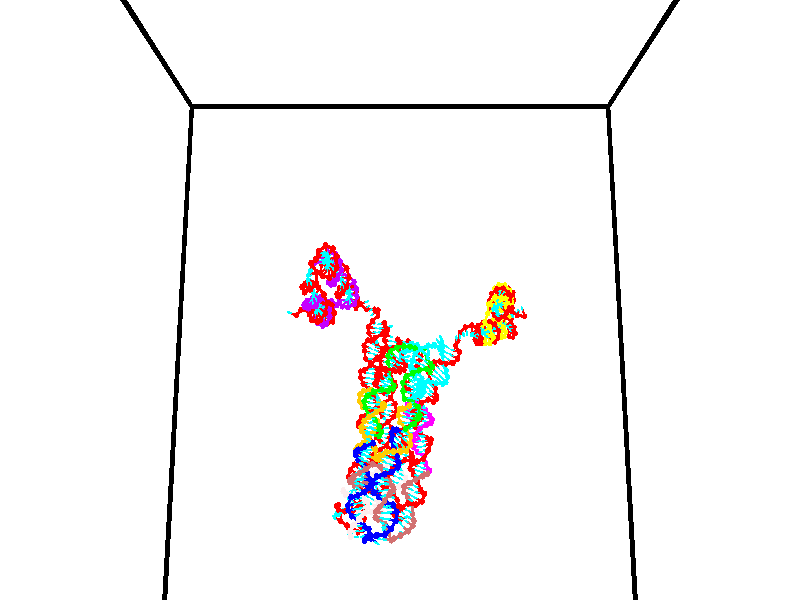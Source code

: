 // switches for output
#declare DRAW_BASES = 1; // possible values are 0, 1; only relevant for DNA ribbons
#declare DRAW_BASES_TYPE = 3; // possible values are 1, 2, 3; only relevant for DNA ribbons
#declare DRAW_FOG = 0; // set to 1 to enable fog

#include "colors.inc"

#include "transforms.inc"
background { rgb <1, 1, 1>}

#default {
   normal{
       ripples 0.25
       frequency 0.20
       turbulence 0.2
       lambda 5
   }
	finish {
		phong 0.1
		phong_size 40.
	}
}

// original window dimensions: 1024x640


// camera settings

camera {
	sky <0, 0.179814, -0.983701>
	up <0, 0.179814, -0.983701>
	right 1.6 * <1, 0, 0>
	location <35, 94.9851, 44.8844>
	look_at <35, 29.7336, 32.9568>
	direction <0, -65.2515, -11.9276>
	angle 67.0682
}


# declare cpy_camera_pos = <35, 94.9851, 44.8844>;
# if (DRAW_FOG = 1)
fog {
	fog_type 2
	up vnormalize(cpy_camera_pos)
	color rgbt<1,1,1,0.3>
	distance 1e-5
	fog_alt 3e-3
	fog_offset 56
}
# end


// LIGHTS

# declare lum = 6;
global_settings {
	ambient_light rgb lum * <0.05, 0.05, 0.05>
	max_trace_level 15
}# declare cpy_direct_light_amount = 0.25;
light_source
{	1000 * <-1, -1.16352, -0.803886>,
	rgb lum * cpy_direct_light_amount
	parallel
}

light_source
{	1000 * <1, 1.16352, 0.803886>,
	rgb lum * cpy_direct_light_amount
	parallel
}

// strand 0

// nucleotide -1

// particle -1
sphere {
	<24.538763, 34.819683, 35.204533> 0.250000
	pigment { color rgbt <1,0,0,0> }
	no_shadow
}
cylinder {
	<24.161177, 34.877270, 35.085735>,  <23.934626, 34.911819, 35.014458>, 0.100000
	pigment { color rgbt <1,0,0,0> }
	no_shadow
}
cylinder {
	<24.161177, 34.877270, 35.085735>,  <24.538763, 34.819683, 35.204533>, 0.100000
	pigment { color rgbt <1,0,0,0> }
	no_shadow
}

// particle -1
sphere {
	<24.161177, 34.877270, 35.085735> 0.100000
	pigment { color rgbt <1,0,0,0> }
	no_shadow
}
sphere {
	0, 1
	scale<0.080000,0.200000,0.300000>
	matrix <0.255784, -0.249576, -0.933963,
		-0.208574, -0.957595, 0.198769,
		-0.943966, 0.143959, -0.296993,
		23.877987, 34.920460, 34.996635>
	pigment { color rgbt <0,1,1,0> }
	no_shadow
}
cylinder {
	<25.020247, 35.029545, 34.745331>,  <24.538763, 34.819683, 35.204533>, 0.130000
	pigment { color rgbt <1,0,0,0> }
	no_shadow
}

// nucleotide -1

// particle -1
sphere {
	<25.020247, 35.029545, 34.745331> 0.250000
	pigment { color rgbt <1,0,0,0> }
	no_shadow
}
cylinder {
	<25.278528, 35.089138, 34.445766>,  <25.433496, 35.124893, 34.266026>, 0.100000
	pigment { color rgbt <1,0,0,0> }
	no_shadow
}
cylinder {
	<25.278528, 35.089138, 34.445766>,  <25.020247, 35.029545, 34.745331>, 0.100000
	pigment { color rgbt <1,0,0,0> }
	no_shadow
}

// particle -1
sphere {
	<25.278528, 35.089138, 34.445766> 0.100000
	pigment { color rgbt <1,0,0,0> }
	no_shadow
}
sphere {
	0, 1
	scale<0.080000,0.200000,0.300000>
	matrix <0.676971, 0.342020, 0.651715,
		0.353244, -0.927806, 0.119980,
		0.645700, 0.148991, -0.748915,
		25.472240, 35.133831, 34.221092>
	pigment { color rgbt <0,1,1,0> }
	no_shadow
}
cylinder {
	<25.746984, 34.670128, 34.817051>,  <25.020247, 35.029545, 34.745331>, 0.130000
	pigment { color rgbt <1,0,0,0> }
	no_shadow
}

// nucleotide -1

// particle -1
sphere {
	<25.746984, 34.670128, 34.817051> 0.250000
	pigment { color rgbt <1,0,0,0> }
	no_shadow
}
cylinder {
	<25.755861, 35.012928, 34.611115>,  <25.761187, 35.218609, 34.487553>, 0.100000
	pigment { color rgbt <1,0,0,0> }
	no_shadow
}
cylinder {
	<25.755861, 35.012928, 34.611115>,  <25.746984, 34.670128, 34.817051>, 0.100000
	pigment { color rgbt <1,0,0,0> }
	no_shadow
}

// particle -1
sphere {
	<25.755861, 35.012928, 34.611115> 0.100000
	pigment { color rgbt <1,0,0,0> }
	no_shadow
}
sphere {
	0, 1
	scale<0.080000,0.200000,0.300000>
	matrix <0.708384, 0.349911, 0.612988,
		0.705478, -0.378311, -0.599317,
		0.022192, 0.856996, -0.514844,
		25.762520, 35.270027, 34.456661>
	pigment { color rgbt <0,1,1,0> }
	no_shadow
}
cylinder {
	<26.486042, 34.698444, 34.632256>,  <25.746984, 34.670128, 34.817051>, 0.130000
	pigment { color rgbt <1,0,0,0> }
	no_shadow
}

// nucleotide -1

// particle -1
sphere {
	<26.486042, 34.698444, 34.632256> 0.250000
	pigment { color rgbt <1,0,0,0> }
	no_shadow
}
cylinder {
	<26.280739, 35.040092, 34.665825>,  <26.157557, 35.245083, 34.685966>, 0.100000
	pigment { color rgbt <1,0,0,0> }
	no_shadow
}
cylinder {
	<26.280739, 35.040092, 34.665825>,  <26.486042, 34.698444, 34.632256>, 0.100000
	pigment { color rgbt <1,0,0,0> }
	no_shadow
}

// particle -1
sphere {
	<26.280739, 35.040092, 34.665825> 0.100000
	pigment { color rgbt <1,0,0,0> }
	no_shadow
}
sphere {
	0, 1
	scale<0.080000,0.200000,0.300000>
	matrix <0.738042, 0.389355, 0.551087,
		0.438020, 0.344787, -0.830217,
		-0.513257, 0.854122, 0.083922,
		26.126762, 35.296329, 34.691002>
	pigment { color rgbt <0,1,1,0> }
	no_shadow
}
cylinder {
	<26.922533, 34.283127, 34.999630>,  <26.486042, 34.698444, 34.632256>, 0.130000
	pigment { color rgbt <1,0,0,0> }
	no_shadow
}

// nucleotide -1

// particle -1
sphere {
	<26.922533, 34.283127, 34.999630> 0.250000
	pigment { color rgbt <1,0,0,0> }
	no_shadow
}
cylinder {
	<27.320915, 34.288433, 34.964088>,  <27.559944, 34.291618, 34.942764>, 0.100000
	pigment { color rgbt <1,0,0,0> }
	no_shadow
}
cylinder {
	<27.320915, 34.288433, 34.964088>,  <26.922533, 34.283127, 34.999630>, 0.100000
	pigment { color rgbt <1,0,0,0> }
	no_shadow
}

// particle -1
sphere {
	<27.320915, 34.288433, 34.964088> 0.100000
	pigment { color rgbt <1,0,0,0> }
	no_shadow
}
sphere {
	0, 1
	scale<0.080000,0.200000,0.300000>
	matrix <0.020796, 0.928132, 0.371669,
		0.087394, -0.372014, 0.924104,
		0.995957, 0.013264, -0.088850,
		27.619701, 34.292412, 34.937435>
	pigment { color rgbt <0,1,1,0> }
	no_shadow
}
cylinder {
	<27.225481, 34.455437, 35.630260>,  <26.922533, 34.283127, 34.999630>, 0.130000
	pigment { color rgbt <1,0,0,0> }
	no_shadow
}

// nucleotide -1

// particle -1
sphere {
	<27.225481, 34.455437, 35.630260> 0.250000
	pigment { color rgbt <1,0,0,0> }
	no_shadow
}
cylinder {
	<27.494804, 34.551334, 35.350494>,  <27.656399, 34.608871, 35.182636>, 0.100000
	pigment { color rgbt <1,0,0,0> }
	no_shadow
}
cylinder {
	<27.494804, 34.551334, 35.350494>,  <27.225481, 34.455437, 35.630260>, 0.100000
	pigment { color rgbt <1,0,0,0> }
	no_shadow
}

// particle -1
sphere {
	<27.494804, 34.551334, 35.350494> 0.100000
	pigment { color rgbt <1,0,0,0> }
	no_shadow
}
sphere {
	0, 1
	scale<0.080000,0.200000,0.300000>
	matrix <-0.078475, 0.963798, 0.254826,
		0.735184, -0.116691, 0.667748,
		0.673310, 0.239745, -0.699411,
		27.696796, 34.623257, 35.140671>
	pigment { color rgbt <0,1,1,0> }
	no_shadow
}
cylinder {
	<27.648207, 34.947163, 35.952721>,  <27.225481, 34.455437, 35.630260>, 0.130000
	pigment { color rgbt <1,0,0,0> }
	no_shadow
}

// nucleotide -1

// particle -1
sphere {
	<27.648207, 34.947163, 35.952721> 0.250000
	pigment { color rgbt <1,0,0,0> }
	no_shadow
}
cylinder {
	<27.721365, 34.998764, 35.562866>,  <27.765259, 35.029724, 35.328953>, 0.100000
	pigment { color rgbt <1,0,0,0> }
	no_shadow
}
cylinder {
	<27.721365, 34.998764, 35.562866>,  <27.648207, 34.947163, 35.952721>, 0.100000
	pigment { color rgbt <1,0,0,0> }
	no_shadow
}

// particle -1
sphere {
	<27.721365, 34.998764, 35.562866> 0.100000
	pigment { color rgbt <1,0,0,0> }
	no_shadow
}
sphere {
	0, 1
	scale<0.080000,0.200000,0.300000>
	matrix <-0.033002, 0.991600, 0.125059,
		0.982579, 0.009292, 0.185615,
		0.182894, 0.129006, -0.974632,
		27.776234, 35.037464, 35.270477>
	pigment { color rgbt <0,1,1,0> }
	no_shadow
}
cylinder {
	<28.285753, 35.177563, 35.804867>,  <27.648207, 34.947163, 35.952721>, 0.130000
	pigment { color rgbt <1,0,0,0> }
	no_shadow
}

// nucleotide -1

// particle -1
sphere {
	<28.285753, 35.177563, 35.804867> 0.250000
	pigment { color rgbt <1,0,0,0> }
	no_shadow
}
cylinder {
	<28.023901, 35.290005, 35.524170>,  <27.866789, 35.357468, 35.355751>, 0.100000
	pigment { color rgbt <1,0,0,0> }
	no_shadow
}
cylinder {
	<28.023901, 35.290005, 35.524170>,  <28.285753, 35.177563, 35.804867>, 0.100000
	pigment { color rgbt <1,0,0,0> }
	no_shadow
}

// particle -1
sphere {
	<28.023901, 35.290005, 35.524170> 0.100000
	pigment { color rgbt <1,0,0,0> }
	no_shadow
}
sphere {
	0, 1
	scale<0.080000,0.200000,0.300000>
	matrix <0.100047, 0.952342, 0.288159,
		0.749299, 0.118431, -0.651556,
		-0.654631, 0.281103, -0.701740,
		27.827511, 35.374336, 35.313648>
	pigment { color rgbt <0,1,1,0> }
	no_shadow
}
cylinder {
	<28.331388, 35.897442, 35.777367>,  <28.285753, 35.177563, 35.804867>, 0.130000
	pigment { color rgbt <1,0,0,0> }
	no_shadow
}

// nucleotide -1

// particle -1
sphere {
	<28.331388, 35.897442, 35.777367> 0.250000
	pigment { color rgbt <1,0,0,0> }
	no_shadow
}
cylinder {
	<28.061186, 35.907925, 35.482609>,  <27.899065, 35.914215, 35.305756>, 0.100000
	pigment { color rgbt <1,0,0,0> }
	no_shadow
}
cylinder {
	<28.061186, 35.907925, 35.482609>,  <28.331388, 35.897442, 35.777367>, 0.100000
	pigment { color rgbt <1,0,0,0> }
	no_shadow
}

// particle -1
sphere {
	<28.061186, 35.907925, 35.482609> 0.100000
	pigment { color rgbt <1,0,0,0> }
	no_shadow
}
sphere {
	0, 1
	scale<0.080000,0.200000,0.300000>
	matrix <-0.007106, 0.999090, 0.042046,
		0.737321, 0.033638, -0.674704,
		-0.675505, 0.026207, -0.736890,
		27.858534, 35.915787, 35.261543>
	pigment { color rgbt <0,1,1,0> }
	no_shadow
}
cylinder {
	<28.554169, 36.443592, 35.274212>,  <28.331388, 35.897442, 35.777367>, 0.130000
	pigment { color rgbt <1,0,0,0> }
	no_shadow
}

// nucleotide -1

// particle -1
sphere {
	<28.554169, 36.443592, 35.274212> 0.250000
	pigment { color rgbt <1,0,0,0> }
	no_shadow
}
cylinder {
	<28.162891, 36.389790, 35.210911>,  <27.928125, 36.357510, 35.172928>, 0.100000
	pigment { color rgbt <1,0,0,0> }
	no_shadow
}
cylinder {
	<28.162891, 36.389790, 35.210911>,  <28.554169, 36.443592, 35.274212>, 0.100000
	pigment { color rgbt <1,0,0,0> }
	no_shadow
}

// particle -1
sphere {
	<28.162891, 36.389790, 35.210911> 0.100000
	pigment { color rgbt <1,0,0,0> }
	no_shadow
}
sphere {
	0, 1
	scale<0.080000,0.200000,0.300000>
	matrix <-0.139797, 0.989919, 0.022756,
		0.153600, 0.044384, -0.987136,
		-0.978194, -0.134504, -0.158256,
		27.869432, 36.349438, 35.163433>
	pigment { color rgbt <0,1,1,0> }
	no_shadow
}
cylinder {
	<28.362740, 36.888760, 34.690151>,  <28.554169, 36.443592, 35.274212>, 0.130000
	pigment { color rgbt <1,0,0,0> }
	no_shadow
}

// nucleotide -1

// particle -1
sphere {
	<28.362740, 36.888760, 34.690151> 0.250000
	pigment { color rgbt <1,0,0,0> }
	no_shadow
}
cylinder {
	<28.047678, 36.825916, 34.928452>,  <27.858641, 36.788212, 35.071430>, 0.100000
	pigment { color rgbt <1,0,0,0> }
	no_shadow
}
cylinder {
	<28.047678, 36.825916, 34.928452>,  <28.362740, 36.888760, 34.690151>, 0.100000
	pigment { color rgbt <1,0,0,0> }
	no_shadow
}

// particle -1
sphere {
	<28.047678, 36.825916, 34.928452> 0.100000
	pigment { color rgbt <1,0,0,0> }
	no_shadow
}
sphere {
	0, 1
	scale<0.080000,0.200000,0.300000>
	matrix <-0.183016, 0.982959, 0.017249,
		-0.588310, -0.095446, -0.802983,
		-0.787653, -0.157107, 0.595752,
		27.811382, 36.778786, 35.107178>
	pigment { color rgbt <0,1,1,0> }
	no_shadow
}
cylinder {
	<28.142052, 37.525940, 34.635746>,  <28.362740, 36.888760, 34.690151>, 0.130000
	pigment { color rgbt <1,0,0,0> }
	no_shadow
}

// nucleotide -1

// particle -1
sphere {
	<28.142052, 37.525940, 34.635746> 0.250000
	pigment { color rgbt <1,0,0,0> }
	no_shadow
}
cylinder {
	<27.884333, 37.363434, 34.894924>,  <27.729702, 37.265930, 35.050430>, 0.100000
	pigment { color rgbt <1,0,0,0> }
	no_shadow
}
cylinder {
	<27.884333, 37.363434, 34.894924>,  <28.142052, 37.525940, 34.635746>, 0.100000
	pigment { color rgbt <1,0,0,0> }
	no_shadow
}

// particle -1
sphere {
	<27.884333, 37.363434, 34.894924> 0.100000
	pigment { color rgbt <1,0,0,0> }
	no_shadow
}
sphere {
	0, 1
	scale<0.080000,0.200000,0.300000>
	matrix <-0.279413, 0.913712, 0.295058,
		-0.711907, 0.009060, -0.702215,
		-0.644296, -0.406261, 0.647946,
		27.691044, 37.241554, 35.089310>
	pigment { color rgbt <0,1,1,0> }
	no_shadow
}
cylinder {
	<27.463526, 37.795105, 34.486427>,  <28.142052, 37.525940, 34.635746>, 0.130000
	pigment { color rgbt <1,0,0,0> }
	no_shadow
}

// nucleotide -1

// particle -1
sphere {
	<27.463526, 37.795105, 34.486427> 0.250000
	pigment { color rgbt <1,0,0,0> }
	no_shadow
}
cylinder {
	<27.489170, 37.698009, 34.873615>,  <27.504557, 37.639751, 35.105927>, 0.100000
	pigment { color rgbt <1,0,0,0> }
	no_shadow
}
cylinder {
	<27.489170, 37.698009, 34.873615>,  <27.463526, 37.795105, 34.486427>, 0.100000
	pigment { color rgbt <1,0,0,0> }
	no_shadow
}

// particle -1
sphere {
	<27.489170, 37.698009, 34.873615> 0.100000
	pigment { color rgbt <1,0,0,0> }
	no_shadow
}
sphere {
	0, 1
	scale<0.080000,0.200000,0.300000>
	matrix <-0.361718, 0.898355, 0.249237,
		-0.930081, -0.366112, -0.030206,
		0.064113, -0.242736, 0.967971,
		27.508404, 37.625187, 35.164005>
	pigment { color rgbt <0,1,1,0> }
	no_shadow
}
cylinder {
	<26.786583, 37.904800, 34.725513>,  <27.463526, 37.795105, 34.486427>, 0.130000
	pigment { color rgbt <1,0,0,0> }
	no_shadow
}

// nucleotide -1

// particle -1
sphere {
	<26.786583, 37.904800, 34.725513> 0.250000
	pigment { color rgbt <1,0,0,0> }
	no_shadow
}
cylinder {
	<27.037197, 37.939075, 35.035381>,  <27.187567, 37.959641, 35.221302>, 0.100000
	pigment { color rgbt <1,0,0,0> }
	no_shadow
}
cylinder {
	<27.037197, 37.939075, 35.035381>,  <26.786583, 37.904800, 34.725513>, 0.100000
	pigment { color rgbt <1,0,0,0> }
	no_shadow
}

// particle -1
sphere {
	<27.037197, 37.939075, 35.035381> 0.100000
	pigment { color rgbt <1,0,0,0> }
	no_shadow
}
sphere {
	0, 1
	scale<0.080000,0.200000,0.300000>
	matrix <-0.443532, 0.856501, 0.263979,
		-0.640883, -0.508982, 0.574635,
		0.626536, 0.085689, 0.774667,
		27.225159, 37.964783, 35.267780>
	pigment { color rgbt <0,1,1,0> }
	no_shadow
}
cylinder {
	<26.430458, 38.236275, 35.256859>,  <26.786583, 37.904800, 34.725513>, 0.130000
	pigment { color rgbt <1,0,0,0> }
	no_shadow
}

// nucleotide -1

// particle -1
sphere {
	<26.430458, 38.236275, 35.256859> 0.250000
	pigment { color rgbt <1,0,0,0> }
	no_shadow
}
cylinder {
	<26.815016, 38.270782, 35.361382>,  <27.045750, 38.291489, 35.424095>, 0.100000
	pigment { color rgbt <1,0,0,0> }
	no_shadow
}
cylinder {
	<26.815016, 38.270782, 35.361382>,  <26.430458, 38.236275, 35.256859>, 0.100000
	pigment { color rgbt <1,0,0,0> }
	no_shadow
}

// particle -1
sphere {
	<26.815016, 38.270782, 35.361382> 0.100000
	pigment { color rgbt <1,0,0,0> }
	no_shadow
}
sphere {
	0, 1
	scale<0.080000,0.200000,0.300000>
	matrix <-0.148779, 0.961788, 0.229843,
		-0.231493, -0.259847, 0.937492,
		0.961393, 0.086272, 0.261307,
		27.103434, 38.296665, 35.439774>
	pigment { color rgbt <0,1,1,0> }
	no_shadow
}
cylinder {
	<26.422398, 38.719849, 35.720360>,  <26.430458, 38.236275, 35.256859>, 0.130000
	pigment { color rgbt <1,0,0,0> }
	no_shadow
}

// nucleotide -1

// particle -1
sphere {
	<26.422398, 38.719849, 35.720360> 0.250000
	pigment { color rgbt <1,0,0,0> }
	no_shadow
}
cylinder {
	<26.812979, 38.700619, 35.636238>,  <27.047327, 38.689079, 35.585766>, 0.100000
	pigment { color rgbt <1,0,0,0> }
	no_shadow
}
cylinder {
	<26.812979, 38.700619, 35.636238>,  <26.422398, 38.719849, 35.720360>, 0.100000
	pigment { color rgbt <1,0,0,0> }
	no_shadow
}

// particle -1
sphere {
	<26.812979, 38.700619, 35.636238> 0.100000
	pigment { color rgbt <1,0,0,0> }
	no_shadow
}
sphere {
	0, 1
	scale<0.080000,0.200000,0.300000>
	matrix <0.088724, 0.978086, 0.188349,
		0.196645, -0.202573, 0.959320,
		0.976452, -0.048077, -0.210309,
		27.105915, 38.686195, 35.573147>
	pigment { color rgbt <0,1,1,0> }
	no_shadow
}
cylinder {
	<26.736288, 39.098171, 36.277004>,  <26.422398, 38.719849, 35.720360>, 0.130000
	pigment { color rgbt <1,0,0,0> }
	no_shadow
}

// nucleotide -1

// particle -1
sphere {
	<26.736288, 39.098171, 36.277004> 0.250000
	pigment { color rgbt <1,0,0,0> }
	no_shadow
}
cylinder {
	<26.960670, 39.106709, 35.945976>,  <27.095301, 39.111832, 35.747360>, 0.100000
	pigment { color rgbt <1,0,0,0> }
	no_shadow
}
cylinder {
	<26.960670, 39.106709, 35.945976>,  <26.736288, 39.098171, 36.277004>, 0.100000
	pigment { color rgbt <1,0,0,0> }
	no_shadow
}

// particle -1
sphere {
	<26.960670, 39.106709, 35.945976> 0.100000
	pigment { color rgbt <1,0,0,0> }
	no_shadow
}
sphere {
	0, 1
	scale<0.080000,0.200000,0.300000>
	matrix <0.115235, 0.987922, 0.103590,
		0.819785, -0.153475, 0.551723,
		0.560958, 0.021344, -0.827569,
		27.128958, 39.113113, 35.697704>
	pigment { color rgbt <0,1,1,0> }
	no_shadow
}
cylinder {
	<27.308228, 39.521751, 36.469715>,  <26.736288, 39.098171, 36.277004>, 0.130000
	pigment { color rgbt <1,0,0,0> }
	no_shadow
}

// nucleotide -1

// particle -1
sphere {
	<27.308228, 39.521751, 36.469715> 0.250000
	pigment { color rgbt <1,0,0,0> }
	no_shadow
}
cylinder {
	<27.280752, 39.502975, 36.071102>,  <27.264267, 39.491711, 35.831936>, 0.100000
	pigment { color rgbt <1,0,0,0> }
	no_shadow
}
cylinder {
	<27.280752, 39.502975, 36.071102>,  <27.308228, 39.521751, 36.469715>, 0.100000
	pigment { color rgbt <1,0,0,0> }
	no_shadow
}

// particle -1
sphere {
	<27.280752, 39.502975, 36.071102> 0.100000
	pigment { color rgbt <1,0,0,0> }
	no_shadow
}
sphere {
	0, 1
	scale<0.080000,0.200000,0.300000>
	matrix <0.235416, 0.969920, -0.061917,
		0.969464, -0.238853, -0.055579,
		-0.068697, -0.046942, -0.996533,
		27.260145, 39.488892, 35.772141>
	pigment { color rgbt <0,1,1,0> }
	no_shadow
}
cylinder {
	<27.698378, 40.088665, 36.380360>,  <27.308228, 39.521751, 36.469715>, 0.130000
	pigment { color rgbt <1,0,0,0> }
	no_shadow
}

// nucleotide -1

// particle -1
sphere {
	<27.698378, 40.088665, 36.380360> 0.250000
	pigment { color rgbt <1,0,0,0> }
	no_shadow
}
cylinder {
	<27.548100, 40.032875, 36.013885>,  <27.457932, 39.999401, 35.793999>, 0.100000
	pigment { color rgbt <1,0,0,0> }
	no_shadow
}
cylinder {
	<27.548100, 40.032875, 36.013885>,  <27.698378, 40.088665, 36.380360>, 0.100000
	pigment { color rgbt <1,0,0,0> }
	no_shadow
}

// particle -1
sphere {
	<27.548100, 40.032875, 36.013885> 0.100000
	pigment { color rgbt <1,0,0,0> }
	no_shadow
}
sphere {
	0, 1
	scale<0.080000,0.200000,0.300000>
	matrix <0.146600, 0.967218, -0.207357,
		0.915073, -0.212216, -0.342935,
		-0.375698, -0.139473, -0.916187,
		27.435390, 39.991032, 35.739029>
	pigment { color rgbt <0,1,1,0> }
	no_shadow
}
cylinder {
	<28.145613, 40.339073, 35.880371>,  <27.698378, 40.088665, 36.380360>, 0.130000
	pigment { color rgbt <1,0,0,0> }
	no_shadow
}

// nucleotide -1

// particle -1
sphere {
	<28.145613, 40.339073, 35.880371> 0.250000
	pigment { color rgbt <1,0,0,0> }
	no_shadow
}
cylinder {
	<27.806442, 40.332836, 35.668419>,  <27.602940, 40.329094, 35.541248>, 0.100000
	pigment { color rgbt <1,0,0,0> }
	no_shadow
}
cylinder {
	<27.806442, 40.332836, 35.668419>,  <28.145613, 40.339073, 35.880371>, 0.100000
	pigment { color rgbt <1,0,0,0> }
	no_shadow
}

// particle -1
sphere {
	<27.806442, 40.332836, 35.668419> 0.100000
	pigment { color rgbt <1,0,0,0> }
	no_shadow
}
sphere {
	0, 1
	scale<0.080000,0.200000,0.300000>
	matrix <0.234425, 0.885493, -0.401182,
		0.475462, -0.464391, -0.747180,
		-0.847928, -0.015589, -0.529883,
		27.552063, 40.328159, 35.509453>
	pigment { color rgbt <0,1,1,0> }
	no_shadow
}
cylinder {
	<28.366219, 40.716972, 35.232613>,  <28.145613, 40.339073, 35.880371>, 0.130000
	pigment { color rgbt <1,0,0,0> }
	no_shadow
}

// nucleotide -1

// particle -1
sphere {
	<28.366219, 40.716972, 35.232613> 0.250000
	pigment { color rgbt <1,0,0,0> }
	no_shadow
}
cylinder {
	<27.966967, 40.728767, 35.254028>,  <27.727415, 40.735844, 35.266876>, 0.100000
	pigment { color rgbt <1,0,0,0> }
	no_shadow
}
cylinder {
	<27.966967, 40.728767, 35.254028>,  <28.366219, 40.716972, 35.232613>, 0.100000
	pigment { color rgbt <1,0,0,0> }
	no_shadow
}

// particle -1
sphere {
	<27.966967, 40.728767, 35.254028> 0.100000
	pigment { color rgbt <1,0,0,0> }
	no_shadow
}
sphere {
	0, 1
	scale<0.080000,0.200000,0.300000>
	matrix <0.001318, 0.886142, -0.463412,
		-0.061106, -0.462475, -0.884524,
		-0.998130, 0.029483, 0.053539,
		27.667528, 40.737614, 35.270088>
	pigment { color rgbt <0,1,1,0> }
	no_shadow
}
cylinder {
	<28.089144, 41.025486, 34.612606>,  <28.366219, 40.716972, 35.232613>, 0.130000
	pigment { color rgbt <1,0,0,0> }
	no_shadow
}

// nucleotide -1

// particle -1
sphere {
	<28.089144, 41.025486, 34.612606> 0.250000
	pigment { color rgbt <1,0,0,0> }
	no_shadow
}
cylinder {
	<27.765301, 41.069332, 34.843266>,  <27.570995, 41.095638, 34.981663>, 0.100000
	pigment { color rgbt <1,0,0,0> }
	no_shadow
}
cylinder {
	<27.765301, 41.069332, 34.843266>,  <28.089144, 41.025486, 34.612606>, 0.100000
	pigment { color rgbt <1,0,0,0> }
	no_shadow
}

// particle -1
sphere {
	<27.765301, 41.069332, 34.843266> 0.100000
	pigment { color rgbt <1,0,0,0> }
	no_shadow
}
sphere {
	0, 1
	scale<0.080000,0.200000,0.300000>
	matrix <-0.239840, 0.834879, -0.495432,
		-0.535737, -0.539408, -0.649634,
		-0.809607, 0.109612, 0.576647,
		27.522419, 41.102215, 35.016258>
	pigment { color rgbt <0,1,1,0> }
	no_shadow
}
cylinder {
	<27.601532, 41.113735, 34.106384>,  <28.089144, 41.025486, 34.612606>, 0.130000
	pigment { color rgbt <1,0,0,0> }
	no_shadow
}

// nucleotide -1

// particle -1
sphere {
	<27.601532, 41.113735, 34.106384> 0.250000
	pigment { color rgbt <1,0,0,0> }
	no_shadow
}
cylinder {
	<27.489708, 41.264400, 34.459648>,  <27.422613, 41.354797, 34.671608>, 0.100000
	pigment { color rgbt <1,0,0,0> }
	no_shadow
}
cylinder {
	<27.489708, 41.264400, 34.459648>,  <27.601532, 41.113735, 34.106384>, 0.100000
	pigment { color rgbt <1,0,0,0> }
	no_shadow
}

// particle -1
sphere {
	<27.489708, 41.264400, 34.459648> 0.100000
	pigment { color rgbt <1,0,0,0> }
	no_shadow
}
sphere {
	0, 1
	scale<0.080000,0.200000,0.300000>
	matrix <-0.322705, 0.829463, -0.455908,
		-0.904272, -0.412455, -0.110335,
		-0.279560, 0.376659, 0.883161,
		27.405840, 41.377399, 34.724598>
	pigment { color rgbt <0,1,1,0> }
	no_shadow
}
cylinder {
	<27.080408, 41.539982, 33.872910>,  <27.601532, 41.113735, 34.106384>, 0.130000
	pigment { color rgbt <1,0,0,0> }
	no_shadow
}

// nucleotide -1

// particle -1
sphere {
	<27.080408, 41.539982, 33.872910> 0.250000
	pigment { color rgbt <1,0,0,0> }
	no_shadow
}
cylinder {
	<27.136209, 41.686077, 34.241070>,  <27.169691, 41.773735, 34.461967>, 0.100000
	pigment { color rgbt <1,0,0,0> }
	no_shadow
}
cylinder {
	<27.136209, 41.686077, 34.241070>,  <27.080408, 41.539982, 33.872910>, 0.100000
	pigment { color rgbt <1,0,0,0> }
	no_shadow
}

// particle -1
sphere {
	<27.136209, 41.686077, 34.241070> 0.100000
	pigment { color rgbt <1,0,0,0> }
	no_shadow
}
sphere {
	0, 1
	scale<0.080000,0.200000,0.300000>
	matrix <-0.232919, 0.915514, -0.327999,
		-0.962438, -0.168621, 0.212790,
		0.139505, 0.365241, 0.920401,
		27.178061, 41.795650, 34.517189>
	pigment { color rgbt <0,1,1,0> }
	no_shadow
}
cylinder {
	<26.523979, 42.108234, 33.992382>,  <27.080408, 41.539982, 33.872910>, 0.130000
	pigment { color rgbt <1,0,0,0> }
	no_shadow
}

// nucleotide -1

// particle -1
sphere {
	<26.523979, 42.108234, 33.992382> 0.250000
	pigment { color rgbt <1,0,0,0> }
	no_shadow
}
cylinder {
	<26.830126, 42.184395, 34.238297>,  <27.013813, 42.230091, 34.385845>, 0.100000
	pigment { color rgbt <1,0,0,0> }
	no_shadow
}
cylinder {
	<26.830126, 42.184395, 34.238297>,  <26.523979, 42.108234, 33.992382>, 0.100000
	pigment { color rgbt <1,0,0,0> }
	no_shadow
}

// particle -1
sphere {
	<26.830126, 42.184395, 34.238297> 0.100000
	pigment { color rgbt <1,0,0,0> }
	no_shadow
}
sphere {
	0, 1
	scale<0.080000,0.200000,0.300000>
	matrix <-0.035688, 0.966321, -0.254851,
		-0.642604, 0.173115, 0.746386,
		0.765367, 0.190405, 0.614784,
		27.059736, 42.241516, 34.422733>
	pigment { color rgbt <0,1,1,0> }
	no_shadow
}
cylinder {
	<26.361162, 42.706139, 34.340664>,  <26.523979, 42.108234, 33.992382>, 0.130000
	pigment { color rgbt <1,0,0,0> }
	no_shadow
}

// nucleotide -1

// particle -1
sphere {
	<26.361162, 42.706139, 34.340664> 0.250000
	pigment { color rgbt <1,0,0,0> }
	no_shadow
}
cylinder {
	<26.760784, 42.692139, 34.330360>,  <27.000557, 42.683739, 34.324177>, 0.100000
	pigment { color rgbt <1,0,0,0> }
	no_shadow
}
cylinder {
	<26.760784, 42.692139, 34.330360>,  <26.361162, 42.706139, 34.340664>, 0.100000
	pigment { color rgbt <1,0,0,0> }
	no_shadow
}

// particle -1
sphere {
	<26.760784, 42.692139, 34.330360> 0.100000
	pigment { color rgbt <1,0,0,0> }
	no_shadow
}
sphere {
	0, 1
	scale<0.080000,0.200000,0.300000>
	matrix <0.031475, 0.991466, -0.126505,
		0.029970, 0.125574, 0.991631,
		0.999055, -0.035003, -0.025762,
		27.060501, 42.681637, 34.322632>
	pigment { color rgbt <0,1,1,0> }
	no_shadow
}
cylinder {
	<26.662420, 43.217926, 34.841141>,  <26.361162, 42.706139, 34.340664>, 0.130000
	pigment { color rgbt <1,0,0,0> }
	no_shadow
}

// nucleotide -1

// particle -1
sphere {
	<26.662420, 43.217926, 34.841141> 0.250000
	pigment { color rgbt <1,0,0,0> }
	no_shadow
}
cylinder {
	<26.898243, 43.148628, 34.525570>,  <27.039736, 43.107052, 34.336227>, 0.100000
	pigment { color rgbt <1,0,0,0> }
	no_shadow
}
cylinder {
	<26.898243, 43.148628, 34.525570>,  <26.662420, 43.217926, 34.841141>, 0.100000
	pigment { color rgbt <1,0,0,0> }
	no_shadow
}

// particle -1
sphere {
	<26.898243, 43.148628, 34.525570> 0.100000
	pigment { color rgbt <1,0,0,0> }
	no_shadow
}
sphere {
	0, 1
	scale<0.080000,0.200000,0.300000>
	matrix <-0.060190, 0.964590, -0.256792,
		0.805482, 0.198879, 0.558252,
		0.589556, -0.173240, -0.788931,
		27.075109, 43.096657, 34.288891>
	pigment { color rgbt <0,1,1,0> }
	no_shadow
}
cylinder {
	<27.238422, 43.713753, 34.725216>,  <26.662420, 43.217926, 34.841141>, 0.130000
	pigment { color rgbt <1,0,0,0> }
	no_shadow
}

// nucleotide -1

// particle -1
sphere {
	<27.238422, 43.713753, 34.725216> 0.250000
	pigment { color rgbt <1,0,0,0> }
	no_shadow
}
cylinder {
	<27.115078, 43.551907, 34.380844>,  <27.041071, 43.454800, 34.174221>, 0.100000
	pigment { color rgbt <1,0,0,0> }
	no_shadow
}
cylinder {
	<27.115078, 43.551907, 34.380844>,  <27.238422, 43.713753, 34.725216>, 0.100000
	pigment { color rgbt <1,0,0,0> }
	no_shadow
}

// particle -1
sphere {
	<27.115078, 43.551907, 34.380844> 0.100000
	pigment { color rgbt <1,0,0,0> }
	no_shadow
}
sphere {
	0, 1
	scale<0.080000,0.200000,0.300000>
	matrix <-0.102705, 0.913904, -0.392722,
		0.945709, -0.032679, -0.323369,
		-0.308362, -0.404613, -0.860931,
		27.022570, 43.430523, 34.122566>
	pigment { color rgbt <0,1,1,0> }
	no_shadow
}
cylinder {
	<27.769007, 43.790188, 34.295197>,  <27.238422, 43.713753, 34.725216>, 0.130000
	pigment { color rgbt <1,0,0,0> }
	no_shadow
}

// nucleotide -1

// particle -1
sphere {
	<27.769007, 43.790188, 34.295197> 0.250000
	pigment { color rgbt <1,0,0,0> }
	no_shadow
}
cylinder {
	<27.393822, 43.810024, 34.157928>,  <27.168711, 43.821926, 34.075569>, 0.100000
	pigment { color rgbt <1,0,0,0> }
	no_shadow
}
cylinder {
	<27.393822, 43.810024, 34.157928>,  <27.769007, 43.790188, 34.295197>, 0.100000
	pigment { color rgbt <1,0,0,0> }
	no_shadow
}

// particle -1
sphere {
	<27.393822, 43.810024, 34.157928> 0.100000
	pigment { color rgbt <1,0,0,0> }
	no_shadow
}
sphere {
	0, 1
	scale<0.080000,0.200000,0.300000>
	matrix <0.188478, 0.903654, -0.384560,
		0.291037, -0.425383, -0.856941,
		-0.937963, 0.049593, -0.343171,
		27.112432, 43.824902, 34.054977>
	pigment { color rgbt <0,1,1,0> }
	no_shadow
}
cylinder {
	<27.768333, 43.959587, 33.511158>,  <27.769007, 43.790188, 34.295197>, 0.130000
	pigment { color rgbt <1,0,0,0> }
	no_shadow
}

// nucleotide -1

// particle -1
sphere {
	<27.768333, 43.959587, 33.511158> 0.250000
	pigment { color rgbt <1,0,0,0> }
	no_shadow
}
cylinder {
	<27.423677, 44.095654, 33.661819>,  <27.216885, 44.177292, 33.752216>, 0.100000
	pigment { color rgbt <1,0,0,0> }
	no_shadow
}
cylinder {
	<27.423677, 44.095654, 33.661819>,  <27.768333, 43.959587, 33.511158>, 0.100000
	pigment { color rgbt <1,0,0,0> }
	no_shadow
}

// particle -1
sphere {
	<27.423677, 44.095654, 33.661819> 0.100000
	pigment { color rgbt <1,0,0,0> }
	no_shadow
}
sphere {
	0, 1
	scale<0.080000,0.200000,0.300000>
	matrix <0.107048, 0.847254, -0.520290,
		-0.496103, -0.407983, -0.766441,
		-0.861639, 0.340164, 0.376651,
		27.165186, 44.197704, 33.774815>
	pigment { color rgbt <0,1,1,0> }
	no_shadow
}
cylinder {
	<27.323177, 44.178349, 32.908684>,  <27.768333, 43.959587, 33.511158>, 0.130000
	pigment { color rgbt <1,0,0,0> }
	no_shadow
}

// nucleotide -1

// particle -1
sphere {
	<27.323177, 44.178349, 32.908684> 0.250000
	pigment { color rgbt <1,0,0,0> }
	no_shadow
}
cylinder {
	<27.323305, 44.366043, 33.261913>,  <27.323381, 44.478661, 33.473850>, 0.100000
	pigment { color rgbt <1,0,0,0> }
	no_shadow
}
cylinder {
	<27.323305, 44.366043, 33.261913>,  <27.323177, 44.178349, 32.908684>, 0.100000
	pigment { color rgbt <1,0,0,0> }
	no_shadow
}

// particle -1
sphere {
	<27.323305, 44.366043, 33.261913> 0.100000
	pigment { color rgbt <1,0,0,0> }
	no_shadow
}
sphere {
	0, 1
	scale<0.080000,0.200000,0.300000>
	matrix <-0.005548, 0.883060, -0.469227,
		-0.999985, -0.004749, 0.002885,
		0.000319, 0.469236, 0.883073,
		27.323400, 44.506813, 33.526836>
	pigment { color rgbt <0,1,1,0> }
	no_shadow
}
cylinder {
	<27.790577, 44.598621, 32.700672>,  <27.323177, 44.178349, 32.908684>, 0.130000
	pigment { color rgbt <1,0,0,0> }
	no_shadow
}

// nucleotide -1

// particle -1
sphere {
	<27.790577, 44.598621, 32.700672> 0.250000
	pigment { color rgbt <1,0,0,0> }
	no_shadow
}
cylinder {
	<28.137907, 44.690578, 32.524872>,  <28.346304, 44.745754, 32.419392>, 0.100000
	pigment { color rgbt <1,0,0,0> }
	no_shadow
}
cylinder {
	<28.137907, 44.690578, 32.524872>,  <27.790577, 44.598621, 32.700672>, 0.100000
	pigment { color rgbt <1,0,0,0> }
	no_shadow
}

// particle -1
sphere {
	<28.137907, 44.690578, 32.524872> 0.100000
	pigment { color rgbt <1,0,0,0> }
	no_shadow
}
sphere {
	0, 1
	scale<0.080000,0.200000,0.300000>
	matrix <0.221828, -0.972538, -0.070448,
		-0.443628, -0.036322, -0.895475,
		0.868324, 0.229894, -0.439502,
		28.398405, 44.759548, 32.393021>
	pigment { color rgbt <0,1,1,0> }
	no_shadow
}
cylinder {
	<27.988287, 44.247303, 32.029835>,  <27.790577, 44.598621, 32.700672>, 0.130000
	pigment { color rgbt <1,0,0,0> }
	no_shadow
}

// nucleotide -1

// particle -1
sphere {
	<27.988287, 44.247303, 32.029835> 0.250000
	pigment { color rgbt <1,0,0,0> }
	no_shadow
}
cylinder {
	<28.343988, 44.346035, 32.183876>,  <28.557409, 44.405273, 32.276299>, 0.100000
	pigment { color rgbt <1,0,0,0> }
	no_shadow
}
cylinder {
	<28.343988, 44.346035, 32.183876>,  <27.988287, 44.247303, 32.029835>, 0.100000
	pigment { color rgbt <1,0,0,0> }
	no_shadow
}

// particle -1
sphere {
	<28.343988, 44.346035, 32.183876> 0.100000
	pigment { color rgbt <1,0,0,0> }
	no_shadow
}
sphere {
	0, 1
	scale<0.080000,0.200000,0.300000>
	matrix <0.323240, -0.934788, -0.147268,
		0.323639, 0.255439, -0.911048,
		0.889255, 0.246826, 0.385102,
		28.610765, 44.420082, 32.299408>
	pigment { color rgbt <0,1,1,0> }
	no_shadow
}
cylinder {
	<28.538420, 44.183693, 31.601423>,  <27.988287, 44.247303, 32.029835>, 0.130000
	pigment { color rgbt <1,0,0,0> }
	no_shadow
}

// nucleotide -1

// particle -1
sphere {
	<28.538420, 44.183693, 31.601423> 0.250000
	pigment { color rgbt <1,0,0,0> }
	no_shadow
}
cylinder {
	<28.601658, 44.101768, 31.987804>,  <28.639601, 44.052616, 32.219631>, 0.100000
	pigment { color rgbt <1,0,0,0> }
	no_shadow
}
cylinder {
	<28.601658, 44.101768, 31.987804>,  <28.538420, 44.183693, 31.601423>, 0.100000
	pigment { color rgbt <1,0,0,0> }
	no_shadow
}

// particle -1
sphere {
	<28.601658, 44.101768, 31.987804> 0.100000
	pigment { color rgbt <1,0,0,0> }
	no_shadow
}
sphere {
	0, 1
	scale<0.080000,0.200000,0.300000>
	matrix <-0.054357, -0.978575, -0.198587,
		0.985927, -0.021110, -0.165839,
		0.158094, -0.204807, 0.965951,
		28.649086, 44.040325, 32.277588>
	pigment { color rgbt <0,1,1,0> }
	no_shadow
}
cylinder {
	<29.111036, 43.568619, 31.676126>,  <28.538420, 44.183693, 31.601423>, 0.130000
	pigment { color rgbt <1,0,0,0> }
	no_shadow
}

// nucleotide -1

// particle -1
sphere {
	<29.111036, 43.568619, 31.676126> 0.250000
	pigment { color rgbt <1,0,0,0> }
	no_shadow
}
cylinder {
	<28.868782, 43.571316, 31.994411>,  <28.723429, 43.572933, 32.185383>, 0.100000
	pigment { color rgbt <1,0,0,0> }
	no_shadow
}
cylinder {
	<28.868782, 43.571316, 31.994411>,  <29.111036, 43.568619, 31.676126>, 0.100000
	pigment { color rgbt <1,0,0,0> }
	no_shadow
}

// particle -1
sphere {
	<28.868782, 43.571316, 31.994411> 0.100000
	pigment { color rgbt <1,0,0,0> }
	no_shadow
}
sphere {
	0, 1
	scale<0.080000,0.200000,0.300000>
	matrix <0.007335, -0.999874, 0.014054,
		0.795708, 0.014349, 0.605511,
		-0.605636, 0.006742, 0.795713,
		28.687092, 43.573338, 32.233124>
	pigment { color rgbt <0,1,1,0> }
	no_shadow
}
cylinder {
	<29.411230, 43.027439, 32.137970>,  <29.111036, 43.568619, 31.676126>, 0.130000
	pigment { color rgbt <1,0,0,0> }
	no_shadow
}

// nucleotide -1

// particle -1
sphere {
	<29.411230, 43.027439, 32.137970> 0.250000
	pigment { color rgbt <1,0,0,0> }
	no_shadow
}
cylinder {
	<29.036295, 43.058098, 32.273926>,  <28.811335, 43.076492, 32.355499>, 0.100000
	pigment { color rgbt <1,0,0,0> }
	no_shadow
}
cylinder {
	<29.036295, 43.058098, 32.273926>,  <29.411230, 43.027439, 32.137970>, 0.100000
	pigment { color rgbt <1,0,0,0> }
	no_shadow
}

// particle -1
sphere {
	<29.036295, 43.058098, 32.273926> 0.100000
	pigment { color rgbt <1,0,0,0> }
	no_shadow
}
sphere {
	0, 1
	scale<0.080000,0.200000,0.300000>
	matrix <0.012914, -0.967189, 0.253731,
		0.348182, 0.242221, 0.905593,
		-0.937338, 0.076649, 0.339886,
		28.755093, 43.081093, 32.375893>
	pigment { color rgbt <0,1,1,0> }
	no_shadow
}
cylinder {
	<29.389254, 42.767105, 32.881172>,  <29.411230, 43.027439, 32.137970>, 0.130000
	pigment { color rgbt <1,0,0,0> }
	no_shadow
}

// nucleotide -1

// particle -1
sphere {
	<29.389254, 42.767105, 32.881172> 0.250000
	pigment { color rgbt <1,0,0,0> }
	no_shadow
}
cylinder {
	<29.019060, 42.767551, 32.729656>,  <28.796944, 42.767818, 32.638748>, 0.100000
	pigment { color rgbt <1,0,0,0> }
	no_shadow
}
cylinder {
	<29.019060, 42.767551, 32.729656>,  <29.389254, 42.767105, 32.881172>, 0.100000
	pigment { color rgbt <1,0,0,0> }
	no_shadow
}

// particle -1
sphere {
	<29.019060, 42.767551, 32.729656> 0.100000
	pigment { color rgbt <1,0,0,0> }
	no_shadow
}
sphere {
	0, 1
	scale<0.080000,0.200000,0.300000>
	matrix <-0.101835, -0.963913, 0.245971,
		-0.364847, 0.266216, 0.892197,
		-0.925482, 0.001115, -0.378791,
		28.741415, 42.767887, 32.616020>
	pigment { color rgbt <0,1,1,0> }
	no_shadow
}
cylinder {
	<29.080406, 42.380810, 33.334579>,  <29.389254, 42.767105, 32.881172>, 0.130000
	pigment { color rgbt <1,0,0,0> }
	no_shadow
}

// nucleotide -1

// particle -1
sphere {
	<29.080406, 42.380810, 33.334579> 0.250000
	pigment { color rgbt <1,0,0,0> }
	no_shadow
}
cylinder {
	<28.863449, 42.377937, 32.998543>,  <28.733274, 42.376213, 32.796921>, 0.100000
	pigment { color rgbt <1,0,0,0> }
	no_shadow
}
cylinder {
	<28.863449, 42.377937, 32.998543>,  <29.080406, 42.380810, 33.334579>, 0.100000
	pigment { color rgbt <1,0,0,0> }
	no_shadow
}

// particle -1
sphere {
	<28.863449, 42.377937, 32.998543> 0.100000
	pigment { color rgbt <1,0,0,0> }
	no_shadow
}
sphere {
	0, 1
	scale<0.080000,0.200000,0.300000>
	matrix <-0.097258, -0.992704, 0.071273,
		-0.834477, 0.120364, 0.537737,
		-0.542392, -0.007176, -0.840095,
		28.700731, 42.375786, 32.746513>
	pigment { color rgbt <0,1,1,0> }
	no_shadow
}
cylinder {
	<28.633602, 41.883293, 33.475266>,  <29.080406, 42.380810, 33.334579>, 0.130000
	pigment { color rgbt <1,0,0,0> }
	no_shadow
}

// nucleotide -1

// particle -1
sphere {
	<28.633602, 41.883293, 33.475266> 0.250000
	pigment { color rgbt <1,0,0,0> }
	no_shadow
}
cylinder {
	<28.609423, 41.929348, 33.078663>,  <28.594915, 41.956982, 32.840702>, 0.100000
	pigment { color rgbt <1,0,0,0> }
	no_shadow
}
cylinder {
	<28.609423, 41.929348, 33.078663>,  <28.633602, 41.883293, 33.475266>, 0.100000
	pigment { color rgbt <1,0,0,0> }
	no_shadow
}

// particle -1
sphere {
	<28.609423, 41.929348, 33.078663> 0.100000
	pigment { color rgbt <1,0,0,0> }
	no_shadow
}
sphere {
	0, 1
	scale<0.080000,0.200000,0.300000>
	matrix <0.001578, -0.993313, -0.115442,
		-0.998170, -0.008543, 0.059862,
		-0.060448, 0.115136, -0.991509,
		28.591288, 41.963890, 32.781212>
	pigment { color rgbt <0,1,1,0> }
	no_shadow
}
cylinder {
	<28.011824, 41.529243, 33.258018>,  <28.633602, 41.883293, 33.475266>, 0.130000
	pigment { color rgbt <1,0,0,0> }
	no_shadow
}

// nucleotide -1

// particle -1
sphere {
	<28.011824, 41.529243, 33.258018> 0.250000
	pigment { color rgbt <1,0,0,0> }
	no_shadow
}
cylinder {
	<28.268204, 41.545128, 32.951397>,  <28.422031, 41.554657, 32.767422>, 0.100000
	pigment { color rgbt <1,0,0,0> }
	no_shadow
}
cylinder {
	<28.268204, 41.545128, 32.951397>,  <28.011824, 41.529243, 33.258018>, 0.100000
	pigment { color rgbt <1,0,0,0> }
	no_shadow
}

// particle -1
sphere {
	<28.268204, 41.545128, 32.951397> 0.100000
	pigment { color rgbt <1,0,0,0> }
	no_shadow
}
sphere {
	0, 1
	scale<0.080000,0.200000,0.300000>
	matrix <-0.033685, -0.996244, -0.079770,
		-0.766844, 0.076949, -0.637203,
		0.640948, 0.039707, -0.766556,
		28.460487, 41.557041, 32.721432>
	pigment { color rgbt <0,1,1,0> }
	no_shadow
}
cylinder {
	<27.731205, 40.985203, 32.897701>,  <28.011824, 41.529243, 33.258018>, 0.130000
	pigment { color rgbt <1,0,0,0> }
	no_shadow
}

// nucleotide -1

// particle -1
sphere {
	<27.731205, 40.985203, 32.897701> 0.250000
	pigment { color rgbt <1,0,0,0> }
	no_shadow
}
cylinder {
	<28.071838, 41.062172, 32.702648>,  <28.276218, 41.108353, 32.585617>, 0.100000
	pigment { color rgbt <1,0,0,0> }
	no_shadow
}
cylinder {
	<28.071838, 41.062172, 32.702648>,  <27.731205, 40.985203, 32.897701>, 0.100000
	pigment { color rgbt <1,0,0,0> }
	no_shadow
}

// particle -1
sphere {
	<28.071838, 41.062172, 32.702648> 0.100000
	pigment { color rgbt <1,0,0,0> }
	no_shadow
}
sphere {
	0, 1
	scale<0.080000,0.200000,0.300000>
	matrix <0.160813, -0.981236, -0.106372,
		-0.498948, 0.012167, -0.866547,
		0.851581, 0.192426, -0.487629,
		28.327312, 41.119900, 32.556358>
	pigment { color rgbt <0,1,1,0> }
	no_shadow
}
cylinder {
	<27.747805, 40.626320, 32.136581>,  <27.731205, 40.985203, 32.897701>, 0.130000
	pigment { color rgbt <1,0,0,0> }
	no_shadow
}

// nucleotide -1

// particle -1
sphere {
	<27.747805, 40.626320, 32.136581> 0.250000
	pigment { color rgbt <1,0,0,0> }
	no_shadow
}
cylinder {
	<28.119610, 40.697338, 32.265881>,  <28.342693, 40.739948, 32.343460>, 0.100000
	pigment { color rgbt <1,0,0,0> }
	no_shadow
}
cylinder {
	<28.119610, 40.697338, 32.265881>,  <27.747805, 40.626320, 32.136581>, 0.100000
	pigment { color rgbt <1,0,0,0> }
	no_shadow
}

// particle -1
sphere {
	<28.119610, 40.697338, 32.265881> 0.100000
	pigment { color rgbt <1,0,0,0> }
	no_shadow
}
sphere {
	0, 1
	scale<0.080000,0.200000,0.300000>
	matrix <0.237585, -0.958653, -0.156643,
		0.282069, 0.222400, -0.933261,
		0.929511, 0.177544, 0.323245,
		28.398462, 40.750603, 32.362854>
	pigment { color rgbt <0,1,1,0> }
	no_shadow
}
cylinder {
	<28.203264, 40.344097, 31.652628>,  <27.747805, 40.626320, 32.136581>, 0.130000
	pigment { color rgbt <1,0,0,0> }
	no_shadow
}

// nucleotide -1

// particle -1
sphere {
	<28.203264, 40.344097, 31.652628> 0.250000
	pigment { color rgbt <1,0,0,0> }
	no_shadow
}
cylinder {
	<28.407391, 40.349579, 31.996580>,  <28.529867, 40.352867, 32.202950>, 0.100000
	pigment { color rgbt <1,0,0,0> }
	no_shadow
}
cylinder {
	<28.407391, 40.349579, 31.996580>,  <28.203264, 40.344097, 31.652628>, 0.100000
	pigment { color rgbt <1,0,0,0> }
	no_shadow
}

// particle -1
sphere {
	<28.407391, 40.349579, 31.996580> 0.100000
	pigment { color rgbt <1,0,0,0> }
	no_shadow
}
sphere {
	0, 1
	scale<0.080000,0.200000,0.300000>
	matrix <0.271622, -0.951259, -0.146043,
		0.815966, 0.308090, -0.489163,
		0.510315, 0.013701, 0.859878,
		28.560486, 40.353687, 32.254543>
	pigment { color rgbt <0,1,1,0> }
	no_shadow
}
cylinder {
	<28.683121, 39.772793, 31.600092>,  <28.203264, 40.344097, 31.652628>, 0.130000
	pigment { color rgbt <1,0,0,0> }
	no_shadow
}

// nucleotide -1

// particle -1
sphere {
	<28.683121, 39.772793, 31.600092> 0.250000
	pigment { color rgbt <1,0,0,0> }
	no_shadow
}
cylinder {
	<28.739428, 39.885567, 31.979712>,  <28.773212, 39.953232, 32.207485>, 0.100000
	pigment { color rgbt <1,0,0,0> }
	no_shadow
}
cylinder {
	<28.739428, 39.885567, 31.979712>,  <28.683121, 39.772793, 31.600092>, 0.100000
	pigment { color rgbt <1,0,0,0> }
	no_shadow
}

// particle -1
sphere {
	<28.739428, 39.885567, 31.979712> 0.100000
	pigment { color rgbt <1,0,0,0> }
	no_shadow
}
sphere {
	0, 1
	scale<0.080000,0.200000,0.300000>
	matrix <0.438015, -0.877410, 0.195688,
		0.887878, 0.388152, -0.247003,
		0.140766, 0.281938, 0.949050,
		28.781658, 39.970150, 32.264427>
	pigment { color rgbt <0,1,1,0> }
	no_shadow
}
cylinder {
	<29.413227, 39.629086, 31.755407>,  <28.683121, 39.772793, 31.600092>, 0.130000
	pigment { color rgbt <1,0,0,0> }
	no_shadow
}

// nucleotide -1

// particle -1
sphere {
	<29.413227, 39.629086, 31.755407> 0.250000
	pigment { color rgbt <1,0,0,0> }
	no_shadow
}
cylinder {
	<29.237152, 39.666634, 32.112602>,  <29.131508, 39.689163, 32.326920>, 0.100000
	pigment { color rgbt <1,0,0,0> }
	no_shadow
}
cylinder {
	<29.237152, 39.666634, 32.112602>,  <29.413227, 39.629086, 31.755407>, 0.100000
	pigment { color rgbt <1,0,0,0> }
	no_shadow
}

// particle -1
sphere {
	<29.237152, 39.666634, 32.112602> 0.100000
	pigment { color rgbt <1,0,0,0> }
	no_shadow
}
sphere {
	0, 1
	scale<0.080000,0.200000,0.300000>
	matrix <0.377179, -0.883192, 0.278761,
		0.814845, 0.459522, 0.353364,
		-0.440186, 0.093866, 0.892987,
		29.105097, 39.694794, 32.380497>
	pigment { color rgbt <0,1,1,0> }
	no_shadow
}
cylinder {
	<29.989027, 39.452579, 32.222630>,  <29.413227, 39.629086, 31.755407>, 0.130000
	pigment { color rgbt <1,0,0,0> }
	no_shadow
}

// nucleotide -1

// particle -1
sphere {
	<29.989027, 39.452579, 32.222630> 0.250000
	pigment { color rgbt <1,0,0,0> }
	no_shadow
}
cylinder {
	<29.651361, 39.427330, 32.435570>,  <29.448761, 39.412182, 32.563335>, 0.100000
	pigment { color rgbt <1,0,0,0> }
	no_shadow
}
cylinder {
	<29.651361, 39.427330, 32.435570>,  <29.989027, 39.452579, 32.222630>, 0.100000
	pigment { color rgbt <1,0,0,0> }
	no_shadow
}

// particle -1
sphere {
	<29.651361, 39.427330, 32.435570> 0.100000
	pigment { color rgbt <1,0,0,0> }
	no_shadow
}
sphere {
	0, 1
	scale<0.080000,0.200000,0.300000>
	matrix <0.327577, -0.846815, 0.419044,
		0.424355, 0.528129, 0.735529,
		-0.844166, -0.063119, 0.532353,
		29.398111, 39.408394, 32.595276>
	pigment { color rgbt <0,1,1,0> }
	no_shadow
}
cylinder {
	<30.196598, 39.384308, 32.951019>,  <29.989027, 39.452579, 32.222630>, 0.130000
	pigment { color rgbt <1,0,0,0> }
	no_shadow
}

// nucleotide -1

// particle -1
sphere {
	<30.196598, 39.384308, 32.951019> 0.250000
	pigment { color rgbt <1,0,0,0> }
	no_shadow
}
cylinder {
	<29.816494, 39.260010, 32.942585>,  <29.588432, 39.185429, 32.937527>, 0.100000
	pigment { color rgbt <1,0,0,0> }
	no_shadow
}
cylinder {
	<29.816494, 39.260010, 32.942585>,  <30.196598, 39.384308, 32.951019>, 0.100000
	pigment { color rgbt <1,0,0,0> }
	no_shadow
}

// particle -1
sphere {
	<29.816494, 39.260010, 32.942585> 0.100000
	pigment { color rgbt <1,0,0,0> }
	no_shadow
}
sphere {
	0, 1
	scale<0.080000,0.200000,0.300000>
	matrix <0.243690, -0.783942, 0.571009,
		-0.193968, 0.537468, 0.820673,
		-0.950259, -0.310747, -0.021084,
		29.531416, 39.166786, 32.936260>
	pigment { color rgbt <0,1,1,0> }
	no_shadow
}
cylinder {
	<29.955175, 39.022079, 33.602589>,  <30.196598, 39.384308, 32.951019>, 0.130000
	pigment { color rgbt <1,0,0,0> }
	no_shadow
}

// nucleotide -1

// particle -1
sphere {
	<29.955175, 39.022079, 33.602589> 0.250000
	pigment { color rgbt <1,0,0,0> }
	no_shadow
}
cylinder {
	<29.698771, 38.867599, 33.337273>,  <29.544928, 38.774910, 33.178082>, 0.100000
	pigment { color rgbt <1,0,0,0> }
	no_shadow
}
cylinder {
	<29.698771, 38.867599, 33.337273>,  <29.955175, 39.022079, 33.602589>, 0.100000
	pigment { color rgbt <1,0,0,0> }
	no_shadow
}

// particle -1
sphere {
	<29.698771, 38.867599, 33.337273> 0.100000
	pigment { color rgbt <1,0,0,0> }
	no_shadow
}
sphere {
	0, 1
	scale<0.080000,0.200000,0.300000>
	matrix <0.135472, -0.907548, 0.397498,
		-0.755480, 0.164944, 0.634069,
		-0.641012, -0.386201, -0.663289,
		29.506468, 38.751740, 33.138287>
	pigment { color rgbt <0,1,1,0> }
	no_shadow
}
cylinder {
	<29.576767, 38.747879, 34.051517>,  <29.955175, 39.022079, 33.602589>, 0.130000
	pigment { color rgbt <1,0,0,0> }
	no_shadow
}

// nucleotide -1

// particle -1
sphere {
	<29.576767, 38.747879, 34.051517> 0.250000
	pigment { color rgbt <1,0,0,0> }
	no_shadow
}
cylinder {
	<29.521881, 38.561073, 33.702103>,  <29.488949, 38.448990, 33.492455>, 0.100000
	pigment { color rgbt <1,0,0,0> }
	no_shadow
}
cylinder {
	<29.521881, 38.561073, 33.702103>,  <29.576767, 38.747879, 34.051517>, 0.100000
	pigment { color rgbt <1,0,0,0> }
	no_shadow
}

// particle -1
sphere {
	<29.521881, 38.561073, 33.702103> 0.100000
	pigment { color rgbt <1,0,0,0> }
	no_shadow
}
sphere {
	0, 1
	scale<0.080000,0.200000,0.300000>
	matrix <0.198986, -0.876897, 0.437557,
		-0.970349, -0.113783, 0.213253,
		-0.137215, -0.467018, -0.873537,
		29.480717, 38.420967, 33.440041>
	pigment { color rgbt <0,1,1,0> }
	no_shadow
}
cylinder {
	<29.164961, 38.104958, 34.197838>,  <29.576767, 38.747879, 34.051517>, 0.130000
	pigment { color rgbt <1,0,0,0> }
	no_shadow
}

// nucleotide -1

// particle -1
sphere {
	<29.164961, 38.104958, 34.197838> 0.250000
	pigment { color rgbt <1,0,0,0> }
	no_shadow
}
cylinder {
	<29.329638, 38.028313, 33.841457>,  <29.428444, 37.982327, 33.627628>, 0.100000
	pigment { color rgbt <1,0,0,0> }
	no_shadow
}
cylinder {
	<29.329638, 38.028313, 33.841457>,  <29.164961, 38.104958, 34.197838>, 0.100000
	pigment { color rgbt <1,0,0,0> }
	no_shadow
}

// particle -1
sphere {
	<29.329638, 38.028313, 33.841457> 0.100000
	pigment { color rgbt <1,0,0,0> }
	no_shadow
}
sphere {
	0, 1
	scale<0.080000,0.200000,0.300000>
	matrix <0.339928, -0.874802, 0.345211,
		-0.845553, -0.444980, -0.295015,
		0.411691, -0.191610, -0.890952,
		29.453144, 37.970829, 33.574173>
	pigment { color rgbt <0,1,1,0> }
	no_shadow
}
cylinder {
	<28.904675, 37.499516, 34.011097>,  <29.164961, 38.104958, 34.197838>, 0.130000
	pigment { color rgbt <1,0,0,0> }
	no_shadow
}

// nucleotide -1

// particle -1
sphere {
	<28.904675, 37.499516, 34.011097> 0.250000
	pigment { color rgbt <1,0,0,0> }
	no_shadow
}
cylinder {
	<29.230152, 37.500641, 33.778580>,  <29.425438, 37.501316, 33.639069>, 0.100000
	pigment { color rgbt <1,0,0,0> }
	no_shadow
}
cylinder {
	<29.230152, 37.500641, 33.778580>,  <28.904675, 37.499516, 34.011097>, 0.100000
	pigment { color rgbt <1,0,0,0> }
	no_shadow
}

// particle -1
sphere {
	<29.230152, 37.500641, 33.778580> 0.100000
	pigment { color rgbt <1,0,0,0> }
	no_shadow
}
sphere {
	0, 1
	scale<0.080000,0.200000,0.300000>
	matrix <0.269972, -0.887428, 0.373614,
		-0.514800, -0.460938, -0.722853,
		0.813693, 0.002814, -0.581288,
		29.474260, 37.501484, 33.604195>
	pigment { color rgbt <0,1,1,0> }
	no_shadow
}
cylinder {
	<28.816301, 36.881557, 33.754734>,  <28.904675, 37.499516, 34.011097>, 0.130000
	pigment { color rgbt <1,0,0,0> }
	no_shadow
}

// nucleotide -1

// particle -1
sphere {
	<28.816301, 36.881557, 33.754734> 0.250000
	pigment { color rgbt <1,0,0,0> }
	no_shadow
}
cylinder {
	<29.198175, 36.971001, 33.676170>,  <29.427299, 37.024666, 33.629032>, 0.100000
	pigment { color rgbt <1,0,0,0> }
	no_shadow
}
cylinder {
	<29.198175, 36.971001, 33.676170>,  <28.816301, 36.881557, 33.754734>, 0.100000
	pigment { color rgbt <1,0,0,0> }
	no_shadow
}

// particle -1
sphere {
	<29.198175, 36.971001, 33.676170> 0.100000
	pigment { color rgbt <1,0,0,0> }
	no_shadow
}
sphere {
	0, 1
	scale<0.080000,0.200000,0.300000>
	matrix <0.242788, -0.966822, 0.079433,
		-0.172128, -0.123519, -0.977300,
		0.954686, 0.223604, -0.196406,
		29.484581, 37.038082, 33.617249>
	pigment { color rgbt <0,1,1,0> }
	no_shadow
}
cylinder {
	<28.987497, 36.465611, 33.188866>,  <28.816301, 36.881557, 33.754734>, 0.130000
	pigment { color rgbt <1,0,0,0> }
	no_shadow
}

// nucleotide -1

// particle -1
sphere {
	<28.987497, 36.465611, 33.188866> 0.250000
	pigment { color rgbt <1,0,0,0> }
	no_shadow
}
cylinder {
	<29.335196, 36.535187, 33.373974>,  <29.543814, 36.576931, 33.485039>, 0.100000
	pigment { color rgbt <1,0,0,0> }
	no_shadow
}
cylinder {
	<29.335196, 36.535187, 33.373974>,  <28.987497, 36.465611, 33.188866>, 0.100000
	pigment { color rgbt <1,0,0,0> }
	no_shadow
}

// particle -1
sphere {
	<29.335196, 36.535187, 33.373974> 0.100000
	pigment { color rgbt <1,0,0,0> }
	no_shadow
}
sphere {
	0, 1
	scale<0.080000,0.200000,0.300000>
	matrix <0.181675, -0.982954, 0.028209,
		0.459794, 0.059554, -0.886027,
		0.869244, 0.173940, 0.462775,
		29.595968, 36.587368, 33.512806>
	pigment { color rgbt <0,1,1,0> }
	no_shadow
}
cylinder {
	<29.398394, 35.995522, 32.865417>,  <28.987497, 36.465611, 33.188866>, 0.130000
	pigment { color rgbt <1,0,0,0> }
	no_shadow
}

// nucleotide -1

// particle -1
sphere {
	<29.398394, 35.995522, 32.865417> 0.250000
	pigment { color rgbt <1,0,0,0> }
	no_shadow
}
cylinder {
	<29.569422, 36.102062, 33.210960>,  <29.672039, 36.165985, 33.418285>, 0.100000
	pigment { color rgbt <1,0,0,0> }
	no_shadow
}
cylinder {
	<29.569422, 36.102062, 33.210960>,  <29.398394, 35.995522, 32.865417>, 0.100000
	pigment { color rgbt <1,0,0,0> }
	no_shadow
}

// particle -1
sphere {
	<29.569422, 36.102062, 33.210960> 0.100000
	pigment { color rgbt <1,0,0,0> }
	no_shadow
}
sphere {
	0, 1
	scale<0.080000,0.200000,0.300000>
	matrix <0.156726, -0.962977, 0.219343,
		0.890293, 0.041604, -0.453483,
		0.427569, 0.266352, 0.863853,
		29.697693, 36.181969, 33.470116>
	pigment { color rgbt <0,1,1,0> }
	no_shadow
}
cylinder {
	<30.089127, 35.622368, 32.822739>,  <29.398394, 35.995522, 32.865417>, 0.130000
	pigment { color rgbt <1,0,0,0> }
	no_shadow
}

// nucleotide -1

// particle -1
sphere {
	<30.089127, 35.622368, 32.822739> 0.250000
	pigment { color rgbt <1,0,0,0> }
	no_shadow
}
cylinder {
	<29.997812, 35.728634, 33.197399>,  <29.943024, 35.792393, 33.422195>, 0.100000
	pigment { color rgbt <1,0,0,0> }
	no_shadow
}
cylinder {
	<29.997812, 35.728634, 33.197399>,  <30.089127, 35.622368, 32.822739>, 0.100000
	pigment { color rgbt <1,0,0,0> }
	no_shadow
}

// particle -1
sphere {
	<29.997812, 35.728634, 33.197399> 0.100000
	pigment { color rgbt <1,0,0,0> }
	no_shadow
}
sphere {
	0, 1
	scale<0.080000,0.200000,0.300000>
	matrix <0.193385, -0.930509, 0.311055,
		0.954195, 0.252142, 0.161046,
		-0.228285, 0.265663, 0.936648,
		29.929327, 35.808334, 33.478394>
	pigment { color rgbt <0,1,1,0> }
	no_shadow
}
cylinder {
	<30.612921, 35.276226, 33.219505>,  <30.089127, 35.622368, 32.822739>, 0.130000
	pigment { color rgbt <1,0,0,0> }
	no_shadow
}

// nucleotide -1

// particle -1
sphere {
	<30.612921, 35.276226, 33.219505> 0.250000
	pigment { color rgbt <1,0,0,0> }
	no_shadow
}
cylinder {
	<30.298021, 35.363617, 33.450157>,  <30.109081, 35.416054, 33.588551>, 0.100000
	pigment { color rgbt <1,0,0,0> }
	no_shadow
}
cylinder {
	<30.298021, 35.363617, 33.450157>,  <30.612921, 35.276226, 33.219505>, 0.100000
	pigment { color rgbt <1,0,0,0> }
	no_shadow
}

// particle -1
sphere {
	<30.298021, 35.363617, 33.450157> 0.100000
	pigment { color rgbt <1,0,0,0> }
	no_shadow
}
sphere {
	0, 1
	scale<0.080000,0.200000,0.300000>
	matrix <0.075281, -0.894081, 0.441534,
		0.612024, 0.391006, 0.687416,
		-0.787248, 0.218480, 0.576634,
		30.061848, 35.429161, 33.623146>
	pigment { color rgbt <0,1,1,0> }
	no_shadow
}
cylinder {
	<30.730030, 34.826641, 33.860016>,  <30.612921, 35.276226, 33.219505>, 0.130000
	pigment { color rgbt <1,0,0,0> }
	no_shadow
}

// nucleotide -1

// particle -1
sphere {
	<30.730030, 34.826641, 33.860016> 0.250000
	pigment { color rgbt <1,0,0,0> }
	no_shadow
}
cylinder {
	<30.348303, 34.943451, 33.885323>,  <30.119267, 35.013538, 33.900505>, 0.100000
	pigment { color rgbt <1,0,0,0> }
	no_shadow
}
cylinder {
	<30.348303, 34.943451, 33.885323>,  <30.730030, 34.826641, 33.860016>, 0.100000
	pigment { color rgbt <1,0,0,0> }
	no_shadow
}

// particle -1
sphere {
	<30.348303, 34.943451, 33.885323> 0.100000
	pigment { color rgbt <1,0,0,0> }
	no_shadow
}
sphere {
	0, 1
	scale<0.080000,0.200000,0.300000>
	matrix <-0.232057, -0.857731, 0.458745,
		0.188228, 0.423107, 0.886313,
		-0.954316, 0.292023, 0.063264,
		30.062008, 35.031059, 33.904301>
	pigment { color rgbt <0,1,1,0> }
	no_shadow
}
cylinder {
	<30.516005, 34.370483, 34.518505>,  <30.730030, 34.826641, 33.860016>, 0.130000
	pigment { color rgbt <1,0,0,0> }
	no_shadow
}

// nucleotide -1

// particle -1
sphere {
	<30.516005, 34.370483, 34.518505> 0.250000
	pigment { color rgbt <1,0,0,0> }
	no_shadow
}
cylinder {
	<30.193287, 34.505630, 34.324627>,  <29.999657, 34.586720, 34.208302>, 0.100000
	pigment { color rgbt <1,0,0,0> }
	no_shadow
}
cylinder {
	<30.193287, 34.505630, 34.324627>,  <30.516005, 34.370483, 34.518505>, 0.100000
	pigment { color rgbt <1,0,0,0> }
	no_shadow
}

// particle -1
sphere {
	<30.193287, 34.505630, 34.324627> 0.100000
	pigment { color rgbt <1,0,0,0> }
	no_shadow
}
sphere {
	0, 1
	scale<0.080000,0.200000,0.300000>
	matrix <-0.549690, -0.730018, 0.406097,
		-0.216627, 0.594067, 0.774698,
		-0.806793, 0.337872, -0.484694,
		29.951250, 34.606991, 34.179218>
	pigment { color rgbt <0,1,1,0> }
	no_shadow
}
cylinder {
	<30.946375, 33.981270, 34.084595>,  <30.516005, 34.370483, 34.518505>, 0.130000
	pigment { color rgbt <1,0,0,0> }
	no_shadow
}

// nucleotide -1

// particle -1
sphere {
	<30.946375, 33.981270, 34.084595> 0.250000
	pigment { color rgbt <1,0,0,0> }
	no_shadow
}
cylinder {
	<31.310997, 34.116688, 33.991257>,  <31.529770, 34.197937, 33.935253>, 0.100000
	pigment { color rgbt <1,0,0,0> }
	no_shadow
}
cylinder {
	<31.310997, 34.116688, 33.991257>,  <30.946375, 33.981270, 34.084595>, 0.100000
	pigment { color rgbt <1,0,0,0> }
	no_shadow
}

// particle -1
sphere {
	<31.310997, 34.116688, 33.991257> 0.100000
	pigment { color rgbt <1,0,0,0> }
	no_shadow
}
sphere {
	0, 1
	scale<0.080000,0.200000,0.300000>
	matrix <0.210918, 0.102156, 0.972151,
		0.352956, -0.935388, 0.021716,
		0.911556, 0.338547, -0.233346,
		31.584465, 34.218250, 33.921253>
	pigment { color rgbt <0,1,1,0> }
	no_shadow
}
cylinder {
	<31.544857, 33.505402, 34.458725>,  <30.946375, 33.981270, 34.084595>, 0.130000
	pigment { color rgbt <1,0,0,0> }
	no_shadow
}

// nucleotide -1

// particle -1
sphere {
	<31.544857, 33.505402, 34.458725> 0.250000
	pigment { color rgbt <1,0,0,0> }
	no_shadow
}
cylinder {
	<31.658134, 33.881714, 34.384190>,  <31.726101, 34.107502, 34.339466>, 0.100000
	pigment { color rgbt <1,0,0,0> }
	no_shadow
}
cylinder {
	<31.658134, 33.881714, 34.384190>,  <31.544857, 33.505402, 34.458725>, 0.100000
	pigment { color rgbt <1,0,0,0> }
	no_shadow
}

// particle -1
sphere {
	<31.658134, 33.881714, 34.384190> 0.100000
	pigment { color rgbt <1,0,0,0> }
	no_shadow
}
sphere {
	0, 1
	scale<0.080000,0.200000,0.300000>
	matrix <0.394269, 0.062917, 0.916839,
		0.874273, -0.333113, -0.353104,
		0.283194, 0.940785, -0.186343,
		31.743093, 34.163948, 34.328285>
	pigment { color rgbt <0,1,1,0> }
	no_shadow
}
cylinder {
	<32.366173, 33.648373, 34.483669>,  <31.544857, 33.505402, 34.458725>, 0.130000
	pigment { color rgbt <1,0,0,0> }
	no_shadow
}

// nucleotide -1

// particle -1
sphere {
	<32.366173, 33.648373, 34.483669> 0.250000
	pigment { color rgbt <1,0,0,0> }
	no_shadow
}
cylinder {
	<32.163910, 33.980793, 34.576324>,  <32.042553, 34.180244, 34.631916>, 0.100000
	pigment { color rgbt <1,0,0,0> }
	no_shadow
}
cylinder {
	<32.163910, 33.980793, 34.576324>,  <32.366173, 33.648373, 34.483669>, 0.100000
	pigment { color rgbt <1,0,0,0> }
	no_shadow
}

// particle -1
sphere {
	<32.163910, 33.980793, 34.576324> 0.100000
	pigment { color rgbt <1,0,0,0> }
	no_shadow
}
sphere {
	0, 1
	scale<0.080000,0.200000,0.300000>
	matrix <0.543927, 0.098695, 0.833308,
		0.669664, 0.547363, -0.501940,
		-0.505661, 0.831055, 0.231634,
		32.012211, 34.230110, 34.645813>
	pigment { color rgbt <0,1,1,0> }
	no_shadow
}
cylinder {
	<32.778847, 34.276211, 34.677219>,  <32.366173, 33.648373, 34.483669>, 0.130000
	pigment { color rgbt <1,0,0,0> }
	no_shadow
}

// nucleotide -1

// particle -1
sphere {
	<32.778847, 34.276211, 34.677219> 0.250000
	pigment { color rgbt <1,0,0,0> }
	no_shadow
}
cylinder {
	<32.437939, 34.307892, 34.884045>,  <32.233395, 34.326900, 35.008141>, 0.100000
	pigment { color rgbt <1,0,0,0> }
	no_shadow
}
cylinder {
	<32.437939, 34.307892, 34.884045>,  <32.778847, 34.276211, 34.677219>, 0.100000
	pigment { color rgbt <1,0,0,0> }
	no_shadow
}

// particle -1
sphere {
	<32.437939, 34.307892, 34.884045> 0.100000
	pigment { color rgbt <1,0,0,0> }
	no_shadow
}
sphere {
	0, 1
	scale<0.080000,0.200000,0.300000>
	matrix <0.522773, 0.094176, 0.847254,
		0.018407, 0.992400, -0.121668,
		-0.852273, 0.079200, 0.517067,
		32.182259, 34.331654, 35.039165>
	pigment { color rgbt <0,1,1,0> }
	no_shadow
}
cylinder {
	<32.781807, 34.874901, 35.237572>,  <32.778847, 34.276211, 34.677219>, 0.130000
	pigment { color rgbt <1,0,0,0> }
	no_shadow
}

// nucleotide -1

// particle -1
sphere {
	<32.781807, 34.874901, 35.237572> 0.250000
	pigment { color rgbt <1,0,0,0> }
	no_shadow
}
cylinder {
	<32.529377, 34.581825, 35.339485>,  <32.377918, 34.405979, 35.400631>, 0.100000
	pigment { color rgbt <1,0,0,0> }
	no_shadow
}
cylinder {
	<32.529377, 34.581825, 35.339485>,  <32.781807, 34.874901, 35.237572>, 0.100000
	pigment { color rgbt <1,0,0,0> }
	no_shadow
}

// particle -1
sphere {
	<32.529377, 34.581825, 35.339485> 0.100000
	pigment { color rgbt <1,0,0,0> }
	no_shadow
}
sphere {
	0, 1
	scale<0.080000,0.200000,0.300000>
	matrix <0.384527, -0.010218, 0.923057,
		-0.673713, 0.680484, 0.288188,
		-0.631071, -0.732692, 0.254781,
		32.340057, 34.362019, 35.415920>
	pigment { color rgbt <0,1,1,0> }
	no_shadow
}
cylinder {
	<32.221409, 35.083591, 35.710377>,  <32.781807, 34.874901, 35.237572>, 0.130000
	pigment { color rgbt <1,0,0,0> }
	no_shadow
}

// nucleotide -1

// particle -1
sphere {
	<32.221409, 35.083591, 35.710377> 0.250000
	pigment { color rgbt <1,0,0,0> }
	no_shadow
}
cylinder {
	<32.326824, 34.701385, 35.763348>,  <32.390076, 34.472061, 35.795132>, 0.100000
	pigment { color rgbt <1,0,0,0> }
	no_shadow
}
cylinder {
	<32.326824, 34.701385, 35.763348>,  <32.221409, 35.083591, 35.710377>, 0.100000
	pigment { color rgbt <1,0,0,0> }
	no_shadow
}

// particle -1
sphere {
	<32.326824, 34.701385, 35.763348> 0.100000
	pigment { color rgbt <1,0,0,0> }
	no_shadow
}
sphere {
	0, 1
	scale<0.080000,0.200000,0.300000>
	matrix <0.247058, 0.199563, 0.948228,
		-0.932474, -0.217178, 0.288660,
		0.263541, -0.955515, 0.132432,
		32.405888, 34.414730, 35.803078>
	pigment { color rgbt <0,1,1,0> }
	no_shadow
}
cylinder {
	<31.825668, 34.629391, 36.160053>,  <32.221409, 35.083591, 35.710377>, 0.130000
	pigment { color rgbt <1,0,0,0> }
	no_shadow
}

// nucleotide -1

// particle -1
sphere {
	<31.825668, 34.629391, 36.160053> 0.250000
	pigment { color rgbt <1,0,0,0> }
	no_shadow
}
cylinder {
	<32.208054, 34.516144, 36.190971>,  <32.437485, 34.448196, 36.209522>, 0.100000
	pigment { color rgbt <1,0,0,0> }
	no_shadow
}
cylinder {
	<32.208054, 34.516144, 36.190971>,  <31.825668, 34.629391, 36.160053>, 0.100000
	pigment { color rgbt <1,0,0,0> }
	no_shadow
}

// particle -1
sphere {
	<32.208054, 34.516144, 36.190971> 0.100000
	pigment { color rgbt <1,0,0,0> }
	no_shadow
}
sphere {
	0, 1
	scale<0.080000,0.200000,0.300000>
	matrix <-0.054037, 0.089073, 0.994558,
		-0.288463, -0.954940, 0.069852,
		0.955965, -0.283119, 0.077297,
		32.494843, 34.431210, 36.214161>
	pigment { color rgbt <0,1,1,0> }
	no_shadow
}
cylinder {
	<31.830034, 34.134449, 36.596706>,  <31.825668, 34.629391, 36.160053>, 0.130000
	pigment { color rgbt <1,0,0,0> }
	no_shadow
}

// nucleotide -1

// particle -1
sphere {
	<31.830034, 34.134449, 36.596706> 0.250000
	pigment { color rgbt <1,0,0,0> }
	no_shadow
}
cylinder {
	<32.200462, 34.285385, 36.598186>,  <32.422718, 34.375946, 36.599075>, 0.100000
	pigment { color rgbt <1,0,0,0> }
	no_shadow
}
cylinder {
	<32.200462, 34.285385, 36.598186>,  <31.830034, 34.134449, 36.596706>, 0.100000
	pigment { color rgbt <1,0,0,0> }
	no_shadow
}

// particle -1
sphere {
	<32.200462, 34.285385, 36.598186> 0.100000
	pigment { color rgbt <1,0,0,0> }
	no_shadow
}
sphere {
	0, 1
	scale<0.080000,0.200000,0.300000>
	matrix <-0.038064, 0.083643, 0.995769,
		0.375430, -0.922291, 0.091822,
		0.926069, 0.377337, 0.003704,
		32.478283, 34.398586, 36.599297>
	pigment { color rgbt <0,1,1,0> }
	no_shadow
}
cylinder {
	<32.160641, 33.741009, 37.101059>,  <31.830034, 34.134449, 36.596706>, 0.130000
	pigment { color rgbt <1,0,0,0> }
	no_shadow
}

// nucleotide -1

// particle -1
sphere {
	<32.160641, 33.741009, 37.101059> 0.250000
	pigment { color rgbt <1,0,0,0> }
	no_shadow
}
cylinder {
	<32.412880, 34.048950, 37.061710>,  <32.564224, 34.233715, 37.038101>, 0.100000
	pigment { color rgbt <1,0,0,0> }
	no_shadow
}
cylinder {
	<32.412880, 34.048950, 37.061710>,  <32.160641, 33.741009, 37.101059>, 0.100000
	pigment { color rgbt <1,0,0,0> }
	no_shadow
}

// particle -1
sphere {
	<32.412880, 34.048950, 37.061710> 0.100000
	pigment { color rgbt <1,0,0,0> }
	no_shadow
}
sphere {
	0, 1
	scale<0.080000,0.200000,0.300000>
	matrix <-0.013830, 0.137881, 0.990352,
		0.775987, -0.623153, 0.097594,
		0.630597, 0.769850, -0.098376,
		32.602058, 34.279903, 37.032196>
	pigment { color rgbt <0,1,1,0> }
	no_shadow
}
cylinder {
	<32.664299, 33.612339, 37.615513>,  <32.160641, 33.741009, 37.101059>, 0.130000
	pigment { color rgbt <1,0,0,0> }
	no_shadow
}

// nucleotide -1

// particle -1
sphere {
	<32.664299, 33.612339, 37.615513> 0.250000
	pigment { color rgbt <1,0,0,0> }
	no_shadow
}
cylinder {
	<32.653152, 34.000675, 37.520279>,  <32.646465, 34.233677, 37.463139>, 0.100000
	pigment { color rgbt <1,0,0,0> }
	no_shadow
}
cylinder {
	<32.653152, 34.000675, 37.520279>,  <32.664299, 33.612339, 37.615513>, 0.100000
	pigment { color rgbt <1,0,0,0> }
	no_shadow
}

// particle -1
sphere {
	<32.653152, 34.000675, 37.520279> 0.100000
	pigment { color rgbt <1,0,0,0> }
	no_shadow
}
sphere {
	0, 1
	scale<0.080000,0.200000,0.300000>
	matrix <0.024070, 0.238763, 0.970780,
		0.999322, 0.021322, -0.030022,
		-0.027867, 0.970844, -0.238088,
		32.644791, 34.291927, 37.448853>
	pigment { color rgbt <0,1,1,0> }
	no_shadow
}
cylinder {
	<33.209393, 34.037632, 37.947853>,  <32.664299, 33.612339, 37.615513>, 0.130000
	pigment { color rgbt <1,0,0,0> }
	no_shadow
}

// nucleotide -1

// particle -1
sphere {
	<33.209393, 34.037632, 37.947853> 0.250000
	pigment { color rgbt <1,0,0,0> }
	no_shadow
}
cylinder {
	<32.918762, 34.303082, 37.876652>,  <32.744385, 34.462353, 37.833931>, 0.100000
	pigment { color rgbt <1,0,0,0> }
	no_shadow
}
cylinder {
	<32.918762, 34.303082, 37.876652>,  <33.209393, 34.037632, 37.947853>, 0.100000
	pigment { color rgbt <1,0,0,0> }
	no_shadow
}

// particle -1
sphere {
	<32.918762, 34.303082, 37.876652> 0.100000
	pigment { color rgbt <1,0,0,0> }
	no_shadow
}
sphere {
	0, 1
	scale<0.080000,0.200000,0.300000>
	matrix <-0.110087, 0.143283, 0.983540,
		0.678206, 0.734216, -0.031050,
		-0.726579, 0.663624, -0.178002,
		32.700787, 34.502171, 37.823250>
	pigment { color rgbt <0,1,1,0> }
	no_shadow
}
cylinder {
	<33.298294, 34.562290, 38.360012>,  <33.209393, 34.037632, 37.947853>, 0.130000
	pigment { color rgbt <1,0,0,0> }
	no_shadow
}

// nucleotide -1

// particle -1
sphere {
	<33.298294, 34.562290, 38.360012> 0.250000
	pigment { color rgbt <1,0,0,0> }
	no_shadow
}
cylinder {
	<32.918564, 34.625862, 38.251553>,  <32.690727, 34.664005, 38.186478>, 0.100000
	pigment { color rgbt <1,0,0,0> }
	no_shadow
}
cylinder {
	<32.918564, 34.625862, 38.251553>,  <33.298294, 34.562290, 38.360012>, 0.100000
	pigment { color rgbt <1,0,0,0> }
	no_shadow
}

// particle -1
sphere {
	<32.918564, 34.625862, 38.251553> 0.100000
	pigment { color rgbt <1,0,0,0> }
	no_shadow
}
sphere {
	0, 1
	scale<0.080000,0.200000,0.300000>
	matrix <-0.253363, 0.123513, 0.959454,
		0.185975, 0.979534, -0.076988,
		-0.949326, 0.158928, -0.271148,
		32.633766, 34.673542, 38.170208>
	pigment { color rgbt <0,1,1,0> }
	no_shadow
}
cylinder {
	<33.140373, 35.121292, 38.716862>,  <33.298294, 34.562290, 38.360012>, 0.130000
	pigment { color rgbt <1,0,0,0> }
	no_shadow
}

// nucleotide -1

// particle -1
sphere {
	<33.140373, 35.121292, 38.716862> 0.250000
	pigment { color rgbt <1,0,0,0> }
	no_shadow
}
cylinder {
	<32.777699, 34.989319, 38.611736>,  <32.560093, 34.910133, 38.548660>, 0.100000
	pigment { color rgbt <1,0,0,0> }
	no_shadow
}
cylinder {
	<32.777699, 34.989319, 38.611736>,  <33.140373, 35.121292, 38.716862>, 0.100000
	pigment { color rgbt <1,0,0,0> }
	no_shadow
}

// particle -1
sphere {
	<32.777699, 34.989319, 38.611736> 0.100000
	pigment { color rgbt <1,0,0,0> }
	no_shadow
}
sphere {
	0, 1
	scale<0.080000,0.200000,0.300000>
	matrix <-0.338730, 0.198212, 0.919768,
		-0.251369, 0.922961, -0.291474,
		-0.906684, -0.329933, -0.262810,
		32.505692, 34.890339, 38.532894>
	pigment { color rgbt <0,1,1,0> }
	no_shadow
}
cylinder {
	<32.665867, 35.611221, 38.952702>,  <33.140373, 35.121292, 38.716862>, 0.130000
	pigment { color rgbt <1,0,0,0> }
	no_shadow
}

// nucleotide -1

// particle -1
sphere {
	<32.665867, 35.611221, 38.952702> 0.250000
	pigment { color rgbt <1,0,0,0> }
	no_shadow
}
cylinder {
	<32.443672, 35.279686, 38.926018>,  <32.310356, 35.080765, 38.910007>, 0.100000
	pigment { color rgbt <1,0,0,0> }
	no_shadow
}
cylinder {
	<32.443672, 35.279686, 38.926018>,  <32.665867, 35.611221, 38.952702>, 0.100000
	pigment { color rgbt <1,0,0,0> }
	no_shadow
}

// particle -1
sphere {
	<32.443672, 35.279686, 38.926018> 0.100000
	pigment { color rgbt <1,0,0,0> }
	no_shadow
}
sphere {
	0, 1
	scale<0.080000,0.200000,0.300000>
	matrix <-0.347223, 0.158313, 0.924323,
		-0.755557, 0.536616, -0.375735,
		-0.555490, -0.828843, -0.066711,
		32.277027, 35.031033, 38.906006>
	pigment { color rgbt <0,1,1,0> }
	no_shadow
}
cylinder {
	<32.113647, 35.702354, 39.470196>,  <32.665867, 35.611221, 38.952702>, 0.130000
	pigment { color rgbt <1,0,0,0> }
	no_shadow
}

// nucleotide -1

// particle -1
sphere {
	<32.113647, 35.702354, 39.470196> 0.250000
	pigment { color rgbt <1,0,0,0> }
	no_shadow
}
cylinder {
	<32.080269, 35.309990, 39.399929>,  <32.060242, 35.074574, 39.357769>, 0.100000
	pigment { color rgbt <1,0,0,0> }
	no_shadow
}
cylinder {
	<32.080269, 35.309990, 39.399929>,  <32.113647, 35.702354, 39.470196>, 0.100000
	pigment { color rgbt <1,0,0,0> }
	no_shadow
}

// particle -1
sphere {
	<32.080269, 35.309990, 39.399929> 0.100000
	pigment { color rgbt <1,0,0,0> }
	no_shadow
}
sphere {
	0, 1
	scale<0.080000,0.200000,0.300000>
	matrix <-0.402813, -0.128030, 0.906283,
		-0.911470, 0.146387, -0.384439,
		-0.083448, -0.980907, -0.175662,
		32.055233, 35.015717, 39.347229>
	pigment { color rgbt <0,1,1,0> }
	no_shadow
}
cylinder {
	<31.469938, 35.543999, 39.878578>,  <32.113647, 35.702354, 39.470196>, 0.130000
	pigment { color rgbt <1,0,0,0> }
	no_shadow
}

// nucleotide -1

// particle -1
sphere {
	<31.469938, 35.543999, 39.878578> 0.250000
	pigment { color rgbt <1,0,0,0> }
	no_shadow
}
cylinder {
	<31.678772, 35.213863, 39.792561>,  <31.804071, 35.015781, 39.740952>, 0.100000
	pigment { color rgbt <1,0,0,0> }
	no_shadow
}
cylinder {
	<31.678772, 35.213863, 39.792561>,  <31.469938, 35.543999, 39.878578>, 0.100000
	pigment { color rgbt <1,0,0,0> }
	no_shadow
}

// particle -1
sphere {
	<31.678772, 35.213863, 39.792561> 0.100000
	pigment { color rgbt <1,0,0,0> }
	no_shadow
}
sphere {
	0, 1
	scale<0.080000,0.200000,0.300000>
	matrix <-0.133200, -0.327939, 0.935261,
		-0.842430, -0.459640, -0.281146,
		0.522082, -0.825340, -0.215042,
		31.835396, 34.966263, 39.728046>
	pigment { color rgbt <0,1,1,0> }
	no_shadow
}
cylinder {
	<31.086725, 34.982201, 39.928642>,  <31.469938, 35.543999, 39.878578>, 0.130000
	pigment { color rgbt <1,0,0,0> }
	no_shadow
}

// nucleotide -1

// particle -1
sphere {
	<31.086725, 34.982201, 39.928642> 0.250000
	pigment { color rgbt <1,0,0,0> }
	no_shadow
}
cylinder {
	<31.461639, 34.854992, 39.985718>,  <31.686588, 34.778667, 40.019962>, 0.100000
	pigment { color rgbt <1,0,0,0> }
	no_shadow
}
cylinder {
	<31.461639, 34.854992, 39.985718>,  <31.086725, 34.982201, 39.928642>, 0.100000
	pigment { color rgbt <1,0,0,0> }
	no_shadow
}

// particle -1
sphere {
	<31.461639, 34.854992, 39.985718> 0.100000
	pigment { color rgbt <1,0,0,0> }
	no_shadow
}
sphere {
	0, 1
	scale<0.080000,0.200000,0.300000>
	matrix <-0.195486, -0.140670, 0.970565,
		-0.288589, -0.937589, -0.194017,
		0.937284, -0.318023, 0.142690,
		31.742825, 34.759586, 40.028526>
	pigment { color rgbt <0,1,1,0> }
	no_shadow
}
cylinder {
	<31.073179, 34.520252, 40.405399>,  <31.086725, 34.982201, 39.928642>, 0.130000
	pigment { color rgbt <1,0,0,0> }
	no_shadow
}

// nucleotide -1

// particle -1
sphere {
	<31.073179, 34.520252, 40.405399> 0.250000
	pigment { color rgbt <1,0,0,0> }
	no_shadow
}
cylinder {
	<31.463717, 34.602310, 40.432735>,  <31.698038, 34.651543, 40.449135>, 0.100000
	pigment { color rgbt <1,0,0,0> }
	no_shadow
}
cylinder {
	<31.463717, 34.602310, 40.432735>,  <31.073179, 34.520252, 40.405399>, 0.100000
	pigment { color rgbt <1,0,0,0> }
	no_shadow
}

// particle -1
sphere {
	<31.463717, 34.602310, 40.432735> 0.100000
	pigment { color rgbt <1,0,0,0> }
	no_shadow
}
sphere {
	0, 1
	scale<0.080000,0.200000,0.300000>
	matrix <-0.021605, -0.221916, 0.974826,
		0.215142, -0.953242, -0.212234,
		0.976344, 0.205141, 0.068338,
		31.756620, 34.663853, 40.453236>
	pigment { color rgbt <0,1,1,0> }
	no_shadow
}
cylinder {
	<31.271627, 33.923492, 40.858231>,  <31.073179, 34.520252, 40.405399>, 0.130000
	pigment { color rgbt <1,0,0,0> }
	no_shadow
}

// nucleotide -1

// particle -1
sphere {
	<31.271627, 33.923492, 40.858231> 0.250000
	pigment { color rgbt <1,0,0,0> }
	no_shadow
}
cylinder {
	<31.568274, 34.191517, 40.871052>,  <31.746262, 34.352329, 40.878746>, 0.100000
	pigment { color rgbt <1,0,0,0> }
	no_shadow
}
cylinder {
	<31.568274, 34.191517, 40.871052>,  <31.271627, 33.923492, 40.858231>, 0.100000
	pigment { color rgbt <1,0,0,0> }
	no_shadow
}

// particle -1
sphere {
	<31.568274, 34.191517, 40.871052> 0.100000
	pigment { color rgbt <1,0,0,0> }
	no_shadow
}
sphere {
	0, 1
	scale<0.080000,0.200000,0.300000>
	matrix <0.092023, -0.148948, 0.984554,
		0.664484, -0.727211, -0.172123,
		0.741616, 0.670059, 0.032054,
		31.790758, 34.392536, 40.880669>
	pigment { color rgbt <0,1,1,0> }
	no_shadow
}
cylinder {
	<31.795181, 33.595634, 41.254318>,  <31.271627, 33.923492, 40.858231>, 0.130000
	pigment { color rgbt <1,0,0,0> }
	no_shadow
}

// nucleotide -1

// particle -1
sphere {
	<31.795181, 33.595634, 41.254318> 0.250000
	pigment { color rgbt <1,0,0,0> }
	no_shadow
}
cylinder {
	<31.872824, 33.987762, 41.268703>,  <31.919409, 34.223038, 41.277336>, 0.100000
	pigment { color rgbt <1,0,0,0> }
	no_shadow
}
cylinder {
	<31.872824, 33.987762, 41.268703>,  <31.795181, 33.595634, 41.254318>, 0.100000
	pigment { color rgbt <1,0,0,0> }
	no_shadow
}

// particle -1
sphere {
	<31.872824, 33.987762, 41.268703> 0.100000
	pigment { color rgbt <1,0,0,0> }
	no_shadow
}
sphere {
	0, 1
	scale<0.080000,0.200000,0.300000>
	matrix <0.119579, -0.060035, 0.991008,
		0.973665, -0.188059, -0.128878,
		0.194105, 0.980321, 0.035966,
		31.931055, 34.281860, 41.279491>
	pigment { color rgbt <0,1,1,0> }
	no_shadow
}
cylinder {
	<32.330292, 33.672806, 41.759266>,  <31.795181, 33.595634, 41.254318>, 0.130000
	pigment { color rgbt <1,0,0,0> }
	no_shadow
}

// nucleotide -1

// particle -1
sphere {
	<32.330292, 33.672806, 41.759266> 0.250000
	pigment { color rgbt <1,0,0,0> }
	no_shadow
}
cylinder {
	<32.158901, 34.032795, 41.727139>,  <32.056068, 34.248791, 41.707863>, 0.100000
	pigment { color rgbt <1,0,0,0> }
	no_shadow
}
cylinder {
	<32.158901, 34.032795, 41.727139>,  <32.330292, 33.672806, 41.759266>, 0.100000
	pigment { color rgbt <1,0,0,0> }
	no_shadow
}

// particle -1
sphere {
	<32.158901, 34.032795, 41.727139> 0.100000
	pigment { color rgbt <1,0,0,0> }
	no_shadow
}
sphere {
	0, 1
	scale<0.080000,0.200000,0.300000>
	matrix <-0.037942, 0.070888, 0.996762,
		0.902756, 0.430136, 0.003773,
		-0.428476, 0.899977, -0.080315,
		32.030357, 34.302788, 41.703045>
	pigment { color rgbt <0,1,1,0> }
	no_shadow
}
cylinder {
	<32.696426, 34.094044, 42.276173>,  <32.330292, 33.672806, 41.759266>, 0.130000
	pigment { color rgbt <1,0,0,0> }
	no_shadow
}

// nucleotide -1

// particle -1
sphere {
	<32.696426, 34.094044, 42.276173> 0.250000
	pigment { color rgbt <1,0,0,0> }
	no_shadow
}
cylinder {
	<32.369152, 34.307896, 42.191570>,  <32.172787, 34.436207, 42.140808>, 0.100000
	pigment { color rgbt <1,0,0,0> }
	no_shadow
}
cylinder {
	<32.369152, 34.307896, 42.191570>,  <32.696426, 34.094044, 42.276173>, 0.100000
	pigment { color rgbt <1,0,0,0> }
	no_shadow
}

// particle -1
sphere {
	<32.369152, 34.307896, 42.191570> 0.100000
	pigment { color rgbt <1,0,0,0> }
	no_shadow
}
sphere {
	0, 1
	scale<0.080000,0.200000,0.300000>
	matrix <-0.091585, 0.241976, 0.965950,
		0.567607, 0.809701, -0.149018,
		-0.818190, 0.534632, -0.211504,
		32.123695, 34.468285, 42.128120>
	pigment { color rgbt <0,1,1,0> }
	no_shadow
}
cylinder {
	<32.817532, 34.847576, 42.493633>,  <32.696426, 34.094044, 42.276173>, 0.130000
	pigment { color rgbt <1,0,0,0> }
	no_shadow
}

// nucleotide -1

// particle -1
sphere {
	<32.817532, 34.847576, 42.493633> 0.250000
	pigment { color rgbt <1,0,0,0> }
	no_shadow
}
cylinder {
	<32.434586, 34.732098, 42.489513>,  <32.204819, 34.662811, 42.487041>, 0.100000
	pigment { color rgbt <1,0,0,0> }
	no_shadow
}
cylinder {
	<32.434586, 34.732098, 42.489513>,  <32.817532, 34.847576, 42.493633>, 0.100000
	pigment { color rgbt <1,0,0,0> }
	no_shadow
}

// particle -1
sphere {
	<32.434586, 34.732098, 42.489513> 0.100000
	pigment { color rgbt <1,0,0,0> }
	no_shadow
}
sphere {
	0, 1
	scale<0.080000,0.200000,0.300000>
	matrix <-0.069867, 0.196802, 0.977951,
		-0.280308, 0.936974, -0.208581,
		-0.957364, -0.288700, -0.010298,
		32.147377, 34.645489, 42.486423>
	pigment { color rgbt <0,1,1,0> }
	no_shadow
}
cylinder {
	<32.584801, 35.211575, 43.004322>,  <32.817532, 34.847576, 42.493633>, 0.130000
	pigment { color rgbt <1,0,0,0> }
	no_shadow
}

// nucleotide -1

// particle -1
sphere {
	<32.584801, 35.211575, 43.004322> 0.250000
	pigment { color rgbt <1,0,0,0> }
	no_shadow
}
cylinder {
	<32.289627, 34.951771, 42.931011>,  <32.112522, 34.795887, 42.887024>, 0.100000
	pigment { color rgbt <1,0,0,0> }
	no_shadow
}
cylinder {
	<32.289627, 34.951771, 42.931011>,  <32.584801, 35.211575, 43.004322>, 0.100000
	pigment { color rgbt <1,0,0,0> }
	no_shadow
}

// particle -1
sphere {
	<32.289627, 34.951771, 42.931011> 0.100000
	pigment { color rgbt <1,0,0,0> }
	no_shadow
}
sphere {
	0, 1
	scale<0.080000,0.200000,0.300000>
	matrix <-0.214715, -0.031505, 0.976168,
		-0.639807, 0.759699, -0.116212,
		-0.737933, -0.649512, -0.183276,
		32.068249, 34.756916, 42.876030>
	pigment { color rgbt <0,1,1,0> }
	no_shadow
}
cylinder {
	<31.923912, 35.521152, 43.323883>,  <32.584801, 35.211575, 43.004322>, 0.130000
	pigment { color rgbt <1,0,0,0> }
	no_shadow
}

// nucleotide -1

// particle -1
sphere {
	<31.923912, 35.521152, 43.323883> 0.250000
	pigment { color rgbt <1,0,0,0> }
	no_shadow
}
cylinder {
	<31.922039, 35.122177, 43.295315>,  <31.920916, 34.882793, 43.278175>, 0.100000
	pigment { color rgbt <1,0,0,0> }
	no_shadow
}
cylinder {
	<31.922039, 35.122177, 43.295315>,  <31.923912, 35.521152, 43.323883>, 0.100000
	pigment { color rgbt <1,0,0,0> }
	no_shadow
}

// particle -1
sphere {
	<31.922039, 35.122177, 43.295315> 0.100000
	pigment { color rgbt <1,0,0,0> }
	no_shadow
}
sphere {
	0, 1
	scale<0.080000,0.200000,0.300000>
	matrix <-0.186687, -0.069296, 0.979972,
		-0.982408, 0.017921, -0.185884,
		-0.004681, -0.997435, -0.071422,
		31.920635, 34.822945, 43.273888>
	pigment { color rgbt <0,1,1,0> }
	no_shadow
}
cylinder {
	<31.232988, 35.313801, 43.649662>,  <31.923912, 35.521152, 43.323883>, 0.130000
	pigment { color rgbt <1,0,0,0> }
	no_shadow
}

// nucleotide -1

// particle -1
sphere {
	<31.232988, 35.313801, 43.649662> 0.250000
	pigment { color rgbt <1,0,0,0> }
	no_shadow
}
cylinder {
	<31.499609, 35.015633, 43.652767>,  <31.659582, 34.836731, 43.654629>, 0.100000
	pigment { color rgbt <1,0,0,0> }
	no_shadow
}
cylinder {
	<31.499609, 35.015633, 43.652767>,  <31.232988, 35.313801, 43.649662>, 0.100000
	pigment { color rgbt <1,0,0,0> }
	no_shadow
}

// particle -1
sphere {
	<31.499609, 35.015633, 43.652767> 0.100000
	pigment { color rgbt <1,0,0,0> }
	no_shadow
}
sphere {
	0, 1
	scale<0.080000,0.200000,0.300000>
	matrix <-0.297609, -0.256551, 0.919571,
		-0.683474, -0.615251, -0.392848,
		0.666553, -0.745418, 0.007758,
		31.699575, 34.792007, 43.655094>
	pigment { color rgbt <0,1,1,0> }
	no_shadow
}
cylinder {
	<30.911840, 34.891968, 44.101658>,  <31.232988, 35.313801, 43.649662>, 0.130000
	pigment { color rgbt <1,0,0,0> }
	no_shadow
}

// nucleotide -1

// particle -1
sphere {
	<30.911840, 34.891968, 44.101658> 0.250000
	pigment { color rgbt <1,0,0,0> }
	no_shadow
}
cylinder {
	<31.287008, 34.756973, 44.069637>,  <31.512110, 34.675976, 44.050423>, 0.100000
	pigment { color rgbt <1,0,0,0> }
	no_shadow
}
cylinder {
	<31.287008, 34.756973, 44.069637>,  <30.911840, 34.891968, 44.101658>, 0.100000
	pigment { color rgbt <1,0,0,0> }
	no_shadow
}

// particle -1
sphere {
	<31.287008, 34.756973, 44.069637> 0.100000
	pigment { color rgbt <1,0,0,0> }
	no_shadow
}
sphere {
	0, 1
	scale<0.080000,0.200000,0.300000>
	matrix <-0.040639, -0.336139, 0.940935,
		-0.344447, -0.879274, -0.328988,
		0.937926, -0.337472, -0.080049,
		31.568384, 34.655727, 44.045620>
	pigment { color rgbt <0,1,1,0> }
	no_shadow
}
cylinder {
	<30.855253, 34.241787, 44.346512>,  <30.911840, 34.891968, 44.101658>, 0.130000
	pigment { color rgbt <1,0,0,0> }
	no_shadow
}

// nucleotide -1

// particle -1
sphere {
	<30.855253, 34.241787, 44.346512> 0.250000
	pigment { color rgbt <1,0,0,0> }
	no_shadow
}
cylinder {
	<31.241562, 34.332802, 44.396336>,  <31.473347, 34.387409, 44.426231>, 0.100000
	pigment { color rgbt <1,0,0,0> }
	no_shadow
}
cylinder {
	<31.241562, 34.332802, 44.396336>,  <30.855253, 34.241787, 44.346512>, 0.100000
	pigment { color rgbt <1,0,0,0> }
	no_shadow
}

// particle -1
sphere {
	<31.241562, 34.332802, 44.396336> 0.100000
	pigment { color rgbt <1,0,0,0> }
	no_shadow
}
sphere {
	0, 1
	scale<0.080000,0.200000,0.300000>
	matrix <-0.014526, -0.432006, 0.901754,
		0.258993, -0.872696, -0.413914,
		0.965770, 0.227536, 0.124563,
		31.531292, 34.401062, 44.433704>
	pigment { color rgbt <0,1,1,0> }
	no_shadow
}
cylinder {
	<31.114889, 33.680756, 44.584572>,  <30.855253, 34.241787, 44.346512>, 0.130000
	pigment { color rgbt <1,0,0,0> }
	no_shadow
}

// nucleotide -1

// particle -1
sphere {
	<31.114889, 33.680756, 44.584572> 0.250000
	pigment { color rgbt <1,0,0,0> }
	no_shadow
}
cylinder {
	<31.384083, 33.961014, 44.679390>,  <31.545599, 34.129169, 44.736279>, 0.100000
	pigment { color rgbt <1,0,0,0> }
	no_shadow
}
cylinder {
	<31.384083, 33.961014, 44.679390>,  <31.114889, 33.680756, 44.584572>, 0.100000
	pigment { color rgbt <1,0,0,0> }
	no_shadow
}

// particle -1
sphere {
	<31.384083, 33.961014, 44.679390> 0.100000
	pigment { color rgbt <1,0,0,0> }
	no_shadow
}
sphere {
	0, 1
	scale<0.080000,0.200000,0.300000>
	matrix <-0.096412, -0.234645, 0.967288,
		0.733346, -0.673824, -0.090362,
		0.672985, 0.700644, 0.237041,
		31.585978, 34.171207, 44.750504>
	pigment { color rgbt <0,1,1,0> }
	no_shadow
}
cylinder {
	<31.558207, 33.364494, 45.133434>,  <31.114889, 33.680756, 44.584572>, 0.130000
	pigment { color rgbt <1,0,0,0> }
	no_shadow
}

// nucleotide -1

// particle -1
sphere {
	<31.558207, 33.364494, 45.133434> 0.250000
	pigment { color rgbt <1,0,0,0> }
	no_shadow
}
cylinder {
	<31.603319, 33.759781, 45.174816>,  <31.630386, 33.996952, 45.199646>, 0.100000
	pigment { color rgbt <1,0,0,0> }
	no_shadow
}
cylinder {
	<31.603319, 33.759781, 45.174816>,  <31.558207, 33.364494, 45.133434>, 0.100000
	pigment { color rgbt <1,0,0,0> }
	no_shadow
}

// particle -1
sphere {
	<31.603319, 33.759781, 45.174816> 0.100000
	pigment { color rgbt <1,0,0,0> }
	no_shadow
}
sphere {
	0, 1
	scale<0.080000,0.200000,0.300000>
	matrix <0.165715, -0.121372, 0.978676,
		0.979704, -0.093232, -0.177451,
		0.112781, 0.988219, 0.103459,
		31.637154, 34.056248, 45.205853>
	pigment { color rgbt <0,1,1,0> }
	no_shadow
}
cylinder {
	<32.077553, 33.325851, 45.617554>,  <31.558207, 33.364494, 45.133434>, 0.130000
	pigment { color rgbt <1,0,0,0> }
	no_shadow
}

// nucleotide -1

// particle -1
sphere {
	<32.077553, 33.325851, 45.617554> 0.250000
	pigment { color rgbt <1,0,0,0> }
	no_shadow
}
cylinder {
	<31.932432, 33.698059, 45.637547>,  <31.845360, 33.921383, 45.649540>, 0.100000
	pigment { color rgbt <1,0,0,0> }
	no_shadow
}
cylinder {
	<31.932432, 33.698059, 45.637547>,  <32.077553, 33.325851, 45.617554>, 0.100000
	pigment { color rgbt <1,0,0,0> }
	no_shadow
}

// particle -1
sphere {
	<31.932432, 33.698059, 45.637547> 0.100000
	pigment { color rgbt <1,0,0,0> }
	no_shadow
}
sphere {
	0, 1
	scale<0.080000,0.200000,0.300000>
	matrix <-0.007299, -0.056469, 0.998378,
		0.931837, 0.361852, 0.027279,
		-0.362805, 0.930524, 0.049979,
		31.823591, 33.977215, 45.652542>
	pigment { color rgbt <0,1,1,0> }
	no_shadow
}
cylinder {
	<32.510303, 33.710720, 46.122650>,  <32.077553, 33.325851, 45.617554>, 0.130000
	pigment { color rgbt <1,0,0,0> }
	no_shadow
}

// nucleotide -1

// particle -1
sphere {
	<32.510303, 33.710720, 46.122650> 0.250000
	pigment { color rgbt <1,0,0,0> }
	no_shadow
}
cylinder {
	<32.171940, 33.921295, 46.088474>,  <31.968922, 34.047638, 46.067966>, 0.100000
	pigment { color rgbt <1,0,0,0> }
	no_shadow
}
cylinder {
	<32.171940, 33.921295, 46.088474>,  <32.510303, 33.710720, 46.122650>, 0.100000
	pigment { color rgbt <1,0,0,0> }
	no_shadow
}

// particle -1
sphere {
	<32.171940, 33.921295, 46.088474> 0.100000
	pigment { color rgbt <1,0,0,0> }
	no_shadow
}
sphere {
	0, 1
	scale<0.080000,0.200000,0.300000>
	matrix <-0.057512, 0.069229, 0.995942,
		0.530212, 0.847393, -0.028285,
		-0.845912, 0.526433, -0.085441,
		31.918167, 34.079224, 46.062843>
	pigment { color rgbt <0,1,1,0> }
	no_shadow
}
cylinder {
	<32.532841, 34.119320, 46.761143>,  <32.510303, 33.710720, 46.122650>, 0.130000
	pigment { color rgbt <1,0,0,0> }
	no_shadow
}

// nucleotide -1

// particle -1
sphere {
	<32.532841, 34.119320, 46.761143> 0.250000
	pigment { color rgbt <1,0,0,0> }
	no_shadow
}
cylinder {
	<32.159389, 34.164982, 46.625313>,  <31.935320, 34.192379, 46.543816>, 0.100000
	pigment { color rgbt <1,0,0,0> }
	no_shadow
}
cylinder {
	<32.159389, 34.164982, 46.625313>,  <32.532841, 34.119320, 46.761143>, 0.100000
	pigment { color rgbt <1,0,0,0> }
	no_shadow
}

// particle -1
sphere {
	<32.159389, 34.164982, 46.625313> 0.100000
	pigment { color rgbt <1,0,0,0> }
	no_shadow
}
sphere {
	0, 1
	scale<0.080000,0.200000,0.300000>
	matrix <-0.319847, 0.161381, 0.933624,
		0.161381, 0.980267, -0.114157,
		-0.933624, 0.114157, -0.339579,
		31.879303, 34.199230, 46.523438>
	pigment { color rgbt <0,1,1,0> }
	no_shadow
}
cylinder {
	<32.343979, 34.570473, 47.121391>,  <32.532841, 34.119320, 46.761143>, 0.130000
	pigment { color rgbt <1,0,0,0> }
	no_shadow
}

// nucleotide -1

// particle -1
sphere {
	<32.343979, 34.570473, 47.121391> 0.250000
	pigment { color rgbt <1,0,0,0> }
	no_shadow
}
cylinder {
	<32.003269, 34.417320, 46.978352>,  <31.798843, 34.325428, 46.892529>, 0.100000
	pigment { color rgbt <1,0,0,0> }
	no_shadow
}
cylinder {
	<32.003269, 34.417320, 46.978352>,  <32.343979, 34.570473, 47.121391>, 0.100000
	pigment { color rgbt <1,0,0,0> }
	no_shadow
}

// particle -1
sphere {
	<32.003269, 34.417320, 46.978352> 0.100000
	pigment { color rgbt <1,0,0,0> }
	no_shadow
}
sphere {
	0, 1
	scale<0.080000,0.200000,0.300000>
	matrix <-0.415905, 0.079096, 0.905962,
		-0.318591, 0.920405, -0.226615,
		-0.851776, -0.382881, -0.357602,
		31.747736, 34.302456, 46.871071>
	pigment { color rgbt <0,1,1,0> }
	no_shadow
}
cylinder {
	<31.862131, 35.046120, 47.358406>,  <32.343979, 34.570473, 47.121391>, 0.130000
	pigment { color rgbt <1,0,0,0> }
	no_shadow
}

// nucleotide -1

// particle -1
sphere {
	<31.862131, 35.046120, 47.358406> 0.250000
	pigment { color rgbt <1,0,0,0> }
	no_shadow
}
cylinder {
	<31.690758, 34.688595, 47.305420>,  <31.587933, 34.474079, 47.273628>, 0.100000
	pigment { color rgbt <1,0,0,0> }
	no_shadow
}
cylinder {
	<31.690758, 34.688595, 47.305420>,  <31.862131, 35.046120, 47.358406>, 0.100000
	pigment { color rgbt <1,0,0,0> }
	no_shadow
}

// particle -1
sphere {
	<31.690758, 34.688595, 47.305420> 0.100000
	pigment { color rgbt <1,0,0,0> }
	no_shadow
}
sphere {
	0, 1
	scale<0.080000,0.200000,0.300000>
	matrix <-0.570539, 0.153923, 0.806717,
		-0.700663, 0.421201, -0.575900,
		-0.428434, -0.893810, -0.132464,
		31.562227, 34.420452, 47.265682>
	pigment { color rgbt <0,1,1,0> }
	no_shadow
}
cylinder {
	<31.225471, 35.183193, 47.372883>,  <31.862131, 35.046120, 47.358406>, 0.130000
	pigment { color rgbt <1,0,0,0> }
	no_shadow
}

// nucleotide -1

// particle -1
sphere {
	<31.225471, 35.183193, 47.372883> 0.250000
	pigment { color rgbt <1,0,0,0> }
	no_shadow
}
cylinder {
	<31.225655, 34.788319, 47.436718>,  <31.225763, 34.551395, 47.475021>, 0.100000
	pigment { color rgbt <1,0,0,0> }
	no_shadow
}
cylinder {
	<31.225655, 34.788319, 47.436718>,  <31.225471, 35.183193, 47.372883>, 0.100000
	pigment { color rgbt <1,0,0,0> }
	no_shadow
}

// particle -1
sphere {
	<31.225655, 34.788319, 47.436718> 0.100000
	pigment { color rgbt <1,0,0,0> }
	no_shadow
}
sphere {
	0, 1
	scale<0.080000,0.200000,0.300000>
	matrix <-0.416302, 0.144916, 0.897603,
		-0.909226, -0.066847, -0.410901,
		0.000456, -0.987183, 0.159590,
		31.225792, 34.492165, 47.484596>
	pigment { color rgbt <0,1,1,0> }
	no_shadow
}
cylinder {
	<30.567982, 35.045803, 47.444939>,  <31.225471, 35.183193, 47.372883>, 0.130000
	pigment { color rgbt <1,0,0,0> }
	no_shadow
}

// nucleotide -1

// particle -1
sphere {
	<30.567982, 35.045803, 47.444939> 0.250000
	pigment { color rgbt <1,0,0,0> }
	no_shadow
}
cylinder {
	<30.805216, 34.782192, 47.629951>,  <30.947556, 34.624027, 47.740959>, 0.100000
	pigment { color rgbt <1,0,0,0> }
	no_shadow
}
cylinder {
	<30.805216, 34.782192, 47.629951>,  <30.567982, 35.045803, 47.444939>, 0.100000
	pigment { color rgbt <1,0,0,0> }
	no_shadow
}

// particle -1
sphere {
	<30.805216, 34.782192, 47.629951> 0.100000
	pigment { color rgbt <1,0,0,0> }
	no_shadow
}
sphere {
	0, 1
	scale<0.080000,0.200000,0.300000>
	matrix <-0.442410, 0.213236, 0.871094,
		-0.672701, -0.721261, -0.165092,
		0.593083, -0.659024, 0.462537,
		30.983141, 34.584484, 47.768711>
	pigment { color rgbt <0,1,1,0> }
	no_shadow
}
cylinder {
	<30.162779, 34.729107, 47.872505>,  <30.567982, 35.045803, 47.444939>, 0.130000
	pigment { color rgbt <1,0,0,0> }
	no_shadow
}

// nucleotide -1

// particle -1
sphere {
	<30.162779, 34.729107, 47.872505> 0.250000
	pigment { color rgbt <1,0,0,0> }
	no_shadow
}
cylinder {
	<30.503504, 34.595497, 48.033920>,  <30.707939, 34.515331, 48.130768>, 0.100000
	pigment { color rgbt <1,0,0,0> }
	no_shadow
}
cylinder {
	<30.503504, 34.595497, 48.033920>,  <30.162779, 34.729107, 47.872505>, 0.100000
	pigment { color rgbt <1,0,0,0> }
	no_shadow
}

// particle -1
sphere {
	<30.503504, 34.595497, 48.033920> 0.100000
	pigment { color rgbt <1,0,0,0> }
	no_shadow
}
sphere {
	0, 1
	scale<0.080000,0.200000,0.300000>
	matrix <-0.374651, 0.149958, 0.914959,
		-0.366136, -0.930558, 0.002591,
		0.851811, -0.334029, 0.403539,
		30.759047, 34.495289, 48.154984>
	pigment { color rgbt <0,1,1,0> }
	no_shadow
}
cylinder {
	<29.938787, 34.217209, 48.454716>,  <30.162779, 34.729107, 47.872505>, 0.130000
	pigment { color rgbt <1,0,0,0> }
	no_shadow
}

// nucleotide -1

// particle -1
sphere {
	<29.938787, 34.217209, 48.454716> 0.250000
	pigment { color rgbt <1,0,0,0> }
	no_shadow
}
cylinder {
	<30.320667, 34.312321, 48.526279>,  <30.549795, 34.369389, 48.569218>, 0.100000
	pigment { color rgbt <1,0,0,0> }
	no_shadow
}
cylinder {
	<30.320667, 34.312321, 48.526279>,  <29.938787, 34.217209, 48.454716>, 0.100000
	pigment { color rgbt <1,0,0,0> }
	no_shadow
}

// particle -1
sphere {
	<30.320667, 34.312321, 48.526279> 0.100000
	pigment { color rgbt <1,0,0,0> }
	no_shadow
}
sphere {
	0, 1
	scale<0.080000,0.200000,0.300000>
	matrix <-0.168047, -0.065383, 0.983608,
		0.245581, -0.969116, -0.022463,
		0.954699, 0.237780, 0.178914,
		30.607077, 34.383656, 48.579952>
	pigment { color rgbt <0,1,1,0> }
	no_shadow
}
cylinder {
	<30.266497, 33.601086, 48.628426>,  <29.938787, 34.217209, 48.454716>, 0.130000
	pigment { color rgbt <1,0,0,0> }
	no_shadow
}

// nucleotide -1

// particle -1
sphere {
	<30.266497, 33.601086, 48.628426> 0.250000
	pigment { color rgbt <1,0,0,0> }
	no_shadow
}
cylinder {
	<30.456001, 33.921799, 48.774132>,  <30.569704, 34.114227, 48.861557>, 0.100000
	pigment { color rgbt <1,0,0,0> }
	no_shadow
}
cylinder {
	<30.456001, 33.921799, 48.774132>,  <30.266497, 33.601086, 48.628426>, 0.100000
	pigment { color rgbt <1,0,0,0> }
	no_shadow
}

// particle -1
sphere {
	<30.456001, 33.921799, 48.774132> 0.100000
	pigment { color rgbt <1,0,0,0> }
	no_shadow
}
sphere {
	0, 1
	scale<0.080000,0.200000,0.300000>
	matrix <-0.047930, -0.389545, 0.919759,
		0.879347, -0.453207, -0.146122,
		0.473763, 0.801784, 0.364267,
		30.598131, 34.162334, 48.883411>
	pigment { color rgbt <0,1,1,0> }
	no_shadow
}
cylinder {
	<30.802666, 33.324242, 48.901012>,  <30.266497, 33.601086, 48.628426>, 0.130000
	pigment { color rgbt <1,0,0,0> }
	no_shadow
}

// nucleotide -1

// particle -1
sphere {
	<30.802666, 33.324242, 48.901012> 0.250000
	pigment { color rgbt <1,0,0,0> }
	no_shadow
}
cylinder {
	<30.682095, 33.655960, 49.089233>,  <30.609753, 33.854992, 49.202164>, 0.100000
	pigment { color rgbt <1,0,0,0> }
	no_shadow
}
cylinder {
	<30.682095, 33.655960, 49.089233>,  <30.802666, 33.324242, 48.901012>, 0.100000
	pigment { color rgbt <1,0,0,0> }
	no_shadow
}

// particle -1
sphere {
	<30.682095, 33.655960, 49.089233> 0.100000
	pigment { color rgbt <1,0,0,0> }
	no_shadow
}
sphere {
	0, 1
	scale<0.080000,0.200000,0.300000>
	matrix <-0.006249, -0.495209, 0.868751,
		0.953469, 0.258923, 0.154451,
		-0.301426, 0.829293, 0.470549,
		30.591667, 33.904747, 49.230396>
	pigment { color rgbt <0,1,1,0> }
	no_shadow
}
cylinder {
	<31.113056, 33.257843, 49.475655>,  <30.802666, 33.324242, 48.901012>, 0.130000
	pigment { color rgbt <1,0,0,0> }
	no_shadow
}

// nucleotide -1

// particle -1
sphere {
	<31.113056, 33.257843, 49.475655> 0.250000
	pigment { color rgbt <1,0,0,0> }
	no_shadow
}
cylinder {
	<30.822212, 33.523861, 49.543812>,  <30.647707, 33.683472, 49.584705>, 0.100000
	pigment { color rgbt <1,0,0,0> }
	no_shadow
}
cylinder {
	<30.822212, 33.523861, 49.543812>,  <31.113056, 33.257843, 49.475655>, 0.100000
	pigment { color rgbt <1,0,0,0> }
	no_shadow
}

// particle -1
sphere {
	<30.822212, 33.523861, 49.543812> 0.100000
	pigment { color rgbt <1,0,0,0> }
	no_shadow
}
sphere {
	0, 1
	scale<0.080000,0.200000,0.300000>
	matrix <-0.155864, -0.401623, 0.902444,
		0.668595, 0.629617, 0.395680,
		-0.727108, 0.665042, 0.170389,
		30.604080, 33.723373, 49.594929>
	pigment { color rgbt <0,1,1,0> }
	no_shadow
}
cylinder {
	<31.180910, 33.393562, 50.124973>,  <31.113056, 33.257843, 49.475655>, 0.130000
	pigment { color rgbt <1,0,0,0> }
	no_shadow
}

// nucleotide -1

// particle -1
sphere {
	<31.180910, 33.393562, 50.124973> 0.250000
	pigment { color rgbt <1,0,0,0> }
	no_shadow
}
cylinder {
	<30.817875, 33.547543, 50.057926>,  <30.600054, 33.639931, 50.017696>, 0.100000
	pigment { color rgbt <1,0,0,0> }
	no_shadow
}
cylinder {
	<30.817875, 33.547543, 50.057926>,  <31.180910, 33.393562, 50.124973>, 0.100000
	pigment { color rgbt <1,0,0,0> }
	no_shadow
}

// particle -1
sphere {
	<30.817875, 33.547543, 50.057926> 0.100000
	pigment { color rgbt <1,0,0,0> }
	no_shadow
}
sphere {
	0, 1
	scale<0.080000,0.200000,0.300000>
	matrix <-0.329310, -0.405003, 0.852952,
		0.260456, 0.829329, 0.494344,
		-0.907589, 0.384949, -0.167621,
		30.545599, 33.663029, 50.007641>
	pigment { color rgbt <0,1,1,0> }
	no_shadow
}
cylinder {
	<30.935759, 33.894108, 50.730568>,  <31.180910, 33.393562, 50.124973>, 0.130000
	pigment { color rgbt <1,0,0,0> }
	no_shadow
}

// nucleotide -1

// particle -1
sphere {
	<30.935759, 33.894108, 50.730568> 0.250000
	pigment { color rgbt <1,0,0,0> }
	no_shadow
}
cylinder {
	<30.618954, 33.753658, 50.530796>,  <30.428871, 33.669388, 50.410934>, 0.100000
	pigment { color rgbt <1,0,0,0> }
	no_shadow
}
cylinder {
	<30.618954, 33.753658, 50.530796>,  <30.935759, 33.894108, 50.730568>, 0.100000
	pigment { color rgbt <1,0,0,0> }
	no_shadow
}

// particle -1
sphere {
	<30.618954, 33.753658, 50.530796> 0.100000
	pigment { color rgbt <1,0,0,0> }
	no_shadow
}
sphere {
	0, 1
	scale<0.080000,0.200000,0.300000>
	matrix <-0.346455, -0.415068, 0.841242,
		-0.502677, 0.839303, 0.207091,
		-0.792013, -0.351125, -0.499425,
		30.381350, 33.648319, 50.380970>
	pigment { color rgbt <0,1,1,0> }
	no_shadow
}
cylinder {
	<30.415827, 33.934631, 51.154804>,  <30.935759, 33.894108, 50.730568>, 0.130000
	pigment { color rgbt <1,0,0,0> }
	no_shadow
}

// nucleotide -1

// particle -1
sphere {
	<30.415827, 33.934631, 51.154804> 0.250000
	pigment { color rgbt <1,0,0,0> }
	no_shadow
}
cylinder {
	<30.250883, 33.680653, 50.893482>,  <30.151917, 33.528267, 50.736691>, 0.100000
	pigment { color rgbt <1,0,0,0> }
	no_shadow
}
cylinder {
	<30.250883, 33.680653, 50.893482>,  <30.415827, 33.934631, 51.154804>, 0.100000
	pigment { color rgbt <1,0,0,0> }
	no_shadow
}

// particle -1
sphere {
	<30.250883, 33.680653, 50.893482> 0.100000
	pigment { color rgbt <1,0,0,0> }
	no_shadow
}
sphere {
	0, 1
	scale<0.080000,0.200000,0.300000>
	matrix <-0.572183, -0.377517, 0.728071,
		-0.708918, 0.674035, -0.207632,
		-0.412361, -0.634946, -0.653300,
		30.127174, 33.490170, 50.697491>
	pigment { color rgbt <0,1,1,0> }
	no_shadow
}
cylinder {
	<29.617062, 34.019161, 51.192455>,  <30.415827, 33.934631, 51.154804>, 0.130000
	pigment { color rgbt <1,0,0,0> }
	no_shadow
}

// nucleotide -1

// particle -1
sphere {
	<29.617062, 34.019161, 51.192455> 0.250000
	pigment { color rgbt <1,0,0,0> }
	no_shadow
}
cylinder {
	<29.682833, 33.646843, 51.061863>,  <29.722296, 33.423454, 50.983509>, 0.100000
	pigment { color rgbt <1,0,0,0> }
	no_shadow
}
cylinder {
	<29.682833, 33.646843, 51.061863>,  <29.617062, 34.019161, 51.192455>, 0.100000
	pigment { color rgbt <1,0,0,0> }
	no_shadow
}

// particle -1
sphere {
	<29.682833, 33.646843, 51.061863> 0.100000
	pigment { color rgbt <1,0,0,0> }
	no_shadow
}
sphere {
	0, 1
	scale<0.080000,0.200000,0.300000>
	matrix <-0.597052, -0.357383, 0.718197,
		-0.785171, 0.076834, -0.614495,
		0.164428, -0.930792, -0.326480,
		29.732161, 33.367607, 50.963921>
	pigment { color rgbt <0,1,1,0> }
	no_shadow
}
cylinder {
	<28.921036, 33.605228, 51.118732>,  <29.617062, 34.019161, 51.192455>, 0.130000
	pigment { color rgbt <1,0,0,0> }
	no_shadow
}

// nucleotide -1

// particle -1
sphere {
	<28.921036, 33.605228, 51.118732> 0.250000
	pigment { color rgbt <1,0,0,0> }
	no_shadow
}
cylinder {
	<29.216152, 33.336994, 51.149677>,  <29.393221, 33.176052, 51.168243>, 0.100000
	pigment { color rgbt <1,0,0,0> }
	no_shadow
}
cylinder {
	<29.216152, 33.336994, 51.149677>,  <28.921036, 33.605228, 51.118732>, 0.100000
	pigment { color rgbt <1,0,0,0> }
	no_shadow
}

// particle -1
sphere {
	<29.216152, 33.336994, 51.149677> 0.100000
	pigment { color rgbt <1,0,0,0> }
	no_shadow
}
sphere {
	0, 1
	scale<0.080000,0.200000,0.300000>
	matrix <-0.582981, -0.575210, 0.573818,
		-0.340294, -0.468456, -0.815321,
		0.737789, -0.670584, 0.077361,
		29.437489, 33.135818, 51.172886>
	pigment { color rgbt <0,1,1,0> }
	no_shadow
}
cylinder {
	<28.666813, 33.031471, 50.862228>,  <28.921036, 33.605228, 51.118732>, 0.130000
	pigment { color rgbt <1,0,0,0> }
	no_shadow
}

// nucleotide -1

// particle -1
sphere {
	<28.666813, 33.031471, 50.862228> 0.250000
	pigment { color rgbt <1,0,0,0> }
	no_shadow
}
cylinder {
	<28.954981, 32.934921, 51.122299>,  <29.127882, 32.876991, 51.278343>, 0.100000
	pigment { color rgbt <1,0,0,0> }
	no_shadow
}
cylinder {
	<28.954981, 32.934921, 51.122299>,  <28.666813, 33.031471, 50.862228>, 0.100000
	pigment { color rgbt <1,0,0,0> }
	no_shadow
}

// particle -1
sphere {
	<28.954981, 32.934921, 51.122299> 0.100000
	pigment { color rgbt <1,0,0,0> }
	no_shadow
}
sphere {
	0, 1
	scale<0.080000,0.200000,0.300000>
	matrix <-0.641776, -0.587394, 0.493043,
		0.262905, -0.772468, -0.578078,
		0.720420, -0.241373, 0.650180,
		29.171106, 32.862511, 51.317352>
	pigment { color rgbt <0,1,1,0> }
	no_shadow
}
cylinder {
	<28.847530, 32.330402, 50.867851>,  <28.666813, 33.031471, 50.862228>, 0.130000
	pigment { color rgbt <1,0,0,0> }
	no_shadow
}

// nucleotide -1

// particle -1
sphere {
	<28.847530, 32.330402, 50.867851> 0.250000
	pigment { color rgbt <1,0,0,0> }
	no_shadow
}
cylinder {
	<28.888800, 32.487656, 51.233322>,  <28.913561, 32.582008, 51.452602>, 0.100000
	pigment { color rgbt <1,0,0,0> }
	no_shadow
}
cylinder {
	<28.888800, 32.487656, 51.233322>,  <28.847530, 32.330402, 50.867851>, 0.100000
	pigment { color rgbt <1,0,0,0> }
	no_shadow
}

// particle -1
sphere {
	<28.888800, 32.487656, 51.233322> 0.100000
	pigment { color rgbt <1,0,0,0> }
	no_shadow
}
sphere {
	0, 1
	scale<0.080000,0.200000,0.300000>
	matrix <-0.659015, -0.661011, 0.358837,
		0.745020, -0.639147, 0.190884,
		0.103173, 0.393136, 0.913674,
		28.919752, 32.605595, 51.507423>
	pigment { color rgbt <0,1,1,0> }
	no_shadow
}
cylinder {
	<28.589857, 31.672962, 51.028179>,  <28.847530, 32.330402, 50.867851>, 0.130000
	pigment { color rgbt <1,0,0,0> }
	no_shadow
}

// nucleotide -1

// particle -1
sphere {
	<28.589857, 31.672962, 51.028179> 0.250000
	pigment { color rgbt <1,0,0,0> }
	no_shadow
}
cylinder {
	<28.638926, 31.940405, 51.321548>,  <28.668367, 32.100872, 51.497570>, 0.100000
	pigment { color rgbt <1,0,0,0> }
	no_shadow
}
cylinder {
	<28.638926, 31.940405, 51.321548>,  <28.589857, 31.672962, 51.028179>, 0.100000
	pigment { color rgbt <1,0,0,0> }
	no_shadow
}

// particle -1
sphere {
	<28.638926, 31.940405, 51.321548> 0.100000
	pigment { color rgbt <1,0,0,0> }
	no_shadow
}
sphere {
	0, 1
	scale<0.080000,0.200000,0.300000>
	matrix <-0.548545, -0.570188, 0.611543,
		0.827074, -0.477337, 0.296815,
		0.122672, 0.668607, 0.733428,
		28.675728, 32.140987, 51.541576>
	pigment { color rgbt <0,1,1,0> }
	no_shadow
}
cylinder {
	<29.027603, 31.370413, 51.490829>,  <28.589857, 31.672962, 51.028179>, 0.130000
	pigment { color rgbt <1,0,0,0> }
	no_shadow
}

// nucleotide -1

// particle -1
sphere {
	<29.027603, 31.370413, 51.490829> 0.250000
	pigment { color rgbt <1,0,0,0> }
	no_shadow
}
cylinder {
	<28.756451, 31.634651, 51.619881>,  <28.593760, 31.793194, 51.697311>, 0.100000
	pigment { color rgbt <1,0,0,0> }
	no_shadow
}
cylinder {
	<28.756451, 31.634651, 51.619881>,  <29.027603, 31.370413, 51.490829>, 0.100000
	pigment { color rgbt <1,0,0,0> }
	no_shadow
}

// particle -1
sphere {
	<28.756451, 31.634651, 51.619881> 0.100000
	pigment { color rgbt <1,0,0,0> }
	no_shadow
}
sphere {
	0, 1
	scale<0.080000,0.200000,0.300000>
	matrix <-0.384036, -0.692400, 0.610819,
		0.626894, 0.290160, 0.723057,
		-0.677879, 0.660598, 0.322629,
		28.553087, 31.832830, 51.716671>
	pigment { color rgbt <0,1,1,0> }
	no_shadow
}
cylinder {
	<28.956367, 31.275936, 52.278896>,  <29.027603, 31.370413, 51.490829>, 0.130000
	pigment { color rgbt <1,0,0,0> }
	no_shadow
}

// nucleotide -1

// particle -1
sphere {
	<28.956367, 31.275936, 52.278896> 0.250000
	pigment { color rgbt <1,0,0,0> }
	no_shadow
}
cylinder {
	<28.637947, 31.418901, 52.083527>,  <28.446894, 31.504681, 51.966305>, 0.100000
	pigment { color rgbt <1,0,0,0> }
	no_shadow
}
cylinder {
	<28.637947, 31.418901, 52.083527>,  <28.956367, 31.275936, 52.278896>, 0.100000
	pigment { color rgbt <1,0,0,0> }
	no_shadow
}

// particle -1
sphere {
	<28.637947, 31.418901, 52.083527> 0.100000
	pigment { color rgbt <1,0,0,0> }
	no_shadow
}
sphere {
	0, 1
	scale<0.080000,0.200000,0.300000>
	matrix <-0.562837, -0.733883, 0.380303,
		-0.222520, 0.577643, 0.785375,
		-0.796053, 0.357413, -0.488422,
		28.399132, 31.526125, 51.937000>
	pigment { color rgbt <0,1,1,0> }
	no_shadow
}
cylinder {
	<29.596041, 31.507805, 52.597134>,  <28.956367, 31.275936, 52.278896>, 0.130000
	pigment { color rgbt <1,0,0,0> }
	no_shadow
}

// nucleotide -1

// particle -1
sphere {
	<29.596041, 31.507805, 52.597134> 0.250000
	pigment { color rgbt <1,0,0,0> }
	no_shadow
}
cylinder {
	<29.689816, 31.392746, 52.968575>,  <29.746080, 31.323711, 53.191437>, 0.100000
	pigment { color rgbt <1,0,0,0> }
	no_shadow
}
cylinder {
	<29.689816, 31.392746, 52.968575>,  <29.596041, 31.507805, 52.597134>, 0.100000
	pigment { color rgbt <1,0,0,0> }
	no_shadow
}

// particle -1
sphere {
	<29.689816, 31.392746, 52.968575> 0.100000
	pigment { color rgbt <1,0,0,0> }
	no_shadow
}
sphere {
	0, 1
	scale<0.080000,0.200000,0.300000>
	matrix <0.604953, -0.704562, -0.370977,
		0.760967, 0.648731, 0.008837,
		0.234438, -0.287647, 0.928600,
		29.760147, 31.306452, 53.247154>
	pigment { color rgbt <0,1,1,0> }
	no_shadow
}
cylinder {
	<30.241322, 31.748878, 52.694973>,  <29.596041, 31.507805, 52.597134>, 0.130000
	pigment { color rgbt <1,0,0,0> }
	no_shadow
}

// nucleotide -1

// particle -1
sphere {
	<30.241322, 31.748878, 52.694973> 0.250000
	pigment { color rgbt <1,0,0,0> }
	no_shadow
}
cylinder {
	<30.159004, 31.434931, 52.928772>,  <30.109613, 31.246563, 53.069050>, 0.100000
	pigment { color rgbt <1,0,0,0> }
	no_shadow
}
cylinder {
	<30.159004, 31.434931, 52.928772>,  <30.241322, 31.748878, 52.694973>, 0.100000
	pigment { color rgbt <1,0,0,0> }
	no_shadow
}

// particle -1
sphere {
	<30.159004, 31.434931, 52.928772> 0.100000
	pigment { color rgbt <1,0,0,0> }
	no_shadow
}
sphere {
	0, 1
	scale<0.080000,0.200000,0.300000>
	matrix <0.713013, -0.529352, -0.459782,
		0.670271, 0.322132, 0.668557,
		-0.205791, -0.784868, 0.584493,
		30.097267, 31.199471, 53.104118>
	pigment { color rgbt <0,1,1,0> }
	no_shadow
}
cylinder {
	<30.749765, 31.514313, 53.169239>,  <30.241322, 31.748878, 52.694973>, 0.130000
	pigment { color rgbt <1,0,0,0> }
	no_shadow
}

// nucleotide -1

// particle -1
sphere {
	<30.749765, 31.514313, 53.169239> 0.250000
	pigment { color rgbt <1,0,0,0> }
	no_shadow
}
cylinder {
	<30.537849, 31.195583, 53.053036>,  <30.410700, 31.004347, 52.983315>, 0.100000
	pigment { color rgbt <1,0,0,0> }
	no_shadow
}
cylinder {
	<30.537849, 31.195583, 53.053036>,  <30.749765, 31.514313, 53.169239>, 0.100000
	pigment { color rgbt <1,0,0,0> }
	no_shadow
}

// particle -1
sphere {
	<30.537849, 31.195583, 53.053036> 0.100000
	pigment { color rgbt <1,0,0,0> }
	no_shadow
}
sphere {
	0, 1
	scale<0.080000,0.200000,0.300000>
	matrix <0.674044, -0.187678, -0.714452,
		0.514768, -0.574327, 0.636523,
		-0.529791, -0.796822, -0.290511,
		30.378912, 30.956537, 52.965881>
	pigment { color rgbt <0,1,1,0> }
	no_shadow
}
cylinder {
	<31.178406, 30.945557, 53.034431>,  <30.749765, 31.514313, 53.169239>, 0.130000
	pigment { color rgbt <1,0,0,0> }
	no_shadow
}

// nucleotide -1

// particle -1
sphere {
	<31.178406, 30.945557, 53.034431> 0.250000
	pigment { color rgbt <1,0,0,0> }
	no_shadow
}
cylinder {
	<30.852571, 30.859375, 52.819016>,  <30.657070, 30.807667, 52.689766>, 0.100000
	pigment { color rgbt <1,0,0,0> }
	no_shadow
}
cylinder {
	<30.852571, 30.859375, 52.819016>,  <31.178406, 30.945557, 53.034431>, 0.100000
	pigment { color rgbt <1,0,0,0> }
	no_shadow
}

// particle -1
sphere {
	<30.852571, 30.859375, 52.819016> 0.100000
	pigment { color rgbt <1,0,0,0> }
	no_shadow
}
sphere {
	0, 1
	scale<0.080000,0.200000,0.300000>
	matrix <0.579211, -0.351862, -0.735329,
		-0.031064, -0.910919, 0.411414,
		-0.814586, -0.215453, -0.538544,
		30.608196, 30.794739, 52.657452>
	pigment { color rgbt <0,1,1,0> }
	no_shadow
}
cylinder {
	<31.286018, 30.311174, 52.783340>,  <31.178406, 30.945557, 53.034431>, 0.130000
	pigment { color rgbt <1,0,0,0> }
	no_shadow
}

// nucleotide -1

// particle -1
sphere {
	<31.286018, 30.311174, 52.783340> 0.250000
	pigment { color rgbt <1,0,0,0> }
	no_shadow
}
cylinder {
	<31.025787, 30.485878, 52.534828>,  <30.869648, 30.590700, 52.385719>, 0.100000
	pigment { color rgbt <1,0,0,0> }
	no_shadow
}
cylinder {
	<31.025787, 30.485878, 52.534828>,  <31.286018, 30.311174, 52.783340>, 0.100000
	pigment { color rgbt <1,0,0,0> }
	no_shadow
}

// particle -1
sphere {
	<31.025787, 30.485878, 52.534828> 0.100000
	pigment { color rgbt <1,0,0,0> }
	no_shadow
}
sphere {
	0, 1
	scale<0.080000,0.200000,0.300000>
	matrix <0.530183, -0.324521, -0.783321,
		-0.543741, -0.839004, -0.020436,
		-0.650578, 0.436759, -0.621281,
		30.830614, 30.616905, 52.348442>
	pigment { color rgbt <0,1,1,0> }
	no_shadow
}
cylinder {
	<31.307173, 29.859718, 52.227478>,  <31.286018, 30.311174, 52.783340>, 0.130000
	pigment { color rgbt <1,0,0,0> }
	no_shadow
}

// nucleotide -1

// particle -1
sphere {
	<31.307173, 29.859718, 52.227478> 0.250000
	pigment { color rgbt <1,0,0,0> }
	no_shadow
}
cylinder {
	<31.201849, 30.214870, 52.076569>,  <31.138655, 30.427961, 51.986023>, 0.100000
	pigment { color rgbt <1,0,0,0> }
	no_shadow
}
cylinder {
	<31.201849, 30.214870, 52.076569>,  <31.307173, 29.859718, 52.227478>, 0.100000
	pigment { color rgbt <1,0,0,0> }
	no_shadow
}

// particle -1
sphere {
	<31.201849, 30.214870, 52.076569> 0.100000
	pigment { color rgbt <1,0,0,0> }
	no_shadow
}
sphere {
	0, 1
	scale<0.080000,0.200000,0.300000>
	matrix <0.494435, -0.211598, -0.843066,
		-0.828373, -0.408524, -0.383284,
		-0.263311, 0.887882, -0.377271,
		31.122856, 30.481236, 51.963387>
	pigment { color rgbt <0,1,1,0> }
	no_shadow
}
cylinder {
	<31.135126, 29.777765, 51.522907>,  <31.307173, 29.859718, 52.227478>, 0.130000
	pigment { color rgbt <1,0,0,0> }
	no_shadow
}

// nucleotide -1

// particle -1
sphere {
	<31.135126, 29.777765, 51.522907> 0.250000
	pigment { color rgbt <1,0,0,0> }
	no_shadow
}
cylinder {
	<31.236464, 30.164665, 51.516693>,  <31.297266, 30.396805, 51.512966>, 0.100000
	pigment { color rgbt <1,0,0,0> }
	no_shadow
}
cylinder {
	<31.236464, 30.164665, 51.516693>,  <31.135126, 29.777765, 51.522907>, 0.100000
	pigment { color rgbt <1,0,0,0> }
	no_shadow
}

// particle -1
sphere {
	<31.236464, 30.164665, 51.516693> 0.100000
	pigment { color rgbt <1,0,0,0> }
	no_shadow
}
sphere {
	0, 1
	scale<0.080000,0.200000,0.300000>
	matrix <0.369455, -0.111582, -0.922525,
		-0.894048, 0.227975, -0.385625,
		0.253341, 0.967252, -0.015533,
		31.312466, 30.454842, 51.512032>
	pigment { color rgbt <0,1,1,0> }
	no_shadow
}
cylinder {
	<31.087908, 29.935368, 50.863777>,  <31.135126, 29.777765, 51.522907>, 0.130000
	pigment { color rgbt <1,0,0,0> }
	no_shadow
}

// nucleotide -1

// particle -1
sphere {
	<31.087908, 29.935368, 50.863777> 0.250000
	pigment { color rgbt <1,0,0,0> }
	no_shadow
}
cylinder {
	<31.280363, 30.263067, 50.988575>,  <31.395836, 30.459686, 51.063454>, 0.100000
	pigment { color rgbt <1,0,0,0> }
	no_shadow
}
cylinder {
	<31.280363, 30.263067, 50.988575>,  <31.087908, 29.935368, 50.863777>, 0.100000
	pigment { color rgbt <1,0,0,0> }
	no_shadow
}

// particle -1
sphere {
	<31.280363, 30.263067, 50.988575> 0.100000
	pigment { color rgbt <1,0,0,0> }
	no_shadow
}
sphere {
	0, 1
	scale<0.080000,0.200000,0.300000>
	matrix <0.355124, 0.143238, -0.923780,
		-0.801493, 0.555264, -0.222017,
		0.481140, 0.819247, 0.311992,
		31.424706, 30.508841, 51.082172>
	pigment { color rgbt <0,1,1,0> }
	no_shadow
}
cylinder {
	<30.973356, 30.438543, 50.330826>,  <31.087908, 29.935368, 50.863777>, 0.130000
	pigment { color rgbt <1,0,0,0> }
	no_shadow
}

// nucleotide -1

// particle -1
sphere {
	<30.973356, 30.438543, 50.330826> 0.250000
	pigment { color rgbt <1,0,0,0> }
	no_shadow
}
cylinder {
	<31.278263, 30.615780, 50.519558>,  <31.461206, 30.722122, 50.632797>, 0.100000
	pigment { color rgbt <1,0,0,0> }
	no_shadow
}
cylinder {
	<31.278263, 30.615780, 50.519558>,  <30.973356, 30.438543, 50.330826>, 0.100000
	pigment { color rgbt <1,0,0,0> }
	no_shadow
}

// particle -1
sphere {
	<31.278263, 30.615780, 50.519558> 0.100000
	pigment { color rgbt <1,0,0,0> }
	no_shadow
}
sphere {
	0, 1
	scale<0.080000,0.200000,0.300000>
	matrix <0.455462, 0.150749, -0.877399,
		-0.459895, 0.883711, -0.086900,
		0.762267, 0.443090, 0.471826,
		31.506943, 30.748707, 50.661106>
	pigment { color rgbt <0,1,1,0> }
	no_shadow
}
cylinder {
	<30.980127, 30.944872, 49.901142>,  <30.973356, 30.438543, 50.330826>, 0.130000
	pigment { color rgbt <1,0,0,0> }
	no_shadow
}

// nucleotide -1

// particle -1
sphere {
	<30.980127, 30.944872, 49.901142> 0.250000
	pigment { color rgbt <1,0,0,0> }
	no_shadow
}
cylinder {
	<31.321693, 30.874006, 50.096874>,  <31.526632, 30.831488, 50.214314>, 0.100000
	pigment { color rgbt <1,0,0,0> }
	no_shadow
}
cylinder {
	<31.321693, 30.874006, 50.096874>,  <30.980127, 30.944872, 49.901142>, 0.100000
	pigment { color rgbt <1,0,0,0> }
	no_shadow
}

// particle -1
sphere {
	<31.321693, 30.874006, 50.096874> 0.100000
	pigment { color rgbt <1,0,0,0> }
	no_shadow
}
sphere {
	0, 1
	scale<0.080000,0.200000,0.300000>
	matrix <0.517995, 0.198848, -0.831950,
		0.050090, 0.963884, 0.261569,
		0.853916, -0.177164, 0.489327,
		31.577868, 30.820858, 50.243671>
	pigment { color rgbt <0,1,1,0> }
	no_shadow
}
cylinder {
	<31.462971, 31.512514, 49.802246>,  <30.980127, 30.944872, 49.901142>, 0.130000
	pigment { color rgbt <1,0,0,0> }
	no_shadow
}

// nucleotide -1

// particle -1
sphere {
	<31.462971, 31.512514, 49.802246> 0.250000
	pigment { color rgbt <1,0,0,0> }
	no_shadow
}
cylinder {
	<31.699421, 31.208441, 49.910088>,  <31.841291, 31.025997, 49.974792>, 0.100000
	pigment { color rgbt <1,0,0,0> }
	no_shadow
}
cylinder {
	<31.699421, 31.208441, 49.910088>,  <31.462971, 31.512514, 49.802246>, 0.100000
	pigment { color rgbt <1,0,0,0> }
	no_shadow
}

// particle -1
sphere {
	<31.699421, 31.208441, 49.910088> 0.100000
	pigment { color rgbt <1,0,0,0> }
	no_shadow
}
sphere {
	0, 1
	scale<0.080000,0.200000,0.300000>
	matrix <0.571635, 0.159024, -0.804950,
		0.569037, 0.629945, 0.528551,
		0.591126, -0.760185, 0.269608,
		31.876759, 30.980385, 49.990971>
	pigment { color rgbt <0,1,1,0> }
	no_shadow
}
cylinder {
	<32.102966, 31.833385, 49.806938>,  <31.462971, 31.512514, 49.802246>, 0.130000
	pigment { color rgbt <1,0,0,0> }
	no_shadow
}

// nucleotide -1

// particle -1
sphere {
	<32.102966, 31.833385, 49.806938> 0.250000
	pigment { color rgbt <1,0,0,0> }
	no_shadow
}
cylinder {
	<32.175896, 31.440197, 49.797745>,  <32.219654, 31.204285, 49.792229>, 0.100000
	pigment { color rgbt <1,0,0,0> }
	no_shadow
}
cylinder {
	<32.175896, 31.440197, 49.797745>,  <32.102966, 31.833385, 49.806938>, 0.100000
	pigment { color rgbt <1,0,0,0> }
	no_shadow
}

// particle -1
sphere {
	<32.175896, 31.440197, 49.797745> 0.100000
	pigment { color rgbt <1,0,0,0> }
	no_shadow
}
sphere {
	0, 1
	scale<0.080000,0.200000,0.300000>
	matrix <0.633282, 0.135281, -0.762006,
		0.752138, 0.124376, 0.647162,
		0.182324, -0.982970, -0.022985,
		32.230595, 31.145306, 49.790848>
	pigment { color rgbt <0,1,1,0> }
	no_shadow
}
cylinder {
	<32.789745, 31.748558, 49.961529>,  <32.102966, 31.833385, 49.806938>, 0.130000
	pigment { color rgbt <1,0,0,0> }
	no_shadow
}

// nucleotide -1

// particle -1
sphere {
	<32.789745, 31.748558, 49.961529> 0.250000
	pigment { color rgbt <1,0,0,0> }
	no_shadow
}
cylinder {
	<32.701420, 31.407949, 49.771305>,  <32.648426, 31.203585, 49.657173>, 0.100000
	pigment { color rgbt <1,0,0,0> }
	no_shadow
}
cylinder {
	<32.701420, 31.407949, 49.771305>,  <32.789745, 31.748558, 49.961529>, 0.100000
	pigment { color rgbt <1,0,0,0> }
	no_shadow
}

// particle -1
sphere {
	<32.701420, 31.407949, 49.771305> 0.100000
	pigment { color rgbt <1,0,0,0> }
	no_shadow
}
sphere {
	0, 1
	scale<0.080000,0.200000,0.300000>
	matrix <0.625842, 0.250263, -0.738708,
		0.748040, -0.460737, 0.477657,
		-0.220811, -0.851522, -0.475556,
		32.635178, 31.152493, 49.628639>
	pigment { color rgbt <0,1,1,0> }
	no_shadow
}
cylinder {
	<33.391556, 31.538548, 49.556118>,  <32.789745, 31.748558, 49.961529>, 0.130000
	pigment { color rgbt <1,0,0,0> }
	no_shadow
}

// nucleotide -1

// particle -1
sphere {
	<33.391556, 31.538548, 49.556118> 0.250000
	pigment { color rgbt <1,0,0,0> }
	no_shadow
}
cylinder {
	<33.103096, 31.317539, 49.388947>,  <32.930019, 31.184935, 49.288643>, 0.100000
	pigment { color rgbt <1,0,0,0> }
	no_shadow
}
cylinder {
	<33.103096, 31.317539, 49.388947>,  <33.391556, 31.538548, 49.556118>, 0.100000
	pigment { color rgbt <1,0,0,0> }
	no_shadow
}

// particle -1
sphere {
	<33.103096, 31.317539, 49.388947> 0.100000
	pigment { color rgbt <1,0,0,0> }
	no_shadow
}
sphere {
	0, 1
	scale<0.080000,0.200000,0.300000>
	matrix <0.436656, 0.105828, -0.893383,
		0.537841, -0.826754, 0.164944,
		-0.721151, -0.552521, -0.417925,
		32.886749, 31.151783, 49.263569>
	pigment { color rgbt <0,1,1,0> }
	no_shadow
}
cylinder {
	<33.762657, 31.137388, 49.095688>,  <33.391556, 31.538548, 49.556118>, 0.130000
	pigment { color rgbt <1,0,0,0> }
	no_shadow
}

// nucleotide -1

// particle -1
sphere {
	<33.762657, 31.137388, 49.095688> 0.250000
	pigment { color rgbt <1,0,0,0> }
	no_shadow
}
cylinder {
	<33.393780, 31.134838, 48.941021>,  <33.172451, 31.133308, 48.848221>, 0.100000
	pigment { color rgbt <1,0,0,0> }
	no_shadow
}
cylinder {
	<33.393780, 31.134838, 48.941021>,  <33.762657, 31.137388, 49.095688>, 0.100000
	pigment { color rgbt <1,0,0,0> }
	no_shadow
}

// particle -1
sphere {
	<33.393780, 31.134838, 48.941021> 0.100000
	pigment { color rgbt <1,0,0,0> }
	no_shadow
}
sphere {
	0, 1
	scale<0.080000,0.200000,0.300000>
	matrix <0.383067, 0.122097, -0.915616,
		0.053049, -0.992498, -0.110155,
		-0.922196, -0.006376, -0.386670,
		33.117123, 31.132925, 48.825020>
	pigment { color rgbt <0,1,1,0> }
	no_shadow
}
cylinder {
	<33.790813, 30.820444, 48.467381>,  <33.762657, 31.137388, 49.095688>, 0.130000
	pigment { color rgbt <1,0,0,0> }
	no_shadow
}

// nucleotide -1

// particle -1
sphere {
	<33.790813, 30.820444, 48.467381> 0.250000
	pigment { color rgbt <1,0,0,0> }
	no_shadow
}
cylinder {
	<33.436836, 30.999762, 48.416939>,  <33.224449, 31.107351, 48.386673>, 0.100000
	pigment { color rgbt <1,0,0,0> }
	no_shadow
}
cylinder {
	<33.436836, 30.999762, 48.416939>,  <33.790813, 30.820444, 48.467381>, 0.100000
	pigment { color rgbt <1,0,0,0> }
	no_shadow
}

// particle -1
sphere {
	<33.436836, 30.999762, 48.416939> 0.100000
	pigment { color rgbt <1,0,0,0> }
	no_shadow
}
sphere {
	0, 1
	scale<0.080000,0.200000,0.300000>
	matrix <0.189920, 0.100177, -0.976676,
		-0.425204, -0.888256, -0.173791,
		-0.884948, 0.448292, -0.126102,
		33.171352, 31.134249, 48.379108>
	pigment { color rgbt <0,1,1,0> }
	no_shadow
}
cylinder {
	<33.267998, 30.360054, 47.952656>,  <33.790813, 30.820444, 48.467381>, 0.130000
	pigment { color rgbt <1,0,0,0> }
	no_shadow
}

// nucleotide -1

// particle -1
sphere {
	<33.267998, 30.360054, 47.952656> 0.250000
	pigment { color rgbt <1,0,0,0> }
	no_shadow
}
cylinder {
	<33.173164, 30.748611, 47.958054>,  <33.116264, 30.981747, 47.961292>, 0.100000
	pigment { color rgbt <1,0,0,0> }
	no_shadow
}
cylinder {
	<33.173164, 30.748611, 47.958054>,  <33.267998, 30.360054, 47.952656>, 0.100000
	pigment { color rgbt <1,0,0,0> }
	no_shadow
}

// particle -1
sphere {
	<33.173164, 30.748611, 47.958054> 0.100000
	pigment { color rgbt <1,0,0,0> }
	no_shadow
}
sphere {
	0, 1
	scale<0.080000,0.200000,0.300000>
	matrix <0.128110, 0.045033, -0.990737,
		-0.963005, -0.233159, -0.135122,
		-0.237084, 0.971395, 0.013497,
		33.102039, 31.040030, 47.962101>
	pigment { color rgbt <0,1,1,0> }
	no_shadow
}
cylinder {
	<32.676811, 30.488111, 47.482464>,  <33.267998, 30.360054, 47.952656>, 0.130000
	pigment { color rgbt <1,0,0,0> }
	no_shadow
}

// nucleotide -1

// particle -1
sphere {
	<32.676811, 30.488111, 47.482464> 0.250000
	pigment { color rgbt <1,0,0,0> }
	no_shadow
}
cylinder {
	<32.857403, 30.842445, 47.525284>,  <32.965759, 31.055046, 47.550976>, 0.100000
	pigment { color rgbt <1,0,0,0> }
	no_shadow
}
cylinder {
	<32.857403, 30.842445, 47.525284>,  <32.676811, 30.488111, 47.482464>, 0.100000
	pigment { color rgbt <1,0,0,0> }
	no_shadow
}

// particle -1
sphere {
	<32.857403, 30.842445, 47.525284> 0.100000
	pigment { color rgbt <1,0,0,0> }
	no_shadow
}
sphere {
	0, 1
	scale<0.080000,0.200000,0.300000>
	matrix <0.043692, 0.097880, -0.994239,
		-0.891210, 0.453558, 0.005487,
		0.451482, 0.885835, 0.107049,
		32.992847, 31.108196, 47.557400>
	pigment { color rgbt <0,1,1,0> }
	no_shadow
}
cylinder {
	<32.455776, 30.822855, 46.896580>,  <32.676811, 30.488111, 47.482464>, 0.130000
	pigment { color rgbt <1,0,0,0> }
	no_shadow
}

// nucleotide -1

// particle -1
sphere {
	<32.455776, 30.822855, 46.896580> 0.250000
	pigment { color rgbt <1,0,0,0> }
	no_shadow
}
cylinder {
	<32.738705, 31.075787, 47.022984>,  <32.908463, 31.227545, 47.098824>, 0.100000
	pigment { color rgbt <1,0,0,0> }
	no_shadow
}
cylinder {
	<32.738705, 31.075787, 47.022984>,  <32.455776, 30.822855, 46.896580>, 0.100000
	pigment { color rgbt <1,0,0,0> }
	no_shadow
}

// particle -1
sphere {
	<32.738705, 31.075787, 47.022984> 0.100000
	pigment { color rgbt <1,0,0,0> }
	no_shadow
}
sphere {
	0, 1
	scale<0.080000,0.200000,0.300000>
	matrix <0.093794, 0.359133, -0.928561,
		-0.700645, 0.686428, 0.194712,
		0.707318, 0.632330, 0.316007,
		32.950901, 31.265486, 47.117786>
	pigment { color rgbt <0,1,1,0> }
	no_shadow
}
cylinder {
	<32.221825, 31.518055, 46.817589>,  <32.455776, 30.822855, 46.896580>, 0.130000
	pigment { color rgbt <1,0,0,0> }
	no_shadow
}

// nucleotide -1

// particle -1
sphere {
	<32.221825, 31.518055, 46.817589> 0.250000
	pigment { color rgbt <1,0,0,0> }
	no_shadow
}
cylinder {
	<32.621567, 31.520857, 46.803471>,  <32.861412, 31.522537, 46.795002>, 0.100000
	pigment { color rgbt <1,0,0,0> }
	no_shadow
}
cylinder {
	<32.621567, 31.520857, 46.803471>,  <32.221825, 31.518055, 46.817589>, 0.100000
	pigment { color rgbt <1,0,0,0> }
	no_shadow
}

// particle -1
sphere {
	<32.621567, 31.520857, 46.803471> 0.100000
	pigment { color rgbt <1,0,0,0> }
	no_shadow
}
sphere {
	0, 1
	scale<0.080000,0.200000,0.300000>
	matrix <-0.034622, 0.454294, -0.890179,
		0.009799, 0.890824, 0.454242,
		0.999352, 0.007004, -0.035294,
		32.921371, 31.522959, 46.792881>
	pigment { color rgbt <0,1,1,0> }
	no_shadow
}
cylinder {
	<32.455936, 32.127117, 46.548634>,  <32.221825, 31.518055, 46.817589>, 0.130000
	pigment { color rgbt <1,0,0,0> }
	no_shadow
}

// nucleotide -1

// particle -1
sphere {
	<32.455936, 32.127117, 46.548634> 0.250000
	pigment { color rgbt <1,0,0,0> }
	no_shadow
}
cylinder {
	<32.783154, 31.900639, 46.508183>,  <32.979485, 31.764750, 46.483913>, 0.100000
	pigment { color rgbt <1,0,0,0> }
	no_shadow
}
cylinder {
	<32.783154, 31.900639, 46.508183>,  <32.455936, 32.127117, 46.548634>, 0.100000
	pigment { color rgbt <1,0,0,0> }
	no_shadow
}

// particle -1
sphere {
	<32.783154, 31.900639, 46.508183> 0.100000
	pigment { color rgbt <1,0,0,0> }
	no_shadow
}
sphere {
	0, 1
	scale<0.080000,0.200000,0.300000>
	matrix <0.145168, 0.373382, -0.916249,
		0.556539, 0.734849, 0.387635,
		0.818041, -0.566201, -0.101125,
		33.028564, 31.730778, 46.477844>
	pigment { color rgbt <0,1,1,0> }
	no_shadow
}
cylinder {
	<33.008526, 32.644196, 46.309978>,  <32.455936, 32.127117, 46.548634>, 0.130000
	pigment { color rgbt <1,0,0,0> }
	no_shadow
}

// nucleotide -1

// particle -1
sphere {
	<33.008526, 32.644196, 46.309978> 0.250000
	pigment { color rgbt <1,0,0,0> }
	no_shadow
}
cylinder {
	<33.109196, 32.267456, 46.220917>,  <33.169598, 32.041412, 46.167480>, 0.100000
	pigment { color rgbt <1,0,0,0> }
	no_shadow
}
cylinder {
	<33.109196, 32.267456, 46.220917>,  <33.008526, 32.644196, 46.309978>, 0.100000
	pigment { color rgbt <1,0,0,0> }
	no_shadow
}

// particle -1
sphere {
	<33.109196, 32.267456, 46.220917> 0.100000
	pigment { color rgbt <1,0,0,0> }
	no_shadow
}
sphere {
	0, 1
	scale<0.080000,0.200000,0.300000>
	matrix <0.198878, 0.275480, -0.940510,
		0.947157, 0.192423, 0.256645,
		0.251676, -0.941851, -0.222655,
		33.184700, 31.984901, 46.154121>
	pigment { color rgbt <0,1,1,0> }
	no_shadow
}
cylinder {
	<33.668468, 32.726570, 45.942429>,  <33.008526, 32.644196, 46.309978>, 0.130000
	pigment { color rgbt <1,0,0,0> }
	no_shadow
}

// nucleotide -1

// particle -1
sphere {
	<33.668468, 32.726570, 45.942429> 0.250000
	pigment { color rgbt <1,0,0,0> }
	no_shadow
}
cylinder {
	<33.534756, 32.356266, 45.871750>,  <33.454529, 32.134083, 45.829342>, 0.100000
	pigment { color rgbt <1,0,0,0> }
	no_shadow
}
cylinder {
	<33.534756, 32.356266, 45.871750>,  <33.668468, 32.726570, 45.942429>, 0.100000
	pigment { color rgbt <1,0,0,0> }
	no_shadow
}

// particle -1
sphere {
	<33.534756, 32.356266, 45.871750> 0.100000
	pigment { color rgbt <1,0,0,0> }
	no_shadow
}
sphere {
	0, 1
	scale<0.080000,0.200000,0.300000>
	matrix <0.267718, 0.086488, -0.959608,
		0.903649, -0.368087, 0.218931,
		-0.334284, -0.925760, -0.176698,
		33.434471, 32.078537, 45.818741>
	pigment { color rgbt <0,1,1,0> }
	no_shadow
}
cylinder {
	<34.084923, 32.549271, 45.272285>,  <33.668468, 32.726570, 45.942429>, 0.130000
	pigment { color rgbt <1,0,0,0> }
	no_shadow
}

// nucleotide -1

// particle -1
sphere {
	<34.084923, 32.549271, 45.272285> 0.250000
	pigment { color rgbt <1,0,0,0> }
	no_shadow
}
cylinder {
	<33.807056, 32.263702, 45.307503>,  <33.640335, 32.092361, 45.328632>, 0.100000
	pigment { color rgbt <1,0,0,0> }
	no_shadow
}
cylinder {
	<33.807056, 32.263702, 45.307503>,  <34.084923, 32.549271, 45.272285>, 0.100000
	pigment { color rgbt <1,0,0,0> }
	no_shadow
}

// particle -1
sphere {
	<33.807056, 32.263702, 45.307503> 0.100000
	pigment { color rgbt <1,0,0,0> }
	no_shadow
}
sphere {
	0, 1
	scale<0.080000,0.200000,0.300000>
	matrix <0.045801, -0.166045, -0.985054,
		0.717872, -0.680252, 0.148045,
		-0.694667, -0.713923, 0.088043,
		33.598656, 32.049526, 45.333916>
	pigment { color rgbt <0,1,1,0> }
	no_shadow
}
cylinder {
	<34.369736, 31.868200, 44.976234>,  <34.084923, 32.549271, 45.272285>, 0.130000
	pigment { color rgbt <1,0,0,0> }
	no_shadow
}

// nucleotide -1

// particle -1
sphere {
	<34.369736, 31.868200, 44.976234> 0.250000
	pigment { color rgbt <1,0,0,0> }
	no_shadow
}
cylinder {
	<33.969887, 31.872280, 44.986393>,  <33.729977, 31.874729, 44.992489>, 0.100000
	pigment { color rgbt <1,0,0,0> }
	no_shadow
}
cylinder {
	<33.969887, 31.872280, 44.986393>,  <34.369736, 31.868200, 44.976234>, 0.100000
	pigment { color rgbt <1,0,0,0> }
	no_shadow
}

// particle -1
sphere {
	<33.969887, 31.872280, 44.986393> 0.100000
	pigment { color rgbt <1,0,0,0> }
	no_shadow
}
sphere {
	0, 1
	scale<0.080000,0.200000,0.300000>
	matrix <-0.026216, -0.090897, -0.995515,
		-0.007846, -0.995808, 0.091130,
		-0.999626, 0.010200, 0.025393,
		33.669998, 31.875341, 44.994011>
	pigment { color rgbt <0,1,1,0> }
	no_shadow
}
cylinder {
	<34.133911, 31.253141, 44.515686>,  <34.369736, 31.868200, 44.976234>, 0.130000
	pigment { color rgbt <1,0,0,0> }
	no_shadow
}

// nucleotide -1

// particle -1
sphere {
	<34.133911, 31.253141, 44.515686> 0.250000
	pigment { color rgbt <1,0,0,0> }
	no_shadow
}
cylinder {
	<33.831020, 31.514378, 44.519463>,  <33.649288, 31.671120, 44.521729>, 0.100000
	pigment { color rgbt <1,0,0,0> }
	no_shadow
}
cylinder {
	<33.831020, 31.514378, 44.519463>,  <34.133911, 31.253141, 44.515686>, 0.100000
	pigment { color rgbt <1,0,0,0> }
	no_shadow
}

// particle -1
sphere {
	<33.831020, 31.514378, 44.519463> 0.100000
	pigment { color rgbt <1,0,0,0> }
	no_shadow
}
sphere {
	0, 1
	scale<0.080000,0.200000,0.300000>
	matrix <-0.084000, -0.083037, -0.993000,
		-0.647734, -0.752714, 0.117737,
		-0.757222, 0.653089, 0.009442,
		33.603855, 31.710304, 44.522297>
	pigment { color rgbt <0,1,1,0> }
	no_shadow
}
cylinder {
	<33.706978, 31.014536, 43.944588>,  <34.133911, 31.253141, 44.515686>, 0.130000
	pigment { color rgbt <1,0,0,0> }
	no_shadow
}

// nucleotide -1

// particle -1
sphere {
	<33.706978, 31.014536, 43.944588> 0.250000
	pigment { color rgbt <1,0,0,0> }
	no_shadow
}
cylinder {
	<33.598843, 31.392502, 44.018402>,  <33.533962, 31.619282, 44.062691>, 0.100000
	pigment { color rgbt <1,0,0,0> }
	no_shadow
}
cylinder {
	<33.598843, 31.392502, 44.018402>,  <33.706978, 31.014536, 43.944588>, 0.100000
	pigment { color rgbt <1,0,0,0> }
	no_shadow
}

// particle -1
sphere {
	<33.598843, 31.392502, 44.018402> 0.100000
	pigment { color rgbt <1,0,0,0> }
	no_shadow
}
sphere {
	0, 1
	scale<0.080000,0.200000,0.300000>
	matrix <-0.068863, 0.172209, -0.982650,
		-0.960299, -0.278358, 0.018514,
		-0.270340, 0.944913, 0.184541,
		33.517742, 31.675976, 44.073765>
	pigment { color rgbt <0,1,1,0> }
	no_shadow
}
cylinder {
	<33.139908, 31.161297, 43.521122>,  <33.706978, 31.014536, 43.944588>, 0.130000
	pigment { color rgbt <1,0,0,0> }
	no_shadow
}

// nucleotide -1

// particle -1
sphere {
	<33.139908, 31.161297, 43.521122> 0.250000
	pigment { color rgbt <1,0,0,0> }
	no_shadow
}
cylinder {
	<33.262154, 31.530638, 43.614090>,  <33.335503, 31.752243, 43.669872>, 0.100000
	pigment { color rgbt <1,0,0,0> }
	no_shadow
}
cylinder {
	<33.262154, 31.530638, 43.614090>,  <33.139908, 31.161297, 43.521122>, 0.100000
	pigment { color rgbt <1,0,0,0> }
	no_shadow
}

// particle -1
sphere {
	<33.262154, 31.530638, 43.614090> 0.100000
	pigment { color rgbt <1,0,0,0> }
	no_shadow
}
sphere {
	0, 1
	scale<0.080000,0.200000,0.300000>
	matrix <-0.223921, 0.306950, -0.925009,
		-0.925450, 0.230655, 0.300567,
		0.305617, 0.923353, 0.232419,
		33.353840, 31.807644, 43.683815>
	pigment { color rgbt <0,1,1,0> }
	no_shadow
}
cylinder {
	<32.784206, 31.642254, 43.071552>,  <33.139908, 31.161297, 43.521122>, 0.130000
	pigment { color rgbt <1,0,0,0> }
	no_shadow
}

// nucleotide -1

// particle -1
sphere {
	<32.784206, 31.642254, 43.071552> 0.250000
	pigment { color rgbt <1,0,0,0> }
	no_shadow
}
cylinder {
	<33.097481, 31.854559, 43.201115>,  <33.285446, 31.981941, 43.278851>, 0.100000
	pigment { color rgbt <1,0,0,0> }
	no_shadow
}
cylinder {
	<33.097481, 31.854559, 43.201115>,  <32.784206, 31.642254, 43.071552>, 0.100000
	pigment { color rgbt <1,0,0,0> }
	no_shadow
}

// particle -1
sphere {
	<33.097481, 31.854559, 43.201115> 0.100000
	pigment { color rgbt <1,0,0,0> }
	no_shadow
}
sphere {
	0, 1
	scale<0.080000,0.200000,0.300000>
	matrix <0.059185, 0.454927, -0.888560,
		-0.618969, 0.715075, 0.324877,
		0.783182, 0.530763, 0.323907,
		33.332436, 32.013786, 43.298286>
	pigment { color rgbt <0,1,1,0> }
	no_shadow
}
cylinder {
	<32.620289, 32.288177, 42.877693>,  <32.784206, 31.642254, 43.071552>, 0.130000
	pigment { color rgbt <1,0,0,0> }
	no_shadow
}

// nucleotide -1

// particle -1
sphere {
	<32.620289, 32.288177, 42.877693> 0.250000
	pigment { color rgbt <1,0,0,0> }
	no_shadow
}
cylinder {
	<33.016148, 32.274029, 42.933323>,  <33.253662, 32.265541, 42.966702>, 0.100000
	pigment { color rgbt <1,0,0,0> }
	no_shadow
}
cylinder {
	<33.016148, 32.274029, 42.933323>,  <32.620289, 32.288177, 42.877693>, 0.100000
	pigment { color rgbt <1,0,0,0> }
	no_shadow
}

// particle -1
sphere {
	<33.016148, 32.274029, 42.933323> 0.100000
	pigment { color rgbt <1,0,0,0> }
	no_shadow
}
sphere {
	0, 1
	scale<0.080000,0.200000,0.300000>
	matrix <0.142730, 0.342697, -0.928540,
		-0.014819, 0.938780, 0.344198,
		0.989651, -0.035368, 0.139071,
		33.313042, 32.263420, 42.975044>
	pigment { color rgbt <0,1,1,0> }
	no_shadow
}
cylinder {
	<32.916832, 32.989151, 42.751678>,  <32.620289, 32.288177, 42.877693>, 0.130000
	pigment { color rgbt <1,0,0,0> }
	no_shadow
}

// nucleotide -1

// particle -1
sphere {
	<32.916832, 32.989151, 42.751678> 0.250000
	pigment { color rgbt <1,0,0,0> }
	no_shadow
}
cylinder {
	<33.215385, 32.729019, 42.695133>,  <33.394516, 32.572941, 42.661205>, 0.100000
	pigment { color rgbt <1,0,0,0> }
	no_shadow
}
cylinder {
	<33.215385, 32.729019, 42.695133>,  <32.916832, 32.989151, 42.751678>, 0.100000
	pigment { color rgbt <1,0,0,0> }
	no_shadow
}

// particle -1
sphere {
	<33.215385, 32.729019, 42.695133> 0.100000
	pigment { color rgbt <1,0,0,0> }
	no_shadow
}
sphere {
	0, 1
	scale<0.080000,0.200000,0.300000>
	matrix <0.124918, 0.345530, -0.930056,
		0.653687, 0.676521, 0.339136,
		0.746384, -0.650330, -0.141359,
		33.439301, 32.533920, 42.652725>
	pigment { color rgbt <0,1,1,0> }
	no_shadow
}
cylinder {
	<33.401157, 33.380203, 42.434673>,  <32.916832, 32.989151, 42.751678>, 0.130000
	pigment { color rgbt <1,0,0,0> }
	no_shadow
}

// nucleotide -1

// particle -1
sphere {
	<33.401157, 33.380203, 42.434673> 0.250000
	pigment { color rgbt <1,0,0,0> }
	no_shadow
}
cylinder {
	<33.511417, 33.007301, 42.340939>,  <33.577572, 32.783558, 42.284698>, 0.100000
	pigment { color rgbt <1,0,0,0> }
	no_shadow
}
cylinder {
	<33.511417, 33.007301, 42.340939>,  <33.401157, 33.380203, 42.434673>, 0.100000
	pigment { color rgbt <1,0,0,0> }
	no_shadow
}

// particle -1
sphere {
	<33.511417, 33.007301, 42.340939> 0.100000
	pigment { color rgbt <1,0,0,0> }
	no_shadow
}
sphere {
	0, 1
	scale<0.080000,0.200000,0.300000>
	matrix <0.152156, 0.283022, -0.946967,
		0.949139, 0.225376, 0.219864,
		0.275650, -0.932257, -0.234335,
		33.594112, 32.727623, 42.270638>
	pigment { color rgbt <0,1,1,0> }
	no_shadow
}
cylinder {
	<34.089878, 33.426804, 42.043232>,  <33.401157, 33.380203, 42.434673>, 0.130000
	pigment { color rgbt <1,0,0,0> }
	no_shadow
}

// nucleotide -1

// particle -1
sphere {
	<34.089878, 33.426804, 42.043232> 0.250000
	pigment { color rgbt <1,0,0,0> }
	no_shadow
}
cylinder {
	<33.929245, 33.074474, 41.942924>,  <33.832867, 32.863079, 41.882740>, 0.100000
	pigment { color rgbt <1,0,0,0> }
	no_shadow
}
cylinder {
	<33.929245, 33.074474, 41.942924>,  <34.089878, 33.426804, 42.043232>, 0.100000
	pigment { color rgbt <1,0,0,0> }
	no_shadow
}

// particle -1
sphere {
	<33.929245, 33.074474, 41.942924> 0.100000
	pigment { color rgbt <1,0,0,0> }
	no_shadow
}
sphere {
	0, 1
	scale<0.080000,0.200000,0.300000>
	matrix <0.156967, 0.203569, -0.966396,
		0.902271, -0.427451, 0.056510,
		-0.401583, -0.880821, -0.250770,
		33.808769, 32.810226, 41.867695>
	pigment { color rgbt <0,1,1,0> }
	no_shadow
}
cylinder {
	<34.304424, 33.421906, 41.388206>,  <34.089878, 33.426804, 42.043232>, 0.130000
	pigment { color rgbt <1,0,0,0> }
	no_shadow
}

// nucleotide -1

// particle -1
sphere {
	<34.304424, 33.421906, 41.388206> 0.250000
	pigment { color rgbt <1,0,0,0> }
	no_shadow
}
cylinder {
	<34.065609, 33.101109, 41.395733>,  <33.922321, 32.908630, 41.400249>, 0.100000
	pigment { color rgbt <1,0,0,0> }
	no_shadow
}
cylinder {
	<34.065609, 33.101109, 41.395733>,  <34.304424, 33.421906, 41.388206>, 0.100000
	pigment { color rgbt <1,0,0,0> }
	no_shadow
}

// particle -1
sphere {
	<34.065609, 33.101109, 41.395733> 0.100000
	pigment { color rgbt <1,0,0,0> }
	no_shadow
}
sphere {
	0, 1
	scale<0.080000,0.200000,0.300000>
	matrix <0.062468, -0.069860, -0.995599,
		0.799777, -0.593236, 0.091808,
		-0.597038, -0.801992, 0.018814,
		33.886497, 32.860512, 41.401379>
	pigment { color rgbt <0,1,1,0> }
	no_shadow
}
cylinder {
	<34.578091, 32.822556, 41.011406>,  <34.304424, 33.421906, 41.388206>, 0.130000
	pigment { color rgbt <1,0,0,0> }
	no_shadow
}

// nucleotide -1

// particle -1
sphere {
	<34.578091, 32.822556, 41.011406> 0.250000
	pigment { color rgbt <1,0,0,0> }
	no_shadow
}
cylinder {
	<34.190212, 32.724842, 41.012444>,  <33.957485, 32.666214, 41.013065>, 0.100000
	pigment { color rgbt <1,0,0,0> }
	no_shadow
}
cylinder {
	<34.190212, 32.724842, 41.012444>,  <34.578091, 32.822556, 41.011406>, 0.100000
	pigment { color rgbt <1,0,0,0> }
	no_shadow
}

// particle -1
sphere {
	<34.190212, 32.724842, 41.012444> 0.100000
	pigment { color rgbt <1,0,0,0> }
	no_shadow
}
sphere {
	0, 1
	scale<0.080000,0.200000,0.300000>
	matrix <0.049341, -0.206242, -0.977256,
		0.239266, -0.947517, 0.212046,
		-0.969700, -0.244286, 0.002595,
		33.899303, 32.651558, 41.013222>
	pigment { color rgbt <0,1,1,0> }
	no_shadow
}
cylinder {
	<34.478825, 32.124344, 40.634430>,  <34.578091, 32.822556, 41.011406>, 0.130000
	pigment { color rgbt <1,0,0,0> }
	no_shadow
}

// nucleotide -1

// particle -1
sphere {
	<34.478825, 32.124344, 40.634430> 0.250000
	pigment { color rgbt <1,0,0,0> }
	no_shadow
}
cylinder {
	<34.119114, 32.298599, 40.618793>,  <33.903290, 32.403152, 40.609413>, 0.100000
	pigment { color rgbt <1,0,0,0> }
	no_shadow
}
cylinder {
	<34.119114, 32.298599, 40.618793>,  <34.478825, 32.124344, 40.634430>, 0.100000
	pigment { color rgbt <1,0,0,0> }
	no_shadow
}

// particle -1
sphere {
	<34.119114, 32.298599, 40.618793> 0.100000
	pigment { color rgbt <1,0,0,0> }
	no_shadow
}
sphere {
	0, 1
	scale<0.080000,0.200000,0.300000>
	matrix <0.071395, 0.058026, -0.995759,
		-0.431523, -0.898249, -0.083284,
		-0.899272, 0.435639, -0.039091,
		33.849331, 32.429291, 40.607067>
	pigment { color rgbt <0,1,1,0> }
	no_shadow
}
cylinder {
	<34.007244, 31.720448, 40.115395>,  <34.478825, 32.124344, 40.634430>, 0.130000
	pigment { color rgbt <1,0,0,0> }
	no_shadow
}

// nucleotide -1

// particle -1
sphere {
	<34.007244, 31.720448, 40.115395> 0.250000
	pigment { color rgbt <1,0,0,0> }
	no_shadow
}
cylinder {
	<33.835938, 32.081425, 40.134075>,  <33.733154, 32.298012, 40.145283>, 0.100000
	pigment { color rgbt <1,0,0,0> }
	no_shadow
}
cylinder {
	<33.835938, 32.081425, 40.134075>,  <34.007244, 31.720448, 40.115395>, 0.100000
	pigment { color rgbt <1,0,0,0> }
	no_shadow
}

// particle -1
sphere {
	<33.835938, 32.081425, 40.134075> 0.100000
	pigment { color rgbt <1,0,0,0> }
	no_shadow
}
sphere {
	0, 1
	scale<0.080000,0.200000,0.300000>
	matrix <0.162808, 0.127892, -0.978334,
		-0.888864, -0.411386, -0.201697,
		-0.428269, 0.902444, 0.046702,
		33.707458, 32.352158, 40.148087>
	pigment { color rgbt <0,1,1,0> }
	no_shadow
}
cylinder {
	<33.523533, 31.757990, 39.595947>,  <34.007244, 31.720448, 40.115395>, 0.130000
	pigment { color rgbt <1,0,0,0> }
	no_shadow
}

// nucleotide -1

// particle -1
sphere {
	<33.523533, 31.757990, 39.595947> 0.250000
	pigment { color rgbt <1,0,0,0> }
	no_shadow
}
cylinder {
	<33.633392, 32.134689, 39.673595>,  <33.699306, 32.360710, 39.720184>, 0.100000
	pigment { color rgbt <1,0,0,0> }
	no_shadow
}
cylinder {
	<33.633392, 32.134689, 39.673595>,  <33.523533, 31.757990, 39.595947>, 0.100000
	pigment { color rgbt <1,0,0,0> }
	no_shadow
}

// particle -1
sphere {
	<33.633392, 32.134689, 39.673595> 0.100000
	pigment { color rgbt <1,0,0,0> }
	no_shadow
}
sphere {
	0, 1
	scale<0.080000,0.200000,0.300000>
	matrix <0.051181, 0.187281, -0.980972,
		-0.960183, 0.279354, 0.003236,
		0.274645, 0.941747, 0.194122,
		33.715786, 32.417213, 39.731831>
	pigment { color rgbt <0,1,1,0> }
	no_shadow
}
cylinder {
	<33.031040, 32.108429, 39.235596>,  <33.523533, 31.757990, 39.595947>, 0.130000
	pigment { color rgbt <1,0,0,0> }
	no_shadow
}

// nucleotide -1

// particle -1
sphere {
	<33.031040, 32.108429, 39.235596> 0.250000
	pigment { color rgbt <1,0,0,0> }
	no_shadow
}
cylinder {
	<33.323708, 32.370987, 39.309139>,  <33.499310, 32.528522, 39.353264>, 0.100000
	pigment { color rgbt <1,0,0,0> }
	no_shadow
}
cylinder {
	<33.323708, 32.370987, 39.309139>,  <33.031040, 32.108429, 39.235596>, 0.100000
	pigment { color rgbt <1,0,0,0> }
	no_shadow
}

// particle -1
sphere {
	<33.323708, 32.370987, 39.309139> 0.100000
	pigment { color rgbt <1,0,0,0> }
	no_shadow
}
sphere {
	0, 1
	scale<0.080000,0.200000,0.300000>
	matrix <0.180042, 0.074053, -0.980868,
		-0.657452, 0.750774, -0.063997,
		0.731670, 0.656396, 0.183857,
		33.543209, 32.567905, 39.364296>
	pigment { color rgbt <0,1,1,0> }
	no_shadow
}
cylinder {
	<32.888016, 32.538033, 38.706730>,  <33.031040, 32.108429, 39.235596>, 0.130000
	pigment { color rgbt <1,0,0,0> }
	no_shadow
}

// nucleotide -1

// particle -1
sphere {
	<32.888016, 32.538033, 38.706730> 0.250000
	pigment { color rgbt <1,0,0,0> }
	no_shadow
}
cylinder {
	<33.260426, 32.581326, 38.846146>,  <33.483871, 32.607300, 38.929794>, 0.100000
	pigment { color rgbt <1,0,0,0> }
	no_shadow
}
cylinder {
	<33.260426, 32.581326, 38.846146>,  <32.888016, 32.538033, 38.706730>, 0.100000
	pigment { color rgbt <1,0,0,0> }
	no_shadow
}

// particle -1
sphere {
	<33.260426, 32.581326, 38.846146> 0.100000
	pigment { color rgbt <1,0,0,0> }
	no_shadow
}
sphere {
	0, 1
	scale<0.080000,0.200000,0.300000>
	matrix <0.338053, 0.104103, -0.935352,
		-0.137519, 0.988660, 0.060334,
		0.931026, 0.108233, 0.348535,
		33.539734, 32.613796, 38.950706>
	pigment { color rgbt <0,1,1,0> }
	no_shadow
}
cylinder {
	<33.124310, 33.135056, 38.368652>,  <32.888016, 32.538033, 38.706730>, 0.130000
	pigment { color rgbt <1,0,0,0> }
	no_shadow
}

// nucleotide -1

// particle -1
sphere {
	<33.124310, 33.135056, 38.368652> 0.250000
	pigment { color rgbt <1,0,0,0> }
	no_shadow
}
cylinder {
	<33.450195, 32.938305, 38.491486>,  <33.645725, 32.820255, 38.565186>, 0.100000
	pigment { color rgbt <1,0,0,0> }
	no_shadow
}
cylinder {
	<33.450195, 32.938305, 38.491486>,  <33.124310, 33.135056, 38.368652>, 0.100000
	pigment { color rgbt <1,0,0,0> }
	no_shadow
}

// particle -1
sphere {
	<33.450195, 32.938305, 38.491486> 0.100000
	pigment { color rgbt <1,0,0,0> }
	no_shadow
}
sphere {
	0, 1
	scale<0.080000,0.200000,0.300000>
	matrix <0.411413, 0.117129, -0.903892,
		0.408639, 0.862748, 0.297792,
		0.814711, -0.491881, 0.307082,
		33.694607, 32.790741, 38.583611>
	pigment { color rgbt <0,1,1,0> }
	no_shadow
}
cylinder {
	<33.581120, 33.397747, 37.922379>,  <33.124310, 33.135056, 38.368652>, 0.130000
	pigment { color rgbt <1,0,0,0> }
	no_shadow
}

// nucleotide -1

// particle -1
sphere {
	<33.581120, 33.397747, 37.922379> 0.250000
	pigment { color rgbt <1,0,0,0> }
	no_shadow
}
cylinder {
	<33.755482, 33.065395, 38.060730>,  <33.860100, 32.865986, 38.143742>, 0.100000
	pigment { color rgbt <1,0,0,0> }
	no_shadow
}
cylinder {
	<33.755482, 33.065395, 38.060730>,  <33.581120, 33.397747, 37.922379>, 0.100000
	pigment { color rgbt <1,0,0,0> }
	no_shadow
}

// particle -1
sphere {
	<33.755482, 33.065395, 38.060730> 0.100000
	pigment { color rgbt <1,0,0,0> }
	no_shadow
}
sphere {
	0, 1
	scale<0.080000,0.200000,0.300000>
	matrix <0.428706, -0.146217, -0.891534,
		0.791327, 0.536903, 0.292465,
		0.435904, -0.830877, 0.345879,
		33.886253, 32.816132, 38.164494>
	pigment { color rgbt <0,1,1,0> }
	no_shadow
}
cylinder {
	<34.295761, 33.495979, 37.791737>,  <33.581120, 33.397747, 37.922379>, 0.130000
	pigment { color rgbt <1,0,0,0> }
	no_shadow
}

// nucleotide -1

// particle -1
sphere {
	<34.295761, 33.495979, 37.791737> 0.250000
	pigment { color rgbt <1,0,0,0> }
	no_shadow
}
cylinder {
	<34.201759, 33.108646, 37.825432>,  <34.145359, 32.876247, 37.845650>, 0.100000
	pigment { color rgbt <1,0,0,0> }
	no_shadow
}
cylinder {
	<34.201759, 33.108646, 37.825432>,  <34.295761, 33.495979, 37.791737>, 0.100000
	pigment { color rgbt <1,0,0,0> }
	no_shadow
}

// particle -1
sphere {
	<34.201759, 33.108646, 37.825432> 0.100000
	pigment { color rgbt <1,0,0,0> }
	no_shadow
}
sphere {
	0, 1
	scale<0.080000,0.200000,0.300000>
	matrix <0.390407, -0.173405, -0.904164,
		0.890143, -0.179595, 0.418797,
		-0.235005, -0.968337, 0.084240,
		34.131256, 32.818146, 37.850704>
	pigment { color rgbt <0,1,1,0> }
	no_shadow
}
cylinder {
	<34.856289, 33.202438, 37.538776>,  <34.295761, 33.495979, 37.791737>, 0.130000
	pigment { color rgbt <1,0,0,0> }
	no_shadow
}

// nucleotide -1

// particle -1
sphere {
	<34.856289, 33.202438, 37.538776> 0.250000
	pigment { color rgbt <1,0,0,0> }
	no_shadow
}
cylinder {
	<34.576035, 32.917068, 37.534176>,  <34.407883, 32.745846, 37.531414>, 0.100000
	pigment { color rgbt <1,0,0,0> }
	no_shadow
}
cylinder {
	<34.576035, 32.917068, 37.534176>,  <34.856289, 33.202438, 37.538776>, 0.100000
	pigment { color rgbt <1,0,0,0> }
	no_shadow
}

// particle -1
sphere {
	<34.576035, 32.917068, 37.534176> 0.100000
	pigment { color rgbt <1,0,0,0> }
	no_shadow
}
sphere {
	0, 1
	scale<0.080000,0.200000,0.300000>
	matrix <0.227323, -0.207908, -0.951367,
		0.676341, -0.669174, 0.307846,
		-0.700634, -0.713428, -0.011502,
		34.365845, 32.703041, 37.530724>
	pigment { color rgbt <0,1,1,0> }
	no_shadow
}
cylinder {
	<35.233860, 32.597473, 37.367661>,  <34.856289, 33.202438, 37.538776>, 0.130000
	pigment { color rgbt <1,0,0,0> }
	no_shadow
}

// nucleotide -1

// particle -1
sphere {
	<35.233860, 32.597473, 37.367661> 0.250000
	pigment { color rgbt <1,0,0,0> }
	no_shadow
}
cylinder {
	<34.862415, 32.497246, 37.258194>,  <34.639549, 32.437107, 37.192516>, 0.100000
	pigment { color rgbt <1,0,0,0> }
	no_shadow
}
cylinder {
	<34.862415, 32.497246, 37.258194>,  <35.233860, 32.597473, 37.367661>, 0.100000
	pigment { color rgbt <1,0,0,0> }
	no_shadow
}

// particle -1
sphere {
	<34.862415, 32.497246, 37.258194> 0.100000
	pigment { color rgbt <1,0,0,0> }
	no_shadow
}
sphere {
	0, 1
	scale<0.080000,0.200000,0.300000>
	matrix <0.320128, -0.168122, -0.932338,
		0.187609, -0.953388, 0.236335,
		-0.928612, -0.250573, -0.273664,
		34.583832, 32.422073, 37.176094>
	pigment { color rgbt <0,1,1,0> }
	no_shadow
}
cylinder {
	<35.850151, 33.060722, 37.167164>,  <35.233860, 32.597473, 37.367661>, 0.130000
	pigment { color rgbt <1,0,0,0> }
	no_shadow
}

// nucleotide -1

// particle -1
sphere {
	<35.850151, 33.060722, 37.167164> 0.250000
	pigment { color rgbt <1,0,0,0> }
	no_shadow
}
cylinder {
	<36.026863, 33.413029, 37.235378>,  <36.132889, 33.624413, 37.276306>, 0.100000
	pigment { color rgbt <1,0,0,0> }
	no_shadow
}
cylinder {
	<36.026863, 33.413029, 37.235378>,  <35.850151, 33.060722, 37.167164>, 0.100000
	pigment { color rgbt <1,0,0,0> }
	no_shadow
}

// particle -1
sphere {
	<36.026863, 33.413029, 37.235378> 0.100000
	pigment { color rgbt <1,0,0,0> }
	no_shadow
}
sphere {
	0, 1
	scale<0.080000,0.200000,0.300000>
	matrix <0.126814, -0.249491, 0.960038,
		0.888115, -0.402499, -0.221914,
		0.441780, 0.880766, 0.170534,
		36.159397, 33.677258, 37.286537>
	pigment { color rgbt <0,1,1,0> }
	no_shadow
}
cylinder {
	<36.472015, 32.939342, 37.516655>,  <35.850151, 33.060722, 37.167164>, 0.130000
	pigment { color rgbt <1,0,0,0> }
	no_shadow
}

// nucleotide -1

// particle -1
sphere {
	<36.472015, 32.939342, 37.516655> 0.250000
	pigment { color rgbt <1,0,0,0> }
	no_shadow
}
cylinder {
	<36.367565, 33.315453, 37.604004>,  <36.304893, 33.541119, 37.656414>, 0.100000
	pigment { color rgbt <1,0,0,0> }
	no_shadow
}
cylinder {
	<36.367565, 33.315453, 37.604004>,  <36.472015, 32.939342, 37.516655>, 0.100000
	pigment { color rgbt <1,0,0,0> }
	no_shadow
}

// particle -1
sphere {
	<36.367565, 33.315453, 37.604004> 0.100000
	pigment { color rgbt <1,0,0,0> }
	no_shadow
}
sphere {
	0, 1
	scale<0.080000,0.200000,0.300000>
	matrix <0.083724, -0.203307, 0.975529,
		0.961666, 0.273021, -0.025635,
		-0.261128, 0.940279, 0.218372,
		36.289227, 33.597538, 37.669514>
	pigment { color rgbt <0,1,1,0> }
	no_shadow
}
cylinder {
	<36.784248, 33.080723, 38.131172>,  <36.472015, 32.939342, 37.516655>, 0.130000
	pigment { color rgbt <1,0,0,0> }
	no_shadow
}

// nucleotide -1

// particle -1
sphere {
	<36.784248, 33.080723, 38.131172> 0.250000
	pigment { color rgbt <1,0,0,0> }
	no_shadow
}
cylinder {
	<36.549294, 33.404339, 38.122837>,  <36.408321, 33.598507, 38.117836>, 0.100000
	pigment { color rgbt <1,0,0,0> }
	no_shadow
}
cylinder {
	<36.549294, 33.404339, 38.122837>,  <36.784248, 33.080723, 38.131172>, 0.100000
	pigment { color rgbt <1,0,0,0> }
	no_shadow
}

// particle -1
sphere {
	<36.549294, 33.404339, 38.122837> 0.100000
	pigment { color rgbt <1,0,0,0> }
	no_shadow
}
sphere {
	0, 1
	scale<0.080000,0.200000,0.300000>
	matrix <0.060055, 0.069244, 0.995791,
		0.807074, 0.583665, -0.089260,
		-0.587388, 0.809037, -0.020833,
		36.373077, 33.647049, 38.116589>
	pigment { color rgbt <0,1,1,0> }
	no_shadow
}
cylinder {
	<37.156689, 33.528999, 38.524178>,  <36.784248, 33.080723, 38.131172>, 0.130000
	pigment { color rgbt <1,0,0,0> }
	no_shadow
}

// nucleotide -1

// particle -1
sphere {
	<37.156689, 33.528999, 38.524178> 0.250000
	pigment { color rgbt <1,0,0,0> }
	no_shadow
}
cylinder {
	<36.765102, 33.610317, 38.517323>,  <36.530151, 33.659107, 38.513210>, 0.100000
	pigment { color rgbt <1,0,0,0> }
	no_shadow
}
cylinder {
	<36.765102, 33.610317, 38.517323>,  <37.156689, 33.528999, 38.524178>, 0.100000
	pigment { color rgbt <1,0,0,0> }
	no_shadow
}

// particle -1
sphere {
	<36.765102, 33.610317, 38.517323> 0.100000
	pigment { color rgbt <1,0,0,0> }
	no_shadow
}
sphere {
	0, 1
	scale<0.080000,0.200000,0.300000>
	matrix <0.022279, 0.190031, 0.981525,
		0.202796, 0.960499, -0.190563,
		-0.978967, 0.203295, -0.017139,
		36.471413, 33.671307, 38.512180>
	pigment { color rgbt <0,1,1,0> }
	no_shadow
}
cylinder {
	<37.060333, 34.181072, 38.847469>,  <37.156689, 33.528999, 38.524178>, 0.130000
	pigment { color rgbt <1,0,0,0> }
	no_shadow
}

// nucleotide -1

// particle -1
sphere {
	<37.060333, 34.181072, 38.847469> 0.250000
	pigment { color rgbt <1,0,0,0> }
	no_shadow
}
cylinder {
	<36.731632, 33.954803, 38.875023>,  <36.534412, 33.819042, 38.891556>, 0.100000
	pigment { color rgbt <1,0,0,0> }
	no_shadow
}
cylinder {
	<36.731632, 33.954803, 38.875023>,  <37.060333, 34.181072, 38.847469>, 0.100000
	pigment { color rgbt <1,0,0,0> }
	no_shadow
}

// particle -1
sphere {
	<36.731632, 33.954803, 38.875023> 0.100000
	pigment { color rgbt <1,0,0,0> }
	no_shadow
}
sphere {
	0, 1
	scale<0.080000,0.200000,0.300000>
	matrix <-0.057052, 0.201938, 0.977735,
		-0.566986, 0.799523, -0.198214,
		-0.821749, -0.565671, 0.068882,
		36.485107, 33.785103, 38.895687>
	pigment { color rgbt <0,1,1,0> }
	no_shadow
}
cylinder {
	<36.740520, 34.443188, 39.440147>,  <37.060333, 34.181072, 38.847469>, 0.130000
	pigment { color rgbt <1,0,0,0> }
	no_shadow
}

// nucleotide -1

// particle -1
sphere {
	<36.740520, 34.443188, 39.440147> 0.250000
	pigment { color rgbt <1,0,0,0> }
	no_shadow
}
cylinder {
	<36.537521, 34.099686, 39.411911>,  <36.415722, 33.893585, 39.394970>, 0.100000
	pigment { color rgbt <1,0,0,0> }
	no_shadow
}
cylinder {
	<36.537521, 34.099686, 39.411911>,  <36.740520, 34.443188, 39.440147>, 0.100000
	pigment { color rgbt <1,0,0,0> }
	no_shadow
}

// particle -1
sphere {
	<36.537521, 34.099686, 39.411911> 0.100000
	pigment { color rgbt <1,0,0,0> }
	no_shadow
}
sphere {
	0, 1
	scale<0.080000,0.200000,0.300000>
	matrix <-0.137247, -0.000310, 0.990537,
		-0.850654, 0.512380, -0.117705,
		-0.507495, -0.858759, -0.070587,
		36.385273, 33.842056, 39.390736>
	pigment { color rgbt <0,1,1,0> }
	no_shadow
}
cylinder {
	<36.254261, 34.478718, 39.961861>,  <36.740520, 34.443188, 39.440147>, 0.130000
	pigment { color rgbt <1,0,0,0> }
	no_shadow
}

// nucleotide -1

// particle -1
sphere {
	<36.254261, 34.478718, 39.961861> 0.250000
	pigment { color rgbt <1,0,0,0> }
	no_shadow
}
cylinder {
	<36.241745, 34.087833, 39.877884>,  <36.234238, 33.853302, 39.827499>, 0.100000
	pigment { color rgbt <1,0,0,0> }
	no_shadow
}
cylinder {
	<36.241745, 34.087833, 39.877884>,  <36.254261, 34.478718, 39.961861>, 0.100000
	pigment { color rgbt <1,0,0,0> }
	no_shadow
}

// particle -1
sphere {
	<36.241745, 34.087833, 39.877884> 0.100000
	pigment { color rgbt <1,0,0,0> }
	no_shadow
}
sphere {
	0, 1
	scale<0.080000,0.200000,0.300000>
	matrix <-0.161977, -0.202310, 0.965833,
		-0.986299, 0.064224, -0.151956,
		-0.031288, -0.977213, -0.209941,
		36.232357, 33.794670, 39.814903>
	pigment { color rgbt <0,1,1,0> }
	no_shadow
}
cylinder {
	<35.676281, 34.265030, 40.271610>,  <36.254261, 34.478718, 39.961861>, 0.130000
	pigment { color rgbt <1,0,0,0> }
	no_shadow
}

// nucleotide -1

// particle -1
sphere {
	<35.676281, 34.265030, 40.271610> 0.250000
	pigment { color rgbt <1,0,0,0> }
	no_shadow
}
cylinder {
	<35.912533, 33.944931, 40.230110>,  <36.054283, 33.752872, 40.205208>, 0.100000
	pigment { color rgbt <1,0,0,0> }
	no_shadow
}
cylinder {
	<35.912533, 33.944931, 40.230110>,  <35.676281, 34.265030, 40.271610>, 0.100000
	pigment { color rgbt <1,0,0,0> }
	no_shadow
}

// particle -1
sphere {
	<35.912533, 33.944931, 40.230110> 0.100000
	pigment { color rgbt <1,0,0,0> }
	no_shadow
}
sphere {
	0, 1
	scale<0.080000,0.200000,0.300000>
	matrix <-0.027911, -0.148756, 0.988480,
		-0.806463, -0.580925, -0.110195,
		0.590625, -0.800248, -0.103753,
		36.089722, 33.704857, 40.198986>
	pigment { color rgbt <0,1,1,0> }
	no_shadow
}
cylinder {
	<35.486870, 33.778263, 40.738808>,  <35.676281, 34.265030, 40.271610>, 0.130000
	pigment { color rgbt <1,0,0,0> }
	no_shadow
}

// nucleotide -1

// particle -1
sphere {
	<35.486870, 33.778263, 40.738808> 0.250000
	pigment { color rgbt <1,0,0,0> }
	no_shadow
}
cylinder {
	<35.850677, 33.625431, 40.673344>,  <36.068962, 33.533730, 40.634068>, 0.100000
	pigment { color rgbt <1,0,0,0> }
	no_shadow
}
cylinder {
	<35.850677, 33.625431, 40.673344>,  <35.486870, 33.778263, 40.738808>, 0.100000
	pigment { color rgbt <1,0,0,0> }
	no_shadow
}

// particle -1
sphere {
	<35.850677, 33.625431, 40.673344> 0.100000
	pigment { color rgbt <1,0,0,0> }
	no_shadow
}
sphere {
	0, 1
	scale<0.080000,0.200000,0.300000>
	matrix <0.046972, -0.296727, 0.953806,
		-0.412994, -0.875195, -0.251932,
		0.909522, -0.382082, -0.163656,
		36.123535, 33.510807, 40.624249>
	pigment { color rgbt <0,1,1,0> }
	no_shadow
}
cylinder {
	<35.556614, 33.331646, 41.242474>,  <35.486870, 33.778263, 40.738808>, 0.130000
	pigment { color rgbt <1,0,0,0> }
	no_shadow
}

// nucleotide -1

// particle -1
sphere {
	<35.556614, 33.331646, 41.242474> 0.250000
	pigment { color rgbt <1,0,0,0> }
	no_shadow
}
cylinder {
	<35.941753, 33.310749, 41.136494>,  <36.172836, 33.298210, 41.072906>, 0.100000
	pigment { color rgbt <1,0,0,0> }
	no_shadow
}
cylinder {
	<35.941753, 33.310749, 41.136494>,  <35.556614, 33.331646, 41.242474>, 0.100000
	pigment { color rgbt <1,0,0,0> }
	no_shadow
}

// particle -1
sphere {
	<35.941753, 33.310749, 41.136494> 0.100000
	pigment { color rgbt <1,0,0,0> }
	no_shadow
}
sphere {
	0, 1
	scale<0.080000,0.200000,0.300000>
	matrix <0.235944, -0.314567, 0.919445,
		-0.131375, -0.947797, -0.290554,
		0.962845, -0.052238, -0.264953,
		36.230606, 33.295078, 41.057007>
	pigment { color rgbt <0,1,1,0> }
	no_shadow
}
cylinder {
	<35.905907, 32.600323, 41.282169>,  <35.556614, 33.331646, 41.242474>, 0.130000
	pigment { color rgbt <1,0,0,0> }
	no_shadow
}

// nucleotide -1

// particle -1
sphere {
	<35.905907, 32.600323, 41.282169> 0.250000
	pigment { color rgbt <1,0,0,0> }
	no_shadow
}
cylinder {
	<36.204716, 32.861679, 41.331211>,  <36.384003, 33.018494, 41.360638>, 0.100000
	pigment { color rgbt <1,0,0,0> }
	no_shadow
}
cylinder {
	<36.204716, 32.861679, 41.331211>,  <35.905907, 32.600323, 41.282169>, 0.100000
	pigment { color rgbt <1,0,0,0> }
	no_shadow
}

// particle -1
sphere {
	<36.204716, 32.861679, 41.331211> 0.100000
	pigment { color rgbt <1,0,0,0> }
	no_shadow
}
sphere {
	0, 1
	scale<0.080000,0.200000,0.300000>
	matrix <0.160653, -0.356387, 0.920423,
		0.645091, -0.667883, -0.371200,
		0.747026, 0.653392, 0.122605,
		36.428825, 33.057697, 41.367992>
	pigment { color rgbt <0,1,1,0> }
	no_shadow
}
cylinder {
	<36.248264, 32.275925, 41.830791>,  <35.905907, 32.600323, 41.282169>, 0.130000
	pigment { color rgbt <1,0,0,0> }
	no_shadow
}

// nucleotide -1

// particle -1
sphere {
	<36.248264, 32.275925, 41.830791> 0.250000
	pigment { color rgbt <1,0,0,0> }
	no_shadow
}
cylinder {
	<36.393791, 32.648376, 41.820652>,  <36.481106, 32.871845, 41.814568>, 0.100000
	pigment { color rgbt <1,0,0,0> }
	no_shadow
}
cylinder {
	<36.393791, 32.648376, 41.820652>,  <36.248264, 32.275925, 41.830791>, 0.100000
	pigment { color rgbt <1,0,0,0> }
	no_shadow
}

// particle -1
sphere {
	<36.393791, 32.648376, 41.820652> 0.100000
	pigment { color rgbt <1,0,0,0> }
	no_shadow
}
sphere {
	0, 1
	scale<0.080000,0.200000,0.300000>
	matrix <0.029836, 0.015549, 0.999434,
		0.930993, -0.364365, -0.022124,
		0.363814, 0.931126, -0.025347,
		36.502937, 32.927715, 41.813049>
	pigment { color rgbt <0,1,1,0> }
	no_shadow
}
cylinder {
	<36.879196, 32.250015, 42.229736>,  <36.248264, 32.275925, 41.830791>, 0.130000
	pigment { color rgbt <1,0,0,0> }
	no_shadow
}

// nucleotide -1

// particle -1
sphere {
	<36.879196, 32.250015, 42.229736> 0.250000
	pigment { color rgbt <1,0,0,0> }
	no_shadow
}
cylinder {
	<36.788303, 32.638561, 42.201992>,  <36.733768, 32.871689, 42.185345>, 0.100000
	pigment { color rgbt <1,0,0,0> }
	no_shadow
}
cylinder {
	<36.788303, 32.638561, 42.201992>,  <36.879196, 32.250015, 42.229736>, 0.100000
	pigment { color rgbt <1,0,0,0> }
	no_shadow
}

// particle -1
sphere {
	<36.788303, 32.638561, 42.201992> 0.100000
	pigment { color rgbt <1,0,0,0> }
	no_shadow
}
sphere {
	0, 1
	scale<0.080000,0.200000,0.300000>
	matrix <0.006497, 0.072735, 0.997330,
		0.973818, 0.226179, -0.022839,
		-0.227237, 0.971366, -0.069361,
		36.720131, 32.929970, 42.181183>
	pigment { color rgbt <0,1,1,0> }
	no_shadow
}
cylinder {
	<37.258213, 32.510120, 42.721214>,  <36.879196, 32.250015, 42.229736>, 0.130000
	pigment { color rgbt <1,0,0,0> }
	no_shadow
}

// nucleotide -1

// particle -1
sphere {
	<37.258213, 32.510120, 42.721214> 0.250000
	pigment { color rgbt <1,0,0,0> }
	no_shadow
}
cylinder {
	<36.959404, 32.773899, 42.687550>,  <36.780117, 32.932167, 42.667351>, 0.100000
	pigment { color rgbt <1,0,0,0> }
	no_shadow
}
cylinder {
	<36.959404, 32.773899, 42.687550>,  <37.258213, 32.510120, 42.721214>, 0.100000
	pigment { color rgbt <1,0,0,0> }
	no_shadow
}

// particle -1
sphere {
	<36.959404, 32.773899, 42.687550> 0.100000
	pigment { color rgbt <1,0,0,0> }
	no_shadow
}
sphere {
	0, 1
	scale<0.080000,0.200000,0.300000>
	matrix <-0.107909, 0.004634, 0.994150,
		0.655983, 0.751733, 0.067699,
		-0.747022, 0.659451, -0.084159,
		36.735298, 32.971733, 42.662300>
	pigment { color rgbt <0,1,1,0> }
	no_shadow
}
cylinder {
	<37.429638, 32.997700, 43.222736>,  <37.258213, 32.510120, 42.721214>, 0.130000
	pigment { color rgbt <1,0,0,0> }
	no_shadow
}

// nucleotide -1

// particle -1
sphere {
	<37.429638, 32.997700, 43.222736> 0.250000
	pigment { color rgbt <1,0,0,0> }
	no_shadow
}
cylinder {
	<37.034172, 33.036266, 43.176716>,  <36.796890, 33.059406, 43.149101>, 0.100000
	pigment { color rgbt <1,0,0,0> }
	no_shadow
}
cylinder {
	<37.034172, 33.036266, 43.176716>,  <37.429638, 32.997700, 43.222736>, 0.100000
	pigment { color rgbt <1,0,0,0> }
	no_shadow
}

// particle -1
sphere {
	<37.034172, 33.036266, 43.176716> 0.100000
	pigment { color rgbt <1,0,0,0> }
	no_shadow
}
sphere {
	0, 1
	scale<0.080000,0.200000,0.300000>
	matrix <-0.099214, 0.155484, 0.982843,
		0.112656, 0.983121, -0.144156,
		-0.988668, 0.096421, -0.115056,
		36.737572, 33.065193, 43.142200>
	pigment { color rgbt <0,1,1,0> }
	no_shadow
}
cylinder {
	<37.183403, 33.413879, 43.764011>,  <37.429638, 32.997700, 43.222736>, 0.130000
	pigment { color rgbt <1,0,0,0> }
	no_shadow
}

// nucleotide -1

// particle -1
sphere {
	<37.183403, 33.413879, 43.764011> 0.250000
	pigment { color rgbt <1,0,0,0> }
	no_shadow
}
cylinder {
	<36.857941, 33.229179, 43.622734>,  <36.662663, 33.118359, 43.537968>, 0.100000
	pigment { color rgbt <1,0,0,0> }
	no_shadow
}
cylinder {
	<36.857941, 33.229179, 43.622734>,  <37.183403, 33.413879, 43.764011>, 0.100000
	pigment { color rgbt <1,0,0,0> }
	no_shadow
}

// particle -1
sphere {
	<36.857941, 33.229179, 43.622734> 0.100000
	pigment { color rgbt <1,0,0,0> }
	no_shadow
}
sphere {
	0, 1
	scale<0.080000,0.200000,0.300000>
	matrix <-0.356092, -0.084372, 0.930634,
		-0.459523, 0.882987, -0.095777,
		-0.813657, -0.461753, -0.353195,
		36.613842, 33.090652, 43.516777>
	pigment { color rgbt <0,1,1,0> }
	no_shadow
}
cylinder {
	<36.693256, 33.779602, 44.098415>,  <37.183403, 33.413879, 43.764011>, 0.130000
	pigment { color rgbt <1,0,0,0> }
	no_shadow
}

// nucleotide -1

// particle -1
sphere {
	<36.693256, 33.779602, 44.098415> 0.250000
	pigment { color rgbt <1,0,0,0> }
	no_shadow
}
cylinder {
	<36.532772, 33.431423, 43.984325>,  <36.436481, 33.222515, 43.915871>, 0.100000
	pigment { color rgbt <1,0,0,0> }
	no_shadow
}
cylinder {
	<36.532772, 33.431423, 43.984325>,  <36.693256, 33.779602, 44.098415>, 0.100000
	pigment { color rgbt <1,0,0,0> }
	no_shadow
}

// particle -1
sphere {
	<36.532772, 33.431423, 43.984325> 0.100000
	pigment { color rgbt <1,0,0,0> }
	no_shadow
}
sphere {
	0, 1
	scale<0.080000,0.200000,0.300000>
	matrix <-0.432647, -0.094382, 0.896610,
		-0.807372, 0.483128, -0.338730,
		-0.401208, -0.870448, -0.285225,
		36.412411, 33.170288, 43.898758>
	pigment { color rgbt <0,1,1,0> }
	no_shadow
}
cylinder {
	<36.035934, 33.866611, 44.252014>,  <36.693256, 33.779602, 44.098415>, 0.130000
	pigment { color rgbt <1,0,0,0> }
	no_shadow
}

// nucleotide -1

// particle -1
sphere {
	<36.035934, 33.866611, 44.252014> 0.250000
	pigment { color rgbt <1,0,0,0> }
	no_shadow
}
cylinder {
	<36.112675, 33.475304, 44.220592>,  <36.158718, 33.240517, 44.201740>, 0.100000
	pigment { color rgbt <1,0,0,0> }
	no_shadow
}
cylinder {
	<36.112675, 33.475304, 44.220592>,  <36.035934, 33.866611, 44.252014>, 0.100000
	pigment { color rgbt <1,0,0,0> }
	no_shadow
}

// particle -1
sphere {
	<36.112675, 33.475304, 44.220592> 0.100000
	pigment { color rgbt <1,0,0,0> }
	no_shadow
}
sphere {
	0, 1
	scale<0.080000,0.200000,0.300000>
	matrix <-0.336951, -0.140837, 0.930929,
		-0.921768, -0.152133, -0.356650,
		0.191854, -0.978274, -0.078558,
		36.170231, 33.181820, 44.197025>
	pigment { color rgbt <0,1,1,0> }
	no_shadow
}
cylinder {
	<35.489155, 33.516853, 44.517399>,  <36.035934, 33.866611, 44.252014>, 0.130000
	pigment { color rgbt <1,0,0,0> }
	no_shadow
}

// nucleotide -1

// particle -1
sphere {
	<35.489155, 33.516853, 44.517399> 0.250000
	pigment { color rgbt <1,0,0,0> }
	no_shadow
}
cylinder {
	<35.735500, 33.202057, 44.532116>,  <35.883308, 33.013180, 44.540947>, 0.100000
	pigment { color rgbt <1,0,0,0> }
	no_shadow
}
cylinder {
	<35.735500, 33.202057, 44.532116>,  <35.489155, 33.516853, 44.517399>, 0.100000
	pigment { color rgbt <1,0,0,0> }
	no_shadow
}

// particle -1
sphere {
	<35.735500, 33.202057, 44.532116> 0.100000
	pigment { color rgbt <1,0,0,0> }
	no_shadow
}
sphere {
	0, 1
	scale<0.080000,0.200000,0.300000>
	matrix <-0.399728, -0.271885, 0.875383,
		-0.678919, -0.553821, -0.482027,
		0.615862, -0.786995, 0.036790,
		35.920258, 32.965958, 44.543152>
	pigment { color rgbt <0,1,1,0> }
	no_shadow
}
cylinder {
	<35.061710, 32.982082, 44.774986>,  <35.489155, 33.516853, 44.517399>, 0.130000
	pigment { color rgbt <1,0,0,0> }
	no_shadow
}

// nucleotide -1

// particle -1
sphere {
	<35.061710, 32.982082, 44.774986> 0.250000
	pigment { color rgbt <1,0,0,0> }
	no_shadow
}
cylinder {
	<35.448639, 32.900120, 44.834709>,  <35.680798, 32.850941, 44.870544>, 0.100000
	pigment { color rgbt <1,0,0,0> }
	no_shadow
}
cylinder {
	<35.448639, 32.900120, 44.834709>,  <35.061710, 32.982082, 44.774986>, 0.100000
	pigment { color rgbt <1,0,0,0> }
	no_shadow
}

// particle -1
sphere {
	<35.448639, 32.900120, 44.834709> 0.100000
	pigment { color rgbt <1,0,0,0> }
	no_shadow
}
sphere {
	0, 1
	scale<0.080000,0.200000,0.300000>
	matrix <-0.203271, -0.274818, 0.939764,
		-0.151533, -0.939408, -0.307491,
		0.967326, -0.204909, 0.149310,
		35.738838, 32.838646, 44.879501>
	pigment { color rgbt <0,1,1,0> }
	no_shadow
}
cylinder {
	<35.077057, 32.291996, 45.144058>,  <35.061710, 32.982082, 44.774986>, 0.130000
	pigment { color rgbt <1,0,0,0> }
	no_shadow
}

// nucleotide -1

// particle -1
sphere {
	<35.077057, 32.291996, 45.144058> 0.250000
	pigment { color rgbt <1,0,0,0> }
	no_shadow
}
cylinder {
	<35.437481, 32.455494, 45.202053>,  <35.653736, 32.553593, 45.236851>, 0.100000
	pigment { color rgbt <1,0,0,0> }
	no_shadow
}
cylinder {
	<35.437481, 32.455494, 45.202053>,  <35.077057, 32.291996, 45.144058>, 0.100000
	pigment { color rgbt <1,0,0,0> }
	no_shadow
}

// particle -1
sphere {
	<35.437481, 32.455494, 45.202053> 0.100000
	pigment { color rgbt <1,0,0,0> }
	no_shadow
}
sphere {
	0, 1
	scale<0.080000,0.200000,0.300000>
	matrix <-0.057029, -0.219745, 0.973889,
		0.429931, -0.885800, -0.174693,
		0.901059, 0.408743, 0.144992,
		35.707798, 32.578117, 45.245552>
	pigment { color rgbt <0,1,1,0> }
	no_shadow
}
cylinder {
	<35.347115, 31.853792, 45.611355>,  <35.077057, 32.291996, 45.144058>, 0.130000
	pigment { color rgbt <1,0,0,0> }
	no_shadow
}

// nucleotide -1

// particle -1
sphere {
	<35.347115, 31.853792, 45.611355> 0.250000
	pigment { color rgbt <1,0,0,0> }
	no_shadow
}
cylinder {
	<35.553745, 32.195679, 45.631767>,  <35.677723, 32.400810, 45.644016>, 0.100000
	pigment { color rgbt <1,0,0,0> }
	no_shadow
}
cylinder {
	<35.553745, 32.195679, 45.631767>,  <35.347115, 31.853792, 45.611355>, 0.100000
	pigment { color rgbt <1,0,0,0> }
	no_shadow
}

// particle -1
sphere {
	<35.553745, 32.195679, 45.631767> 0.100000
	pigment { color rgbt <1,0,0,0> }
	no_shadow
}
sphere {
	0, 1
	scale<0.080000,0.200000,0.300000>
	matrix <-0.217694, 0.073461, 0.973248,
		0.828103, -0.513871, 0.224015,
		0.516581, 0.854717, 0.051034,
		35.708721, 32.452095, 45.647076>
	pigment { color rgbt <0,1,1,0> }
	no_shadow
}
cylinder {
	<35.775299, 31.712923, 46.192326>,  <35.347115, 31.853792, 45.611355>, 0.130000
	pigment { color rgbt <1,0,0,0> }
	no_shadow
}

// nucleotide -1

// particle -1
sphere {
	<35.775299, 31.712923, 46.192326> 0.250000
	pigment { color rgbt <1,0,0,0> }
	no_shadow
}
cylinder {
	<35.719898, 32.102867, 46.122505>,  <35.686657, 32.336834, 46.080612>, 0.100000
	pigment { color rgbt <1,0,0,0> }
	no_shadow
}
cylinder {
	<35.719898, 32.102867, 46.122505>,  <35.775299, 31.712923, 46.192326>, 0.100000
	pigment { color rgbt <1,0,0,0> }
	no_shadow
}

// particle -1
sphere {
	<35.719898, 32.102867, 46.122505> 0.100000
	pigment { color rgbt <1,0,0,0> }
	no_shadow
}
sphere {
	0, 1
	scale<0.080000,0.200000,0.300000>
	matrix <-0.119149, 0.158570, 0.980132,
		0.983169, 0.156547, 0.094191,
		-0.138501, 0.974858, -0.174554,
		35.678349, 32.395325, 46.070141>
	pigment { color rgbt <0,1,1,0> }
	no_shadow
}
cylinder {
	<36.204277, 32.107758, 46.650303>,  <35.775299, 31.712923, 46.192326>, 0.130000
	pigment { color rgbt <1,0,0,0> }
	no_shadow
}

// nucleotide -1

// particle -1
sphere {
	<36.204277, 32.107758, 46.650303> 0.250000
	pigment { color rgbt <1,0,0,0> }
	no_shadow
}
cylinder {
	<35.896336, 32.335838, 46.535622>,  <35.711571, 32.472687, 46.466812>, 0.100000
	pigment { color rgbt <1,0,0,0> }
	no_shadow
}
cylinder {
	<35.896336, 32.335838, 46.535622>,  <36.204277, 32.107758, 46.650303>, 0.100000
	pigment { color rgbt <1,0,0,0> }
	no_shadow
}

// particle -1
sphere {
	<35.896336, 32.335838, 46.535622> 0.100000
	pigment { color rgbt <1,0,0,0> }
	no_shadow
}
sphere {
	0, 1
	scale<0.080000,0.200000,0.300000>
	matrix <-0.059795, 0.382808, 0.921891,
		0.635414, 0.726864, -0.260611,
		-0.769853, 0.570199, -0.286705,
		35.665379, 32.506897, 46.449612>
	pigment { color rgbt <0,1,1,0> }
	no_shadow
}
cylinder {
	<36.307487, 32.694290, 46.986454>,  <36.204277, 32.107758, 46.650303>, 0.130000
	pigment { color rgbt <1,0,0,0> }
	no_shadow
}

// nucleotide -1

// particle -1
sphere {
	<36.307487, 32.694290, 46.986454> 0.250000
	pigment { color rgbt <1,0,0,0> }
	no_shadow
}
cylinder {
	<35.921093, 32.705837, 46.883659>,  <35.689259, 32.712765, 46.821983>, 0.100000
	pigment { color rgbt <1,0,0,0> }
	no_shadow
}
cylinder {
	<35.921093, 32.705837, 46.883659>,  <36.307487, 32.694290, 46.986454>, 0.100000
	pigment { color rgbt <1,0,0,0> }
	no_shadow
}

// particle -1
sphere {
	<35.921093, 32.705837, 46.883659> 0.100000
	pigment { color rgbt <1,0,0,0> }
	no_shadow
}
sphere {
	0, 1
	scale<0.080000,0.200000,0.300000>
	matrix <-0.220592, 0.426647, 0.877104,
		0.134961, 0.903957, -0.405767,
		-0.965984, 0.028866, -0.256987,
		35.631298, 32.714497, 46.806564>
	pigment { color rgbt <0,1,1,0> }
	no_shadow
}
cylinder {
	<36.090763, 33.389389, 47.195713>,  <36.307487, 32.694290, 46.986454>, 0.130000
	pigment { color rgbt <1,0,0,0> }
	no_shadow
}

// nucleotide -1

// particle -1
sphere {
	<36.090763, 33.389389, 47.195713> 0.250000
	pigment { color rgbt <1,0,0,0> }
	no_shadow
}
cylinder {
	<35.760796, 33.167664, 47.151447>,  <35.562817, 33.034630, 47.124886>, 0.100000
	pigment { color rgbt <1,0,0,0> }
	no_shadow
}
cylinder {
	<35.760796, 33.167664, 47.151447>,  <36.090763, 33.389389, 47.195713>, 0.100000
	pigment { color rgbt <1,0,0,0> }
	no_shadow
}

// particle -1
sphere {
	<35.760796, 33.167664, 47.151447> 0.100000
	pigment { color rgbt <1,0,0,0> }
	no_shadow
}
sphere {
	0, 1
	scale<0.080000,0.200000,0.300000>
	matrix <-0.428300, 0.485188, 0.762333,
		-0.368877, 0.676261, -0.637652,
		-0.824918, -0.554314, -0.110668,
		35.513321, 33.001369, 47.118248>
	pigment { color rgbt <0,1,1,0> }
	no_shadow
}
cylinder {
	<35.508545, 33.816013, 47.110859>,  <36.090763, 33.389389, 47.195713>, 0.130000
	pigment { color rgbt <1,0,0,0> }
	no_shadow
}

// nucleotide -1

// particle -1
sphere {
	<35.508545, 33.816013, 47.110859> 0.250000
	pigment { color rgbt <1,0,0,0> }
	no_shadow
}
cylinder {
	<35.365879, 33.474049, 47.261543>,  <35.280281, 33.268867, 47.351955>, 0.100000
	pigment { color rgbt <1,0,0,0> }
	no_shadow
}
cylinder {
	<35.365879, 33.474049, 47.261543>,  <35.508545, 33.816013, 47.110859>, 0.100000
	pigment { color rgbt <1,0,0,0> }
	no_shadow
}

// particle -1
sphere {
	<35.365879, 33.474049, 47.261543> 0.100000
	pigment { color rgbt <1,0,0,0> }
	no_shadow
}
sphere {
	0, 1
	scale<0.080000,0.200000,0.300000>
	matrix <-0.466847, 0.512374, 0.720783,
		-0.809226, 0.081206, -0.581858,
		-0.356661, -0.854915, 0.376715,
		35.258881, 33.217575, 47.374557>
	pigment { color rgbt <0,1,1,0> }
	no_shadow
}
cylinder {
	<34.862621, 33.942207, 47.389236>,  <35.508545, 33.816013, 47.110859>, 0.130000
	pigment { color rgbt <1,0,0,0> }
	no_shadow
}

// nucleotide -1

// particle -1
sphere {
	<34.862621, 33.942207, 47.389236> 0.250000
	pigment { color rgbt <1,0,0,0> }
	no_shadow
}
cylinder {
	<34.927181, 33.591568, 47.570580>,  <34.965919, 33.381184, 47.679386>, 0.100000
	pigment { color rgbt <1,0,0,0> }
	no_shadow
}
cylinder {
	<34.927181, 33.591568, 47.570580>,  <34.862621, 33.942207, 47.389236>, 0.100000
	pigment { color rgbt <1,0,0,0> }
	no_shadow
}

// particle -1
sphere {
	<34.927181, 33.591568, 47.570580> 0.100000
	pigment { color rgbt <1,0,0,0> }
	no_shadow
}
sphere {
	0, 1
	scale<0.080000,0.200000,0.300000>
	matrix <-0.605200, 0.274942, 0.747088,
		-0.779540, -0.394951, -0.486139,
		0.161403, -0.876596, 0.453353,
		34.975601, 33.328590, 47.706585>
	pigment { color rgbt <0,1,1,0> }
	no_shadow
}
cylinder {
	<34.261684, 33.753857, 47.713245>,  <34.862621, 33.942207, 47.389236>, 0.130000
	pigment { color rgbt <1,0,0,0> }
	no_shadow
}

// nucleotide -1

// particle -1
sphere {
	<34.261684, 33.753857, 47.713245> 0.250000
	pigment { color rgbt <1,0,0,0> }
	no_shadow
}
cylinder {
	<34.518223, 33.518066, 47.909695>,  <34.672146, 33.376591, 48.027565>, 0.100000
	pigment { color rgbt <1,0,0,0> }
	no_shadow
}
cylinder {
	<34.518223, 33.518066, 47.909695>,  <34.261684, 33.753857, 47.713245>, 0.100000
	pigment { color rgbt <1,0,0,0> }
	no_shadow
}

// particle -1
sphere {
	<34.518223, 33.518066, 47.909695> 0.100000
	pigment { color rgbt <1,0,0,0> }
	no_shadow
}
sphere {
	0, 1
	scale<0.080000,0.200000,0.300000>
	matrix <-0.524180, 0.130792, 0.841504,
		-0.560280, -0.797128, -0.225108,
		0.641344, -0.589475, 0.491118,
		34.710625, 33.341225, 48.057030>
	pigment { color rgbt <0,1,1,0> }
	no_shadow
}
cylinder {
	<33.807724, 33.413055, 48.171364>,  <34.261684, 33.753857, 47.713245>, 0.130000
	pigment { color rgbt <1,0,0,0> }
	no_shadow
}

// nucleotide -1

// particle -1
sphere {
	<33.807724, 33.413055, 48.171364> 0.250000
	pigment { color rgbt <1,0,0,0> }
	no_shadow
}
cylinder {
	<34.177387, 33.359974, 48.314648>,  <34.399185, 33.328125, 48.400620>, 0.100000
	pigment { color rgbt <1,0,0,0> }
	no_shadow
}
cylinder {
	<34.177387, 33.359974, 48.314648>,  <33.807724, 33.413055, 48.171364>, 0.100000
	pigment { color rgbt <1,0,0,0> }
	no_shadow
}

// particle -1
sphere {
	<34.177387, 33.359974, 48.314648> 0.100000
	pigment { color rgbt <1,0,0,0> }
	no_shadow
}
sphere {
	0, 1
	scale<0.080000,0.200000,0.300000>
	matrix <-0.354053, 0.054517, 0.933635,
		-0.143429, -0.989655, 0.003397,
		0.924161, -0.132708, 0.358210,
		34.454636, 33.320164, 48.422112>
	pigment { color rgbt <0,1,1,0> }
	no_shadow
}
cylinder {
	<33.794399, 32.810120, 48.672363>,  <33.807724, 33.413055, 48.171364>, 0.130000
	pigment { color rgbt <1,0,0,0> }
	no_shadow
}

// nucleotide -1

// particle -1
sphere {
	<33.794399, 32.810120, 48.672363> 0.250000
	pigment { color rgbt <1,0,0,0> }
	no_shadow
}
cylinder {
	<34.107937, 33.027824, 48.791943>,  <34.296059, 33.158447, 48.863689>, 0.100000
	pigment { color rgbt <1,0,0,0> }
	no_shadow
}
cylinder {
	<34.107937, 33.027824, 48.791943>,  <33.794399, 32.810120, 48.672363>, 0.100000
	pigment { color rgbt <1,0,0,0> }
	no_shadow
}

// particle -1
sphere {
	<34.107937, 33.027824, 48.791943> 0.100000
	pigment { color rgbt <1,0,0,0> }
	no_shadow
}
sphere {
	0, 1
	scale<0.080000,0.200000,0.300000>
	matrix <-0.326558, -0.048172, 0.943949,
		0.528155, -0.837532, 0.139973,
		0.783844, 0.544261, 0.298945,
		34.343090, 33.191101, 48.881626>
	pigment { color rgbt <0,1,1,0> }
	no_shadow
}
cylinder {
	<33.768879, 32.660988, 49.389248>,  <33.794399, 32.810120, 48.672363>, 0.130000
	pigment { color rgbt <1,0,0,0> }
	no_shadow
}

// nucleotide -1

// particle -1
sphere {
	<33.768879, 32.660988, 49.389248> 0.250000
	pigment { color rgbt <1,0,0,0> }
	no_shadow
}
cylinder {
	<34.023220, 32.969021, 49.368599>,  <34.175823, 33.153843, 49.356209>, 0.100000
	pigment { color rgbt <1,0,0,0> }
	no_shadow
}
cylinder {
	<34.023220, 32.969021, 49.368599>,  <33.768879, 32.660988, 49.389248>, 0.100000
	pigment { color rgbt <1,0,0,0> }
	no_shadow
}

// particle -1
sphere {
	<34.023220, 32.969021, 49.368599> 0.100000
	pigment { color rgbt <1,0,0,0> }
	no_shadow
}
sphere {
	0, 1
	scale<0.080000,0.200000,0.300000>
	matrix <-0.044321, 0.103201, 0.993672,
		0.770540, -0.629538, 0.099751,
		0.635849, 0.770085, -0.051619,
		34.213974, 33.200047, 49.353115>
	pigment { color rgbt <0,1,1,0> }
	no_shadow
}
cylinder {
	<34.327450, 32.575787, 49.948593>,  <33.768879, 32.660988, 49.389248>, 0.130000
	pigment { color rgbt <1,0,0,0> }
	no_shadow
}

// nucleotide -1

// particle -1
sphere {
	<34.327450, 32.575787, 49.948593> 0.250000
	pigment { color rgbt <1,0,0,0> }
	no_shadow
}
cylinder {
	<34.311428, 32.965275, 49.858917>,  <34.301815, 33.198967, 49.805111>, 0.100000
	pigment { color rgbt <1,0,0,0> }
	no_shadow
}
cylinder {
	<34.311428, 32.965275, 49.858917>,  <34.327450, 32.575787, 49.948593>, 0.100000
	pigment { color rgbt <1,0,0,0> }
	no_shadow
}

// particle -1
sphere {
	<34.311428, 32.965275, 49.858917> 0.100000
	pigment { color rgbt <1,0,0,0> }
	no_shadow
}
sphere {
	0, 1
	scale<0.080000,0.200000,0.300000>
	matrix <-0.226681, 0.209662, 0.951135,
		0.973145, 0.088913, 0.212327,
		-0.040051, 0.973723, -0.224186,
		34.299412, 33.257393, 49.791660>
	pigment { color rgbt <0,1,1,0> }
	no_shadow
}
cylinder {
	<34.731396, 32.862804, 50.416050>,  <34.327450, 32.575787, 49.948593>, 0.130000
	pigment { color rgbt <1,0,0,0> }
	no_shadow
}

// nucleotide -1

// particle -1
sphere {
	<34.731396, 32.862804, 50.416050> 0.250000
	pigment { color rgbt <1,0,0,0> }
	no_shadow
}
cylinder {
	<34.489220, 33.146961, 50.272507>,  <34.343914, 33.317455, 50.186382>, 0.100000
	pigment { color rgbt <1,0,0,0> }
	no_shadow
}
cylinder {
	<34.489220, 33.146961, 50.272507>,  <34.731396, 32.862804, 50.416050>, 0.100000
	pigment { color rgbt <1,0,0,0> }
	no_shadow
}

// particle -1
sphere {
	<34.489220, 33.146961, 50.272507> 0.100000
	pigment { color rgbt <1,0,0,0> }
	no_shadow
}
sphere {
	0, 1
	scale<0.080000,0.200000,0.300000>
	matrix <-0.106557, 0.374478, 0.921093,
		0.788723, 0.595908, -0.151027,
		-0.605443, 0.710394, -0.358858,
		34.307587, 33.360081, 50.164848>
	pigment { color rgbt <0,1,1,0> }
	no_shadow
}
cylinder {
	<34.879429, 33.448013, 50.848797>,  <34.731396, 32.862804, 50.416050>, 0.130000
	pigment { color rgbt <1,0,0,0> }
	no_shadow
}

// nucleotide -1

// particle -1
sphere {
	<34.879429, 33.448013, 50.848797> 0.250000
	pigment { color rgbt <1,0,0,0> }
	no_shadow
}
cylinder {
	<34.518482, 33.560631, 50.718277>,  <34.301914, 33.628201, 50.639965>, 0.100000
	pigment { color rgbt <1,0,0,0> }
	no_shadow
}
cylinder {
	<34.518482, 33.560631, 50.718277>,  <34.879429, 33.448013, 50.848797>, 0.100000
	pigment { color rgbt <1,0,0,0> }
	no_shadow
}

// particle -1
sphere {
	<34.518482, 33.560631, 50.718277> 0.100000
	pigment { color rgbt <1,0,0,0> }
	no_shadow
}
sphere {
	0, 1
	scale<0.080000,0.200000,0.300000>
	matrix <-0.169880, 0.463457, 0.869683,
		0.396084, 0.840201, -0.370377,
		-0.902363, 0.281548, -0.326301,
		34.247772, 33.645096, 50.620388>
	pigment { color rgbt <0,1,1,0> }
	no_shadow
}
cylinder {
	<34.812229, 34.165428, 50.841743>,  <34.879429, 33.448013, 50.848797>, 0.130000
	pigment { color rgbt <1,0,0,0> }
	no_shadow
}

// nucleotide -1

// particle -1
sphere {
	<34.812229, 34.165428, 50.841743> 0.250000
	pigment { color rgbt <1,0,0,0> }
	no_shadow
}
cylinder {
	<34.456928, 33.988834, 50.892483>,  <34.243748, 33.882877, 50.922928>, 0.100000
	pigment { color rgbt <1,0,0,0> }
	no_shadow
}
cylinder {
	<34.456928, 33.988834, 50.892483>,  <34.812229, 34.165428, 50.841743>, 0.100000
	pigment { color rgbt <1,0,0,0> }
	no_shadow
}

// particle -1
sphere {
	<34.456928, 33.988834, 50.892483> 0.100000
	pigment { color rgbt <1,0,0,0> }
	no_shadow
}
sphere {
	0, 1
	scale<0.080000,0.200000,0.300000>
	matrix <-0.137342, 0.518770, 0.843810,
		-0.438337, 0.732097, -0.521435,
		-0.888255, -0.441489, 0.126848,
		34.190453, 33.856388, 50.930538>
	pigment { color rgbt <0,1,1,0> }
	no_shadow
}
cylinder {
	<34.489151, 34.660259, 51.307552>,  <34.812229, 34.165428, 50.841743>, 0.130000
	pigment { color rgbt <1,0,0,0> }
	no_shadow
}

// nucleotide -1

// particle -1
sphere {
	<34.489151, 34.660259, 51.307552> 0.250000
	pigment { color rgbt <1,0,0,0> }
	no_shadow
}
cylinder {
	<34.280266, 34.320461, 51.337639>,  <34.154934, 34.116581, 51.355690>, 0.100000
	pigment { color rgbt <1,0,0,0> }
	no_shadow
}
cylinder {
	<34.280266, 34.320461, 51.337639>,  <34.489151, 34.660259, 51.307552>, 0.100000
	pigment { color rgbt <1,0,0,0> }
	no_shadow
}

// particle -1
sphere {
	<34.280266, 34.320461, 51.337639> 0.100000
	pigment { color rgbt <1,0,0,0> }
	no_shadow
}
sphere {
	0, 1
	scale<0.080000,0.200000,0.300000>
	matrix <-0.252828, 0.238444, 0.937669,
		-0.814479, 0.470642, -0.339293,
		-0.522208, -0.849494, 0.075217,
		34.123604, 34.065613, 51.360203>
	pigment { color rgbt <0,1,1,0> }
	no_shadow
}
cylinder {
	<35.042645, 35.028576, 51.697491>,  <34.489151, 34.660259, 51.307552>, 0.130000
	pigment { color rgbt <1,0,0,0> }
	no_shadow
}

// nucleotide -1

// particle -1
sphere {
	<35.042645, 35.028576, 51.697491> 0.250000
	pigment { color rgbt <1,0,0,0> }
	no_shadow
}
cylinder {
	<35.326927, 35.288712, 51.590191>,  <35.497498, 35.444794, 51.525810>, 0.100000
	pigment { color rgbt <1,0,0,0> }
	no_shadow
}
cylinder {
	<35.326927, 35.288712, 51.590191>,  <35.042645, 35.028576, 51.697491>, 0.100000
	pigment { color rgbt <1,0,0,0> }
	no_shadow
}

// particle -1
sphere {
	<35.326927, 35.288712, 51.590191> 0.100000
	pigment { color rgbt <1,0,0,0> }
	no_shadow
}
sphere {
	0, 1
	scale<0.080000,0.200000,0.300000>
	matrix <0.046882, -0.424242, -0.904334,
		-0.701929, 0.630137, -0.332000,
		0.710703, 0.650343, -0.268246,
		35.540138, 35.483814, 51.509716>
	pigment { color rgbt <0,1,1,0> }
	no_shadow
}
cylinder {
	<34.655933, 35.629887, 51.559422>,  <35.042645, 35.028576, 51.697491>, 0.130000
	pigment { color rgbt <1,0,0,0> }
	no_shadow
}

// nucleotide -1

// particle -1
sphere {
	<34.655933, 35.629887, 51.559422> 0.250000
	pigment { color rgbt <1,0,0,0> }
	no_shadow
}
cylinder {
	<34.845501, 35.947067, 51.712585>,  <34.959244, 36.137375, 51.804485>, 0.100000
	pigment { color rgbt <1,0,0,0> }
	no_shadow
}
cylinder {
	<34.845501, 35.947067, 51.712585>,  <34.655933, 35.629887, 51.559422>, 0.100000
	pigment { color rgbt <1,0,0,0> }
	no_shadow
}

// particle -1
sphere {
	<34.845501, 35.947067, 51.712585> 0.100000
	pigment { color rgbt <1,0,0,0> }
	no_shadow
}
sphere {
	0, 1
	scale<0.080000,0.200000,0.300000>
	matrix <0.314496, 0.253742, -0.914717,
		-0.822490, 0.553928, -0.129127,
		0.473922, 0.792956, 0.382908,
		34.987679, 36.184956, 51.827457>
	pigment { color rgbt <0,1,1,0> }
	no_shadow
}
cylinder {
	<34.451294, 36.272003, 51.183186>,  <34.655933, 35.629887, 51.559422>, 0.130000
	pigment { color rgbt <1,0,0,0> }
	no_shadow
}

// nucleotide -1

// particle -1
sphere {
	<34.451294, 36.272003, 51.183186> 0.250000
	pigment { color rgbt <1,0,0,0> }
	no_shadow
}
cylinder {
	<34.812317, 36.299690, 51.353168>,  <35.028931, 36.316303, 51.455158>, 0.100000
	pigment { color rgbt <1,0,0,0> }
	no_shadow
}
cylinder {
	<34.812317, 36.299690, 51.353168>,  <34.451294, 36.272003, 51.183186>, 0.100000
	pigment { color rgbt <1,0,0,0> }
	no_shadow
}

// particle -1
sphere {
	<34.812317, 36.299690, 51.353168> 0.100000
	pigment { color rgbt <1,0,0,0> }
	no_shadow
}
sphere {
	0, 1
	scale<0.080000,0.200000,0.300000>
	matrix <0.421469, 0.059710, -0.904875,
		-0.088009, 0.995813, 0.024718,
		0.902562, 0.069219, 0.424959,
		35.083084, 36.320457, 51.480656>
	pigment { color rgbt <0,1,1,0> }
	no_shadow
}
cylinder {
	<34.712196, 36.676334, 50.660782>,  <34.451294, 36.272003, 51.183186>, 0.130000
	pigment { color rgbt <1,0,0,0> }
	no_shadow
}

// nucleotide -1

// particle -1
sphere {
	<34.712196, 36.676334, 50.660782> 0.250000
	pigment { color rgbt <1,0,0,0> }
	no_shadow
}
cylinder {
	<35.016319, 36.538929, 50.881302>,  <35.198792, 36.456486, 51.013615>, 0.100000
	pigment { color rgbt <1,0,0,0> }
	no_shadow
}
cylinder {
	<35.016319, 36.538929, 50.881302>,  <34.712196, 36.676334, 50.660782>, 0.100000
	pigment { color rgbt <1,0,0,0> }
	no_shadow
}

// particle -1
sphere {
	<35.016319, 36.538929, 50.881302> 0.100000
	pigment { color rgbt <1,0,0,0> }
	no_shadow
}
sphere {
	0, 1
	scale<0.080000,0.200000,0.300000>
	matrix <0.629960, 0.183012, -0.754756,
		0.158375, 0.921143, 0.355546,
		0.760308, -0.343514, 0.551299,
		35.244411, 36.435875, 51.046692>
	pigment { color rgbt <0,1,1,0> }
	no_shadow
}
cylinder {
	<35.156742, 37.195316, 50.601059>,  <34.712196, 36.676334, 50.660782>, 0.130000
	pigment { color rgbt <1,0,0,0> }
	no_shadow
}

// nucleotide -1

// particle -1
sphere {
	<35.156742, 37.195316, 50.601059> 0.250000
	pigment { color rgbt <1,0,0,0> }
	no_shadow
}
cylinder {
	<35.372826, 36.873863, 50.700939>,  <35.502476, 36.680992, 50.760868>, 0.100000
	pigment { color rgbt <1,0,0,0> }
	no_shadow
}
cylinder {
	<35.372826, 36.873863, 50.700939>,  <35.156742, 37.195316, 50.601059>, 0.100000
	pigment { color rgbt <1,0,0,0> }
	no_shadow
}

// particle -1
sphere {
	<35.372826, 36.873863, 50.700939> 0.100000
	pigment { color rgbt <1,0,0,0> }
	no_shadow
}
sphere {
	0, 1
	scale<0.080000,0.200000,0.300000>
	matrix <0.631467, 0.190971, -0.751518,
		0.556255, 0.563659, 0.610630,
		0.540213, -0.803628, 0.249703,
		35.534889, 36.632774, 50.775848>
	pigment { color rgbt <0,1,1,0> }
	no_shadow
}
cylinder {
	<35.719028, 37.256870, 50.264744>,  <35.156742, 37.195316, 50.601059>, 0.130000
	pigment { color rgbt <1,0,0,0> }
	no_shadow
}

// nucleotide -1

// particle -1
sphere {
	<35.719028, 37.256870, 50.264744> 0.250000
	pigment { color rgbt <1,0,0,0> }
	no_shadow
}
cylinder {
	<35.809750, 36.883221, 50.375000>,  <35.864182, 36.659031, 50.441154>, 0.100000
	pigment { color rgbt <1,0,0,0> }
	no_shadow
}
cylinder {
	<35.809750, 36.883221, 50.375000>,  <35.719028, 37.256870, 50.264744>, 0.100000
	pigment { color rgbt <1,0,0,0> }
	no_shadow
}

// particle -1
sphere {
	<35.809750, 36.883221, 50.375000> 0.100000
	pigment { color rgbt <1,0,0,0> }
	no_shadow
}
sphere {
	0, 1
	scale<0.080000,0.200000,0.300000>
	matrix <0.764143, -0.004801, -0.645030,
		0.603859, 0.356926, 0.712712,
		0.226806, -0.934120, 0.275642,
		35.877792, 36.602985, 50.457691>
	pigment { color rgbt <0,1,1,0> }
	no_shadow
}
cylinder {
	<36.469582, 37.224285, 50.366322>,  <35.719028, 37.256870, 50.264744>, 0.130000
	pigment { color rgbt <1,0,0,0> }
	no_shadow
}

// nucleotide -1

// particle -1
sphere {
	<36.469582, 37.224285, 50.366322> 0.250000
	pigment { color rgbt <1,0,0,0> }
	no_shadow
}
cylinder {
	<36.316330, 36.863636, 50.286034>,  <36.224380, 36.647247, 50.237862>, 0.100000
	pigment { color rgbt <1,0,0,0> }
	no_shadow
}
cylinder {
	<36.316330, 36.863636, 50.286034>,  <36.469582, 37.224285, 50.366322>, 0.100000
	pigment { color rgbt <1,0,0,0> }
	no_shadow
}

// particle -1
sphere {
	<36.316330, 36.863636, 50.286034> 0.100000
	pigment { color rgbt <1,0,0,0> }
	no_shadow
}
sphere {
	0, 1
	scale<0.080000,0.200000,0.300000>
	matrix <0.557127, -0.052235, -0.828783,
		0.736766, -0.429354, 0.522332,
		-0.383126, -0.901624, -0.200720,
		36.201393, 36.593147, 50.225819>
	pigment { color rgbt <0,1,1,0> }
	no_shadow
}
cylinder {
	<37.082348, 36.767307, 50.169121>,  <36.469582, 37.224285, 50.366322>, 0.130000
	pigment { color rgbt <1,0,0,0> }
	no_shadow
}

// nucleotide -1

// particle -1
sphere {
	<37.082348, 36.767307, 50.169121> 0.250000
	pigment { color rgbt <1,0,0,0> }
	no_shadow
}
cylinder {
	<36.741783, 36.599899, 50.042671>,  <36.537445, 36.499454, 49.966801>, 0.100000
	pigment { color rgbt <1,0,0,0> }
	no_shadow
}
cylinder {
	<36.741783, 36.599899, 50.042671>,  <37.082348, 36.767307, 50.169121>, 0.100000
	pigment { color rgbt <1,0,0,0> }
	no_shadow
}

// particle -1
sphere {
	<36.741783, 36.599899, 50.042671> 0.100000
	pigment { color rgbt <1,0,0,0> }
	no_shadow
}
sphere {
	0, 1
	scale<0.080000,0.200000,0.300000>
	matrix <0.461915, -0.312829, -0.829923,
		0.248446, -0.852631, 0.459668,
		-0.851416, -0.418518, -0.316122,
		36.486359, 36.474342, 49.947834>
	pigment { color rgbt <0,1,1,0> }
	no_shadow
}
cylinder {
	<37.333172, 36.271996, 49.630127>,  <37.082348, 36.767307, 50.169121>, 0.130000
	pigment { color rgbt <1,0,0,0> }
	no_shadow
}

// nucleotide -1

// particle -1
sphere {
	<37.333172, 36.271996, 49.630127> 0.250000
	pigment { color rgbt <1,0,0,0> }
	no_shadow
}
cylinder {
	<36.941425, 36.331963, 49.575928>,  <36.706375, 36.367943, 49.543407>, 0.100000
	pigment { color rgbt <1,0,0,0> }
	no_shadow
}
cylinder {
	<36.941425, 36.331963, 49.575928>,  <37.333172, 36.271996, 49.630127>, 0.100000
	pigment { color rgbt <1,0,0,0> }
	no_shadow
}

// particle -1
sphere {
	<36.941425, 36.331963, 49.575928> 0.100000
	pigment { color rgbt <1,0,0,0> }
	no_shadow
}
sphere {
	0, 1
	scale<0.080000,0.200000,0.300000>
	matrix <0.071558, -0.369793, -0.926355,
		-0.188988, -0.916939, 0.351435,
		-0.979369, 0.149922, -0.135501,
		36.647614, 36.376938, 49.535278>
	pigment { color rgbt <0,1,1,0> }
	no_shadow
}
cylinder {
	<36.973663, 35.612938, 49.371239>,  <37.333172, 36.271996, 49.630127>, 0.130000
	pigment { color rgbt <1,0,0,0> }
	no_shadow
}

// nucleotide -1

// particle -1
sphere {
	<36.973663, 35.612938, 49.371239> 0.250000
	pigment { color rgbt <1,0,0,0> }
	no_shadow
}
cylinder {
	<36.748974, 35.911411, 49.228313>,  <36.614159, 36.090496, 49.142559>, 0.100000
	pigment { color rgbt <1,0,0,0> }
	no_shadow
}
cylinder {
	<36.748974, 35.911411, 49.228313>,  <36.973663, 35.612938, 49.371239>, 0.100000
	pigment { color rgbt <1,0,0,0> }
	no_shadow
}

// particle -1
sphere {
	<36.748974, 35.911411, 49.228313> 0.100000
	pigment { color rgbt <1,0,0,0> }
	no_shadow
}
sphere {
	0, 1
	scale<0.080000,0.200000,0.300000>
	matrix <0.145349, -0.336162, -0.930521,
		-0.814457, -0.574630, 0.080372,
		-0.561723, 0.746187, -0.357312,
		36.580456, 36.135269, 49.121120>
	pigment { color rgbt <0,1,1,0> }
	no_shadow
}
cylinder {
	<36.692123, 35.355419, 48.781242>,  <36.973663, 35.612938, 49.371239>, 0.130000
	pigment { color rgbt <1,0,0,0> }
	no_shadow
}

// nucleotide -1

// particle -1
sphere {
	<36.692123, 35.355419, 48.781242> 0.250000
	pigment { color rgbt <1,0,0,0> }
	no_shadow
}
cylinder {
	<36.612076, 35.743633, 48.727562>,  <36.564045, 35.976562, 48.695354>, 0.100000
	pigment { color rgbt <1,0,0,0> }
	no_shadow
}
cylinder {
	<36.612076, 35.743633, 48.727562>,  <36.692123, 35.355419, 48.781242>, 0.100000
	pigment { color rgbt <1,0,0,0> }
	no_shadow
}

// particle -1
sphere {
	<36.612076, 35.743633, 48.727562> 0.100000
	pigment { color rgbt <1,0,0,0> }
	no_shadow
}
sphere {
	0, 1
	scale<0.080000,0.200000,0.300000>
	matrix <0.058626, -0.124864, -0.990440,
		-0.978015, -0.206077, -0.031910,
		-0.200123, 0.970537, -0.134200,
		36.552040, 36.034794, 48.687302>
	pigment { color rgbt <0,1,1,0> }
	no_shadow
}
cylinder {
	<36.275360, 35.453751, 48.184334>,  <36.692123, 35.355419, 48.781242>, 0.130000
	pigment { color rgbt <1,0,0,0> }
	no_shadow
}

// nucleotide -1

// particle -1
sphere {
	<36.275360, 35.453751, 48.184334> 0.250000
	pigment { color rgbt <1,0,0,0> }
	no_shadow
}
cylinder {
	<36.415504, 35.827400, 48.211620>,  <36.499592, 36.051590, 48.227993>, 0.100000
	pigment { color rgbt <1,0,0,0> }
	no_shadow
}
cylinder {
	<36.415504, 35.827400, 48.211620>,  <36.275360, 35.453751, 48.184334>, 0.100000
	pigment { color rgbt <1,0,0,0> }
	no_shadow
}

// particle -1
sphere {
	<36.415504, 35.827400, 48.211620> 0.100000
	pigment { color rgbt <1,0,0,0> }
	no_shadow
}
sphere {
	0, 1
	scale<0.080000,0.200000,0.300000>
	matrix <0.164768, 0.010228, -0.986279,
		-0.922009, 0.356793, -0.150330,
		0.350360, 0.934128, 0.068218,
		36.520611, 36.107639, 48.232086>
	pigment { color rgbt <0,1,1,0> }
	no_shadow
}
cylinder {
	<35.956409, 35.936157, 47.716057>,  <36.275360, 35.453751, 48.184334>, 0.130000
	pigment { color rgbt <1,0,0,0> }
	no_shadow
}

// nucleotide -1

// particle -1
sphere {
	<35.956409, 35.936157, 47.716057> 0.250000
	pigment { color rgbt <1,0,0,0> }
	no_shadow
}
cylinder {
	<36.326485, 36.067528, 47.792126>,  <36.548531, 36.146351, 47.837769>, 0.100000
	pigment { color rgbt <1,0,0,0> }
	no_shadow
}
cylinder {
	<36.326485, 36.067528, 47.792126>,  <35.956409, 35.936157, 47.716057>, 0.100000
	pigment { color rgbt <1,0,0,0> }
	no_shadow
}

// particle -1
sphere {
	<36.326485, 36.067528, 47.792126> 0.100000
	pigment { color rgbt <1,0,0,0> }
	no_shadow
}
sphere {
	0, 1
	scale<0.080000,0.200000,0.300000>
	matrix <0.201416, -0.000209, -0.979506,
		-0.321654, 0.944530, -0.066343,
		0.925187, 0.328425, 0.190177,
		36.604042, 36.166054, 47.849178>
	pigment { color rgbt <0,1,1,0> }
	no_shadow
}
cylinder {
	<36.091858, 36.499886, 47.356625>,  <35.956409, 35.936157, 47.716057>, 0.130000
	pigment { color rgbt <1,0,0,0> }
	no_shadow
}

// nucleotide -1

// particle -1
sphere {
	<36.091858, 36.499886, 47.356625> 0.250000
	pigment { color rgbt <1,0,0,0> }
	no_shadow
}
cylinder {
	<36.436676, 36.315449, 47.440788>,  <36.643566, 36.204784, 47.491287>, 0.100000
	pigment { color rgbt <1,0,0,0> }
	no_shadow
}
cylinder {
	<36.436676, 36.315449, 47.440788>,  <36.091858, 36.499886, 47.356625>, 0.100000
	pigment { color rgbt <1,0,0,0> }
	no_shadow
}

// particle -1
sphere {
	<36.436676, 36.315449, 47.440788> 0.100000
	pigment { color rgbt <1,0,0,0> }
	no_shadow
}
sphere {
	0, 1
	scale<0.080000,0.200000,0.300000>
	matrix <0.194733, -0.081968, -0.977425,
		0.467935, 0.883556, 0.019131,
		0.862042, -0.461097, 0.210413,
		36.695290, 36.177120, 47.503914>
	pigment { color rgbt <0,1,1,0> }
	no_shadow
}
cylinder {
	<36.588223, 36.950165, 47.135601>,  <36.091858, 36.499886, 47.356625>, 0.130000
	pigment { color rgbt <1,0,0,0> }
	no_shadow
}

// nucleotide -1

// particle -1
sphere {
	<36.588223, 36.950165, 47.135601> 0.250000
	pigment { color rgbt <1,0,0,0> }
	no_shadow
}
cylinder {
	<36.744331, 36.584389, 47.178490>,  <36.837997, 36.364925, 47.204224>, 0.100000
	pigment { color rgbt <1,0,0,0> }
	no_shadow
}
cylinder {
	<36.744331, 36.584389, 47.178490>,  <36.588223, 36.950165, 47.135601>, 0.100000
	pigment { color rgbt <1,0,0,0> }
	no_shadow
}

// particle -1
sphere {
	<36.744331, 36.584389, 47.178490> 0.100000
	pigment { color rgbt <1,0,0,0> }
	no_shadow
}
sphere {
	0, 1
	scale<0.080000,0.200000,0.300000>
	matrix <0.299201, 0.015831, -0.954059,
		0.870729, 0.404419, 0.279779,
		0.390269, -0.914437, 0.107219,
		36.861412, 36.310059, 47.210655>
	pigment { color rgbt <0,1,1,0> }
	no_shadow
}
cylinder {
	<37.215401, 37.067280, 46.902946>,  <36.588223, 36.950165, 47.135601>, 0.130000
	pigment { color rgbt <1,0,0,0> }
	no_shadow
}

// nucleotide -1

// particle -1
sphere {
	<37.215401, 37.067280, 46.902946> 0.250000
	pigment { color rgbt <1,0,0,0> }
	no_shadow
}
cylinder {
	<37.201767, 36.668488, 46.875027>,  <37.193588, 36.429214, 46.858276>, 0.100000
	pigment { color rgbt <1,0,0,0> }
	no_shadow
}
cylinder {
	<37.201767, 36.668488, 46.875027>,  <37.215401, 37.067280, 46.902946>, 0.100000
	pigment { color rgbt <1,0,0,0> }
	no_shadow
}

// particle -1
sphere {
	<37.201767, 36.668488, 46.875027> 0.100000
	pigment { color rgbt <1,0,0,0> }
	no_shadow
}
sphere {
	0, 1
	scale<0.080000,0.200000,0.300000>
	matrix <0.452320, 0.046889, -0.890622,
		0.891204, -0.061923, 0.449355,
		-0.034080, -0.996979, -0.069797,
		37.191544, 36.369392, 46.854088>
	pigment { color rgbt <0,1,1,0> }
	no_shadow
}
cylinder {
	<37.682404, 36.958035, 46.263378>,  <37.215401, 37.067280, 46.902946>, 0.130000
	pigment { color rgbt <1,0,0,0> }
	no_shadow
}

// nucleotide -1

// particle -1
sphere {
	<37.682404, 36.958035, 46.263378> 0.250000
	pigment { color rgbt <1,0,0,0> }
	no_shadow
}
cylinder {
	<37.504059, 36.601089, 46.291382>,  <37.397053, 36.386925, 46.308186>, 0.100000
	pigment { color rgbt <1,0,0,0> }
	no_shadow
}
cylinder {
	<37.504059, 36.601089, 46.291382>,  <37.682404, 36.958035, 46.263378>, 0.100000
	pigment { color rgbt <1,0,0,0> }
	no_shadow
}

// particle -1
sphere {
	<37.504059, 36.601089, 46.291382> 0.100000
	pigment { color rgbt <1,0,0,0> }
	no_shadow
}
sphere {
	0, 1
	scale<0.080000,0.200000,0.300000>
	matrix <0.258244, -0.203129, -0.944483,
		0.857038, -0.403033, 0.321014,
		-0.445865, -0.892358, 0.070008,
		37.370300, 36.333382, 46.312386>
	pigment { color rgbt <0,1,1,0> }
	no_shadow
}
cylinder {
	<37.880070, 36.571037, 45.709465>,  <37.682404, 36.958035, 46.263378>, 0.130000
	pigment { color rgbt <1,0,0,0> }
	no_shadow
}

// nucleotide -1

// particle -1
sphere {
	<37.880070, 36.571037, 45.709465> 0.250000
	pigment { color rgbt <1,0,0,0> }
	no_shadow
}
cylinder {
	<37.597591, 36.315708, 45.831993>,  <37.428104, 36.162510, 45.905510>, 0.100000
	pigment { color rgbt <1,0,0,0> }
	no_shadow
}
cylinder {
	<37.597591, 36.315708, 45.831993>,  <37.880070, 36.571037, 45.709465>, 0.100000
	pigment { color rgbt <1,0,0,0> }
	no_shadow
}

// particle -1
sphere {
	<37.597591, 36.315708, 45.831993> 0.100000
	pigment { color rgbt <1,0,0,0> }
	no_shadow
}
sphere {
	0, 1
	scale<0.080000,0.200000,0.300000>
	matrix <-0.059455, -0.377651, -0.924037,
		0.705513, -0.670766, 0.228746,
		-0.706199, -0.638320, 0.306318,
		37.385731, 36.124210, 45.923889>
	pigment { color rgbt <0,1,1,0> }
	no_shadow
}
cylinder {
	<38.008732, 35.891987, 45.438438>,  <37.880070, 36.571037, 45.709465>, 0.130000
	pigment { color rgbt <1,0,0,0> }
	no_shadow
}

// nucleotide -1

// particle -1
sphere {
	<38.008732, 35.891987, 45.438438> 0.250000
	pigment { color rgbt <1,0,0,0> }
	no_shadow
}
cylinder {
	<37.617447, 35.920921, 45.516277>,  <37.382675, 35.938282, 45.562981>, 0.100000
	pigment { color rgbt <1,0,0,0> }
	no_shadow
}
cylinder {
	<37.617447, 35.920921, 45.516277>,  <38.008732, 35.891987, 45.438438>, 0.100000
	pigment { color rgbt <1,0,0,0> }
	no_shadow
}

// particle -1
sphere {
	<37.617447, 35.920921, 45.516277> 0.100000
	pigment { color rgbt <1,0,0,0> }
	no_shadow
}
sphere {
	0, 1
	scale<0.080000,0.200000,0.300000>
	matrix <-0.207604, -0.342582, -0.916263,
		0.000386, -0.936699, 0.350135,
		-0.978213, 0.072336, 0.194595,
		37.323982, 35.942623, 45.574657>
	pigment { color rgbt <0,1,1,0> }
	no_shadow
}
cylinder {
	<37.646393, 35.219543, 45.353794>,  <38.008732, 35.891987, 45.438438>, 0.130000
	pigment { color rgbt <1,0,0,0> }
	no_shadow
}

// nucleotide -1

// particle -1
sphere {
	<37.646393, 35.219543, 45.353794> 0.250000
	pigment { color rgbt <1,0,0,0> }
	no_shadow
}
cylinder {
	<37.409641, 35.531704, 45.273144>,  <37.267590, 35.718998, 45.224754>, 0.100000
	pigment { color rgbt <1,0,0,0> }
	no_shadow
}
cylinder {
	<37.409641, 35.531704, 45.273144>,  <37.646393, 35.219543, 45.353794>, 0.100000
	pigment { color rgbt <1,0,0,0> }
	no_shadow
}

// particle -1
sphere {
	<37.409641, 35.531704, 45.273144> 0.100000
	pigment { color rgbt <1,0,0,0> }
	no_shadow
}
sphere {
	0, 1
	scale<0.080000,0.200000,0.300000>
	matrix <-0.221670, -0.398110, -0.890152,
		-0.774944, -0.482169, 0.408625,
		-0.591881, 0.780399, -0.201630,
		37.232079, 35.765823, 45.212654>
	pigment { color rgbt <0,1,1,0> }
	no_shadow
}
cylinder {
	<37.039783, 34.870106, 44.973225>,  <37.646393, 35.219543, 45.353794>, 0.130000
	pigment { color rgbt <1,0,0,0> }
	no_shadow
}

// nucleotide -1

// particle -1
sphere {
	<37.039783, 34.870106, 44.973225> 0.250000
	pigment { color rgbt <1,0,0,0> }
	no_shadow
}
cylinder {
	<37.010204, 35.260735, 44.892395>,  <36.992458, 35.495113, 44.843895>, 0.100000
	pigment { color rgbt <1,0,0,0> }
	no_shadow
}
cylinder {
	<37.010204, 35.260735, 44.892395>,  <37.039783, 34.870106, 44.973225>, 0.100000
	pigment { color rgbt <1,0,0,0> }
	no_shadow
}

// particle -1
sphere {
	<37.010204, 35.260735, 44.892395> 0.100000
	pigment { color rgbt <1,0,0,0> }
	no_shadow
}
sphere {
	0, 1
	scale<0.080000,0.200000,0.300000>
	matrix <-0.066858, -0.207032, -0.976047,
		-0.995018, -0.058666, 0.080601,
		-0.073948, 0.976574, -0.202078,
		36.988022, 35.553707, 44.831772>
	pigment { color rgbt <0,1,1,0> }
	no_shadow
}
cylinder {
	<36.488731, 34.971718, 44.429615>,  <37.039783, 34.870106, 44.973225>, 0.130000
	pigment { color rgbt <1,0,0,0> }
	no_shadow
}

// nucleotide -1

// particle -1
sphere {
	<36.488731, 34.971718, 44.429615> 0.250000
	pigment { color rgbt <1,0,0,0> }
	no_shadow
}
cylinder {
	<36.733448, 35.287792, 44.415073>,  <36.880276, 35.477436, 44.406349>, 0.100000
	pigment { color rgbt <1,0,0,0> }
	no_shadow
}
cylinder {
	<36.733448, 35.287792, 44.415073>,  <36.488731, 34.971718, 44.429615>, 0.100000
	pigment { color rgbt <1,0,0,0> }
	no_shadow
}

// particle -1
sphere {
	<36.733448, 35.287792, 44.415073> 0.100000
	pigment { color rgbt <1,0,0,0> }
	no_shadow
}
sphere {
	0, 1
	scale<0.080000,0.200000,0.300000>
	matrix <0.117678, -0.136362, -0.983645,
		-0.782219, 0.597505, -0.176412,
		0.611789, 0.790186, -0.036352,
		36.916985, 35.524849, 44.404167>
	pigment { color rgbt <0,1,1,0> }
	no_shadow
}
cylinder {
	<36.246468, 35.207314, 43.775314>,  <36.488731, 34.971718, 44.429615>, 0.130000
	pigment { color rgbt <1,0,0,0> }
	no_shadow
}

// nucleotide -1

// particle -1
sphere {
	<36.246468, 35.207314, 43.775314> 0.250000
	pigment { color rgbt <1,0,0,0> }
	no_shadow
}
cylinder {
	<36.563641, 35.437763, 43.854645>,  <36.753944, 35.576035, 43.902245>, 0.100000
	pigment { color rgbt <1,0,0,0> }
	no_shadow
}
cylinder {
	<36.563641, 35.437763, 43.854645>,  <36.246468, 35.207314, 43.775314>, 0.100000
	pigment { color rgbt <1,0,0,0> }
	no_shadow
}

// particle -1
sphere {
	<36.563641, 35.437763, 43.854645> 0.100000
	pigment { color rgbt <1,0,0,0> }
	no_shadow
}
sphere {
	0, 1
	scale<0.080000,0.200000,0.300000>
	matrix <0.269398, -0.039540, -0.962217,
		-0.546518, 0.816403, -0.186560,
		0.792933, 0.576127, 0.198328,
		36.801521, 35.610603, 43.914143>
	pigment { color rgbt <0,1,1,0> }
	no_shadow
}
cylinder {
	<36.258076, 35.722763, 43.280315>,  <36.246468, 35.207314, 43.775314>, 0.130000
	pigment { color rgbt <1,0,0,0> }
	no_shadow
}

// nucleotide -1

// particle -1
sphere {
	<36.258076, 35.722763, 43.280315> 0.250000
	pigment { color rgbt <1,0,0,0> }
	no_shadow
}
cylinder {
	<36.637188, 35.720814, 43.407867>,  <36.864655, 35.719646, 43.484398>, 0.100000
	pigment { color rgbt <1,0,0,0> }
	no_shadow
}
cylinder {
	<36.637188, 35.720814, 43.407867>,  <36.258076, 35.722763, 43.280315>, 0.100000
	pigment { color rgbt <1,0,0,0> }
	no_shadow
}

// particle -1
sphere {
	<36.637188, 35.720814, 43.407867> 0.100000
	pigment { color rgbt <1,0,0,0> }
	no_shadow
}
sphere {
	0, 1
	scale<0.080000,0.200000,0.300000>
	matrix <0.315165, -0.138672, -0.938851,
		0.048792, 0.990326, -0.129895,
		0.947782, -0.004870, 0.318882,
		36.921524, 35.719353, 43.503532>
	pigment { color rgbt <0,1,1,0> }
	no_shadow
}
cylinder {
	<36.515373, 36.222397, 42.932892>,  <36.258076, 35.722763, 43.280315>, 0.130000
	pigment { color rgbt <1,0,0,0> }
	no_shadow
}

// nucleotide -1

// particle -1
sphere {
	<36.515373, 36.222397, 42.932892> 0.250000
	pigment { color rgbt <1,0,0,0> }
	no_shadow
}
cylinder {
	<36.802799, 35.972149, 43.054390>,  <36.975254, 35.822002, 43.127289>, 0.100000
	pigment { color rgbt <1,0,0,0> }
	no_shadow
}
cylinder {
	<36.802799, 35.972149, 43.054390>,  <36.515373, 36.222397, 42.932892>, 0.100000
	pigment { color rgbt <1,0,0,0> }
	no_shadow
}

// particle -1
sphere {
	<36.802799, 35.972149, 43.054390> 0.100000
	pigment { color rgbt <1,0,0,0> }
	no_shadow
}
sphere {
	0, 1
	scale<0.080000,0.200000,0.300000>
	matrix <0.328386, -0.079771, -0.941169,
		0.613042, 0.776040, 0.148123,
		0.718569, -0.625618, 0.303744,
		37.018372, 35.784462, 43.145512>
	pigment { color rgbt <0,1,1,0> }
	no_shadow
}
cylinder {
	<37.087589, 36.540184, 42.563992>,  <36.515373, 36.222397, 42.932892>, 0.130000
	pigment { color rgbt <1,0,0,0> }
	no_shadow
}

// nucleotide -1

// particle -1
sphere {
	<37.087589, 36.540184, 42.563992> 0.250000
	pigment { color rgbt <1,0,0,0> }
	no_shadow
}
cylinder {
	<37.159023, 36.156197, 42.650303>,  <37.201885, 35.925804, 42.702091>, 0.100000
	pigment { color rgbt <1,0,0,0> }
	no_shadow
}
cylinder {
	<37.159023, 36.156197, 42.650303>,  <37.087589, 36.540184, 42.563992>, 0.100000
	pigment { color rgbt <1,0,0,0> }
	no_shadow
}

// particle -1
sphere {
	<37.159023, 36.156197, 42.650303> 0.100000
	pigment { color rgbt <1,0,0,0> }
	no_shadow
}
sphere {
	0, 1
	scale<0.080000,0.200000,0.300000>
	matrix <0.419907, -0.123968, -0.899061,
		0.889823, 0.251169, 0.380959,
		0.178589, -0.959972, 0.215777,
		37.212601, 35.868206, 42.715034>
	pigment { color rgbt <0,1,1,0> }
	no_shadow
}
cylinder {
	<37.734291, 36.385181, 42.295956>,  <37.087589, 36.540184, 42.563992>, 0.130000
	pigment { color rgbt <1,0,0,0> }
	no_shadow
}

// nucleotide -1

// particle -1
sphere {
	<37.734291, 36.385181, 42.295956> 0.250000
	pigment { color rgbt <1,0,0,0> }
	no_shadow
}
cylinder {
	<37.590687, 36.018013, 42.363514>,  <37.504524, 35.797710, 42.404049>, 0.100000
	pigment { color rgbt <1,0,0,0> }
	no_shadow
}
cylinder {
	<37.590687, 36.018013, 42.363514>,  <37.734291, 36.385181, 42.295956>, 0.100000
	pigment { color rgbt <1,0,0,0> }
	no_shadow
}

// particle -1
sphere {
	<37.590687, 36.018013, 42.363514> 0.100000
	pigment { color rgbt <1,0,0,0> }
	no_shadow
}
sphere {
	0, 1
	scale<0.080000,0.200000,0.300000>
	matrix <0.442294, -0.326676, -0.835260,
		0.821879, -0.225169, 0.523273,
		-0.359015, -0.917923, 0.168897,
		37.482983, 35.742638, 42.414185>
	pigment { color rgbt <0,1,1,0> }
	no_shadow
}
cylinder {
	<38.230083, 35.921368, 42.458019>,  <37.734291, 36.385181, 42.295956>, 0.130000
	pigment { color rgbt <1,0,0,0> }
	no_shadow
}

// nucleotide -1

// particle -1
sphere {
	<38.230083, 35.921368, 42.458019> 0.250000
	pigment { color rgbt <1,0,0,0> }
	no_shadow
}
cylinder {
	<37.935921, 35.698162, 42.304241>,  <37.759422, 35.564240, 42.211975>, 0.100000
	pigment { color rgbt <1,0,0,0> }
	no_shadow
}
cylinder {
	<37.935921, 35.698162, 42.304241>,  <38.230083, 35.921368, 42.458019>, 0.100000
	pigment { color rgbt <1,0,0,0> }
	no_shadow
}

// particle -1
sphere {
	<37.935921, 35.698162, 42.304241> 0.100000
	pigment { color rgbt <1,0,0,0> }
	no_shadow
}
sphere {
	0, 1
	scale<0.080000,0.200000,0.300000>
	matrix <0.639527, -0.383973, -0.666010,
		0.224026, -0.735652, 0.639240,
		-0.735403, -0.558016, -0.384449,
		37.715302, 35.530758, 42.188908>
	pigment { color rgbt <0,1,1,0> }
	no_shadow
}
cylinder {
	<38.570511, 35.374615, 42.200607>,  <38.230083, 35.921368, 42.458019>, 0.130000
	pigment { color rgbt <1,0,0,0> }
	no_shadow
}

// nucleotide -1

// particle -1
sphere {
	<38.570511, 35.374615, 42.200607> 0.250000
	pigment { color rgbt <1,0,0,0> }
	no_shadow
}
cylinder {
	<38.215000, 35.351757, 42.018703>,  <38.001694, 35.338043, 41.909561>, 0.100000
	pigment { color rgbt <1,0,0,0> }
	no_shadow
}
cylinder {
	<38.215000, 35.351757, 42.018703>,  <38.570511, 35.374615, 42.200607>, 0.100000
	pigment { color rgbt <1,0,0,0> }
	no_shadow
}

// particle -1
sphere {
	<38.215000, 35.351757, 42.018703> 0.100000
	pigment { color rgbt <1,0,0,0> }
	no_shadow
}
sphere {
	0, 1
	scale<0.080000,0.200000,0.300000>
	matrix <0.452741, -0.263974, -0.851671,
		-0.071379, -0.962836, 0.260485,
		-0.888780, -0.057141, -0.454757,
		37.948364, 35.334614, 41.882275>
	pigment { color rgbt <0,1,1,0> }
	no_shadow
}
cylinder {
	<38.585331, 34.748688, 41.887531>,  <38.570511, 35.374615, 42.200607>, 0.130000
	pigment { color rgbt <1,0,0,0> }
	no_shadow
}

// nucleotide -1

// particle -1
sphere {
	<38.585331, 34.748688, 41.887531> 0.250000
	pigment { color rgbt <1,0,0,0> }
	no_shadow
}
cylinder {
	<38.295807, 34.961517, 41.711803>,  <38.122093, 35.089214, 41.606369>, 0.100000
	pigment { color rgbt <1,0,0,0> }
	no_shadow
}
cylinder {
	<38.295807, 34.961517, 41.711803>,  <38.585331, 34.748688, 41.887531>, 0.100000
	pigment { color rgbt <1,0,0,0> }
	no_shadow
}

// particle -1
sphere {
	<38.295807, 34.961517, 41.711803> 0.100000
	pigment { color rgbt <1,0,0,0> }
	no_shadow
}
sphere {
	0, 1
	scale<0.080000,0.200000,0.300000>
	matrix <0.333113, -0.288121, -0.897788,
		-0.604261, -0.796171, 0.031306,
		-0.723813, 0.532070, -0.439315,
		38.078663, 35.121140, 41.580009>
	pigment { color rgbt <0,1,1,0> }
	no_shadow
}
cylinder {
	<38.522556, 34.386181, 41.259701>,  <38.585331, 34.748688, 41.887531>, 0.130000
	pigment { color rgbt <1,0,0,0> }
	no_shadow
}

// nucleotide -1

// particle -1
sphere {
	<38.522556, 34.386181, 41.259701> 0.250000
	pigment { color rgbt <1,0,0,0> }
	no_shadow
}
cylinder {
	<38.333942, 34.732483, 41.192623>,  <38.220776, 34.940266, 41.152378>, 0.100000
	pigment { color rgbt <1,0,0,0> }
	no_shadow
}
cylinder {
	<38.333942, 34.732483, 41.192623>,  <38.522556, 34.386181, 41.259701>, 0.100000
	pigment { color rgbt <1,0,0,0> }
	no_shadow
}

// particle -1
sphere {
	<38.333942, 34.732483, 41.192623> 0.100000
	pigment { color rgbt <1,0,0,0> }
	no_shadow
}
sphere {
	0, 1
	scale<0.080000,0.200000,0.300000>
	matrix <0.401658, 0.041560, -0.914846,
		-0.785067, -0.498733, -0.367336,
		-0.471530, 0.865759, -0.167692,
		38.192482, 34.992210, 41.142315>
	pigment { color rgbt <0,1,1,0> }
	no_shadow
}
cylinder {
	<37.997280, 34.325245, 40.574741>,  <38.522556, 34.386181, 41.259701>, 0.130000
	pigment { color rgbt <1,0,0,0> }
	no_shadow
}

// nucleotide -1

// particle -1
sphere {
	<37.997280, 34.325245, 40.574741> 0.250000
	pigment { color rgbt <1,0,0,0> }
	no_shadow
}
cylinder {
	<38.138405, 34.691177, 40.653332>,  <38.223080, 34.910736, 40.700485>, 0.100000
	pigment { color rgbt <1,0,0,0> }
	no_shadow
}
cylinder {
	<38.138405, 34.691177, 40.653332>,  <37.997280, 34.325245, 40.574741>, 0.100000
	pigment { color rgbt <1,0,0,0> }
	no_shadow
}

// particle -1
sphere {
	<38.138405, 34.691177, 40.653332> 0.100000
	pigment { color rgbt <1,0,0,0> }
	no_shadow
}
sphere {
	0, 1
	scale<0.080000,0.200000,0.300000>
	matrix <0.327516, 0.075961, -0.941787,
		-0.876504, 0.396621, -0.272823,
		0.352808, 0.914834, 0.196480,
		38.244247, 34.965630, 40.712276>
	pigment { color rgbt <0,1,1,0> }
	no_shadow
}
cylinder {
	<37.836308, 34.728451, 39.987923>,  <37.997280, 34.325245, 40.574741>, 0.130000
	pigment { color rgbt <1,0,0,0> }
	no_shadow
}

// nucleotide -1

// particle -1
sphere {
	<37.836308, 34.728451, 39.987923> 0.250000
	pigment { color rgbt <1,0,0,0> }
	no_shadow
}
cylinder {
	<38.108032, 34.956024, 40.173328>,  <38.271069, 35.092567, 40.284573>, 0.100000
	pigment { color rgbt <1,0,0,0> }
	no_shadow
}
cylinder {
	<38.108032, 34.956024, 40.173328>,  <37.836308, 34.728451, 39.987923>, 0.100000
	pigment { color rgbt <1,0,0,0> }
	no_shadow
}

// particle -1
sphere {
	<38.108032, 34.956024, 40.173328> 0.100000
	pigment { color rgbt <1,0,0,0> }
	no_shadow
}
sphere {
	0, 1
	scale<0.080000,0.200000,0.300000>
	matrix <0.342440, 0.312887, -0.885910,
		-0.649051, 0.760539, 0.017724,
		0.679315, 0.568931, 0.463518,
		38.311825, 35.126705, 40.312386>
	pigment { color rgbt <0,1,1,0> }
	no_shadow
}
cylinder {
	<38.001945, 35.200848, 39.467567>,  <37.836308, 34.728451, 39.987923>, 0.130000
	pigment { color rgbt <1,0,0,0> }
	no_shadow
}

// nucleotide -1

// particle -1
sphere {
	<38.001945, 35.200848, 39.467567> 0.250000
	pigment { color rgbt <1,0,0,0> }
	no_shadow
}
cylinder {
	<38.294003, 35.229000, 39.739429>,  <38.469238, 35.245892, 39.902546>, 0.100000
	pigment { color rgbt <1,0,0,0> }
	no_shadow
}
cylinder {
	<38.294003, 35.229000, 39.739429>,  <38.001945, 35.200848, 39.467567>, 0.100000
	pigment { color rgbt <1,0,0,0> }
	no_shadow
}

// particle -1
sphere {
	<38.294003, 35.229000, 39.739429> 0.100000
	pigment { color rgbt <1,0,0,0> }
	no_shadow
}
sphere {
	0, 1
	scale<0.080000,0.200000,0.300000>
	matrix <0.644916, 0.257675, -0.719505,
		-0.225768, 0.963665, 0.142752,
		0.730145, 0.070378, 0.679658,
		38.513046, 35.250114, 39.943325>
	pigment { color rgbt <0,1,1,0> }
	no_shadow
}
cylinder {
	<38.367950, 35.727020, 39.234154>,  <38.001945, 35.200848, 39.467567>, 0.130000
	pigment { color rgbt <1,0,0,0> }
	no_shadow
}

// nucleotide -1

// particle -1
sphere {
	<38.367950, 35.727020, 39.234154> 0.250000
	pigment { color rgbt <1,0,0,0> }
	no_shadow
}
cylinder {
	<38.618320, 35.546516, 39.488579>,  <38.768543, 35.438213, 39.641235>, 0.100000
	pigment { color rgbt <1,0,0,0> }
	no_shadow
}
cylinder {
	<38.618320, 35.546516, 39.488579>,  <38.367950, 35.727020, 39.234154>, 0.100000
	pigment { color rgbt <1,0,0,0> }
	no_shadow
}

// particle -1
sphere {
	<38.618320, 35.546516, 39.488579> 0.100000
	pigment { color rgbt <1,0,0,0> }
	no_shadow
}
sphere {
	0, 1
	scale<0.080000,0.200000,0.300000>
	matrix <0.766467, 0.205334, -0.608577,
		0.144019, 0.868449, 0.474399,
		0.625929, -0.451258, 0.636066,
		38.806099, 35.411140, 39.679398>
	pigment { color rgbt <0,1,1,0> }
	no_shadow
}
cylinder {
	<38.847084, 36.248283, 39.226471>,  <38.367950, 35.727020, 39.234154>, 0.130000
	pigment { color rgbt <1,0,0,0> }
	no_shadow
}

// nucleotide -1

// particle -1
sphere {
	<38.847084, 36.248283, 39.226471> 0.250000
	pigment { color rgbt <1,0,0,0> }
	no_shadow
}
cylinder {
	<39.006008, 35.906658, 39.360764>,  <39.101360, 35.701683, 39.441338>, 0.100000
	pigment { color rgbt <1,0,0,0> }
	no_shadow
}
cylinder {
	<39.006008, 35.906658, 39.360764>,  <38.847084, 36.248283, 39.226471>, 0.100000
	pigment { color rgbt <1,0,0,0> }
	no_shadow
}

// particle -1
sphere {
	<39.006008, 35.906658, 39.360764> 0.100000
	pigment { color rgbt <1,0,0,0> }
	no_shadow
}
sphere {
	0, 1
	scale<0.080000,0.200000,0.300000>
	matrix <0.746634, 0.088131, -0.659371,
		0.533559, 0.512642, 0.672691,
		0.397306, -0.854068, 0.335733,
		39.125198, 35.650436, 39.461483>
	pigment { color rgbt <0,1,1,0> }
	no_shadow
}
cylinder {
	<39.508335, 36.333546, 39.401798>,  <38.847084, 36.248283, 39.226471>, 0.130000
	pigment { color rgbt <1,0,0,0> }
	no_shadow
}

// nucleotide -1

// particle -1
sphere {
	<39.508335, 36.333546, 39.401798> 0.250000
	pigment { color rgbt <1,0,0,0> }
	no_shadow
}
cylinder {
	<39.488319, 35.940510, 39.330223>,  <39.476311, 35.704689, 39.287277>, 0.100000
	pigment { color rgbt <1,0,0,0> }
	no_shadow
}
cylinder {
	<39.488319, 35.940510, 39.330223>,  <39.508335, 36.333546, 39.401798>, 0.100000
	pigment { color rgbt <1,0,0,0> }
	no_shadow
}

// particle -1
sphere {
	<39.488319, 35.940510, 39.330223> 0.100000
	pigment { color rgbt <1,0,0,0> }
	no_shadow
}
sphere {
	0, 1
	scale<0.080000,0.200000,0.300000>
	matrix <0.681030, 0.097482, -0.725738,
		0.730544, -0.158175, 0.664294,
		-0.050037, -0.982587, -0.178936,
		39.473309, 35.645733, 39.276543>
	pigment { color rgbt <0,1,1,0> }
	no_shadow
}
cylinder {
	<40.191196, 36.066631, 39.344601>,  <39.508335, 36.333546, 39.401798>, 0.130000
	pigment { color rgbt <1,0,0,0> }
	no_shadow
}

// nucleotide -1

// particle -1
sphere {
	<40.191196, 36.066631, 39.344601> 0.250000
	pigment { color rgbt <1,0,0,0> }
	no_shadow
}
cylinder {
	<39.966423, 35.801292, 39.146935>,  <39.831558, 35.642090, 39.028336>, 0.100000
	pigment { color rgbt <1,0,0,0> }
	no_shadow
}
cylinder {
	<39.966423, 35.801292, 39.146935>,  <40.191196, 36.066631, 39.344601>, 0.100000
	pigment { color rgbt <1,0,0,0> }
	no_shadow
}

// particle -1
sphere {
	<39.966423, 35.801292, 39.146935> 0.100000
	pigment { color rgbt <1,0,0,0> }
	no_shadow
}
sphere {
	0, 1
	scale<0.080000,0.200000,0.300000>
	matrix <0.634544, 0.037554, -0.771973,
		0.530648, -0.747365, 0.399823,
		-0.561931, -0.663351, -0.494164,
		39.797844, 35.602287, 38.998684>
	pigment { color rgbt <0,1,1,0> }
	no_shadow
}
cylinder {
	<40.712444, 35.518959, 38.948364>,  <40.191196, 36.066631, 39.344601>, 0.130000
	pigment { color rgbt <1,0,0,0> }
	no_shadow
}

// nucleotide -1

// particle -1
sphere {
	<40.712444, 35.518959, 38.948364> 0.250000
	pigment { color rgbt <1,0,0,0> }
	no_shadow
}
cylinder {
	<40.356915, 35.492184, 38.767033>,  <40.143597, 35.476120, 38.658234>, 0.100000
	pigment { color rgbt <1,0,0,0> }
	no_shadow
}
cylinder {
	<40.356915, 35.492184, 38.767033>,  <40.712444, 35.518959, 38.948364>, 0.100000
	pigment { color rgbt <1,0,0,0> }
	no_shadow
}

// particle -1
sphere {
	<40.356915, 35.492184, 38.767033> 0.100000
	pigment { color rgbt <1,0,0,0> }
	no_shadow
}
sphere {
	0, 1
	scale<0.080000,0.200000,0.300000>
	matrix <0.457838, -0.171414, -0.872354,
		-0.019317, -0.982923, 0.183002,
		-0.888826, -0.066934, -0.453331,
		40.090267, 35.472103, 38.631035>
	pigment { color rgbt <0,1,1,0> }
	no_shadow
}
cylinder {
	<40.903816, 35.212223, 38.347778>,  <40.712444, 35.518959, 38.948364>, 0.130000
	pigment { color rgbt <1,0,0,0> }
	no_shadow
}

// nucleotide -1

// particle -1
sphere {
	<40.903816, 35.212223, 38.347778> 0.250000
	pigment { color rgbt <1,0,0,0> }
	no_shadow
}
cylinder {
	<40.519787, 35.270447, 38.252228>,  <40.289368, 35.305382, 38.194897>, 0.100000
	pigment { color rgbt <1,0,0,0> }
	no_shadow
}
cylinder {
	<40.519787, 35.270447, 38.252228>,  <40.903816, 35.212223, 38.347778>, 0.100000
	pigment { color rgbt <1,0,0,0> }
	no_shadow
}

// particle -1
sphere {
	<40.519787, 35.270447, 38.252228> 0.100000
	pigment { color rgbt <1,0,0,0> }
	no_shadow
}
sphere {
	0, 1
	scale<0.080000,0.200000,0.300000>
	matrix <0.252430, 0.082854, -0.964061,
		-0.120541, -0.985873, -0.116291,
		-0.960078, 0.145565, -0.238876,
		40.231762, 35.314117, 38.180565>
	pigment { color rgbt <0,1,1,0> }
	no_shadow
}
cylinder {
	<40.573765, 34.866859, 37.784840>,  <40.903816, 35.212223, 38.347778>, 0.130000
	pigment { color rgbt <1,0,0,0> }
	no_shadow
}

// nucleotide -1

// particle -1
sphere {
	<40.573765, 34.866859, 37.784840> 0.250000
	pigment { color rgbt <1,0,0,0> }
	no_shadow
}
cylinder {
	<40.599682, 35.064598, 37.438103>,  <40.615231, 35.183243, 37.230061>, 0.100000
	pigment { color rgbt <1,0,0,0> }
	no_shadow
}
cylinder {
	<40.599682, 35.064598, 37.438103>,  <40.573765, 34.866859, 37.784840>, 0.100000
	pigment { color rgbt <1,0,0,0> }
	no_shadow
}

// particle -1
sphere {
	<40.599682, 35.064598, 37.438103> 0.100000
	pigment { color rgbt <1,0,0,0> }
	no_shadow
}
sphere {
	0, 1
	scale<0.080000,0.200000,0.300000>
	matrix <0.915201, -0.375684, -0.145840,
		-0.397756, -0.783890, -0.476767,
		0.064791, 0.494347, -0.866847,
		40.619118, 35.212902, 37.178047>
	pigment { color rgbt <0,1,1,0> }
	no_shadow
}
cylinder {
	<40.873447, 34.357254, 37.277367>,  <40.573765, 34.866859, 37.784840>, 0.130000
	pigment { color rgbt <1,0,0,0> }
	no_shadow
}

// nucleotide -1

// particle -1
sphere {
	<40.873447, 34.357254, 37.277367> 0.250000
	pigment { color rgbt <1,0,0,0> }
	no_shadow
}
cylinder {
	<40.941483, 34.727352, 37.141727>,  <40.982304, 34.949409, 37.060345>, 0.100000
	pigment { color rgbt <1,0,0,0> }
	no_shadow
}
cylinder {
	<40.941483, 34.727352, 37.141727>,  <40.873447, 34.357254, 37.277367>, 0.100000
	pigment { color rgbt <1,0,0,0> }
	no_shadow
}

// particle -1
sphere {
	<40.941483, 34.727352, 37.141727> 0.100000
	pigment { color rgbt <1,0,0,0> }
	no_shadow
}
sphere {
	0, 1
	scale<0.080000,0.200000,0.300000>
	matrix <0.901449, -0.285099, -0.325742,
		-0.398069, -0.250275, -0.882555,
		0.170091, 0.925246, -0.339099,
		40.992508, 35.004925, 37.039997>
	pigment { color rgbt <0,1,1,0> }
	no_shadow
}
cylinder {
	<41.092743, 34.250263, 36.600864>,  <40.873447, 34.357254, 37.277367>, 0.130000
	pigment { color rgbt <1,0,0,0> }
	no_shadow
}

// nucleotide -1

// particle -1
sphere {
	<41.092743, 34.250263, 36.600864> 0.250000
	pigment { color rgbt <1,0,0,0> }
	no_shadow
}
cylinder {
	<41.245579, 34.593670, 36.737663>,  <41.337280, 34.799713, 36.819744>, 0.100000
	pigment { color rgbt <1,0,0,0> }
	no_shadow
}
cylinder {
	<41.245579, 34.593670, 36.737663>,  <41.092743, 34.250263, 36.600864>, 0.100000
	pigment { color rgbt <1,0,0,0> }
	no_shadow
}

// particle -1
sphere {
	<41.245579, 34.593670, 36.737663> 0.100000
	pigment { color rgbt <1,0,0,0> }
	no_shadow
}
sphere {
	0, 1
	scale<0.080000,0.200000,0.300000>
	matrix <0.923446, -0.368892, -0.105673,
		0.035440, 0.356197, -0.933739,
		0.382089, 0.858512, 0.342002,
		41.360207, 34.851223, 36.840263>
	pigment { color rgbt <0,1,1,0> }
	no_shadow
}
cylinder {
	<41.615372, 34.461098, 36.154110>,  <41.092743, 34.250263, 36.600864>, 0.130000
	pigment { color rgbt <1,0,0,0> }
	no_shadow
}

// nucleotide -1

// particle -1
sphere {
	<41.615372, 34.461098, 36.154110> 0.250000
	pigment { color rgbt <1,0,0,0> }
	no_shadow
}
cylinder {
	<41.685486, 34.676498, 36.483788>,  <41.727554, 34.805740, 36.681595>, 0.100000
	pigment { color rgbt <1,0,0,0> }
	no_shadow
}
cylinder {
	<41.685486, 34.676498, 36.483788>,  <41.615372, 34.461098, 36.154110>, 0.100000
	pigment { color rgbt <1,0,0,0> }
	no_shadow
}

// particle -1
sphere {
	<41.685486, 34.676498, 36.483788> 0.100000
	pigment { color rgbt <1,0,0,0> }
	no_shadow
}
sphere {
	0, 1
	scale<0.080000,0.200000,0.300000>
	matrix <0.961140, -0.274946, -0.024772,
		0.213268, 0.796504, -0.565772,
		0.175288, 0.538503, 0.824189,
		41.738071, 34.838051, 36.731045>
	pigment { color rgbt <0,1,1,0> }
	no_shadow
}
cylinder {
	<42.249928, 34.863979, 36.059631>,  <41.615372, 34.461098, 36.154110>, 0.130000
	pigment { color rgbt <1,0,0,0> }
	no_shadow
}

// nucleotide -1

// particle -1
sphere {
	<42.249928, 34.863979, 36.059631> 0.250000
	pigment { color rgbt <1,0,0,0> }
	no_shadow
}
cylinder {
	<42.208485, 34.801704, 36.452576>,  <42.183617, 34.764339, 36.688343>, 0.100000
	pigment { color rgbt <1,0,0,0> }
	no_shadow
}
cylinder {
	<42.208485, 34.801704, 36.452576>,  <42.249928, 34.863979, 36.059631>, 0.100000
	pigment { color rgbt <1,0,0,0> }
	no_shadow
}

// particle -1
sphere {
	<42.208485, 34.801704, 36.452576> 0.100000
	pigment { color rgbt <1,0,0,0> }
	no_shadow
}
sphere {
	0, 1
	scale<0.080000,0.200000,0.300000>
	matrix <0.913257, -0.406129, 0.031958,
		0.393988, 0.900456, 0.184261,
		-0.103611, -0.155687, 0.982358,
		42.177402, 34.754997, 36.747284>
	pigment { color rgbt <0,1,1,0> }
	no_shadow
}
cylinder {
	<42.873470, 35.026154, 36.516087>,  <42.249928, 34.863979, 36.059631>, 0.130000
	pigment { color rgbt <1,0,0,0> }
	no_shadow
}

// nucleotide -1

// particle -1
sphere {
	<42.873470, 35.026154, 36.516087> 0.250000
	pigment { color rgbt <1,0,0,0> }
	no_shadow
}
cylinder {
	<42.650925, 34.734547, 36.675579>,  <42.517395, 34.559582, 36.771275>, 0.100000
	pigment { color rgbt <1,0,0,0> }
	no_shadow
}
cylinder {
	<42.650925, 34.734547, 36.675579>,  <42.873470, 35.026154, 36.516087>, 0.100000
	pigment { color rgbt <1,0,0,0> }
	no_shadow
}

// particle -1
sphere {
	<42.650925, 34.734547, 36.675579> 0.100000
	pigment { color rgbt <1,0,0,0> }
	no_shadow
}
sphere {
	0, 1
	scale<0.080000,0.200000,0.300000>
	matrix <0.777215, -0.626308, -0.060620,
		0.293923, 0.276175, 0.915061,
		-0.556368, -0.729017, 0.398734,
		42.484013, 34.515842, 36.795200>
	pigment { color rgbt <0,1,1,0> }
	no_shadow
}
cylinder {
	<43.198605, 34.629879, 37.142338>,  <42.873470, 35.026154, 36.516087>, 0.130000
	pigment { color rgbt <1,0,0,0> }
	no_shadow
}

// nucleotide -1

// particle -1
sphere {
	<43.198605, 34.629879, 37.142338> 0.250000
	pigment { color rgbt <1,0,0,0> }
	no_shadow
}
cylinder {
	<42.947861, 34.375343, 36.962505>,  <42.797413, 34.222622, 36.854607>, 0.100000
	pigment { color rgbt <1,0,0,0> }
	no_shadow
}
cylinder {
	<42.947861, 34.375343, 36.962505>,  <43.198605, 34.629879, 37.142338>, 0.100000
	pigment { color rgbt <1,0,0,0> }
	no_shadow
}

// particle -1
sphere {
	<42.947861, 34.375343, 36.962505> 0.100000
	pigment { color rgbt <1,0,0,0> }
	no_shadow
}
sphere {
	0, 1
	scale<0.080000,0.200000,0.300000>
	matrix <0.663751, -0.738337, 0.119556,
		-0.408019, -0.223465, 0.885203,
		-0.626861, -0.636335, -0.449581,
		42.759804, 34.184444, 36.827633>
	pigment { color rgbt <0,1,1,0> }
	no_shadow
}
cylinder {
	<43.239315, 33.968746, 37.476482>,  <43.198605, 34.629879, 37.142338>, 0.130000
	pigment { color rgbt <1,0,0,0> }
	no_shadow
}

// nucleotide -1

// particle -1
sphere {
	<43.239315, 33.968746, 37.476482> 0.250000
	pigment { color rgbt <1,0,0,0> }
	no_shadow
}
cylinder {
	<43.088722, 33.864658, 37.120834>,  <42.998367, 33.802204, 36.907444>, 0.100000
	pigment { color rgbt <1,0,0,0> }
	no_shadow
}
cylinder {
	<43.088722, 33.864658, 37.120834>,  <43.239315, 33.968746, 37.476482>, 0.100000
	pigment { color rgbt <1,0,0,0> }
	no_shadow
}

// particle -1
sphere {
	<43.088722, 33.864658, 37.120834> 0.100000
	pigment { color rgbt <1,0,0,0> }
	no_shadow
}
sphere {
	0, 1
	scale<0.080000,0.200000,0.300000>
	matrix <0.556119, -0.831067, 0.007752,
		-0.740939, -0.491541, 0.457600,
		-0.376486, -0.260223, -0.889125,
		42.975777, 33.786591, 36.854095>
	pigment { color rgbt <0,1,1,0> }
	no_shadow
}
cylinder {
	<42.901299, 33.246365, 37.392502>,  <43.239315, 33.968746, 37.476482>, 0.130000
	pigment { color rgbt <1,0,0,0> }
	no_shadow
}

// nucleotide -1

// particle -1
sphere {
	<42.901299, 33.246365, 37.392502> 0.250000
	pigment { color rgbt <1,0,0,0> }
	no_shadow
}
cylinder {
	<43.033852, 33.373100, 37.037022>,  <43.113384, 33.449142, 36.823734>, 0.100000
	pigment { color rgbt <1,0,0,0> }
	no_shadow
}
cylinder {
	<43.033852, 33.373100, 37.037022>,  <42.901299, 33.246365, 37.392502>, 0.100000
	pigment { color rgbt <1,0,0,0> }
	no_shadow
}

// particle -1
sphere {
	<43.033852, 33.373100, 37.037022> 0.100000
	pigment { color rgbt <1,0,0,0> }
	no_shadow
}
sphere {
	0, 1
	scale<0.080000,0.200000,0.300000>
	matrix <0.619455, -0.783541, -0.048360,
		-0.711659, -0.534487, -0.455922,
		0.331386, 0.316839, -0.888705,
		43.133266, 33.468151, 36.770409>
	pigment { color rgbt <0,1,1,0> }
	no_shadow
}
cylinder {
	<42.777153, 32.693405, 36.996738>,  <42.901299, 33.246365, 37.392502>, 0.130000
	pigment { color rgbt <1,0,0,0> }
	no_shadow
}

// nucleotide -1

// particle -1
sphere {
	<42.777153, 32.693405, 36.996738> 0.250000
	pigment { color rgbt <1,0,0,0> }
	no_shadow
}
cylinder {
	<43.051907, 32.904076, 36.796417>,  <43.216759, 33.030479, 36.676224>, 0.100000
	pigment { color rgbt <1,0,0,0> }
	no_shadow
}
cylinder {
	<43.051907, 32.904076, 36.796417>,  <42.777153, 32.693405, 36.996738>, 0.100000
	pigment { color rgbt <1,0,0,0> }
	no_shadow
}

// particle -1
sphere {
	<43.051907, 32.904076, 36.796417> 0.100000
	pigment { color rgbt <1,0,0,0> }
	no_shadow
}
sphere {
	0, 1
	scale<0.080000,0.200000,0.300000>
	matrix <0.512214, -0.839672, -0.180521,
		-0.515586, -0.132522, -0.846528,
		0.686883, 0.526677, -0.500802,
		43.257973, 33.062080, 36.646175>
	pigment { color rgbt <0,1,1,0> }
	no_shadow
}
cylinder {
	<42.858421, 32.295723, 36.328300>,  <42.777153, 32.693405, 36.996738>, 0.130000
	pigment { color rgbt <1,0,0,0> }
	no_shadow
}

// nucleotide -1

// particle -1
sphere {
	<42.858421, 32.295723, 36.328300> 0.250000
	pigment { color rgbt <1,0,0,0> }
	no_shadow
}
cylinder {
	<43.183342, 32.506489, 36.428322>,  <43.378296, 32.632950, 36.488335>, 0.100000
	pigment { color rgbt <1,0,0,0> }
	no_shadow
}
cylinder {
	<43.183342, 32.506489, 36.428322>,  <42.858421, 32.295723, 36.328300>, 0.100000
	pigment { color rgbt <1,0,0,0> }
	no_shadow
}

// particle -1
sphere {
	<43.183342, 32.506489, 36.428322> 0.100000
	pigment { color rgbt <1,0,0,0> }
	no_shadow
}
sphere {
	0, 1
	scale<0.080000,0.200000,0.300000>
	matrix <0.583030, -0.745058, -0.323983,
		0.015589, 0.408958, -0.912420,
		0.812301, 0.526918, 0.250049,
		43.427032, 32.664566, 36.503338>
	pigment { color rgbt <0,1,1,0> }
	no_shadow
}
cylinder {
	<43.160324, 32.266182, 35.712963>,  <42.858421, 32.295723, 36.328300>, 0.130000
	pigment { color rgbt <1,0,0,0> }
	no_shadow
}

// nucleotide -1

// particle -1
sphere {
	<43.160324, 32.266182, 35.712963> 0.250000
	pigment { color rgbt <1,0,0,0> }
	no_shadow
}
cylinder {
	<43.437332, 32.316418, 35.997116>,  <43.603535, 32.346558, 36.167610>, 0.100000
	pigment { color rgbt <1,0,0,0> }
	no_shadow
}
cylinder {
	<43.437332, 32.316418, 35.997116>,  <43.160324, 32.266182, 35.712963>, 0.100000
	pigment { color rgbt <1,0,0,0> }
	no_shadow
}

// particle -1
sphere {
	<43.437332, 32.316418, 35.997116> 0.100000
	pigment { color rgbt <1,0,0,0> }
	no_shadow
}
sphere {
	0, 1
	scale<0.080000,0.200000,0.300000>
	matrix <0.514221, -0.776583, -0.363999,
		0.505962, 0.617371, -0.602375,
		0.692516, 0.125585, 0.710387,
		43.645088, 32.354092, 36.210232>
	pigment { color rgbt <0,1,1,0> }
	no_shadow
}
cylinder {
	<43.754715, 32.216217, 35.389465>,  <43.160324, 32.266182, 35.712963>, 0.130000
	pigment { color rgbt <1,0,0,0> }
	no_shadow
}

// nucleotide -1

// particle -1
sphere {
	<43.754715, 32.216217, 35.389465> 0.250000
	pigment { color rgbt <1,0,0,0> }
	no_shadow
}
cylinder {
	<43.894615, 32.165169, 35.760708>,  <43.978554, 32.134541, 35.983456>, 0.100000
	pigment { color rgbt <1,0,0,0> }
	no_shadow
}
cylinder {
	<43.894615, 32.165169, 35.760708>,  <43.754715, 32.216217, 35.389465>, 0.100000
	pigment { color rgbt <1,0,0,0> }
	no_shadow
}

// particle -1
sphere {
	<43.894615, 32.165169, 35.760708> 0.100000
	pigment { color rgbt <1,0,0,0> }
	no_shadow
}
sphere {
	0, 1
	scale<0.080000,0.200000,0.300000>
	matrix <0.491788, -0.818195, -0.297829,
		0.797384, 0.560599, -0.223401,
		0.349748, -0.127618, 0.928111,
		43.999538, 32.126884, 36.039143>
	pigment { color rgbt <0,1,1,0> }
	no_shadow
}
cylinder {
	<44.442070, 32.106503, 35.304859>,  <43.754715, 32.216217, 35.389465>, 0.130000
	pigment { color rgbt <1,0,0,0> }
	no_shadow
}

// nucleotide -1

// particle -1
sphere {
	<44.442070, 32.106503, 35.304859> 0.250000
	pigment { color rgbt <1,0,0,0> }
	no_shadow
}
cylinder {
	<44.363220, 31.960474, 35.668808>,  <44.315910, 31.872858, 35.887177>, 0.100000
	pigment { color rgbt <1,0,0,0> }
	no_shadow
}
cylinder {
	<44.363220, 31.960474, 35.668808>,  <44.442070, 32.106503, 35.304859>, 0.100000
	pigment { color rgbt <1,0,0,0> }
	no_shadow
}

// particle -1
sphere {
	<44.363220, 31.960474, 35.668808> 0.100000
	pigment { color rgbt <1,0,0,0> }
	no_shadow
}
sphere {
	0, 1
	scale<0.080000,0.200000,0.300000>
	matrix <0.477833, -0.846161, -0.235982,
		0.856048, 0.388250, 0.341238,
		-0.197122, -0.365067, 0.909873,
		44.304085, 31.850954, 35.941769>
	pigment { color rgbt <0,1,1,0> }
	no_shadow
}
cylinder {
	<45.025890, 31.769339, 35.486752>,  <44.442070, 32.106503, 35.304859>, 0.130000
	pigment { color rgbt <1,0,0,0> }
	no_shadow
}

// nucleotide -1

// particle -1
sphere {
	<45.025890, 31.769339, 35.486752> 0.250000
	pigment { color rgbt <1,0,0,0> }
	no_shadow
}
cylinder {
	<44.773170, 31.629042, 35.763248>,  <44.621540, 31.544863, 35.929146>, 0.100000
	pigment { color rgbt <1,0,0,0> }
	no_shadow
}
cylinder {
	<44.773170, 31.629042, 35.763248>,  <45.025890, 31.769339, 35.486752>, 0.100000
	pigment { color rgbt <1,0,0,0> }
	no_shadow
}

// particle -1
sphere {
	<44.773170, 31.629042, 35.763248> 0.100000
	pigment { color rgbt <1,0,0,0> }
	no_shadow
}
sphere {
	0, 1
	scale<0.080000,0.200000,0.300000>
	matrix <0.456330, -0.889158, -0.034080,
		0.626573, 0.293901, 0.721823,
		-0.631798, -0.350743, 0.691238,
		44.583630, 31.523819, 35.970619>
	pigment { color rgbt <0,1,1,0> }
	no_shadow
}
cylinder {
	<45.487358, 31.405094, 36.025616>,  <45.025890, 31.769339, 35.486752>, 0.130000
	pigment { color rgbt <1,0,0,0> }
	no_shadow
}

// nucleotide -1

// particle -1
sphere {
	<45.487358, 31.405094, 36.025616> 0.250000
	pigment { color rgbt <1,0,0,0> }
	no_shadow
}
cylinder {
	<45.113651, 31.262918, 36.036942>,  <44.889427, 31.177612, 36.043739>, 0.100000
	pigment { color rgbt <1,0,0,0> }
	no_shadow
}
cylinder {
	<45.113651, 31.262918, 36.036942>,  <45.487358, 31.405094, 36.025616>, 0.100000
	pigment { color rgbt <1,0,0,0> }
	no_shadow
}

// particle -1
sphere {
	<45.113651, 31.262918, 36.036942> 0.100000
	pigment { color rgbt <1,0,0,0> }
	no_shadow
}
sphere {
	0, 1
	scale<0.080000,0.200000,0.300000>
	matrix <0.354740, -0.934577, -0.026952,
		0.036046, -0.015135, 0.999236,
		-0.934270, -0.355440, 0.028319,
		44.833370, 31.156286, 36.045437>
	pigment { color rgbt <0,1,1,0> }
	no_shadow
}
cylinder {
	<45.481220, 30.933926, 36.595070>,  <45.487358, 31.405094, 36.025616>, 0.130000
	pigment { color rgbt <1,0,0,0> }
	no_shadow
}

// nucleotide -1

// particle -1
sphere {
	<45.481220, 30.933926, 36.595070> 0.250000
	pigment { color rgbt <1,0,0,0> }
	no_shadow
}
cylinder {
	<45.168846, 30.822050, 36.371674>,  <44.981422, 30.754925, 36.237637>, 0.100000
	pigment { color rgbt <1,0,0,0> }
	no_shadow
}
cylinder {
	<45.168846, 30.822050, 36.371674>,  <45.481220, 30.933926, 36.595070>, 0.100000
	pigment { color rgbt <1,0,0,0> }
	no_shadow
}

// particle -1
sphere {
	<45.168846, 30.822050, 36.371674> 0.100000
	pigment { color rgbt <1,0,0,0> }
	no_shadow
}
sphere {
	0, 1
	scale<0.080000,0.200000,0.300000>
	matrix <0.358718, -0.932810, -0.034449,
		-0.511333, -0.227244, 0.828793,
		-0.780935, -0.279689, -0.558493,
		44.934566, 30.738144, 36.204124>
	pigment { color rgbt <0,1,1,0> }
	no_shadow
}
cylinder {
	<45.222179, 30.245256, 36.897282>,  <45.481220, 30.933926, 36.595070>, 0.130000
	pigment { color rgbt <1,0,0,0> }
	no_shadow
}

// nucleotide -1

// particle -1
sphere {
	<45.222179, 30.245256, 36.897282> 0.250000
	pigment { color rgbt <1,0,0,0> }
	no_shadow
}
cylinder {
	<45.126522, 30.290701, 36.511555>,  <45.069130, 30.317968, 36.280117>, 0.100000
	pigment { color rgbt <1,0,0,0> }
	no_shadow
}
cylinder {
	<45.126522, 30.290701, 36.511555>,  <45.222179, 30.245256, 36.897282>, 0.100000
	pigment { color rgbt <1,0,0,0> }
	no_shadow
}

// particle -1
sphere {
	<45.126522, 30.290701, 36.511555> 0.100000
	pigment { color rgbt <1,0,0,0> }
	no_shadow
}
sphere {
	0, 1
	scale<0.080000,0.200000,0.300000>
	matrix <0.354894, -0.914191, -0.195716,
		-0.903804, -0.389033, 0.178300,
		-0.239140, 0.113612, -0.964315,
		45.054779, 30.324785, 36.222260>
	pigment { color rgbt <0,1,1,0> }
	no_shadow
}
cylinder {
	<44.957516, 29.593399, 36.764271>,  <45.222179, 30.245256, 36.897282>, 0.130000
	pigment { color rgbt <1,0,0,0> }
	no_shadow
}

// nucleotide -1

// particle -1
sphere {
	<44.957516, 29.593399, 36.764271> 0.250000
	pigment { color rgbt <1,0,0,0> }
	no_shadow
}
cylinder {
	<45.036427, 29.757046, 36.407909>,  <45.083771, 29.855234, 36.194092>, 0.100000
	pigment { color rgbt <1,0,0,0> }
	no_shadow
}
cylinder {
	<45.036427, 29.757046, 36.407909>,  <44.957516, 29.593399, 36.764271>, 0.100000
	pigment { color rgbt <1,0,0,0> }
	no_shadow
}

// particle -1
sphere {
	<45.036427, 29.757046, 36.407909> 0.100000
	pigment { color rgbt <1,0,0,0> }
	no_shadow
}
sphere {
	0, 1
	scale<0.080000,0.200000,0.300000>
	matrix <0.330845, -0.883229, -0.332335,
		-0.922835, -0.229190, -0.309593,
		0.197274, 0.409118, -0.890901,
		45.095608, 29.879782, 36.140640>
	pigment { color rgbt <0,1,1,0> }
	no_shadow
}
cylinder {
	<44.884182, 29.052948, 36.478951>,  <44.957516, 29.593399, 36.764271>, 0.130000
	pigment { color rgbt <1,0,0,0> }
	no_shadow
}

// nucleotide -1

// particle -1
sphere {
	<44.884182, 29.052948, 36.478951> 0.250000
	pigment { color rgbt <1,0,0,0> }
	no_shadow
}
cylinder {
	<45.071964, 29.274254, 36.203701>,  <45.184635, 29.407038, 36.038551>, 0.100000
	pigment { color rgbt <1,0,0,0> }
	no_shadow
}
cylinder {
	<45.071964, 29.274254, 36.203701>,  <44.884182, 29.052948, 36.478951>, 0.100000
	pigment { color rgbt <1,0,0,0> }
	no_shadow
}

// particle -1
sphere {
	<45.071964, 29.274254, 36.203701> 0.100000
	pigment { color rgbt <1,0,0,0> }
	no_shadow
}
sphere {
	0, 1
	scale<0.080000,0.200000,0.300000>
	matrix <0.431112, -0.823754, -0.368199,
		-0.770554, -0.123805, -0.625235,
		0.469455, 0.553264, -0.688121,
		45.212799, 29.440233, 35.997265>
	pigment { color rgbt <0,1,1,0> }
	no_shadow
}
cylinder {
	<44.862164, 28.561310, 35.920422>,  <44.884182, 29.052948, 36.478951>, 0.130000
	pigment { color rgbt <1,0,0,0> }
	no_shadow
}

// nucleotide -1

// particle -1
sphere {
	<44.862164, 28.561310, 35.920422> 0.250000
	pigment { color rgbt <1,0,0,0> }
	no_shadow
}
cylinder {
	<45.129120, 28.838589, 35.811558>,  <45.289291, 29.004957, 35.746239>, 0.100000
	pigment { color rgbt <1,0,0,0> }
	no_shadow
}
cylinder {
	<45.129120, 28.838589, 35.811558>,  <44.862164, 28.561310, 35.920422>, 0.100000
	pigment { color rgbt <1,0,0,0> }
	no_shadow
}

// particle -1
sphere {
	<45.129120, 28.838589, 35.811558> 0.100000
	pigment { color rgbt <1,0,0,0> }
	no_shadow
}
sphere {
	0, 1
	scale<0.080000,0.200000,0.300000>
	matrix <0.526824, -0.697767, -0.485363,
		-0.526354, 0.180547, -0.830875,
		0.667388, 0.693198, -0.272156,
		45.329338, 29.046549, 35.729912>
	pigment { color rgbt <0,1,1,0> }
	no_shadow
}
cylinder {
	<44.981327, 28.433088, 35.218021>,  <44.862164, 28.561310, 35.920422>, 0.130000
	pigment { color rgbt <1,0,0,0> }
	no_shadow
}

// nucleotide -1

// particle -1
sphere {
	<44.981327, 28.433088, 35.218021> 0.250000
	pigment { color rgbt <1,0,0,0> }
	no_shadow
}
cylinder {
	<45.303875, 28.636787, 35.338306>,  <45.497406, 28.759007, 35.410477>, 0.100000
	pigment { color rgbt <1,0,0,0> }
	no_shadow
}
cylinder {
	<45.303875, 28.636787, 35.338306>,  <44.981327, 28.433088, 35.218021>, 0.100000
	pigment { color rgbt <1,0,0,0> }
	no_shadow
}

// particle -1
sphere {
	<45.303875, 28.636787, 35.338306> 0.100000
	pigment { color rgbt <1,0,0,0> }
	no_shadow
}
sphere {
	0, 1
	scale<0.080000,0.200000,0.300000>
	matrix <0.590765, -0.669897, -0.449706,
		-0.027565, 0.540281, -0.841033,
		0.806373, 0.509249, 0.300713,
		45.545788, 28.789562, 35.428520>
	pigment { color rgbt <0,1,1,0> }
	no_shadow
}
cylinder {
	<45.391506, 28.383373, 34.620090>,  <44.981327, 28.433088, 35.218021>, 0.130000
	pigment { color rgbt <1,0,0,0> }
	no_shadow
}

// nucleotide -1

// particle -1
sphere {
	<45.391506, 28.383373, 34.620090> 0.250000
	pigment { color rgbt <1,0,0,0> }
	no_shadow
}
cylinder {
	<45.616844, 28.468681, 34.939377>,  <45.752048, 28.519867, 35.130951>, 0.100000
	pigment { color rgbt <1,0,0,0> }
	no_shadow
}
cylinder {
	<45.616844, 28.468681, 34.939377>,  <45.391506, 28.383373, 34.620090>, 0.100000
	pigment { color rgbt <1,0,0,0> }
	no_shadow
}

// particle -1
sphere {
	<45.616844, 28.468681, 34.939377> 0.100000
	pigment { color rgbt <1,0,0,0> }
	no_shadow
}
sphere {
	0, 1
	scale<0.080000,0.200000,0.300000>
	matrix <0.728723, -0.583541, -0.358389,
		0.389360, 0.783579, -0.484151,
		0.563348, 0.213270, 0.798220,
		45.785847, 28.532661, 35.178844>
	pigment { color rgbt <0,1,1,0> }
	no_shadow
}
cylinder {
	<46.032253, 28.392754, 34.298634>,  <45.391506, 28.383373, 34.620090>, 0.130000
	pigment { color rgbt <1,0,0,0> }
	no_shadow
}

// nucleotide -1

// particle -1
sphere {
	<46.032253, 28.392754, 34.298634> 0.250000
	pigment { color rgbt <1,0,0,0> }
	no_shadow
}
cylinder {
	<46.125584, 28.367964, 34.686802>,  <46.181583, 28.353090, 34.919704>, 0.100000
	pigment { color rgbt <1,0,0,0> }
	no_shadow
}
cylinder {
	<46.125584, 28.367964, 34.686802>,  <46.032253, 28.392754, 34.298634>, 0.100000
	pigment { color rgbt <1,0,0,0> }
	no_shadow
}

// particle -1
sphere {
	<46.125584, 28.367964, 34.686802> 0.100000
	pigment { color rgbt <1,0,0,0> }
	no_shadow
}
sphere {
	0, 1
	scale<0.080000,0.200000,0.300000>
	matrix <0.805808, -0.546260, -0.228636,
		0.544271, 0.835320, -0.077519,
		0.233330, -0.061974, 0.970421,
		46.195583, 28.349371, 34.977928>
	pigment { color rgbt <0,1,1,0> }
	no_shadow
}
cylinder {
	<46.719398, 28.566628, 34.339924>,  <46.032253, 28.392754, 34.298634>, 0.130000
	pigment { color rgbt <1,0,0,0> }
	no_shadow
}

// nucleotide -1

// particle -1
sphere {
	<46.719398, 28.566628, 34.339924> 0.250000
	pigment { color rgbt <1,0,0,0> }
	no_shadow
}
cylinder {
	<46.630066, 28.360884, 34.671120>,  <46.576466, 28.237438, 34.869835>, 0.100000
	pigment { color rgbt <1,0,0,0> }
	no_shadow
}
cylinder {
	<46.630066, 28.360884, 34.671120>,  <46.719398, 28.566628, 34.339924>, 0.100000
	pigment { color rgbt <1,0,0,0> }
	no_shadow
}

// particle -1
sphere {
	<46.630066, 28.360884, 34.671120> 0.100000
	pigment { color rgbt <1,0,0,0> }
	no_shadow
}
sphere {
	0, 1
	scale<0.080000,0.200000,0.300000>
	matrix <0.762511, -0.621339, -0.180319,
		0.607208, 0.591077, 0.530967,
		-0.223328, -0.514359, 0.827985,
		46.563068, 28.206575, 34.919514>
	pigment { color rgbt <0,1,1,0> }
	no_shadow
}
cylinder {
	<47.379311, 28.472281, 34.774899>,  <46.719398, 28.566628, 34.339924>, 0.130000
	pigment { color rgbt <1,0,0,0> }
	no_shadow
}

// nucleotide -1

// particle -1
sphere {
	<47.379311, 28.472281, 34.774899> 0.250000
	pigment { color rgbt <1,0,0,0> }
	no_shadow
}
cylinder {
	<47.143787, 28.181852, 34.916950>,  <47.002472, 28.007595, 35.002182>, 0.100000
	pigment { color rgbt <1,0,0,0> }
	no_shadow
}
cylinder {
	<47.143787, 28.181852, 34.916950>,  <47.379311, 28.472281, 34.774899>, 0.100000
	pigment { color rgbt <1,0,0,0> }
	no_shadow
}

// particle -1
sphere {
	<47.143787, 28.181852, 34.916950> 0.100000
	pigment { color rgbt <1,0,0,0> }
	no_shadow
}
sphere {
	0, 1
	scale<0.080000,0.200000,0.300000>
	matrix <0.755101, -0.650863, -0.078733,
		0.288308, 0.221801, 0.931495,
		-0.588813, -0.726073, 0.355131,
		46.967144, 27.964031, 35.023491>
	pigment { color rgbt <0,1,1,0> }
	no_shadow
}
cylinder {
	<47.827324, 28.008804, 35.225639>,  <47.379311, 28.472281, 34.774899>, 0.130000
	pigment { color rgbt <1,0,0,0> }
	no_shadow
}

// nucleotide -1

// particle -1
sphere {
	<47.827324, 28.008804, 35.225639> 0.250000
	pigment { color rgbt <1,0,0,0> }
	no_shadow
}
cylinder {
	<47.511673, 27.770372, 35.166359>,  <47.322281, 27.627314, 35.130791>, 0.100000
	pigment { color rgbt <1,0,0,0> }
	no_shadow
}
cylinder {
	<47.511673, 27.770372, 35.166359>,  <47.827324, 28.008804, 35.225639>, 0.100000
	pigment { color rgbt <1,0,0,0> }
	no_shadow
}

// particle -1
sphere {
	<47.511673, 27.770372, 35.166359> 0.100000
	pigment { color rgbt <1,0,0,0> }
	no_shadow
}
sphere {
	0, 1
	scale<0.080000,0.200000,0.300000>
	matrix <0.598306, -0.800544, 0.034054,
		-0.138938, -0.061795, 0.988371,
		-0.789130, -0.596080, -0.148198,
		47.274933, 27.591549, 35.121899>
	pigment { color rgbt <0,1,1,0> }
	no_shadow
}
cylinder {
	<48.036663, 27.547125, 35.740147>,  <47.827324, 28.008804, 35.225639>, 0.130000
	pigment { color rgbt <1,0,0,0> }
	no_shadow
}

// nucleotide -1

// particle -1
sphere {
	<48.036663, 27.547125, 35.740147> 0.250000
	pigment { color rgbt <1,0,0,0> }
	no_shadow
}
cylinder {
	<47.764709, 27.394260, 35.489799>,  <47.601540, 27.302542, 35.339592>, 0.100000
	pigment { color rgbt <1,0,0,0> }
	no_shadow
}
cylinder {
	<47.764709, 27.394260, 35.489799>,  <48.036663, 27.547125, 35.740147>, 0.100000
	pigment { color rgbt <1,0,0,0> }
	no_shadow
}

// particle -1
sphere {
	<47.764709, 27.394260, 35.489799> 0.100000
	pigment { color rgbt <1,0,0,0> }
	no_shadow
}
sphere {
	0, 1
	scale<0.080000,0.200000,0.300000>
	matrix <0.503935, -0.863506, -0.020157,
		-0.532739, -0.329101, 0.779667,
		-0.679882, -0.382163, -0.625869,
		47.560745, 27.279612, 35.302040>
	pigment { color rgbt <0,1,1,0> }
	no_shadow
}
cylinder {
	<47.846428, 26.934677, 36.039055>,  <48.036663, 27.547125, 35.740147>, 0.130000
	pigment { color rgbt <1,0,0,0> }
	no_shadow
}

// nucleotide -1

// particle -1
sphere {
	<47.846428, 26.934677, 36.039055> 0.250000
	pigment { color rgbt <1,0,0,0> }
	no_shadow
}
cylinder {
	<47.786373, 26.901318, 35.644997>,  <47.750340, 26.881302, 35.408562>, 0.100000
	pigment { color rgbt <1,0,0,0> }
	no_shadow
}
cylinder {
	<47.786373, 26.901318, 35.644997>,  <47.846428, 26.934677, 36.039055>, 0.100000
	pigment { color rgbt <1,0,0,0> }
	no_shadow
}

// particle -1
sphere {
	<47.786373, 26.901318, 35.644997> 0.100000
	pigment { color rgbt <1,0,0,0> }
	no_shadow
}
sphere {
	0, 1
	scale<0.080000,0.200000,0.300000>
	matrix <0.395635, -0.918242, 0.017441,
		-0.906053, -0.387138, 0.170858,
		-0.150138, -0.083400, -0.985141,
		47.741333, 26.876297, 35.349453>
	pigment { color rgbt <0,1,1,0> }
	no_shadow
}
cylinder {
	<47.497349, 26.399450, 35.914928>,  <47.846428, 26.934677, 36.039055>, 0.130000
	pigment { color rgbt <1,0,0,0> }
	no_shadow
}

// nucleotide -1

// particle -1
sphere {
	<47.497349, 26.399450, 35.914928> 0.250000
	pigment { color rgbt <1,0,0,0> }
	no_shadow
}
cylinder {
	<47.703747, 26.442638, 35.575024>,  <47.827587, 26.468552, 35.371082>, 0.100000
	pigment { color rgbt <1,0,0,0> }
	no_shadow
}
cylinder {
	<47.703747, 26.442638, 35.575024>,  <47.497349, 26.399450, 35.914928>, 0.100000
	pigment { color rgbt <1,0,0,0> }
	no_shadow
}

// particle -1
sphere {
	<47.703747, 26.442638, 35.575024> 0.100000
	pigment { color rgbt <1,0,0,0> }
	no_shadow
}
sphere {
	0, 1
	scale<0.080000,0.200000,0.300000>
	matrix <0.164225, -0.986091, -0.025571,
		-0.840702, -0.126358, -0.526549,
		0.515995, 0.107970, -0.849760,
		47.858543, 26.475029, 35.320095>
	pigment { color rgbt <0,1,1,0> }
	no_shadow
}
cylinder {
	<47.380775, 25.856365, 35.415401>,  <47.497349, 26.399450, 35.914928>, 0.130000
	pigment { color rgbt <1,0,0,0> }
	no_shadow
}

// nucleotide -1

// particle -1
sphere {
	<47.380775, 25.856365, 35.415401> 0.250000
	pigment { color rgbt <1,0,0,0> }
	no_shadow
}
cylinder {
	<47.758633, 25.974789, 35.358822>,  <47.985348, 26.045843, 35.324875>, 0.100000
	pigment { color rgbt <1,0,0,0> }
	no_shadow
}
cylinder {
	<47.758633, 25.974789, 35.358822>,  <47.380775, 25.856365, 35.415401>, 0.100000
	pigment { color rgbt <1,0,0,0> }
	no_shadow
}

// particle -1
sphere {
	<47.758633, 25.974789, 35.358822> 0.100000
	pigment { color rgbt <1,0,0,0> }
	no_shadow
}
sphere {
	0, 1
	scale<0.080000,0.200000,0.300000>
	matrix <0.271048, -0.947057, -0.172092,
		-0.184906, 0.124226, -0.974873,
		0.944639, 0.296058, -0.141445,
		48.042023, 26.063606, 35.316387>
	pigment { color rgbt <0,1,1,0> }
	no_shadow
}
cylinder {
	<47.581104, 25.700834, 34.735870>,  <47.380775, 25.856365, 35.415401>, 0.130000
	pigment { color rgbt <1,0,0,0> }
	no_shadow
}

// nucleotide -1

// particle -1
sphere {
	<47.581104, 25.700834, 34.735870> 0.250000
	pigment { color rgbt <1,0,0,0> }
	no_shadow
}
cylinder {
	<47.865250, 25.696615, 35.017372>,  <48.035736, 25.694084, 35.186275>, 0.100000
	pigment { color rgbt <1,0,0,0> }
	no_shadow
}
cylinder {
	<47.865250, 25.696615, 35.017372>,  <47.581104, 25.700834, 34.735870>, 0.100000
	pigment { color rgbt <1,0,0,0> }
	no_shadow
}

// particle -1
sphere {
	<47.865250, 25.696615, 35.017372> 0.100000
	pigment { color rgbt <1,0,0,0> }
	no_shadow
}
sphere {
	0, 1
	scale<0.080000,0.200000,0.300000>
	matrix <0.259618, -0.925453, -0.275926,
		0.654204, 0.378716, -0.654669,
		0.710363, -0.010548, 0.703756,
		48.078358, 25.693451, 35.228500>
	pigment { color rgbt <0,1,1,0> }
	no_shadow
}
cylinder {
	<47.935581, 25.846874, 34.117321>,  <47.581104, 25.700834, 34.735870>, 0.130000
	pigment { color rgbt <1,0,0,0> }
	no_shadow
}

// nucleotide -1

// particle -1
sphere {
	<47.935581, 25.846874, 34.117321> 0.250000
	pigment { color rgbt <1,0,0,0> }
	no_shadow
}
cylinder {
	<47.981224, 26.211473, 33.959255>,  <48.008610, 26.430233, 33.864418>, 0.100000
	pigment { color rgbt <1,0,0,0> }
	no_shadow
}
cylinder {
	<47.981224, 26.211473, 33.959255>,  <47.935581, 25.846874, 34.117321>, 0.100000
	pigment { color rgbt <1,0,0,0> }
	no_shadow
}

// particle -1
sphere {
	<47.981224, 26.211473, 33.959255> 0.100000
	pigment { color rgbt <1,0,0,0> }
	no_shadow
}
sphere {
	0, 1
	scale<0.080000,0.200000,0.300000>
	matrix <0.979448, -0.169805, -0.108843,
		-0.166311, -0.374619, -0.912141,
		0.114111, 0.911497, -0.395160,
		48.015457, 26.484922, 33.840706>
	pigment { color rgbt <0,1,1,0> }
	no_shadow
}
cylinder {
	<47.517883, 25.450539, 33.650146>,  <47.935581, 25.846874, 34.117321>, 0.130000
	pigment { color rgbt <1,0,0,0> }
	no_shadow
}

// nucleotide -1

// particle -1
sphere {
	<47.517883, 25.450539, 33.650146> 0.250000
	pigment { color rgbt <1,0,0,0> }
	no_shadow
}
cylinder {
	<47.221558, 25.705500, 33.734913>,  <47.043762, 25.858477, 33.785770>, 0.100000
	pigment { color rgbt <1,0,0,0> }
	no_shadow
}
cylinder {
	<47.221558, 25.705500, 33.734913>,  <47.517883, 25.450539, 33.650146>, 0.100000
	pigment { color rgbt <1,0,0,0> }
	no_shadow
}

// particle -1
sphere {
	<47.221558, 25.705500, 33.734913> 0.100000
	pigment { color rgbt <1,0,0,0> }
	no_shadow
}
sphere {
	0, 1
	scale<0.080000,0.200000,0.300000>
	matrix <0.376805, 0.655522, -0.654454,
		-0.556065, -0.404980, -0.725798,
		-0.740817, 0.637403, 0.211914,
		46.999313, 25.896721, 33.798489>
	pigment { color rgbt <0,1,1,0> }
	no_shadow
}
cylinder {
	<47.115593, 25.745579, 33.022068>,  <47.517883, 25.450539, 33.650146>, 0.130000
	pigment { color rgbt <1,0,0,0> }
	no_shadow
}

// nucleotide -1

// particle -1
sphere {
	<47.115593, 25.745579, 33.022068> 0.250000
	pigment { color rgbt <1,0,0,0> }
	no_shadow
}
cylinder {
	<47.135284, 25.986006, 33.341141>,  <47.147099, 26.130262, 33.532585>, 0.100000
	pigment { color rgbt <1,0,0,0> }
	no_shadow
}
cylinder {
	<47.135284, 25.986006, 33.341141>,  <47.115593, 25.745579, 33.022068>, 0.100000
	pigment { color rgbt <1,0,0,0> }
	no_shadow
}

// particle -1
sphere {
	<47.135284, 25.986006, 33.341141> 0.100000
	pigment { color rgbt <1,0,0,0> }
	no_shadow
}
sphere {
	0, 1
	scale<0.080000,0.200000,0.300000>
	matrix <0.235079, 0.769241, -0.594143,
		-0.970729, 0.216767, -0.103430,
		0.049227, 0.601066, 0.797682,
		47.150051, 26.166325, 33.580444>
	pigment { color rgbt <0,1,1,0> }
	no_shadow
}
cylinder {
	<46.514755, 26.198921, 32.989029>,  <47.115593, 25.745579, 33.022068>, 0.130000
	pigment { color rgbt <1,0,0,0> }
	no_shadow
}

// nucleotide -1

// particle -1
sphere {
	<46.514755, 26.198921, 32.989029> 0.250000
	pigment { color rgbt <1,0,0,0> }
	no_shadow
}
cylinder {
	<46.843849, 26.338871, 33.168228>,  <47.041306, 26.422840, 33.275745>, 0.100000
	pigment { color rgbt <1,0,0,0> }
	no_shadow
}
cylinder {
	<46.843849, 26.338871, 33.168228>,  <46.514755, 26.198921, 32.989029>, 0.100000
	pigment { color rgbt <1,0,0,0> }
	no_shadow
}

// particle -1
sphere {
	<46.843849, 26.338871, 33.168228> 0.100000
	pigment { color rgbt <1,0,0,0> }
	no_shadow
}
sphere {
	0, 1
	scale<0.080000,0.200000,0.300000>
	matrix <-0.024066, 0.808861, -0.587507,
		-0.567918, 0.472580, 0.673897,
		0.822733, 0.349874, 0.447993,
		47.090668, 26.443832, 33.302628>
	pigment { color rgbt <0,1,1,0> }
	no_shadow
}
cylinder {
	<46.472385, 26.939592, 33.311546>,  <46.514755, 26.198921, 32.989029>, 0.130000
	pigment { color rgbt <1,0,0,0> }
	no_shadow
}

// nucleotide -1

// particle -1
sphere {
	<46.472385, 26.939592, 33.311546> 0.250000
	pigment { color rgbt <1,0,0,0> }
	no_shadow
}
cylinder {
	<46.855434, 26.860365, 33.227898>,  <47.085262, 26.812828, 33.177708>, 0.100000
	pigment { color rgbt <1,0,0,0> }
	no_shadow
}
cylinder {
	<46.855434, 26.860365, 33.227898>,  <46.472385, 26.939592, 33.311546>, 0.100000
	pigment { color rgbt <1,0,0,0> }
	no_shadow
}

// particle -1
sphere {
	<46.855434, 26.860365, 33.227898> 0.100000
	pigment { color rgbt <1,0,0,0> }
	no_shadow
}
sphere {
	0, 1
	scale<0.080000,0.200000,0.300000>
	matrix <0.053163, 0.835103, -0.547520,
		0.283083, 0.513199, 0.810242,
		0.957621, -0.198068, -0.209120,
		47.142719, 26.800945, 33.165161>
	pigment { color rgbt <0,1,1,0> }
	no_shadow
}
cylinder {
	<46.976013, 27.525635, 33.466694>,  <46.472385, 26.939592, 33.311546>, 0.130000
	pigment { color rgbt <1,0,0,0> }
	no_shadow
}

// nucleotide -1

// particle -1
sphere {
	<46.976013, 27.525635, 33.466694> 0.250000
	pigment { color rgbt <1,0,0,0> }
	no_shadow
}
cylinder {
	<47.085968, 27.307821, 33.149727>,  <47.151939, 27.177134, 32.959549>, 0.100000
	pigment { color rgbt <1,0,0,0> }
	no_shadow
}
cylinder {
	<47.085968, 27.307821, 33.149727>,  <46.976013, 27.525635, 33.466694>, 0.100000
	pigment { color rgbt <1,0,0,0> }
	no_shadow
}

// particle -1
sphere {
	<47.085968, 27.307821, 33.149727> 0.100000
	pigment { color rgbt <1,0,0,0> }
	no_shadow
}
sphere {
	0, 1
	scale<0.080000,0.200000,0.300000>
	matrix <0.012275, 0.826085, -0.563412,
		0.961399, 0.145146, 0.233760,
		0.274883, -0.544534, -0.792416,
		47.168434, 27.144461, 32.912003>
	pigment { color rgbt <0,1,1,0> }
	no_shadow
}
cylinder {
	<47.755329, 27.533857, 33.300087>,  <46.976013, 27.525635, 33.466694>, 0.130000
	pigment { color rgbt <1,0,0,0> }
	no_shadow
}

// nucleotide -1

// particle -1
sphere {
	<47.755329, 27.533857, 33.300087> 0.250000
	pigment { color rgbt <1,0,0,0> }
	no_shadow
}
cylinder {
	<47.497723, 27.494682, 32.996597>,  <47.343159, 27.471176, 32.814503>, 0.100000
	pigment { color rgbt <1,0,0,0> }
	no_shadow
}
cylinder {
	<47.497723, 27.494682, 32.996597>,  <47.755329, 27.533857, 33.300087>, 0.100000
	pigment { color rgbt <1,0,0,0> }
	no_shadow
}

// particle -1
sphere {
	<47.497723, 27.494682, 32.996597> 0.100000
	pigment { color rgbt <1,0,0,0> }
	no_shadow
}
sphere {
	0, 1
	scale<0.080000,0.200000,0.300000>
	matrix <0.101984, 0.971928, -0.212027,
		0.758187, -0.213925, -0.615945,
		-0.644012, -0.097940, -0.758720,
		47.304520, 27.465300, 32.768982>
	pigment { color rgbt <0,1,1,0> }
	no_shadow
}
cylinder {
	<47.915020, 27.867216, 32.618591>,  <47.755329, 27.533857, 33.300087>, 0.130000
	pigment { color rgbt <1,0,0,0> }
	no_shadow
}

// nucleotide -1

// particle -1
sphere {
	<47.915020, 27.867216, 32.618591> 0.250000
	pigment { color rgbt <1,0,0,0> }
	no_shadow
}
cylinder {
	<47.517670, 27.821260, 32.617901>,  <47.279259, 27.793688, 32.617485>, 0.100000
	pigment { color rgbt <1,0,0,0> }
	no_shadow
}
cylinder {
	<47.517670, 27.821260, 32.617901>,  <47.915020, 27.867216, 32.618591>, 0.100000
	pigment { color rgbt <1,0,0,0> }
	no_shadow
}

// particle -1
sphere {
	<47.517670, 27.821260, 32.617901> 0.100000
	pigment { color rgbt <1,0,0,0> }
	no_shadow
}
sphere {
	0, 1
	scale<0.080000,0.200000,0.300000>
	matrix <-0.106280, 0.924458, -0.366173,
		0.043666, -0.363564, -0.930545,
		-0.993377, -0.114888, -0.001728,
		47.219658, 27.786795, 32.617382>
	pigment { color rgbt <0,1,1,0> }
	no_shadow
}
cylinder {
	<47.770004, 28.243874, 31.963551>,  <47.915020, 27.867216, 32.618591>, 0.130000
	pigment { color rgbt <1,0,0,0> }
	no_shadow
}

// nucleotide -1

// particle -1
sphere {
	<47.770004, 28.243874, 31.963551> 0.250000
	pigment { color rgbt <1,0,0,0> }
	no_shadow
}
cylinder {
	<47.451588, 28.190584, 32.199707>,  <47.260536, 28.158609, 32.341400>, 0.100000
	pigment { color rgbt <1,0,0,0> }
	no_shadow
}
cylinder {
	<47.451588, 28.190584, 32.199707>,  <47.770004, 28.243874, 31.963551>, 0.100000
	pigment { color rgbt <1,0,0,0> }
	no_shadow
}

// particle -1
sphere {
	<47.451588, 28.190584, 32.199707> 0.100000
	pigment { color rgbt <1,0,0,0> }
	no_shadow
}
sphere {
	0, 1
	scale<0.080000,0.200000,0.300000>
	matrix <-0.282286, 0.944601, -0.167460,
		-0.535376, -0.299965, -0.789553,
		-0.796045, -0.133225, 0.590393,
		47.212772, 28.150616, 32.376823>
	pigment { color rgbt <0,1,1,0> }
	no_shadow
}
cylinder {
	<47.150539, 28.607162, 31.626926>,  <47.770004, 28.243874, 31.963551>, 0.130000
	pigment { color rgbt <1,0,0,0> }
	no_shadow
}

// nucleotide -1

// particle -1
sphere {
	<47.150539, 28.607162, 31.626926> 0.250000
	pigment { color rgbt <1,0,0,0> }
	no_shadow
}
cylinder {
	<47.033180, 28.569054, 32.007420>,  <46.962765, 28.546188, 32.235714>, 0.100000
	pigment { color rgbt <1,0,0,0> }
	no_shadow
}
cylinder {
	<47.033180, 28.569054, 32.007420>,  <47.150539, 28.607162, 31.626926>, 0.100000
	pigment { color rgbt <1,0,0,0> }
	no_shadow
}

// particle -1
sphere {
	<47.033180, 28.569054, 32.007420> 0.100000
	pigment { color rgbt <1,0,0,0> }
	no_shadow
}
sphere {
	0, 1
	scale<0.080000,0.200000,0.300000>
	matrix <-0.362191, 0.931923, -0.018376,
		-0.884723, -0.349919, -0.307932,
		-0.293399, -0.095272, 0.951231,
		46.945160, 28.540472, 32.292789>
	pigment { color rgbt <0,1,1,0> }
	no_shadow
}
cylinder {
	<46.437080, 28.772804, 31.591883>,  <47.150539, 28.607162, 31.626926>, 0.130000
	pigment { color rgbt <1,0,0,0> }
	no_shadow
}

// nucleotide -1

// particle -1
sphere {
	<46.437080, 28.772804, 31.591883> 0.250000
	pigment { color rgbt <1,0,0,0> }
	no_shadow
}
cylinder {
	<46.539108, 28.819738, 31.975794>,  <46.600327, 28.847898, 32.206139>, 0.100000
	pigment { color rgbt <1,0,0,0> }
	no_shadow
}
cylinder {
	<46.539108, 28.819738, 31.975794>,  <46.437080, 28.772804, 31.591883>, 0.100000
	pigment { color rgbt <1,0,0,0> }
	no_shadow
}

// particle -1
sphere {
	<46.539108, 28.819738, 31.975794> 0.100000
	pigment { color rgbt <1,0,0,0> }
	no_shadow
}
sphere {
	0, 1
	scale<0.080000,0.200000,0.300000>
	matrix <-0.291324, 0.955812, -0.039428,
		-0.921991, -0.269549, 0.277985,
		0.255074, 0.117336, 0.959776,
		46.615631, 28.854939, 32.263725>
	pigment { color rgbt <0,1,1,0> }
	no_shadow
}
cylinder {
	<45.725445, 29.004587, 31.968950>,  <46.437080, 28.772804, 31.591883>, 0.130000
	pigment { color rgbt <1,0,0,0> }
	no_shadow
}

// nucleotide -1

// particle -1
sphere {
	<45.725445, 29.004587, 31.968950> 0.250000
	pigment { color rgbt <1,0,0,0> }
	no_shadow
}
cylinder {
	<46.042889, 29.107708, 32.189396>,  <46.233353, 29.169580, 32.321663>, 0.100000
	pigment { color rgbt <1,0,0,0> }
	no_shadow
}
cylinder {
	<46.042889, 29.107708, 32.189396>,  <45.725445, 29.004587, 31.968950>, 0.100000
	pigment { color rgbt <1,0,0,0> }
	no_shadow
}

// particle -1
sphere {
	<46.042889, 29.107708, 32.189396> 0.100000
	pigment { color rgbt <1,0,0,0> }
	no_shadow
}
sphere {
	0, 1
	scale<0.080000,0.200000,0.300000>
	matrix <-0.410967, 0.895066, 0.173100,
		-0.448659, -0.363863, 0.816278,
		0.793607, 0.257800, 0.551114,
		46.280972, 29.185047, 32.354729>
	pigment { color rgbt <0,1,1,0> }
	no_shadow
}
cylinder {
	<45.497913, 29.127277, 32.720818>,  <45.725445, 29.004587, 31.968950>, 0.130000
	pigment { color rgbt <1,0,0,0> }
	no_shadow
}

// nucleotide -1

// particle -1
sphere {
	<45.497913, 29.127277, 32.720818> 0.250000
	pigment { color rgbt <1,0,0,0> }
	no_shadow
}
cylinder {
	<45.837738, 29.315069, 32.624619>,  <46.041634, 29.427744, 32.566898>, 0.100000
	pigment { color rgbt <1,0,0,0> }
	no_shadow
}
cylinder {
	<45.837738, 29.315069, 32.624619>,  <45.497913, 29.127277, 32.720818>, 0.100000
	pigment { color rgbt <1,0,0,0> }
	no_shadow
}

// particle -1
sphere {
	<45.837738, 29.315069, 32.624619> 0.100000
	pigment { color rgbt <1,0,0,0> }
	no_shadow
}
sphere {
	0, 1
	scale<0.080000,0.200000,0.300000>
	matrix <-0.373877, 0.857544, 0.353319,
		0.372111, -0.210250, 0.904062,
		0.849558, 0.469482, -0.240494,
		46.092606, 29.455914, 32.552471>
	pigment { color rgbt <0,1,1,0> }
	no_shadow
}
cylinder {
	<45.435616, 29.686834, 33.182415>,  <45.497913, 29.127277, 32.720818>, 0.130000
	pigment { color rgbt <1,0,0,0> }
	no_shadow
}

// nucleotide -1

// particle -1
sphere {
	<45.435616, 29.686834, 33.182415> 0.250000
	pigment { color rgbt <1,0,0,0> }
	no_shadow
}
cylinder {
	<45.753311, 29.815786, 32.976402>,  <45.943928, 29.893158, 32.852795>, 0.100000
	pigment { color rgbt <1,0,0,0> }
	no_shadow
}
cylinder {
	<45.753311, 29.815786, 32.976402>,  <45.435616, 29.686834, 33.182415>, 0.100000
	pigment { color rgbt <1,0,0,0> }
	no_shadow
}

// particle -1
sphere {
	<45.753311, 29.815786, 32.976402> 0.100000
	pigment { color rgbt <1,0,0,0> }
	no_shadow
}
sphere {
	0, 1
	scale<0.080000,0.200000,0.300000>
	matrix <-0.123557, 0.915621, 0.382587,
		0.594913, -0.240229, 0.767052,
		0.794237, 0.322381, -0.515032,
		45.991581, 29.912500, 32.821892>
	pigment { color rgbt <0,1,1,0> }
	no_shadow
}
cylinder {
	<45.777233, 30.146534, 33.537781>,  <45.435616, 29.686834, 33.182415>, 0.130000
	pigment { color rgbt <1,0,0,0> }
	no_shadow
}

// nucleotide -1

// particle -1
sphere {
	<45.777233, 30.146534, 33.537781> 0.250000
	pigment { color rgbt <1,0,0,0> }
	no_shadow
}
cylinder {
	<45.936825, 30.222387, 33.178928>,  <46.032581, 30.267900, 32.963615>, 0.100000
	pigment { color rgbt <1,0,0,0> }
	no_shadow
}
cylinder {
	<45.936825, 30.222387, 33.178928>,  <45.777233, 30.146534, 33.537781>, 0.100000
	pigment { color rgbt <1,0,0,0> }
	no_shadow
}

// particle -1
sphere {
	<45.936825, 30.222387, 33.178928> 0.100000
	pigment { color rgbt <1,0,0,0> }
	no_shadow
}
sphere {
	0, 1
	scale<0.080000,0.200000,0.300000>
	matrix <-0.052074, 0.981488, 0.184306,
		0.915478, -0.026818, 0.401473,
		0.398984, 0.189635, -0.897135,
		46.056519, 30.279278, 32.909786>
	pigment { color rgbt <0,1,1,0> }
	no_shadow
}
cylinder {
	<46.299950, 30.729597, 33.634552>,  <45.777233, 30.146534, 33.537781>, 0.130000
	pigment { color rgbt <1,0,0,0> }
	no_shadow
}

// nucleotide -1

// particle -1
sphere {
	<46.299950, 30.729597, 33.634552> 0.250000
	pigment { color rgbt <1,0,0,0> }
	no_shadow
}
cylinder {
	<46.218044, 30.713619, 33.243355>,  <46.168900, 30.704033, 33.008636>, 0.100000
	pigment { color rgbt <1,0,0,0> }
	no_shadow
}
cylinder {
	<46.218044, 30.713619, 33.243355>,  <46.299950, 30.729597, 33.634552>, 0.100000
	pigment { color rgbt <1,0,0,0> }
	no_shadow
}

// particle -1
sphere {
	<46.218044, 30.713619, 33.243355> 0.100000
	pigment { color rgbt <1,0,0,0> }
	no_shadow
}
sphere {
	0, 1
	scale<0.080000,0.200000,0.300000>
	matrix <-0.186024, 0.982544, -0.001184,
		0.960972, 0.181689, -0.208620,
		-0.204763, -0.039946, -0.977996,
		46.156616, 30.701635, 32.949955>
	pigment { color rgbt <0,1,1,0> }
	no_shadow
}
cylinder {
	<46.813354, 31.215364, 33.310600>,  <46.299950, 30.729597, 33.634552>, 0.130000
	pigment { color rgbt <1,0,0,0> }
	no_shadow
}

// nucleotide -1

// particle -1
sphere {
	<46.813354, 31.215364, 33.310600> 0.250000
	pigment { color rgbt <1,0,0,0> }
	no_shadow
}
cylinder {
	<46.466576, 31.168396, 33.116856>,  <46.258507, 31.140215, 33.000607>, 0.100000
	pigment { color rgbt <1,0,0,0> }
	no_shadow
}
cylinder {
	<46.466576, 31.168396, 33.116856>,  <46.813354, 31.215364, 33.310600>, 0.100000
	pigment { color rgbt <1,0,0,0> }
	no_shadow
}

// particle -1
sphere {
	<46.466576, 31.168396, 33.116856> 0.100000
	pigment { color rgbt <1,0,0,0> }
	no_shadow
}
sphere {
	0, 1
	scale<0.080000,0.200000,0.300000>
	matrix <-0.255239, 0.939336, 0.229130,
		0.428076, 0.322273, -0.844328,
		-0.866951, -0.117420, -0.484364,
		46.206490, 31.133169, 32.971546>
	pigment { color rgbt <0,1,1,0> }
	no_shadow
}
cylinder {
	<46.791897, 31.834240, 32.979801>,  <46.813354, 31.215364, 33.310600>, 0.130000
	pigment { color rgbt <1,0,0,0> }
	no_shadow
}

// nucleotide -1

// particle -1
sphere {
	<46.791897, 31.834240, 32.979801> 0.250000
	pigment { color rgbt <1,0,0,0> }
	no_shadow
}
cylinder {
	<46.418545, 31.699654, 32.929855>,  <46.194534, 31.618902, 32.899887>, 0.100000
	pigment { color rgbt <1,0,0,0> }
	no_shadow
}
cylinder {
	<46.418545, 31.699654, 32.929855>,  <46.791897, 31.834240, 32.979801>, 0.100000
	pigment { color rgbt <1,0,0,0> }
	no_shadow
}

// particle -1
sphere {
	<46.418545, 31.699654, 32.929855> 0.100000
	pigment { color rgbt <1,0,0,0> }
	no_shadow
}
sphere {
	0, 1
	scale<0.080000,0.200000,0.300000>
	matrix <-0.358887, 0.873502, 0.328930,
		-0.001603, 0.351830, -0.936063,
		-0.933380, -0.336468, -0.124866,
		46.138531, 31.598713, 32.892395>
	pigment { color rgbt <0,1,1,0> }
	no_shadow
}
cylinder {
	<46.428207, 32.424374, 32.785122>,  <46.791897, 31.834240, 32.979801>, 0.130000
	pigment { color rgbt <1,0,0,0> }
	no_shadow
}

// nucleotide -1

// particle -1
sphere {
	<46.428207, 32.424374, 32.785122> 0.250000
	pigment { color rgbt <1,0,0,0> }
	no_shadow
}
cylinder {
	<46.139080, 32.165733, 32.882645>,  <45.965603, 32.010548, 32.941158>, 0.100000
	pigment { color rgbt <1,0,0,0> }
	no_shadow
}
cylinder {
	<46.139080, 32.165733, 32.882645>,  <46.428207, 32.424374, 32.785122>, 0.100000
	pigment { color rgbt <1,0,0,0> }
	no_shadow
}

// particle -1
sphere {
	<46.139080, 32.165733, 32.882645> 0.100000
	pigment { color rgbt <1,0,0,0> }
	no_shadow
}
sphere {
	0, 1
	scale<0.080000,0.200000,0.300000>
	matrix <-0.582696, 0.759960, 0.287971,
		-0.371484, 0.066087, -0.926084,
		-0.722818, -0.646602, 0.243805,
		45.922234, 31.971752, 32.955788>
	pigment { color rgbt <0,1,1,0> }
	no_shadow
}
cylinder {
	<45.892097, 32.634140, 32.432343>,  <46.428207, 32.424374, 32.785122>, 0.130000
	pigment { color rgbt <1,0,0,0> }
	no_shadow
}

// nucleotide -1

// particle -1
sphere {
	<45.892097, 32.634140, 32.432343> 0.250000
	pigment { color rgbt <1,0,0,0> }
	no_shadow
}
cylinder {
	<45.762798, 32.428783, 32.750320>,  <45.685219, 32.305569, 32.941109>, 0.100000
	pigment { color rgbt <1,0,0,0> }
	no_shadow
}
cylinder {
	<45.762798, 32.428783, 32.750320>,  <45.892097, 32.634140, 32.432343>, 0.100000
	pigment { color rgbt <1,0,0,0> }
	no_shadow
}

// particle -1
sphere {
	<45.762798, 32.428783, 32.750320> 0.100000
	pigment { color rgbt <1,0,0,0> }
	no_shadow
}
sphere {
	0, 1
	scale<0.080000,0.200000,0.300000>
	matrix <-0.474265, 0.814819, 0.333382,
		-0.818892, -0.269250, -0.506872,
		-0.323246, -0.513395, 0.794945,
		45.665825, 32.274765, 32.988804>
	pigment { color rgbt <0,1,1,0> }
	no_shadow
}
cylinder {
	<45.186062, 32.639080, 32.482281>,  <45.892097, 32.634140, 32.432343>, 0.130000
	pigment { color rgbt <1,0,0,0> }
	no_shadow
}

// nucleotide -1

// particle -1
sphere {
	<45.186062, 32.639080, 32.482281> 0.250000
	pigment { color rgbt <1,0,0,0> }
	no_shadow
}
cylinder {
	<45.291142, 32.572208, 32.862396>,  <45.354187, 32.532085, 33.090466>, 0.100000
	pigment { color rgbt <1,0,0,0> }
	no_shadow
}
cylinder {
	<45.291142, 32.572208, 32.862396>,  <45.186062, 32.639080, 32.482281>, 0.100000
	pigment { color rgbt <1,0,0,0> }
	no_shadow
}

// particle -1
sphere {
	<45.291142, 32.572208, 32.862396> 0.100000
	pigment { color rgbt <1,0,0,0> }
	no_shadow
}
sphere {
	0, 1
	scale<0.080000,0.200000,0.300000>
	matrix <-0.575797, 0.763126, 0.293422,
		-0.774241, -0.624252, 0.104210,
		0.262694, -0.167176, 0.950286,
		45.369949, 32.522057, 33.147484>
	pigment { color rgbt <0,1,1,0> }
	no_shadow
}
cylinder {
	<44.587978, 32.875832, 32.982441>,  <45.186062, 32.639080, 32.482281>, 0.130000
	pigment { color rgbt <1,0,0,0> }
	no_shadow
}

// nucleotide -1

// particle -1
sphere {
	<44.587978, 32.875832, 32.982441> 0.250000
	pigment { color rgbt <1,0,0,0> }
	no_shadow
}
cylinder {
	<44.898487, 32.850574, 33.233330>,  <45.084793, 32.835423, 33.383865>, 0.100000
	pigment { color rgbt <1,0,0,0> }
	no_shadow
}
cylinder {
	<44.898487, 32.850574, 33.233330>,  <44.587978, 32.875832, 32.982441>, 0.100000
	pigment { color rgbt <1,0,0,0> }
	no_shadow
}

// particle -1
sphere {
	<44.898487, 32.850574, 33.233330> 0.100000
	pigment { color rgbt <1,0,0,0> }
	no_shadow
}
sphere {
	0, 1
	scale<0.080000,0.200000,0.300000>
	matrix <-0.330885, 0.806083, 0.490659,
		-0.536575, -0.588425, 0.604850,
		0.776275, -0.063140, 0.627225,
		45.131371, 32.831635, 33.421497>
	pigment { color rgbt <0,1,1,0> }
	no_shadow
}
cylinder {
	<44.296356, 32.973709, 33.640736>,  <44.587978, 32.875832, 32.982441>, 0.130000
	pigment { color rgbt <1,0,0,0> }
	no_shadow
}

// nucleotide -1

// particle -1
sphere {
	<44.296356, 32.973709, 33.640736> 0.250000
	pigment { color rgbt <1,0,0,0> }
	no_shadow
}
cylinder {
	<44.683174, 33.043530, 33.714874>,  <44.915264, 33.085423, 33.759357>, 0.100000
	pigment { color rgbt <1,0,0,0> }
	no_shadow
}
cylinder {
	<44.683174, 33.043530, 33.714874>,  <44.296356, 32.973709, 33.640736>, 0.100000
	pigment { color rgbt <1,0,0,0> }
	no_shadow
}

// particle -1
sphere {
	<44.683174, 33.043530, 33.714874> 0.100000
	pigment { color rgbt <1,0,0,0> }
	no_shadow
}
sphere {
	0, 1
	scale<0.080000,0.200000,0.300000>
	matrix <-0.245002, 0.835995, 0.491005,
		-0.069241, -0.520234, 0.851212,
		0.967047, 0.174551, 0.185343,
		44.973289, 33.095894, 33.770477>
	pigment { color rgbt <0,1,1,0> }
	no_shadow
}
cylinder {
	<44.389526, 32.928844, 34.367859>,  <44.296356, 32.973709, 33.640736>, 0.130000
	pigment { color rgbt <1,0,0,0> }
	no_shadow
}

// nucleotide -1

// particle -1
sphere {
	<44.389526, 32.928844, 34.367859> 0.250000
	pigment { color rgbt <1,0,0,0> }
	no_shadow
}
cylinder {
	<44.668304, 33.171795, 34.215355>,  <44.835571, 33.317566, 34.123852>, 0.100000
	pigment { color rgbt <1,0,0,0> }
	no_shadow
}
cylinder {
	<44.668304, 33.171795, 34.215355>,  <44.389526, 32.928844, 34.367859>, 0.100000
	pigment { color rgbt <1,0,0,0> }
	no_shadow
}

// particle -1
sphere {
	<44.668304, 33.171795, 34.215355> 0.100000
	pigment { color rgbt <1,0,0,0> }
	no_shadow
}
sphere {
	0, 1
	scale<0.080000,0.200000,0.300000>
	matrix <-0.200439, 0.675455, 0.709637,
		0.688544, -0.418157, 0.592497,
		0.696944, 0.607375, -0.381265,
		44.877388, 33.354008, 34.100975>
	pigment { color rgbt <0,1,1,0> }
	no_shadow
}
cylinder {
	<44.804512, 33.114388, 34.915985>,  <44.389526, 32.928844, 34.367859>, 0.130000
	pigment { color rgbt <1,0,0,0> }
	no_shadow
}

// nucleotide -1

// particle -1
sphere {
	<44.804512, 33.114388, 34.915985> 0.250000
	pigment { color rgbt <1,0,0,0> }
	no_shadow
}
cylinder {
	<44.891350, 33.389851, 34.639256>,  <44.943455, 33.555126, 34.473217>, 0.100000
	pigment { color rgbt <1,0,0,0> }
	no_shadow
}
cylinder {
	<44.891350, 33.389851, 34.639256>,  <44.804512, 33.114388, 34.915985>, 0.100000
	pigment { color rgbt <1,0,0,0> }
	no_shadow
}

// particle -1
sphere {
	<44.891350, 33.389851, 34.639256> 0.100000
	pigment { color rgbt <1,0,0,0> }
	no_shadow
}
sphere {
	0, 1
	scale<0.080000,0.200000,0.300000>
	matrix <-0.221568, 0.724994, 0.652144,
		0.950671, 0.011707, 0.309979,
		0.217098, 0.688656, -0.691824,
		44.956478, 33.596447, 34.431709>
	pigment { color rgbt <0,1,1,0> }
	no_shadow
}
cylinder {
	<45.129089, 33.631832, 35.351261>,  <44.804512, 33.114388, 34.915985>, 0.130000
	pigment { color rgbt <1,0,0,0> }
	no_shadow
}

// nucleotide -1

// particle -1
sphere {
	<45.129089, 33.631832, 35.351261> 0.250000
	pigment { color rgbt <1,0,0,0> }
	no_shadow
}
cylinder {
	<45.032967, 33.846661, 35.027828>,  <44.975292, 33.975559, 34.833767>, 0.100000
	pigment { color rgbt <1,0,0,0> }
	no_shadow
}
cylinder {
	<45.032967, 33.846661, 35.027828>,  <45.129089, 33.631832, 35.351261>, 0.100000
	pigment { color rgbt <1,0,0,0> }
	no_shadow
}

// particle -1
sphere {
	<45.032967, 33.846661, 35.027828> 0.100000
	pigment { color rgbt <1,0,0,0> }
	no_shadow
}
sphere {
	0, 1
	scale<0.080000,0.200000,0.300000>
	matrix <-0.129182, 0.807890, 0.575001,
		0.962063, 0.242631, -0.124762,
		-0.240307, 0.537071, -0.808584,
		44.960876, 34.007782, 34.785252>
	pigment { color rgbt <0,1,1,0> }
	no_shadow
}
cylinder {
	<45.700569, 34.110039, 35.168503>,  <45.129089, 33.631832, 35.351261>, 0.130000
	pigment { color rgbt <1,0,0,0> }
	no_shadow
}

// nucleotide -1

// particle -1
sphere {
	<45.700569, 34.110039, 35.168503> 0.250000
	pigment { color rgbt <1,0,0,0> }
	no_shadow
}
cylinder {
	<45.312588, 34.177402, 35.098274>,  <45.079800, 34.217819, 35.056137>, 0.100000
	pigment { color rgbt <1,0,0,0> }
	no_shadow
}
cylinder {
	<45.312588, 34.177402, 35.098274>,  <45.700569, 34.110039, 35.168503>, 0.100000
	pigment { color rgbt <1,0,0,0> }
	no_shadow
}

// particle -1
sphere {
	<45.312588, 34.177402, 35.098274> 0.100000
	pigment { color rgbt <1,0,0,0> }
	no_shadow
}
sphere {
	0, 1
	scale<0.080000,0.200000,0.300000>
	matrix <0.008034, 0.743459, 0.668733,
		0.243147, 0.647231, -0.722476,
		-0.969956, 0.168405, -0.175570,
		45.021603, 34.227924, 35.045605>
	pigment { color rgbt <0,1,1,0> }
	no_shadow
}
cylinder {
	<45.990578, 33.441032, 34.710953>,  <45.700569, 34.110039, 35.168503>, 0.130000
	pigment { color rgbt <1,0,0,0> }
	no_shadow
}

// nucleotide -1

// particle -1
sphere {
	<45.990578, 33.441032, 34.710953> 0.250000
	pigment { color rgbt <1,0,0,0> }
	no_shadow
}
cylinder {
	<45.693066, 33.432735, 34.443710>,  <45.514557, 33.427757, 34.283367>, 0.100000
	pigment { color rgbt <1,0,0,0> }
	no_shadow
}
cylinder {
	<45.693066, 33.432735, 34.443710>,  <45.990578, 33.441032, 34.710953>, 0.100000
	pigment { color rgbt <1,0,0,0> }
	no_shadow
}

// particle -1
sphere {
	<45.693066, 33.432735, 34.443710> 0.100000
	pigment { color rgbt <1,0,0,0> }
	no_shadow
}
sphere {
	0, 1
	scale<0.080000,0.200000,0.300000>
	matrix <-0.665365, -0.072569, 0.742983,
		-0.063895, 0.997148, 0.040173,
		-0.743779, -0.020743, -0.668104,
		45.469933, 33.426514, 34.243279>
	pigment { color rgbt <0,1,1,0> }
	no_shadow
}
cylinder {
	<46.156498, 34.130177, 34.452126>,  <45.990578, 33.441032, 34.710953>, 0.130000
	pigment { color rgbt <1,0,0,0> }
	no_shadow
}

// nucleotide -1

// particle -1
sphere {
	<46.156498, 34.130177, 34.452126> 0.250000
	pigment { color rgbt <1,0,0,0> }
	no_shadow
}
cylinder {
	<46.330173, 34.091961, 34.810421>,  <46.434380, 34.069031, 35.025398>, 0.100000
	pigment { color rgbt <1,0,0,0> }
	no_shadow
}
cylinder {
	<46.330173, 34.091961, 34.810421>,  <46.156498, 34.130177, 34.452126>, 0.100000
	pigment { color rgbt <1,0,0,0> }
	no_shadow
}

// particle -1
sphere {
	<46.330173, 34.091961, 34.810421> 0.100000
	pigment { color rgbt <1,0,0,0> }
	no_shadow
}
sphere {
	0, 1
	scale<0.080000,0.200000,0.300000>
	matrix <0.630208, 0.742728, -0.226260,
		-0.643677, 0.662743, 0.382690,
		0.434186, -0.095536, 0.895743,
		46.460430, 34.063301, 35.079144>
	pigment { color rgbt <0,1,1,0> }
	no_shadow
}
cylinder {
	<46.240074, 34.767853, 34.840183>,  <46.156498, 34.130177, 34.452126>, 0.130000
	pigment { color rgbt <1,0,0,0> }
	no_shadow
}

// nucleotide -1

// particle -1
sphere {
	<46.240074, 34.767853, 34.840183> 0.250000
	pigment { color rgbt <1,0,0,0> }
	no_shadow
}
cylinder {
	<46.525852, 34.490906, 34.880558>,  <46.697319, 34.324738, 34.904781>, 0.100000
	pigment { color rgbt <1,0,0,0> }
	no_shadow
}
cylinder {
	<46.525852, 34.490906, 34.880558>,  <46.240074, 34.767853, 34.840183>, 0.100000
	pigment { color rgbt <1,0,0,0> }
	no_shadow
}

// particle -1
sphere {
	<46.525852, 34.490906, 34.880558> 0.100000
	pigment { color rgbt <1,0,0,0> }
	no_shadow
}
sphere {
	0, 1
	scale<0.080000,0.200000,0.300000>
	matrix <0.678692, 0.650689, -0.340559,
		0.170113, 0.311818, 0.934789,
		0.714450, -0.692368, 0.100938,
		46.740189, 34.283195, 34.910839>
	pigment { color rgbt <0,1,1,0> }
	no_shadow
}
cylinder {
	<46.797253, 35.009781, 35.244343>,  <46.240074, 34.767853, 34.840183>, 0.130000
	pigment { color rgbt <1,0,0,0> }
	no_shadow
}

// nucleotide -1

// particle -1
sphere {
	<46.797253, 35.009781, 35.244343> 0.250000
	pigment { color rgbt <1,0,0,0> }
	no_shadow
}
cylinder {
	<46.920666, 34.731930, 34.984406>,  <46.994713, 34.565220, 34.828442>, 0.100000
	pigment { color rgbt <1,0,0,0> }
	no_shadow
}
cylinder {
	<46.920666, 34.731930, 34.984406>,  <46.797253, 35.009781, 35.244343>, 0.100000
	pigment { color rgbt <1,0,0,0> }
	no_shadow
}

// particle -1
sphere {
	<46.920666, 34.731930, 34.984406> 0.100000
	pigment { color rgbt <1,0,0,0> }
	no_shadow
}
sphere {
	0, 1
	scale<0.080000,0.200000,0.300000>
	matrix <0.645273, 0.654787, -0.393544,
		0.698878, -0.297907, 0.650247,
		0.308534, -0.694626, -0.649847,
		47.013226, 34.523540, 34.789452>
	pigment { color rgbt <0,1,1,0> }
	no_shadow
}
cylinder {
	<47.551426, 34.986820, 35.310158>,  <46.797253, 35.009781, 35.244343>, 0.130000
	pigment { color rgbt <1,0,0,0> }
	no_shadow
}

// nucleotide -1

// particle -1
sphere {
	<47.551426, 34.986820, 35.310158> 0.250000
	pigment { color rgbt <1,0,0,0> }
	no_shadow
}
cylinder {
	<47.453026, 34.890564, 34.934589>,  <47.393986, 34.832809, 34.709248>, 0.100000
	pigment { color rgbt <1,0,0,0> }
	no_shadow
}
cylinder {
	<47.453026, 34.890564, 34.934589>,  <47.551426, 34.986820, 35.310158>, 0.100000
	pigment { color rgbt <1,0,0,0> }
	no_shadow
}

// particle -1
sphere {
	<47.453026, 34.890564, 34.934589> 0.100000
	pigment { color rgbt <1,0,0,0> }
	no_shadow
}
sphere {
	0, 1
	scale<0.080000,0.200000,0.300000>
	matrix <0.706439, 0.618736, -0.343672,
		0.663646, -0.747835, 0.017788,
		-0.246004, -0.240643, -0.938921,
		47.379223, 34.818371, 34.652912>
	pigment { color rgbt <0,1,1,0> }
	no_shadow
}
// strand 1

// nucleotide -1

// particle -1
sphere {
	<33.047722, 37.868275, 45.176754> 0.250000
	pigment { color rgbt <0,1,0,0> }
	no_shadow
}
cylinder {
	<32.695477, 37.687565, 45.119602>,  <32.484127, 37.579140, 45.085312>, 0.100000
	pigment { color rgbt <0,1,0,0> }
	no_shadow
}
cylinder {
	<32.695477, 37.687565, 45.119602>,  <33.047722, 37.868275, 45.176754>, 0.100000
	pigment { color rgbt <0,1,0,0> }
	no_shadow
}

// particle -1
sphere {
	<32.695477, 37.687565, 45.119602> 0.100000
	pigment { color rgbt <0,1,0,0> }
	no_shadow
}
sphere {
	0, 1
	scale<0.080000,0.200000,0.300000>
	matrix <0.134936, 0.049957, -0.989594,
		0.454213, -0.890731, 0.016968,
		-0.880615, -0.451776, -0.142883,
		32.431293, 37.552032, 45.076736>
	pigment { color rgbt <0,1,1,0> }
	no_shadow
}
cylinder {
	<33.241177, 37.268414, 44.844505>,  <33.047722, 37.868275, 45.176754>, 0.130000
	pigment { color rgbt <0,1,0,0> }
	no_shadow
}

// nucleotide -1

// particle -1
sphere {
	<33.241177, 37.268414, 44.844505> 0.250000
	pigment { color rgbt <0,1,0,0> }
	no_shadow
}
cylinder {
	<32.853642, 37.297184, 44.749695>,  <32.621120, 37.314445, 44.692806>, 0.100000
	pigment { color rgbt <0,1,0,0> }
	no_shadow
}
cylinder {
	<32.853642, 37.297184, 44.749695>,  <33.241177, 37.268414, 44.844505>, 0.100000
	pigment { color rgbt <0,1,0,0> }
	no_shadow
}

// particle -1
sphere {
	<32.853642, 37.297184, 44.749695> 0.100000
	pigment { color rgbt <0,1,0,0> }
	no_shadow
}
sphere {
	0, 1
	scale<0.080000,0.200000,0.300000>
	matrix <0.209783, -0.270559, -0.939568,
		-0.131706, -0.960013, 0.247040,
		-0.968837, 0.071922, -0.237028,
		32.562992, 37.318760, 44.678585>
	pigment { color rgbt <0,1,1,0> }
	no_shadow
}
cylinder {
	<33.012821, 36.658508, 44.434643>,  <33.241177, 37.268414, 44.844505>, 0.130000
	pigment { color rgbt <0,1,0,0> }
	no_shadow
}

// nucleotide -1

// particle -1
sphere {
	<33.012821, 36.658508, 44.434643> 0.250000
	pigment { color rgbt <0,1,0,0> }
	no_shadow
}
cylinder {
	<32.774929, 36.969429, 44.352573>,  <32.632195, 37.155983, 44.303333>, 0.100000
	pigment { color rgbt <0,1,0,0> }
	no_shadow
}
cylinder {
	<32.774929, 36.969429, 44.352573>,  <33.012821, 36.658508, 44.434643>, 0.100000
	pigment { color rgbt <0,1,0,0> }
	no_shadow
}

// particle -1
sphere {
	<32.774929, 36.969429, 44.352573> 0.100000
	pigment { color rgbt <0,1,0,0> }
	no_shadow
}
sphere {
	0, 1
	scale<0.080000,0.200000,0.300000>
	matrix <0.130102, -0.158789, -0.978703,
		-0.793327, -0.608759, -0.006692,
		-0.594732, 0.777302, -0.205173,
		32.596508, 37.202621, 44.291023>
	pigment { color rgbt <0,1,1,0> }
	no_shadow
}
cylinder {
	<32.603371, 36.412876, 43.896572>,  <33.012821, 36.658508, 44.434643>, 0.130000
	pigment { color rgbt <0,1,0,0> }
	no_shadow
}

// nucleotide -1

// particle -1
sphere {
	<32.603371, 36.412876, 43.896572> 0.250000
	pigment { color rgbt <0,1,0,0> }
	no_shadow
}
cylinder {
	<32.527107, 36.803791, 43.859550>,  <32.481350, 37.038338, 43.837337>, 0.100000
	pigment { color rgbt <0,1,0,0> }
	no_shadow
}
cylinder {
	<32.527107, 36.803791, 43.859550>,  <32.603371, 36.412876, 43.896572>, 0.100000
	pigment { color rgbt <0,1,0,0> }
	no_shadow
}

// particle -1
sphere {
	<32.527107, 36.803791, 43.859550> 0.100000
	pigment { color rgbt <0,1,0,0> }
	no_shadow
}
sphere {
	0, 1
	scale<0.080000,0.200000,0.300000>
	matrix <0.140265, -0.066194, -0.987899,
		-0.971583, -0.201338, -0.124458,
		-0.190663, 0.977283, -0.092554,
		32.469910, 37.096977, 43.831783>
	pigment { color rgbt <0,1,1,0> }
	no_shadow
}
cylinder {
	<31.967222, 36.471127, 43.484135>,  <32.603371, 36.412876, 43.896572>, 0.130000
	pigment { color rgbt <0,1,0,0> }
	no_shadow
}

// nucleotide -1

// particle -1
sphere {
	<31.967222, 36.471127, 43.484135> 0.250000
	pigment { color rgbt <0,1,0,0> }
	no_shadow
}
cylinder {
	<32.169182, 36.814140, 43.444714>,  <32.290356, 37.019947, 43.421062>, 0.100000
	pigment { color rgbt <0,1,0,0> }
	no_shadow
}
cylinder {
	<32.169182, 36.814140, 43.444714>,  <31.967222, 36.471127, 43.484135>, 0.100000
	pigment { color rgbt <0,1,0,0> }
	no_shadow
}

// particle -1
sphere {
	<32.169182, 36.814140, 43.444714> 0.100000
	pigment { color rgbt <0,1,0,0> }
	no_shadow
}
sphere {
	0, 1
	scale<0.080000,0.200000,0.300000>
	matrix <-0.036865, -0.092644, -0.995017,
		-0.862391, 0.506016, -0.015163,
		0.504899, 0.857534, -0.098550,
		32.320652, 37.071400, 43.415150>
	pigment { color rgbt <0,1,1,0> }
	no_shadow
}
cylinder {
	<31.663595, 36.709743, 42.901882>,  <31.967222, 36.471127, 43.484135>, 0.130000
	pigment { color rgbt <0,1,0,0> }
	no_shadow
}

// nucleotide -1

// particle -1
sphere {
	<31.663595, 36.709743, 42.901882> 0.250000
	pigment { color rgbt <0,1,0,0> }
	no_shadow
}
cylinder {
	<31.999706, 36.923325, 42.939449>,  <32.201374, 37.051476, 42.961990>, 0.100000
	pigment { color rgbt <0,1,0,0> }
	no_shadow
}
cylinder {
	<31.999706, 36.923325, 42.939449>,  <31.663595, 36.709743, 42.901882>, 0.100000
	pigment { color rgbt <0,1,0,0> }
	no_shadow
}

// particle -1
sphere {
	<31.999706, 36.923325, 42.939449> 0.100000
	pigment { color rgbt <0,1,0,0> }
	no_shadow
}
sphere {
	0, 1
	scale<0.080000,0.200000,0.300000>
	matrix <0.123142, -0.019269, -0.992202,
		-0.527983, 0.845292, -0.081944,
		0.840280, 0.533957, 0.093917,
		32.251789, 37.083511, 42.967625>
	pigment { color rgbt <0,1,1,0> }
	no_shadow
}
cylinder {
	<31.577929, 37.141708, 42.450516>,  <31.663595, 36.709743, 42.901882>, 0.130000
	pigment { color rgbt <0,1,0,0> }
	no_shadow
}

// nucleotide -1

// particle -1
sphere {
	<31.577929, 37.141708, 42.450516> 0.250000
	pigment { color rgbt <0,1,0,0> }
	no_shadow
}
cylinder {
	<31.967604, 37.152306, 42.540188>,  <32.201408, 37.158665, 42.593990>, 0.100000
	pigment { color rgbt <0,1,0,0> }
	no_shadow
}
cylinder {
	<31.967604, 37.152306, 42.540188>,  <31.577929, 37.141708, 42.450516>, 0.100000
	pigment { color rgbt <0,1,0,0> }
	no_shadow
}

// particle -1
sphere {
	<31.967604, 37.152306, 42.540188> 0.100000
	pigment { color rgbt <0,1,0,0> }
	no_shadow
}
sphere {
	0, 1
	scale<0.080000,0.200000,0.300000>
	matrix <0.221318, 0.083499, -0.971620,
		-0.044464, 0.996156, 0.075480,
		0.974187, 0.026497, 0.224180,
		32.259861, 37.160255, 42.607441>
	pigment { color rgbt <0,1,1,0> }
	no_shadow
}
cylinder {
	<31.886381, 37.728600, 42.090664>,  <31.577929, 37.141708, 42.450516>, 0.130000
	pigment { color rgbt <0,1,0,0> }
	no_shadow
}

// nucleotide -1

// particle -1
sphere {
	<31.886381, 37.728600, 42.090664> 0.250000
	pigment { color rgbt <0,1,0,0> }
	no_shadow
}
cylinder {
	<32.171379, 37.457142, 42.161995>,  <32.342377, 37.294270, 42.204792>, 0.100000
	pigment { color rgbt <0,1,0,0> }
	no_shadow
}
cylinder {
	<32.171379, 37.457142, 42.161995>,  <31.886381, 37.728600, 42.090664>, 0.100000
	pigment { color rgbt <0,1,0,0> }
	no_shadow
}

// particle -1
sphere {
	<32.171379, 37.457142, 42.161995> 0.100000
	pigment { color rgbt <0,1,0,0> }
	no_shadow
}
sphere {
	0, 1
	scale<0.080000,0.200000,0.300000>
	matrix <0.203972, -0.042852, -0.978038,
		0.671378, 0.733219, 0.107892,
		0.712493, -0.678641, 0.178327,
		32.385128, 37.253551, 42.215492>
	pigment { color rgbt <0,1,1,0> }
	no_shadow
}
cylinder {
	<32.485664, 37.863567, 41.731777>,  <31.886381, 37.728600, 42.090664>, 0.130000
	pigment { color rgbt <0,1,0,0> }
	no_shadow
}

// nucleotide -1

// particle -1
sphere {
	<32.485664, 37.863567, 41.731777> 0.250000
	pigment { color rgbt <0,1,0,0> }
	no_shadow
}
cylinder {
	<32.632050, 37.513210, 41.857563>,  <32.719879, 37.302998, 41.933033>, 0.100000
	pigment { color rgbt <0,1,0,0> }
	no_shadow
}
cylinder {
	<32.632050, 37.513210, 41.857563>,  <32.485664, 37.863567, 41.731777>, 0.100000
	pigment { color rgbt <0,1,0,0> }
	no_shadow
}

// particle -1
sphere {
	<32.632050, 37.513210, 41.857563> 0.100000
	pigment { color rgbt <0,1,0,0> }
	no_shadow
}
sphere {
	0, 1
	scale<0.080000,0.200000,0.300000>
	matrix <0.355613, -0.180646, -0.917009,
		0.860007, 0.447417, 0.245369,
		0.365961, -0.875891, 0.314465,
		32.741837, 37.250443, 41.951904>
	pigment { color rgbt <0,1,1,0> }
	no_shadow
}
cylinder {
	<33.289478, 37.823143, 41.587967>,  <32.485664, 37.863567, 41.731777>, 0.130000
	pigment { color rgbt <0,1,0,0> }
	no_shadow
}

// nucleotide -1

// particle -1
sphere {
	<33.289478, 37.823143, 41.587967> 0.250000
	pigment { color rgbt <0,1,0,0> }
	no_shadow
}
cylinder {
	<33.189037, 37.438194, 41.629517>,  <33.128773, 37.207226, 41.654446>, 0.100000
	pigment { color rgbt <0,1,0,0> }
	no_shadow
}
cylinder {
	<33.189037, 37.438194, 41.629517>,  <33.289478, 37.823143, 41.587967>, 0.100000
	pigment { color rgbt <0,1,0,0> }
	no_shadow
}

// particle -1
sphere {
	<33.189037, 37.438194, 41.629517> 0.100000
	pigment { color rgbt <0,1,0,0> }
	no_shadow
}
sphere {
	0, 1
	scale<0.080000,0.200000,0.300000>
	matrix <0.583848, -0.236179, -0.776750,
		0.772055, -0.134396, 0.621183,
		-0.251103, -0.962371, 0.103876,
		33.113705, 37.149483, 41.660679>
	pigment { color rgbt <0,1,1,0> }
	no_shadow
}
cylinder {
	<33.936043, 37.449169, 41.671860>,  <33.289478, 37.823143, 41.587967>, 0.130000
	pigment { color rgbt <0,1,0,0> }
	no_shadow
}

// nucleotide -1

// particle -1
sphere {
	<33.936043, 37.449169, 41.671860> 0.250000
	pigment { color rgbt <0,1,0,0> }
	no_shadow
}
cylinder {
	<33.658268, 37.195522, 41.535831>,  <33.491604, 37.043335, 41.454212>, 0.100000
	pigment { color rgbt <0,1,0,0> }
	no_shadow
}
cylinder {
	<33.658268, 37.195522, 41.535831>,  <33.936043, 37.449169, 41.671860>, 0.100000
	pigment { color rgbt <0,1,0,0> }
	no_shadow
}

// particle -1
sphere {
	<33.658268, 37.195522, 41.535831> 0.100000
	pigment { color rgbt <0,1,0,0> }
	no_shadow
}
sphere {
	0, 1
	scale<0.080000,0.200000,0.300000>
	matrix <0.603375, -0.255676, -0.755360,
		0.392040, -0.729741, 0.560162,
		-0.694437, -0.634119, -0.340072,
		33.449936, 37.005287, 41.433811>
	pigment { color rgbt <0,1,1,0> }
	no_shadow
}
cylinder {
	<34.340046, 36.962315, 41.444244>,  <33.936043, 37.449169, 41.671860>, 0.130000
	pigment { color rgbt <0,1,0,0> }
	no_shadow
}

// nucleotide -1

// particle -1
sphere {
	<34.340046, 36.962315, 41.444244> 0.250000
	pigment { color rgbt <0,1,0,0> }
	no_shadow
}
cylinder {
	<33.991474, 36.841305, 41.289791>,  <33.782333, 36.768700, 41.197121>, 0.100000
	pigment { color rgbt <0,1,0,0> }
	no_shadow
}
cylinder {
	<33.991474, 36.841305, 41.289791>,  <34.340046, 36.962315, 41.444244>, 0.100000
	pigment { color rgbt <0,1,0,0> }
	no_shadow
}

// particle -1
sphere {
	<33.991474, 36.841305, 41.289791> 0.100000
	pigment { color rgbt <0,1,0,0> }
	no_shadow
}
sphere {
	0, 1
	scale<0.080000,0.200000,0.300000>
	matrix <0.482998, -0.391775, -0.783087,
		0.085622, -0.868904, 0.487519,
		-0.871425, -0.302520, -0.386134,
		33.730045, 36.750549, 41.173950>
	pigment { color rgbt <0,1,1,0> }
	no_shadow
}
cylinder {
	<34.429752, 36.202370, 41.195400>,  <34.340046, 36.962315, 41.444244>, 0.130000
	pigment { color rgbt <0,1,0,0> }
	no_shadow
}

// nucleotide -1

// particle -1
sphere {
	<34.429752, 36.202370, 41.195400> 0.250000
	pigment { color rgbt <0,1,0,0> }
	no_shadow
}
cylinder {
	<34.134357, 36.379364, 40.991894>,  <33.957119, 36.485561, 40.869789>, 0.100000
	pigment { color rgbt <0,1,0,0> }
	no_shadow
}
cylinder {
	<34.134357, 36.379364, 40.991894>,  <34.429752, 36.202370, 41.195400>, 0.100000
	pigment { color rgbt <0,1,0,0> }
	no_shadow
}

// particle -1
sphere {
	<34.134357, 36.379364, 40.991894> 0.100000
	pigment { color rgbt <0,1,0,0> }
	no_shadow
}
sphere {
	0, 1
	scale<0.080000,0.200000,0.300000>
	matrix <0.462057, -0.217418, -0.859786,
		-0.491057, -0.870021, -0.043893,
		-0.738489, 0.442486, -0.508764,
		33.912811, 36.512108, 40.839264>
	pigment { color rgbt <0,1,1,0> }
	no_shadow
}
cylinder {
	<34.049820, 35.705170, 40.684982>,  <34.429752, 36.202370, 41.195400>, 0.130000
	pigment { color rgbt <0,1,0,0> }
	no_shadow
}

// nucleotide -1

// particle -1
sphere {
	<34.049820, 35.705170, 40.684982> 0.250000
	pigment { color rgbt <0,1,0,0> }
	no_shadow
}
cylinder {
	<34.018448, 36.084923, 40.563320>,  <33.999622, 36.312775, 40.490322>, 0.100000
	pigment { color rgbt <0,1,0,0> }
	no_shadow
}
cylinder {
	<34.018448, 36.084923, 40.563320>,  <34.049820, 35.705170, 40.684982>, 0.100000
	pigment { color rgbt <0,1,0,0> }
	no_shadow
}

// particle -1
sphere {
	<34.018448, 36.084923, 40.563320> 0.100000
	pigment { color rgbt <0,1,0,0> }
	no_shadow
}
sphere {
	0, 1
	scale<0.080000,0.200000,0.300000>
	matrix <0.409216, -0.247550, -0.878215,
		-0.909060, -0.193348, -0.369088,
		-0.078433, 0.949387, -0.304159,
		33.994919, 36.369740, 40.472073>
	pigment { color rgbt <0,1,1,0> }
	no_shadow
}
cylinder {
	<33.993004, 35.555515, 39.861870>,  <34.049820, 35.705170, 40.684982>, 0.130000
	pigment { color rgbt <0,1,0,0> }
	no_shadow
}

// nucleotide -1

// particle -1
sphere {
	<33.993004, 35.555515, 39.861870> 0.250000
	pigment { color rgbt <0,1,0,0> }
	no_shadow
}
cylinder {
	<34.084671, 35.936623, 39.941578>,  <34.139671, 36.165287, 39.989403>, 0.100000
	pigment { color rgbt <0,1,0,0> }
	no_shadow
}
cylinder {
	<34.084671, 35.936623, 39.941578>,  <33.993004, 35.555515, 39.861870>, 0.100000
	pigment { color rgbt <0,1,0,0> }
	no_shadow
}

// particle -1
sphere {
	<34.084671, 35.936623, 39.941578> 0.100000
	pigment { color rgbt <0,1,0,0> }
	no_shadow
}
sphere {
	0, 1
	scale<0.080000,0.200000,0.300000>
	matrix <0.429868, 0.084615, -0.898918,
		-0.873324, 0.291666, -0.390174,
		0.229169, 0.952770, 0.199274,
		34.153423, 36.222454, 40.001362>
	pigment { color rgbt <0,1,1,0> }
	no_shadow
}
cylinder {
	<33.815598, 35.836971, 39.252964>,  <33.993004, 35.555515, 39.861870>, 0.130000
	pigment { color rgbt <0,1,0,0> }
	no_shadow
}

// nucleotide -1

// particle -1
sphere {
	<33.815598, 35.836971, 39.252964> 0.250000
	pigment { color rgbt <0,1,0,0> }
	no_shadow
}
cylinder {
	<34.049217, 36.106613, 39.433838>,  <34.189388, 36.268398, 39.542362>, 0.100000
	pigment { color rgbt <0,1,0,0> }
	no_shadow
}
cylinder {
	<34.049217, 36.106613, 39.433838>,  <33.815598, 35.836971, 39.252964>, 0.100000
	pigment { color rgbt <0,1,0,0> }
	no_shadow
}

// particle -1
sphere {
	<34.049217, 36.106613, 39.433838> 0.100000
	pigment { color rgbt <0,1,0,0> }
	no_shadow
}
sphere {
	0, 1
	scale<0.080000,0.200000,0.300000>
	matrix <0.442108, 0.203020, -0.873684,
		-0.680754, 0.710191, -0.179452,
		0.584050, 0.674101, 0.452188,
		34.224434, 36.308842, 39.569496>
	pigment { color rgbt <0,1,1,0> }
	no_shadow
}
cylinder {
	<33.822906, 36.304832, 38.749054>,  <33.815598, 35.836971, 39.252964>, 0.130000
	pigment { color rgbt <0,1,0,0> }
	no_shadow
}

// nucleotide -1

// particle -1
sphere {
	<33.822906, 36.304832, 38.749054> 0.250000
	pigment { color rgbt <0,1,0,0> }
	no_shadow
}
cylinder {
	<34.141380, 36.336369, 38.989014>,  <34.332462, 36.355289, 39.132992>, 0.100000
	pigment { color rgbt <0,1,0,0> }
	no_shadow
}
cylinder {
	<34.141380, 36.336369, 38.989014>,  <33.822906, 36.304832, 38.749054>, 0.100000
	pigment { color rgbt <0,1,0,0> }
	no_shadow
}

// particle -1
sphere {
	<34.141380, 36.336369, 38.989014> 0.100000
	pigment { color rgbt <0,1,0,0> }
	no_shadow
}
sphere {
	0, 1
	scale<0.080000,0.200000,0.300000>
	matrix <0.593208, 0.093566, -0.799593,
		-0.119167, 0.992487, 0.027729,
		0.796181, 0.078836, 0.599901,
		34.380234, 36.360020, 39.168983>
	pigment { color rgbt <0,1,1,0> }
	no_shadow
}
cylinder {
	<34.101524, 36.841736, 38.461857>,  <33.822906, 36.304832, 38.749054>, 0.130000
	pigment { color rgbt <0,1,0,0> }
	no_shadow
}

// nucleotide -1

// particle -1
sphere {
	<34.101524, 36.841736, 38.461857> 0.250000
	pigment { color rgbt <0,1,0,0> }
	no_shadow
}
cylinder {
	<34.382072, 36.656094, 38.678257>,  <34.550404, 36.544708, 38.808098>, 0.100000
	pigment { color rgbt <0,1,0,0> }
	no_shadow
}
cylinder {
	<34.382072, 36.656094, 38.678257>,  <34.101524, 36.841736, 38.461857>, 0.100000
	pigment { color rgbt <0,1,0,0> }
	no_shadow
}

// particle -1
sphere {
	<34.382072, 36.656094, 38.678257> 0.100000
	pigment { color rgbt <0,1,0,0> }
	no_shadow
}
sphere {
	0, 1
	scale<0.080000,0.200000,0.300000>
	matrix <0.650053, 0.105111, -0.752584,
		0.292415, 0.879520, 0.375416,
		0.701373, -0.464108, 0.540999,
		34.592484, 36.516861, 38.840557>
	pigment { color rgbt <0,1,1,0> }
	no_shadow
}
cylinder {
	<34.682076, 37.108513, 38.181816>,  <34.101524, 36.841736, 38.461857>, 0.130000
	pigment { color rgbt <0,1,0,0> }
	no_shadow
}

// nucleotide -1

// particle -1
sphere {
	<34.682076, 37.108513, 38.181816> 0.250000
	pigment { color rgbt <0,1,0,0> }
	no_shadow
}
cylinder {
	<34.824200, 36.798546, 38.390911>,  <34.909473, 36.612564, 38.516369>, 0.100000
	pigment { color rgbt <0,1,0,0> }
	no_shadow
}
cylinder {
	<34.824200, 36.798546, 38.390911>,  <34.682076, 37.108513, 38.181816>, 0.100000
	pigment { color rgbt <0,1,0,0> }
	no_shadow
}

// particle -1
sphere {
	<34.824200, 36.798546, 38.390911> 0.100000
	pigment { color rgbt <0,1,0,0> }
	no_shadow
}
sphere {
	0, 1
	scale<0.080000,0.200000,0.300000>
	matrix <0.799326, -0.038030, -0.599693,
		0.484593, 0.630916, 0.605900,
		0.355314, -0.774918, 0.522737,
		34.930794, 36.566071, 38.547733>
	pigment { color rgbt <0,1,1,0> }
	no_shadow
}
cylinder {
	<35.359371, 37.198784, 38.087963>,  <34.682076, 37.108513, 38.181816>, 0.130000
	pigment { color rgbt <0,1,0,0> }
	no_shadow
}

// nucleotide -1

// particle -1
sphere {
	<35.359371, 37.198784, 38.087963> 0.250000
	pigment { color rgbt <0,1,0,0> }
	no_shadow
}
cylinder {
	<35.315338, 36.817211, 38.199608>,  <35.288918, 36.588268, 38.266594>, 0.100000
	pigment { color rgbt <0,1,0,0> }
	no_shadow
}
cylinder {
	<35.315338, 36.817211, 38.199608>,  <35.359371, 37.198784, 38.087963>, 0.100000
	pigment { color rgbt <0,1,0,0> }
	no_shadow
}

// particle -1
sphere {
	<35.315338, 36.817211, 38.199608> 0.100000
	pigment { color rgbt <0,1,0,0> }
	no_shadow
}
sphere {
	0, 1
	scale<0.080000,0.200000,0.300000>
	matrix <0.763913, -0.260856, -0.590246,
		0.635860, 0.148241, 0.757434,
		-0.110082, -0.953928, 0.279111,
		35.282314, 36.531033, 38.283340>
	pigment { color rgbt <0,1,1,0> }
	no_shadow
}
cylinder {
	<35.978386, 36.932655, 38.097401>,  <35.359371, 37.198784, 38.087963>, 0.130000
	pigment { color rgbt <0,1,0,0> }
	no_shadow
}

// nucleotide -1

// particle -1
sphere {
	<35.978386, 36.932655, 38.097401> 0.250000
	pigment { color rgbt <0,1,0,0> }
	no_shadow
}
cylinder {
	<35.764000, 36.595036, 38.090275>,  <35.635368, 36.392464, 38.085999>, 0.100000
	pigment { color rgbt <0,1,0,0> }
	no_shadow
}
cylinder {
	<35.764000, 36.595036, 38.090275>,  <35.978386, 36.932655, 38.097401>, 0.100000
	pigment { color rgbt <0,1,0,0> }
	no_shadow
}

// particle -1
sphere {
	<35.764000, 36.595036, 38.090275> 0.100000
	pigment { color rgbt <0,1,0,0> }
	no_shadow
}
sphere {
	0, 1
	scale<0.080000,0.200000,0.300000>
	matrix <0.720853, -0.446546, -0.530064,
		0.439449, -0.296934, 0.847771,
		-0.535962, -0.844054, -0.017812,
		35.603210, 36.341820, 38.084930>
	pigment { color rgbt <0,1,1,0> }
	no_shadow
}
cylinder {
	<36.480350, 36.461494, 38.167530>,  <35.978386, 36.932655, 38.097401>, 0.130000
	pigment { color rgbt <0,1,0,0> }
	no_shadow
}

// nucleotide -1

// particle -1
sphere {
	<36.480350, 36.461494, 38.167530> 0.250000
	pigment { color rgbt <0,1,0,0> }
	no_shadow
}
cylinder {
	<36.168976, 36.267529, 38.008083>,  <35.982151, 36.151150, 37.912415>, 0.100000
	pigment { color rgbt <0,1,0,0> }
	no_shadow
}
cylinder {
	<36.168976, 36.267529, 38.008083>,  <36.480350, 36.461494, 38.167530>, 0.100000
	pigment { color rgbt <0,1,0,0> }
	no_shadow
}

// particle -1
sphere {
	<36.168976, 36.267529, 38.008083> 0.100000
	pigment { color rgbt <0,1,0,0> }
	no_shadow
}
sphere {
	0, 1
	scale<0.080000,0.200000,0.300000>
	matrix <0.622930, -0.518446, -0.585809,
		0.077407, -0.704325, 0.705645,
		-0.778438, -0.484913, -0.398614,
		35.935444, 36.122055, 37.888500>
	pigment { color rgbt <0,1,1,0> }
	no_shadow
}
cylinder {
	<37.237537, 36.483307, 38.358955>,  <36.480350, 36.461494, 38.167530>, 0.130000
	pigment { color rgbt <0,1,0,0> }
	no_shadow
}

// nucleotide -1

// particle -1
sphere {
	<37.237537, 36.483307, 38.358955> 0.250000
	pigment { color rgbt <0,1,0,0> }
	no_shadow
}
cylinder {
	<37.426609, 36.827728, 38.283947>,  <37.540054, 37.034382, 38.238941>, 0.100000
	pigment { color rgbt <0,1,0,0> }
	no_shadow
}
cylinder {
	<37.426609, 36.827728, 38.283947>,  <37.237537, 36.483307, 38.358955>, 0.100000
	pigment { color rgbt <0,1,0,0> }
	no_shadow
}

// particle -1
sphere {
	<37.426609, 36.827728, 38.283947> 0.100000
	pigment { color rgbt <0,1,0,0> }
	no_shadow
}
sphere {
	0, 1
	scale<0.080000,0.200000,0.300000>
	matrix <-0.126205, 0.276745, 0.952620,
		0.872149, -0.426621, 0.239482,
		0.472683, 0.861050, -0.187521,
		37.568413, 37.086044, 38.227692>
	pigment { color rgbt <0,1,1,0> }
	no_shadow
}
cylinder {
	<37.645130, 36.549473, 38.995667>,  <37.237537, 36.483307, 38.358955>, 0.130000
	pigment { color rgbt <0,1,0,0> }
	no_shadow
}

// nucleotide -1

// particle -1
sphere {
	<37.645130, 36.549473, 38.995667> 0.250000
	pigment { color rgbt <0,1,0,0> }
	no_shadow
}
cylinder {
	<37.675777, 36.924324, 38.859482>,  <37.694164, 37.149235, 38.777771>, 0.100000
	pigment { color rgbt <0,1,0,0> }
	no_shadow
}
cylinder {
	<37.675777, 36.924324, 38.859482>,  <37.645130, 36.549473, 38.995667>, 0.100000
	pigment { color rgbt <0,1,0,0> }
	no_shadow
}

// particle -1
sphere {
	<37.675777, 36.924324, 38.859482> 0.100000
	pigment { color rgbt <0,1,0,0> }
	no_shadow
}
sphere {
	0, 1
	scale<0.080000,0.200000,0.300000>
	matrix <-0.409708, 0.340894, 0.846127,
		0.908994, 0.074665, 0.410068,
		0.076614, 0.937132, -0.340461,
		37.698761, 37.205463, 38.757343>
	pigment { color rgbt <0,1,1,0> }
	no_shadow
}
cylinder {
	<37.964230, 36.939758, 39.479050>,  <37.645130, 36.549473, 38.995667>, 0.130000
	pigment { color rgbt <0,1,0,0> }
	no_shadow
}

// nucleotide -1

// particle -1
sphere {
	<37.964230, 36.939758, 39.479050> 0.250000
	pigment { color rgbt <0,1,0,0> }
	no_shadow
}
cylinder {
	<37.786537, 37.218082, 39.253304>,  <37.679924, 37.385075, 39.117855>, 0.100000
	pigment { color rgbt <0,1,0,0> }
	no_shadow
}
cylinder {
	<37.786537, 37.218082, 39.253304>,  <37.964230, 36.939758, 39.479050>, 0.100000
	pigment { color rgbt <0,1,0,0> }
	no_shadow
}

// particle -1
sphere {
	<37.786537, 37.218082, 39.253304> 0.100000
	pigment { color rgbt <0,1,0,0> }
	no_shadow
}
sphere {
	0, 1
	scale<0.080000,0.200000,0.300000>
	matrix <-0.337476, 0.453579, 0.824849,
		0.829923, 0.556882, 0.033326,
		-0.444228, 0.695808, -0.564370,
		37.653267, 37.426826, 39.083992>
	pigment { color rgbt <0,1,1,0> }
	no_shadow
}
cylinder {
	<38.109730, 37.611420, 39.762821>,  <37.964230, 36.939758, 39.479050>, 0.130000
	pigment { color rgbt <0,1,0,0> }
	no_shadow
}

// nucleotide -1

// particle -1
sphere {
	<38.109730, 37.611420, 39.762821> 0.250000
	pigment { color rgbt <0,1,0,0> }
	no_shadow
}
cylinder {
	<37.762283, 37.629082, 39.565414>,  <37.553814, 37.639679, 39.446972>, 0.100000
	pigment { color rgbt <0,1,0,0> }
	no_shadow
}
cylinder {
	<37.762283, 37.629082, 39.565414>,  <38.109730, 37.611420, 39.762821>, 0.100000
	pigment { color rgbt <0,1,0,0> }
	no_shadow
}

// particle -1
sphere {
	<37.762283, 37.629082, 39.565414> 0.100000
	pigment { color rgbt <0,1,0,0> }
	no_shadow
}
sphere {
	0, 1
	scale<0.080000,0.200000,0.300000>
	matrix <-0.456831, 0.314324, 0.832169,
		0.191867, 0.948288, -0.252856,
		-0.868615, 0.044153, -0.493516,
		37.501698, 37.642326, 39.417358>
	pigment { color rgbt <0,1,1,0> }
	no_shadow
}
cylinder {
	<37.844013, 37.921654, 40.210999>,  <38.109730, 37.611420, 39.762821>, 0.130000
	pigment { color rgbt <0,1,0,0> }
	no_shadow
}

// nucleotide -1

// particle -1
sphere {
	<37.844013, 37.921654, 40.210999> 0.250000
	pigment { color rgbt <0,1,0,0> }
	no_shadow
}
cylinder {
	<37.541084, 37.828911, 39.966801>,  <37.359325, 37.773266, 39.820282>, 0.100000
	pigment { color rgbt <0,1,0,0> }
	no_shadow
}
cylinder {
	<37.541084, 37.828911, 39.966801>,  <37.844013, 37.921654, 40.210999>, 0.100000
	pigment { color rgbt <0,1,0,0> }
	no_shadow
}

// particle -1
sphere {
	<37.541084, 37.828911, 39.966801> 0.100000
	pigment { color rgbt <0,1,0,0> }
	no_shadow
}
sphere {
	0, 1
	scale<0.080000,0.200000,0.300000>
	matrix <-0.652659, 0.300610, 0.695464,
		0.022269, 0.925135, -0.378985,
		-0.757324, -0.231861, -0.610492,
		37.313889, 37.759354, 39.783653>
	pigment { color rgbt <0,1,1,0> }
	no_shadow
}
cylinder {
	<37.512714, 38.531826, 40.037975>,  <37.844013, 37.921654, 40.210999>, 0.130000
	pigment { color rgbt <0,1,0,0> }
	no_shadow
}

// nucleotide -1

// particle -1
sphere {
	<37.512714, 38.531826, 40.037975> 0.250000
	pigment { color rgbt <0,1,0,0> }
	no_shadow
}
cylinder {
	<37.252983, 38.227879, 40.025524>,  <37.097145, 38.045509, 40.018055>, 0.100000
	pigment { color rgbt <0,1,0,0> }
	no_shadow
}
cylinder {
	<37.252983, 38.227879, 40.025524>,  <37.512714, 38.531826, 40.037975>, 0.100000
	pigment { color rgbt <0,1,0,0> }
	no_shadow
}

// particle -1
sphere {
	<37.252983, 38.227879, 40.025524> 0.100000
	pigment { color rgbt <0,1,0,0> }
	no_shadow
}
sphere {
	0, 1
	scale<0.080000,0.200000,0.300000>
	matrix <-0.530960, 0.423660, 0.733890,
		-0.544475, 0.493062, -0.678555,
		-0.649329, -0.759870, -0.031124,
		37.058186, 37.999916, 40.016186>
	pigment { color rgbt <0,1,1,0> }
	no_shadow
}
cylinder {
	<36.828400, 38.832397, 40.128880>,  <37.512714, 38.531826, 40.037975>, 0.130000
	pigment { color rgbt <0,1,0,0> }
	no_shadow
}

// nucleotide -1

// particle -1
sphere {
	<36.828400, 38.832397, 40.128880> 0.250000
	pigment { color rgbt <0,1,0,0> }
	no_shadow
}
cylinder {
	<36.776569, 38.445896, 40.217930>,  <36.745472, 38.213997, 40.271358>, 0.100000
	pigment { color rgbt <0,1,0,0> }
	no_shadow
}
cylinder {
	<36.776569, 38.445896, 40.217930>,  <36.828400, 38.832397, 40.128880>, 0.100000
	pigment { color rgbt <0,1,0,0> }
	no_shadow
}

// particle -1
sphere {
	<36.776569, 38.445896, 40.217930> 0.100000
	pigment { color rgbt <0,1,0,0> }
	no_shadow
}
sphere {
	0, 1
	scale<0.080000,0.200000,0.300000>
	matrix <-0.561449, 0.256556, 0.786737,
		-0.817303, -0.023046, -0.575747,
		-0.129580, -0.966254, 0.222623,
		36.737694, 38.156021, 40.284718>
	pigment { color rgbt <0,1,1,0> }
	no_shadow
}
cylinder {
	<36.158173, 38.871273, 40.382126>,  <36.828400, 38.832397, 40.128880>, 0.130000
	pigment { color rgbt <0,1,0,0> }
	no_shadow
}

// nucleotide -1

// particle -1
sphere {
	<36.158173, 38.871273, 40.382126> 0.250000
	pigment { color rgbt <0,1,0,0> }
	no_shadow
}
cylinder {
	<36.264606, 38.511341, 40.520405>,  <36.328465, 38.295383, 40.603371>, 0.100000
	pigment { color rgbt <0,1,0,0> }
	no_shadow
}
cylinder {
	<36.264606, 38.511341, 40.520405>,  <36.158173, 38.871273, 40.382126>, 0.100000
	pigment { color rgbt <0,1,0,0> }
	no_shadow
}

// particle -1
sphere {
	<36.264606, 38.511341, 40.520405> 0.100000
	pigment { color rgbt <0,1,0,0> }
	no_shadow
}
sphere {
	0, 1
	scale<0.080000,0.200000,0.300000>
	matrix <-0.540020, 0.157920, 0.826704,
		-0.798485, -0.406655, -0.443906,
		0.266082, -0.899829, 0.345698,
		36.344433, 38.241394, 40.624115>
	pigment { color rgbt <0,1,1,0> }
	no_shadow
}
cylinder {
	<35.564278, 38.532181, 40.616058>,  <36.158173, 38.871273, 40.382126>, 0.130000
	pigment { color rgbt <0,1,0,0> }
	no_shadow
}

// nucleotide -1

// particle -1
sphere {
	<35.564278, 38.532181, 40.616058> 0.250000
	pigment { color rgbt <0,1,0,0> }
	no_shadow
}
cylinder {
	<35.858398, 38.331196, 40.797989>,  <36.034870, 38.210606, 40.907146>, 0.100000
	pigment { color rgbt <0,1,0,0> }
	no_shadow
}
cylinder {
	<35.858398, 38.331196, 40.797989>,  <35.564278, 38.532181, 40.616058>, 0.100000
	pigment { color rgbt <0,1,0,0> }
	no_shadow
}

// particle -1
sphere {
	<35.858398, 38.331196, 40.797989> 0.100000
	pigment { color rgbt <0,1,0,0> }
	no_shadow
}
sphere {
	0, 1
	scale<0.080000,0.200000,0.300000>
	matrix <-0.534730, -0.017781, 0.844836,
		-0.416416, -0.864413, -0.281759,
		0.735297, -0.502468, 0.454824,
		36.078987, 38.180454, 40.934437>
	pigment { color rgbt <0,1,1,0> }
	no_shadow
}
cylinder {
	<35.260296, 38.099678, 41.066158>,  <35.564278, 38.532181, 40.616058>, 0.130000
	pigment { color rgbt <0,1,0,0> }
	no_shadow
}

// nucleotide -1

// particle -1
sphere {
	<35.260296, 38.099678, 41.066158> 0.250000
	pigment { color rgbt <0,1,0,0> }
	no_shadow
}
cylinder {
	<35.627666, 38.141346, 41.218807>,  <35.848091, 38.166348, 41.310398>, 0.100000
	pigment { color rgbt <0,1,0,0> }
	no_shadow
}
cylinder {
	<35.627666, 38.141346, 41.218807>,  <35.260296, 38.099678, 41.066158>, 0.100000
	pigment { color rgbt <0,1,0,0> }
	no_shadow
}

// particle -1
sphere {
	<35.627666, 38.141346, 41.218807> 0.100000
	pigment { color rgbt <0,1,0,0> }
	no_shadow
}
sphere {
	0, 1
	scale<0.080000,0.200000,0.300000>
	matrix <-0.383907, 0.002055, 0.923370,
		0.095409, -0.994557, 0.041882,
		0.918430, 0.104177, 0.381621,
		35.903194, 38.172600, 41.333294>
	pigment { color rgbt <0,1,1,0> }
	no_shadow
}
cylinder {
	<35.285374, 37.732529, 41.688732>,  <35.260296, 38.099678, 41.066158>, 0.130000
	pigment { color rgbt <0,1,0,0> }
	no_shadow
}

// nucleotide -1

// particle -1
sphere {
	<35.285374, 37.732529, 41.688732> 0.250000
	pigment { color rgbt <0,1,0,0> }
	no_shadow
}
cylinder {
	<35.615376, 37.945663, 41.764053>,  <35.813377, 38.073544, 41.809246>, 0.100000
	pigment { color rgbt <0,1,0,0> }
	no_shadow
}
cylinder {
	<35.615376, 37.945663, 41.764053>,  <35.285374, 37.732529, 41.688732>, 0.100000
	pigment { color rgbt <0,1,0,0> }
	no_shadow
}

// particle -1
sphere {
	<35.615376, 37.945663, 41.764053> 0.100000
	pigment { color rgbt <0,1,0,0> }
	no_shadow
}
sphere {
	0, 1
	scale<0.080000,0.200000,0.300000>
	matrix <-0.204624, -0.028938, 0.978413,
		0.526786, -0.845721, 0.085157,
		0.825000, 0.532840, 0.188299,
		35.862877, 38.105515, 41.820541>
	pigment { color rgbt <0,1,1,0> }
	no_shadow
}
cylinder {
	<35.413742, 37.516319, 42.277199>,  <35.285374, 37.732529, 41.688732>, 0.130000
	pigment { color rgbt <0,1,0,0> }
	no_shadow
}

// nucleotide -1

// particle -1
sphere {
	<35.413742, 37.516319, 42.277199> 0.250000
	pigment { color rgbt <0,1,0,0> }
	no_shadow
}
cylinder {
	<35.687489, 37.807957, 42.274231>,  <35.851738, 37.982941, 42.272449>, 0.100000
	pigment { color rgbt <0,1,0,0> }
	no_shadow
}
cylinder {
	<35.687489, 37.807957, 42.274231>,  <35.413742, 37.516319, 42.277199>, 0.100000
	pigment { color rgbt <0,1,0,0> }
	no_shadow
}

// particle -1
sphere {
	<35.687489, 37.807957, 42.274231> 0.100000
	pigment { color rgbt <0,1,0,0> }
	no_shadow
}
sphere {
	0, 1
	scale<0.080000,0.200000,0.300000>
	matrix <-0.003507, 0.013469, 0.999903,
		0.729127, -0.684277, 0.011775,
		0.684369, 0.729098, -0.007421,
		35.892799, 38.026688, 42.272003>
	pigment { color rgbt <0,1,1,0> }
	no_shadow
}
cylinder {
	<36.142681, 37.415253, 42.498322>,  <35.413742, 37.516319, 42.277199>, 0.130000
	pigment { color rgbt <0,1,0,0> }
	no_shadow
}

// nucleotide -1

// particle -1
sphere {
	<36.142681, 37.415253, 42.498322> 0.250000
	pigment { color rgbt <0,1,0,0> }
	no_shadow
}
cylinder {
	<36.104118, 37.806282, 42.573215>,  <36.080978, 38.040901, 42.618153>, 0.100000
	pigment { color rgbt <0,1,0,0> }
	no_shadow
}
cylinder {
	<36.104118, 37.806282, 42.573215>,  <36.142681, 37.415253, 42.498322>, 0.100000
	pigment { color rgbt <0,1,0,0> }
	no_shadow
}

// particle -1
sphere {
	<36.104118, 37.806282, 42.573215> 0.100000
	pigment { color rgbt <0,1,0,0> }
	no_shadow
}
sphere {
	0, 1
	scale<0.080000,0.200000,0.300000>
	matrix <0.018080, -0.186361, 0.982315,
		0.995177, 0.098091, 0.000293,
		-0.096411, 0.977572, 0.187236,
		36.075195, 38.099552, 42.629387>
	pigment { color rgbt <0,1,1,0> }
	no_shadow
}
cylinder {
	<36.718037, 37.658558, 42.928848>,  <36.142681, 37.415253, 42.498322>, 0.130000
	pigment { color rgbt <0,1,0,0> }
	no_shadow
}

// nucleotide -1

// particle -1
sphere {
	<36.718037, 37.658558, 42.928848> 0.250000
	pigment { color rgbt <0,1,0,0> }
	no_shadow
}
cylinder {
	<36.401672, 37.899418, 42.972435>,  <36.211853, 38.043934, 42.998589>, 0.100000
	pigment { color rgbt <0,1,0,0> }
	no_shadow
}
cylinder {
	<36.401672, 37.899418, 42.972435>,  <36.718037, 37.658558, 42.928848>, 0.100000
	pigment { color rgbt <0,1,0,0> }
	no_shadow
}

// particle -1
sphere {
	<36.401672, 37.899418, 42.972435> 0.100000
	pigment { color rgbt <0,1,0,0> }
	no_shadow
}
sphere {
	0, 1
	scale<0.080000,0.200000,0.300000>
	matrix <0.046465, -0.118462, 0.991871,
		0.610161, 0.789548, 0.065715,
		-0.790914, 0.602147, 0.108968,
		36.164398, 38.080063, 43.005127>
	pigment { color rgbt <0,1,1,0> }
	no_shadow
}
cylinder {
	<36.857231, 37.942284, 43.567184>,  <36.718037, 37.658558, 42.928848>, 0.130000
	pigment { color rgbt <0,1,0,0> }
	no_shadow
}

// nucleotide -1

// particle -1
sphere {
	<36.857231, 37.942284, 43.567184> 0.250000
	pigment { color rgbt <0,1,0,0> }
	no_shadow
}
cylinder {
	<36.478157, 38.061302, 43.520954>,  <36.250713, 38.132713, 43.493217>, 0.100000
	pigment { color rgbt <0,1,0,0> }
	no_shadow
}
cylinder {
	<36.478157, 38.061302, 43.520954>,  <36.857231, 37.942284, 43.567184>, 0.100000
	pigment { color rgbt <0,1,0,0> }
	no_shadow
}

// particle -1
sphere {
	<36.478157, 38.061302, 43.520954> 0.100000
	pigment { color rgbt <0,1,0,0> }
	no_shadow
}
sphere {
	0, 1
	scale<0.080000,0.200000,0.300000>
	matrix <-0.065235, 0.173902, 0.982600,
		0.312464, 0.938737, -0.145394,
		-0.947687, 0.297543, -0.115576,
		36.193851, 38.150566, 43.486282>
	pigment { color rgbt <0,1,1,0> }
	no_shadow
}
cylinder {
	<36.658184, 38.503090, 43.850498>,  <36.857231, 37.942284, 43.567184>, 0.130000
	pigment { color rgbt <0,1,0,0> }
	no_shadow
}

// nucleotide -1

// particle -1
sphere {
	<36.658184, 38.503090, 43.850498> 0.250000
	pigment { color rgbt <0,1,0,0> }
	no_shadow
}
cylinder {
	<36.284367, 38.362602, 43.827610>,  <36.060078, 38.278309, 43.813877>, 0.100000
	pigment { color rgbt <0,1,0,0> }
	no_shadow
}
cylinder {
	<36.284367, 38.362602, 43.827610>,  <36.658184, 38.503090, 43.850498>, 0.100000
	pigment { color rgbt <0,1,0,0> }
	no_shadow
}

// particle -1
sphere {
	<36.284367, 38.362602, 43.827610> 0.100000
	pigment { color rgbt <0,1,0,0> }
	no_shadow
}
sphere {
	0, 1
	scale<0.080000,0.200000,0.300000>
	matrix <-0.126654, 0.178023, 0.975842,
		-0.332545, 0.919214, -0.210853,
		-0.934544, -0.351217, -0.057221,
		36.004002, 38.257236, 43.810444>
	pigment { color rgbt <0,1,1,0> }
	no_shadow
}
cylinder {
	<36.293182, 38.971596, 44.267841>,  <36.658184, 38.503090, 43.850498>, 0.130000
	pigment { color rgbt <0,1,0,0> }
	no_shadow
}

// nucleotide -1

// particle -1
sphere {
	<36.293182, 38.971596, 44.267841> 0.250000
	pigment { color rgbt <0,1,0,0> }
	no_shadow
}
cylinder {
	<36.052620, 38.655136, 44.223309>,  <35.908283, 38.465260, 44.196590>, 0.100000
	pigment { color rgbt <0,1,0,0> }
	no_shadow
}
cylinder {
	<36.052620, 38.655136, 44.223309>,  <36.293182, 38.971596, 44.267841>, 0.100000
	pigment { color rgbt <0,1,0,0> }
	no_shadow
}

// particle -1
sphere {
	<36.052620, 38.655136, 44.223309> 0.100000
	pigment { color rgbt <0,1,0,0> }
	no_shadow
}
sphere {
	0, 1
	scale<0.080000,0.200000,0.300000>
	matrix <-0.325716, 0.115548, 0.938380,
		-0.729533, 0.600612, -0.327181,
		-0.601407, -0.791147, -0.111333,
		35.872196, 38.417793, 44.189907>
	pigment { color rgbt <0,1,1,0> }
	no_shadow
}
cylinder {
	<35.507389, 39.268223, 44.611073>,  <36.293182, 38.971596, 44.267841>, 0.130000
	pigment { color rgbt <0,1,0,0> }
	no_shadow
}

// nucleotide -1

// particle -1
sphere {
	<35.507389, 39.268223, 44.611073> 0.250000
	pigment { color rgbt <0,1,0,0> }
	no_shadow
}
cylinder {
	<35.535385, 38.869762, 44.589973>,  <35.552185, 38.630688, 44.577316>, 0.100000
	pigment { color rgbt <0,1,0,0> }
	no_shadow
}
cylinder {
	<35.535385, 38.869762, 44.589973>,  <35.507389, 39.268223, 44.611073>, 0.100000
	pigment { color rgbt <0,1,0,0> }
	no_shadow
}

// particle -1
sphere {
	<35.535385, 38.869762, 44.589973> 0.100000
	pigment { color rgbt <0,1,0,0> }
	no_shadow
}
sphere {
	0, 1
	scale<0.080000,0.200000,0.300000>
	matrix <-0.413613, -0.077096, 0.907183,
		-0.907758, -0.041680, -0.417418,
		0.069992, -0.996152, -0.052745,
		35.556381, 38.570915, 44.574150>
	pigment { color rgbt <0,1,1,0> }
	no_shadow
}
// strand 2

// nucleotide -1

// particle -1
sphere {
	<34.694492, 38.924885, 44.682392> 0.250000
	pigment { color rgbt <0,0,1,0> }
	no_shadow
}
cylinder {
	<34.973125, 38.647423, 44.755730>,  <35.140305, 38.480946, 44.799732>, 0.100000
	pigment { color rgbt <0,0,1,0> }
	no_shadow
}
cylinder {
	<34.973125, 38.647423, 44.755730>,  <34.694492, 38.924885, 44.682392>, 0.100000
	pigment { color rgbt <0,0,1,0> }
	no_shadow
}

// particle -1
sphere {
	<34.973125, 38.647423, 44.755730> 0.100000
	pigment { color rgbt <0,0,1,0> }
	no_shadow
}
sphere {
	0, 1
	scale<0.080000,0.200000,0.300000>
	matrix <-0.524190, -0.317539, 0.790186,
		-0.489901, -0.646534, -0.584800,
		0.696579, -0.693659, 0.183344,
		35.182098, 38.439323, 44.810734>
	pigment { color rgbt <0,1,1,0> }
	no_shadow
}
cylinder {
	<34.388412, 38.310055, 44.671379>,  <34.694492, 38.924885, 44.682392>, 0.130000
	pigment { color rgbt <0,0,1,0> }
	no_shadow
}

// nucleotide -1

// particle -1
sphere {
	<34.388412, 38.310055, 44.671379> 0.250000
	pigment { color rgbt <0,0,1,0> }
	no_shadow
}
cylinder {
	<34.711483, 38.233585, 44.894489>,  <34.905327, 38.187706, 45.028355>, 0.100000
	pigment { color rgbt <0,0,1,0> }
	no_shadow
}
cylinder {
	<34.711483, 38.233585, 44.894489>,  <34.388412, 38.310055, 44.671379>, 0.100000
	pigment { color rgbt <0,0,1,0> }
	no_shadow
}

// particle -1
sphere {
	<34.711483, 38.233585, 44.894489> 0.100000
	pigment { color rgbt <0,0,1,0> }
	no_shadow
}
sphere {
	0, 1
	scale<0.080000,0.200000,0.300000>
	matrix <-0.586849, -0.352371, 0.729001,
		0.057180, -0.916127, -0.396790,
		0.807675, -0.191171, 0.557777,
		34.953785, 38.176235, 45.061821>
	pigment { color rgbt <0,1,1,0> }
	no_shadow
}
cylinder {
	<34.224751, 37.610809, 44.945362>,  <34.388412, 38.310055, 44.671379>, 0.130000
	pigment { color rgbt <0,0,1,0> }
	no_shadow
}

// nucleotide -1

// particle -1
sphere {
	<34.224751, 37.610809, 44.945362> 0.250000
	pigment { color rgbt <0,0,1,0> }
	no_shadow
}
cylinder {
	<34.500458, 37.763206, 45.191860>,  <34.665882, 37.854645, 45.339760>, 0.100000
	pigment { color rgbt <0,0,1,0> }
	no_shadow
}
cylinder {
	<34.500458, 37.763206, 45.191860>,  <34.224751, 37.610809, 44.945362>, 0.100000
	pigment { color rgbt <0,0,1,0> }
	no_shadow
}

// particle -1
sphere {
	<34.500458, 37.763206, 45.191860> 0.100000
	pigment { color rgbt <0,0,1,0> }
	no_shadow
}
sphere {
	0, 1
	scale<0.080000,0.200000,0.300000>
	matrix <-0.510308, -0.348481, 0.786223,
		0.514292, -0.856393, -0.045775,
		0.689267, 0.380989, 0.616245,
		34.707237, 37.877502, 45.376732>
	pigment { color rgbt <0,1,1,0> }
	no_shadow
}
cylinder {
	<34.222729, 37.233513, 45.453121>,  <34.224751, 37.610809, 44.945362>, 0.130000
	pigment { color rgbt <0,0,1,0> }
	no_shadow
}

// nucleotide -1

// particle -1
sphere {
	<34.222729, 37.233513, 45.453121> 0.250000
	pigment { color rgbt <0,0,1,0> }
	no_shadow
}
cylinder {
	<34.423035, 37.525204, 45.639656>,  <34.543217, 37.700218, 45.751575>, 0.100000
	pigment { color rgbt <0,0,1,0> }
	no_shadow
}
cylinder {
	<34.423035, 37.525204, 45.639656>,  <34.222729, 37.233513, 45.453121>, 0.100000
	pigment { color rgbt <0,0,1,0> }
	no_shadow
}

// particle -1
sphere {
	<34.423035, 37.525204, 45.639656> 0.100000
	pigment { color rgbt <0,0,1,0> }
	no_shadow
}
sphere {
	0, 1
	scale<0.080000,0.200000,0.300000>
	matrix <-0.286959, -0.368423, 0.884262,
		0.816633, -0.576627, 0.024763,
		0.500766, 0.729223, 0.466335,
		34.573265, 37.743969, 45.779556>
	pigment { color rgbt <0,1,1,0> }
	no_shadow
}
cylinder {
	<34.373993, 36.990990, 46.093754>,  <34.222729, 37.233513, 45.453121>, 0.130000
	pigment { color rgbt <0,0,1,0> }
	no_shadow
}

// nucleotide -1

// particle -1
sphere {
	<34.373993, 36.990990, 46.093754> 0.250000
	pigment { color rgbt <0,0,1,0> }
	no_shadow
}
cylinder {
	<34.408134, 37.385735, 46.148632>,  <34.428619, 37.622581, 46.181561>, 0.100000
	pigment { color rgbt <0,0,1,0> }
	no_shadow
}
cylinder {
	<34.408134, 37.385735, 46.148632>,  <34.373993, 36.990990, 46.093754>, 0.100000
	pigment { color rgbt <0,0,1,0> }
	no_shadow
}

// particle -1
sphere {
	<34.408134, 37.385735, 46.148632> 0.100000
	pigment { color rgbt <0,0,1,0> }
	no_shadow
}
sphere {
	0, 1
	scale<0.080000,0.200000,0.300000>
	matrix <-0.387015, -0.094046, 0.917265,
		0.918114, -0.131392, 0.373902,
		0.085357, 0.986859, 0.137196,
		34.433743, 37.681793, 46.189793>
	pigment { color rgbt <0,1,1,0> }
	no_shadow
}
cylinder {
	<34.743164, 37.175129, 46.739002>,  <34.373993, 36.990990, 46.093754>, 0.130000
	pigment { color rgbt <0,0,1,0> }
	no_shadow
}

// nucleotide -1

// particle -1
sphere {
	<34.743164, 37.175129, 46.739002> 0.250000
	pigment { color rgbt <0,0,1,0> }
	no_shadow
}
cylinder {
	<34.521641, 37.497944, 46.657032>,  <34.388729, 37.691631, 46.607849>, 0.100000
	pigment { color rgbt <0,0,1,0> }
	no_shadow
}
cylinder {
	<34.521641, 37.497944, 46.657032>,  <34.743164, 37.175129, 46.739002>, 0.100000
	pigment { color rgbt <0,0,1,0> }
	no_shadow
}

// particle -1
sphere {
	<34.521641, 37.497944, 46.657032> 0.100000
	pigment { color rgbt <0,0,1,0> }
	no_shadow
}
sphere {
	0, 1
	scale<0.080000,0.200000,0.300000>
	matrix <-0.294864, 0.040083, 0.954698,
		0.778689, 0.589141, 0.215767,
		-0.553804, 0.807035, -0.204929,
		34.355499, 37.740055, 46.595554>
	pigment { color rgbt <0,1,1,0> }
	no_shadow
}
cylinder {
	<34.908756, 37.592865, 47.201920>,  <34.743164, 37.175129, 46.739002>, 0.130000
	pigment { color rgbt <0,0,1,0> }
	no_shadow
}

// nucleotide -1

// particle -1
sphere {
	<34.908756, 37.592865, 47.201920> 0.250000
	pigment { color rgbt <0,0,1,0> }
	no_shadow
}
cylinder {
	<34.549587, 37.702145, 47.063873>,  <34.334087, 37.767712, 46.981045>, 0.100000
	pigment { color rgbt <0,0,1,0> }
	no_shadow
}
cylinder {
	<34.549587, 37.702145, 47.063873>,  <34.908756, 37.592865, 47.201920>, 0.100000
	pigment { color rgbt <0,0,1,0> }
	no_shadow
}

// particle -1
sphere {
	<34.549587, 37.702145, 47.063873> 0.100000
	pigment { color rgbt <0,0,1,0> }
	no_shadow
}
sphere {
	0, 1
	scale<0.080000,0.200000,0.300000>
	matrix <-0.357047, 0.006455, 0.934064,
		0.257409, 0.961937, 0.091747,
		-0.897919, 0.273194, -0.345118,
		34.280212, 37.784103, 46.960339>
	pigment { color rgbt <0,1,1,0> }
	no_shadow
}
cylinder {
	<34.812004, 38.255028, 47.501602>,  <34.908756, 37.592865, 47.201920>, 0.130000
	pigment { color rgbt <0,0,1,0> }
	no_shadow
}

// nucleotide -1

// particle -1
sphere {
	<34.812004, 38.255028, 47.501602> 0.250000
	pigment { color rgbt <0,0,1,0> }
	no_shadow
}
cylinder {
	<34.441334, 38.147995, 47.396015>,  <34.218933, 38.083775, 47.332664>, 0.100000
	pigment { color rgbt <0,0,1,0> }
	no_shadow
}
cylinder {
	<34.441334, 38.147995, 47.396015>,  <34.812004, 38.255028, 47.501602>, 0.100000
	pigment { color rgbt <0,0,1,0> }
	no_shadow
}

// particle -1
sphere {
	<34.441334, 38.147995, 47.396015> 0.100000
	pigment { color rgbt <0,0,1,0> }
	no_shadow
}
sphere {
	0, 1
	scale<0.080000,0.200000,0.300000>
	matrix <-0.318981, 0.188380, 0.928851,
		-0.198818, 0.944941, -0.259920,
		-0.926673, -0.267582, -0.263965,
		34.163330, 38.067722, 47.316826>
	pigment { color rgbt <0,1,1,0> }
	no_shadow
}
cylinder {
	<34.265259, 38.817829, 47.835339>,  <34.812004, 38.255028, 47.501602>, 0.130000
	pigment { color rgbt <0,0,1,0> }
	no_shadow
}

// nucleotide -1

// particle -1
sphere {
	<34.265259, 38.817829, 47.835339> 0.250000
	pigment { color rgbt <0,0,1,0> }
	no_shadow
}
cylinder {
	<34.073502, 38.475372, 47.758186>,  <33.958447, 38.269897, 47.711895>, 0.100000
	pigment { color rgbt <0,0,1,0> }
	no_shadow
}
cylinder {
	<34.073502, 38.475372, 47.758186>,  <34.265259, 38.817829, 47.835339>, 0.100000
	pigment { color rgbt <0,0,1,0> }
	no_shadow
}

// particle -1
sphere {
	<34.073502, 38.475372, 47.758186> 0.100000
	pigment { color rgbt <0,0,1,0> }
	no_shadow
}
sphere {
	0, 1
	scale<0.080000,0.200000,0.300000>
	matrix <-0.367833, -0.003527, 0.929885,
		-0.796797, 0.516723, -0.313228,
		-0.479389, -0.856145, -0.192878,
		33.929684, 38.218529, 47.700321>
	pigment { color rgbt <0,1,1,0> }
	no_shadow
}
cylinder {
	<33.626484, 39.068130, 47.969154>,  <34.265259, 38.817829, 47.835339>, 0.130000
	pigment { color rgbt <0,0,1,0> }
	no_shadow
}

// nucleotide -1

// particle -1
sphere {
	<33.626484, 39.068130, 47.969154> 0.250000
	pigment { color rgbt <0,0,1,0> }
	no_shadow
}
cylinder {
	<33.638939, 38.668697, 47.986439>,  <33.646412, 38.429039, 47.996811>, 0.100000
	pigment { color rgbt <0,0,1,0> }
	no_shadow
}
cylinder {
	<33.638939, 38.668697, 47.986439>,  <33.626484, 39.068130, 47.969154>, 0.100000
	pigment { color rgbt <0,0,1,0> }
	no_shadow
}

// particle -1
sphere {
	<33.638939, 38.668697, 47.986439> 0.100000
	pigment { color rgbt <0,0,1,0> }
	no_shadow
}
sphere {
	0, 1
	scale<0.080000,0.200000,0.300000>
	matrix <-0.502203, 0.021750, 0.864476,
		-0.864189, -0.048618, -0.500813,
		0.031137, -0.998580, 0.043213,
		33.648281, 38.369122, 47.999401>
	pigment { color rgbt <0,1,1,0> }
	no_shadow
}
cylinder {
	<32.862171, 38.861988, 48.148731>,  <33.626484, 39.068130, 47.969154>, 0.130000
	pigment { color rgbt <0,0,1,0> }
	no_shadow
}

// nucleotide -1

// particle -1
sphere {
	<32.862171, 38.861988, 48.148731> 0.250000
	pigment { color rgbt <0,0,1,0> }
	no_shadow
}
cylinder {
	<33.134266, 38.585560, 48.246464>,  <33.297523, 38.419704, 48.305103>, 0.100000
	pigment { color rgbt <0,0,1,0> }
	no_shadow
}
cylinder {
	<33.134266, 38.585560, 48.246464>,  <32.862171, 38.861988, 48.148731>, 0.100000
	pigment { color rgbt <0,0,1,0> }
	no_shadow
}

// particle -1
sphere {
	<33.134266, 38.585560, 48.246464> 0.100000
	pigment { color rgbt <0,0,1,0> }
	no_shadow
}
sphere {
	0, 1
	scale<0.080000,0.200000,0.300000>
	matrix <-0.301594, 0.039932, 0.952600,
		-0.668068, -0.721686, -0.181258,
		0.680240, -0.691068, 0.244333,
		33.338337, 38.378239, 48.319763>
	pigment { color rgbt <0,1,1,0> }
	no_shadow
}
cylinder {
	<32.499935, 38.437023, 48.688526>,  <32.862171, 38.861988, 48.148731>, 0.130000
	pigment { color rgbt <0,0,1,0> }
	no_shadow
}

// nucleotide -1

// particle -1
sphere {
	<32.499935, 38.437023, 48.688526> 0.250000
	pigment { color rgbt <0,0,1,0> }
	no_shadow
}
cylinder {
	<32.891758, 38.361332, 48.715816>,  <33.126854, 38.315918, 48.732189>, 0.100000
	pigment { color rgbt <0,0,1,0> }
	no_shadow
}
cylinder {
	<32.891758, 38.361332, 48.715816>,  <32.499935, 38.437023, 48.688526>, 0.100000
	pigment { color rgbt <0,0,1,0> }
	no_shadow
}

// particle -1
sphere {
	<32.891758, 38.361332, 48.715816> 0.100000
	pigment { color rgbt <0,0,1,0> }
	no_shadow
}
sphere {
	0, 1
	scale<0.080000,0.200000,0.300000>
	matrix <-0.059885, 0.049448, 0.996980,
		-0.192028, -0.980688, 0.037106,
		0.979561, -0.189226, 0.068224,
		33.185627, 38.304565, 48.736282>
	pigment { color rgbt <0,1,1,0> }
	no_shadow
}
cylinder {
	<32.557102, 38.167358, 49.376980>,  <32.499935, 38.437023, 48.688526>, 0.130000
	pigment { color rgbt <0,0,1,0> }
	no_shadow
}

// nucleotide -1

// particle -1
sphere {
	<32.557102, 38.167358, 49.376980> 0.250000
	pigment { color rgbt <0,0,1,0> }
	no_shadow
}
cylinder {
	<32.949337, 38.217117, 49.316338>,  <33.184677, 38.246971, 49.279953>, 0.100000
	pigment { color rgbt <0,0,1,0> }
	no_shadow
}
cylinder {
	<32.949337, 38.217117, 49.316338>,  <32.557102, 38.167358, 49.376980>, 0.100000
	pigment { color rgbt <0,0,1,0> }
	no_shadow
}

// particle -1
sphere {
	<32.949337, 38.217117, 49.316338> 0.100000
	pigment { color rgbt <0,0,1,0> }
	no_shadow
}
sphere {
	0, 1
	scale<0.080000,0.200000,0.300000>
	matrix <0.126803, 0.187550, 0.974036,
		0.149593, -0.974347, 0.168135,
		0.980583, 0.124389, -0.151606,
		33.243511, 38.254436, 49.270855>
	pigment { color rgbt <0,1,1,0> }
	no_shadow
}
cylinder {
	<33.019951, 37.597458, 49.743462>,  <32.557102, 38.167358, 49.376980>, 0.130000
	pigment { color rgbt <0,0,1,0> }
	no_shadow
}

// nucleotide -1

// particle -1
sphere {
	<33.019951, 37.597458, 49.743462> 0.250000
	pigment { color rgbt <0,0,1,0> }
	no_shadow
}
cylinder {
	<33.244888, 37.925594, 49.701885>,  <33.379852, 38.122478, 49.676941>, 0.100000
	pigment { color rgbt <0,0,1,0> }
	no_shadow
}
cylinder {
	<33.244888, 37.925594, 49.701885>,  <33.019951, 37.597458, 49.743462>, 0.100000
	pigment { color rgbt <0,0,1,0> }
	no_shadow
}

// particle -1
sphere {
	<33.244888, 37.925594, 49.701885> 0.100000
	pigment { color rgbt <0,0,1,0> }
	no_shadow
}
sphere {
	0, 1
	scale<0.080000,0.200000,0.300000>
	matrix <0.198824, -0.012134, 0.979960,
		0.802643, -0.571742, -0.169928,
		0.562347, 0.820344, -0.103936,
		33.413593, 38.171696, 49.670704>
	pigment { color rgbt <0,1,1,0> }
	no_shadow
}
cylinder {
	<33.710945, 37.538773, 50.150299>,  <33.019951, 37.597458, 49.743462>, 0.130000
	pigment { color rgbt <0,0,1,0> }
	no_shadow
}

// nucleotide -1

// particle -1
sphere {
	<33.710945, 37.538773, 50.150299> 0.250000
	pigment { color rgbt <0,0,1,0> }
	no_shadow
}
cylinder {
	<33.658802, 37.931927, 50.098221>,  <33.627518, 38.167820, 50.066975>, 0.100000
	pigment { color rgbt <0,0,1,0> }
	no_shadow
}
cylinder {
	<33.658802, 37.931927, 50.098221>,  <33.710945, 37.538773, 50.150299>, 0.100000
	pigment { color rgbt <0,0,1,0> }
	no_shadow
}

// particle -1
sphere {
	<33.658802, 37.931927, 50.098221> 0.100000
	pigment { color rgbt <0,0,1,0> }
	no_shadow
}
sphere {
	0, 1
	scale<0.080000,0.200000,0.300000>
	matrix <0.313567, 0.165443, 0.935043,
		0.940576, 0.081063, -0.329766,
		-0.130355, 0.982882, -0.130193,
		33.619694, 38.226791, 50.059162>
	pigment { color rgbt <0,1,1,0> }
	no_shadow
}
cylinder {
	<34.356506, 37.793911, 50.317055>,  <33.710945, 37.538773, 50.150299>, 0.130000
	pigment { color rgbt <0,0,1,0> }
	no_shadow
}

// nucleotide -1

// particle -1
sphere {
	<34.356506, 37.793911, 50.317055> 0.250000
	pigment { color rgbt <0,0,1,0> }
	no_shadow
}
cylinder {
	<34.100887, 38.099079, 50.356174>,  <33.947517, 38.282181, 50.379646>, 0.100000
	pigment { color rgbt <0,0,1,0> }
	no_shadow
}
cylinder {
	<34.100887, 38.099079, 50.356174>,  <34.356506, 37.793911, 50.317055>, 0.100000
	pigment { color rgbt <0,0,1,0> }
	no_shadow
}

// particle -1
sphere {
	<34.100887, 38.099079, 50.356174> 0.100000
	pigment { color rgbt <0,0,1,0> }
	no_shadow
}
sphere {
	0, 1
	scale<0.080000,0.200000,0.300000>
	matrix <0.185200, 0.029207, 0.982267,
		0.746538, 0.645829, -0.159958,
		-0.639048, 0.762923, 0.097803,
		33.909172, 38.327957, 50.385517>
	pigment { color rgbt <0,1,1,0> }
	no_shadow
}
cylinder {
	<34.719856, 38.279209, 50.806274>,  <34.356506, 37.793911, 50.317055>, 0.130000
	pigment { color rgbt <0,0,1,0> }
	no_shadow
}

// nucleotide -1

// particle -1
sphere {
	<34.719856, 38.279209, 50.806274> 0.250000
	pigment { color rgbt <0,0,1,0> }
	no_shadow
}
cylinder {
	<34.326962, 38.354183, 50.809700>,  <34.091225, 38.399170, 50.811756>, 0.100000
	pigment { color rgbt <0,0,1,0> }
	no_shadow
}
cylinder {
	<34.326962, 38.354183, 50.809700>,  <34.719856, 38.279209, 50.806274>, 0.100000
	pigment { color rgbt <0,0,1,0> }
	no_shadow
}

// particle -1
sphere {
	<34.326962, 38.354183, 50.809700> 0.100000
	pigment { color rgbt <0,0,1,0> }
	no_shadow
}
sphere {
	0, 1
	scale<0.080000,0.200000,0.300000>
	matrix <0.060168, 0.271433, 0.960575,
		0.177727, 0.944029, -0.277890,
		-0.982239, 0.187440, 0.008560,
		34.032291, 38.410416, 50.812267>
	pigment { color rgbt <0,1,1,0> }
	no_shadow
}
cylinder {
	<34.623348, 38.864853, 51.376534>,  <34.719856, 38.279209, 50.806274>, 0.130000
	pigment { color rgbt <0,0,1,0> }
	no_shadow
}

// nucleotide -1

// particle -1
sphere {
	<34.623348, 38.864853, 51.376534> 0.250000
	pigment { color rgbt <0,0,1,0> }
	no_shadow
}
cylinder {
	<34.269485, 38.681503, 51.342411>,  <34.057167, 38.571491, 51.321938>, 0.100000
	pigment { color rgbt <0,0,1,0> }
	no_shadow
}
cylinder {
	<34.269485, 38.681503, 51.342411>,  <34.623348, 38.864853, 51.376534>, 0.100000
	pigment { color rgbt <0,0,1,0> }
	no_shadow
}

// particle -1
sphere {
	<34.269485, 38.681503, 51.342411> 0.100000
	pigment { color rgbt <0,0,1,0> }
	no_shadow
}
sphere {
	0, 1
	scale<0.080000,0.200000,0.300000>
	matrix <-0.228058, 0.265839, 0.936653,
		-0.406663, 0.848069, -0.339712,
		-0.884655, -0.458376, -0.085302,
		34.004089, 38.543991, 51.316822>
	pigment { color rgbt <0,1,1,0> }
	no_shadow
}
cylinder {
	<34.208221, 39.179596, 51.920841>,  <34.623348, 38.864853, 51.376534>, 0.130000
	pigment { color rgbt <0,0,1,0> }
	no_shadow
}

// nucleotide -1

// particle -1
sphere {
	<34.208221, 39.179596, 51.920841> 0.250000
	pigment { color rgbt <0,0,1,0> }
	no_shadow
}
cylinder {
	<33.983379, 38.866524, 51.813927>,  <33.848473, 38.678680, 51.749779>, 0.100000
	pigment { color rgbt <0,0,1,0> }
	no_shadow
}
cylinder {
	<33.983379, 38.866524, 51.813927>,  <34.208221, 39.179596, 51.920841>, 0.100000
	pigment { color rgbt <0,0,1,0> }
	no_shadow
}

// particle -1
sphere {
	<33.983379, 38.866524, 51.813927> 0.100000
	pigment { color rgbt <0,0,1,0> }
	no_shadow
}
sphere {
	0, 1
	scale<0.080000,0.200000,0.300000>
	matrix <-0.479896, 0.045443, 0.876148,
		-0.673599, 0.620760, -0.401150,
		-0.562107, -0.782683, -0.267289,
		33.814747, 38.631718, 51.733742>
	pigment { color rgbt <0,1,1,0> }
	no_shadow
}
cylinder {
	<33.648033, 39.306812, 52.324013>,  <34.208221, 39.179596, 51.920841>, 0.130000
	pigment { color rgbt <0,0,1,0> }
	no_shadow
}

// nucleotide -1

// particle -1
sphere {
	<33.648033, 39.306812, 52.324013> 0.250000
	pigment { color rgbt <0,0,1,0> }
	no_shadow
}
cylinder {
	<33.600044, 38.927662, 52.205936>,  <33.571251, 38.700172, 52.135090>, 0.100000
	pigment { color rgbt <0,0,1,0> }
	no_shadow
}
cylinder {
	<33.600044, 38.927662, 52.205936>,  <33.648033, 39.306812, 52.324013>, 0.100000
	pigment { color rgbt <0,0,1,0> }
	no_shadow
}

// particle -1
sphere {
	<33.600044, 38.927662, 52.205936> 0.100000
	pigment { color rgbt <0,0,1,0> }
	no_shadow
}
sphere {
	0, 1
	scale<0.080000,0.200000,0.300000>
	matrix <-0.488681, -0.202438, 0.848651,
		-0.864174, 0.246073, -0.438921,
		-0.119976, -0.947875, -0.295193,
		33.564053, 38.643299, 52.117378>
	pigment { color rgbt <0,1,1,0> }
	no_shadow
}
cylinder {
	<32.950344, 39.156040, 52.367771>,  <33.648033, 39.306812, 52.324013>, 0.130000
	pigment { color rgbt <0,0,1,0> }
	no_shadow
}

// nucleotide -1

// particle -1
sphere {
	<32.950344, 39.156040, 52.367771> 0.250000
	pigment { color rgbt <0,0,1,0> }
	no_shadow
}
cylinder {
	<33.165089, 38.820145, 52.400326>,  <33.293934, 38.618607, 52.419857>, 0.100000
	pigment { color rgbt <0,0,1,0> }
	no_shadow
}
cylinder {
	<33.165089, 38.820145, 52.400326>,  <32.950344, 39.156040, 52.367771>, 0.100000
	pigment { color rgbt <0,0,1,0> }
	no_shadow
}

// particle -1
sphere {
	<33.165089, 38.820145, 52.400326> 0.100000
	pigment { color rgbt <0,0,1,0> }
	no_shadow
}
sphere {
	0, 1
	scale<0.080000,0.200000,0.300000>
	matrix <-0.448042, -0.202041, 0.870883,
		-0.714870, -0.504006, -0.484705,
		0.536861, -0.839737, 0.081383,
		33.326145, 38.568222, 52.424740>
	pigment { color rgbt <0,1,1,0> }
	no_shadow
}
cylinder {
	<32.418488, 38.647278, 52.504135>,  <32.950344, 39.156040, 52.367771>, 0.130000
	pigment { color rgbt <0,0,1,0> }
	no_shadow
}

// nucleotide -1

// particle -1
sphere {
	<32.418488, 38.647278, 52.504135> 0.250000
	pigment { color rgbt <0,0,1,0> }
	no_shadow
}
cylinder {
	<32.774548, 38.504963, 52.618015>,  <32.988182, 38.419575, 52.686344>, 0.100000
	pigment { color rgbt <0,0,1,0> }
	no_shadow
}
cylinder {
	<32.774548, 38.504963, 52.618015>,  <32.418488, 38.647278, 52.504135>, 0.100000
	pigment { color rgbt <0,0,1,0> }
	no_shadow
}

// particle -1
sphere {
	<32.774548, 38.504963, 52.618015> 0.100000
	pigment { color rgbt <0,0,1,0> }
	no_shadow
}
sphere {
	0, 1
	scale<0.080000,0.200000,0.300000>
	matrix <-0.391141, -0.276059, 0.877952,
		-0.233763, -0.892867, -0.384894,
		0.890148, -0.355780, 0.284704,
		33.041592, 38.398228, 52.703426>
	pigment { color rgbt <0,1,1,0> }
	no_shadow
}
cylinder {
	<32.341366, 37.985519, 52.741131>,  <32.418488, 38.647278, 52.504135>, 0.130000
	pigment { color rgbt <0,0,1,0> }
	no_shadow
}

// nucleotide -1

// particle -1
sphere {
	<32.341366, 37.985519, 52.741131> 0.250000
	pigment { color rgbt <0,0,1,0> }
	no_shadow
}
cylinder {
	<32.662205, 38.150345, 52.914032>,  <32.854710, 38.249241, 53.017773>, 0.100000
	pigment { color rgbt <0,0,1,0> }
	no_shadow
}
cylinder {
	<32.662205, 38.150345, 52.914032>,  <32.341366, 37.985519, 52.741131>, 0.100000
	pigment { color rgbt <0,0,1,0> }
	no_shadow
}

// particle -1
sphere {
	<32.662205, 38.150345, 52.914032> 0.100000
	pigment { color rgbt <0,0,1,0> }
	no_shadow
}
sphere {
	0, 1
	scale<0.080000,0.200000,0.300000>
	matrix <-0.392370, -0.182027, 0.901616,
		0.450209, -0.892785, 0.015680,
		0.802096, 0.412068, 0.432253,
		32.902832, 38.273964, 53.043709>
	pigment { color rgbt <0,1,1,0> }
	no_shadow
}
cylinder {
	<31.762791, 37.430771, 52.974098>,  <32.341366, 37.985519, 52.741131>, 0.130000
	pigment { color rgbt <0,0,1,0> }
	no_shadow
}

// nucleotide -1

// particle -1
sphere {
	<31.762791, 37.430771, 52.974098> 0.250000
	pigment { color rgbt <0,0,1,0> }
	no_shadow
}
cylinder {
	<31.708082, 37.046684, 53.071480>,  <31.675257, 36.816231, 53.129910>, 0.100000
	pigment { color rgbt <0,0,1,0> }
	no_shadow
}
cylinder {
	<31.708082, 37.046684, 53.071480>,  <31.762791, 37.430771, 52.974098>, 0.100000
	pigment { color rgbt <0,0,1,0> }
	no_shadow
}

// particle -1
sphere {
	<31.708082, 37.046684, 53.071480> 0.100000
	pigment { color rgbt <0,0,1,0> }
	no_shadow
}
sphere {
	0, 1
	scale<0.080000,0.200000,0.300000>
	matrix <-0.039871, -0.240227, -0.969898,
		0.989800, -0.142361, -0.005429,
		-0.136771, -0.960221, 0.243453,
		31.667051, 36.758617, 53.144516>
	pigment { color rgbt <0,1,1,0> }
	no_shadow
}
cylinder {
	<32.179882, 36.914822, 52.601532>,  <31.762791, 37.430771, 52.974098>, 0.130000
	pigment { color rgbt <0,0,1,0> }
	no_shadow
}

// nucleotide -1

// particle -1
sphere {
	<32.179882, 36.914822, 52.601532> 0.250000
	pigment { color rgbt <0,0,1,0> }
	no_shadow
}
cylinder {
	<31.828718, 36.755169, 52.707333>,  <31.618019, 36.659378, 52.770813>, 0.100000
	pigment { color rgbt <0,0,1,0> }
	no_shadow
}
cylinder {
	<31.828718, 36.755169, 52.707333>,  <32.179882, 36.914822, 52.601532>, 0.100000
	pigment { color rgbt <0,0,1,0> }
	no_shadow
}

// particle -1
sphere {
	<31.828718, 36.755169, 52.707333> 0.100000
	pigment { color rgbt <0,0,1,0> }
	no_shadow
}
sphere {
	0, 1
	scale<0.080000,0.200000,0.300000>
	matrix <-0.184877, -0.227018, -0.956182,
		0.441687, -0.888346, 0.125512,
		-0.877914, -0.399129, 0.264506,
		31.565344, 36.635429, 52.786686>
	pigment { color rgbt <0,1,1,0> }
	no_shadow
}
cylinder {
	<32.093956, 36.213699, 52.311432>,  <32.179882, 36.914822, 52.601532>, 0.130000
	pigment { color rgbt <0,0,1,0> }
	no_shadow
}

// nucleotide -1

// particle -1
sphere {
	<32.093956, 36.213699, 52.311432> 0.250000
	pigment { color rgbt <0,0,1,0> }
	no_shadow
}
cylinder {
	<31.730232, 36.374496, 52.354431>,  <31.511997, 36.470974, 52.380230>, 0.100000
	pigment { color rgbt <0,0,1,0> }
	no_shadow
}
cylinder {
	<31.730232, 36.374496, 52.354431>,  <32.093956, 36.213699, 52.311432>, 0.100000
	pigment { color rgbt <0,0,1,0> }
	no_shadow
}

// particle -1
sphere {
	<31.730232, 36.374496, 52.354431> 0.100000
	pigment { color rgbt <0,0,1,0> }
	no_shadow
}
sphere {
	0, 1
	scale<0.080000,0.200000,0.300000>
	matrix <-0.191696, -0.175383, -0.965657,
		-0.369335, -0.898689, 0.236538,
		-0.909310, 0.401994, 0.107500,
		31.457439, 36.495094, 52.386681>
	pigment { color rgbt <0,1,1,0> }
	no_shadow
}
cylinder {
	<31.587185, 35.724609, 52.110855>,  <32.093956, 36.213699, 52.311432>, 0.130000
	pigment { color rgbt <0,0,1,0> }
	no_shadow
}

// nucleotide -1

// particle -1
sphere {
	<31.587185, 35.724609, 52.110855> 0.250000
	pigment { color rgbt <0,0,1,0> }
	no_shadow
}
cylinder {
	<31.433102, 36.092346, 52.078808>,  <31.340652, 36.312988, 52.059582>, 0.100000
	pigment { color rgbt <0,0,1,0> }
	no_shadow
}
cylinder {
	<31.433102, 36.092346, 52.078808>,  <31.587185, 35.724609, 52.110855>, 0.100000
	pigment { color rgbt <0,0,1,0> }
	no_shadow
}

// particle -1
sphere {
	<31.433102, 36.092346, 52.078808> 0.100000
	pigment { color rgbt <0,0,1,0> }
	no_shadow
}
sphere {
	0, 1
	scale<0.080000,0.200000,0.300000>
	matrix <-0.233005, -0.180894, -0.955503,
		-0.892929, -0.349401, 0.283894,
		-0.385209, 0.919345, -0.080114,
		31.317539, 36.368149, 52.054775>
	pigment { color rgbt <0,1,1,0> }
	no_shadow
}
cylinder {
	<31.004101, 35.601406, 51.740631>,  <31.587185, 35.724609, 52.110855>, 0.130000
	pigment { color rgbt <0,0,1,0> }
	no_shadow
}

// nucleotide -1

// particle -1
sphere {
	<31.004101, 35.601406, 51.740631> 0.250000
	pigment { color rgbt <0,0,1,0> }
	no_shadow
}
cylinder {
	<31.060381, 35.992489, 51.678291>,  <31.094149, 36.227139, 51.640888>, 0.100000
	pigment { color rgbt <0,0,1,0> }
	no_shadow
}
cylinder {
	<31.060381, 35.992489, 51.678291>,  <31.004101, 35.601406, 51.740631>, 0.100000
	pigment { color rgbt <0,0,1,0> }
	no_shadow
}

// particle -1
sphere {
	<31.060381, 35.992489, 51.678291> 0.100000
	pigment { color rgbt <0,0,1,0> }
	no_shadow
}
sphere {
	0, 1
	scale<0.080000,0.200000,0.300000>
	matrix <-0.187300, -0.128287, -0.973890,
		-0.972174, 0.166216, 0.165075,
		0.140699, 0.977709, -0.155850,
		31.102591, 36.285801, 51.631535>
	pigment { color rgbt <0,1,1,0> }
	no_shadow
}
cylinder {
	<30.446737, 35.810940, 51.380558>,  <31.004101, 35.601406, 51.740631>, 0.130000
	pigment { color rgbt <0,0,1,0> }
	no_shadow
}

// nucleotide -1

// particle -1
sphere {
	<30.446737, 35.810940, 51.380558> 0.250000
	pigment { color rgbt <0,0,1,0> }
	no_shadow
}
cylinder {
	<30.720736, 36.094948, 51.315254>,  <30.885134, 36.265354, 51.276073>, 0.100000
	pigment { color rgbt <0,0,1,0> }
	no_shadow
}
cylinder {
	<30.720736, 36.094948, 51.315254>,  <30.446737, 35.810940, 51.380558>, 0.100000
	pigment { color rgbt <0,0,1,0> }
	no_shadow
}

// particle -1
sphere {
	<30.720736, 36.094948, 51.315254> 0.100000
	pigment { color rgbt <0,0,1,0> }
	no_shadow
}
sphere {
	0, 1
	scale<0.080000,0.200000,0.300000>
	matrix <-0.126183, -0.105081, -0.986426,
		-0.717538, 0.696297, 0.017613,
		0.684994, 0.710020, -0.163261,
		30.926233, 36.307953, 51.266277>
	pigment { color rgbt <0,1,1,0> }
	no_shadow
}
cylinder {
	<30.125629, 36.258759, 50.874210>,  <30.446737, 35.810940, 51.380558>, 0.130000
	pigment { color rgbt <0,0,1,0> }
	no_shadow
}

// nucleotide -1

// particle -1
sphere {
	<30.125629, 36.258759, 50.874210> 0.250000
	pigment { color rgbt <0,0,1,0> }
	no_shadow
}
cylinder {
	<30.505186, 36.373981, 50.822632>,  <30.732920, 36.443115, 50.791683>, 0.100000
	pigment { color rgbt <0,0,1,0> }
	no_shadow
}
cylinder {
	<30.505186, 36.373981, 50.822632>,  <30.125629, 36.258759, 50.874210>, 0.100000
	pigment { color rgbt <0,0,1,0> }
	no_shadow
}

// particle -1
sphere {
	<30.505186, 36.373981, 50.822632> 0.100000
	pigment { color rgbt <0,0,1,0> }
	no_shadow
}
sphere {
	0, 1
	scale<0.080000,0.200000,0.300000>
	matrix <-0.160004, 0.086895, -0.983284,
		-0.272038, 0.953662, 0.128544,
		0.948891, 0.288058, -0.128951,
		30.789854, 36.460400, 50.783947>
	pigment { color rgbt <0,1,1,0> }
	no_shadow
}
cylinder {
	<30.146004, 36.864521, 50.457684>,  <30.125629, 36.258759, 50.874210>, 0.130000
	pigment { color rgbt <0,0,1,0> }
	no_shadow
}

// nucleotide -1

// particle -1
sphere {
	<30.146004, 36.864521, 50.457684> 0.250000
	pigment { color rgbt <0,0,1,0> }
	no_shadow
}
cylinder {
	<30.508902, 36.702000, 50.414200>,  <30.726641, 36.604485, 50.388107>, 0.100000
	pigment { color rgbt <0,0,1,0> }
	no_shadow
}
cylinder {
	<30.508902, 36.702000, 50.414200>,  <30.146004, 36.864521, 50.457684>, 0.100000
	pigment { color rgbt <0,0,1,0> }
	no_shadow
}

// particle -1
sphere {
	<30.508902, 36.702000, 50.414200> 0.100000
	pigment { color rgbt <0,0,1,0> }
	no_shadow
}
sphere {
	0, 1
	scale<0.080000,0.200000,0.300000>
	matrix <-0.150043, -0.071186, -0.986113,
		0.392926, 0.910959, -0.125547,
		0.907246, -0.406307, -0.108712,
		30.781076, 36.580109, 50.381588>
	pigment { color rgbt <0,1,1,0> }
	no_shadow
}
cylinder {
	<30.447048, 37.157700, 49.807095>,  <30.146004, 36.864521, 50.457684>, 0.130000
	pigment { color rgbt <0,0,1,0> }
	no_shadow
}

// nucleotide -1

// particle -1
sphere {
	<30.447048, 37.157700, 49.807095> 0.250000
	pigment { color rgbt <0,0,1,0> }
	no_shadow
}
cylinder {
	<30.698030, 36.859146, 49.895832>,  <30.848619, 36.680016, 49.949074>, 0.100000
	pigment { color rgbt <0,0,1,0> }
	no_shadow
}
cylinder {
	<30.698030, 36.859146, 49.895832>,  <30.447048, 37.157700, 49.807095>, 0.100000
	pigment { color rgbt <0,0,1,0> }
	no_shadow
}

// particle -1
sphere {
	<30.698030, 36.859146, 49.895832> 0.100000
	pigment { color rgbt <0,0,1,0> }
	no_shadow
}
sphere {
	0, 1
	scale<0.080000,0.200000,0.300000>
	matrix <0.280938, -0.048713, -0.958489,
		0.726204, 0.663734, 0.179122,
		0.627456, -0.746381, 0.221844,
		30.886267, 36.635231, 49.962387>
	pigment { color rgbt <0,1,1,0> }
	no_shadow
}
cylinder {
	<31.095037, 37.402920, 49.656342>,  <30.447048, 37.157700, 49.807095>, 0.130000
	pigment { color rgbt <0,0,1,0> }
	no_shadow
}

// nucleotide -1

// particle -1
sphere {
	<31.095037, 37.402920, 49.656342> 0.250000
	pigment { color rgbt <0,0,1,0> }
	no_shadow
}
cylinder {
	<31.082369, 37.004749, 49.620289>,  <31.074768, 36.765846, 49.598656>, 0.100000
	pigment { color rgbt <0,0,1,0> }
	no_shadow
}
cylinder {
	<31.082369, 37.004749, 49.620289>,  <31.095037, 37.402920, 49.656342>, 0.100000
	pigment { color rgbt <0,0,1,0> }
	no_shadow
}

// particle -1
sphere {
	<31.082369, 37.004749, 49.620289> 0.100000
	pigment { color rgbt <0,0,1,0> }
	no_shadow
}
sphere {
	0, 1
	scale<0.080000,0.200000,0.300000>
	matrix <0.253416, 0.079235, -0.964107,
		0.966839, -0.053374, 0.249747,
		-0.031669, -0.995426, -0.090133,
		31.072868, 36.706123, 49.593250>
	pigment { color rgbt <0,1,1,0> }
	no_shadow
}
cylinder {
	<31.723511, 37.245720, 49.440079>,  <31.095037, 37.402920, 49.656342>, 0.130000
	pigment { color rgbt <0,0,1,0> }
	no_shadow
}

// nucleotide -1

// particle -1
sphere {
	<31.723511, 37.245720, 49.440079> 0.250000
	pigment { color rgbt <0,0,1,0> }
	no_shadow
}
cylinder {
	<31.492561, 36.927628, 49.366058>,  <31.353991, 36.736771, 49.321648>, 0.100000
	pigment { color rgbt <0,0,1,0> }
	no_shadow
}
cylinder {
	<31.492561, 36.927628, 49.366058>,  <31.723511, 37.245720, 49.440079>, 0.100000
	pigment { color rgbt <0,0,1,0> }
	no_shadow
}

// particle -1
sphere {
	<31.492561, 36.927628, 49.366058> 0.100000
	pigment { color rgbt <0,0,1,0> }
	no_shadow
}
sphere {
	0, 1
	scale<0.080000,0.200000,0.300000>
	matrix <0.265992, 0.031078, -0.963474,
		0.771937, -0.605508, 0.193581,
		-0.577375, -0.795232, -0.185051,
		31.319349, 36.689056, 49.310543>
	pigment { color rgbt <0,1,1,0> }
	no_shadow
}
cylinder {
	<32.115448, 36.848793, 49.132999>,  <31.723511, 37.245720, 49.440079>, 0.130000
	pigment { color rgbt <0,0,1,0> }
	no_shadow
}

// nucleotide -1

// particle -1
sphere {
	<32.115448, 36.848793, 49.132999> 0.250000
	pigment { color rgbt <0,0,1,0> }
	no_shadow
}
cylinder {
	<31.756399, 36.716324, 49.016663>,  <31.540968, 36.636841, 48.946861>, 0.100000
	pigment { color rgbt <0,0,1,0> }
	no_shadow
}
cylinder {
	<31.756399, 36.716324, 49.016663>,  <32.115448, 36.848793, 49.132999>, 0.100000
	pigment { color rgbt <0,0,1,0> }
	no_shadow
}

// particle -1
sphere {
	<31.756399, 36.716324, 49.016663> 0.100000
	pigment { color rgbt <0,0,1,0> }
	no_shadow
}
sphere {
	0, 1
	scale<0.080000,0.200000,0.300000>
	matrix <0.321335, -0.040056, -0.946118,
		0.301679, -0.942719, 0.142373,
		-0.897627, -0.331173, -0.290845,
		31.487110, 36.616974, 48.929409>
	pigment { color rgbt <0,1,1,0> }
	no_shadow
}
cylinder {
	<32.210133, 36.298008, 48.550259>,  <32.115448, 36.848793, 49.132999>, 0.130000
	pigment { color rgbt <0,0,1,0> }
	no_shadow
}

// nucleotide -1

// particle -1
sphere {
	<32.210133, 36.298008, 48.550259> 0.250000
	pigment { color rgbt <0,0,1,0> }
	no_shadow
}
cylinder {
	<31.817205, 36.369415, 48.527729>,  <31.581448, 36.412262, 48.514214>, 0.100000
	pigment { color rgbt <0,0,1,0> }
	no_shadow
}
cylinder {
	<31.817205, 36.369415, 48.527729>,  <32.210133, 36.298008, 48.550259>, 0.100000
	pigment { color rgbt <0,0,1,0> }
	no_shadow
}

// particle -1
sphere {
	<31.817205, 36.369415, 48.527729> 0.100000
	pigment { color rgbt <0,0,1,0> }
	no_shadow
}
sphere {
	0, 1
	scale<0.080000,0.200000,0.300000>
	matrix <0.085343, 0.159313, -0.983532,
		-0.166610, -0.970953, -0.171732,
		-0.982322, 0.178523, -0.056321,
		31.522509, 36.422974, 48.510834>
	pigment { color rgbt <0,1,1,0> }
	no_shadow
}
cylinder {
	<31.933290, 35.876625, 48.102322>,  <32.210133, 36.298008, 48.550259>, 0.130000
	pigment { color rgbt <0,0,1,0> }
	no_shadow
}

// nucleotide -1

// particle -1
sphere {
	<31.933290, 35.876625, 48.102322> 0.250000
	pigment { color rgbt <0,0,1,0> }
	no_shadow
}
cylinder {
	<31.696083, 36.198635, 48.108833>,  <31.553759, 36.391842, 48.112740>, 0.100000
	pigment { color rgbt <0,0,1,0> }
	no_shadow
}
cylinder {
	<31.696083, 36.198635, 48.108833>,  <31.933290, 35.876625, 48.102322>, 0.100000
	pigment { color rgbt <0,0,1,0> }
	no_shadow
}

// particle -1
sphere {
	<31.696083, 36.198635, 48.108833> 0.100000
	pigment { color rgbt <0,0,1,0> }
	no_shadow
}
sphere {
	0, 1
	scale<0.080000,0.200000,0.300000>
	matrix <-0.071416, -0.032447, -0.996919,
		-0.802014, -0.592356, 0.076733,
		-0.593020, 0.805022, 0.016281,
		31.518177, 36.440144, 48.113716>
	pigment { color rgbt <0,1,1,0> }
	no_shadow
}
cylinder {
	<31.554300, 35.849796, 47.516766>,  <31.933290, 35.876625, 48.102322>, 0.130000
	pigment { color rgbt <0,0,1,0> }
	no_shadow
}

// nucleotide -1

// particle -1
sphere {
	<31.554300, 35.849796, 47.516766> 0.250000
	pigment { color rgbt <0,0,1,0> }
	no_shadow
}
cylinder {
	<31.488478, 36.224743, 47.639580>,  <31.448984, 36.449711, 47.713268>, 0.100000
	pigment { color rgbt <0,0,1,0> }
	no_shadow
}
cylinder {
	<31.488478, 36.224743, 47.639580>,  <31.554300, 35.849796, 47.516766>, 0.100000
	pigment { color rgbt <0,0,1,0> }
	no_shadow
}

// particle -1
sphere {
	<31.488478, 36.224743, 47.639580> 0.100000
	pigment { color rgbt <0,0,1,0> }
	no_shadow
}
sphere {
	0, 1
	scale<0.080000,0.200000,0.300000>
	matrix <-0.147712, 0.284350, -0.947273,
		-0.975245, -0.201231, 0.091669,
		-0.164555, 0.937364, 0.307035,
		31.439112, 36.505951, 47.731689>
	pigment { color rgbt <0,1,1,0> }
	no_shadow
}
cylinder {
	<30.986135, 36.040932, 47.062325>,  <31.554300, 35.849796, 47.516766>, 0.130000
	pigment { color rgbt <0,0,1,0> }
	no_shadow
}

// nucleotide -1

// particle -1
sphere {
	<30.986135, 36.040932, 47.062325> 0.250000
	pigment { color rgbt <0,0,1,0> }
	no_shadow
}
cylinder {
	<31.197681, 36.358292, 47.182873>,  <31.324610, 36.548706, 47.255199>, 0.100000
	pigment { color rgbt <0,0,1,0> }
	no_shadow
}
cylinder {
	<31.197681, 36.358292, 47.182873>,  <30.986135, 36.040932, 47.062325>, 0.100000
	pigment { color rgbt <0,0,1,0> }
	no_shadow
}

// particle -1
sphere {
	<31.197681, 36.358292, 47.182873> 0.100000
	pigment { color rgbt <0,0,1,0> }
	no_shadow
}
sphere {
	0, 1
	scale<0.080000,0.200000,0.300000>
	matrix <-0.006985, 0.359149, -0.933254,
		-0.848676, 0.491463, 0.195484,
		0.528867, 0.793396, 0.301369,
		31.356342, 36.596310, 47.273285>
	pigment { color rgbt <0,1,1,0> }
	no_shadow
}
cylinder {
	<30.769278, 36.488644, 46.611549>,  <30.986135, 36.040932, 47.062325>, 0.130000
	pigment { color rgbt <0,0,1,0> }
	no_shadow
}

// nucleotide -1

// particle -1
sphere {
	<30.769278, 36.488644, 46.611549> 0.250000
	pigment { color rgbt <0,0,1,0> }
	no_shadow
}
cylinder {
	<31.095909, 36.661499, 46.764629>,  <31.291889, 36.765213, 46.856476>, 0.100000
	pigment { color rgbt <0,0,1,0> }
	no_shadow
}
cylinder {
	<31.095909, 36.661499, 46.764629>,  <30.769278, 36.488644, 46.611549>, 0.100000
	pigment { color rgbt <0,0,1,0> }
	no_shadow
}

// particle -1
sphere {
	<31.095909, 36.661499, 46.764629> 0.100000
	pigment { color rgbt <0,0,1,0> }
	no_shadow
}
sphere {
	0, 1
	scale<0.080000,0.200000,0.300000>
	matrix <0.233715, 0.358693, -0.903724,
		-0.527800, 0.827405, 0.191906,
		0.816581, 0.432134, 0.382695,
		31.340883, 36.791138, 46.879436>
	pigment { color rgbt <0,1,1,0> }
	no_shadow
}
cylinder {
	<30.845402, 37.149105, 46.361031>,  <30.769278, 36.488644, 46.611549>, 0.130000
	pigment { color rgbt <0,0,1,0> }
	no_shadow
}

// nucleotide -1

// particle -1
sphere {
	<30.845402, 37.149105, 46.361031> 0.250000
	pigment { color rgbt <0,0,1,0> }
	no_shadow
}
cylinder {
	<31.217892, 37.057621, 46.474525>,  <31.441385, 37.002731, 46.542622>, 0.100000
	pigment { color rgbt <0,0,1,0> }
	no_shadow
}
cylinder {
	<31.217892, 37.057621, 46.474525>,  <30.845402, 37.149105, 46.361031>, 0.100000
	pigment { color rgbt <0,0,1,0> }
	no_shadow
}

// particle -1
sphere {
	<31.217892, 37.057621, 46.474525> 0.100000
	pigment { color rgbt <0,0,1,0> }
	no_shadow
}
sphere {
	0, 1
	scale<0.080000,0.200000,0.300000>
	matrix <0.356323, 0.407987, -0.840584,
		0.076490, 0.883877, 0.461423,
		0.931227, -0.228712, 0.283739,
		31.497259, 36.989006, 46.559647>
	pigment { color rgbt <0,1,1,0> }
	no_shadow
}
cylinder {
	<31.104845, 37.803555, 46.203236>,  <30.845402, 37.149105, 46.361031>, 0.130000
	pigment { color rgbt <0,0,1,0> }
	no_shadow
}

// nucleotide -1

// particle -1
sphere {
	<31.104845, 37.803555, 46.203236> 0.250000
	pigment { color rgbt <0,0,1,0> }
	no_shadow
}
cylinder {
	<31.432011, 37.574429, 46.224770>,  <31.628309, 37.436951, 46.237690>, 0.100000
	pigment { color rgbt <0,0,1,0> }
	no_shadow
}
cylinder {
	<31.432011, 37.574429, 46.224770>,  <31.104845, 37.803555, 46.203236>, 0.100000
	pigment { color rgbt <0,0,1,0> }
	no_shadow
}

// particle -1
sphere {
	<31.432011, 37.574429, 46.224770> 0.100000
	pigment { color rgbt <0,0,1,0> }
	no_shadow
}
sphere {
	0, 1
	scale<0.080000,0.200000,0.300000>
	matrix <0.363042, 0.441248, -0.820671,
		0.446342, 0.690781, 0.568859,
		0.817912, -0.572819, 0.053835,
		31.677383, 37.402584, 46.240921>
	pigment { color rgbt <0,1,1,0> }
	no_shadow
}
cylinder {
	<31.749964, 38.247337, 45.940918>,  <31.104845, 37.803555, 46.203236>, 0.130000
	pigment { color rgbt <0,0,1,0> }
	no_shadow
}

// nucleotide -1

// particle -1
sphere {
	<31.749964, 38.247337, 45.940918> 0.250000
	pigment { color rgbt <0,0,1,0> }
	no_shadow
}
cylinder {
	<31.848591, 37.861561, 45.902832>,  <31.907766, 37.630096, 45.879982>, 0.100000
	pigment { color rgbt <0,0,1,0> }
	no_shadow
}
cylinder {
	<31.848591, 37.861561, 45.902832>,  <31.749964, 38.247337, 45.940918>, 0.100000
	pigment { color rgbt <0,0,1,0> }
	no_shadow
}

// particle -1
sphere {
	<31.848591, 37.861561, 45.902832> 0.100000
	pigment { color rgbt <0,0,1,0> }
	no_shadow
}
sphere {
	0, 1
	scale<0.080000,0.200000,0.300000>
	matrix <0.416512, 0.194164, -0.888154,
		0.875056, 0.179333, 0.449574,
		0.246567, -0.964438, -0.095210,
		31.922562, 37.572231, 45.874268>
	pigment { color rgbt <0,1,1,0> }
	no_shadow
}
cylinder {
	<32.525520, 38.223335, 45.708103>,  <31.749964, 38.247337, 45.940918>, 0.130000
	pigment { color rgbt <0,0,1,0> }
	no_shadow
}

// nucleotide -1

// particle -1
sphere {
	<32.525520, 38.223335, 45.708103> 0.250000
	pigment { color rgbt <0,0,1,0> }
	no_shadow
}
cylinder {
	<32.365055, 37.870605, 45.608940>,  <32.268776, 37.658970, 45.549442>, 0.100000
	pigment { color rgbt <0,0,1,0> }
	no_shadow
}
cylinder {
	<32.365055, 37.870605, 45.608940>,  <32.525520, 38.223335, 45.708103>, 0.100000
	pigment { color rgbt <0,0,1,0> }
	no_shadow
}

// particle -1
sphere {
	<32.365055, 37.870605, 45.608940> 0.100000
	pigment { color rgbt <0,0,1,0> }
	no_shadow
}
sphere {
	0, 1
	scale<0.080000,0.200000,0.300000>
	matrix <0.299006, 0.129757, -0.945388,
		0.865832, -0.453379, 0.211617,
		-0.401161, -0.881822, -0.247911,
		32.244705, 37.606060, 45.534565>
	pigment { color rgbt <0,1,1,0> }
	no_shadow
}
// strand 3

// nucleotide -1

// particle -1
sphere {
	<47.521572, 26.783594, 34.070400> 0.250000
	pigment { color rgbt <1,1,0,0> }
	no_shadow
}
cylinder {
	<47.578983, 26.805523, 34.465652>,  <47.613430, 26.818680, 34.702805>, 0.100000
	pigment { color rgbt <1,1,0,0> }
	no_shadow
}
cylinder {
	<47.578983, 26.805523, 34.465652>,  <47.521572, 26.783594, 34.070400>, 0.100000
	pigment { color rgbt <1,1,0,0> }
	no_shadow
}

// particle -1
sphere {
	<47.578983, 26.805523, 34.465652> 0.100000
	pigment { color rgbt <1,1,0,0> }
	no_shadow
}
sphere {
	0, 1
	scale<0.080000,0.200000,0.300000>
	matrix <-0.716928, 0.694052, 0.065630,
		-0.682212, -0.717835, 0.138923,
		0.143531, 0.054824, 0.988126,
		47.622044, 26.821970, 34.762089>
	pigment { color rgbt <0,1,1,0> }
	no_shadow
}
cylinder {
	<46.888317, 26.682560, 34.357338>,  <47.521572, 26.783594, 34.070400>, 0.130000
	pigment { color rgbt <1,1,0,0> }
	no_shadow
}

// nucleotide -1

// particle -1
sphere {
	<46.888317, 26.682560, 34.357338> 0.250000
	pigment { color rgbt <1,1,0,0> }
	no_shadow
}
cylinder {
	<47.090271, 26.868744, 34.648113>,  <47.211445, 26.980453, 34.822578>, 0.100000
	pigment { color rgbt <1,1,0,0> }
	no_shadow
}
cylinder {
	<47.090271, 26.868744, 34.648113>,  <46.888317, 26.682560, 34.357338>, 0.100000
	pigment { color rgbt <1,1,0,0> }
	no_shadow
}

// particle -1
sphere {
	<47.090271, 26.868744, 34.648113> 0.100000
	pigment { color rgbt <1,1,0,0> }
	no_shadow
}
sphere {
	0, 1
	scale<0.080000,0.200000,0.300000>
	matrix <-0.769046, 0.625001, 0.133947,
		-0.391989, -0.626675, 0.673515,
		0.504888, 0.465459, 0.726936,
		47.241737, 27.008381, 34.866196>
	pigment { color rgbt <0,1,1,0> }
	no_shadow
}
cylinder {
	<46.288052, 26.787973, 34.813309>,  <46.888317, 26.682560, 34.357338>, 0.130000
	pigment { color rgbt <1,1,0,0> }
	no_shadow
}

// nucleotide -1

// particle -1
sphere {
	<46.288052, 26.787973, 34.813309> 0.250000
	pigment { color rgbt <1,1,0,0> }
	no_shadow
}
cylinder {
	<46.587448, 27.016499, 34.947987>,  <46.767086, 27.153614, 35.028793>, 0.100000
	pigment { color rgbt <1,1,0,0> }
	no_shadow
}
cylinder {
	<46.587448, 27.016499, 34.947987>,  <46.288052, 26.787973, 34.813309>, 0.100000
	pigment { color rgbt <1,1,0,0> }
	no_shadow
}

// particle -1
sphere {
	<46.587448, 27.016499, 34.947987> 0.100000
	pigment { color rgbt <1,1,0,0> }
	no_shadow
}
sphere {
	0, 1
	scale<0.080000,0.200000,0.300000>
	matrix <-0.656426, 0.710401, 0.253841,
		-0.094168, -0.411015, 0.906752,
		0.748490, 0.571311, 0.336698,
		46.811996, 27.187893, 35.048996>
	pigment { color rgbt <0,1,1,0> }
	no_shadow
}
cylinder {
	<46.192135, 26.992994, 35.451874>,  <46.288052, 26.787973, 34.813309>, 0.130000
	pigment { color rgbt <1,1,0,0> }
	no_shadow
}

// nucleotide -1

// particle -1
sphere {
	<46.192135, 26.992994, 35.451874> 0.250000
	pigment { color rgbt <1,1,0,0> }
	no_shadow
}
cylinder {
	<46.405502, 27.291370, 35.292355>,  <46.533524, 27.470396, 35.196644>, 0.100000
	pigment { color rgbt <1,1,0,0> }
	no_shadow
}
cylinder {
	<46.405502, 27.291370, 35.292355>,  <46.192135, 26.992994, 35.451874>, 0.100000
	pigment { color rgbt <1,1,0,0> }
	no_shadow
}

// particle -1
sphere {
	<46.405502, 27.291370, 35.292355> 0.100000
	pigment { color rgbt <1,1,0,0> }
	no_shadow
}
sphere {
	0, 1
	scale<0.080000,0.200000,0.300000>
	matrix <-0.630545, 0.664934, 0.400345,
		0.563808, 0.037909, 0.825035,
		0.533418, 0.745940, -0.398798,
		46.565529, 27.515152, 35.172714>
	pigment { color rgbt <0,1,1,0> }
	no_shadow
}
cylinder {
	<46.167328, 27.472469, 35.960018>,  <46.192135, 26.992994, 35.451874>, 0.130000
	pigment { color rgbt <1,1,0,0> }
	no_shadow
}

// nucleotide -1

// particle -1
sphere {
	<46.167328, 27.472469, 35.960018> 0.250000
	pigment { color rgbt <1,1,0,0> }
	no_shadow
}
cylinder {
	<46.280857, 27.685398, 35.640999>,  <46.348976, 27.813156, 35.449589>, 0.100000
	pigment { color rgbt <1,1,0,0> }
	no_shadow
}
cylinder {
	<46.280857, 27.685398, 35.640999>,  <46.167328, 27.472469, 35.960018>, 0.100000
	pigment { color rgbt <1,1,0,0> }
	no_shadow
}

// particle -1
sphere {
	<46.280857, 27.685398, 35.640999> 0.100000
	pigment { color rgbt <1,1,0,0> }
	no_shadow
}
sphere {
	0, 1
	scale<0.080000,0.200000,0.300000>
	matrix <-0.628874, 0.731221, 0.264259,
		0.723851, 0.426550, 0.542305,
		0.283825, 0.532326, -0.797542,
		46.366005, 27.845095, 35.401737>
	pigment { color rgbt <0,1,1,0> }
	no_shadow
}
cylinder {
	<46.349033, 28.117107, 36.202347>,  <46.167328, 27.472469, 35.960018>, 0.130000
	pigment { color rgbt <1,1,0,0> }
	no_shadow
}

// nucleotide -1

// particle -1
sphere {
	<46.349033, 28.117107, 36.202347> 0.250000
	pigment { color rgbt <1,1,0,0> }
	no_shadow
}
cylinder {
	<46.326729, 28.202032, 35.812103>,  <46.313347, 28.252987, 35.577957>, 0.100000
	pigment { color rgbt <1,1,0,0> }
	no_shadow
}
cylinder {
	<46.326729, 28.202032, 35.812103>,  <46.349033, 28.117107, 36.202347>, 0.100000
	pigment { color rgbt <1,1,0,0> }
	no_shadow
}

// particle -1
sphere {
	<46.326729, 28.202032, 35.812103> 0.100000
	pigment { color rgbt <1,1,0,0> }
	no_shadow
}
sphere {
	0, 1
	scale<0.080000,0.200000,0.300000>
	matrix <-0.406584, 0.887614, 0.216402,
		0.911910, 0.408734, 0.036828,
		-0.055762, 0.212313, -0.975609,
		46.310001, 28.265726, 35.519421>
	pigment { color rgbt <0,1,1,0> }
	no_shadow
}
cylinder {
	<46.535984, 28.744089, 36.205959>,  <46.349033, 28.117107, 36.202347>, 0.130000
	pigment { color rgbt <1,1,0,0> }
	no_shadow
}

// nucleotide -1

// particle -1
sphere {
	<46.535984, 28.744089, 36.205959> 0.250000
	pigment { color rgbt <1,1,0,0> }
	no_shadow
}
cylinder {
	<46.307201, 28.691641, 35.882065>,  <46.169933, 28.660172, 35.687729>, 0.100000
	pigment { color rgbt <1,1,0,0> }
	no_shadow
}
cylinder {
	<46.307201, 28.691641, 35.882065>,  <46.535984, 28.744089, 36.205959>, 0.100000
	pigment { color rgbt <1,1,0,0> }
	no_shadow
}

// particle -1
sphere {
	<46.307201, 28.691641, 35.882065> 0.100000
	pigment { color rgbt <1,1,0,0> }
	no_shadow
}
sphere {
	0, 1
	scale<0.080000,0.200000,0.300000>
	matrix <-0.428587, 0.889453, 0.158705,
		0.699414, 0.437815, -0.564924,
		-0.571957, -0.131119, -0.809737,
		46.135616, 28.652306, 35.639145>
	pigment { color rgbt <0,1,1,0> }
	no_shadow
}
cylinder {
	<46.593681, 29.391077, 35.878662>,  <46.535984, 28.744089, 36.205959>, 0.130000
	pigment { color rgbt <1,1,0,0> }
	no_shadow
}

// nucleotide -1

// particle -1
sphere {
	<46.593681, 29.391077, 35.878662> 0.250000
	pigment { color rgbt <1,1,0,0> }
	no_shadow
}
cylinder {
	<46.265190, 29.210999, 35.738434>,  <46.068096, 29.102951, 35.654297>, 0.100000
	pigment { color rgbt <1,1,0,0> }
	no_shadow
}
cylinder {
	<46.265190, 29.210999, 35.738434>,  <46.593681, 29.391077, 35.878662>, 0.100000
	pigment { color rgbt <1,1,0,0> }
	no_shadow
}

// particle -1
sphere {
	<46.265190, 29.210999, 35.738434> 0.100000
	pigment { color rgbt <1,1,0,0> }
	no_shadow
}
sphere {
	0, 1
	scale<0.080000,0.200000,0.300000>
	matrix <-0.476537, 0.879065, -0.012567,
		0.313831, 0.156740, -0.936452,
		-0.821232, -0.450198, -0.350570,
		46.018822, 29.075939, 35.633263>
	pigment { color rgbt <0,1,1,0> }
	no_shadow
}
cylinder {
	<46.285671, 29.909201, 35.493729>,  <46.593681, 29.391077, 35.878662>, 0.130000
	pigment { color rgbt <1,1,0,0> }
	no_shadow
}

// nucleotide -1

// particle -1
sphere {
	<46.285671, 29.909201, 35.493729> 0.250000
	pigment { color rgbt <1,1,0,0> }
	no_shadow
}
cylinder {
	<45.988609, 29.654972, 35.578114>,  <45.810371, 29.502434, 35.628746>, 0.100000
	pigment { color rgbt <1,1,0,0> }
	no_shadow
}
cylinder {
	<45.988609, 29.654972, 35.578114>,  <46.285671, 29.909201, 35.493729>, 0.100000
	pigment { color rgbt <1,1,0,0> }
	no_shadow
}

// particle -1
sphere {
	<45.988609, 29.654972, 35.578114> 0.100000
	pigment { color rgbt <1,1,0,0> }
	no_shadow
}
sphere {
	0, 1
	scale<0.080000,0.200000,0.300000>
	matrix <-0.624192, 0.771089, 0.125720,
		-0.242577, -0.038315, -0.969375,
		-0.742658, -0.635573, 0.210965,
		45.765812, 29.464300, 35.641403>
	pigment { color rgbt <0,1,1,0> }
	no_shadow
}
cylinder {
	<45.856533, 30.160913, 35.130058>,  <46.285671, 29.909201, 35.493729>, 0.130000
	pigment { color rgbt <1,1,0,0> }
	no_shadow
}

// nucleotide -1

// particle -1
sphere {
	<45.856533, 30.160913, 35.130058> 0.250000
	pigment { color rgbt <1,1,0,0> }
	no_shadow
}
cylinder {
	<45.654015, 29.934029, 35.389885>,  <45.532505, 29.797897, 35.545780>, 0.100000
	pigment { color rgbt <1,1,0,0> }
	no_shadow
}
cylinder {
	<45.654015, 29.934029, 35.389885>,  <45.856533, 30.160913, 35.130058>, 0.100000
	pigment { color rgbt <1,1,0,0> }
	no_shadow
}

// particle -1
sphere {
	<45.654015, 29.934029, 35.389885> 0.100000
	pigment { color rgbt <1,1,0,0> }
	no_shadow
}
sphere {
	0, 1
	scale<0.080000,0.200000,0.300000>
	matrix <-0.689514, 0.718646, 0.090105,
		-0.517918, -0.402267, -0.754945,
		-0.506292, -0.567212, 0.649568,
		45.502129, 29.763865, 35.584755>
	pigment { color rgbt <0,1,1,0> }
	no_shadow
}
cylinder {
	<45.089756, 30.252840, 34.899261>,  <45.856533, 30.160913, 35.130058>, 0.130000
	pigment { color rgbt <1,1,0,0> }
	no_shadow
}

// nucleotide -1

// particle -1
sphere {
	<45.089756, 30.252840, 34.899261> 0.250000
	pigment { color rgbt <1,1,0,0> }
	no_shadow
}
cylinder {
	<45.100826, 30.158405, 35.287796>,  <45.107468, 30.101746, 35.520916>, 0.100000
	pigment { color rgbt <1,1,0,0> }
	no_shadow
}
cylinder {
	<45.100826, 30.158405, 35.287796>,  <45.089756, 30.252840, 34.899261>, 0.100000
	pigment { color rgbt <1,1,0,0> }
	no_shadow
}

// particle -1
sphere {
	<45.100826, 30.158405, 35.287796> 0.100000
	pigment { color rgbt <1,1,0,0> }
	no_shadow
}
sphere {
	0, 1
	scale<0.080000,0.200000,0.300000>
	matrix <-0.622552, 0.756184, 0.201531,
		-0.782089, -0.610286, -0.126047,
		0.027677, -0.236086, 0.971338,
		45.109131, 30.087580, 35.579197>
	pigment { color rgbt <0,1,1,0> }
	no_shadow
}
cylinder {
	<44.426666, 30.220009, 35.122013>,  <45.089756, 30.252840, 34.899261>, 0.130000
	pigment { color rgbt <1,1,0,0> }
	no_shadow
}

// nucleotide -1

// particle -1
sphere {
	<44.426666, 30.220009, 35.122013> 0.250000
	pigment { color rgbt <1,1,0,0> }
	no_shadow
}
cylinder {
	<44.641506, 30.300367, 35.449711>,  <44.770409, 30.348583, 35.646332>, 0.100000
	pigment { color rgbt <1,1,0,0> }
	no_shadow
}
cylinder {
	<44.641506, 30.300367, 35.449711>,  <44.426666, 30.220009, 35.122013>, 0.100000
	pigment { color rgbt <1,1,0,0> }
	no_shadow
}

// particle -1
sphere {
	<44.641506, 30.300367, 35.449711> 0.100000
	pigment { color rgbt <1,1,0,0> }
	no_shadow
}
sphere {
	0, 1
	scale<0.080000,0.200000,0.300000>
	matrix <-0.671659, 0.689405, 0.271283,
		-0.510293, -0.695961, 0.505213,
		0.537099, 0.200897, 0.819247,
		44.802635, 30.360636, 35.695484>
	pigment { color rgbt <0,1,1,0> }
	no_shadow
}
cylinder {
	<43.908321, 30.335728, 35.570698>,  <44.426666, 30.220009, 35.122013>, 0.130000
	pigment { color rgbt <1,1,0,0> }
	no_shadow
}

// nucleotide -1

// particle -1
sphere {
	<43.908321, 30.335728, 35.570698> 0.250000
	pigment { color rgbt <1,1,0,0> }
	no_shadow
}
cylinder {
	<44.238327, 30.481091, 35.743801>,  <44.436333, 30.568308, 35.847664>, 0.100000
	pigment { color rgbt <1,1,0,0> }
	no_shadow
}
cylinder {
	<44.238327, 30.481091, 35.743801>,  <43.908321, 30.335728, 35.570698>, 0.100000
	pigment { color rgbt <1,1,0,0> }
	no_shadow
}

// particle -1
sphere {
	<44.238327, 30.481091, 35.743801> 0.100000
	pigment { color rgbt <1,1,0,0> }
	no_shadow
}
sphere {
	0, 1
	scale<0.080000,0.200000,0.300000>
	matrix <-0.537286, 0.741753, 0.401407,
		-0.175125, -0.563682, 0.807213,
		0.825019, 0.363408, 0.432758,
		44.485832, 30.590113, 35.873627>
	pigment { color rgbt <0,1,1,0> }
	no_shadow
}
cylinder {
	<43.616032, 30.707754, 36.110497>,  <43.908321, 30.335728, 35.570698>, 0.130000
	pigment { color rgbt <1,1,0,0> }
	no_shadow
}

// nucleotide -1

// particle -1
sphere {
	<43.616032, 30.707754, 36.110497> 0.250000
	pigment { color rgbt <1,1,0,0> }
	no_shadow
}
cylinder {
	<43.991325, 30.845840, 36.101265>,  <44.216503, 30.928692, 36.095726>, 0.100000
	pigment { color rgbt <1,1,0,0> }
	no_shadow
}
cylinder {
	<43.991325, 30.845840, 36.101265>,  <43.616032, 30.707754, 36.110497>, 0.100000
	pigment { color rgbt <1,1,0,0> }
	no_shadow
}

// particle -1
sphere {
	<43.991325, 30.845840, 36.101265> 0.100000
	pigment { color rgbt <1,1,0,0> }
	no_shadow
}
sphere {
	0, 1
	scale<0.080000,0.200000,0.300000>
	matrix <-0.315179, 0.880306, 0.354577,
		0.142726, -0.325402, 0.934742,
		0.938239, 0.345218, -0.023082,
		44.272797, 30.949406, 36.094341>
	pigment { color rgbt <0,1,1,0> }
	no_shadow
}
cylinder {
	<43.825279, 30.890631, 36.823956>,  <43.616032, 30.707754, 36.110497>, 0.130000
	pigment { color rgbt <1,1,0,0> }
	no_shadow
}

// nucleotide -1

// particle -1
sphere {
	<43.825279, 30.890631, 36.823956> 0.250000
	pigment { color rgbt <1,1,0,0> }
	no_shadow
}
cylinder {
	<44.046124, 31.099255, 36.563755>,  <44.178631, 31.224428, 36.407635>, 0.100000
	pigment { color rgbt <1,1,0,0> }
	no_shadow
}
cylinder {
	<44.046124, 31.099255, 36.563755>,  <43.825279, 30.890631, 36.823956>, 0.100000
	pigment { color rgbt <1,1,0,0> }
	no_shadow
}

// particle -1
sphere {
	<44.046124, 31.099255, 36.563755> 0.100000
	pigment { color rgbt <1,1,0,0> }
	no_shadow
}
sphere {
	0, 1
	scale<0.080000,0.200000,0.300000>
	matrix <-0.393581, 0.850825, 0.348124,
		0.735028, 0.063822, 0.675026,
		0.552111, 0.521558, -0.650500,
		44.211758, 31.255722, 36.368607>
	pigment { color rgbt <0,1,1,0> }
	no_shadow
}
cylinder {
	<43.997986, 31.435740, 37.170876>,  <43.825279, 30.890631, 36.823956>, 0.130000
	pigment { color rgbt <1,1,0,0> }
	no_shadow
}

// nucleotide -1

// particle -1
sphere {
	<43.997986, 31.435740, 37.170876> 0.250000
	pigment { color rgbt <1,1,0,0> }
	no_shadow
}
cylinder {
	<44.090141, 31.538414, 36.795422>,  <44.145435, 31.600018, 36.570148>, 0.100000
	pigment { color rgbt <1,1,0,0> }
	no_shadow
}
cylinder {
	<44.090141, 31.538414, 36.795422>,  <43.997986, 31.435740, 37.170876>, 0.100000
	pigment { color rgbt <1,1,0,0> }
	no_shadow
}

// particle -1
sphere {
	<44.090141, 31.538414, 36.795422> 0.100000
	pigment { color rgbt <1,1,0,0> }
	no_shadow
}
sphere {
	0, 1
	scale<0.080000,0.200000,0.300000>
	matrix <-0.118128, 0.964826, 0.234853,
		0.965902, 0.056771, 0.252607,
		0.230389, 0.256685, -0.938634,
		44.159260, 31.615419, 36.513832>
	pigment { color rgbt <0,1,1,0> }
	no_shadow
}
cylinder {
	<44.420753, 32.042839, 37.257023>,  <43.997986, 31.435740, 37.170876>, 0.130000
	pigment { color rgbt <1,1,0,0> }
	no_shadow
}

// nucleotide -1

// particle -1
sphere {
	<44.420753, 32.042839, 37.257023> 0.250000
	pigment { color rgbt <1,1,0,0> }
	no_shadow
}
cylinder {
	<44.293308, 32.064087, 36.878464>,  <44.216843, 32.076836, 36.651329>, 0.100000
	pigment { color rgbt <1,1,0,0> }
	no_shadow
}
cylinder {
	<44.293308, 32.064087, 36.878464>,  <44.420753, 32.042839, 37.257023>, 0.100000
	pigment { color rgbt <1,1,0,0> }
	no_shadow
}

// particle -1
sphere {
	<44.293308, 32.064087, 36.878464> 0.100000
	pigment { color rgbt <1,1,0,0> }
	no_shadow
}
sphere {
	0, 1
	scale<0.080000,0.200000,0.300000>
	matrix <-0.331766, 0.929026, 0.163834,
		0.887930, 0.366182, -0.278374,
		-0.318610, 0.053118, -0.946397,
		44.197727, 32.080021, 36.594543>
	pigment { color rgbt <0,1,1,0> }
	no_shadow
}
cylinder {
	<44.742573, 32.614162, 36.801937>,  <44.420753, 32.042839, 37.257023>, 0.130000
	pigment { color rgbt <1,1,0,0> }
	no_shadow
}

// nucleotide -1

// particle -1
sphere {
	<44.742573, 32.614162, 36.801937> 0.250000
	pigment { color rgbt <1,1,0,0> }
	no_shadow
}
cylinder {
	<44.374783, 32.532776, 36.667377>,  <44.154106, 32.483944, 36.586643>, 0.100000
	pigment { color rgbt <1,1,0,0> }
	no_shadow
}
cylinder {
	<44.374783, 32.532776, 36.667377>,  <44.742573, 32.614162, 36.801937>, 0.100000
	pigment { color rgbt <1,1,0,0> }
	no_shadow
}

// particle -1
sphere {
	<44.374783, 32.532776, 36.667377> 0.100000
	pigment { color rgbt <1,1,0,0> }
	no_shadow
}
sphere {
	0, 1
	scale<0.080000,0.200000,0.300000>
	matrix <-0.287993, 0.931055, 0.224045,
		0.267619, 0.302885, -0.914681,
		-0.919478, -0.203463, -0.336397,
		44.098938, 32.471737, 36.566460>
	pigment { color rgbt <0,1,1,0> }
	no_shadow
}
cylinder {
	<44.496845, 33.286495, 36.703938>,  <44.742573, 32.614162, 36.801937>, 0.130000
	pigment { color rgbt <1,1,0,0> }
	no_shadow
}

// nucleotide -1

// particle -1
sphere {
	<44.496845, 33.286495, 36.703938> 0.250000
	pigment { color rgbt <1,1,0,0> }
	no_shadow
}
cylinder {
	<44.164680, 33.095772, 36.588650>,  <43.965382, 32.981339, 36.519478>, 0.100000
	pigment { color rgbt <1,1,0,0> }
	no_shadow
}
cylinder {
	<44.164680, 33.095772, 36.588650>,  <44.496845, 33.286495, 36.703938>, 0.100000
	pigment { color rgbt <1,1,0,0> }
	no_shadow
}

// particle -1
sphere {
	<44.164680, 33.095772, 36.588650> 0.100000
	pigment { color rgbt <1,1,0,0> }
	no_shadow
}
sphere {
	0, 1
	scale<0.080000,0.200000,0.300000>
	matrix <-0.473235, 0.876651, -0.086786,
		0.294047, 0.064327, -0.953624,
		-0.830413, -0.476807, -0.288218,
		43.915558, 32.952728, 36.502186>
	pigment { color rgbt <0,1,1,0> }
	no_shadow
}
cylinder {
	<44.214405, 33.721046, 36.053543>,  <44.496845, 33.286495, 36.703938>, 0.130000
	pigment { color rgbt <1,1,0,0> }
	no_shadow
}

// nucleotide -1

// particle -1
sphere {
	<44.214405, 33.721046, 36.053543> 0.250000
	pigment { color rgbt <1,1,0,0> }
	no_shadow
}
cylinder {
	<43.911896, 33.515812, 36.215927>,  <43.730392, 33.392670, 36.313358>, 0.100000
	pigment { color rgbt <1,1,0,0> }
	no_shadow
}
cylinder {
	<43.911896, 33.515812, 36.215927>,  <44.214405, 33.721046, 36.053543>, 0.100000
	pigment { color rgbt <1,1,0,0> }
	no_shadow
}

// particle -1
sphere {
	<43.911896, 33.515812, 36.215927> 0.100000
	pigment { color rgbt <1,1,0,0> }
	no_shadow
}
sphere {
	0, 1
	scale<0.080000,0.200000,0.300000>
	matrix <-0.549949, 0.834645, 0.030385,
		-0.354421, -0.200277, -0.913387,
		-0.756269, -0.513085, 0.405958,
		43.685017, 33.361885, 36.337715>
	pigment { color rgbt <0,1,1,0> }
	no_shadow
}
cylinder {
	<43.658096, 33.984600, 35.638138>,  <44.214405, 33.721046, 36.053543>, 0.130000
	pigment { color rgbt <1,1,0,0> }
	no_shadow
}

// nucleotide -1

// particle -1
sphere {
	<43.658096, 33.984600, 35.638138> 0.250000
	pigment { color rgbt <1,1,0,0> }
	no_shadow
}
cylinder {
	<43.520206, 33.813374, 35.972305>,  <43.437473, 33.710636, 36.172806>, 0.100000
	pigment { color rgbt <1,1,0,0> }
	no_shadow
}
cylinder {
	<43.520206, 33.813374, 35.972305>,  <43.658096, 33.984600, 35.638138>, 0.100000
	pigment { color rgbt <1,1,0,0> }
	no_shadow
}

// particle -1
sphere {
	<43.520206, 33.813374, 35.972305> 0.100000
	pigment { color rgbt <1,1,0,0> }
	no_shadow
}
sphere {
	0, 1
	scale<0.080000,0.200000,0.300000>
	matrix <-0.549104, 0.813777, 0.190399,
		-0.761349, -0.393097, -0.515579,
		-0.344721, -0.428067, 0.835420,
		43.416790, 33.684952, 36.222931>
	pigment { color rgbt <0,1,1,0> }
	no_shadow
}
cylinder {
	<43.912617, 34.421658, 34.986431>,  <43.658096, 33.984600, 35.638138>, 0.130000
	pigment { color rgbt <1,1,0,0> }
	no_shadow
}

// nucleotide -1

// particle -1
sphere {
	<43.912617, 34.421658, 34.986431> 0.250000
	pigment { color rgbt <1,1,0,0> }
	no_shadow
}
cylinder {
	<44.192322, 34.664940, 34.836170>,  <44.360146, 34.810909, 34.746014>, 0.100000
	pigment { color rgbt <1,1,0,0> }
	no_shadow
}
cylinder {
	<44.192322, 34.664940, 34.836170>,  <43.912617, 34.421658, 34.986431>, 0.100000
	pigment { color rgbt <1,1,0,0> }
	no_shadow
}

// particle -1
sphere {
	<44.192322, 34.664940, 34.836170> 0.100000
	pigment { color rgbt <1,1,0,0> }
	no_shadow
}
sphere {
	0, 1
	scale<0.080000,0.200000,0.300000>
	matrix <0.498165, -0.791468, -0.354133,
		-0.512705, 0.060494, -0.856431,
		0.699260, 0.608210, -0.375654,
		44.402100, 34.847404, 34.723473>
	pigment { color rgbt <0,1,1,0> }
	no_shadow
}
cylinder {
	<44.016029, 34.372730, 34.179962>,  <43.912617, 34.421658, 34.986431>, 0.130000
	pigment { color rgbt <1,1,0,0> }
	no_shadow
}

// nucleotide -1

// particle -1
sphere {
	<44.016029, 34.372730, 34.179962> 0.250000
	pigment { color rgbt <1,1,0,0> }
	no_shadow
}
cylinder {
	<44.340309, 34.432926, 34.406281>,  <44.534878, 34.469044, 34.542068>, 0.100000
	pigment { color rgbt <1,1,0,0> }
	no_shadow
}
cylinder {
	<44.340309, 34.432926, 34.406281>,  <44.016029, 34.372730, 34.179962>, 0.100000
	pigment { color rgbt <1,1,0,0> }
	no_shadow
}

// particle -1
sphere {
	<44.340309, 34.432926, 34.406281> 0.100000
	pigment { color rgbt <1,1,0,0> }
	no_shadow
}
sphere {
	0, 1
	scale<0.080000,0.200000,0.300000>
	matrix <0.394778, -0.854160, -0.338468,
		0.432340, 0.497758, -0.751877,
		0.810699, 0.150492, 0.565791,
		44.583519, 34.478073, 34.576019>
	pigment { color rgbt <0,1,1,0> }
	no_shadow
}
cylinder {
	<44.597404, 34.571468, 33.694008>,  <44.016029, 34.372730, 34.179962>, 0.130000
	pigment { color rgbt <1,1,0,0> }
	no_shadow
}

// nucleotide -1

// particle -1
sphere {
	<44.597404, 34.571468, 33.694008> 0.250000
	pigment { color rgbt <1,1,0,0> }
	no_shadow
}
cylinder {
	<44.756493, 34.411465, 34.024296>,  <44.851944, 34.315464, 34.222469>, 0.100000
	pigment { color rgbt <1,1,0,0> }
	no_shadow
}
cylinder {
	<44.756493, 34.411465, 34.024296>,  <44.597404, 34.571468, 33.694008>, 0.100000
	pigment { color rgbt <1,1,0,0> }
	no_shadow
}

// particle -1
sphere {
	<44.756493, 34.411465, 34.024296> 0.100000
	pigment { color rgbt <1,1,0,0> }
	no_shadow
}
sphere {
	0, 1
	scale<0.080000,0.200000,0.300000>
	matrix <0.404462, -0.731359, -0.549113,
		0.823546, 0.552366, -0.129089,
		0.397721, -0.400008, 0.825718,
		44.875809, 34.291462, 34.272011>
	pigment { color rgbt <0,1,1,0> }
	no_shadow
}
cylinder {
	<45.345604, 34.562469, 33.617218>,  <44.597404, 34.571468, 33.694008>, 0.130000
	pigment { color rgbt <1,1,0,0> }
	no_shadow
}

// nucleotide -1

// particle -1
sphere {
	<45.345604, 34.562469, 33.617218> 0.250000
	pigment { color rgbt <1,1,0,0> }
	no_shadow
}
cylinder {
	<45.188786, 34.275661, 33.847759>,  <45.094696, 34.103577, 33.986084>, 0.100000
	pigment { color rgbt <1,1,0,0> }
	no_shadow
}
cylinder {
	<45.188786, 34.275661, 33.847759>,  <45.345604, 34.562469, 33.617218>, 0.100000
	pigment { color rgbt <1,1,0,0> }
	no_shadow
}

// particle -1
sphere {
	<45.188786, 34.275661, 33.847759> 0.100000
	pigment { color rgbt <1,1,0,0> }
	no_shadow
}
sphere {
	0, 1
	scale<0.080000,0.200000,0.300000>
	matrix <0.404349, -0.697057, -0.592127,
		0.826318, 0.000908, 0.563204,
		-0.392047, -0.717015, 0.576358,
		45.071171, 34.060558, 34.020668>
	pigment { color rgbt <0,1,1,0> }
	no_shadow
}
cylinder {
	<45.801506, 34.100559, 33.610416>,  <45.345604, 34.562469, 33.617218>, 0.130000
	pigment { color rgbt <1,1,0,0> }
	no_shadow
}

// nucleotide -1

// particle -1
sphere {
	<45.801506, 34.100559, 33.610416> 0.250000
	pigment { color rgbt <1,1,0,0> }
	no_shadow
}
cylinder {
	<45.519489, 33.872879, 33.779621>,  <45.350281, 33.736271, 33.881142>, 0.100000
	pigment { color rgbt <1,1,0,0> }
	no_shadow
}
cylinder {
	<45.519489, 33.872879, 33.779621>,  <45.801506, 34.100559, 33.610416>, 0.100000
	pigment { color rgbt <1,1,0,0> }
	no_shadow
}

// particle -1
sphere {
	<45.519489, 33.872879, 33.779621> 0.100000
	pigment { color rgbt <1,1,0,0> }
	no_shadow
}
sphere {
	0, 1
	scale<0.080000,0.200000,0.300000>
	matrix <0.475627, -0.821965, -0.313292,
		0.526024, -0.019688, 0.850242,
		-0.705038, -0.569197, 0.423009,
		45.307980, 33.702122, 33.906525>
	pigment { color rgbt <0,1,1,0> }
	no_shadow
}
cylinder {
	<46.187275, 33.466980, 33.934483>,  <45.801506, 34.100559, 33.610416>, 0.130000
	pigment { color rgbt <1,1,0,0> }
	no_shadow
}

// nucleotide -1

// particle -1
sphere {
	<46.187275, 33.466980, 33.934483> 0.250000
	pigment { color rgbt <1,1,0,0> }
	no_shadow
}
cylinder {
	<45.809948, 33.336823, 33.908348>,  <45.583553, 33.258728, 33.892666>, 0.100000
	pigment { color rgbt <1,1,0,0> }
	no_shadow
}
cylinder {
	<45.809948, 33.336823, 33.908348>,  <46.187275, 33.466980, 33.934483>, 0.100000
	pigment { color rgbt <1,1,0,0> }
	no_shadow
}

// particle -1
sphere {
	<45.809948, 33.336823, 33.908348> 0.100000
	pigment { color rgbt <1,1,0,0> }
	no_shadow
}
sphere {
	0, 1
	scale<0.080000,0.200000,0.300000>
	matrix <0.323577, -0.857891, -0.399149,
		0.073827, -0.397666, 0.914555,
		-0.943317, -0.325397, -0.065340,
		45.526955, 33.239204, 33.888744>
	pigment { color rgbt <0,1,1,0> }
	no_shadow
}
cylinder {
	<46.162086, 32.769211, 34.215820>,  <46.187275, 33.466980, 33.934483>, 0.130000
	pigment { color rgbt <1,1,0,0> }
	no_shadow
}

// nucleotide -1

// particle -1
sphere {
	<46.162086, 32.769211, 34.215820> 0.250000
	pigment { color rgbt <1,1,0,0> }
	no_shadow
}
cylinder {
	<45.850998, 32.795269, 33.965729>,  <45.664345, 32.810905, 33.815674>, 0.100000
	pigment { color rgbt <1,1,0,0> }
	no_shadow
}
cylinder {
	<45.850998, 32.795269, 33.965729>,  <46.162086, 32.769211, 34.215820>, 0.100000
	pigment { color rgbt <1,1,0,0> }
	no_shadow
}

// particle -1
sphere {
	<45.850998, 32.795269, 33.965729> 0.100000
	pigment { color rgbt <1,1,0,0> }
	no_shadow
}
sphere {
	0, 1
	scale<0.080000,0.200000,0.300000>
	matrix <0.144545, -0.949429, -0.278731,
		-0.611766, -0.307148, 0.728974,
		-0.777721, 0.065149, -0.625225,
		45.617683, 32.814816, 33.778160>
	pigment { color rgbt <0,1,1,0> }
	no_shadow
}
cylinder {
	<45.741146, 32.133751, 34.335651>,  <46.162086, 32.769211, 34.215820>, 0.130000
	pigment { color rgbt <1,1,0,0> }
	no_shadow
}

// nucleotide -1

// particle -1
sphere {
	<45.741146, 32.133751, 34.335651> 0.250000
	pigment { color rgbt <1,1,0,0> }
	no_shadow
}
cylinder {
	<45.623341, 32.265598, 33.976852>,  <45.552658, 32.344707, 33.761574>, 0.100000
	pigment { color rgbt <1,1,0,0> }
	no_shadow
}
cylinder {
	<45.623341, 32.265598, 33.976852>,  <45.741146, 32.133751, 34.335651>, 0.100000
	pigment { color rgbt <1,1,0,0> }
	no_shadow
}

// particle -1
sphere {
	<45.623341, 32.265598, 33.976852> 0.100000
	pigment { color rgbt <1,1,0,0> }
	no_shadow
}
sphere {
	0, 1
	scale<0.080000,0.200000,0.300000>
	matrix <0.095665, -0.923748, -0.370860,
		-0.950847, -0.195035, 0.240523,
		-0.294513, 0.329621, -0.897002,
		45.534985, 32.364483, 33.707752>
	pigment { color rgbt <0,1,1,0> }
	no_shadow
}
cylinder {
	<45.431072, 31.573460, 34.048714>,  <45.741146, 32.133751, 34.335651>, 0.130000
	pigment { color rgbt <1,1,0,0> }
	no_shadow
}

// nucleotide -1

// particle -1
sphere {
	<45.431072, 31.573460, 34.048714> 0.250000
	pigment { color rgbt <1,1,0,0> }
	no_shadow
}
cylinder {
	<45.474476, 31.795713, 33.718987>,  <45.500519, 31.929066, 33.521152>, 0.100000
	pigment { color rgbt <1,1,0,0> }
	no_shadow
}
cylinder {
	<45.474476, 31.795713, 33.718987>,  <45.431072, 31.573460, 34.048714>, 0.100000
	pigment { color rgbt <1,1,0,0> }
	no_shadow
}

// particle -1
sphere {
	<45.474476, 31.795713, 33.718987> 0.100000
	pigment { color rgbt <1,1,0,0> }
	no_shadow
}
sphere {
	0, 1
	scale<0.080000,0.200000,0.300000>
	matrix <0.237730, -0.819655, -0.521201,
		-0.965252, -0.139410, -0.221029,
		0.108507, 0.555635, -0.824315,
		45.507027, 31.962404, 33.471691>
	pigment { color rgbt <0,1,1,0> }
	no_shadow
}
cylinder {
	<45.014313, 31.240267, 33.543026>,  <45.431072, 31.573460, 34.048714>, 0.130000
	pigment { color rgbt <1,1,0,0> }
	no_shadow
}

// nucleotide -1

// particle -1
sphere {
	<45.014313, 31.240267, 33.543026> 0.250000
	pigment { color rgbt <1,1,0,0> }
	no_shadow
}
cylinder {
	<45.282436, 31.465517, 33.349705>,  <45.443310, 31.600666, 33.233711>, 0.100000
	pigment { color rgbt <1,1,0,0> }
	no_shadow
}
cylinder {
	<45.282436, 31.465517, 33.349705>,  <45.014313, 31.240267, 33.543026>, 0.100000
	pigment { color rgbt <1,1,0,0> }
	no_shadow
}

// particle -1
sphere {
	<45.282436, 31.465517, 33.349705> 0.100000
	pigment { color rgbt <1,1,0,0> }
	no_shadow
}
sphere {
	0, 1
	scale<0.080000,0.200000,0.300000>
	matrix <0.143610, -0.737402, -0.660011,
		-0.728057, 0.373001, -0.575155,
		0.670305, 0.563124, -0.483304,
		45.483528, 31.634455, 33.204712>
	pigment { color rgbt <0,1,1,0> }
	no_shadow
}
cylinder {
	<44.986164, 31.055099, 32.793152>,  <45.014313, 31.240267, 33.543026>, 0.130000
	pigment { color rgbt <1,1,0,0> }
	no_shadow
}

// nucleotide -1

// particle -1
sphere {
	<44.986164, 31.055099, 32.793152> 0.250000
	pigment { color rgbt <1,1,0,0> }
	no_shadow
}
cylinder {
	<45.340607, 31.236500, 32.831421>,  <45.553272, 31.345341, 32.854382>, 0.100000
	pigment { color rgbt <1,1,0,0> }
	no_shadow
}
cylinder {
	<45.340607, 31.236500, 32.831421>,  <44.986164, 31.055099, 32.793152>, 0.100000
	pigment { color rgbt <1,1,0,0> }
	no_shadow
}

// particle -1
sphere {
	<45.340607, 31.236500, 32.831421> 0.100000
	pigment { color rgbt <1,1,0,0> }
	no_shadow
}
sphere {
	0, 1
	scale<0.080000,0.200000,0.300000>
	matrix <0.438049, -0.752010, -0.492538,
		-0.151422, 0.478349, -0.865017,
		0.886106, 0.453500, 0.095669,
		45.606438, 31.372549, 32.860123>
	pigment { color rgbt <0,1,1,0> }
	no_shadow
}
cylinder {
	<45.215569, 30.971220, 32.104404>,  <44.986164, 31.055099, 32.793152>, 0.130000
	pigment { color rgbt <1,1,0,0> }
	no_shadow
}

// nucleotide -1

// particle -1
sphere {
	<45.215569, 30.971220, 32.104404> 0.250000
	pigment { color rgbt <1,1,0,0> }
	no_shadow
}
cylinder {
	<45.501354, 31.012060, 32.381275>,  <45.672825, 31.036564, 32.547398>, 0.100000
	pigment { color rgbt <1,1,0,0> }
	no_shadow
}
cylinder {
	<45.501354, 31.012060, 32.381275>,  <45.215569, 30.971220, 32.104404>, 0.100000
	pigment { color rgbt <1,1,0,0> }
	no_shadow
}

// particle -1
sphere {
	<45.501354, 31.012060, 32.381275> 0.100000
	pigment { color rgbt <1,1,0,0> }
	no_shadow
}
sphere {
	0, 1
	scale<0.080000,0.200000,0.300000>
	matrix <0.449703, -0.824899, -0.342504,
		0.536009, 0.555983, -0.635277,
		0.714466, 0.102102, 0.692180,
		45.715694, 31.042690, 32.588928>
	pigment { color rgbt <0,1,1,0> }
	no_shadow
}
cylinder {
	<45.722408, 30.731905, 31.743004>,  <45.215569, 30.971220, 32.104404>, 0.130000
	pigment { color rgbt <1,1,0,0> }
	no_shadow
}

// nucleotide -1

// particle -1
sphere {
	<45.722408, 30.731905, 31.743004> 0.250000
	pigment { color rgbt <1,1,0,0> }
	no_shadow
}
cylinder {
	<45.873470, 30.734097, 32.113377>,  <45.964108, 30.735411, 32.335602>, 0.100000
	pigment { color rgbt <1,1,0,0> }
	no_shadow
}
cylinder {
	<45.873470, 30.734097, 32.113377>,  <45.722408, 30.731905, 31.743004>, 0.100000
	pigment { color rgbt <1,1,0,0> }
	no_shadow
}

// particle -1
sphere {
	<45.873470, 30.734097, 32.113377> 0.100000
	pigment { color rgbt <1,1,0,0> }
	no_shadow
}
sphere {
	0, 1
	scale<0.080000,0.200000,0.300000>
	matrix <0.311945, -0.942279, -0.121657,
		0.871819, 0.334784, -0.357562,
		0.377652, 0.005477, 0.925931,
		45.986767, 30.735739, 32.391155>
	pigment { color rgbt <0,1,1,0> }
	no_shadow
}
cylinder {
	<46.413540, 30.446171, 31.697426>,  <45.722408, 30.731905, 31.743004>, 0.130000
	pigment { color rgbt <1,1,0,0> }
	no_shadow
}

// nucleotide -1

// particle -1
sphere {
	<46.413540, 30.446171, 31.697426> 0.250000
	pigment { color rgbt <1,1,0,0> }
	no_shadow
}
cylinder {
	<46.331863, 30.420820, 32.088177>,  <46.282856, 30.405609, 32.322628>, 0.100000
	pigment { color rgbt <1,1,0,0> }
	no_shadow
}
cylinder {
	<46.331863, 30.420820, 32.088177>,  <46.413540, 30.446171, 31.697426>, 0.100000
	pigment { color rgbt <1,1,0,0> }
	no_shadow
}

// particle -1
sphere {
	<46.331863, 30.420820, 32.088177> 0.100000
	pigment { color rgbt <1,1,0,0> }
	no_shadow
}
sphere {
	0, 1
	scale<0.080000,0.200000,0.300000>
	matrix <0.353316, -0.935411, 0.013166,
		0.912948, 0.347835, 0.213394,
		-0.204191, -0.063376, 0.976877,
		46.270607, 30.401808, 32.381241>
	pigment { color rgbt <0,1,1,0> }
	no_shadow
}
cylinder {
	<47.033382, 30.222479, 32.150608>,  <46.413540, 30.446171, 31.697426>, 0.130000
	pigment { color rgbt <1,1,0,0> }
	no_shadow
}

// nucleotide -1

// particle -1
sphere {
	<47.033382, 30.222479, 32.150608> 0.250000
	pigment { color rgbt <1,1,0,0> }
	no_shadow
}
cylinder {
	<46.694370, 30.122726, 32.338009>,  <46.490963, 30.062876, 32.450451>, 0.100000
	pigment { color rgbt <1,1,0,0> }
	no_shadow
}
cylinder {
	<46.694370, 30.122726, 32.338009>,  <47.033382, 30.222479, 32.150608>, 0.100000
	pigment { color rgbt <1,1,0,0> }
	no_shadow
}

// particle -1
sphere {
	<46.694370, 30.122726, 32.338009> 0.100000
	pigment { color rgbt <1,1,0,0> }
	no_shadow
}
sphere {
	0, 1
	scale<0.080000,0.200000,0.300000>
	matrix <0.349480, -0.926574, 0.139010,
		0.399436, 0.281548, 0.872457,
		-0.847535, -0.249381, 0.468502,
		46.440109, 30.047913, 32.478561>
	pigment { color rgbt <0,1,1,0> }
	no_shadow
}
cylinder {
	<47.188065, 30.048195, 32.856400>,  <47.033382, 30.222479, 32.150608>, 0.130000
	pigment { color rgbt <1,1,0,0> }
	no_shadow
}

// nucleotide -1

// particle -1
sphere {
	<47.188065, 30.048195, 32.856400> 0.250000
	pigment { color rgbt <1,1,0,0> }
	no_shadow
}
cylinder {
	<46.855648, 29.852961, 32.749706>,  <46.656197, 29.735821, 32.685692>, 0.100000
	pigment { color rgbt <1,1,0,0> }
	no_shadow
}
cylinder {
	<46.855648, 29.852961, 32.749706>,  <47.188065, 30.048195, 32.856400>, 0.100000
	pigment { color rgbt <1,1,0,0> }
	no_shadow
}

// particle -1
sphere {
	<46.855648, 29.852961, 32.749706> 0.100000
	pigment { color rgbt <1,1,0,0> }
	no_shadow
}
sphere {
	0, 1
	scale<0.080000,0.200000,0.300000>
	matrix <0.490354, -0.869253, 0.062860,
		-0.262537, -0.078552, 0.961719,
		-0.831040, -0.488086, -0.266729,
		46.606335, 29.706535, 32.669689>
	pigment { color rgbt <0,1,1,0> }
	no_shadow
}
cylinder {
	<47.375351, 29.418577, 33.128960>,  <47.188065, 30.048195, 32.856400>, 0.130000
	pigment { color rgbt <1,1,0,0> }
	no_shadow
}

// nucleotide -1

// particle -1
sphere {
	<47.375351, 29.418577, 33.128960> 0.250000
	pigment { color rgbt <1,1,0,0> }
	no_shadow
}
cylinder {
	<47.039524, 29.350183, 32.922703>,  <46.838028, 29.309147, 32.798950>, 0.100000
	pigment { color rgbt <1,1,0,0> }
	no_shadow
}
cylinder {
	<47.039524, 29.350183, 32.922703>,  <47.375351, 29.418577, 33.128960>, 0.100000
	pigment { color rgbt <1,1,0,0> }
	no_shadow
}

// particle -1
sphere {
	<47.039524, 29.350183, 32.922703> 0.100000
	pigment { color rgbt <1,1,0,0> }
	no_shadow
}
sphere {
	0, 1
	scale<0.080000,0.200000,0.300000>
	matrix <0.163928, -0.984670, 0.059607,
		-0.517930, -0.034484, 0.854728,
		-0.839569, -0.170986, -0.515643,
		46.787655, 29.298887, 32.768009>
	pigment { color rgbt <0,1,1,0> }
	no_shadow
}
cylinder {
	<46.981213, 29.035625, 33.498623>,  <47.375351, 29.418577, 33.128960>, 0.130000
	pigment { color rgbt <1,1,0,0> }
	no_shadow
}

// nucleotide -1

// particle -1
sphere {
	<46.981213, 29.035625, 33.498623> 0.250000
	pigment { color rgbt <1,1,0,0> }
	no_shadow
}
cylinder {
	<46.873917, 28.966259, 33.119576>,  <46.809540, 28.924639, 32.892147>, 0.100000
	pigment { color rgbt <1,1,0,0> }
	no_shadow
}
cylinder {
	<46.873917, 28.966259, 33.119576>,  <46.981213, 29.035625, 33.498623>, 0.100000
	pigment { color rgbt <1,1,0,0> }
	no_shadow
}

// particle -1
sphere {
	<46.873917, 28.966259, 33.119576> 0.100000
	pigment { color rgbt <1,1,0,0> }
	no_shadow
}
sphere {
	0, 1
	scale<0.080000,0.200000,0.300000>
	matrix <0.195223, -0.973040, 0.122805,
		-0.943362, -0.152054, 0.294866,
		-0.268244, -0.173415, -0.947614,
		46.793442, 28.914234, 32.835293>
	pigment { color rgbt <0,1,1,0> }
	no_shadow
}
cylinder {
	<46.697731, 28.365654, 33.564674>,  <46.981213, 29.035625, 33.498623>, 0.130000
	pigment { color rgbt <1,1,0,0> }
	no_shadow
}

// nucleotide -1

// particle -1
sphere {
	<46.697731, 28.365654, 33.564674> 0.250000
	pigment { color rgbt <1,1,0,0> }
	no_shadow
}
cylinder {
	<46.756863, 28.427130, 33.173874>,  <46.792343, 28.464016, 32.939396>, 0.100000
	pigment { color rgbt <1,1,0,0> }
	no_shadow
}
cylinder {
	<46.756863, 28.427130, 33.173874>,  <46.697731, 28.365654, 33.564674>, 0.100000
	pigment { color rgbt <1,1,0,0> }
	no_shadow
}

// particle -1
sphere {
	<46.756863, 28.427130, 33.173874> 0.100000
	pigment { color rgbt <1,1,0,0> }
	no_shadow
}
sphere {
	0, 1
	scale<0.080000,0.200000,0.300000>
	matrix <-0.009501, -0.987586, -0.156792,
		-0.988967, 0.032460, -0.144532,
		0.147827, 0.153689, -0.976999,
		46.801212, 28.473236, 32.880775>
	pigment { color rgbt <0,1,1,0> }
	no_shadow
}
cylinder {
	<46.156147, 28.113764, 33.144970>,  <46.697731, 28.365654, 33.564674>, 0.130000
	pigment { color rgbt <1,1,0,0> }
	no_shadow
}

// nucleotide -1

// particle -1
sphere {
	<46.156147, 28.113764, 33.144970> 0.250000
	pigment { color rgbt <1,1,0,0> }
	no_shadow
}
cylinder {
	<46.491611, 28.106022, 32.927242>,  <46.692890, 28.101377, 32.796608>, 0.100000
	pigment { color rgbt <1,1,0,0> }
	no_shadow
}
cylinder {
	<46.491611, 28.106022, 32.927242>,  <46.156147, 28.113764, 33.144970>, 0.100000
	pigment { color rgbt <1,1,0,0> }
	no_shadow
}

// particle -1
sphere {
	<46.491611, 28.106022, 32.927242> 0.100000
	pigment { color rgbt <1,1,0,0> }
	no_shadow
}
sphere {
	0, 1
	scale<0.080000,0.200000,0.300000>
	matrix <-0.003283, -0.999530, 0.030482,
		-0.544649, -0.023777, -0.838327,
		0.838658, -0.019355, -0.544315,
		46.743210, 28.100216, 32.763947>
	pigment { color rgbt <0,1,1,0> }
	no_shadow
}
cylinder {
	<45.957520, 27.558180, 32.677547>,  <46.156147, 28.113764, 33.144970>, 0.130000
	pigment { color rgbt <1,1,0,0> }
	no_shadow
}

// nucleotide -1

// particle -1
sphere {
	<45.957520, 27.558180, 32.677547> 0.250000
	pigment { color rgbt <1,1,0,0> }
	no_shadow
}
cylinder {
	<46.349545, 27.632786, 32.650185>,  <46.584759, 27.677549, 32.633766>, 0.100000
	pigment { color rgbt <1,1,0,0> }
	no_shadow
}
cylinder {
	<46.349545, 27.632786, 32.650185>,  <45.957520, 27.558180, 32.677547>, 0.100000
	pigment { color rgbt <1,1,0,0> }
	no_shadow
}

// particle -1
sphere {
	<46.349545, 27.632786, 32.650185> 0.100000
	pigment { color rgbt <1,1,0,0> }
	no_shadow
}
sphere {
	0, 1
	scale<0.080000,0.200000,0.300000>
	matrix <0.174801, -0.973233, -0.149208,
		-0.094410, 0.134275, -0.986437,
		0.980067, 0.186516, -0.068411,
		46.643566, 27.688742, 32.629662>
	pigment { color rgbt <0,1,1,0> }
	no_shadow
}
// strand 4

// nucleotide -1

// particle -1
sphere {
	<36.347633, 39.295811, 42.197273> 0.250000
	pigment { color rgbt <0,1,1,0> }
	no_shadow
}
cylinder {
	<36.229046, 38.915936, 42.237663>,  <36.157894, 38.688011, 42.261898>, 0.100000
	pigment { color rgbt <0,1,1,0> }
	no_shadow
}
cylinder {
	<36.229046, 38.915936, 42.237663>,  <36.347633, 39.295811, 42.197273>, 0.100000
	pigment { color rgbt <0,1,1,0> }
	no_shadow
}

// particle -1
sphere {
	<36.229046, 38.915936, 42.237663> 0.100000
	pigment { color rgbt <0,1,1,0> }
	no_shadow
}
sphere {
	0, 1
	scale<0.080000,0.200000,0.300000>
	matrix <0.293869, -0.191312, -0.936505,
		0.908708, -0.247967, 0.335802,
		-0.296465, -0.949691, 0.100977,
		36.140106, 38.631027, 42.267956>
	pigment { color rgbt <0,1,1,0> }
	no_shadow
}
cylinder {
	<36.880657, 38.801815, 42.136833>,  <36.347633, 39.295811, 42.197273>, 0.130000
	pigment { color rgbt <0,1,1,0> }
	no_shadow
}

// nucleotide -1

// particle -1
sphere {
	<36.880657, 38.801815, 42.136833> 0.250000
	pigment { color rgbt <0,1,1,0> }
	no_shadow
}
cylinder {
	<36.553394, 38.595982, 42.034210>,  <36.357037, 38.472481, 41.972637>, 0.100000
	pigment { color rgbt <0,1,1,0> }
	no_shadow
}
cylinder {
	<36.553394, 38.595982, 42.034210>,  <36.880657, 38.801815, 42.136833>, 0.100000
	pigment { color rgbt <0,1,1,0> }
	no_shadow
}

// particle -1
sphere {
	<36.553394, 38.595982, 42.034210> 0.100000
	pigment { color rgbt <0,1,1,0> }
	no_shadow
}
sphere {
	0, 1
	scale<0.080000,0.200000,0.300000>
	matrix <0.453406, -0.302962, -0.838235,
		0.353614, -0.802133, 0.481185,
		-0.818157, -0.514583, -0.256560,
		36.307949, 38.441608, 41.957241>
	pigment { color rgbt <0,1,1,0> }
	no_shadow
}
cylinder {
	<37.117805, 38.208771, 41.795227>,  <36.880657, 38.801815, 42.136833>, 0.130000
	pigment { color rgbt <0,1,1,0> }
	no_shadow
}

// nucleotide -1

// particle -1
sphere {
	<37.117805, 38.208771, 41.795227> 0.250000
	pigment { color rgbt <0,1,1,0> }
	no_shadow
}
cylinder {
	<36.741512, 38.199074, 41.659912>,  <36.515736, 38.193256, 41.578724>, 0.100000
	pigment { color rgbt <0,1,1,0> }
	no_shadow
}
cylinder {
	<36.741512, 38.199074, 41.659912>,  <37.117805, 38.208771, 41.795227>, 0.100000
	pigment { color rgbt <0,1,1,0> }
	no_shadow
}

// particle -1
sphere {
	<36.741512, 38.199074, 41.659912> 0.100000
	pigment { color rgbt <0,1,1,0> }
	no_shadow
}
sphere {
	0, 1
	scale<0.080000,0.200000,0.300000>
	matrix <0.328087, -0.317790, -0.889589,
		-0.085938, -0.947851, 0.306909,
		-0.940731, -0.024243, -0.338288,
		36.459293, 38.191799, 41.558426>
	pigment { color rgbt <0,1,1,0> }
	no_shadow
}
cylinder {
	<37.051975, 37.578407, 41.541622>,  <37.117805, 38.208771, 41.795227>, 0.130000
	pigment { color rgbt <0,1,1,0> }
	no_shadow
}

// nucleotide -1

// particle -1
sphere {
	<37.051975, 37.578407, 41.541622> 0.250000
	pigment { color rgbt <0,1,1,0> }
	no_shadow
}
cylinder {
	<36.762512, 37.786633, 41.360371>,  <36.588833, 37.911568, 41.251617>, 0.100000
	pigment { color rgbt <0,1,1,0> }
	no_shadow
}
cylinder {
	<36.762512, 37.786633, 41.360371>,  <37.051975, 37.578407, 41.541622>, 0.100000
	pigment { color rgbt <0,1,1,0> }
	no_shadow
}

// particle -1
sphere {
	<36.762512, 37.786633, 41.360371> 0.100000
	pigment { color rgbt <0,1,1,0> }
	no_shadow
}
sphere {
	0, 1
	scale<0.080000,0.200000,0.300000>
	matrix <0.337846, -0.305319, -0.890304,
		-0.601812, -0.797365, 0.045076,
		-0.723659, 0.520566, -0.453131,
		36.545414, 37.942802, 41.224430>
	pigment { color rgbt <0,1,1,0> }
	no_shadow
}
cylinder {
	<36.887051, 37.179623, 41.018330>,  <37.051975, 37.578407, 41.541622>, 0.130000
	pigment { color rgbt <0,1,1,0> }
	no_shadow
}

// nucleotide -1

// particle -1
sphere {
	<36.887051, 37.179623, 41.018330> 0.250000
	pigment { color rgbt <0,1,1,0> }
	no_shadow
}
cylinder {
	<36.692829, 37.506248, 40.893463>,  <36.576294, 37.702225, 40.818542>, 0.100000
	pigment { color rgbt <0,1,1,0> }
	no_shadow
}
cylinder {
	<36.692829, 37.506248, 40.893463>,  <36.887051, 37.179623, 41.018330>, 0.100000
	pigment { color rgbt <0,1,1,0> }
	no_shadow
}

// particle -1
sphere {
	<36.692829, 37.506248, 40.893463> 0.100000
	pigment { color rgbt <0,1,1,0> }
	no_shadow
}
sphere {
	0, 1
	scale<0.080000,0.200000,0.300000>
	matrix <0.297711, -0.181292, -0.937284,
		-0.821951, -0.548041, -0.155074,
		-0.485557, 0.816568, -0.312170,
		36.547161, 37.751221, 40.799812>
	pigment { color rgbt <0,1,1,0> }
	no_shadow
}
cylinder {
	<36.397942, 36.950478, 40.502777>,  <36.887051, 37.179623, 41.018330>, 0.130000
	pigment { color rgbt <0,1,1,0> }
	no_shadow
}

// nucleotide -1

// particle -1
sphere {
	<36.397942, 36.950478, 40.502777> 0.250000
	pigment { color rgbt <0,1,1,0> }
	no_shadow
}
cylinder {
	<36.501530, 37.327549, 40.418591>,  <36.563683, 37.553791, 40.368076>, 0.100000
	pigment { color rgbt <0,1,1,0> }
	no_shadow
}
cylinder {
	<36.501530, 37.327549, 40.418591>,  <36.397942, 36.950478, 40.502777>, 0.100000
	pigment { color rgbt <0,1,1,0> }
	no_shadow
}

// particle -1
sphere {
	<36.501530, 37.327549, 40.418591> 0.100000
	pigment { color rgbt <0,1,1,0> }
	no_shadow
}
sphere {
	0, 1
	scale<0.080000,0.200000,0.300000>
	matrix <0.368189, -0.297793, -0.880770,
		-0.892957, 0.150598, -0.424202,
		0.258967, 0.942677, -0.210468,
		36.579220, 37.610352, 40.355450>
	pigment { color rgbt <0,1,1,0> }
	no_shadow
}
cylinder {
	<36.102768, 37.173367, 39.834591>,  <36.397942, 36.950478, 40.502777>, 0.130000
	pigment { color rgbt <0,1,1,0> }
	no_shadow
}

// nucleotide -1

// particle -1
sphere {
	<36.102768, 37.173367, 39.834591> 0.250000
	pigment { color rgbt <0,1,1,0> }
	no_shadow
}
cylinder {
	<36.421383, 37.404636, 39.905304>,  <36.612553, 37.543396, 39.947731>, 0.100000
	pigment { color rgbt <0,1,1,0> }
	no_shadow
}
cylinder {
	<36.421383, 37.404636, 39.905304>,  <36.102768, 37.173367, 39.834591>, 0.100000
	pigment { color rgbt <0,1,1,0> }
	no_shadow
}

// particle -1
sphere {
	<36.421383, 37.404636, 39.905304> 0.100000
	pigment { color rgbt <0,1,1,0> }
	no_shadow
}
sphere {
	0, 1
	scale<0.080000,0.200000,0.300000>
	matrix <0.347948, -0.199259, -0.916094,
		-0.494434, 0.791211, -0.359890,
		0.796535, 0.578170, 0.176780,
		36.660343, 37.578087, 39.958340>
	pigment { color rgbt <0,1,1,0> }
	no_shadow
}
cylinder {
	<36.146961, 37.482460, 39.307346>,  <36.102768, 37.173367, 39.834591>, 0.130000
	pigment { color rgbt <0,1,1,0> }
	no_shadow
}

// nucleotide -1

// particle -1
sphere {
	<36.146961, 37.482460, 39.307346> 0.250000
	pigment { color rgbt <0,1,1,0> }
	no_shadow
}
cylinder {
	<36.522930, 37.544888, 39.428802>,  <36.748512, 37.582344, 39.501675>, 0.100000
	pigment { color rgbt <0,1,1,0> }
	no_shadow
}
cylinder {
	<36.522930, 37.544888, 39.428802>,  <36.146961, 37.482460, 39.307346>, 0.100000
	pigment { color rgbt <0,1,1,0> }
	no_shadow
}

// particle -1
sphere {
	<36.522930, 37.544888, 39.428802> 0.100000
	pigment { color rgbt <0,1,1,0> }
	no_shadow
}
sphere {
	0, 1
	scale<0.080000,0.200000,0.300000>
	matrix <0.313334, -0.041200, -0.948749,
		-0.135557, 0.986887, -0.087625,
		0.939918, 0.156065, 0.303640,
		36.804905, 37.591705, 39.519894>
	pigment { color rgbt <0,1,1,0> }
	no_shadow
}
cylinder {
	<36.435574, 37.790539, 38.753891>,  <36.146961, 37.482460, 39.307346>, 0.130000
	pigment { color rgbt <0,1,1,0> }
	no_shadow
}

// nucleotide -1

// particle -1
sphere {
	<36.435574, 37.790539, 38.753891> 0.250000
	pigment { color rgbt <0,1,1,0> }
	no_shadow
}
cylinder {
	<36.778976, 37.740829, 38.952900>,  <36.985016, 37.711002, 39.072304>, 0.100000
	pigment { color rgbt <0,1,1,0> }
	no_shadow
}
cylinder {
	<36.778976, 37.740829, 38.952900>,  <36.435574, 37.790539, 38.753891>, 0.100000
	pigment { color rgbt <0,1,1,0> }
	no_shadow
}

// particle -1
sphere {
	<36.778976, 37.740829, 38.952900> 0.100000
	pigment { color rgbt <0,1,1,0> }
	no_shadow
}
sphere {
	0, 1
	scale<0.080000,0.200000,0.300000>
	matrix <0.501213, -0.001789, -0.865322,
		0.108426, 0.992247, 0.060751,
		0.858504, -0.124273, 0.497520,
		37.036530, 37.703548, 39.102158>
	pigment { color rgbt <0,1,1,0> }
	no_shadow
}
cylinder {
	<36.943272, 38.231514, 38.421429>,  <36.435574, 37.790539, 38.753891>, 0.130000
	pigment { color rgbt <0,1,1,0> }
	no_shadow
}

// nucleotide -1

// particle -1
sphere {
	<36.943272, 38.231514, 38.421429> 0.250000
	pigment { color rgbt <0,1,1,0> }
	no_shadow
}
cylinder {
	<37.204945, 38.004494, 38.621403>,  <37.361946, 37.868282, 38.741386>, 0.100000
	pigment { color rgbt <0,1,1,0> }
	no_shadow
}
cylinder {
	<37.204945, 38.004494, 38.621403>,  <36.943272, 38.231514, 38.421429>, 0.100000
	pigment { color rgbt <0,1,1,0> }
	no_shadow
}

// particle -1
sphere {
	<37.204945, 38.004494, 38.621403> 0.100000
	pigment { color rgbt <0,1,1,0> }
	no_shadow
}
sphere {
	0, 1
	scale<0.080000,0.200000,0.300000>
	matrix <0.522186, -0.139256, -0.841385,
		0.547150, 0.811475, 0.205270,
		0.654178, -0.567553, 0.499935,
		37.401199, 37.834229, 38.771381>
	pigment { color rgbt <0,1,1,0> }
	no_shadow
}
cylinder {
	<37.663116, 38.407585, 38.182552>,  <36.943272, 38.231514, 38.421429>, 0.130000
	pigment { color rgbt <0,1,1,0> }
	no_shadow
}

// nucleotide -1

// particle -1
sphere {
	<37.663116, 38.407585, 38.182552> 0.250000
	pigment { color rgbt <0,1,1,0> }
	no_shadow
}
cylinder {
	<37.676773, 38.050190, 38.361668>,  <37.684967, 37.835754, 38.469135>, 0.100000
	pigment { color rgbt <0,1,1,0> }
	no_shadow
}
cylinder {
	<37.676773, 38.050190, 38.361668>,  <37.663116, 38.407585, 38.182552>, 0.100000
	pigment { color rgbt <0,1,1,0> }
	no_shadow
}

// particle -1
sphere {
	<37.676773, 38.050190, 38.361668> 0.100000
	pigment { color rgbt <0,1,1,0> }
	no_shadow
}
sphere {
	0, 1
	scale<0.080000,0.200000,0.300000>
	matrix <0.683284, -0.306108, -0.662888,
		0.729354, 0.328598, 0.600056,
		0.034141, -0.893488, 0.447787,
		37.687016, 37.782143, 38.496002>
	pigment { color rgbt <0,1,1,0> }
	no_shadow
}
cylinder {
	<38.299641, 38.215424, 38.155525>,  <37.663116, 38.407585, 38.182552>, 0.130000
	pigment { color rgbt <0,1,1,0> }
	no_shadow
}

// nucleotide -1

// particle -1
sphere {
	<38.299641, 38.215424, 38.155525> 0.250000
	pigment { color rgbt <0,1,1,0> }
	no_shadow
}
cylinder {
	<38.109756, 37.863586, 38.167969>,  <37.995827, 37.652485, 38.175434>, 0.100000
	pigment { color rgbt <0,1,1,0> }
	no_shadow
}
cylinder {
	<38.109756, 37.863586, 38.167969>,  <38.299641, 38.215424, 38.155525>, 0.100000
	pigment { color rgbt <0,1,1,0> }
	no_shadow
}

// particle -1
sphere {
	<38.109756, 37.863586, 38.167969> 0.100000
	pigment { color rgbt <0,1,1,0> }
	no_shadow
}
sphere {
	0, 1
	scale<0.080000,0.200000,0.300000>
	matrix <0.584538, -0.341504, -0.735995,
		0.657998, -0.331203, 0.676271,
		-0.474714, -0.879590, 0.031108,
		37.967342, 37.599709, 38.177299>
	pigment { color rgbt <0,1,1,0> }
	no_shadow
}
cylinder {
	<38.857014, 37.695076, 38.262913>,  <38.299641, 38.215424, 38.155525>, 0.130000
	pigment { color rgbt <0,1,1,0> }
	no_shadow
}

// nucleotide -1

// particle -1
sphere {
	<38.857014, 37.695076, 38.262913> 0.250000
	pigment { color rgbt <0,1,1,0> }
	no_shadow
}
cylinder {
	<38.526638, 37.560677, 38.081837>,  <38.328411, 37.480038, 37.973190>, 0.100000
	pigment { color rgbt <0,1,1,0> }
	no_shadow
}
cylinder {
	<38.526638, 37.560677, 38.081837>,  <38.857014, 37.695076, 38.262913>, 0.100000
	pigment { color rgbt <0,1,1,0> }
	no_shadow
}

// particle -1
sphere {
	<38.526638, 37.560677, 38.081837> 0.100000
	pigment { color rgbt <0,1,1,0> }
	no_shadow
}
sphere {
	0, 1
	scale<0.080000,0.200000,0.300000>
	matrix <0.558752, -0.381095, -0.736589,
		0.074979, -0.861318, 0.502504,
		-0.825939, -0.336004, -0.452689,
		38.278858, 37.459877, 37.946030>
	pigment { color rgbt <0,1,1,0> }
	no_shadow
}
cylinder {
	<39.119640, 37.037193, 38.136169>,  <38.857014, 37.695076, 38.262913>, 0.130000
	pigment { color rgbt <0,1,1,0> }
	no_shadow
}

// nucleotide -1

// particle -1
sphere {
	<39.119640, 37.037193, 38.136169> 0.250000
	pigment { color rgbt <0,1,1,0> }
	no_shadow
}
cylinder {
	<38.847187, 37.167347, 37.873817>,  <38.683716, 37.245438, 37.716404>, 0.100000
	pigment { color rgbt <0,1,1,0> }
	no_shadow
}
cylinder {
	<38.847187, 37.167347, 37.873817>,  <39.119640, 37.037193, 38.136169>, 0.100000
	pigment { color rgbt <0,1,1,0> }
	no_shadow
}

// particle -1
sphere {
	<38.847187, 37.167347, 37.873817> 0.100000
	pigment { color rgbt <0,1,1,0> }
	no_shadow
}
sphere {
	0, 1
	scale<0.080000,0.200000,0.300000>
	matrix <0.556318, -0.352385, -0.752552,
		-0.475991, -0.877468, 0.059005,
		-0.681133, 0.325383, -0.655884,
		38.642845, 37.264961, 37.677052>
	pigment { color rgbt <0,1,1,0> }
	no_shadow
}
cylinder {
	<39.079380, 36.508835, 37.686985>,  <39.119640, 37.037193, 38.136169>, 0.130000
	pigment { color rgbt <0,1,1,0> }
	no_shadow
}

// nucleotide -1

// particle -1
sphere {
	<39.079380, 36.508835, 37.686985> 0.250000
	pigment { color rgbt <0,1,1,0> }
	no_shadow
}
cylinder {
	<38.995281, 36.846939, 37.490482>,  <38.944820, 37.049801, 37.372581>, 0.100000
	pigment { color rgbt <0,1,1,0> }
	no_shadow
}
cylinder {
	<38.995281, 36.846939, 37.490482>,  <39.079380, 36.508835, 37.686985>, 0.100000
	pigment { color rgbt <0,1,1,0> }
	no_shadow
}

// particle -1
sphere {
	<38.995281, 36.846939, 37.490482> 0.100000
	pigment { color rgbt <0,1,1,0> }
	no_shadow
}
sphere {
	0, 1
	scale<0.080000,0.200000,0.300000>
	matrix <0.517150, -0.330279, -0.789603,
		-0.829670, -0.420067, -0.367684,
		-0.210248, 0.845257, -0.491260,
		38.932205, 37.100517, 37.343105>
	pigment { color rgbt <0,1,1,0> }
	no_shadow
}
cylinder {
	<39.118050, 35.820232, 37.707344>,  <39.079380, 36.508835, 37.686985>, 0.130000
	pigment { color rgbt <0,1,1,0> }
	no_shadow
}

// nucleotide -1

// particle -1
sphere {
	<39.118050, 35.820232, 37.707344> 0.250000
	pigment { color rgbt <0,1,1,0> }
	no_shadow
}
cylinder {
	<39.452538, 35.667919, 37.865200>,  <39.653229, 35.576530, 37.959915>, 0.100000
	pigment { color rgbt <0,1,1,0> }
	no_shadow
}
cylinder {
	<39.452538, 35.667919, 37.865200>,  <39.118050, 35.820232, 37.707344>, 0.100000
	pigment { color rgbt <0,1,1,0> }
	no_shadow
}

// particle -1
sphere {
	<39.452538, 35.667919, 37.865200> 0.100000
	pigment { color rgbt <0,1,1,0> }
	no_shadow
}
sphere {
	0, 1
	scale<0.080000,0.200000,0.300000>
	matrix <-0.458745, -0.091406, 0.883854,
		-0.300481, -0.920137, -0.251117,
		0.836220, -0.380780, 0.394642,
		39.703403, 35.553684, 37.983593>
	pigment { color rgbt <0,1,1,0> }
	no_shadow
}
cylinder {
	<38.954681, 35.147644, 38.085896>,  <39.118050, 35.820232, 37.707344>, 0.130000
	pigment { color rgbt <0,1,1,0> }
	no_shadow
}

// nucleotide -1

// particle -1
sphere {
	<38.954681, 35.147644, 38.085896> 0.250000
	pigment { color rgbt <0,1,1,0> }
	no_shadow
}
cylinder {
	<39.295879, 35.267536, 38.256805>,  <39.500599, 35.339470, 38.359352>, 0.100000
	pigment { color rgbt <0,1,1,0> }
	no_shadow
}
cylinder {
	<39.295879, 35.267536, 38.256805>,  <38.954681, 35.147644, 38.085896>, 0.100000
	pigment { color rgbt <0,1,1,0> }
	no_shadow
}

// particle -1
sphere {
	<39.295879, 35.267536, 38.256805> 0.100000
	pigment { color rgbt <0,1,1,0> }
	no_shadow
}
sphere {
	0, 1
	scale<0.080000,0.200000,0.300000>
	matrix <-0.352975, -0.271748, 0.895300,
		0.384456, -0.914503, -0.126004,
		0.852996, 0.299727, 0.427272,
		39.551777, 35.357456, 38.384987>
	pigment { color rgbt <0,1,1,0> }
	no_shadow
}
cylinder {
	<39.200546, 34.585602, 38.424923>,  <38.954681, 35.147644, 38.085896>, 0.130000
	pigment { color rgbt <0,1,1,0> }
	no_shadow
}

// nucleotide -1

// particle -1
sphere {
	<39.200546, 34.585602, 38.424923> 0.250000
	pigment { color rgbt <0,1,1,0> }
	no_shadow
}
cylinder {
	<39.376781, 34.897411, 38.603008>,  <39.482525, 35.084499, 38.709862>, 0.100000
	pigment { color rgbt <0,1,1,0> }
	no_shadow
}
cylinder {
	<39.376781, 34.897411, 38.603008>,  <39.200546, 34.585602, 38.424923>, 0.100000
	pigment { color rgbt <0,1,1,0> }
	no_shadow
}

// particle -1
sphere {
	<39.376781, 34.897411, 38.603008> 0.100000
	pigment { color rgbt <0,1,1,0> }
	no_shadow
}
sphere {
	0, 1
	scale<0.080000,0.200000,0.300000>
	matrix <-0.510001, -0.190789, 0.838749,
		0.738769, -0.596606, 0.313499,
		0.440590, 0.779527, 0.445218,
		39.508957, 35.131268, 38.736572>
	pigment { color rgbt <0,1,1,0> }
	no_shadow
}
cylinder {
	<39.379307, 34.365246, 39.131611>,  <39.200546, 34.585602, 38.424923>, 0.130000
	pigment { color rgbt <0,1,1,0> }
	no_shadow
}

// nucleotide -1

// particle -1
sphere {
	<39.379307, 34.365246, 39.131611> 0.250000
	pigment { color rgbt <0,1,1,0> }
	no_shadow
}
cylinder {
	<39.406796, 34.759712, 39.191944>,  <39.423290, 34.996391, 39.228146>, 0.100000
	pigment { color rgbt <0,1,1,0> }
	no_shadow
}
cylinder {
	<39.406796, 34.759712, 39.191944>,  <39.379307, 34.365246, 39.131611>, 0.100000
	pigment { color rgbt <0,1,1,0> }
	no_shadow
}

// particle -1
sphere {
	<39.406796, 34.759712, 39.191944> 0.100000
	pigment { color rgbt <0,1,1,0> }
	no_shadow
}
sphere {
	0, 1
	scale<0.080000,0.200000,0.300000>
	matrix <-0.359328, -0.116577, 0.925901,
		0.930678, -0.117831, 0.346345,
		0.068724, 0.986167, 0.150836,
		39.427414, 35.055561, 39.237194>
	pigment { color rgbt <0,1,1,0> }
	no_shadow
}
cylinder {
	<39.636356, 34.465397, 39.809952>,  <39.379307, 34.365246, 39.131611>, 0.130000
	pigment { color rgbt <0,1,1,0> }
	no_shadow
}

// nucleotide -1

// particle -1
sphere {
	<39.636356, 34.465397, 39.809952> 0.250000
	pigment { color rgbt <0,1,1,0> }
	no_shadow
}
cylinder {
	<39.480297, 34.818806, 39.706280>,  <39.386662, 35.030849, 39.644077>, 0.100000
	pigment { color rgbt <0,1,1,0> }
	no_shadow
}
cylinder {
	<39.480297, 34.818806, 39.706280>,  <39.636356, 34.465397, 39.809952>, 0.100000
	pigment { color rgbt <0,1,1,0> }
	no_shadow
}

// particle -1
sphere {
	<39.480297, 34.818806, 39.706280> 0.100000
	pigment { color rgbt <0,1,1,0> }
	no_shadow
}
sphere {
	0, 1
	scale<0.080000,0.200000,0.300000>
	matrix <-0.550569, 0.001764, 0.834788,
		0.738008, 0.468392, 0.485749,
		-0.390151, 0.883519, -0.259184,
		39.363251, 35.083862, 39.628525>
	pigment { color rgbt <0,1,1,0> }
	no_shadow
}
cylinder {
	<39.746254, 34.855824, 40.356533>,  <39.636356, 34.465397, 39.809952>, 0.130000
	pigment { color rgbt <0,1,1,0> }
	no_shadow
}

// nucleotide -1

// particle -1
sphere {
	<39.746254, 34.855824, 40.356533> 0.250000
	pigment { color rgbt <0,1,1,0> }
	no_shadow
}
cylinder {
	<39.449978, 35.037518, 40.158524>,  <39.272213, 35.146534, 40.039719>, 0.100000
	pigment { color rgbt <0,1,1,0> }
	no_shadow
}
cylinder {
	<39.449978, 35.037518, 40.158524>,  <39.746254, 34.855824, 40.356533>, 0.100000
	pigment { color rgbt <0,1,1,0> }
	no_shadow
}

// particle -1
sphere {
	<39.449978, 35.037518, 40.158524> 0.100000
	pigment { color rgbt <0,1,1,0> }
	no_shadow
}
sphere {
	0, 1
	scale<0.080000,0.200000,0.300000>
	matrix <-0.539374, 0.037271, 0.841241,
		0.400570, 0.890103, 0.217395,
		-0.740688, 0.454233, -0.495028,
		39.227772, 35.173786, 40.010014>
	pigment { color rgbt <0,1,1,0> }
	no_shadow
}
cylinder {
	<39.530331, 35.274357, 40.831276>,  <39.746254, 34.855824, 40.356533>, 0.130000
	pigment { color rgbt <0,1,1,0> }
	no_shadow
}

// nucleotide -1

// particle -1
sphere {
	<39.530331, 35.274357, 40.831276> 0.250000
	pigment { color rgbt <0,1,1,0> }
	no_shadow
}
cylinder {
	<39.236687, 35.271412, 40.559677>,  <39.060501, 35.269646, 40.396717>, 0.100000
	pigment { color rgbt <0,1,1,0> }
	no_shadow
}
cylinder {
	<39.236687, 35.271412, 40.559677>,  <39.530331, 35.274357, 40.831276>, 0.100000
	pigment { color rgbt <0,1,1,0> }
	no_shadow
}

// particle -1
sphere {
	<39.236687, 35.271412, 40.559677> 0.100000
	pigment { color rgbt <0,1,1,0> }
	no_shadow
}
sphere {
	0, 1
	scale<0.080000,0.200000,0.300000>
	matrix <-0.674786, 0.119560, 0.728264,
		0.075820, 0.992800, -0.092737,
		-0.734108, -0.007361, -0.678992,
		39.016453, 35.269203, 40.355980>
	pigment { color rgbt <0,1,1,0> }
	no_shadow
}
cylinder {
	<39.173176, 35.793896, 41.012985>,  <39.530331, 35.274357, 40.831276>, 0.130000
	pigment { color rgbt <0,1,1,0> }
	no_shadow
}

// nucleotide -1

// particle -1
sphere {
	<39.173176, 35.793896, 41.012985> 0.250000
	pigment { color rgbt <0,1,1,0> }
	no_shadow
}
cylinder {
	<38.923870, 35.595627, 40.771046>,  <38.774284, 35.476665, 40.625881>, 0.100000
	pigment { color rgbt <0,1,1,0> }
	no_shadow
}
cylinder {
	<38.923870, 35.595627, 40.771046>,  <39.173176, 35.793896, 41.012985>, 0.100000
	pigment { color rgbt <0,1,1,0> }
	no_shadow
}

// particle -1
sphere {
	<38.923870, 35.595627, 40.771046> 0.100000
	pigment { color rgbt <0,1,1,0> }
	no_shadow
}
sphere {
	0, 1
	scale<0.080000,0.200000,0.300000>
	matrix <-0.727568, 0.084017, 0.680871,
		-0.286674, 0.864434, -0.413004,
		-0.623267, -0.495677, -0.604849,
		38.736889, 35.446922, 40.589592>
	pigment { color rgbt <0,1,1,0> }
	no_shadow
}
cylinder {
	<38.480656, 36.238930, 40.972031>,  <39.173176, 35.793896, 41.012985>, 0.130000
	pigment { color rgbt <0,1,1,0> }
	no_shadow
}

// nucleotide -1

// particle -1
sphere {
	<38.480656, 36.238930, 40.972031> 0.250000
	pigment { color rgbt <0,1,1,0> }
	no_shadow
}
cylinder {
	<38.413387, 35.852772, 40.892303>,  <38.373024, 35.621078, 40.844467>, 0.100000
	pigment { color rgbt <0,1,1,0> }
	no_shadow
}
cylinder {
	<38.413387, 35.852772, 40.892303>,  <38.480656, 36.238930, 40.972031>, 0.100000
	pigment { color rgbt <0,1,1,0> }
	no_shadow
}

// particle -1
sphere {
	<38.413387, 35.852772, 40.892303> 0.100000
	pigment { color rgbt <0,1,1,0> }
	no_shadow
}
sphere {
	0, 1
	scale<0.080000,0.200000,0.300000>
	matrix <-0.663022, -0.038850, 0.747591,
		-0.729465, 0.257876, -0.633545,
		-0.168173, -0.965397, -0.199317,
		38.362934, 35.563152, 40.832508>
	pigment { color rgbt <0,1,1,0> }
	no_shadow
}
cylinder {
	<37.737885, 36.153748, 40.795921>,  <38.480656, 36.238930, 40.972031>, 0.130000
	pigment { color rgbt <0,1,1,0> }
	no_shadow
}

// nucleotide -1

// particle -1
sphere {
	<37.737885, 36.153748, 40.795921> 0.250000
	pigment { color rgbt <0,1,1,0> }
	no_shadow
}
cylinder {
	<37.878773, 35.798145, 40.912960>,  <37.963306, 35.584785, 40.983185>, 0.100000
	pigment { color rgbt <0,1,1,0> }
	no_shadow
}
cylinder {
	<37.878773, 35.798145, 40.912960>,  <37.737885, 36.153748, 40.795921>, 0.100000
	pigment { color rgbt <0,1,1,0> }
	no_shadow
}

// particle -1
sphere {
	<37.878773, 35.798145, 40.912960> 0.100000
	pigment { color rgbt <0,1,1,0> }
	no_shadow
}
sphere {
	0, 1
	scale<0.080000,0.200000,0.300000>
	matrix <-0.715341, -0.054119, 0.696676,
		-0.603512, -0.454692, -0.655002,
		0.352221, -0.889003, 0.292599,
		37.984440, 35.531445, 41.000740>
	pigment { color rgbt <0,1,1,0> }
	no_shadow
}
cylinder {
	<37.202038, 35.760132, 40.875168>,  <37.737885, 36.153748, 40.795921>, 0.130000
	pigment { color rgbt <0,1,1,0> }
	no_shadow
}

// nucleotide -1

// particle -1
sphere {
	<37.202038, 35.760132, 40.875168> 0.250000
	pigment { color rgbt <0,1,1,0> }
	no_shadow
}
cylinder {
	<37.482788, 35.577751, 41.094067>,  <37.651237, 35.468323, 41.225407>, 0.100000
	pigment { color rgbt <0,1,1,0> }
	no_shadow
}
cylinder {
	<37.482788, 35.577751, 41.094067>,  <37.202038, 35.760132, 40.875168>, 0.100000
	pigment { color rgbt <0,1,1,0> }
	no_shadow
}

// particle -1
sphere {
	<37.482788, 35.577751, 41.094067> 0.100000
	pigment { color rgbt <0,1,1,0> }
	no_shadow
}
sphere {
	0, 1
	scale<0.080000,0.200000,0.300000>
	matrix <-0.614484, 0.000973, 0.788929,
		-0.360247, -0.890003, -0.279493,
		0.701877, -0.455953, 0.547243,
		37.693352, 35.440964, 41.258240>
	pigment { color rgbt <0,1,1,0> }
	no_shadow
}
cylinder {
	<36.808998, 35.276752, 41.255142>,  <37.202038, 35.760132, 40.875168>, 0.130000
	pigment { color rgbt <0,1,1,0> }
	no_shadow
}

// nucleotide -1

// particle -1
sphere {
	<36.808998, 35.276752, 41.255142> 0.250000
	pigment { color rgbt <0,1,1,0> }
	no_shadow
}
cylinder {
	<37.162926, 35.301826, 41.439823>,  <37.375282, 35.316872, 41.550632>, 0.100000
	pigment { color rgbt <0,1,1,0> }
	no_shadow
}
cylinder {
	<37.162926, 35.301826, 41.439823>,  <36.808998, 35.276752, 41.255142>, 0.100000
	pigment { color rgbt <0,1,1,0> }
	no_shadow
}

// particle -1
sphere {
	<37.162926, 35.301826, 41.439823> 0.100000
	pigment { color rgbt <0,1,1,0> }
	no_shadow
}
sphere {
	0, 1
	scale<0.080000,0.200000,0.300000>
	matrix <-0.460538, -0.032797, 0.887034,
		0.070746, -0.997494, -0.000151,
		0.884816, 0.062685, 0.461704,
		37.428371, 35.320629, 41.578335>
	pigment { color rgbt <0,1,1,0> }
	no_shadow
}
cylinder {
	<36.711201, 34.812916, 41.744328>,  <36.808998, 35.276752, 41.255142>, 0.130000
	pigment { color rgbt <0,1,1,0> }
	no_shadow
}

// nucleotide -1

// particle -1
sphere {
	<36.711201, 34.812916, 41.744328> 0.250000
	pigment { color rgbt <0,1,1,0> }
	no_shadow
}
cylinder {
	<37.012066, 35.050041, 41.859440>,  <37.192585, 35.192318, 41.928505>, 0.100000
	pigment { color rgbt <0,1,1,0> }
	no_shadow
}
cylinder {
	<37.012066, 35.050041, 41.859440>,  <36.711201, 34.812916, 41.744328>, 0.100000
	pigment { color rgbt <0,1,1,0> }
	no_shadow
}

// particle -1
sphere {
	<37.012066, 35.050041, 41.859440> 0.100000
	pigment { color rgbt <0,1,1,0> }
	no_shadow
}
sphere {
	0, 1
	scale<0.080000,0.200000,0.300000>
	matrix <-0.413843, 0.085098, 0.906362,
		0.512815, -0.800830, 0.309340,
		0.752167, 0.592815, 0.287778,
		37.237717, 35.227886, 41.945774>
	pigment { color rgbt <0,1,1,0> }
	no_shadow
}
cylinder {
	<36.924751, 34.136875, 41.813061>,  <36.711201, 34.812916, 41.744328>, 0.130000
	pigment { color rgbt <0,1,1,0> }
	no_shadow
}

// nucleotide -1

// particle -1
sphere {
	<36.924751, 34.136875, 41.813061> 0.250000
	pigment { color rgbt <0,1,1,0> }
	no_shadow
}
cylinder {
	<36.787365, 33.761696, 41.832195>,  <36.704933, 33.536591, 41.843678>, 0.100000
	pigment { color rgbt <0,1,1,0> }
	no_shadow
}
cylinder {
	<36.787365, 33.761696, 41.832195>,  <36.924751, 34.136875, 41.813061>, 0.100000
	pigment { color rgbt <0,1,1,0> }
	no_shadow
}

// particle -1
sphere {
	<36.787365, 33.761696, 41.832195> 0.100000
	pigment { color rgbt <0,1,1,0> }
	no_shadow
}
sphere {
	0, 1
	scale<0.080000,0.200000,0.300000>
	matrix <0.213702, -0.127653, -0.968523,
		0.914528, -0.322434, 0.244285,
		-0.343469, -0.937945, 0.047837,
		36.684326, 33.480312, 41.846546>
	pigment { color rgbt <0,1,1,0> }
	no_shadow
}
cylinder {
	<37.437099, 33.818958, 41.525768>,  <36.924751, 34.136875, 41.813061>, 0.130000
	pigment { color rgbt <0,1,1,0> }
	no_shadow
}

// nucleotide -1

// particle -1
sphere {
	<37.437099, 33.818958, 41.525768> 0.250000
	pigment { color rgbt <0,1,1,0> }
	no_shadow
}
cylinder {
	<37.092415, 33.619892, 41.486191>,  <36.885605, 33.500454, 41.462444>, 0.100000
	pigment { color rgbt <0,1,1,0> }
	no_shadow
}
cylinder {
	<37.092415, 33.619892, 41.486191>,  <37.437099, 33.818958, 41.525768>, 0.100000
	pigment { color rgbt <0,1,1,0> }
	no_shadow
}

// particle -1
sphere {
	<37.092415, 33.619892, 41.486191> 0.100000
	pigment { color rgbt <0,1,1,0> }
	no_shadow
}
sphere {
	0, 1
	scale<0.080000,0.200000,0.300000>
	matrix <0.157046, -0.076165, -0.984650,
		0.482491, -0.864018, 0.143788,
		-0.861707, -0.497666, -0.098942,
		36.833904, 33.470592, 41.456509>
	pigment { color rgbt <0,1,1,0> }
	no_shadow
}
cylinder {
	<37.481335, 33.431465, 40.880108>,  <37.437099, 33.818958, 41.525768>, 0.130000
	pigment { color rgbt <0,1,1,0> }
	no_shadow
}

// nucleotide -1

// particle -1
sphere {
	<37.481335, 33.431465, 40.880108> 0.250000
	pigment { color rgbt <0,1,1,0> }
	no_shadow
}
cylinder {
	<37.083908, 33.409611, 40.919800>,  <36.845451, 33.396496, 40.943615>, 0.100000
	pigment { color rgbt <0,1,1,0> }
	no_shadow
}
cylinder {
	<37.083908, 33.409611, 40.919800>,  <37.481335, 33.431465, 40.880108>, 0.100000
	pigment { color rgbt <0,1,1,0> }
	no_shadow
}

// particle -1
sphere {
	<37.083908, 33.409611, 40.919800> 0.100000
	pigment { color rgbt <0,1,1,0> }
	no_shadow
}
sphere {
	0, 1
	scale<0.080000,0.200000,0.300000>
	matrix <-0.091806, -0.124743, -0.987933,
		0.066361, -0.990683, 0.118923,
		-0.993563, -0.054642, 0.099229,
		36.785839, 33.393219, 40.949570>
	pigment { color rgbt <0,1,1,0> }
	no_shadow
}
cylinder {
	<37.267391, 32.987358, 40.357910>,  <37.481335, 33.431465, 40.880108>, 0.130000
	pigment { color rgbt <0,1,1,0> }
	no_shadow
}

// nucleotide -1

// particle -1
sphere {
	<37.267391, 32.987358, 40.357910> 0.250000
	pigment { color rgbt <0,1,1,0> }
	no_shadow
}
cylinder {
	<36.917191, 33.155582, 40.453102>,  <36.707069, 33.256516, 40.510216>, 0.100000
	pigment { color rgbt <0,1,1,0> }
	no_shadow
}
cylinder {
	<36.917191, 33.155582, 40.453102>,  <37.267391, 32.987358, 40.357910>, 0.100000
	pigment { color rgbt <0,1,1,0> }
	no_shadow
}

// particle -1
sphere {
	<36.917191, 33.155582, 40.453102> 0.100000
	pigment { color rgbt <0,1,1,0> }
	no_shadow
}
sphere {
	0, 1
	scale<0.080000,0.200000,0.300000>
	matrix <-0.316816, -0.127703, -0.939851,
		-0.364875, -0.898232, 0.245044,
		-0.875497, 0.420562, 0.237979,
		36.654541, 33.281750, 40.524494>
	pigment { color rgbt <0,1,1,0> }
	no_shadow
}
cylinder {
	<36.893970, 32.744324, 39.917202>,  <37.267391, 32.987358, 40.357910>, 0.130000
	pigment { color rgbt <0,1,1,0> }
	no_shadow
}

// nucleotide -1

// particle -1
sphere {
	<36.893970, 32.744324, 39.917202> 0.250000
	pigment { color rgbt <0,1,1,0> }
	no_shadow
}
cylinder {
	<36.648697, 33.043926, 40.017601>,  <36.501534, 33.223686, 40.077839>, 0.100000
	pigment { color rgbt <0,1,1,0> }
	no_shadow
}
cylinder {
	<36.648697, 33.043926, 40.017601>,  <36.893970, 32.744324, 39.917202>, 0.100000
	pigment { color rgbt <0,1,1,0> }
	no_shadow
}

// particle -1
sphere {
	<36.648697, 33.043926, 40.017601> 0.100000
	pigment { color rgbt <0,1,1,0> }
	no_shadow
}
sphere {
	0, 1
	scale<0.080000,0.200000,0.300000>
	matrix <-0.242055, 0.124303, -0.962267,
		-0.751943, -0.650800, 0.105080,
		-0.613181, 0.749005, 0.250998,
		36.464741, 33.268627, 40.092899>
	pigment { color rgbt <0,1,1,0> }
	no_shadow
}
cylinder {
	<36.186600, 32.526367, 39.583244>,  <36.893970, 32.744324, 39.917202>, 0.130000
	pigment { color rgbt <0,1,1,0> }
	no_shadow
}

// nucleotide -1

// particle -1
sphere {
	<36.186600, 32.526367, 39.583244> 0.250000
	pigment { color rgbt <0,1,1,0> }
	no_shadow
}
cylinder {
	<36.205166, 32.918701, 39.658932>,  <36.216305, 33.154102, 39.704346>, 0.100000
	pigment { color rgbt <0,1,1,0> }
	no_shadow
}
cylinder {
	<36.205166, 32.918701, 39.658932>,  <36.186600, 32.526367, 39.583244>, 0.100000
	pigment { color rgbt <0,1,1,0> }
	no_shadow
}

// particle -1
sphere {
	<36.205166, 32.918701, 39.658932> 0.100000
	pigment { color rgbt <0,1,1,0> }
	no_shadow
}
sphere {
	0, 1
	scale<0.080000,0.200000,0.300000>
	matrix <-0.201337, 0.194721, -0.959972,
		-0.978422, 0.006457, 0.206516,
		0.046412, 0.980837, 0.189219,
		36.219090, 33.212952, 39.715698>
	pigment { color rgbt <0,1,1,0> }
	no_shadow
}
cylinder {
	<35.643696, 32.763206, 39.167267>,  <36.186600, 32.526367, 39.583244>, 0.130000
	pigment { color rgbt <0,1,1,0> }
	no_shadow
}

// nucleotide -1

// particle -1
sphere {
	<35.643696, 32.763206, 39.167267> 0.250000
	pigment { color rgbt <0,1,1,0> }
	no_shadow
}
cylinder {
	<35.865955, 33.087563, 39.240704>,  <35.999313, 33.282177, 39.284763>, 0.100000
	pigment { color rgbt <0,1,1,0> }
	no_shadow
}
cylinder {
	<35.865955, 33.087563, 39.240704>,  <35.643696, 32.763206, 39.167267>, 0.100000
	pigment { color rgbt <0,1,1,0> }
	no_shadow
}

// particle -1
sphere {
	<35.865955, 33.087563, 39.240704> 0.100000
	pigment { color rgbt <0,1,1,0> }
	no_shadow
}
sphere {
	0, 1
	scale<0.080000,0.200000,0.300000>
	matrix <-0.253924, 0.375777, -0.891243,
		-0.791691, 0.448603, 0.414706,
		0.555651, 0.810893, 0.183588,
		36.032650, 33.330830, 39.295780>
	pigment { color rgbt <0,1,1,0> }
	no_shadow
}
cylinder {
	<35.280891, 33.308792, 38.797794>,  <35.643696, 32.763206, 39.167267>, 0.130000
	pigment { color rgbt <0,1,1,0> }
	no_shadow
}

// nucleotide -1

// particle -1
sphere {
	<35.280891, 33.308792, 38.797794> 0.250000
	pigment { color rgbt <0,1,1,0> }
	no_shadow
}
cylinder {
	<35.643749, 33.463474, 38.864182>,  <35.861465, 33.556282, 38.904015>, 0.100000
	pigment { color rgbt <0,1,1,0> }
	no_shadow
}
cylinder {
	<35.643749, 33.463474, 38.864182>,  <35.280891, 33.308792, 38.797794>, 0.100000
	pigment { color rgbt <0,1,1,0> }
	no_shadow
}

// particle -1
sphere {
	<35.643749, 33.463474, 38.864182> 0.100000
	pigment { color rgbt <0,1,1,0> }
	no_shadow
}
sphere {
	0, 1
	scale<0.080000,0.200000,0.300000>
	matrix <0.009450, 0.375578, -0.926743,
		-0.420711, 0.842259, 0.337050,
		0.907146, 0.386705, 0.165969,
		35.915894, 33.579487, 38.913971>
	pigment { color rgbt <0,1,1,0> }
	no_shadow
}
cylinder {
	<35.158775, 34.029354, 38.691177>,  <35.280891, 33.308792, 38.797794>, 0.130000
	pigment { color rgbt <0,1,1,0> }
	no_shadow
}

// nucleotide -1

// particle -1
sphere {
	<35.158775, 34.029354, 38.691177> 0.250000
	pigment { color rgbt <0,1,1,0> }
	no_shadow
}
cylinder {
	<35.533466, 33.911434, 38.615681>,  <35.758282, 33.840683, 38.570381>, 0.100000
	pigment { color rgbt <0,1,1,0> }
	no_shadow
}
cylinder {
	<35.533466, 33.911434, 38.615681>,  <35.158775, 34.029354, 38.691177>, 0.100000
	pigment { color rgbt <0,1,1,0> }
	no_shadow
}

// particle -1
sphere {
	<35.533466, 33.911434, 38.615681> 0.100000
	pigment { color rgbt <0,1,1,0> }
	no_shadow
}
sphere {
	0, 1
	scale<0.080000,0.200000,0.300000>
	matrix <-0.063006, 0.388394, -0.919337,
		0.344332, 0.873064, 0.345246,
		0.936731, -0.294804, -0.188745,
		35.814487, 33.822994, 38.559055>
	pigment { color rgbt <0,1,1,0> }
	no_shadow
}
cylinder {
	<35.436035, 34.574905, 38.271221>,  <35.158775, 34.029354, 38.691177>, 0.130000
	pigment { color rgbt <0,1,1,0> }
	no_shadow
}

// nucleotide -1

// particle -1
sphere {
	<35.436035, 34.574905, 38.271221> 0.250000
	pigment { color rgbt <0,1,1,0> }
	no_shadow
}
cylinder {
	<35.722736, 34.299885, 38.224682>,  <35.894756, 34.134872, 38.196758>, 0.100000
	pigment { color rgbt <0,1,1,0> }
	no_shadow
}
cylinder {
	<35.722736, 34.299885, 38.224682>,  <35.436035, 34.574905, 38.271221>, 0.100000
	pigment { color rgbt <0,1,1,0> }
	no_shadow
}

// particle -1
sphere {
	<35.722736, 34.299885, 38.224682> 0.100000
	pigment { color rgbt <0,1,1,0> }
	no_shadow
}
sphere {
	0, 1
	scale<0.080000,0.200000,0.300000>
	matrix <0.092486, 0.259102, -0.961412,
		0.691168, 0.678333, 0.249301,
		0.716752, -0.687554, -0.116347,
		35.937763, 34.093620, 38.189777>
	pigment { color rgbt <0,1,1,0> }
	no_shadow
}
cylinder {
	<36.083504, 34.808754, 38.060108>,  <35.436035, 34.574905, 38.271221>, 0.130000
	pigment { color rgbt <0,1,1,0> }
	no_shadow
}

// nucleotide -1

// particle -1
sphere {
	<36.083504, 34.808754, 38.060108> 0.250000
	pigment { color rgbt <0,1,1,0> }
	no_shadow
}
cylinder {
	<36.081894, 34.432281, 37.924953>,  <36.080929, 34.206398, 37.843861>, 0.100000
	pigment { color rgbt <0,1,1,0> }
	no_shadow
}
cylinder {
	<36.081894, 34.432281, 37.924953>,  <36.083504, 34.808754, 38.060108>, 0.100000
	pigment { color rgbt <0,1,1,0> }
	no_shadow
}

// particle -1
sphere {
	<36.081894, 34.432281, 37.924953> 0.100000
	pigment { color rgbt <0,1,1,0> }
	no_shadow
}
sphere {
	0, 1
	scale<0.080000,0.200000,0.300000>
	matrix <0.110594, 0.335396, -0.935563,
		0.993858, -0.041135, 0.102738,
		-0.004026, -0.941179, -0.337885,
		36.080685, 34.149929, 37.823589>
	pigment { color rgbt <0,1,1,0> }
	no_shadow
}
cylinder {
	<36.727425, 34.721691, 37.692364>,  <36.083504, 34.808754, 38.060108>, 0.130000
	pigment { color rgbt <0,1,1,0> }
	no_shadow
}

// nucleotide -1

// particle -1
sphere {
	<36.727425, 34.721691, 37.692364> 0.250000
	pigment { color rgbt <0,1,1,0> }
	no_shadow
}
cylinder {
	<36.427872, 34.486111, 37.570835>,  <36.248138, 34.344761, 37.497917>, 0.100000
	pigment { color rgbt <0,1,1,0> }
	no_shadow
}
cylinder {
	<36.427872, 34.486111, 37.570835>,  <36.727425, 34.721691, 37.692364>, 0.100000
	pigment { color rgbt <0,1,1,0> }
	no_shadow
}

// particle -1
sphere {
	<36.427872, 34.486111, 37.570835> 0.100000
	pigment { color rgbt <0,1,1,0> }
	no_shadow
}
sphere {
	0, 1
	scale<0.080000,0.200000,0.300000>
	matrix <-0.001493, 0.459956, -0.887940,
		0.662697, -0.664512, -0.345334,
		-0.748886, -0.588951, -0.303819,
		36.203205, 34.309425, 37.479691>
	pigment { color rgbt <0,1,1,0> }
	no_shadow
}
// strand 5

// nucleotide -1

// particle -1
sphere {
	<36.839569, 33.113762, 45.498905> 0.250000
	pigment { color rgbt <1,0,1,0> }
	no_shadow
}
cylinder {
	<36.482464, 32.961540, 45.402447>,  <36.268200, 32.870205, 45.344574>, 0.100000
	pigment { color rgbt <1,0,1,0> }
	no_shadow
}
cylinder {
	<36.482464, 32.961540, 45.402447>,  <36.839569, 33.113762, 45.498905>, 0.100000
	pigment { color rgbt <1,0,1,0> }
	no_shadow
}

// particle -1
sphere {
	<36.482464, 32.961540, 45.402447> 0.100000
	pigment { color rgbt <1,0,1,0> }
	no_shadow
}
sphere {
	0, 1
	scale<0.080000,0.200000,0.300000>
	matrix <0.329694, -0.187074, -0.925368,
		0.307045, -0.905637, 0.292481,
		-0.892763, -0.380558, -0.241143,
		36.214634, 32.847374, 45.330105>
	pigment { color rgbt <0,1,1,0> }
	no_shadow
}
cylinder {
	<36.970955, 32.485737, 45.018116>,  <36.839569, 33.113762, 45.498905>, 0.130000
	pigment { color rgbt <1,0,1,0> }
	no_shadow
}

// nucleotide -1

// particle -1
sphere {
	<36.970955, 32.485737, 45.018116> 0.250000
	pigment { color rgbt <1,0,1,0> }
	no_shadow
}
cylinder {
	<36.588917, 32.597866, 44.979706>,  <36.359695, 32.665142, 44.956661>, 0.100000
	pigment { color rgbt <1,0,1,0> }
	no_shadow
}
cylinder {
	<36.588917, 32.597866, 44.979706>,  <36.970955, 32.485737, 45.018116>, 0.100000
	pigment { color rgbt <1,0,1,0> }
	no_shadow
}

// particle -1
sphere {
	<36.588917, 32.597866, 44.979706> 0.100000
	pigment { color rgbt <1,0,1,0> }
	no_shadow
}
sphere {
	0, 1
	scale<0.080000,0.200000,0.300000>
	matrix <0.119352, 0.067328, -0.990567,
		-0.271209, -0.957543, -0.097761,
		-0.955092, 0.280319, -0.096024,
		36.302391, 32.681961, 44.950897>
	pigment { color rgbt <0,1,1,0> }
	no_shadow
}
cylinder {
	<36.770466, 32.024242, 44.512539>,  <36.970955, 32.485737, 45.018116>, 0.130000
	pigment { color rgbt <1,0,1,0> }
	no_shadow
}

// nucleotide -1

// particle -1
sphere {
	<36.770466, 32.024242, 44.512539> 0.250000
	pigment { color rgbt <1,0,1,0> }
	no_shadow
}
cylinder {
	<36.518791, 32.334843, 44.526287>,  <36.367786, 32.521202, 44.534538>, 0.100000
	pigment { color rgbt <1,0,1,0> }
	no_shadow
}
cylinder {
	<36.518791, 32.334843, 44.526287>,  <36.770466, 32.024242, 44.512539>, 0.100000
	pigment { color rgbt <1,0,1,0> }
	no_shadow
}

// particle -1
sphere {
	<36.518791, 32.334843, 44.526287> 0.100000
	pigment { color rgbt <1,0,1,0> }
	no_shadow
}
sphere {
	0, 1
	scale<0.080000,0.200000,0.300000>
	matrix <-0.074359, -0.016112, -0.997101,
		-0.773692, -0.629916, 0.067877,
		-0.629183, 0.776497, 0.034374,
		36.330036, 32.567791, 44.536598>
	pigment { color rgbt <0,1,1,0> }
	no_shadow
}
cylinder {
	<36.286915, 31.892160, 43.983997>,  <36.770466, 32.024242, 44.512539>, 0.130000
	pigment { color rgbt <1,0,1,0> }
	no_shadow
}

// nucleotide -1

// particle -1
sphere {
	<36.286915, 31.892160, 43.983997> 0.250000
	pigment { color rgbt <1,0,1,0> }
	no_shadow
}
cylinder {
	<36.248463, 32.284706, 44.050549>,  <36.225391, 32.520233, 44.090477>, 0.100000
	pigment { color rgbt <1,0,1,0> }
	no_shadow
}
cylinder {
	<36.248463, 32.284706, 44.050549>,  <36.286915, 31.892160, 43.983997>, 0.100000
	pigment { color rgbt <1,0,1,0> }
	no_shadow
}

// particle -1
sphere {
	<36.248463, 32.284706, 44.050549> 0.100000
	pigment { color rgbt <1,0,1,0> }
	no_shadow
}
sphere {
	0, 1
	scale<0.080000,0.200000,0.300000>
	matrix <-0.010115, 0.166176, -0.986044,
		-0.995317, -0.096470, -0.006047,
		-0.096129, 0.981366, 0.166374,
		36.219624, 32.579117, 44.100460>
	pigment { color rgbt <0,1,1,0> }
	no_shadow
}
cylinder {
	<35.816555, 32.085613, 43.544178>,  <36.286915, 31.892160, 43.983997>, 0.130000
	pigment { color rgbt <1,0,1,0> }
	no_shadow
}

// nucleotide -1

// particle -1
sphere {
	<35.816555, 32.085613, 43.544178> 0.250000
	pigment { color rgbt <1,0,1,0> }
	no_shadow
}
cylinder {
	<36.001034, 32.426086, 43.644409>,  <36.111721, 32.630371, 43.704548>, 0.100000
	pigment { color rgbt <1,0,1,0> }
	no_shadow
}
cylinder {
	<36.001034, 32.426086, 43.644409>,  <35.816555, 32.085613, 43.544178>, 0.100000
	pigment { color rgbt <1,0,1,0> }
	no_shadow
}

// particle -1
sphere {
	<36.001034, 32.426086, 43.644409> 0.100000
	pigment { color rgbt <1,0,1,0> }
	no_shadow
}
sphere {
	0, 1
	scale<0.080000,0.200000,0.300000>
	matrix <-0.062448, 0.312844, -0.947749,
		-0.885098, 0.421449, 0.197436,
		0.461195, 0.851181, 0.250579,
		36.139393, 32.681442, 43.719582>
	pigment { color rgbt <0,1,1,0> }
	no_shadow
}
cylinder {
	<35.478264, 32.624451, 43.085514>,  <35.816555, 32.085613, 43.544178>, 0.130000
	pigment { color rgbt <1,0,1,0> }
	no_shadow
}

// nucleotide -1

// particle -1
sphere {
	<35.478264, 32.624451, 43.085514> 0.250000
	pigment { color rgbt <1,0,1,0> }
	no_shadow
}
cylinder {
	<35.839161, 32.753132, 43.200386>,  <36.055698, 32.830341, 43.269310>, 0.100000
	pigment { color rgbt <1,0,1,0> }
	no_shadow
}
cylinder {
	<35.839161, 32.753132, 43.200386>,  <35.478264, 32.624451, 43.085514>, 0.100000
	pigment { color rgbt <1,0,1,0> }
	no_shadow
}

// particle -1
sphere {
	<35.839161, 32.753132, 43.200386> 0.100000
	pigment { color rgbt <1,0,1,0> }
	no_shadow
}
sphere {
	0, 1
	scale<0.080000,0.200000,0.300000>
	matrix <0.189928, 0.301442, -0.934377,
		-0.387161, 0.897574, 0.210872,
		0.902238, 0.321704, 0.287181,
		36.109833, 32.849644, 43.286541>
	pigment { color rgbt <0,1,1,0> }
	no_shadow
}
cylinder {
	<35.420406, 33.310665, 43.005215>,  <35.478264, 32.624451, 43.085514>, 0.130000
	pigment { color rgbt <1,0,1,0> }
	no_shadow
}

// nucleotide -1

// particle -1
sphere {
	<35.420406, 33.310665, 43.005215> 0.250000
	pigment { color rgbt <1,0,1,0> }
	no_shadow
}
cylinder {
	<35.805382, 33.202137, 43.001270>,  <36.036366, 33.137020, 42.998901>, 0.100000
	pigment { color rgbt <1,0,1,0> }
	no_shadow
}
cylinder {
	<35.805382, 33.202137, 43.001270>,  <35.420406, 33.310665, 43.005215>, 0.100000
	pigment { color rgbt <1,0,1,0> }
	no_shadow
}

// particle -1
sphere {
	<35.805382, 33.202137, 43.001270> 0.100000
	pigment { color rgbt <1,0,1,0> }
	no_shadow
}
sphere {
	0, 1
	scale<0.080000,0.200000,0.300000>
	matrix <0.120421, 0.459166, -0.880151,
		0.243328, 0.845904, 0.474592,
		0.962440, -0.271317, -0.009863,
		36.094112, 33.120743, 42.998310>
	pigment { color rgbt <0,1,1,0> }
	no_shadow
}
cylinder {
	<35.719341, 33.771473, 42.581448>,  <35.420406, 33.310665, 43.005215>, 0.130000
	pigment { color rgbt <1,0,1,0> }
	no_shadow
}

// nucleotide -1

// particle -1
sphere {
	<35.719341, 33.771473, 42.581448> 0.250000
	pigment { color rgbt <1,0,1,0> }
	no_shadow
}
cylinder {
	<36.029263, 33.519760, 42.605701>,  <36.215218, 33.368732, 42.620255>, 0.100000
	pigment { color rgbt <1,0,1,0> }
	no_shadow
}
cylinder {
	<36.029263, 33.519760, 42.605701>,  <35.719341, 33.771473, 42.581448>, 0.100000
	pigment { color rgbt <1,0,1,0> }
	no_shadow
}

// particle -1
sphere {
	<36.029263, 33.519760, 42.605701> 0.100000
	pigment { color rgbt <1,0,1,0> }
	no_shadow
}
sphere {
	0, 1
	scale<0.080000,0.200000,0.300000>
	matrix <0.250464, 0.217489, -0.943380,
		0.580468, 0.746123, 0.326125,
		0.774806, -0.629285, 0.060632,
		36.261703, 33.330975, 42.623890>
	pigment { color rgbt <0,1,1,0> }
	no_shadow
}
cylinder {
	<36.336422, 34.159588, 42.327290>,  <35.719341, 33.771473, 42.581448>, 0.130000
	pigment { color rgbt <1,0,1,0> }
	no_shadow
}

// nucleotide -1

// particle -1
sphere {
	<36.336422, 34.159588, 42.327290> 0.250000
	pigment { color rgbt <1,0,1,0> }
	no_shadow
}
cylinder {
	<36.442291, 33.776978, 42.278297>,  <36.505814, 33.547409, 42.248901>, 0.100000
	pigment { color rgbt <1,0,1,0> }
	no_shadow
}
cylinder {
	<36.442291, 33.776978, 42.278297>,  <36.336422, 34.159588, 42.327290>, 0.100000
	pigment { color rgbt <1,0,1,0> }
	no_shadow
}

// particle -1
sphere {
	<36.442291, 33.776978, 42.278297> 0.100000
	pigment { color rgbt <1,0,1,0> }
	no_shadow
}
sphere {
	0, 1
	scale<0.080000,0.200000,0.300000>
	matrix <0.248352, 0.190340, -0.949785,
		0.931810, 0.220962, 0.287933,
		0.264672, -0.956528, -0.122485,
		36.521694, 33.490021, 42.241550>
	pigment { color rgbt <0,1,1,0> }
	no_shadow
}
cylinder {
	<36.848095, 34.590420, 42.602139>,  <36.336422, 34.159588, 42.327290>, 0.130000
	pigment { color rgbt <1,0,1,0> }
	no_shadow
}

// nucleotide -1

// particle -1
sphere {
	<36.848095, 34.590420, 42.602139> 0.250000
	pigment { color rgbt <1,0,1,0> }
	no_shadow
}
cylinder {
	<37.035496, 34.939610, 42.547848>,  <37.147934, 35.149124, 42.515274>, 0.100000
	pigment { color rgbt <1,0,1,0> }
	no_shadow
}
cylinder {
	<37.035496, 34.939610, 42.547848>,  <36.848095, 34.590420, 42.602139>, 0.100000
	pigment { color rgbt <1,0,1,0> }
	no_shadow
}

// particle -1
sphere {
	<37.035496, 34.939610, 42.547848> 0.100000
	pigment { color rgbt <1,0,1,0> }
	no_shadow
}
sphere {
	0, 1
	scale<0.080000,0.200000,0.300000>
	matrix <-0.008124, 0.157881, 0.987425,
		0.883427, -0.461504, 0.081059,
		0.468498, 0.872976, -0.135727,
		37.176044, 35.201504, 42.507130>
	pigment { color rgbt <0,1,1,0> }
	no_shadow
}
cylinder {
	<37.509899, 34.647144, 43.064861>,  <36.848095, 34.590420, 42.602139>, 0.130000
	pigment { color rgbt <1,0,1,0> }
	no_shadow
}

// nucleotide -1

// particle -1
sphere {
	<37.509899, 34.647144, 43.064861> 0.250000
	pigment { color rgbt <1,0,1,0> }
	no_shadow
}
cylinder {
	<37.411983, 35.023777, 42.972343>,  <37.353233, 35.249756, 42.916832>, 0.100000
	pigment { color rgbt <1,0,1,0> }
	no_shadow
}
cylinder {
	<37.411983, 35.023777, 42.972343>,  <37.509899, 34.647144, 43.064861>, 0.100000
	pigment { color rgbt <1,0,1,0> }
	no_shadow
}

// particle -1
sphere {
	<37.411983, 35.023777, 42.972343> 0.100000
	pigment { color rgbt <1,0,1,0> }
	no_shadow
}
sphere {
	0, 1
	scale<0.080000,0.200000,0.300000>
	matrix <0.083215, 0.258073, 0.962535,
		0.965998, 0.216375, -0.141528,
		-0.244793, 0.941584, -0.231293,
		37.338547, 35.306252, 42.902954>
	pigment { color rgbt <0,1,1,0> }
	no_shadow
}
cylinder {
	<37.912079, 34.977116, 43.530796>,  <37.509899, 34.647144, 43.064861>, 0.130000
	pigment { color rgbt <1,0,1,0> }
	no_shadow
}

// nucleotide -1

// particle -1
sphere {
	<37.912079, 34.977116, 43.530796> 0.250000
	pigment { color rgbt <1,0,1,0> }
	no_shadow
}
cylinder {
	<37.657143, 35.258064, 43.404007>,  <37.504181, 35.426632, 43.327934>, 0.100000
	pigment { color rgbt <1,0,1,0> }
	no_shadow
}
cylinder {
	<37.657143, 35.258064, 43.404007>,  <37.912079, 34.977116, 43.530796>, 0.100000
	pigment { color rgbt <1,0,1,0> }
	no_shadow
}

// particle -1
sphere {
	<37.657143, 35.258064, 43.404007> 0.100000
	pigment { color rgbt <1,0,1,0> }
	no_shadow
}
sphere {
	0, 1
	scale<0.080000,0.200000,0.300000>
	matrix <-0.119522, 0.316259, 0.941113,
		0.761256, 0.637696, -0.117617,
		-0.637341, 0.702370, -0.316973,
		37.465939, 35.468777, 43.308914>
	pigment { color rgbt <0,1,1,0> }
	no_shadow
}
cylinder {
	<38.125309, 35.535271, 43.845581>,  <37.912079, 34.977116, 43.530796>, 0.130000
	pigment { color rgbt <1,0,1,0> }
	no_shadow
}

// nucleotide -1

// particle -1
sphere {
	<38.125309, 35.535271, 43.845581> 0.250000
	pigment { color rgbt <1,0,1,0> }
	no_shadow
}
cylinder {
	<37.741718, 35.586983, 43.744659>,  <37.511566, 35.618011, 43.684105>, 0.100000
	pigment { color rgbt <1,0,1,0> }
	no_shadow
}
cylinder {
	<37.741718, 35.586983, 43.744659>,  <38.125309, 35.535271, 43.845581>, 0.100000
	pigment { color rgbt <1,0,1,0> }
	no_shadow
}

// particle -1
sphere {
	<37.741718, 35.586983, 43.744659> 0.100000
	pigment { color rgbt <1,0,1,0> }
	no_shadow
}
sphere {
	0, 1
	scale<0.080000,0.200000,0.300000>
	matrix <-0.207469, 0.286490, 0.935350,
		0.193206, 0.949321, -0.247914,
		-0.958973, 0.129281, -0.252306,
		37.454025, 35.625767, 43.668968>
	pigment { color rgbt <0,1,1,0> }
	no_shadow
}
cylinder {
	<37.976620, 36.185516, 44.141598>,  <38.125309, 35.535271, 43.845581>, 0.130000
	pigment { color rgbt <1,0,1,0> }
	no_shadow
}

// nucleotide -1

// particle -1
sphere {
	<37.976620, 36.185516, 44.141598> 0.250000
	pigment { color rgbt <1,0,1,0> }
	no_shadow
}
cylinder {
	<37.625393, 36.010521, 44.064037>,  <37.414658, 35.905525, 44.017502>, 0.100000
	pigment { color rgbt <1,0,1,0> }
	no_shadow
}
cylinder {
	<37.625393, 36.010521, 44.064037>,  <37.976620, 36.185516, 44.141598>, 0.100000
	pigment { color rgbt <1,0,1,0> }
	no_shadow
}

// particle -1
sphere {
	<37.625393, 36.010521, 44.064037> 0.100000
	pigment { color rgbt <1,0,1,0> }
	no_shadow
}
sphere {
	0, 1
	scale<0.080000,0.200000,0.300000>
	matrix <-0.335948, 0.274997, 0.900841,
		-0.340784, 0.856143, -0.388440,
		-0.878069, -0.437488, -0.193905,
		37.361973, 35.879276, 44.005867>
	pigment { color rgbt <0,1,1,0> }
	no_shadow
}
cylinder {
	<37.511162, 36.675804, 44.285652>,  <37.976620, 36.185516, 44.141598>, 0.130000
	pigment { color rgbt <1,0,1,0> }
	no_shadow
}

// nucleotide -1

// particle -1
sphere {
	<37.511162, 36.675804, 44.285652> 0.250000
	pigment { color rgbt <1,0,1,0> }
	no_shadow
}
cylinder {
	<37.318237, 36.327560, 44.324459>,  <37.202484, 36.118614, 44.347744>, 0.100000
	pigment { color rgbt <1,0,1,0> }
	no_shadow
}
cylinder {
	<37.318237, 36.327560, 44.324459>,  <37.511162, 36.675804, 44.285652>, 0.100000
	pigment { color rgbt <1,0,1,0> }
	no_shadow
}

// particle -1
sphere {
	<37.318237, 36.327560, 44.324459> 0.100000
	pigment { color rgbt <1,0,1,0> }
	no_shadow
}
sphere {
	0, 1
	scale<0.080000,0.200000,0.300000>
	matrix <-0.248314, 0.242083, 0.937942,
		-0.840070, 0.428287, -0.332944,
		-0.482309, -0.870612, 0.097017,
		37.173546, 36.066376, 44.353565>
	pigment { color rgbt <0,1,1,0> }
	no_shadow
}
cylinder {
	<36.898781, 36.801693, 44.593815>,  <37.511162, 36.675804, 44.285652>, 0.130000
	pigment { color rgbt <1,0,1,0> }
	no_shadow
}

// nucleotide -1

// particle -1
sphere {
	<36.898781, 36.801693, 44.593815> 0.250000
	pigment { color rgbt <1,0,1,0> }
	no_shadow
}
cylinder {
	<36.907665, 36.412468, 44.685596>,  <36.912994, 36.178932, 44.740665>, 0.100000
	pigment { color rgbt <1,0,1,0> }
	no_shadow
}
cylinder {
	<36.907665, 36.412468, 44.685596>,  <36.898781, 36.801693, 44.593815>, 0.100000
	pigment { color rgbt <1,0,1,0> }
	no_shadow
}

// particle -1
sphere {
	<36.907665, 36.412468, 44.685596> 0.100000
	pigment { color rgbt <1,0,1,0> }
	no_shadow
}
sphere {
	0, 1
	scale<0.080000,0.200000,0.300000>
	matrix <-0.094100, 0.226456, 0.969465,
		-0.995315, -0.043121, -0.086536,
		0.022207, -0.973067, 0.229452,
		36.914326, 36.120548, 44.754433>
	pigment { color rgbt <0,1,1,0> }
	no_shadow
}
cylinder {
	<36.345097, 36.711758, 45.098389>,  <36.898781, 36.801693, 44.593815>, 0.130000
	pigment { color rgbt <1,0,1,0> }
	no_shadow
}

// nucleotide -1

// particle -1
sphere {
	<36.345097, 36.711758, 45.098389> 0.250000
	pigment { color rgbt <1,0,1,0> }
	no_shadow
}
cylinder {
	<36.618874, 36.421154, 45.122784>,  <36.783142, 36.246792, 45.137421>, 0.100000
	pigment { color rgbt <1,0,1,0> }
	no_shadow
}
cylinder {
	<36.618874, 36.421154, 45.122784>,  <36.345097, 36.711758, 45.098389>, 0.100000
	pigment { color rgbt <1,0,1,0> }
	no_shadow
}

// particle -1
sphere {
	<36.618874, 36.421154, 45.122784> 0.100000
	pigment { color rgbt <1,0,1,0> }
	no_shadow
}
sphere {
	0, 1
	scale<0.080000,0.200000,0.300000>
	matrix <-0.043169, 0.043117, 0.998137,
		-0.727784, -0.685804, -0.001851,
		0.684447, -0.726508, 0.060986,
		36.824207, 36.203201, 45.141079>
	pigment { color rgbt <0,1,1,0> }
	no_shadow
}
cylinder {
	<36.104858, 36.239208, 45.605541>,  <36.345097, 36.711758, 45.098389>, 0.130000
	pigment { color rgbt <1,0,1,0> }
	no_shadow
}

// nucleotide -1

// particle -1
sphere {
	<36.104858, 36.239208, 45.605541> 0.250000
	pigment { color rgbt <1,0,1,0> }
	no_shadow
}
cylinder {
	<36.493793, 36.145897, 45.600960>,  <36.727154, 36.089909, 45.598209>, 0.100000
	pigment { color rgbt <1,0,1,0> }
	no_shadow
}
cylinder {
	<36.493793, 36.145897, 45.600960>,  <36.104858, 36.239208, 45.605541>, 0.100000
	pigment { color rgbt <1,0,1,0> }
	no_shadow
}

// particle -1
sphere {
	<36.493793, 36.145897, 45.600960> 0.100000
	pigment { color rgbt <1,0,1,0> }
	no_shadow
}
sphere {
	0, 1
	scale<0.080000,0.200000,0.300000>
	matrix <0.011334, -0.001867, 0.999934,
		-0.233288, -0.972407, 0.000829,
		0.972341, -0.233282, -0.011456,
		36.785496, 36.075912, 45.597523>
	pigment { color rgbt <0,1,1,0> }
	no_shadow
}
cylinder {
	<36.218357, 35.576294, 46.001137>,  <36.104858, 36.239208, 45.605541>, 0.130000
	pigment { color rgbt <1,0,1,0> }
	no_shadow
}

// nucleotide -1

// particle -1
sphere {
	<36.218357, 35.576294, 46.001137> 0.250000
	pigment { color rgbt <1,0,1,0> }
	no_shadow
}
cylinder {
	<36.574566, 35.757919, 46.012375>,  <36.788292, 35.866894, 46.019119>, 0.100000
	pigment { color rgbt <1,0,1,0> }
	no_shadow
}
cylinder {
	<36.574566, 35.757919, 46.012375>,  <36.218357, 35.576294, 46.001137>, 0.100000
	pigment { color rgbt <1,0,1,0> }
	no_shadow
}

// particle -1
sphere {
	<36.574566, 35.757919, 46.012375> 0.100000
	pigment { color rgbt <1,0,1,0> }
	no_shadow
}
sphere {
	0, 1
	scale<0.080000,0.200000,0.300000>
	matrix <0.032673, -0.125442, 0.991563,
		0.453758, -0.882094, -0.126545,
		0.890526, 0.454064, 0.028099,
		36.841724, 35.894138, 46.020805>
	pigment { color rgbt <0,1,1,0> }
	no_shadow
}
cylinder {
	<36.669693, 35.219536, 46.450623>,  <36.218357, 35.576294, 46.001137>, 0.130000
	pigment { color rgbt <1,0,1,0> }
	no_shadow
}

// nucleotide -1

// particle -1
sphere {
	<36.669693, 35.219536, 46.450623> 0.250000
	pigment { color rgbt <1,0,1,0> }
	no_shadow
}
cylinder {
	<36.850285, 35.575916, 46.431126>,  <36.958641, 35.789745, 46.419430>, 0.100000
	pigment { color rgbt <1,0,1,0> }
	no_shadow
}
cylinder {
	<36.850285, 35.575916, 46.431126>,  <36.669693, 35.219536, 46.450623>, 0.100000
	pigment { color rgbt <1,0,1,0> }
	no_shadow
}

// particle -1
sphere {
	<36.850285, 35.575916, 46.431126> 0.100000
	pigment { color rgbt <1,0,1,0> }
	no_shadow
}
sphere {
	0, 1
	scale<0.080000,0.200000,0.300000>
	matrix <0.184858, -0.039958, 0.981953,
		0.872921, -0.452345, -0.182739,
		0.451483, 0.890948, -0.048739,
		36.985729, 35.843201, 46.416504>
	pigment { color rgbt <0,1,1,0> }
	no_shadow
}
cylinder {
	<37.381741, 35.065693, 46.751415>,  <36.669693, 35.219536, 46.450623>, 0.130000
	pigment { color rgbt <1,0,1,0> }
	no_shadow
}

// nucleotide -1

// particle -1
sphere {
	<37.381741, 35.065693, 46.751415> 0.250000
	pigment { color rgbt <1,0,1,0> }
	no_shadow
}
cylinder {
	<37.278286, 35.450924, 46.781322>,  <37.216213, 35.682064, 46.799267>, 0.100000
	pigment { color rgbt <1,0,1,0> }
	no_shadow
}
cylinder {
	<37.278286, 35.450924, 46.781322>,  <37.381741, 35.065693, 46.751415>, 0.100000
	pigment { color rgbt <1,0,1,0> }
	no_shadow
}

// particle -1
sphere {
	<37.278286, 35.450924, 46.781322> 0.100000
	pigment { color rgbt <1,0,1,0> }
	no_shadow
}
sphere {
	0, 1
	scale<0.080000,0.200000,0.300000>
	matrix <-0.017389, -0.082034, 0.996478,
		0.965819, 0.256423, 0.037964,
		-0.258634, 0.963077, 0.074771,
		37.200695, 35.739845, 46.803753>
	pigment { color rgbt <0,1,1,0> }
	no_shadow
}
cylinder {
	<37.502373, 35.104729, 47.382038>,  <37.381741, 35.065693, 46.751415>, 0.130000
	pigment { color rgbt <1,0,1,0> }
	no_shadow
}

// nucleotide -1

// particle -1
sphere {
	<37.502373, 35.104729, 47.382038> 0.250000
	pigment { color rgbt <1,0,1,0> }
	no_shadow
}
cylinder {
	<37.307503, 35.448383, 47.319374>,  <37.190578, 35.654575, 47.281776>, 0.100000
	pigment { color rgbt <1,0,1,0> }
	no_shadow
}
cylinder {
	<37.307503, 35.448383, 47.319374>,  <37.502373, 35.104729, 47.382038>, 0.100000
	pigment { color rgbt <1,0,1,0> }
	no_shadow
}

// particle -1
sphere {
	<37.307503, 35.448383, 47.319374> 0.100000
	pigment { color rgbt <1,0,1,0> }
	no_shadow
}
sphere {
	0, 1
	scale<0.080000,0.200000,0.300000>
	matrix <-0.111062, 0.116980, 0.986905,
		0.866212, 0.498197, 0.038427,
		-0.487178, 0.859136, -0.156660,
		37.161350, 35.706123, 47.272377>
	pigment { color rgbt <0,1,1,0> }
	no_shadow
}
cylinder {
	<37.836090, 35.618958, 47.881088>,  <37.502373, 35.104729, 47.382038>, 0.130000
	pigment { color rgbt <1,0,1,0> }
	no_shadow
}

// nucleotide -1

// particle -1
sphere {
	<37.836090, 35.618958, 47.881088> 0.250000
	pigment { color rgbt <1,0,1,0> }
	no_shadow
}
cylinder {
	<37.478287, 35.762085, 47.773888>,  <37.263607, 35.847961, 47.709568>, 0.100000
	pigment { color rgbt <1,0,1,0> }
	no_shadow
}
cylinder {
	<37.478287, 35.762085, 47.773888>,  <37.836090, 35.618958, 47.881088>, 0.100000
	pigment { color rgbt <1,0,1,0> }
	no_shadow
}

// particle -1
sphere {
	<37.478287, 35.762085, 47.773888> 0.100000
	pigment { color rgbt <1,0,1,0> }
	no_shadow
}
sphere {
	0, 1
	scale<0.080000,0.200000,0.300000>
	matrix <-0.157442, 0.308924, 0.937965,
		0.418413, 0.881210, -0.219998,
		-0.894507, 0.357820, -0.267998,
		37.209934, 35.869431, 47.693489>
	pigment { color rgbt <0,1,1,0> }
	no_shadow
}
// strand 6

// nucleotide -1

// particle -1
sphere {
	<30.631844, 34.401474, 46.307999> 0.250000
	pigment { color rgbt <1,0.6,0,0> }
	no_shadow
}
cylinder {
	<31.020721, 34.319378, 46.353100>,  <31.254047, 34.270123, 46.380161>, 0.100000
	pigment { color rgbt <1,0.6,0,0> }
	no_shadow
}
cylinder {
	<31.020721, 34.319378, 46.353100>,  <30.631844, 34.401474, 46.307999>, 0.100000
	pigment { color rgbt <1,0.6,0,0> }
	no_shadow
}

// particle -1
sphere {
	<31.020721, 34.319378, 46.353100> 0.100000
	pigment { color rgbt <1,0.6,0,0> }
	no_shadow
}
sphere {
	0, 1
	scale<0.080000,0.200000,0.300000>
	matrix <0.175617, 0.320497, -0.930828,
		0.154903, 0.924748, 0.347629,
		0.972195, -0.205238, 0.112755,
		31.312380, 34.257805, 46.386925>
	pigment { color rgbt <0,1,1,0> }
	no_shadow
}
cylinder {
	<30.883575, 34.895214, 45.989265>,  <30.631844, 34.401474, 46.307999>, 0.130000
	pigment { color rgbt <1,0.6,0,0> }
	no_shadow
}

// nucleotide -1

// particle -1
sphere {
	<30.883575, 34.895214, 45.989265> 0.250000
	pigment { color rgbt <1,0.6,0,0> }
	no_shadow
}
cylinder {
	<31.181381, 34.629513, 46.016006>,  <31.360065, 34.470093, 46.032051>, 0.100000
	pigment { color rgbt <1,0.6,0,0> }
	no_shadow
}
cylinder {
	<31.181381, 34.629513, 46.016006>,  <30.883575, 34.895214, 45.989265>, 0.100000
	pigment { color rgbt <1,0.6,0,0> }
	no_shadow
}

// particle -1
sphere {
	<31.181381, 34.629513, 46.016006> 0.100000
	pigment { color rgbt <1,0.6,0,0> }
	no_shadow
}
sphere {
	0, 1
	scale<0.080000,0.200000,0.300000>
	matrix <0.250584, 0.185228, -0.950210,
		0.618795, 0.724197, 0.304355,
		0.744514, -0.664251, 0.066854,
		31.404736, 34.430237, 46.036064>
	pigment { color rgbt <0,1,1,0> }
	no_shadow
}
cylinder {
	<31.405148, 35.222694, 45.715412>,  <30.883575, 34.895214, 45.989265>, 0.130000
	pigment { color rgbt <1,0.6,0,0> }
	no_shadow
}

// nucleotide -1

// particle -1
sphere {
	<31.405148, 35.222694, 45.715412> 0.250000
	pigment { color rgbt <1,0.6,0,0> }
	no_shadow
}
cylinder {
	<31.556450, 34.853287, 45.689980>,  <31.647232, 34.631641, 45.674721>, 0.100000
	pigment { color rgbt <1,0.6,0,0> }
	no_shadow
}
cylinder {
	<31.556450, 34.853287, 45.689980>,  <31.405148, 35.222694, 45.715412>, 0.100000
	pigment { color rgbt <1,0.6,0,0> }
	no_shadow
}

// particle -1
sphere {
	<31.556450, 34.853287, 45.689980> 0.100000
	pigment { color rgbt <1,0.6,0,0> }
	no_shadow
}
sphere {
	0, 1
	scale<0.080000,0.200000,0.300000>
	matrix <0.366921, 0.212630, -0.905625,
		0.849877, 0.319230, 0.419286,
		0.378255, -0.923515, -0.063578,
		31.669926, 34.576233, 45.670906>
	pigment { color rgbt <0,1,1,0> }
	no_shadow
}
cylinder {
	<31.978561, 35.295952, 45.376015>,  <31.405148, 35.222694, 45.715412>, 0.130000
	pigment { color rgbt <1,0.6,0,0> }
	no_shadow
}

// nucleotide -1

// particle -1
sphere {
	<31.978561, 35.295952, 45.376015> 0.250000
	pigment { color rgbt <1,0.6,0,0> }
	no_shadow
}
cylinder {
	<31.913904, 34.906769, 45.310017>,  <31.875109, 34.673260, 45.270416>, 0.100000
	pigment { color rgbt <1,0.6,0,0> }
	no_shadow
}
cylinder {
	<31.913904, 34.906769, 45.310017>,  <31.978561, 35.295952, 45.376015>, 0.100000
	pigment { color rgbt <1,0.6,0,0> }
	no_shadow
}

// particle -1
sphere {
	<31.913904, 34.906769, 45.310017> 0.100000
	pigment { color rgbt <1,0.6,0,0> }
	no_shadow
}
sphere {
	0, 1
	scale<0.080000,0.200000,0.300000>
	matrix <0.211598, 0.129133, -0.968789,
		0.963897, -0.191511, 0.185002,
		-0.161644, -0.972959, -0.164994,
		31.865412, 34.614880, 45.260517>
	pigment { color rgbt <0,1,1,0> }
	no_shadow
}
cylinder {
	<32.416115, 35.160156, 44.920311>,  <31.978561, 35.295952, 45.376015>, 0.130000
	pigment { color rgbt <1,0.6,0,0> }
	no_shadow
}

// nucleotide -1

// particle -1
sphere {
	<32.416115, 35.160156, 44.920311> 0.250000
	pigment { color rgbt <1,0.6,0,0> }
	no_shadow
}
cylinder {
	<32.186611, 34.834011, 44.889393>,  <32.048908, 34.638325, 44.870842>, 0.100000
	pigment { color rgbt <1,0.6,0,0> }
	no_shadow
}
cylinder {
	<32.186611, 34.834011, 44.889393>,  <32.416115, 35.160156, 44.920311>, 0.100000
	pigment { color rgbt <1,0.6,0,0> }
	no_shadow
}

// particle -1
sphere {
	<32.186611, 34.834011, 44.889393> 0.100000
	pigment { color rgbt <1,0.6,0,0> }
	no_shadow
}
sphere {
	0, 1
	scale<0.080000,0.200000,0.300000>
	matrix <0.224824, -0.066046, -0.972159,
		0.787560, -0.575166, 0.221208,
		-0.573763, -0.815366, -0.077296,
		32.014481, 34.589401, 44.866203>
	pigment { color rgbt <0,1,1,0> }
	no_shadow
}
cylinder {
	<32.846947, 34.619064, 44.641884>,  <32.416115, 35.160156, 44.920311>, 0.130000
	pigment { color rgbt <1,0.6,0,0> }
	no_shadow
}

// nucleotide -1

// particle -1
sphere {
	<32.846947, 34.619064, 44.641884> 0.250000
	pigment { color rgbt <1,0.6,0,0> }
	no_shadow
}
cylinder {
	<32.469025, 34.522289, 44.553516>,  <32.242271, 34.464226, 44.500496>, 0.100000
	pigment { color rgbt <1,0.6,0,0> }
	no_shadow
}
cylinder {
	<32.469025, 34.522289, 44.553516>,  <32.846947, 34.619064, 44.641884>, 0.100000
	pigment { color rgbt <1,0.6,0,0> }
	no_shadow
}

// particle -1
sphere {
	<32.469025, 34.522289, 44.553516> 0.100000
	pigment { color rgbt <1,0.6,0,0> }
	no_shadow
}
sphere {
	0, 1
	scale<0.080000,0.200000,0.300000>
	matrix <0.263678, -0.161315, -0.951026,
		0.194451, -0.956789, 0.216205,
		-0.944808, -0.241937, -0.220916,
		32.185581, 34.449707, 44.487240>
	pigment { color rgbt <0,1,1,0> }
	no_shadow
}
cylinder {
	<32.806152, 34.233971, 43.967201>,  <32.846947, 34.619064, 44.641884>, 0.130000
	pigment { color rgbt <1,0.6,0,0> }
	no_shadow
}

// nucleotide -1

// particle -1
sphere {
	<32.806152, 34.233971, 43.967201> 0.250000
	pigment { color rgbt <1,0.6,0,0> }
	no_shadow
}
cylinder {
	<32.425976, 34.347111, 44.018826>,  <32.197868, 34.414993, 44.049801>, 0.100000
	pigment { color rgbt <1,0.6,0,0> }
	no_shadow
}
cylinder {
	<32.425976, 34.347111, 44.018826>,  <32.806152, 34.233971, 43.967201>, 0.100000
	pigment { color rgbt <1,0.6,0,0> }
	no_shadow
}

// particle -1
sphere {
	<32.425976, 34.347111, 44.018826> 0.100000
	pigment { color rgbt <1,0.6,0,0> }
	no_shadow
}
sphere {
	0, 1
	scale<0.080000,0.200000,0.300000>
	matrix <-0.176849, -0.150456, -0.972670,
		-0.255703, -0.947290, 0.193022,
		-0.950442, 0.282851, 0.129056,
		32.140842, 34.431965, 44.057541>
	pigment { color rgbt <0,1,1,0> }
	no_shadow
}
cylinder {
	<32.364037, 33.703915, 43.704281>,  <32.806152, 34.233971, 43.967201>, 0.130000
	pigment { color rgbt <1,0.6,0,0> }
	no_shadow
}

// nucleotide -1

// particle -1
sphere {
	<32.364037, 33.703915, 43.704281> 0.250000
	pigment { color rgbt <1,0.6,0,0> }
	no_shadow
}
cylinder {
	<32.185429, 34.061302, 43.684929>,  <32.078266, 34.275734, 43.673317>, 0.100000
	pigment { color rgbt <1,0.6,0,0> }
	no_shadow
}
cylinder {
	<32.185429, 34.061302, 43.684929>,  <32.364037, 33.703915, 43.704281>, 0.100000
	pigment { color rgbt <1,0.6,0,0> }
	no_shadow
}

// particle -1
sphere {
	<32.185429, 34.061302, 43.684929> 0.100000
	pigment { color rgbt <1,0.6,0,0> }
	no_shadow
}
sphere {
	0, 1
	scale<0.080000,0.200000,0.300000>
	matrix <0.014986, -0.046592, -0.998802,
		-0.894649, -0.446708, 0.007415,
		-0.446518, 0.893466, -0.048378,
		32.051472, 34.329342, 43.670414>
	pigment { color rgbt <0,1,1,0> }
	no_shadow
}
cylinder {
	<31.862110, 33.552910, 43.135330>,  <32.364037, 33.703915, 43.704281>, 0.130000
	pigment { color rgbt <1,0.6,0,0> }
	no_shadow
}

// nucleotide -1

// particle -1
sphere {
	<31.862110, 33.552910, 43.135330> 0.250000
	pigment { color rgbt <1,0.6,0,0> }
	no_shadow
}
cylinder {
	<31.862619, 33.950558, 43.178635>,  <31.862925, 34.189148, 43.204617>, 0.100000
	pigment { color rgbt <1,0.6,0,0> }
	no_shadow
}
cylinder {
	<31.862619, 33.950558, 43.178635>,  <31.862110, 33.552910, 43.135330>, 0.100000
	pigment { color rgbt <1,0.6,0,0> }
	no_shadow
}

// particle -1
sphere {
	<31.862619, 33.950558, 43.178635> 0.100000
	pigment { color rgbt <1,0.6,0,0> }
	no_shadow
}
sphere {
	0, 1
	scale<0.080000,0.200000,0.300000>
	matrix <-0.001455, 0.108266, -0.994121,
		-0.999998, 0.001110, 0.001585,
		0.001275, 0.994121, 0.108264,
		31.863003, 34.248795, 43.211113>
	pigment { color rgbt <0,1,1,0> }
	no_shadow
}
cylinder {
	<31.235706, 33.818626, 42.799412>,  <31.862110, 33.552910, 43.135330>, 0.130000
	pigment { color rgbt <1,0.6,0,0> }
	no_shadow
}

// nucleotide -1

// particle -1
sphere {
	<31.235706, 33.818626, 42.799412> 0.250000
	pigment { color rgbt <1,0.6,0,0> }
	no_shadow
}
cylinder {
	<31.477112, 34.135784, 42.833096>,  <31.621956, 34.326077, 42.853306>, 0.100000
	pigment { color rgbt <1,0.6,0,0> }
	no_shadow
}
cylinder {
	<31.477112, 34.135784, 42.833096>,  <31.235706, 33.818626, 42.799412>, 0.100000
	pigment { color rgbt <1,0.6,0,0> }
	no_shadow
}

// particle -1
sphere {
	<31.477112, 34.135784, 42.833096> 0.100000
	pigment { color rgbt <1,0.6,0,0> }
	no_shadow
}
sphere {
	0, 1
	scale<0.080000,0.200000,0.300000>
	matrix <-0.088405, 0.171503, -0.981209,
		-0.792436, 0.584730, 0.173600,
		0.603515, 0.792892, 0.084212,
		31.658167, 34.373653, 42.858360>
	pigment { color rgbt <0,1,1,0> }
	no_shadow
}
cylinder {
	<30.928347, 34.259392, 42.324333>,  <31.235706, 33.818626, 42.799412>, 0.130000
	pigment { color rgbt <1,0.6,0,0> }
	no_shadow
}

// nucleotide -1

// particle -1
sphere {
	<30.928347, 34.259392, 42.324333> 0.250000
	pigment { color rgbt <1,0.6,0,0> }
	no_shadow
}
cylinder {
	<31.300810, 34.393124, 42.382534>,  <31.524288, 34.473362, 42.417454>, 0.100000
	pigment { color rgbt <1,0.6,0,0> }
	no_shadow
}
cylinder {
	<31.300810, 34.393124, 42.382534>,  <30.928347, 34.259392, 42.324333>, 0.100000
	pigment { color rgbt <1,0.6,0,0> }
	no_shadow
}

// particle -1
sphere {
	<31.300810, 34.393124, 42.382534> 0.100000
	pigment { color rgbt <1,0.6,0,0> }
	no_shadow
}
sphere {
	0, 1
	scale<0.080000,0.200000,0.300000>
	matrix <0.075698, 0.213103, -0.974093,
		-0.356673, 0.918048, 0.173124,
		0.931157, 0.334328, 0.145503,
		31.580156, 34.493423, 42.426186>
	pigment { color rgbt <0,1,1,0> }
	no_shadow
}
cylinder {
	<31.008755, 34.890556, 41.811951>,  <30.928347, 34.259392, 42.324333>, 0.130000
	pigment { color rgbt <1,0.6,0,0> }
	no_shadow
}

// nucleotide -1

// particle -1
sphere {
	<31.008755, 34.890556, 41.811951> 0.250000
	pigment { color rgbt <1,0.6,0,0> }
	no_shadow
}
cylinder {
	<31.372498, 34.781189, 41.937370>,  <31.590744, 34.715569, 42.012623>, 0.100000
	pigment { color rgbt <1,0.6,0,0> }
	no_shadow
}
cylinder {
	<31.372498, 34.781189, 41.937370>,  <31.008755, 34.890556, 41.811951>, 0.100000
	pigment { color rgbt <1,0.6,0,0> }
	no_shadow
}

// particle -1
sphere {
	<31.372498, 34.781189, 41.937370> 0.100000
	pigment { color rgbt <1,0.6,0,0> }
	no_shadow
}
sphere {
	0, 1
	scale<0.080000,0.200000,0.300000>
	matrix <0.334508, 0.032467, -0.941833,
		0.247332, 0.961348, 0.120984,
		0.909358, -0.273416, 0.313548,
		31.645306, 34.699165, 42.031433>
	pigment { color rgbt <0,1,1,0> }
	no_shadow
}
cylinder {
	<31.400940, 35.404781, 41.531296>,  <31.008755, 34.890556, 41.811951>, 0.130000
	pigment { color rgbt <1,0.6,0,0> }
	no_shadow
}

// nucleotide -1

// particle -1
sphere {
	<31.400940, 35.404781, 41.531296> 0.250000
	pigment { color rgbt <1,0.6,0,0> }
	no_shadow
}
cylinder {
	<31.628914, 35.081814, 41.592281>,  <31.765697, 34.888031, 41.628872>, 0.100000
	pigment { color rgbt <1,0.6,0,0> }
	no_shadow
}
cylinder {
	<31.628914, 35.081814, 41.592281>,  <31.400940, 35.404781, 41.531296>, 0.100000
	pigment { color rgbt <1,0.6,0,0> }
	no_shadow
}

// particle -1
sphere {
	<31.628914, 35.081814, 41.592281> 0.100000
	pigment { color rgbt <1,0.6,0,0> }
	no_shadow
}
sphere {
	0, 1
	scale<0.080000,0.200000,0.300000>
	matrix <0.473172, 0.170798, -0.864255,
		0.671777, 0.564711, 0.479393,
		0.569934, -0.807421, 0.152467,
		31.799894, 34.839588, 41.638023>
	pigment { color rgbt <0,1,1,0> }
	no_shadow
}
cylinder {
	<32.131622, 35.615089, 41.457661>,  <31.400940, 35.404781, 41.531296>, 0.130000
	pigment { color rgbt <1,0.6,0,0> }
	no_shadow
}

// nucleotide -1

// particle -1
sphere {
	<32.131622, 35.615089, 41.457661> 0.250000
	pigment { color rgbt <1,0.6,0,0> }
	no_shadow
}
cylinder {
	<32.046894, 35.232342, 41.378139>,  <31.996056, 35.002693, 41.330425>, 0.100000
	pigment { color rgbt <1,0.6,0,0> }
	no_shadow
}
cylinder {
	<32.046894, 35.232342, 41.378139>,  <32.131622, 35.615089, 41.457661>, 0.100000
	pigment { color rgbt <1,0.6,0,0> }
	no_shadow
}

// particle -1
sphere {
	<32.046894, 35.232342, 41.378139> 0.100000
	pigment { color rgbt <1,0.6,0,0> }
	no_shadow
}
sphere {
	0, 1
	scale<0.080000,0.200000,0.300000>
	matrix <0.262477, 0.140247, -0.954692,
		0.941401, -0.254408, 0.221449,
		-0.211824, -0.956874, -0.198805,
		31.983347, 34.945278, 41.318497>
	pigment { color rgbt <0,1,1,0> }
	no_shadow
}
cylinder {
	<32.698929, 35.958714, 41.713486>,  <32.131622, 35.615089, 41.457661>, 0.130000
	pigment { color rgbt <1,0.6,0,0> }
	no_shadow
}

// nucleotide -1

// particle -1
sphere {
	<32.698929, 35.958714, 41.713486> 0.250000
	pigment { color rgbt <1,0.6,0,0> }
	no_shadow
}
cylinder {
	<32.810921, 36.341263, 41.680122>,  <32.878117, 36.570793, 41.660107>, 0.100000
	pigment { color rgbt <1,0.6,0,0> }
	no_shadow
}
cylinder {
	<32.810921, 36.341263, 41.680122>,  <32.698929, 35.958714, 41.713486>, 0.100000
	pigment { color rgbt <1,0.6,0,0> }
	no_shadow
}

// particle -1
sphere {
	<32.810921, 36.341263, 41.680122> 0.100000
	pigment { color rgbt <1,0.6,0,0> }
	no_shadow
}
sphere {
	0, 1
	scale<0.080000,0.200000,0.300000>
	matrix <-0.236042, 0.152793, 0.959655,
		0.930535, -0.248997, 0.268524,
		0.279981, 0.956376, -0.083406,
		32.894917, 36.628174, 41.655102>
	pigment { color rgbt <0,1,1,0> }
	no_shadow
}
cylinder {
	<32.932148, 36.049023, 42.414188>,  <32.698929, 35.958714, 41.713486>, 0.130000
	pigment { color rgbt <1,0.6,0,0> }
	no_shadow
}

// nucleotide -1

// particle -1
sphere {
	<32.932148, 36.049023, 42.414188> 0.250000
	pigment { color rgbt <1,0.6,0,0> }
	no_shadow
}
cylinder {
	<32.886257, 36.410881, 42.250015>,  <32.858723, 36.627995, 42.151512>, 0.100000
	pigment { color rgbt <1,0.6,0,0> }
	no_shadow
}
cylinder {
	<32.886257, 36.410881, 42.250015>,  <32.932148, 36.049023, 42.414188>, 0.100000
	pigment { color rgbt <1,0.6,0,0> }
	no_shadow
}

// particle -1
sphere {
	<32.886257, 36.410881, 42.250015> 0.100000
	pigment { color rgbt <1,0.6,0,0> }
	no_shadow
}
sphere {
	0, 1
	scale<0.080000,0.200000,0.300000>
	matrix <-0.145014, 0.393480, 0.907824,
		0.982755, 0.163671, 0.086043,
		-0.114729, 0.904647, -0.410429,
		32.851837, 36.682274, 42.126888>
	pigment { color rgbt <0,1,1,0> }
	no_shadow
}
cylinder {
	<33.410275, 36.597832, 42.680145>,  <32.932148, 36.049023, 42.414188>, 0.130000
	pigment { color rgbt <1,0.6,0,0> }
	no_shadow
}

// nucleotide -1

// particle -1
sphere {
	<33.410275, 36.597832, 42.680145> 0.250000
	pigment { color rgbt <1,0.6,0,0> }
	no_shadow
}
cylinder {
	<33.110634, 36.805328, 42.515347>,  <32.930847, 36.929829, 42.416466>, 0.100000
	pigment { color rgbt <1,0.6,0,0> }
	no_shadow
}
cylinder {
	<33.110634, 36.805328, 42.515347>,  <33.410275, 36.597832, 42.680145>, 0.100000
	pigment { color rgbt <1,0.6,0,0> }
	no_shadow
}

// particle -1
sphere {
	<33.110634, 36.805328, 42.515347> 0.100000
	pigment { color rgbt <1,0.6,0,0> }
	no_shadow
}
sphere {
	0, 1
	scale<0.080000,0.200000,0.300000>
	matrix <-0.208761, 0.405384, 0.889990,
		0.628696, 0.752707, -0.195382,
		-0.749106, 0.518745, -0.411999,
		32.885902, 36.960953, 42.391747>
	pigment { color rgbt <0,1,1,0> }
	no_shadow
}
cylinder {
	<33.558025, 37.264191, 42.806637>,  <33.410275, 36.597832, 42.680145>, 0.130000
	pigment { color rgbt <1,0.6,0,0> }
	no_shadow
}

// nucleotide -1

// particle -1
sphere {
	<33.558025, 37.264191, 42.806637> 0.250000
	pigment { color rgbt <1,0.6,0,0> }
	no_shadow
}
cylinder {
	<33.162273, 37.255405, 42.749153>,  <32.924824, 37.250134, 42.714661>, 0.100000
	pigment { color rgbt <1,0.6,0,0> }
	no_shadow
}
cylinder {
	<33.162273, 37.255405, 42.749153>,  <33.558025, 37.264191, 42.806637>, 0.100000
	pigment { color rgbt <1,0.6,0,0> }
	no_shadow
}

// particle -1
sphere {
	<33.162273, 37.255405, 42.749153> 0.100000
	pigment { color rgbt <1,0.6,0,0> }
	no_shadow
}
sphere {
	0, 1
	scale<0.080000,0.200000,0.300000>
	matrix <-0.138211, 0.448690, 0.882935,
		0.045090, 0.893417, -0.446959,
		-0.989376, -0.021964, -0.143712,
		32.865459, 37.248817, 42.706039>
	pigment { color rgbt <0,1,1,0> }
	no_shadow
}
cylinder {
	<33.308300, 37.839523, 43.095688>,  <33.558025, 37.264191, 42.806637>, 0.130000
	pigment { color rgbt <1,0.6,0,0> }
	no_shadow
}

// nucleotide -1

// particle -1
sphere {
	<33.308300, 37.839523, 43.095688> 0.250000
	pigment { color rgbt <1,0.6,0,0> }
	no_shadow
}
cylinder {
	<32.986652, 37.602757, 43.073689>,  <32.793663, 37.460697, 43.060490>, 0.100000
	pigment { color rgbt <1,0.6,0,0> }
	no_shadow
}
cylinder {
	<32.986652, 37.602757, 43.073689>,  <33.308300, 37.839523, 43.095688>, 0.100000
	pigment { color rgbt <1,0.6,0,0> }
	no_shadow
}

// particle -1
sphere {
	<32.986652, 37.602757, 43.073689> 0.100000
	pigment { color rgbt <1,0.6,0,0> }
	no_shadow
}
sphere {
	0, 1
	scale<0.080000,0.200000,0.300000>
	matrix <-0.283838, 0.301007, 0.910401,
		-0.522326, 0.747684, -0.410054,
		-0.804122, -0.591915, -0.054998,
		32.745415, 37.425182, 43.057190>
	pigment { color rgbt <0,1,1,0> }
	no_shadow
}
cylinder {
	<32.807507, 38.279034, 43.314865>,  <33.308300, 37.839523, 43.095688>, 0.130000
	pigment { color rgbt <1,0.6,0,0> }
	no_shadow
}

// nucleotide -1

// particle -1
sphere {
	<32.807507, 38.279034, 43.314865> 0.250000
	pigment { color rgbt <1,0.6,0,0> }
	no_shadow
}
cylinder {
	<32.679283, 37.901600, 43.348064>,  <32.602348, 37.675140, 43.367985>, 0.100000
	pigment { color rgbt <1,0.6,0,0> }
	no_shadow
}
cylinder {
	<32.679283, 37.901600, 43.348064>,  <32.807507, 38.279034, 43.314865>, 0.100000
	pigment { color rgbt <1,0.6,0,0> }
	no_shadow
}

// particle -1
sphere {
	<32.679283, 37.901600, 43.348064> 0.100000
	pigment { color rgbt <1,0.6,0,0> }
	no_shadow
}
sphere {
	0, 1
	scale<0.080000,0.200000,0.300000>
	matrix <-0.264445, 0.173284, 0.948705,
		-0.909565, 0.282171, -0.305074,
		-0.320562, -0.943585, 0.082994,
		32.583115, 37.618523, 43.372963>
	pigment { color rgbt <0,1,1,0> }
	no_shadow
}
cylinder {
	<32.124535, 38.321712, 43.718395>,  <32.807507, 38.279034, 43.314865>, 0.130000
	pigment { color rgbt <1,0.6,0,0> }
	no_shadow
}

// nucleotide -1

// particle -1
sphere {
	<32.124535, 38.321712, 43.718395> 0.250000
	pigment { color rgbt <1,0.6,0,0> }
	no_shadow
}
cylinder {
	<32.243797, 37.942314, 43.761200>,  <32.315357, 37.714676, 43.786884>, 0.100000
	pigment { color rgbt <1,0.6,0,0> }
	no_shadow
}
cylinder {
	<32.243797, 37.942314, 43.761200>,  <32.124535, 38.321712, 43.718395>, 0.100000
	pigment { color rgbt <1,0.6,0,0> }
	no_shadow
}

// particle -1
sphere {
	<32.243797, 37.942314, 43.761200> 0.100000
	pigment { color rgbt <1,0.6,0,0> }
	no_shadow
}
sphere {
	0, 1
	scale<0.080000,0.200000,0.300000>
	matrix <-0.381011, -0.015474, 0.924441,
		-0.875175, -0.316405, -0.366002,
		0.298161, -0.948498, 0.107012,
		32.333244, 37.657764, 43.793304>
	pigment { color rgbt <0,1,1,0> }
	no_shadow
}
cylinder {
	<31.648993, 38.031986, 44.017925>,  <32.124535, 38.321712, 43.718395>, 0.130000
	pigment { color rgbt <1,0.6,0,0> }
	no_shadow
}

// nucleotide -1

// particle -1
sphere {
	<31.648993, 38.031986, 44.017925> 0.250000
	pigment { color rgbt <1,0.6,0,0> }
	no_shadow
}
cylinder {
	<31.947474, 37.779987, 44.103981>,  <32.126560, 37.628788, 44.155613>, 0.100000
	pigment { color rgbt <1,0.6,0,0> }
	no_shadow
}
cylinder {
	<31.947474, 37.779987, 44.103981>,  <31.648993, 38.031986, 44.017925>, 0.100000
	pigment { color rgbt <1,0.6,0,0> }
	no_shadow
}

// particle -1
sphere {
	<31.947474, 37.779987, 44.103981> 0.100000
	pigment { color rgbt <1,0.6,0,0> }
	no_shadow
}
sphere {
	0, 1
	scale<0.080000,0.200000,0.300000>
	matrix <-0.227648, 0.062204, 0.971755,
		-0.625588, -0.774099, -0.097002,
		0.746201, -0.630001, 0.215137,
		32.171333, 37.590988, 44.168522>
	pigment { color rgbt <0,1,1,0> }
	no_shadow
}
cylinder {
	<31.358582, 37.693050, 44.505886>,  <31.648993, 38.031986, 44.017925>, 0.130000
	pigment { color rgbt <1,0.6,0,0> }
	no_shadow
}

// nucleotide -1

// particle -1
sphere {
	<31.358582, 37.693050, 44.505886> 0.250000
	pigment { color rgbt <1,0.6,0,0> }
	no_shadow
}
cylinder {
	<31.739706, 37.571846, 44.513229>,  <31.968380, 37.499123, 44.517635>, 0.100000
	pigment { color rgbt <1,0.6,0,0> }
	no_shadow
}
cylinder {
	<31.739706, 37.571846, 44.513229>,  <31.358582, 37.693050, 44.505886>, 0.100000
	pigment { color rgbt <1,0.6,0,0> }
	no_shadow
}

// particle -1
sphere {
	<31.739706, 37.571846, 44.513229> 0.100000
	pigment { color rgbt <1,0.6,0,0> }
	no_shadow
}
sphere {
	0, 1
	scale<0.080000,0.200000,0.300000>
	matrix <-0.074617, -0.175154, 0.981709,
		-0.294251, -0.936753, -0.189499,
		0.952811, -0.303009, 0.018358,
		32.025551, 37.480942, 44.518738>
	pigment { color rgbt <0,1,1,0> }
	no_shadow
}
cylinder {
	<31.346098, 36.971493, 44.776615>,  <31.358582, 37.693050, 44.505886>, 0.130000
	pigment { color rgbt <1,0.6,0,0> }
	no_shadow
}

// nucleotide -1

// particle -1
sphere {
	<31.346098, 36.971493, 44.776615> 0.250000
	pigment { color rgbt <1,0.6,0,0> }
	no_shadow
}
cylinder {
	<31.673317, 37.172638, 44.888279>,  <31.869648, 37.293324, 44.955276>, 0.100000
	pigment { color rgbt <1,0.6,0,0> }
	no_shadow
}
cylinder {
	<31.673317, 37.172638, 44.888279>,  <31.346098, 36.971493, 44.776615>, 0.100000
	pigment { color rgbt <1,0.6,0,0> }
	no_shadow
}

// particle -1
sphere {
	<31.673317, 37.172638, 44.888279> 0.100000
	pigment { color rgbt <1,0.6,0,0> }
	no_shadow
}
sphere {
	0, 1
	scale<0.080000,0.200000,0.300000>
	matrix <-0.192938, -0.217315, 0.956843,
		0.541824, -0.836604, -0.080753,
		0.818047, 0.502860, 0.279159,
		31.918732, 37.323498, 44.972027>
	pigment { color rgbt <0,1,1,0> }
	no_shadow
}
cylinder {
	<31.644175, 36.510868, 45.214756>,  <31.346098, 36.971493, 44.776615>, 0.130000
	pigment { color rgbt <1,0.6,0,0> }
	no_shadow
}

// nucleotide -1

// particle -1
sphere {
	<31.644175, 36.510868, 45.214756> 0.250000
	pigment { color rgbt <1,0.6,0,0> }
	no_shadow
}
cylinder {
	<31.835587, 36.847885, 45.313652>,  <31.950434, 37.050095, 45.372990>, 0.100000
	pigment { color rgbt <1,0.6,0,0> }
	no_shadow
}
cylinder {
	<31.835587, 36.847885, 45.313652>,  <31.644175, 36.510868, 45.214756>, 0.100000
	pigment { color rgbt <1,0.6,0,0> }
	no_shadow
}

// particle -1
sphere {
	<31.835587, 36.847885, 45.313652> 0.100000
	pigment { color rgbt <1,0.6,0,0> }
	no_shadow
}
sphere {
	0, 1
	scale<0.080000,0.200000,0.300000>
	matrix <-0.113683, -0.219752, 0.968909,
		0.870682, -0.491758, -0.009374,
		0.478529, 0.842546, 0.247238,
		31.979145, 37.100651, 45.387825>
	pigment { color rgbt <0,1,1,0> }
	no_shadow
}
cylinder {
	<32.207088, 36.350414, 45.670277>,  <31.644175, 36.510868, 45.214756>, 0.130000
	pigment { color rgbt <1,0.6,0,0> }
	no_shadow
}

// nucleotide -1

// particle -1
sphere {
	<32.207088, 36.350414, 45.670277> 0.250000
	pigment { color rgbt <1,0.6,0,0> }
	no_shadow
}
cylinder {
	<32.127747, 36.734798, 45.747433>,  <32.080139, 36.965431, 45.793728>, 0.100000
	pigment { color rgbt <1,0.6,0,0> }
	no_shadow
}
cylinder {
	<32.127747, 36.734798, 45.747433>,  <32.207088, 36.350414, 45.670277>, 0.100000
	pigment { color rgbt <1,0.6,0,0> }
	no_shadow
}

// particle -1
sphere {
	<32.127747, 36.734798, 45.747433> 0.100000
	pigment { color rgbt <1,0.6,0,0> }
	no_shadow
}
sphere {
	0, 1
	scale<0.080000,0.200000,0.300000>
	matrix <-0.159496, -0.225825, 0.961023,
		0.967066, 0.159860, 0.198063,
		-0.198356, 0.960962, 0.192891,
		32.068241, 37.023087, 45.805302>
	pigment { color rgbt <0,1,1,0> }
	no_shadow
}
cylinder {
	<32.677059, 36.548336, 46.213280>,  <32.207088, 36.350414, 45.670277>, 0.130000
	pigment { color rgbt <1,0.6,0,0> }
	no_shadow
}

// nucleotide -1

// particle -1
sphere {
	<32.677059, 36.548336, 46.213280> 0.250000
	pigment { color rgbt <1,0.6,0,0> }
	no_shadow
}
cylinder {
	<32.362450, 36.795036, 46.225967>,  <32.173683, 36.943054, 46.233578>, 0.100000
	pigment { color rgbt <1,0.6,0,0> }
	no_shadow
}
cylinder {
	<32.362450, 36.795036, 46.225967>,  <32.677059, 36.548336, 46.213280>, 0.100000
	pigment { color rgbt <1,0.6,0,0> }
	no_shadow
}

// particle -1
sphere {
	<32.362450, 36.795036, 46.225967> 0.100000
	pigment { color rgbt <1,0.6,0,0> }
	no_shadow
}
sphere {
	0, 1
	scale<0.080000,0.200000,0.300000>
	matrix <-0.018773, -0.075209, 0.996991,
		0.617278, 0.783559, 0.070732,
		-0.786521, 0.616749, 0.031715,
		32.126492, 36.980061, 46.235481>
	pigment { color rgbt <0,1,1,0> }
	no_shadow
}
cylinder {
	<32.731407, 36.889256, 46.902225>,  <32.677059, 36.548336, 46.213280>, 0.130000
	pigment { color rgbt <1,0.6,0,0> }
	no_shadow
}

// nucleotide -1

// particle -1
sphere {
	<32.731407, 36.889256, 46.902225> 0.250000
	pigment { color rgbt <1,0.6,0,0> }
	no_shadow
}
cylinder {
	<32.347385, 36.935890, 46.800480>,  <32.116970, 36.963871, 46.739433>, 0.100000
	pigment { color rgbt <1,0.6,0,0> }
	no_shadow
}
cylinder {
	<32.347385, 36.935890, 46.800480>,  <32.731407, 36.889256, 46.902225>, 0.100000
	pigment { color rgbt <1,0.6,0,0> }
	no_shadow
}

// particle -1
sphere {
	<32.347385, 36.935890, 46.800480> 0.100000
	pigment { color rgbt <1,0.6,0,0> }
	no_shadow
}
sphere {
	0, 1
	scale<0.080000,0.200000,0.300000>
	matrix <-0.265665, -0.094473, 0.959425,
		0.087828, 0.988677, 0.121673,
		-0.960056, 0.116588, -0.254360,
		32.059368, 36.970867, 46.724171>
	pigment { color rgbt <0,1,1,0> }
	no_shadow
}
cylinder {
	<33.035885, 37.568996, 46.931053>,  <32.731407, 36.889256, 46.902225>, 0.130000
	pigment { color rgbt <1,0.6,0,0> }
	no_shadow
}

// nucleotide -1

// particle -1
sphere {
	<33.035885, 37.568996, 46.931053> 0.250000
	pigment { color rgbt <1,0.6,0,0> }
	no_shadow
}
cylinder {
	<33.377979, 37.726166, 47.066216>,  <33.583237, 37.820465, 47.147312>, 0.100000
	pigment { color rgbt <1,0.6,0,0> }
	no_shadow
}
cylinder {
	<33.377979, 37.726166, 47.066216>,  <33.035885, 37.568996, 46.931053>, 0.100000
	pigment { color rgbt <1,0.6,0,0> }
	no_shadow
}

// particle -1
sphere {
	<33.377979, 37.726166, 47.066216> 0.100000
	pigment { color rgbt <1,0.6,0,0> }
	no_shadow
}
sphere {
	0, 1
	scale<0.080000,0.200000,0.300000>
	matrix <0.285769, 0.186379, -0.940000,
		-0.432323, 0.900487, 0.047115,
		0.855239, 0.392919, 0.337907,
		33.634552, 37.844040, 47.167587>
	pigment { color rgbt <0,1,1,0> }
	no_shadow
}
cylinder {
	<33.143467, 38.328899, 46.609055>,  <33.035885, 37.568996, 46.931053>, 0.130000
	pigment { color rgbt <1,0.6,0,0> }
	no_shadow
}

// nucleotide -1

// particle -1
sphere {
	<33.143467, 38.328899, 46.609055> 0.250000
	pigment { color rgbt <1,0.6,0,0> }
	no_shadow
}
cylinder {
	<33.495319, 38.164898, 46.705509>,  <33.706429, 38.066498, 46.763382>, 0.100000
	pigment { color rgbt <1,0.6,0,0> }
	no_shadow
}
cylinder {
	<33.495319, 38.164898, 46.705509>,  <33.143467, 38.328899, 46.609055>, 0.100000
	pigment { color rgbt <1,0.6,0,0> }
	no_shadow
}

// particle -1
sphere {
	<33.495319, 38.164898, 46.705509> 0.100000
	pigment { color rgbt <1,0.6,0,0> }
	no_shadow
}
sphere {
	0, 1
	scale<0.080000,0.200000,0.300000>
	matrix <0.388108, 0.325555, -0.862198,
		0.275001, 0.852003, 0.445494,
		0.879629, -0.410005, 0.241141,
		33.759209, 38.041897, 46.777851>
	pigment { color rgbt <0,1,1,0> }
	no_shadow
}
cylinder {
	<33.732525, 38.807003, 46.348392>,  <33.143467, 38.328899, 46.609055>, 0.130000
	pigment { color rgbt <1,0.6,0,0> }
	no_shadow
}

// nucleotide -1

// particle -1
sphere {
	<33.732525, 38.807003, 46.348392> 0.250000
	pigment { color rgbt <1,0.6,0,0> }
	no_shadow
}
cylinder {
	<33.934807, 38.471287, 46.428246>,  <34.056175, 38.269855, 46.476158>, 0.100000
	pigment { color rgbt <1,0.6,0,0> }
	no_shadow
}
cylinder {
	<33.934807, 38.471287, 46.428246>,  <33.732525, 38.807003, 46.348392>, 0.100000
	pigment { color rgbt <1,0.6,0,0> }
	no_shadow
}

// particle -1
sphere {
	<33.934807, 38.471287, 46.428246> 0.100000
	pigment { color rgbt <1,0.6,0,0> }
	no_shadow
}
sphere {
	0, 1
	scale<0.080000,0.200000,0.300000>
	matrix <0.631162, 0.202182, -0.748837,
		0.588133, 0.504687, 0.631974,
		0.505702, -0.839293, 0.199629,
		34.086517, 38.219498, 46.488132>
	pigment { color rgbt <0,1,1,0> }
	no_shadow
}
cylinder {
	<34.398151, 38.978203, 46.305267>,  <33.732525, 38.807003, 46.348392>, 0.130000
	pigment { color rgbt <1,0.6,0,0> }
	no_shadow
}

// nucleotide -1

// particle -1
sphere {
	<34.398151, 38.978203, 46.305267> 0.250000
	pigment { color rgbt <1,0.6,0,0> }
	no_shadow
}
cylinder {
	<34.433208, 38.580399, 46.282391>,  <34.454243, 38.341717, 46.268665>, 0.100000
	pigment { color rgbt <1,0.6,0,0> }
	no_shadow
}
cylinder {
	<34.433208, 38.580399, 46.282391>,  <34.398151, 38.978203, 46.305267>, 0.100000
	pigment { color rgbt <1,0.6,0,0> }
	no_shadow
}

// particle -1
sphere {
	<34.433208, 38.580399, 46.282391> 0.100000
	pigment { color rgbt <1,0.6,0,0> }
	no_shadow
}
sphere {
	0, 1
	scale<0.080000,0.200000,0.300000>
	matrix <0.754179, 0.103753, -0.648421,
		0.650794, 0.013701, 0.759131,
		0.087646, -0.994509, -0.057189,
		34.459503, 38.282047, 46.265232>
	pigment { color rgbt <0,1,1,0> }
	no_shadow
}
cylinder {
	<35.081482, 38.836071, 46.319843>,  <34.398151, 38.978203, 46.305267>, 0.130000
	pigment { color rgbt <1,0.6,0,0> }
	no_shadow
}

// nucleotide -1

// particle -1
sphere {
	<35.081482, 38.836071, 46.319843> 0.250000
	pigment { color rgbt <1,0.6,0,0> }
	no_shadow
}
cylinder {
	<34.927395, 38.501400, 46.164112>,  <34.834942, 38.300598, 46.070675>, 0.100000
	pigment { color rgbt <1,0.6,0,0> }
	no_shadow
}
cylinder {
	<34.927395, 38.501400, 46.164112>,  <35.081482, 38.836071, 46.319843>, 0.100000
	pigment { color rgbt <1,0.6,0,0> }
	no_shadow
}

// particle -1
sphere {
	<34.927395, 38.501400, 46.164112> 0.100000
	pigment { color rgbt <1,0.6,0,0> }
	no_shadow
}
sphere {
	0, 1
	scale<0.080000,0.200000,0.300000>
	matrix <0.713071, -0.002072, -0.701089,
		0.585782, -0.547686, 0.597411,
		-0.385215, -0.836681, -0.389325,
		34.811829, 38.250397, 46.047314>
	pigment { color rgbt <0,1,1,0> }
	no_shadow
}
cylinder {
	<35.588669, 38.280006, 46.287971>,  <35.081482, 38.836071, 46.319843>, 0.130000
	pigment { color rgbt <1,0.6,0,0> }
	no_shadow
}

// nucleotide -1

// particle -1
sphere {
	<35.588669, 38.280006, 46.287971> 0.250000
	pigment { color rgbt <1,0.6,0,0> }
	no_shadow
}
cylinder {
	<35.328659, 38.221581, 45.989674>,  <35.172653, 38.186523, 45.810696>, 0.100000
	pigment { color rgbt <1,0.6,0,0> }
	no_shadow
}
cylinder {
	<35.328659, 38.221581, 45.989674>,  <35.588669, 38.280006, 46.287971>, 0.100000
	pigment { color rgbt <1,0.6,0,0> }
	no_shadow
}

// particle -1
sphere {
	<35.328659, 38.221581, 45.989674> 0.100000
	pigment { color rgbt <1,0.6,0,0> }
	no_shadow
}
sphere {
	0, 1
	scale<0.080000,0.200000,0.300000>
	matrix <0.736616, 0.120025, -0.665575,
		0.186728, -0.981966, 0.029578,
		-0.650022, -0.146069, -0.745745,
		35.133652, 38.177761, 45.765949>
	pigment { color rgbt <0,1,1,0> }
	no_shadow
}
cylinder {
	<35.971920, 37.913349, 45.803570>,  <35.588669, 38.280006, 46.287971>, 0.130000
	pigment { color rgbt <1,0.6,0,0> }
	no_shadow
}

// nucleotide -1

// particle -1
sphere {
	<35.971920, 37.913349, 45.803570> 0.250000
	pigment { color rgbt <1,0.6,0,0> }
	no_shadow
}
cylinder {
	<35.653332, 38.007751, 45.580887>,  <35.462177, 38.064392, 45.447277>, 0.100000
	pigment { color rgbt <1,0.6,0,0> }
	no_shadow
}
cylinder {
	<35.653332, 38.007751, 45.580887>,  <35.971920, 37.913349, 45.803570>, 0.100000
	pigment { color rgbt <1,0.6,0,0> }
	no_shadow
}

// particle -1
sphere {
	<35.653332, 38.007751, 45.580887> 0.100000
	pigment { color rgbt <1,0.6,0,0> }
	no_shadow
}
sphere {
	0, 1
	scale<0.080000,0.200000,0.300000>
	matrix <0.564644, -0.039120, -0.824407,
		-0.216347, -0.970963, -0.102103,
		-0.796474, 0.236010, -0.556712,
		35.414391, 38.078556, 45.413872>
	pigment { color rgbt <0,1,1,0> }
	no_shadow
}
cylinder {
	<36.006905, 37.482922, 45.209084>,  <35.971920, 37.913349, 45.803570>, 0.130000
	pigment { color rgbt <1,0.6,0,0> }
	no_shadow
}

// nucleotide -1

// particle -1
sphere {
	<36.006905, 37.482922, 45.209084> 0.250000
	pigment { color rgbt <1,0.6,0,0> }
	no_shadow
}
cylinder {
	<35.775032, 37.778824, 45.072422>,  <35.635910, 37.956364, 44.990425>, 0.100000
	pigment { color rgbt <1,0.6,0,0> }
	no_shadow
}
cylinder {
	<35.775032, 37.778824, 45.072422>,  <36.006905, 37.482922, 45.209084>, 0.100000
	pigment { color rgbt <1,0.6,0,0> }
	no_shadow
}

// particle -1
sphere {
	<35.775032, 37.778824, 45.072422> 0.100000
	pigment { color rgbt <1,0.6,0,0> }
	no_shadow
}
sphere {
	0, 1
	scale<0.080000,0.200000,0.300000>
	matrix <0.447189, -0.061692, -0.892309,
		-0.681170, -0.670040, -0.295050,
		-0.579680, 0.739757, -0.341657,
		35.601128, 38.000751, 44.969925>
	pigment { color rgbt <0,1,1,0> }
	no_shadow
}
cylinder {
	<35.584690, 37.210064, 44.622528>,  <36.006905, 37.482922, 45.209084>, 0.130000
	pigment { color rgbt <1,0.6,0,0> }
	no_shadow
}

// nucleotide -1

// particle -1
sphere {
	<35.584690, 37.210064, 44.622528> 0.250000
	pigment { color rgbt <1,0.6,0,0> }
	no_shadow
}
cylinder {
	<35.577324, 37.609459, 44.601776>,  <35.572903, 37.849094, 44.589325>, 0.100000
	pigment { color rgbt <1,0.6,0,0> }
	no_shadow
}
cylinder {
	<35.577324, 37.609459, 44.601776>,  <35.584690, 37.210064, 44.622528>, 0.100000
	pigment { color rgbt <1,0.6,0,0> }
	no_shadow
}

// particle -1
sphere {
	<35.577324, 37.609459, 44.601776> 0.100000
	pigment { color rgbt <1,0.6,0,0> }
	no_shadow
}
sphere {
	0, 1
	scale<0.080000,0.200000,0.300000>
	matrix <0.026799, -0.051378, -0.998320,
		-0.999471, -0.019777, -0.025812,
		-0.018418, 0.998483, -0.051881,
		35.571800, 37.909004, 44.586212>
	pigment { color rgbt <0,1,1,0> }
	no_shadow
}
cylinder {
	<34.991627, 37.487400, 44.099964>,  <35.584690, 37.210064, 44.622528>, 0.130000
	pigment { color rgbt <1,0.6,0,0> }
	no_shadow
}

// nucleotide -1

// particle -1
sphere {
	<34.991627, 37.487400, 44.099964> 0.250000
	pigment { color rgbt <1,0.6,0,0> }
	no_shadow
}
cylinder {
	<35.257290, 37.785404, 44.124790>,  <35.416687, 37.964207, 44.139687>, 0.100000
	pigment { color rgbt <1,0.6,0,0> }
	no_shadow
}
cylinder {
	<35.257290, 37.785404, 44.124790>,  <34.991627, 37.487400, 44.099964>, 0.100000
	pigment { color rgbt <1,0.6,0,0> }
	no_shadow
}

// particle -1
sphere {
	<35.257290, 37.785404, 44.124790> 0.100000
	pigment { color rgbt <1,0.6,0,0> }
	no_shadow
}
sphere {
	0, 1
	scale<0.080000,0.200000,0.300000>
	matrix <0.092946, 0.000091, -0.995671,
		-0.741792, 0.667051, -0.069186,
		0.664158, 0.745012, 0.062067,
		35.456535, 38.008907, 44.143410>
	pigment { color rgbt <0,1,1,0> }
	no_shadow
}
cylinder {
	<34.830597, 37.904095, 43.568012>,  <34.991627, 37.487400, 44.099964>, 0.130000
	pigment { color rgbt <1,0.6,0,0> }
	no_shadow
}

// nucleotide -1

// particle -1
sphere {
	<34.830597, 37.904095, 43.568012> 0.250000
	pigment { color rgbt <1,0.6,0,0> }
	no_shadow
}
cylinder {
	<35.197456, 38.042042, 43.647923>,  <35.417572, 38.124809, 43.695869>, 0.100000
	pigment { color rgbt <1,0.6,0,0> }
	no_shadow
}
cylinder {
	<35.197456, 38.042042, 43.647923>,  <34.830597, 37.904095, 43.568012>, 0.100000
	pigment { color rgbt <1,0.6,0,0> }
	no_shadow
}

// particle -1
sphere {
	<35.197456, 38.042042, 43.647923> 0.100000
	pigment { color rgbt <1,0.6,0,0> }
	no_shadow
}
sphere {
	0, 1
	scale<0.080000,0.200000,0.300000>
	matrix <0.153345, 0.157315, -0.975570,
		-0.367872, 0.925374, 0.091397,
		0.917145, 0.344870, 0.199774,
		35.472599, 38.145504, 43.707855>
	pigment { color rgbt <0,1,1,0> }
	no_shadow
}
cylinder {
	<34.937099, 38.348610, 43.097118>,  <34.830597, 37.904095, 43.568012>, 0.130000
	pigment { color rgbt <1,0.6,0,0> }
	no_shadow
}

// nucleotide -1

// particle -1
sphere {
	<34.937099, 38.348610, 43.097118> 0.250000
	pigment { color rgbt <1,0.6,0,0> }
	no_shadow
}
cylinder {
	<35.313217, 38.318619, 43.229919>,  <35.538887, 38.300625, 43.309601>, 0.100000
	pigment { color rgbt <1,0.6,0,0> }
	no_shadow
}
cylinder {
	<35.313217, 38.318619, 43.229919>,  <34.937099, 38.348610, 43.097118>, 0.100000
	pigment { color rgbt <1,0.6,0,0> }
	no_shadow
}

// particle -1
sphere {
	<35.313217, 38.318619, 43.229919> 0.100000
	pigment { color rgbt <1,0.6,0,0> }
	no_shadow
}
sphere {
	0, 1
	scale<0.080000,0.200000,0.300000>
	matrix <0.340158, 0.172809, -0.924354,
		0.011930, 0.982097, 0.187995,
		0.940293, -0.074976, 0.332007,
		35.595306, 38.296127, 43.329521>
	pigment { color rgbt <0,1,1,0> }
	no_shadow
}
cylinder {
	<35.239613, 39.028805, 43.097256>,  <34.937099, 38.348610, 43.097118>, 0.130000
	pigment { color rgbt <1,0.6,0,0> }
	no_shadow
}

// nucleotide -1

// particle -1
sphere {
	<35.239613, 39.028805, 43.097256> 0.250000
	pigment { color rgbt <1,0.6,0,0> }
	no_shadow
}
cylinder {
	<35.526321, 38.751259, 43.069572>,  <35.698349, 38.584732, 43.052963>, 0.100000
	pigment { color rgbt <1,0.6,0,0> }
	no_shadow
}
cylinder {
	<35.526321, 38.751259, 43.069572>,  <35.239613, 39.028805, 43.097256>, 0.100000
	pigment { color rgbt <1,0.6,0,0> }
	no_shadow
}

// particle -1
sphere {
	<35.526321, 38.751259, 43.069572> 0.100000
	pigment { color rgbt <1,0.6,0,0> }
	no_shadow
}
sphere {
	0, 1
	scale<0.080000,0.200000,0.300000>
	matrix <0.213009, 0.312388, -0.925765,
		0.663974, 0.648822, 0.371710,
		0.716775, -0.693861, -0.069213,
		35.741352, 38.543102, 43.048809>
	pigment { color rgbt <0,1,1,0> }
	no_shadow
}
cylinder {
	<35.872757, 39.354134, 42.877472>,  <35.239613, 39.028805, 43.097256>, 0.130000
	pigment { color rgbt <1,0.6,0,0> }
	no_shadow
}

// nucleotide -1

// particle -1
sphere {
	<35.872757, 39.354134, 42.877472> 0.250000
	pigment { color rgbt <1,0.6,0,0> }
	no_shadow
}
cylinder {
	<35.913239, 38.964497, 42.796581>,  <35.937527, 38.730713, 42.748047>, 0.100000
	pigment { color rgbt <1,0.6,0,0> }
	no_shadow
}
cylinder {
	<35.913239, 38.964497, 42.796581>,  <35.872757, 39.354134, 42.877472>, 0.100000
	pigment { color rgbt <1,0.6,0,0> }
	no_shadow
}

// particle -1
sphere {
	<35.913239, 38.964497, 42.796581> 0.100000
	pigment { color rgbt <1,0.6,0,0> }
	no_shadow
}
sphere {
	0, 1
	scale<0.080000,0.200000,0.300000>
	matrix <0.289131, 0.223295, -0.930882,
		0.951924, 0.035743, 0.304241,
		0.101208, -0.974095, -0.202225,
		35.943600, 38.672268, 42.735912>
	pigment { color rgbt <0,1,1,0> }
	no_shadow
}
// strand 7

// nucleotide -1

// particle -1
sphere {
	<27.932516, 42.572887, 35.273270> 0.250000
	pigment { color rgbt <0.56,0,1,0> }
	no_shadow
}
cylinder {
	<27.635435, 42.452694, 35.033905>,  <27.457186, 42.380577, 34.890285>, 0.100000
	pigment { color rgbt <0.56,0,1,0> }
	no_shadow
}
cylinder {
	<27.635435, 42.452694, 35.033905>,  <27.932516, 42.572887, 35.273270>, 0.100000
	pigment { color rgbt <0.56,0,1,0> }
	no_shadow
}

// particle -1
sphere {
	<27.635435, 42.452694, 35.033905> 0.100000
	pigment { color rgbt <0.56,0,1,0> }
	no_shadow
}
sphere {
	0, 1
	scale<0.080000,0.200000,0.300000>
	matrix <0.026962, -0.906360, 0.421646,
		-0.669077, 0.297024, 0.681258,
		-0.742704, -0.300481, -0.598416,
		27.412624, 42.362549, 34.854382>
	pigment { color rgbt <0,1,1,0> }
	no_shadow
}
cylinder {
	<27.528473, 42.221558, 35.678520>,  <27.932516, 42.572887, 35.273270>, 0.130000
	pigment { color rgbt <0.56,0,1,0> }
	no_shadow
}

// nucleotide -1

// particle -1
sphere {
	<27.528473, 42.221558, 35.678520> 0.250000
	pigment { color rgbt <0.56,0,1,0> }
	no_shadow
}
cylinder {
	<27.398056, 42.082439, 35.326897>,  <27.319805, 41.998970, 35.115925>, 0.100000
	pigment { color rgbt <0.56,0,1,0> }
	no_shadow
}
cylinder {
	<27.398056, 42.082439, 35.326897>,  <27.528473, 42.221558, 35.678520>, 0.100000
	pigment { color rgbt <0.56,0,1,0> }
	no_shadow
}

// particle -1
sphere {
	<27.398056, 42.082439, 35.326897> 0.100000
	pigment { color rgbt <0.56,0,1,0> }
	no_shadow
}
sphere {
	0, 1
	scale<0.080000,0.200000,0.300000>
	matrix <-0.026287, -0.926172, 0.376184,
		-0.944990, 0.145759, 0.292828,
		-0.326042, -0.347792, -0.879055,
		27.300243, 41.978100, 35.063179>
	pigment { color rgbt <0,1,1,0> }
	no_shadow
}
cylinder {
	<26.839588, 41.917267, 35.808674>,  <27.528473, 42.221558, 35.678520>, 0.130000
	pigment { color rgbt <0.56,0,1,0> }
	no_shadow
}

// nucleotide -1

// particle -1
sphere {
	<26.839588, 41.917267, 35.808674> 0.250000
	pigment { color rgbt <0.56,0,1,0> }
	no_shadow
}
cylinder {
	<27.001875, 41.755043, 35.481037>,  <27.099247, 41.657707, 35.284454>, 0.100000
	pigment { color rgbt <0.56,0,1,0> }
	no_shadow
}
cylinder {
	<27.001875, 41.755043, 35.481037>,  <26.839588, 41.917267, 35.808674>, 0.100000
	pigment { color rgbt <0.56,0,1,0> }
	no_shadow
}

// particle -1
sphere {
	<27.001875, 41.755043, 35.481037> 0.100000
	pigment { color rgbt <0.56,0,1,0> }
	no_shadow
}
sphere {
	0, 1
	scale<0.080000,0.200000,0.300000>
	matrix <-0.078791, -0.908347, 0.410729,
		-0.910600, -0.102100, -0.400480,
		0.405710, -0.405564, -0.819095,
		27.123590, 41.633373, 35.235310>
	pigment { color rgbt <0,1,1,0> }
	no_shadow
}
cylinder {
	<26.418884, 41.397495, 35.624409>,  <26.839588, 41.917267, 35.808674>, 0.130000
	pigment { color rgbt <0.56,0,1,0> }
	no_shadow
}

// nucleotide -1

// particle -1
sphere {
	<26.418884, 41.397495, 35.624409> 0.250000
	pigment { color rgbt <0.56,0,1,0> }
	no_shadow
}
cylinder {
	<26.767553, 41.302883, 35.452717>,  <26.976755, 41.246117, 35.349701>, 0.100000
	pigment { color rgbt <0.56,0,1,0> }
	no_shadow
}
cylinder {
	<26.767553, 41.302883, 35.452717>,  <26.418884, 41.397495, 35.624409>, 0.100000
	pigment { color rgbt <0.56,0,1,0> }
	no_shadow
}

// particle -1
sphere {
	<26.767553, 41.302883, 35.452717> 0.100000
	pigment { color rgbt <0.56,0,1,0> }
	no_shadow
}
sphere {
	0, 1
	scale<0.080000,0.200000,0.300000>
	matrix <-0.095966, -0.941247, 0.323797,
		-0.480599, -0.241054, -0.843159,
		0.871674, -0.236531, -0.429229,
		27.029055, 41.231922, 35.323948>
	pigment { color rgbt <0,1,1,0> }
	no_shadow
}
cylinder {
	<26.257631, 40.776855, 35.328068>,  <26.418884, 41.397495, 35.624409>, 0.130000
	pigment { color rgbt <0.56,0,1,0> }
	no_shadow
}

// nucleotide -1

// particle -1
sphere {
	<26.257631, 40.776855, 35.328068> 0.250000
	pigment { color rgbt <0.56,0,1,0> }
	no_shadow
}
cylinder {
	<26.657257, 40.766914, 35.313915>,  <26.897032, 40.760948, 35.305424>, 0.100000
	pigment { color rgbt <0.56,0,1,0> }
	no_shadow
}
cylinder {
	<26.657257, 40.766914, 35.313915>,  <26.257631, 40.776855, 35.328068>, 0.100000
	pigment { color rgbt <0.56,0,1,0> }
	no_shadow
}

// particle -1
sphere {
	<26.657257, 40.766914, 35.313915> 0.100000
	pigment { color rgbt <0.56,0,1,0> }
	no_shadow
}
sphere {
	0, 1
	scale<0.080000,0.200000,0.300000>
	matrix <-0.015157, -0.967672, 0.251758,
		-0.040499, -0.250986, -0.967143,
		0.999065, -0.024855, -0.035386,
		26.956976, 40.759457, 35.303299>
	pigment { color rgbt <0,1,1,0> }
	no_shadow
}
cylinder {
	<26.422714, 40.204575, 34.956219>,  <26.257631, 40.776855, 35.328068>, 0.130000
	pigment { color rgbt <0.56,0,1,0> }
	no_shadow
}

// nucleotide -1

// particle -1
sphere {
	<26.422714, 40.204575, 34.956219> 0.250000
	pigment { color rgbt <0.56,0,1,0> }
	no_shadow
}
cylinder {
	<26.770485, 40.256905, 35.146790>,  <26.979147, 40.288303, 35.261131>, 0.100000
	pigment { color rgbt <0.56,0,1,0> }
	no_shadow
}
cylinder {
	<26.770485, 40.256905, 35.146790>,  <26.422714, 40.204575, 34.956219>, 0.100000
	pigment { color rgbt <0.56,0,1,0> }
	no_shadow
}

// particle -1
sphere {
	<26.770485, 40.256905, 35.146790> 0.100000
	pigment { color rgbt <0.56,0,1,0> }
	no_shadow
}
sphere {
	0, 1
	scale<0.080000,0.200000,0.300000>
	matrix <0.088651, -0.989964, 0.110053,
		0.486046, -0.053447, -0.872297,
		0.869425, 0.130821, 0.476430,
		27.031313, 40.296150, 35.289719>
	pigment { color rgbt <0,1,1,0> }
	no_shadow
}
cylinder {
	<26.848242, 39.699070, 34.615360>,  <26.422714, 40.204575, 34.956219>, 0.130000
	pigment { color rgbt <0.56,0,1,0> }
	no_shadow
}

// nucleotide -1

// particle -1
sphere {
	<26.848242, 39.699070, 34.615360> 0.250000
	pigment { color rgbt <0.56,0,1,0> }
	no_shadow
}
cylinder {
	<27.027277, 39.791981, 34.960777>,  <27.134699, 39.847725, 35.168030>, 0.100000
	pigment { color rgbt <0.56,0,1,0> }
	no_shadow
}
cylinder {
	<27.027277, 39.791981, 34.960777>,  <26.848242, 39.699070, 34.615360>, 0.100000
	pigment { color rgbt <0.56,0,1,0> }
	no_shadow
}

// particle -1
sphere {
	<27.027277, 39.791981, 34.960777> 0.100000
	pigment { color rgbt <0.56,0,1,0> }
	no_shadow
}
sphere {
	0, 1
	scale<0.080000,0.200000,0.300000>
	matrix <0.295254, -0.949908, 0.102471,
		0.844091, 0.209101, -0.493748,
		0.447588, 0.232275, 0.863547,
		27.161554, 39.861664, 35.219841>
	pigment { color rgbt <0,1,1,0> }
	no_shadow
}
cylinder {
	<27.549841, 39.487686, 34.516323>,  <26.848242, 39.699070, 34.615360>, 0.130000
	pigment { color rgbt <0.56,0,1,0> }
	no_shadow
}

// nucleotide -1

// particle -1
sphere {
	<27.549841, 39.487686, 34.516323> 0.250000
	pigment { color rgbt <0.56,0,1,0> }
	no_shadow
}
cylinder {
	<27.414928, 39.483585, 34.892860>,  <27.333981, 39.481125, 35.118782>, 0.100000
	pigment { color rgbt <0.56,0,1,0> }
	no_shadow
}
cylinder {
	<27.414928, 39.483585, 34.892860>,  <27.549841, 39.487686, 34.516323>, 0.100000
	pigment { color rgbt <0.56,0,1,0> }
	no_shadow
}

// particle -1
sphere {
	<27.414928, 39.483585, 34.892860> 0.100000
	pigment { color rgbt <0.56,0,1,0> }
	no_shadow
}
sphere {
	0, 1
	scale<0.080000,0.200000,0.300000>
	matrix <0.243419, -0.966885, 0.076686,
		0.909388, 0.255006, 0.328610,
		-0.337283, -0.010253, 0.941347,
		27.313744, 39.480511, 35.175266>
	pigment { color rgbt <0,1,1,0> }
	no_shadow
}
cylinder {
	<28.161428, 39.165764, 34.857876>,  <27.549841, 39.487686, 34.516323>, 0.130000
	pigment { color rgbt <0.56,0,1,0> }
	no_shadow
}

// nucleotide -1

// particle -1
sphere {
	<28.161428, 39.165764, 34.857876> 0.250000
	pigment { color rgbt <0.56,0,1,0> }
	no_shadow
}
cylinder {
	<27.821110, 39.160381, 35.068005>,  <27.616919, 39.157150, 35.194080>, 0.100000
	pigment { color rgbt <0.56,0,1,0> }
	no_shadow
}
cylinder {
	<27.821110, 39.160381, 35.068005>,  <28.161428, 39.165764, 34.857876>, 0.100000
	pigment { color rgbt <0.56,0,1,0> }
	no_shadow
}

// particle -1
sphere {
	<27.821110, 39.160381, 35.068005> 0.100000
	pigment { color rgbt <0.56,0,1,0> }
	no_shadow
}
sphere {
	0, 1
	scale<0.080000,0.200000,0.300000>
	matrix <0.079661, -0.991422, 0.103621,
		0.519418, 0.130008, 0.844572,
		-0.850799, -0.013456, 0.525319,
		27.565870, 39.156345, 35.225601>
	pigment { color rgbt <0,1,1,0> }
	no_shadow
}
cylinder {
	<28.357552, 38.809486, 35.384674>,  <28.161428, 39.165764, 34.857876>, 0.130000
	pigment { color rgbt <0.56,0,1,0> }
	no_shadow
}

// nucleotide -1

// particle -1
sphere {
	<28.357552, 38.809486, 35.384674> 0.250000
	pigment { color rgbt <0.56,0,1,0> }
	no_shadow
}
cylinder {
	<27.960932, 38.772884, 35.421448>,  <27.722960, 38.750923, 35.443512>, 0.100000
	pigment { color rgbt <0.56,0,1,0> }
	no_shadow
}
cylinder {
	<27.960932, 38.772884, 35.421448>,  <28.357552, 38.809486, 35.384674>, 0.100000
	pigment { color rgbt <0.56,0,1,0> }
	no_shadow
}

// particle -1
sphere {
	<27.960932, 38.772884, 35.421448> 0.100000
	pigment { color rgbt <0.56,0,1,0> }
	no_shadow
}
sphere {
	0, 1
	scale<0.080000,0.200000,0.300000>
	matrix <0.103082, -0.986107, 0.130256,
		0.078743, 0.138632, 0.987209,
		-0.991551, -0.091507, 0.091939,
		27.663465, 38.745434, 35.449028>
	pigment { color rgbt <0,1,1,0> }
	no_shadow
}
cylinder {
	<28.330730, 38.211384, 35.839325>,  <28.357552, 38.809486, 35.384674>, 0.130000
	pigment { color rgbt <0.56,0,1,0> }
	no_shadow
}

// nucleotide -1

// particle -1
sphere {
	<28.330730, 38.211384, 35.839325> 0.250000
	pigment { color rgbt <0.56,0,1,0> }
	no_shadow
}
cylinder {
	<27.950083, 38.257561, 35.725414>,  <27.721695, 38.285267, 35.657066>, 0.100000
	pigment { color rgbt <0.56,0,1,0> }
	no_shadow
}
cylinder {
	<27.950083, 38.257561, 35.725414>,  <28.330730, 38.211384, 35.839325>, 0.100000
	pigment { color rgbt <0.56,0,1,0> }
	no_shadow
}

// particle -1
sphere {
	<27.950083, 38.257561, 35.725414> 0.100000
	pigment { color rgbt <0.56,0,1,0> }
	no_shadow
}
sphere {
	0, 1
	scale<0.080000,0.200000,0.300000>
	matrix <-0.140961, -0.987484, 0.070750,
		-0.273048, 0.107470, 0.955978,
		-0.951617, 0.115438, -0.284780,
		27.664598, 38.292191, 35.639980>
	pigment { color rgbt <0,1,1,0> }
	no_shadow
}
cylinder {
	<27.935471, 37.890003, 36.402462>,  <28.330730, 38.211384, 35.839325>, 0.130000
	pigment { color rgbt <0.56,0,1,0> }
	no_shadow
}

// nucleotide -1

// particle -1
sphere {
	<27.935471, 37.890003, 36.402462> 0.250000
	pigment { color rgbt <0.56,0,1,0> }
	no_shadow
}
cylinder {
	<27.715673, 37.899502, 36.068398>,  <27.583796, 37.905201, 35.867958>, 0.100000
	pigment { color rgbt <0.56,0,1,0> }
	no_shadow
}
cylinder {
	<27.715673, 37.899502, 36.068398>,  <27.935471, 37.890003, 36.402462>, 0.100000
	pigment { color rgbt <0.56,0,1,0> }
	no_shadow
}

// particle -1
sphere {
	<27.715673, 37.899502, 36.068398> 0.100000
	pigment { color rgbt <0.56,0,1,0> }
	no_shadow
}
sphere {
	0, 1
	scale<0.080000,0.200000,0.300000>
	matrix <0.026307, -0.998609, -0.045697,
		-0.835086, -0.047080, 0.548102,
		-0.549491, 0.023742, -0.835163,
		27.550827, 37.906624, 35.817848>
	pigment { color rgbt <0,1,1,0> }
	no_shadow
}
cylinder {
	<27.546423, 37.254120, 36.449806>,  <27.935471, 37.890003, 36.402462>, 0.130000
	pigment { color rgbt <0.56,0,1,0> }
	no_shadow
}

// nucleotide -1

// particle -1
sphere {
	<27.546423, 37.254120, 36.449806> 0.250000
	pigment { color rgbt <0.56,0,1,0> }
	no_shadow
}
cylinder {
	<27.515364, 37.357746, 36.064713>,  <27.496729, 37.419922, 35.833656>, 0.100000
	pigment { color rgbt <0.56,0,1,0> }
	no_shadow
}
cylinder {
	<27.515364, 37.357746, 36.064713>,  <27.546423, 37.254120, 36.449806>, 0.100000
	pigment { color rgbt <0.56,0,1,0> }
	no_shadow
}

// particle -1
sphere {
	<27.515364, 37.357746, 36.064713> 0.100000
	pigment { color rgbt <0.56,0,1,0> }
	no_shadow
}
sphere {
	0, 1
	scale<0.080000,0.200000,0.300000>
	matrix <-0.054060, -0.965321, -0.255404,
		-0.995514, 0.032214, 0.088961,
		-0.077649, 0.259068, -0.962732,
		27.492069, 37.435467, 35.775894>
	pigment { color rgbt <0,1,1,0> }
	no_shadow
}
cylinder {
	<26.969440, 36.816982, 36.160599>,  <27.546423, 37.254120, 36.449806>, 0.130000
	pigment { color rgbt <0.56,0,1,0> }
	no_shadow
}

// nucleotide -1

// particle -1
sphere {
	<26.969440, 36.816982, 36.160599> 0.250000
	pigment { color rgbt <0.56,0,1,0> }
	no_shadow
}
cylinder {
	<27.179201, 36.934978, 35.841103>,  <27.305058, 37.005775, 35.649406>, 0.100000
	pigment { color rgbt <0.56,0,1,0> }
	no_shadow
}
cylinder {
	<27.179201, 36.934978, 35.841103>,  <26.969440, 36.816982, 36.160599>, 0.100000
	pigment { color rgbt <0.56,0,1,0> }
	no_shadow
}

// particle -1
sphere {
	<27.179201, 36.934978, 35.841103> 0.100000
	pigment { color rgbt <0.56,0,1,0> }
	no_shadow
}
sphere {
	0, 1
	scale<0.080000,0.200000,0.300000>
	matrix <0.023945, -0.942807, -0.332478,
		-0.851135, 0.155227, -0.501473,
		0.524401, 0.294992, -0.798739,
		27.336521, 37.023476, 35.601482>
	pigment { color rgbt <0,1,1,0> }
	no_shadow
}
cylinder {
	<26.648130, 36.503155, 35.612740>,  <26.969440, 36.816982, 36.160599>, 0.130000
	pigment { color rgbt <0.56,0,1,0> }
	no_shadow
}

// nucleotide -1

// particle -1
sphere {
	<26.648130, 36.503155, 35.612740> 0.250000
	pigment { color rgbt <0.56,0,1,0> }
	no_shadow
}
cylinder {
	<27.012951, 36.598682, 35.479393>,  <27.231842, 36.655998, 35.399387>, 0.100000
	pigment { color rgbt <0.56,0,1,0> }
	no_shadow
}
cylinder {
	<27.012951, 36.598682, 35.479393>,  <26.648130, 36.503155, 35.612740>, 0.100000
	pigment { color rgbt <0.56,0,1,0> }
	no_shadow
}

// particle -1
sphere {
	<27.012951, 36.598682, 35.479393> 0.100000
	pigment { color rgbt <0.56,0,1,0> }
	no_shadow
}
sphere {
	0, 1
	scale<0.080000,0.200000,0.300000>
	matrix <0.091913, -0.911286, -0.401384,
		-0.399648, 0.335441, -0.853089,
		0.912049, 0.238822, -0.333362,
		27.286566, 36.670330, 35.379383>
	pigment { color rgbt <0,1,1,0> }
	no_shadow
}
cylinder {
	<26.644028, 36.227062, 34.968655>,  <26.648130, 36.503155, 35.612740>, 0.130000
	pigment { color rgbt <0.56,0,1,0> }
	no_shadow
}

// nucleotide -1

// particle -1
sphere {
	<26.644028, 36.227062, 34.968655> 0.250000
	pigment { color rgbt <0.56,0,1,0> }
	no_shadow
}
cylinder {
	<27.041082, 36.264156, 34.999832>,  <27.279316, 36.286411, 35.018539>, 0.100000
	pigment { color rgbt <0.56,0,1,0> }
	no_shadow
}
cylinder {
	<27.041082, 36.264156, 34.999832>,  <26.644028, 36.227062, 34.968655>, 0.100000
	pigment { color rgbt <0.56,0,1,0> }
	no_shadow
}

// particle -1
sphere {
	<27.041082, 36.264156, 34.999832> 0.100000
	pigment { color rgbt <0.56,0,1,0> }
	no_shadow
}
sphere {
	0, 1
	scale<0.080000,0.200000,0.300000>
	matrix <0.106743, -0.973782, -0.200882,
		0.057269, 0.207722, -0.976510,
		0.992636, 0.092732, 0.077941,
		27.338873, 36.291977, 35.023216>
	pigment { color rgbt <0,1,1,0> }
	no_shadow
}
cylinder {
	<26.890711, 35.782383, 34.442745>,  <26.644028, 36.227062, 34.968655>, 0.130000
	pigment { color rgbt <0.56,0,1,0> }
	no_shadow
}

// nucleotide -1

// particle -1
sphere {
	<26.890711, 35.782383, 34.442745> 0.250000
	pigment { color rgbt <0.56,0,1,0> }
	no_shadow
}
cylinder {
	<27.197233, 35.857738, 34.688442>,  <27.381145, 35.902950, 34.835861>, 0.100000
	pigment { color rgbt <0.56,0,1,0> }
	no_shadow
}
cylinder {
	<27.197233, 35.857738, 34.688442>,  <26.890711, 35.782383, 34.442745>, 0.100000
	pigment { color rgbt <0.56,0,1,0> }
	no_shadow
}

// particle -1
sphere {
	<27.197233, 35.857738, 34.688442> 0.100000
	pigment { color rgbt <0.56,0,1,0> }
	no_shadow
}
sphere {
	0, 1
	scale<0.080000,0.200000,0.300000>
	matrix <0.324525, -0.938614, -0.116993,
		0.554493, 0.288988, -0.780400,
		0.766304, 0.188388, 0.614238,
		27.427124, 35.914253, 34.872715>
	pigment { color rgbt <0,1,1,0> }
	no_shadow
}
cylinder {
	<27.327936, 35.447132, 34.149662>,  <26.890711, 35.782383, 34.442745>, 0.130000
	pigment { color rgbt <0.56,0,1,0> }
	no_shadow
}

// nucleotide -1

// particle -1
sphere {
	<27.327936, 35.447132, 34.149662> 0.250000
	pigment { color rgbt <0.56,0,1,0> }
	no_shadow
}
cylinder {
	<27.471619, 35.466671, 34.522453>,  <27.557827, 35.478394, 34.746128>, 0.100000
	pigment { color rgbt <0.56,0,1,0> }
	no_shadow
}
cylinder {
	<27.471619, 35.466671, 34.522453>,  <27.327936, 35.447132, 34.149662>, 0.100000
	pigment { color rgbt <0.56,0,1,0> }
	no_shadow
}

// particle -1
sphere {
	<27.471619, 35.466671, 34.522453> 0.100000
	pigment { color rgbt <0.56,0,1,0> }
	no_shadow
}
sphere {
	0, 1
	scale<0.080000,0.200000,0.300000>
	matrix <0.367595, -0.925306, -0.093178,
		0.857815, 0.376061, -0.350332,
		0.359205, 0.048851, 0.931979,
		27.579380, 35.481327, 34.802048>
	pigment { color rgbt <0,1,1,0> }
	no_shadow
}
cylinder {
	<28.090355, 35.262291, 34.036789>,  <27.327936, 35.447132, 34.149662>, 0.130000
	pigment { color rgbt <0.56,0,1,0> }
	no_shadow
}

// nucleotide -1

// particle -1
sphere {
	<28.090355, 35.262291, 34.036789> 0.250000
	pigment { color rgbt <0.56,0,1,0> }
	no_shadow
}
cylinder {
	<27.983778, 35.186451, 34.414795>,  <27.919832, 35.140945, 34.641598>, 0.100000
	pigment { color rgbt <0.56,0,1,0> }
	no_shadow
}
cylinder {
	<27.983778, 35.186451, 34.414795>,  <28.090355, 35.262291, 34.036789>, 0.100000
	pigment { color rgbt <0.56,0,1,0> }
	no_shadow
}

// particle -1
sphere {
	<27.983778, 35.186451, 34.414795> 0.100000
	pigment { color rgbt <0.56,0,1,0> }
	no_shadow
}
sphere {
	0, 1
	scale<0.080000,0.200000,0.300000>
	matrix <0.480604, -0.876014, -0.040251,
		0.835481, 0.443455, 0.324530,
		-0.266443, -0.189599, 0.945019,
		27.903845, 35.129570, 34.698299>
	pigment { color rgbt <0,1,1,0> }
	no_shadow
}
cylinder {
	<28.663836, 34.911667, 34.331173>,  <28.090355, 35.262291, 34.036789>, 0.130000
	pigment { color rgbt <0.56,0,1,0> }
	no_shadow
}

// nucleotide -1

// particle -1
sphere {
	<28.663836, 34.911667, 34.331173> 0.250000
	pigment { color rgbt <0.56,0,1,0> }
	no_shadow
}
cylinder {
	<28.348988, 34.811256, 34.556534>,  <28.160078, 34.751011, 34.691750>, 0.100000
	pigment { color rgbt <0.56,0,1,0> }
	no_shadow
}
cylinder {
	<28.348988, 34.811256, 34.556534>,  <28.663836, 34.911667, 34.331173>, 0.100000
	pigment { color rgbt <0.56,0,1,0> }
	no_shadow
}

// particle -1
sphere {
	<28.348988, 34.811256, 34.556534> 0.100000
	pigment { color rgbt <0.56,0,1,0> }
	no_shadow
}
sphere {
	0, 1
	scale<0.080000,0.200000,0.300000>
	matrix <0.248995, -0.965019, -0.082096,
		0.564306, 0.075666, 0.822091,
		-0.787121, -0.251024, 0.563407,
		28.112852, 34.735950, 34.725555>
	pigment { color rgbt <0,1,1,0> }
	no_shadow
}
cylinder {
	<28.895571, 35.521084, 33.955818>,  <28.663836, 34.911667, 34.331173>, 0.130000
	pigment { color rgbt <0.56,0,1,0> }
	no_shadow
}

// nucleotide -1

// particle -1
sphere {
	<28.895571, 35.521084, 33.955818> 0.250000
	pigment { color rgbt <0.56,0,1,0> }
	no_shadow
}
cylinder {
	<29.262583, 35.368587, 34.001060>,  <29.482790, 35.277092, 34.028206>, 0.100000
	pigment { color rgbt <0.56,0,1,0> }
	no_shadow
}
cylinder {
	<29.262583, 35.368587, 34.001060>,  <28.895571, 35.521084, 33.955818>, 0.100000
	pigment { color rgbt <0.56,0,1,0> }
	no_shadow
}

// particle -1
sphere {
	<29.262583, 35.368587, 34.001060> 0.100000
	pigment { color rgbt <0.56,0,1,0> }
	no_shadow
}
sphere {
	0, 1
	scale<0.080000,0.200000,0.300000>
	matrix <0.397561, 0.885841, -0.239231,
		-0.008987, 0.264467, 0.964353,
		0.917532, -0.381239, 0.113102,
		29.537842, 35.254215, 34.034992>
	pigment { color rgbt <0,1,1,0> }
	no_shadow
}
cylinder {
	<29.262516, 35.786537, 34.618275>,  <28.895571, 35.521084, 33.955818>, 0.130000
	pigment { color rgbt <0.56,0,1,0> }
	no_shadow
}

// nucleotide -1

// particle -1
sphere {
	<29.262516, 35.786537, 34.618275> 0.250000
	pigment { color rgbt <0.56,0,1,0> }
	no_shadow
}
cylinder {
	<29.503038, 35.671635, 34.320034>,  <29.647352, 35.602692, 34.141090>, 0.100000
	pigment { color rgbt <0.56,0,1,0> }
	no_shadow
}
cylinder {
	<29.503038, 35.671635, 34.320034>,  <29.262516, 35.786537, 34.618275>, 0.100000
	pigment { color rgbt <0.56,0,1,0> }
	no_shadow
}

// particle -1
sphere {
	<29.503038, 35.671635, 34.320034> 0.100000
	pigment { color rgbt <0.56,0,1,0> }
	no_shadow
}
sphere {
	0, 1
	scale<0.080000,0.200000,0.300000>
	matrix <0.210480, 0.957128, -0.199008,
		0.770799, -0.037269, 0.635987,
		0.601305, -0.287258, -0.745598,
		29.683430, 35.585457, 34.096355>
	pigment { color rgbt <0,1,1,0> }
	no_shadow
}
cylinder {
	<29.837643, 36.100525, 34.744080>,  <29.262516, 35.786537, 34.618275>, 0.130000
	pigment { color rgbt <0.56,0,1,0> }
	no_shadow
}

// nucleotide -1

// particle -1
sphere {
	<29.837643, 36.100525, 34.744080> 0.250000
	pigment { color rgbt <0.56,0,1,0> }
	no_shadow
}
cylinder {
	<29.850595, 36.007992, 34.355145>,  <29.858368, 35.952473, 34.121784>, 0.100000
	pigment { color rgbt <0.56,0,1,0> }
	no_shadow
}
cylinder {
	<29.850595, 36.007992, 34.355145>,  <29.837643, 36.100525, 34.744080>, 0.100000
	pigment { color rgbt <0.56,0,1,0> }
	no_shadow
}

// particle -1
sphere {
	<29.850595, 36.007992, 34.355145> 0.100000
	pigment { color rgbt <0.56,0,1,0> }
	no_shadow
}
sphere {
	0, 1
	scale<0.080000,0.200000,0.300000>
	matrix <0.241859, 0.945746, -0.216952,
		0.969771, -0.228143, 0.086576,
		0.032383, -0.231333, -0.972335,
		29.860310, 35.938591, 34.063442>
	pigment { color rgbt <0,1,1,0> }
	no_shadow
}
cylinder {
	<30.515879, 36.296638, 34.475056>,  <29.837643, 36.100525, 34.744080>, 0.130000
	pigment { color rgbt <0.56,0,1,0> }
	no_shadow
}

// nucleotide -1

// particle -1
sphere {
	<30.515879, 36.296638, 34.475056> 0.250000
	pigment { color rgbt <0.56,0,1,0> }
	no_shadow
}
cylinder {
	<30.239611, 36.278954, 34.186329>,  <30.073851, 36.268341, 34.013092>, 0.100000
	pigment { color rgbt <0.56,0,1,0> }
	no_shadow
}
cylinder {
	<30.239611, 36.278954, 34.186329>,  <30.515879, 36.296638, 34.475056>, 0.100000
	pigment { color rgbt <0.56,0,1,0> }
	no_shadow
}

// particle -1
sphere {
	<30.239611, 36.278954, 34.186329> 0.100000
	pigment { color rgbt <0.56,0,1,0> }
	no_shadow
}
sphere {
	0, 1
	scale<0.080000,0.200000,0.300000>
	matrix <0.170533, 0.960023, -0.221977,
		0.702777, -0.276407, -0.655518,
		-0.690669, -0.044213, -0.721818,
		30.032410, 36.265690, 33.969784>
	pigment { color rgbt <0,1,1,0> }
	no_shadow
}
cylinder {
	<30.785152, 36.782917, 33.966942>,  <30.515879, 36.296638, 34.475056>, 0.130000
	pigment { color rgbt <0.56,0,1,0> }
	no_shadow
}

// nucleotide -1

// particle -1
sphere {
	<30.785152, 36.782917, 33.966942> 0.250000
	pigment { color rgbt <0.56,0,1,0> }
	no_shadow
}
cylinder {
	<30.421621, 36.708141, 33.817764>,  <30.203503, 36.663277, 33.728256>, 0.100000
	pigment { color rgbt <0.56,0,1,0> }
	no_shadow
}
cylinder {
	<30.421621, 36.708141, 33.817764>,  <30.785152, 36.782917, 33.966942>, 0.100000
	pigment { color rgbt <0.56,0,1,0> }
	no_shadow
}

// particle -1
sphere {
	<30.421621, 36.708141, 33.817764> 0.100000
	pigment { color rgbt <0.56,0,1,0> }
	no_shadow
}
sphere {
	0, 1
	scale<0.080000,0.200000,0.300000>
	matrix <-0.030687, 0.921511, -0.387138,
		0.416044, -0.340397, -0.843230,
		-0.908826, -0.186943, -0.372944,
		30.148973, 36.652058, 33.705883>
	pigment { color rgbt <0,1,1,0> }
	no_shadow
}
cylinder {
	<30.747484, 37.192459, 33.413067>,  <30.785152, 36.782917, 33.966942>, 0.130000
	pigment { color rgbt <0.56,0,1,0> }
	no_shadow
}

// nucleotide -1

// particle -1
sphere {
	<30.747484, 37.192459, 33.413067> 0.250000
	pigment { color rgbt <0.56,0,1,0> }
	no_shadow
}
cylinder {
	<30.352724, 37.155823, 33.466190>,  <30.115868, 37.133842, 33.498066>, 0.100000
	pigment { color rgbt <0.56,0,1,0> }
	no_shadow
}
cylinder {
	<30.352724, 37.155823, 33.466190>,  <30.747484, 37.192459, 33.413067>, 0.100000
	pigment { color rgbt <0.56,0,1,0> }
	no_shadow
}

// particle -1
sphere {
	<30.352724, 37.155823, 33.466190> 0.100000
	pigment { color rgbt <0.56,0,1,0> }
	no_shadow
}
sphere {
	0, 1
	scale<0.080000,0.200000,0.300000>
	matrix <-0.141582, 0.886365, -0.440808,
		-0.077347, -0.453838, -0.887721,
		-0.986900, -0.091590, 0.132813,
		30.056654, 37.128345, 33.506035>
	pigment { color rgbt <0,1,1,0> }
	no_shadow
}
cylinder {
	<30.537083, 37.525188, 32.895557>,  <30.747484, 37.192459, 33.413067>, 0.130000
	pigment { color rgbt <0.56,0,1,0> }
	no_shadow
}

// nucleotide -1

// particle -1
sphere {
	<30.537083, 37.525188, 32.895557> 0.250000
	pigment { color rgbt <0.56,0,1,0> }
	no_shadow
}
cylinder {
	<30.199978, 37.517467, 33.110733>,  <29.997715, 37.512833, 33.239838>, 0.100000
	pigment { color rgbt <0.56,0,1,0> }
	no_shadow
}
cylinder {
	<30.199978, 37.517467, 33.110733>,  <30.537083, 37.525188, 32.895557>, 0.100000
	pigment { color rgbt <0.56,0,1,0> }
	no_shadow
}

// particle -1
sphere {
	<30.199978, 37.517467, 33.110733> 0.100000
	pigment { color rgbt <0.56,0,1,0> }
	no_shadow
}
sphere {
	0, 1
	scale<0.080000,0.200000,0.300000>
	matrix <-0.284930, 0.863869, -0.415386,
		-0.456689, -0.503347, -0.733537,
		-0.842763, -0.019305, 0.537938,
		29.947149, 37.511677, 33.272114>
	pigment { color rgbt <0,1,1,0> }
	no_shadow
}
cylinder {
	<30.026718, 37.671974, 32.455078>,  <30.537083, 37.525188, 32.895557>, 0.130000
	pigment { color rgbt <0.56,0,1,0> }
	no_shadow
}

// nucleotide -1

// particle -1
sphere {
	<30.026718, 37.671974, 32.455078> 0.250000
	pigment { color rgbt <0.56,0,1,0> }
	no_shadow
}
cylinder {
	<29.859423, 37.778191, 32.802540>,  <29.759047, 37.841919, 33.011017>, 0.100000
	pigment { color rgbt <0.56,0,1,0> }
	no_shadow
}
cylinder {
	<29.859423, 37.778191, 32.802540>,  <30.026718, 37.671974, 32.455078>, 0.100000
	pigment { color rgbt <0.56,0,1,0> }
	no_shadow
}

// particle -1
sphere {
	<29.859423, 37.778191, 32.802540> 0.100000
	pigment { color rgbt <0.56,0,1,0> }
	no_shadow
}
sphere {
	0, 1
	scale<0.080000,0.200000,0.300000>
	matrix <-0.399233, 0.805254, -0.438381,
		-0.815899, -0.530144, -0.230773,
		-0.418237, 0.265542, 0.868657,
		29.733952, 37.857853, 33.063137>
	pigment { color rgbt <0,1,1,0> }
	no_shadow
}
cylinder {
	<29.333658, 37.913898, 32.241348>,  <30.026718, 37.671974, 32.455078>, 0.130000
	pigment { color rgbt <0.56,0,1,0> }
	no_shadow
}

// nucleotide -1

// particle -1
sphere {
	<29.333658, 37.913898, 32.241348> 0.250000
	pigment { color rgbt <0.56,0,1,0> }
	no_shadow
}
cylinder {
	<29.398361, 38.051197, 32.611431>,  <29.437183, 38.133575, 32.833481>, 0.100000
	pigment { color rgbt <0.56,0,1,0> }
	no_shadow
}
cylinder {
	<29.398361, 38.051197, 32.611431>,  <29.333658, 37.913898, 32.241348>, 0.100000
	pigment { color rgbt <0.56,0,1,0> }
	no_shadow
}

// particle -1
sphere {
	<29.398361, 38.051197, 32.611431> 0.100000
	pigment { color rgbt <0.56,0,1,0> }
	no_shadow
}
sphere {
	0, 1
	scale<0.080000,0.200000,0.300000>
	matrix <-0.266349, 0.917948, -0.293989,
		-0.950206, -0.198873, 0.239912,
		0.161760, 0.343251, 0.925210,
		29.446890, 38.154171, 32.888992>
	pigment { color rgbt <0,1,1,0> }
	no_shadow
}
cylinder {
	<28.722879, 38.133671, 32.330601>,  <29.333658, 37.913898, 32.241348>, 0.130000
	pigment { color rgbt <0.56,0,1,0> }
	no_shadow
}

// nucleotide -1

// particle -1
sphere {
	<28.722879, 38.133671, 32.330601> 0.250000
	pigment { color rgbt <0.56,0,1,0> }
	no_shadow
}
cylinder {
	<28.960272, 38.316719, 32.595436>,  <29.102707, 38.426548, 32.754337>, 0.100000
	pigment { color rgbt <0.56,0,1,0> }
	no_shadow
}
cylinder {
	<28.960272, 38.316719, 32.595436>,  <28.722879, 38.133671, 32.330601>, 0.100000
	pigment { color rgbt <0.56,0,1,0> }
	no_shadow
}

// particle -1
sphere {
	<28.960272, 38.316719, 32.595436> 0.100000
	pigment { color rgbt <0.56,0,1,0> }
	no_shadow
}
sphere {
	0, 1
	scale<0.080000,0.200000,0.300000>
	matrix <-0.529753, 0.841412, -0.106709,
		-0.605922, -0.287414, 0.741790,
		0.593482, 0.457622, 0.662088,
		29.138317, 38.454006, 32.794064>
	pigment { color rgbt <0,1,1,0> }
	no_shadow
}
cylinder {
	<28.357782, 38.569489, 32.700146>,  <28.722879, 38.133671, 32.330601>, 0.130000
	pigment { color rgbt <0.56,0,1,0> }
	no_shadow
}

// nucleotide -1

// particle -1
sphere {
	<28.357782, 38.569489, 32.700146> 0.250000
	pigment { color rgbt <0.56,0,1,0> }
	no_shadow
}
cylinder {
	<28.711926, 38.735668, 32.783611>,  <28.924412, 38.835377, 32.833691>, 0.100000
	pigment { color rgbt <0.56,0,1,0> }
	no_shadow
}
cylinder {
	<28.711926, 38.735668, 32.783611>,  <28.357782, 38.569489, 32.700146>, 0.100000
	pigment { color rgbt <0.56,0,1,0> }
	no_shadow
}

// particle -1
sphere {
	<28.711926, 38.735668, 32.783611> 0.100000
	pigment { color rgbt <0.56,0,1,0> }
	no_shadow
}
sphere {
	0, 1
	scale<0.080000,0.200000,0.300000>
	matrix <-0.443848, 0.888890, 0.113458,
		-0.138344, -0.193067, 0.971384,
		0.885359, 0.415451, 0.208665,
		28.977533, 38.860302, 32.846210>
	pigment { color rgbt <0,1,1,0> }
	no_shadow
}
cylinder {
	<28.220772, 39.192917, 33.279804>,  <28.357782, 38.569489, 32.700146>, 0.130000
	pigment { color rgbt <0.56,0,1,0> }
	no_shadow
}

// nucleotide -1

// particle -1
sphere {
	<28.220772, 39.192917, 33.279804> 0.250000
	pigment { color rgbt <0.56,0,1,0> }
	no_shadow
}
cylinder {
	<28.553507, 39.257801, 33.067490>,  <28.753147, 39.296730, 32.940102>, 0.100000
	pigment { color rgbt <0.56,0,1,0> }
	no_shadow
}
cylinder {
	<28.553507, 39.257801, 33.067490>,  <28.220772, 39.192917, 33.279804>, 0.100000
	pigment { color rgbt <0.56,0,1,0> }
	no_shadow
}

// particle -1
sphere {
	<28.553507, 39.257801, 33.067490> 0.100000
	pigment { color rgbt <0.56,0,1,0> }
	no_shadow
}
sphere {
	0, 1
	scale<0.080000,0.200000,0.300000>
	matrix <-0.286975, 0.944284, -0.161163,
		0.475070, 0.286383, 0.832042,
		0.831838, 0.162212, -0.530785,
		28.803059, 39.306465, 32.908253>
	pigment { color rgbt <0,1,1,0> }
	no_shadow
}
cylinder {
	<28.548702, 39.699078, 33.552818>,  <28.220772, 39.192917, 33.279804>, 0.130000
	pigment { color rgbt <0.56,0,1,0> }
	no_shadow
}

// nucleotide -1

// particle -1
sphere {
	<28.548702, 39.699078, 33.552818> 0.250000
	pigment { color rgbt <0.56,0,1,0> }
	no_shadow
}
cylinder {
	<28.729113, 39.709190, 33.195957>,  <28.837358, 39.715260, 32.981842>, 0.100000
	pigment { color rgbt <0.56,0,1,0> }
	no_shadow
}
cylinder {
	<28.729113, 39.709190, 33.195957>,  <28.548702, 39.699078, 33.552818>, 0.100000
	pigment { color rgbt <0.56,0,1,0> }
	no_shadow
}

// particle -1
sphere {
	<28.729113, 39.709190, 33.195957> 0.100000
	pigment { color rgbt <0.56,0,1,0> }
	no_shadow
}
sphere {
	0, 1
	scale<0.080000,0.200000,0.300000>
	matrix <-0.226731, 0.970052, -0.087131,
		0.863232, 0.241577, 0.443252,
		0.451026, 0.025285, -0.892153,
		28.864420, 39.716774, 32.928310>
	pigment { color rgbt <0,1,1,0> }
	no_shadow
}
cylinder {
	<28.931515, 40.255825, 33.588505>,  <28.548702, 39.699078, 33.552818>, 0.130000
	pigment { color rgbt <0.56,0,1,0> }
	no_shadow
}

// nucleotide -1

// particle -1
sphere {
	<28.931515, 40.255825, 33.588505> 0.250000
	pigment { color rgbt <0.56,0,1,0> }
	no_shadow
}
cylinder {
	<28.867161, 40.176044, 33.201862>,  <28.828548, 40.128178, 32.969875>, 0.100000
	pigment { color rgbt <0.56,0,1,0> }
	no_shadow
}
cylinder {
	<28.867161, 40.176044, 33.201862>,  <28.931515, 40.255825, 33.588505>, 0.100000
	pigment { color rgbt <0.56,0,1,0> }
	no_shadow
}

// particle -1
sphere {
	<28.867161, 40.176044, 33.201862> 0.100000
	pigment { color rgbt <0.56,0,1,0> }
	no_shadow
}
sphere {
	0, 1
	scale<0.080000,0.200000,0.300000>
	matrix <-0.088702, 0.978327, -0.187105,
		0.982980, 0.055639, -0.175087,
		-0.160882, -0.199451, -0.966611,
		28.818895, 40.116211, 32.911880>
	pigment { color rgbt <0,1,1,0> }
	no_shadow
}
cylinder {
	<29.280809, 40.715405, 33.315594>,  <28.931515, 40.255825, 33.588505>, 0.130000
	pigment { color rgbt <0.56,0,1,0> }
	no_shadow
}

// nucleotide -1

// particle -1
sphere {
	<29.280809, 40.715405, 33.315594> 0.250000
	pigment { color rgbt <0.56,0,1,0> }
	no_shadow
}
cylinder {
	<29.063234, 40.584354, 33.006584>,  <28.932690, 40.505722, 32.821178>, 0.100000
	pigment { color rgbt <0.56,0,1,0> }
	no_shadow
}
cylinder {
	<29.063234, 40.584354, 33.006584>,  <29.280809, 40.715405, 33.315594>, 0.100000
	pigment { color rgbt <0.56,0,1,0> }
	no_shadow
}

// particle -1
sphere {
	<29.063234, 40.584354, 33.006584> 0.100000
	pigment { color rgbt <0.56,0,1,0> }
	no_shadow
}
sphere {
	0, 1
	scale<0.080000,0.200000,0.300000>
	matrix <-0.138643, 0.943064, -0.302337,
		0.827591, -0.057349, -0.558394,
		-0.543940, -0.327629, -0.772521,
		28.900053, 40.486065, 32.774826>
	pigment { color rgbt <0,1,1,0> }
	no_shadow
}
cylinder {
	<29.632074, 40.987099, 32.693123>,  <29.280809, 40.715405, 33.315594>, 0.130000
	pigment { color rgbt <0.56,0,1,0> }
	no_shadow
}

// nucleotide -1

// particle -1
sphere {
	<29.632074, 40.987099, 32.693123> 0.250000
	pigment { color rgbt <0.56,0,1,0> }
	no_shadow
}
cylinder {
	<29.249193, 40.920406, 32.598499>,  <29.019464, 40.880390, 32.541725>, 0.100000
	pigment { color rgbt <0.56,0,1,0> }
	no_shadow
}
cylinder {
	<29.249193, 40.920406, 32.598499>,  <29.632074, 40.987099, 32.693123>, 0.100000
	pigment { color rgbt <0.56,0,1,0> }
	no_shadow
}

// particle -1
sphere {
	<29.249193, 40.920406, 32.598499> 0.100000
	pigment { color rgbt <0.56,0,1,0> }
	no_shadow
}
sphere {
	0, 1
	scale<0.080000,0.200000,0.300000>
	matrix <-0.110077, 0.965685, -0.235237,
		0.267666, -0.199129, -0.942710,
		-0.957203, -0.166736, -0.236561,
		28.962032, 40.870384, 32.527531>
	pigment { color rgbt <0,1,1,0> }
	no_shadow
}
cylinder {
	<29.532288, 41.321777, 32.096901>,  <29.632074, 40.987099, 32.693123>, 0.130000
	pigment { color rgbt <0.56,0,1,0> }
	no_shadow
}

// nucleotide -1

// particle -1
sphere {
	<29.532288, 41.321777, 32.096901> 0.250000
	pigment { color rgbt <0.56,0,1,0> }
	no_shadow
}
cylinder {
	<29.154633, 41.259731, 32.213203>,  <28.928040, 41.222504, 32.282986>, 0.100000
	pigment { color rgbt <0.56,0,1,0> }
	no_shadow
}
cylinder {
	<29.154633, 41.259731, 32.213203>,  <29.532288, 41.321777, 32.096901>, 0.100000
	pigment { color rgbt <0.56,0,1,0> }
	no_shadow
}

// particle -1
sphere {
	<29.154633, 41.259731, 32.213203> 0.100000
	pigment { color rgbt <0.56,0,1,0> }
	no_shadow
}
sphere {
	0, 1
	scale<0.080000,0.200000,0.300000>
	matrix <-0.204266, 0.967819, -0.146976,
		-0.258604, -0.198158, -0.945440,
		-0.944139, -0.155113, 0.290759,
		28.871391, 41.213196, 32.300430>
	pigment { color rgbt <0,1,1,0> }
	no_shadow
}
cylinder {
	<29.095707, 41.678955, 31.591410>,  <29.532288, 41.321777, 32.096901>, 0.130000
	pigment { color rgbt <0.56,0,1,0> }
	no_shadow
}

// nucleotide -1

// particle -1
sphere {
	<29.095707, 41.678955, 31.591410> 0.250000
	pigment { color rgbt <0.56,0,1,0> }
	no_shadow
}
cylinder {
	<28.916719, 41.632286, 31.946074>,  <28.809328, 41.604286, 32.158871>, 0.100000
	pigment { color rgbt <0.56,0,1,0> }
	no_shadow
}
cylinder {
	<28.916719, 41.632286, 31.946074>,  <29.095707, 41.678955, 31.591410>, 0.100000
	pigment { color rgbt <0.56,0,1,0> }
	no_shadow
}

// particle -1
sphere {
	<28.916719, 41.632286, 31.946074> 0.100000
	pigment { color rgbt <0.56,0,1,0> }
	no_shadow
}
sphere {
	0, 1
	scale<0.080000,0.200000,0.300000>
	matrix <-0.213092, 0.976807, 0.020990,
		-0.868542, -0.179547, -0.461950,
		-0.447468, -0.116668, 0.886657,
		28.782478, 41.597286, 32.212070>
	pigment { color rgbt <0,1,1,0> }
	no_shadow
}
cylinder {
	<28.430513, 41.879498, 31.475079>,  <29.095707, 41.678955, 31.591410>, 0.130000
	pigment { color rgbt <0.56,0,1,0> }
	no_shadow
}

// nucleotide -1

// particle -1
sphere {
	<28.430513, 41.879498, 31.475079> 0.250000
	pigment { color rgbt <0.56,0,1,0> }
	no_shadow
}
cylinder {
	<28.480915, 41.910564, 31.870672>,  <28.511156, 41.929207, 32.108028>, 0.100000
	pigment { color rgbt <0.56,0,1,0> }
	no_shadow
}
cylinder {
	<28.480915, 41.910564, 31.870672>,  <28.430513, 41.879498, 31.475079>, 0.100000
	pigment { color rgbt <0.56,0,1,0> }
	no_shadow
}

// particle -1
sphere {
	<28.480915, 41.910564, 31.870672> 0.100000
	pigment { color rgbt <0.56,0,1,0> }
	no_shadow
}
sphere {
	0, 1
	scale<0.080000,0.200000,0.300000>
	matrix <-0.397130, 0.917511, -0.021461,
		-0.909071, -0.390051, 0.146456,
		0.126005, 0.077672, 0.988984,
		28.518717, 41.933865, 32.167366>
	pigment { color rgbt <0,1,1,0> }
	no_shadow
}
cylinder {
	<27.821535, 42.198158, 31.851564>,  <28.430513, 41.879498, 31.475079>, 0.130000
	pigment { color rgbt <0.56,0,1,0> }
	no_shadow
}

// nucleotide -1

// particle -1
sphere {
	<27.821535, 42.198158, 31.851564> 0.250000
	pigment { color rgbt <0.56,0,1,0> }
	no_shadow
}
cylinder {
	<28.112991, 42.272404, 32.115269>,  <28.287865, 42.316952, 32.273491>, 0.100000
	pigment { color rgbt <0.56,0,1,0> }
	no_shadow
}
cylinder {
	<28.112991, 42.272404, 32.115269>,  <27.821535, 42.198158, 31.851564>, 0.100000
	pigment { color rgbt <0.56,0,1,0> }
	no_shadow
}

// particle -1
sphere {
	<28.112991, 42.272404, 32.115269> 0.100000
	pigment { color rgbt <0.56,0,1,0> }
	no_shadow
}
sphere {
	0, 1
	scale<0.080000,0.200000,0.300000>
	matrix <-0.290620, 0.955413, 0.052209,
		-0.620178, -0.229637, 0.750098,
		0.728642, 0.185615, 0.659263,
		28.331585, 42.328087, 32.313049>
	pigment { color rgbt <0,1,1,0> }
	no_shadow
}
cylinder {
	<27.513275, 42.584911, 32.334949>,  <27.821535, 42.198158, 31.851564>, 0.130000
	pigment { color rgbt <0.56,0,1,0> }
	no_shadow
}

// nucleotide -1

// particle -1
sphere {
	<27.513275, 42.584911, 32.334949> 0.250000
	pigment { color rgbt <0.56,0,1,0> }
	no_shadow
}
cylinder {
	<27.901997, 42.647991, 32.405064>,  <28.135229, 42.685841, 32.447132>, 0.100000
	pigment { color rgbt <0.56,0,1,0> }
	no_shadow
}
cylinder {
	<27.901997, 42.647991, 32.405064>,  <27.513275, 42.584911, 32.334949>, 0.100000
	pigment { color rgbt <0.56,0,1,0> }
	no_shadow
}

// particle -1
sphere {
	<27.901997, 42.647991, 32.405064> 0.100000
	pigment { color rgbt <0.56,0,1,0> }
	no_shadow
}
sphere {
	0, 1
	scale<0.080000,0.200000,0.300000>
	matrix <-0.171940, 0.982676, 0.069165,
		-0.161340, -0.097354, 0.982085,
		0.971806, 0.157701, 0.175284,
		28.193539, 42.695301, 32.457649>
	pigment { color rgbt <0,1,1,0> }
	no_shadow
}
cylinder {
	<27.455486, 43.236088, 32.633743>,  <27.513275, 42.584911, 32.334949>, 0.130000
	pigment { color rgbt <0.56,0,1,0> }
	no_shadow
}

// nucleotide -1

// particle -1
sphere {
	<27.455486, 43.236088, 32.633743> 0.250000
	pigment { color rgbt <0.56,0,1,0> }
	no_shadow
}
cylinder {
	<27.851494, 43.198483, 32.591736>,  <28.089098, 43.175919, 32.566532>, 0.100000
	pigment { color rgbt <0.56,0,1,0> }
	no_shadow
}
cylinder {
	<27.851494, 43.198483, 32.591736>,  <27.455486, 43.236088, 32.633743>, 0.100000
	pigment { color rgbt <0.56,0,1,0> }
	no_shadow
}

// particle -1
sphere {
	<27.851494, 43.198483, 32.591736> 0.100000
	pigment { color rgbt <0.56,0,1,0> }
	no_shadow
}
sphere {
	0, 1
	scale<0.080000,0.200000,0.300000>
	matrix <0.101523, 0.992464, 0.068616,
		0.097772, -0.078592, 0.992101,
		0.990017, -0.094012, -0.105015,
		28.148499, 43.170280, 32.560230>
	pigment { color rgbt <0,1,1,0> }
	no_shadow
}
// strand 8

// nucleotide -1

// particle -1
sphere {
	<37.600632, 36.848873, 48.055347> 0.250000
	pigment { color rgbt <0.647,0.165,0.165,0> }
	no_shadow
}
cylinder {
	<37.247345, 36.673969, 47.987553>,  <37.035374, 36.569027, 47.946877>, 0.100000
	pigment { color rgbt <0.647,0.165,0.165,0> }
	no_shadow
}
cylinder {
	<37.247345, 36.673969, 47.987553>,  <37.600632, 36.848873, 48.055347>, 0.100000
	pigment { color rgbt <0.647,0.165,0.165,0> }
	no_shadow
}

// particle -1
sphere {
	<37.247345, 36.673969, 47.987553> 0.100000
	pigment { color rgbt <0.647,0.165,0.165,0> }
	no_shadow
}
sphere {
	0, 1
	scale<0.080000,0.200000,0.300000>
	matrix <-0.260104, 0.156024, 0.952892,
		-0.390219, 0.885696, -0.251537,
		-0.883218, -0.437263, -0.169490,
		36.982380, 36.542789, 47.936707>
	pigment { color rgbt <0,1,1,0> }
	no_shadow
}
cylinder {
	<37.096588, 37.301521, 48.233086>,  <37.600632, 36.848873, 48.055347>, 0.130000
	pigment { color rgbt <0.647,0.165,0.165,0> }
	no_shadow
}

// nucleotide -1

// particle -1
sphere {
	<37.096588, 37.301521, 48.233086> 0.250000
	pigment { color rgbt <0.647,0.165,0.165,0> }
	no_shadow
}
cylinder {
	<36.909153, 36.950085, 48.269962>,  <36.796692, 36.739223, 48.292088>, 0.100000
	pigment { color rgbt <0.647,0.165,0.165,0> }
	no_shadow
}
cylinder {
	<36.909153, 36.950085, 48.269962>,  <37.096588, 37.301521, 48.233086>, 0.100000
	pigment { color rgbt <0.647,0.165,0.165,0> }
	no_shadow
}

// particle -1
sphere {
	<36.909153, 36.950085, 48.269962> 0.100000
	pigment { color rgbt <0.647,0.165,0.165,0> }
	no_shadow
}
sphere {
	0, 1
	scale<0.080000,0.200000,0.300000>
	matrix <-0.437076, 0.321268, 0.840090,
		-0.767715, 0.353363, -0.534555,
		-0.468592, -0.878591, 0.092196,
		36.768574, 36.686508, 48.297623>
	pigment { color rgbt <0,1,1,0> }
	no_shadow
}
cylinder {
	<36.450127, 37.369816, 48.476376>,  <37.096588, 37.301521, 48.233086>, 0.130000
	pigment { color rgbt <0.647,0.165,0.165,0> }
	no_shadow
}

// nucleotide -1

// particle -1
sphere {
	<36.450127, 37.369816, 48.476376> 0.250000
	pigment { color rgbt <0.647,0.165,0.165,0> }
	no_shadow
}
cylinder {
	<36.472206, 36.980118, 48.563820>,  <36.485455, 36.746300, 48.616287>, 0.100000
	pigment { color rgbt <0.647,0.165,0.165,0> }
	no_shadow
}
cylinder {
	<36.472206, 36.980118, 48.563820>,  <36.450127, 37.369816, 48.476376>, 0.100000
	pigment { color rgbt <0.647,0.165,0.165,0> }
	no_shadow
}

// particle -1
sphere {
	<36.472206, 36.980118, 48.563820> 0.100000
	pigment { color rgbt <0.647,0.165,0.165,0> }
	no_shadow
}
sphere {
	0, 1
	scale<0.080000,0.200000,0.300000>
	matrix <-0.244864, 0.199054, 0.948904,
		-0.967985, -0.105905, -0.227571,
		0.055195, -0.974249, 0.218614,
		36.488766, 36.687843, 48.629402>
	pigment { color rgbt <0,1,1,0> }
	no_shadow
}
cylinder {
	<35.828011, 37.108021, 48.738224>,  <36.450127, 37.369816, 48.476376>, 0.130000
	pigment { color rgbt <0.647,0.165,0.165,0> }
	no_shadow
}

// nucleotide -1

// particle -1
sphere {
	<35.828011, 37.108021, 48.738224> 0.250000
	pigment { color rgbt <0.647,0.165,0.165,0> }
	no_shadow
}
cylinder {
	<36.081081, 36.825130, 48.864437>,  <36.232922, 36.655396, 48.940166>, 0.100000
	pigment { color rgbt <0.647,0.165,0.165,0> }
	no_shadow
}
cylinder {
	<36.081081, 36.825130, 48.864437>,  <35.828011, 37.108021, 48.738224>, 0.100000
	pigment { color rgbt <0.647,0.165,0.165,0> }
	no_shadow
}

// particle -1
sphere {
	<36.081081, 36.825130, 48.864437> 0.100000
	pigment { color rgbt <0.647,0.165,0.165,0> }
	no_shadow
}
sphere {
	0, 1
	scale<0.080000,0.200000,0.300000>
	matrix <-0.448475, -0.002426, 0.893792,
		-0.631344, -0.706988, -0.318706,
		0.632673, -0.707222, 0.315535,
		36.270882, 36.612965, 48.959099>
	pigment { color rgbt <0,1,1,0> }
	no_shadow
}
cylinder {
	<35.358574, 36.520172, 49.061836>,  <35.828011, 37.108021, 48.738224>, 0.130000
	pigment { color rgbt <0.647,0.165,0.165,0> }
	no_shadow
}

// nucleotide -1

// particle -1
sphere {
	<35.358574, 36.520172, 49.061836> 0.250000
	pigment { color rgbt <0.647,0.165,0.165,0> }
	no_shadow
}
cylinder {
	<35.740036, 36.500881, 49.180645>,  <35.968914, 36.489307, 49.251930>, 0.100000
	pigment { color rgbt <0.647,0.165,0.165,0> }
	no_shadow
}
cylinder {
	<35.740036, 36.500881, 49.180645>,  <35.358574, 36.520172, 49.061836>, 0.100000
	pigment { color rgbt <0.647,0.165,0.165,0> }
	no_shadow
}

// particle -1
sphere {
	<35.740036, 36.500881, 49.180645> 0.100000
	pigment { color rgbt <0.647,0.165,0.165,0> }
	no_shadow
}
sphere {
	0, 1
	scale<0.080000,0.200000,0.300000>
	matrix <-0.284299, 0.179048, 0.941868,
		-0.098605, -0.982658, 0.157038,
		0.953651, -0.048227, 0.297024,
		36.026131, 36.486412, 49.269753>
	pigment { color rgbt <0,1,1,0> }
	no_shadow
}
cylinder {
	<35.364964, 35.878674, 49.525528>,  <35.358574, 36.520172, 49.061836>, 0.130000
	pigment { color rgbt <0.647,0.165,0.165,0> }
	no_shadow
}

// nucleotide -1

// particle -1
sphere {
	<35.364964, 35.878674, 49.525528> 0.250000
	pigment { color rgbt <0.647,0.165,0.165,0> }
	no_shadow
}
cylinder {
	<35.704105, 36.051682, 49.648205>,  <35.907593, 36.155487, 49.721813>, 0.100000
	pigment { color rgbt <0.647,0.165,0.165,0> }
	no_shadow
}
cylinder {
	<35.704105, 36.051682, 49.648205>,  <35.364964, 35.878674, 49.525528>, 0.100000
	pigment { color rgbt <0.647,0.165,0.165,0> }
	no_shadow
}

// particle -1
sphere {
	<35.704105, 36.051682, 49.648205> 0.100000
	pigment { color rgbt <0.647,0.165,0.165,0> }
	no_shadow
}
sphere {
	0, 1
	scale<0.080000,0.200000,0.300000>
	matrix <-0.320251, -0.043261, 0.946344,
		0.422583, -0.900585, 0.101837,
		0.847858, 0.432522, 0.306695,
		35.958462, 36.181438, 49.740211>
	pigment { color rgbt <0,1,1,0> }
	no_shadow
}
cylinder {
	<35.752857, 35.362003, 50.001007>,  <35.364964, 35.878674, 49.525528>, 0.130000
	pigment { color rgbt <0.647,0.165,0.165,0> }
	no_shadow
}

// nucleotide -1

// particle -1
sphere {
	<35.752857, 35.362003, 50.001007> 0.250000
	pigment { color rgbt <0.647,0.165,0.165,0> }
	no_shadow
}
cylinder {
	<35.885754, 35.733509, 50.066738>,  <35.965492, 35.956413, 50.106178>, 0.100000
	pigment { color rgbt <0.647,0.165,0.165,0> }
	no_shadow
}
cylinder {
	<35.885754, 35.733509, 50.066738>,  <35.752857, 35.362003, 50.001007>, 0.100000
	pigment { color rgbt <0.647,0.165,0.165,0> }
	no_shadow
}

// particle -1
sphere {
	<35.885754, 35.733509, 50.066738> 0.100000
	pigment { color rgbt <0.647,0.165,0.165,0> }
	no_shadow
}
sphere {
	0, 1
	scale<0.080000,0.200000,0.300000>
	matrix <-0.246606, -0.082629, 0.965587,
		0.910384, -0.361335, 0.201587,
		0.332243, 0.928768, 0.164332,
		35.985428, 36.012138, 50.116039>
	pigment { color rgbt <0,1,1,0> }
	no_shadow
}
cylinder {
	<36.204922, 35.389111, 50.572262>,  <35.752857, 35.362003, 50.001007>, 0.130000
	pigment { color rgbt <0.647,0.165,0.165,0> }
	no_shadow
}

// nucleotide -1

// particle -1
sphere {
	<36.204922, 35.389111, 50.572262> 0.250000
	pigment { color rgbt <0.647,0.165,0.165,0> }
	no_shadow
}
cylinder {
	<36.069557, 35.763771, 50.536137>,  <35.988338, 35.988567, 50.514462>, 0.100000
	pigment { color rgbt <0.647,0.165,0.165,0> }
	no_shadow
}
cylinder {
	<36.069557, 35.763771, 50.536137>,  <36.204922, 35.389111, 50.572262>, 0.100000
	pigment { color rgbt <0.647,0.165,0.165,0> }
	no_shadow
}

// particle -1
sphere {
	<36.069557, 35.763771, 50.536137> 0.100000
	pigment { color rgbt <0.647,0.165,0.165,0> }
	no_shadow
}
sphere {
	0, 1
	scale<0.080000,0.200000,0.300000>
	matrix <-0.155632, 0.038946, 0.987047,
		0.928041, 0.348080, 0.132594,
		-0.338407, 0.936655, -0.090316,
		35.968037, 36.044769, 50.509041>
	pigment { color rgbt <0,1,1,0> }
	no_shadow
}
cylinder {
	<36.177799, 35.606426, 51.245415>,  <36.204922, 35.389111, 50.572262>, 0.130000
	pigment { color rgbt <0.647,0.165,0.165,0> }
	no_shadow
}

// nucleotide -1

// particle -1
sphere {
	<36.177799, 35.606426, 51.245415> 0.250000
	pigment { color rgbt <0.647,0.165,0.165,0> }
	no_shadow
}
cylinder {
	<36.022270, 35.941750, 51.092545>,  <35.928951, 36.142944, 51.000824>, 0.100000
	pigment { color rgbt <0.647,0.165,0.165,0> }
	no_shadow
}
cylinder {
	<36.022270, 35.941750, 51.092545>,  <36.177799, 35.606426, 51.245415>, 0.100000
	pigment { color rgbt <0.647,0.165,0.165,0> }
	no_shadow
}

// particle -1
sphere {
	<36.022270, 35.941750, 51.092545> 0.100000
	pigment { color rgbt <0.647,0.165,0.165,0> }
	no_shadow
}
sphere {
	0, 1
	scale<0.080000,0.200000,0.300000>
	matrix <-0.309428, 0.271894, 0.911223,
		0.867797, 0.472559, 0.153677,
		-0.388823, 0.838308, -0.382172,
		35.905624, 36.193241, 50.977894>
	pigment { color rgbt <0,1,1,0> }
	no_shadow
}
cylinder {
	<36.325420, 35.995651, 51.717365>,  <36.177799, 35.606426, 51.245415>, 0.130000
	pigment { color rgbt <0.647,0.165,0.165,0> }
	no_shadow
}

// nucleotide -1

// particle -1
sphere {
	<36.325420, 35.995651, 51.717365> 0.250000
	pigment { color rgbt <0.647,0.165,0.165,0> }
	no_shadow
}
cylinder {
	<36.012360, 36.149208, 51.521370>,  <35.824524, 36.241341, 51.403770>, 0.100000
	pigment { color rgbt <0.647,0.165,0.165,0> }
	no_shadow
}
cylinder {
	<36.012360, 36.149208, 51.521370>,  <36.325420, 35.995651, 51.717365>, 0.100000
	pigment { color rgbt <0.647,0.165,0.165,0> }
	no_shadow
}

// particle -1
sphere {
	<36.012360, 36.149208, 51.521370> 0.100000
	pigment { color rgbt <0.647,0.165,0.165,0> }
	no_shadow
}
sphere {
	0, 1
	scale<0.080000,0.200000,0.300000>
	matrix <-0.444435, 0.206516, 0.871682,
		0.435823, 0.899988, 0.008985,
		-0.782647, 0.383892, -0.489990,
		35.777565, 36.264374, 51.374374>
	pigment { color rgbt <0,1,1,0> }
	no_shadow
}
cylinder {
	<36.204849, 36.675354, 51.985950>,  <36.325420, 35.995651, 51.717365>, 0.130000
	pigment { color rgbt <0.647,0.165,0.165,0> }
	no_shadow
}

// nucleotide -1

// particle -1
sphere {
	<36.204849, 36.675354, 51.985950> 0.250000
	pigment { color rgbt <0.647,0.165,0.165,0> }
	no_shadow
}
cylinder {
	<35.859673, 36.547920, 51.829063>,  <35.652565, 36.471458, 51.734932>, 0.100000
	pigment { color rgbt <0.647,0.165,0.165,0> }
	no_shadow
}
cylinder {
	<35.859673, 36.547920, 51.829063>,  <36.204849, 36.675354, 51.985950>, 0.100000
	pigment { color rgbt <0.647,0.165,0.165,0> }
	no_shadow
}

// particle -1
sphere {
	<35.859673, 36.547920, 51.829063> 0.100000
	pigment { color rgbt <0.647,0.165,0.165,0> }
	no_shadow
}
sphere {
	0, 1
	scale<0.080000,0.200000,0.300000>
	matrix <-0.459779, 0.173073, 0.871005,
		-0.209607, 0.931960, -0.295830,
		-0.862941, -0.318585, -0.392219,
		35.600792, 36.452343, 51.711399>
	pigment { color rgbt <0,1,1,0> }
	no_shadow
}
cylinder {
	<35.751560, 37.057552, 52.346497>,  <36.204849, 36.675354, 51.985950>, 0.130000
	pigment { color rgbt <0.647,0.165,0.165,0> }
	no_shadow
}

// nucleotide -1

// particle -1
sphere {
	<35.751560, 37.057552, 52.346497> 0.250000
	pigment { color rgbt <0.647,0.165,0.165,0> }
	no_shadow
}
cylinder {
	<35.488873, 36.797947, 52.192871>,  <35.331261, 36.642185, 52.100697>, 0.100000
	pigment { color rgbt <0.647,0.165,0.165,0> }
	no_shadow
}
cylinder {
	<35.488873, 36.797947, 52.192871>,  <35.751560, 37.057552, 52.346497>, 0.100000
	pigment { color rgbt <0.647,0.165,0.165,0> }
	no_shadow
}

// particle -1
sphere {
	<35.488873, 36.797947, 52.192871> 0.100000
	pigment { color rgbt <0.647,0.165,0.165,0> }
	no_shadow
}
sphere {
	0, 1
	scale<0.080000,0.200000,0.300000>
	matrix <-0.552207, 0.067007, 0.831010,
		-0.513599, 0.757824, -0.402393,
		-0.656723, -0.649009, -0.384060,
		35.291855, 36.603245, 52.077652>
	pigment { color rgbt <0,1,1,0> }
	no_shadow
}
cylinder {
	<35.046223, 37.302120, 52.649765>,  <35.751560, 37.057552, 52.346497>, 0.130000
	pigment { color rgbt <0.647,0.165,0.165,0> }
	no_shadow
}

// nucleotide -1

// particle -1
sphere {
	<35.046223, 37.302120, 52.649765> 0.250000
	pigment { color rgbt <0.647,0.165,0.165,0> }
	no_shadow
}
cylinder {
	<35.067917, 36.909397, 52.576969>,  <35.080933, 36.673763, 52.533291>, 0.100000
	pigment { color rgbt <0.647,0.165,0.165,0> }
	no_shadow
}
cylinder {
	<35.067917, 36.909397, 52.576969>,  <35.046223, 37.302120, 52.649765>, 0.100000
	pigment { color rgbt <0.647,0.165,0.165,0> }
	no_shadow
}

// particle -1
sphere {
	<35.067917, 36.909397, 52.576969> 0.100000
	pigment { color rgbt <0.647,0.165,0.165,0> }
	no_shadow
}
sphere {
	0, 1
	scale<0.080000,0.200000,0.300000>
	matrix <-0.320464, -0.189734, 0.928065,
		-0.945707, 0.007990, -0.324922,
		0.054233, -0.981803, -0.181993,
		35.084187, 36.614857, 52.522369>
	pigment { color rgbt <0,1,1,0> }
	no_shadow
}
cylinder {
	<34.447052, 36.993748, 52.904297>,  <35.046223, 37.302120, 52.649765>, 0.130000
	pigment { color rgbt <0.647,0.165,0.165,0> }
	no_shadow
}

// nucleotide -1

// particle -1
sphere {
	<34.447052, 36.993748, 52.904297> 0.250000
	pigment { color rgbt <0.647,0.165,0.165,0> }
	no_shadow
}
cylinder {
	<34.735455, 36.716648, 52.898010>,  <34.908497, 36.550388, 52.894238>, 0.100000
	pigment { color rgbt <0.647,0.165,0.165,0> }
	no_shadow
}
cylinder {
	<34.735455, 36.716648, 52.898010>,  <34.447052, 36.993748, 52.904297>, 0.100000
	pigment { color rgbt <0.647,0.165,0.165,0> }
	no_shadow
}

// particle -1
sphere {
	<34.735455, 36.716648, 52.898010> 0.100000
	pigment { color rgbt <0.647,0.165,0.165,0> }
	no_shadow
}
sphere {
	0, 1
	scale<0.080000,0.200000,0.300000>
	matrix <-0.287483, -0.319688, 0.902858,
		-0.630481, -0.646447, -0.429651,
		0.721004, -0.692752, -0.015714,
		34.951756, 36.508823, 52.893295>
	pigment { color rgbt <0,1,1,0> }
	no_shadow
}
cylinder {
	<34.207798, 37.773407, 52.904240>,  <34.447052, 36.993748, 52.904297>, 0.130000
	pigment { color rgbt <0.647,0.165,0.165,0> }
	no_shadow
}

// nucleotide -1

// particle -1
sphere {
	<34.207798, 37.773407, 52.904240> 0.250000
	pigment { color rgbt <0.647,0.165,0.165,0> }
	no_shadow
}
cylinder {
	<33.858471, 37.962608, 52.857605>,  <33.648876, 38.076130, 52.829624>, 0.100000
	pigment { color rgbt <0.647,0.165,0.165,0> }
	no_shadow
}
cylinder {
	<33.858471, 37.962608, 52.857605>,  <34.207798, 37.773407, 52.904240>, 0.100000
	pigment { color rgbt <0.647,0.165,0.165,0> }
	no_shadow
}

// particle -1
sphere {
	<33.858471, 37.962608, 52.857605> 0.100000
	pigment { color rgbt <0.647,0.165,0.165,0> }
	no_shadow
}
sphere {
	0, 1
	scale<0.080000,0.200000,0.300000>
	matrix <0.176280, 0.083726, -0.980773,
		-0.454143, -0.877076, -0.156499,
		-0.873315, 0.472999, -0.116587,
		33.596478, 38.104507, 52.822628>
	pigment { color rgbt <0,1,1,0> }
	no_shadow
}
cylinder {
	<33.926346, 37.392067, 52.421310>,  <34.207798, 37.773407, 52.904240>, 0.130000
	pigment { color rgbt <0.647,0.165,0.165,0> }
	no_shadow
}

// nucleotide -1

// particle -1
sphere {
	<33.926346, 37.392067, 52.421310> 0.250000
	pigment { color rgbt <0.647,0.165,0.165,0> }
	no_shadow
}
cylinder {
	<33.750275, 37.750805, 52.438839>,  <33.644630, 37.966045, 52.449356>, 0.100000
	pigment { color rgbt <0.647,0.165,0.165,0> }
	no_shadow
}
cylinder {
	<33.750275, 37.750805, 52.438839>,  <33.926346, 37.392067, 52.421310>, 0.100000
	pigment { color rgbt <0.647,0.165,0.165,0> }
	no_shadow
}

// particle -1
sphere {
	<33.750275, 37.750805, 52.438839> 0.100000
	pigment { color rgbt <0.647,0.165,0.165,0> }
	no_shadow
}
sphere {
	0, 1
	scale<0.080000,0.200000,0.300000>
	matrix <0.231309, 0.160410, -0.959565,
		-0.867606, -0.412243, -0.278056,
		-0.440177, 0.896841, 0.043818,
		33.618221, 38.019855, 52.451984>
	pigment { color rgbt <0,1,1,0> }
	no_shadow
}
cylinder {
	<33.612396, 37.388065, 51.773693>,  <33.926346, 37.392067, 52.421310>, 0.130000
	pigment { color rgbt <0.647,0.165,0.165,0> }
	no_shadow
}

// nucleotide -1

// particle -1
sphere {
	<33.612396, 37.388065, 51.773693> 0.250000
	pigment { color rgbt <0.647,0.165,0.165,0> }
	no_shadow
}
cylinder {
	<33.562206, 37.771023, 51.877731>,  <33.532093, 38.000797, 51.940155>, 0.100000
	pigment { color rgbt <0.647,0.165,0.165,0> }
	no_shadow
}
cylinder {
	<33.562206, 37.771023, 51.877731>,  <33.612396, 37.388065, 51.773693>, 0.100000
	pigment { color rgbt <0.647,0.165,0.165,0> }
	no_shadow
}

// particle -1
sphere {
	<33.562206, 37.771023, 51.877731> 0.100000
	pigment { color rgbt <0.647,0.165,0.165,0> }
	no_shadow
}
sphere {
	0, 1
	scale<0.080000,0.200000,0.300000>
	matrix <0.085634, 0.271644, -0.958580,
		-0.988394, -0.098009, -0.116071,
		-0.125479, 0.957394, 0.260098,
		33.524563, 38.058243, 51.955761>
	pigment { color rgbt <0,1,1,0> }
	no_shadow
}
cylinder {
	<33.014992, 37.649014, 51.410774>,  <33.612396, 37.388065, 51.773693>, 0.130000
	pigment { color rgbt <0.647,0.165,0.165,0> }
	no_shadow
}

// nucleotide -1

// particle -1
sphere {
	<33.014992, 37.649014, 51.410774> 0.250000
	pigment { color rgbt <0.647,0.165,0.165,0> }
	no_shadow
}
cylinder {
	<33.237984, 37.963085, 51.518639>,  <33.371780, 38.151527, 51.583359>, 0.100000
	pigment { color rgbt <0.647,0.165,0.165,0> }
	no_shadow
}
cylinder {
	<33.237984, 37.963085, 51.518639>,  <33.014992, 37.649014, 51.410774>, 0.100000
	pigment { color rgbt <0.647,0.165,0.165,0> }
	no_shadow
}

// particle -1
sphere {
	<33.237984, 37.963085, 51.518639> 0.100000
	pigment { color rgbt <0.647,0.165,0.165,0> }
	no_shadow
}
sphere {
	0, 1
	scale<0.080000,0.200000,0.300000>
	matrix <0.109178, 0.252659, -0.961376,
		-0.822981, 0.565388, 0.055128,
		0.557479, 0.785175, 0.269662,
		33.405228, 38.198639, 51.599537>
	pigment { color rgbt <0,1,1,0> }
	no_shadow
}
cylinder {
	<32.753345, 38.190632, 51.192608>,  <33.014992, 37.649014, 51.410774>, 0.130000
	pigment { color rgbt <0.647,0.165,0.165,0> }
	no_shadow
}

// nucleotide -1

// particle -1
sphere {
	<32.753345, 38.190632, 51.192608> 0.250000
	pigment { color rgbt <0.647,0.165,0.165,0> }
	no_shadow
}
cylinder {
	<33.131245, 38.317562, 51.225494>,  <33.357983, 38.393719, 51.245224>, 0.100000
	pigment { color rgbt <0.647,0.165,0.165,0> }
	no_shadow
}
cylinder {
	<33.131245, 38.317562, 51.225494>,  <32.753345, 38.190632, 51.192608>, 0.100000
	pigment { color rgbt <0.647,0.165,0.165,0> }
	no_shadow
}

// particle -1
sphere {
	<33.131245, 38.317562, 51.225494> 0.100000
	pigment { color rgbt <0.647,0.165,0.165,0> }
	no_shadow
}
sphere {
	0, 1
	scale<0.080000,0.200000,0.300000>
	matrix <0.062962, 0.070474, -0.995525,
		-0.321699, 0.945695, 0.046600,
		0.944746, 0.317325, 0.082214,
		33.414669, 38.412758, 51.250160>
	pigment { color rgbt <0,1,1,0> }
	no_shadow
}
cylinder {
	<32.801277, 38.735996, 50.749260>,  <32.753345, 38.190632, 51.192608>, 0.130000
	pigment { color rgbt <0.647,0.165,0.165,0> }
	no_shadow
}

// nucleotide -1

// particle -1
sphere {
	<32.801277, 38.735996, 50.749260> 0.250000
	pigment { color rgbt <0.647,0.165,0.165,0> }
	no_shadow
}
cylinder {
	<33.180584, 38.618484, 50.797382>,  <33.408169, 38.547977, 50.826256>, 0.100000
	pigment { color rgbt <0.647,0.165,0.165,0> }
	no_shadow
}
cylinder {
	<33.180584, 38.618484, 50.797382>,  <32.801277, 38.735996, 50.749260>, 0.100000
	pigment { color rgbt <0.647,0.165,0.165,0> }
	no_shadow
}

// particle -1
sphere {
	<33.180584, 38.618484, 50.797382> 0.100000
	pigment { color rgbt <0.647,0.165,0.165,0> }
	no_shadow
}
sphere {
	0, 1
	scale<0.080000,0.200000,0.300000>
	matrix <0.177029, 0.174776, -0.968563,
		0.263518, 0.939758, 0.217743,
		0.948272, -0.293781, 0.120307,
		33.465065, 38.530350, 50.833473>
	pigment { color rgbt <0,1,1,0> }
	no_shadow
}
cylinder {
	<33.149212, 39.319454, 50.357956>,  <32.801277, 38.735996, 50.749260>, 0.130000
	pigment { color rgbt <0.647,0.165,0.165,0> }
	no_shadow
}

// nucleotide -1

// particle -1
sphere {
	<33.149212, 39.319454, 50.357956> 0.250000
	pigment { color rgbt <0.647,0.165,0.165,0> }
	no_shadow
}
cylinder {
	<33.367554, 38.984310, 50.360394>,  <33.498558, 38.783226, 50.361855>, 0.100000
	pigment { color rgbt <0.647,0.165,0.165,0> }
	no_shadow
}
cylinder {
	<33.367554, 38.984310, 50.360394>,  <33.149212, 39.319454, 50.357956>, 0.100000
	pigment { color rgbt <0.647,0.165,0.165,0> }
	no_shadow
}

// particle -1
sphere {
	<33.367554, 38.984310, 50.360394> 0.100000
	pigment { color rgbt <0.647,0.165,0.165,0> }
	no_shadow
}
sphere {
	0, 1
	scale<0.080000,0.200000,0.300000>
	matrix <0.208919, 0.129060, -0.969379,
		0.811416, 0.530413, 0.245492,
		0.545855, -0.837858, 0.006092,
		33.531311, 38.732952, 50.362221>
	pigment { color rgbt <0,1,1,0> }
	no_shadow
}
cylinder {
	<33.610832, 39.513130, 49.879692>,  <33.149212, 39.319454, 50.357956>, 0.130000
	pigment { color rgbt <0.647,0.165,0.165,0> }
	no_shadow
}

// nucleotide -1

// particle -1
sphere {
	<33.610832, 39.513130, 49.879692> 0.250000
	pigment { color rgbt <0.647,0.165,0.165,0> }
	no_shadow
}
cylinder {
	<33.624695, 39.116421, 49.928967>,  <33.633015, 38.878395, 49.958530>, 0.100000
	pigment { color rgbt <0.647,0.165,0.165,0> }
	no_shadow
}
cylinder {
	<33.624695, 39.116421, 49.928967>,  <33.610832, 39.513130, 49.879692>, 0.100000
	pigment { color rgbt <0.647,0.165,0.165,0> }
	no_shadow
}

// particle -1
sphere {
	<33.624695, 39.116421, 49.928967> 0.100000
	pigment { color rgbt <0.647,0.165,0.165,0> }
	no_shadow
}
sphere {
	0, 1
	scale<0.080000,0.200000,0.300000>
	matrix <-0.059823, -0.125098, -0.990339,
		0.997607, 0.026956, -0.063667,
		0.034661, -0.991778, 0.123186,
		33.635094, 38.818886, 49.965923>
	pigment { color rgbt <0,1,1,0> }
	no_shadow
}
cylinder {
	<34.080803, 39.286846, 49.432495>,  <33.610832, 39.513130, 49.879692>, 0.130000
	pigment { color rgbt <0.647,0.165,0.165,0> }
	no_shadow
}

// nucleotide -1

// particle -1
sphere {
	<34.080803, 39.286846, 49.432495> 0.250000
	pigment { color rgbt <0.647,0.165,0.165,0> }
	no_shadow
}
cylinder {
	<33.878994, 38.948353, 49.501015>,  <33.757908, 38.745255, 49.542126>, 0.100000
	pigment { color rgbt <0.647,0.165,0.165,0> }
	no_shadow
}
cylinder {
	<33.878994, 38.948353, 49.501015>,  <34.080803, 39.286846, 49.432495>, 0.100000
	pigment { color rgbt <0.647,0.165,0.165,0> }
	no_shadow
}

// particle -1
sphere {
	<33.878994, 38.948353, 49.501015> 0.100000
	pigment { color rgbt <0.647,0.165,0.165,0> }
	no_shadow
}
sphere {
	0, 1
	scale<0.080000,0.200000,0.300000>
	matrix <0.023362, -0.211709, -0.977053,
		0.863083, -0.488943, 0.126582,
		-0.504521, -0.846235, 0.171299,
		33.727638, 38.694481, 49.552406>
	pigment { color rgbt <0,1,1,0> }
	no_shadow
}
cylinder {
	<34.436798, 38.724621, 49.148815>,  <34.080803, 39.286846, 49.432495>, 0.130000
	pigment { color rgbt <0.647,0.165,0.165,0> }
	no_shadow
}

// nucleotide -1

// particle -1
sphere {
	<34.436798, 38.724621, 49.148815> 0.250000
	pigment { color rgbt <0.647,0.165,0.165,0> }
	no_shadow
}
cylinder {
	<34.060841, 38.589062, 49.165569>,  <33.835266, 38.507725, 49.175621>, 0.100000
	pigment { color rgbt <0.647,0.165,0.165,0> }
	no_shadow
}
cylinder {
	<34.060841, 38.589062, 49.165569>,  <34.436798, 38.724621, 49.148815>, 0.100000
	pigment { color rgbt <0.647,0.165,0.165,0> }
	no_shadow
}

// particle -1
sphere {
	<34.060841, 38.589062, 49.165569> 0.100000
	pigment { color rgbt <0.647,0.165,0.165,0> }
	no_shadow
}
sphere {
	0, 1
	scale<0.080000,0.200000,0.300000>
	matrix <0.095592, -0.378871, -0.920499,
		0.327822, -0.861165, 0.388493,
		-0.939891, -0.338896, 0.041881,
		33.778873, 38.487392, 49.178135>
	pigment { color rgbt <0,1,1,0> }
	no_shadow
}
cylinder {
	<34.343746, 37.960793, 48.970726>,  <34.436798, 38.724621, 49.148815>, 0.130000
	pigment { color rgbt <0.647,0.165,0.165,0> }
	no_shadow
}

// nucleotide -1

// particle -1
sphere {
	<34.343746, 37.960793, 48.970726> 0.250000
	pigment { color rgbt <0.647,0.165,0.165,0> }
	no_shadow
}
cylinder {
	<33.996529, 38.117554, 48.848808>,  <33.788197, 38.211613, 48.775658>, 0.100000
	pigment { color rgbt <0.647,0.165,0.165,0> }
	no_shadow
}
cylinder {
	<33.996529, 38.117554, 48.848808>,  <34.343746, 37.960793, 48.970726>, 0.100000
	pigment { color rgbt <0.647,0.165,0.165,0> }
	no_shadow
}

// particle -1
sphere {
	<33.996529, 38.117554, 48.848808> 0.100000
	pigment { color rgbt <0.647,0.165,0.165,0> }
	no_shadow
}
sphere {
	0, 1
	scale<0.080000,0.200000,0.300000>
	matrix <0.040672, -0.555723, -0.830372,
		-0.494808, -0.733201, 0.466455,
		-0.868050, 0.391903, -0.304797,
		33.736115, 38.235126, 48.757370>
	pigment { color rgbt <0,1,1,0> }
	no_shadow
}
cylinder {
	<34.058064, 37.371819, 48.636551>,  <34.343746, 37.960793, 48.970726>, 0.130000
	pigment { color rgbt <0.647,0.165,0.165,0> }
	no_shadow
}

// nucleotide -1

// particle -1
sphere {
	<34.058064, 37.371819, 48.636551> 0.250000
	pigment { color rgbt <0.647,0.165,0.165,0> }
	no_shadow
}
cylinder {
	<33.873745, 37.712372, 48.536297>,  <33.763153, 37.916702, 48.476143>, 0.100000
	pigment { color rgbt <0.647,0.165,0.165,0> }
	no_shadow
}
cylinder {
	<33.873745, 37.712372, 48.536297>,  <34.058064, 37.371819, 48.636551>, 0.100000
	pigment { color rgbt <0.647,0.165,0.165,0> }
	no_shadow
}

// particle -1
sphere {
	<33.873745, 37.712372, 48.536297> 0.100000
	pigment { color rgbt <0.647,0.165,0.165,0> }
	no_shadow
}
sphere {
	0, 1
	scale<0.080000,0.200000,0.300000>
	matrix <-0.026453, -0.295454, -0.954990,
		-0.887111, -0.433428, 0.158667,
		-0.460798, 0.851379, -0.250635,
		33.735504, 37.967785, 48.461105>
	pigment { color rgbt <0,1,1,0> }
	no_shadow
}
cylinder {
	<33.484253, 37.111099, 48.205299>,  <34.058064, 37.371819, 48.636551>, 0.130000
	pigment { color rgbt <0.647,0.165,0.165,0> }
	no_shadow
}

// nucleotide -1

// particle -1
sphere {
	<33.484253, 37.111099, 48.205299> 0.250000
	pigment { color rgbt <0.647,0.165,0.165,0> }
	no_shadow
}
cylinder {
	<33.552212, 37.497433, 48.127022>,  <33.592987, 37.729233, 48.080055>, 0.100000
	pigment { color rgbt <0.647,0.165,0.165,0> }
	no_shadow
}
cylinder {
	<33.552212, 37.497433, 48.127022>,  <33.484253, 37.111099, 48.205299>, 0.100000
	pigment { color rgbt <0.647,0.165,0.165,0> }
	no_shadow
}

// particle -1
sphere {
	<33.552212, 37.497433, 48.127022> 0.100000
	pigment { color rgbt <0.647,0.165,0.165,0> }
	no_shadow
}
sphere {
	0, 1
	scale<0.080000,0.200000,0.300000>
	matrix <0.254766, -0.234880, -0.938043,
		-0.951960, 0.109518, -0.285969,
		0.169901, 0.965835, -0.195695,
		33.603184, 37.787182, 48.068314>
	pigment { color rgbt <0,1,1,0> }
	no_shadow
}
cylinder {
	<33.201279, 37.184071, 47.520000>,  <33.484253, 37.111099, 48.205299>, 0.130000
	pigment { color rgbt <0.647,0.165,0.165,0> }
	no_shadow
}

// nucleotide -1

// particle -1
sphere {
	<33.201279, 37.184071, 47.520000> 0.250000
	pigment { color rgbt <0.647,0.165,0.165,0> }
	no_shadow
}
cylinder {
	<33.441860, 37.491932, 47.605694>,  <33.586208, 37.676647, 47.657112>, 0.100000
	pigment { color rgbt <0.647,0.165,0.165,0> }
	no_shadow
}
cylinder {
	<33.441860, 37.491932, 47.605694>,  <33.201279, 37.184071, 47.520000>, 0.100000
	pigment { color rgbt <0.647,0.165,0.165,0> }
	no_shadow
}

// particle -1
sphere {
	<33.441860, 37.491932, 47.605694> 0.100000
	pigment { color rgbt <0.647,0.165,0.165,0> }
	no_shadow
}
sphere {
	0, 1
	scale<0.080000,0.200000,0.300000>
	matrix <0.225350, 0.093834, -0.969749,
		-0.766469, 0.631534, -0.117004,
		0.601450, 0.769649, 0.214237,
		33.622295, 37.722828, 47.669964>
	pigment { color rgbt <0,1,1,0> }
	no_shadow
}
cylinder {
	<32.449402, 37.415096, 47.315956>,  <33.201279, 37.184071, 47.520000>, 0.130000
	pigment { color rgbt <0.647,0.165,0.165,0> }
	no_shadow
}

// nucleotide -1

// particle -1
sphere {
	<32.449402, 37.415096, 47.315956> 0.250000
	pigment { color rgbt <0.647,0.165,0.165,0> }
	no_shadow
}
cylinder {
	<32.130516, 37.203758, 47.199131>,  <31.939184, 37.076954, 47.129036>, 0.100000
	pigment { color rgbt <0.647,0.165,0.165,0> }
	no_shadow
}
cylinder {
	<32.130516, 37.203758, 47.199131>,  <32.449402, 37.415096, 47.315956>, 0.100000
	pigment { color rgbt <0.647,0.165,0.165,0> }
	no_shadow
}

// particle -1
sphere {
	<32.130516, 37.203758, 47.199131> 0.100000
	pigment { color rgbt <0.647,0.165,0.165,0> }
	no_shadow
}
sphere {
	0, 1
	scale<0.080000,0.200000,0.300000>
	matrix <-0.274239, -0.114038, 0.954876,
		-0.537811, 0.841336, -0.053980,
		-0.797215, -0.528346, -0.292058,
		31.891352, 37.045254, 47.111515>
	pigment { color rgbt <0,1,1,0> }
	no_shadow
}
cylinder {
	<31.868996, 37.741428, 47.659870>,  <32.449402, 37.415096, 47.315956>, 0.130000
	pigment { color rgbt <0.647,0.165,0.165,0> }
	no_shadow
}

// nucleotide -1

// particle -1
sphere {
	<31.868996, 37.741428, 47.659870> 0.250000
	pigment { color rgbt <0.647,0.165,0.165,0> }
	no_shadow
}
cylinder {
	<31.738180, 37.376308, 47.562016>,  <31.659691, 37.157238, 47.503304>, 0.100000
	pigment { color rgbt <0.647,0.165,0.165,0> }
	no_shadow
}
cylinder {
	<31.738180, 37.376308, 47.562016>,  <31.868996, 37.741428, 47.659870>, 0.100000
	pigment { color rgbt <0.647,0.165,0.165,0> }
	no_shadow
}

// particle -1
sphere {
	<31.738180, 37.376308, 47.562016> 0.100000
	pigment { color rgbt <0.647,0.165,0.165,0> }
	no_shadow
}
sphere {
	0, 1
	scale<0.080000,0.200000,0.300000>
	matrix <-0.410223, -0.096079, 0.906910,
		-0.851330, 0.396949, -0.343029,
		-0.327039, -0.912798, -0.244632,
		31.640068, 37.102470, 47.488625>
	pigment { color rgbt <0,1,1,0> }
	no_shadow
}
cylinder {
	<31.258968, 37.755554, 47.974300>,  <31.868996, 37.741428, 47.659870>, 0.130000
	pigment { color rgbt <0.647,0.165,0.165,0> }
	no_shadow
}

// nucleotide -1

// particle -1
sphere {
	<31.258968, 37.755554, 47.974300> 0.250000
	pigment { color rgbt <0.647,0.165,0.165,0> }
	no_shadow
}
cylinder {
	<31.331469, 37.367462, 47.910057>,  <31.374969, 37.134605, 47.871510>, 0.100000
	pigment { color rgbt <0.647,0.165,0.165,0> }
	no_shadow
}
cylinder {
	<31.331469, 37.367462, 47.910057>,  <31.258968, 37.755554, 47.974300>, 0.100000
	pigment { color rgbt <0.647,0.165,0.165,0> }
	no_shadow
}

// particle -1
sphere {
	<31.331469, 37.367462, 47.910057> 0.100000
	pigment { color rgbt <0.647,0.165,0.165,0> }
	no_shadow
}
sphere {
	0, 1
	scale<0.080000,0.200000,0.300000>
	matrix <-0.382031, -0.219955, 0.897593,
		-0.906201, -0.101331, -0.410526,
		0.181251, -0.970233, -0.160612,
		31.385843, 37.076393, 47.861874>
	pigment { color rgbt <0,1,1,0> }
	no_shadow
}
cylinder {
	<30.646708, 37.400360, 48.232761>,  <31.258968, 37.755554, 47.974300>, 0.130000
	pigment { color rgbt <0.647,0.165,0.165,0> }
	no_shadow
}

// nucleotide -1

// particle -1
sphere {
	<30.646708, 37.400360, 48.232761> 0.250000
	pigment { color rgbt <0.647,0.165,0.165,0> }
	no_shadow
}
cylinder {
	<30.893246, 37.088932, 48.185532>,  <31.041168, 36.902077, 48.157192>, 0.100000
	pigment { color rgbt <0.647,0.165,0.165,0> }
	no_shadow
}
cylinder {
	<30.893246, 37.088932, 48.185532>,  <30.646708, 37.400360, 48.232761>, 0.100000
	pigment { color rgbt <0.647,0.165,0.165,0> }
	no_shadow
}

// particle -1
sphere {
	<30.893246, 37.088932, 48.185532> 0.100000
	pigment { color rgbt <0.647,0.165,0.165,0> }
	no_shadow
}
sphere {
	0, 1
	scale<0.080000,0.200000,0.300000>
	matrix <-0.204405, -0.302981, 0.930818,
		-0.760484, -0.549571, -0.345885,
		0.616347, -0.778572, -0.118078,
		31.078150, 36.855362, 48.150108>
	pigment { color rgbt <0,1,1,0> }
	no_shadow
}
cylinder {
	<30.311041, 36.885342, 48.556461>,  <30.646708, 37.400360, 48.232761>, 0.130000
	pigment { color rgbt <0.647,0.165,0.165,0> }
	no_shadow
}

// nucleotide -1

// particle -1
sphere {
	<30.311041, 36.885342, 48.556461> 0.250000
	pigment { color rgbt <0.647,0.165,0.165,0> }
	no_shadow
}
cylinder {
	<30.682137, 36.738026, 48.532246>,  <30.904793, 36.649635, 48.517715>, 0.100000
	pigment { color rgbt <0.647,0.165,0.165,0> }
	no_shadow
}
cylinder {
	<30.682137, 36.738026, 48.532246>,  <30.311041, 36.885342, 48.556461>, 0.100000
	pigment { color rgbt <0.647,0.165,0.165,0> }
	no_shadow
}

// particle -1
sphere {
	<30.682137, 36.738026, 48.532246> 0.100000
	pigment { color rgbt <0.647,0.165,0.165,0> }
	no_shadow
}
sphere {
	0, 1
	scale<0.080000,0.200000,0.300000>
	matrix <-0.112807, -0.431301, 0.895128,
		-0.355776, -0.823615, -0.441680,
		0.927738, -0.368290, -0.060537,
		30.960457, 36.627537, 48.514084>
	pigment { color rgbt <0,1,1,0> }
	no_shadow
}
cylinder {
	<30.264549, 36.190666, 48.743408>,  <30.311041, 36.885342, 48.556461>, 0.130000
	pigment { color rgbt <0.647,0.165,0.165,0> }
	no_shadow
}

// nucleotide -1

// particle -1
sphere {
	<30.264549, 36.190666, 48.743408> 0.250000
	pigment { color rgbt <0.647,0.165,0.165,0> }
	no_shadow
}
cylinder {
	<30.645731, 36.301632, 48.792267>,  <30.874439, 36.368214, 48.821583>, 0.100000
	pigment { color rgbt <0.647,0.165,0.165,0> }
	no_shadow
}
cylinder {
	<30.645731, 36.301632, 48.792267>,  <30.264549, 36.190666, 48.743408>, 0.100000
	pigment { color rgbt <0.647,0.165,0.165,0> }
	no_shadow
}

// particle -1
sphere {
	<30.645731, 36.301632, 48.792267> 0.100000
	pigment { color rgbt <0.647,0.165,0.165,0> }
	no_shadow
}
sphere {
	0, 1
	scale<0.080000,0.200000,0.300000>
	matrix <-0.018592, -0.348721, 0.937042,
		0.302547, -0.895228, -0.327157,
		0.952953, 0.277417, 0.122149,
		30.931618, 36.384857, 48.828911>
	pigment { color rgbt <0,1,1,0> }
	no_shadow
}
cylinder {
	<30.650190, 35.593704, 49.042538>,  <30.264549, 36.190666, 48.743408>, 0.130000
	pigment { color rgbt <0.647,0.165,0.165,0> }
	no_shadow
}

// nucleotide -1

// particle -1
sphere {
	<30.650190, 35.593704, 49.042538> 0.250000
	pigment { color rgbt <0.647,0.165,0.165,0> }
	no_shadow
}
cylinder {
	<30.839893, 35.938183, 49.115662>,  <30.953714, 36.144871, 49.159538>, 0.100000
	pigment { color rgbt <0.647,0.165,0.165,0> }
	no_shadow
}
cylinder {
	<30.839893, 35.938183, 49.115662>,  <30.650190, 35.593704, 49.042538>, 0.100000
	pigment { color rgbt <0.647,0.165,0.165,0> }
	no_shadow
}

// particle -1
sphere {
	<30.839893, 35.938183, 49.115662> 0.100000
	pigment { color rgbt <0.647,0.165,0.165,0> }
	no_shadow
}
sphere {
	0, 1
	scale<0.080000,0.200000,0.300000>
	matrix <-0.140784, -0.130791, 0.981363,
		0.869057, -0.491156, 0.059214,
		0.474258, 0.861197, 0.182812,
		30.982170, 36.196541, 49.170506>
	pigment { color rgbt <0,1,1,0> }
	no_shadow
}
cylinder {
	<31.371447, 35.237228, 49.013218>,  <30.650190, 35.593704, 49.042538>, 0.130000
	pigment { color rgbt <0.647,0.165,0.165,0> }
	no_shadow
}

// nucleotide -1

// particle -1
sphere {
	<31.371447, 35.237228, 49.013218> 0.250000
	pigment { color rgbt <0.647,0.165,0.165,0> }
	no_shadow
}
cylinder {
	<31.165121, 34.895058, 48.994522>,  <31.041327, 34.689754, 48.983303>, 0.100000
	pigment { color rgbt <0.647,0.165,0.165,0> }
	no_shadow
}
cylinder {
	<31.165121, 34.895058, 48.994522>,  <31.371447, 35.237228, 49.013218>, 0.100000
	pigment { color rgbt <0.647,0.165,0.165,0> }
	no_shadow
}

// particle -1
sphere {
	<31.165121, 34.895058, 48.994522> 0.100000
	pigment { color rgbt <0.647,0.165,0.165,0> }
	no_shadow
}
sphere {
	0, 1
	scale<0.080000,0.200000,0.300000>
	matrix <0.356671, -0.164824, -0.919575,
		0.778924, -0.491000, 0.390124,
		-0.515814, -0.855425, -0.046740,
		31.010378, 34.638432, 48.980499>
	pigment { color rgbt <0,1,1,0> }
	no_shadow
}
cylinder {
	<31.834234, 34.751724, 48.799084>,  <31.371447, 35.237228, 49.013218>, 0.130000
	pigment { color rgbt <0.647,0.165,0.165,0> }
	no_shadow
}

// nucleotide -1

// particle -1
sphere {
	<31.834234, 34.751724, 48.799084> 0.250000
	pigment { color rgbt <0.647,0.165,0.165,0> }
	no_shadow
}
cylinder {
	<31.463570, 34.617058, 48.732204>,  <31.241171, 34.536259, 48.692078>, 0.100000
	pigment { color rgbt <0.647,0.165,0.165,0> }
	no_shadow
}
cylinder {
	<31.463570, 34.617058, 48.732204>,  <31.834234, 34.751724, 48.799084>, 0.100000
	pigment { color rgbt <0.647,0.165,0.165,0> }
	no_shadow
}

// particle -1
sphere {
	<31.463570, 34.617058, 48.732204> 0.100000
	pigment { color rgbt <0.647,0.165,0.165,0> }
	no_shadow
}
sphere {
	0, 1
	scale<0.080000,0.200000,0.300000>
	matrix <0.282485, -0.330269, -0.900625,
		0.247987, -0.881806, 0.401150,
		-0.926663, -0.336662, -0.167195,
		31.185570, 34.516060, 48.682045>
	pigment { color rgbt <0,1,1,0> }
	no_shadow
}
cylinder {
	<31.770332, 33.985397, 48.756657>,  <31.834234, 34.751724, 48.799084>, 0.130000
	pigment { color rgbt <0.647,0.165,0.165,0> }
	no_shadow
}

// nucleotide -1

// particle -1
sphere {
	<31.770332, 33.985397, 48.756657> 0.250000
	pigment { color rgbt <0.647,0.165,0.165,0> }
	no_shadow
}
cylinder {
	<31.473459, 34.161392, 48.554440>,  <31.295336, 34.266991, 48.433109>, 0.100000
	pigment { color rgbt <0.647,0.165,0.165,0> }
	no_shadow
}
cylinder {
	<31.473459, 34.161392, 48.554440>,  <31.770332, 33.985397, 48.756657>, 0.100000
	pigment { color rgbt <0.647,0.165,0.165,0> }
	no_shadow
}

// particle -1
sphere {
	<31.473459, 34.161392, 48.554440> 0.100000
	pigment { color rgbt <0.647,0.165,0.165,0> }
	no_shadow
}
sphere {
	0, 1
	scale<0.080000,0.200000,0.300000>
	matrix <0.286342, -0.473834, -0.832760,
		-0.605952, -0.762817, 0.225682,
		-0.742180, 0.439990, -0.505547,
		31.250805, 34.293388, 48.402775>
	pigment { color rgbt <0,1,1,0> }
	no_shadow
}
cylinder {
	<31.625944, 33.561203, 48.287960>,  <31.770332, 33.985397, 48.756657>, 0.130000
	pigment { color rgbt <0.647,0.165,0.165,0> }
	no_shadow
}

// nucleotide -1

// particle -1
sphere {
	<31.625944, 33.561203, 48.287960> 0.250000
	pigment { color rgbt <0.647,0.165,0.165,0> }
	no_shadow
}
cylinder {
	<31.435173, 33.870243, 48.120331>,  <31.320711, 34.055668, 48.019753>, 0.100000
	pigment { color rgbt <0.647,0.165,0.165,0> }
	no_shadow
}
cylinder {
	<31.435173, 33.870243, 48.120331>,  <31.625944, 33.561203, 48.287960>, 0.100000
	pigment { color rgbt <0.647,0.165,0.165,0> }
	no_shadow
}

// particle -1
sphere {
	<31.435173, 33.870243, 48.120331> 0.100000
	pigment { color rgbt <0.647,0.165,0.165,0> }
	no_shadow
}
sphere {
	0, 1
	scale<0.080000,0.200000,0.300000>
	matrix <0.105207, -0.423184, -0.899915,
		-0.872623, -0.473284, 0.120545,
		-0.476928, 0.772604, -0.419072,
		31.292095, 34.102024, 47.994610>
	pigment { color rgbt <0,1,1,0> }
	no_shadow
}
cylinder {
	<31.327717, 33.225945, 47.784088>,  <31.625944, 33.561203, 48.287960>, 0.130000
	pigment { color rgbt <0.647,0.165,0.165,0> }
	no_shadow
}

// nucleotide -1

// particle -1
sphere {
	<31.327717, 33.225945, 47.784088> 0.250000
	pigment { color rgbt <0.647,0.165,0.165,0> }
	no_shadow
}
cylinder {
	<31.306311, 33.615517, 47.695904>,  <31.293467, 33.849258, 47.642994>, 0.100000
	pigment { color rgbt <0.647,0.165,0.165,0> }
	no_shadow
}
cylinder {
	<31.306311, 33.615517, 47.695904>,  <31.327717, 33.225945, 47.784088>, 0.100000
	pigment { color rgbt <0.647,0.165,0.165,0> }
	no_shadow
}

// particle -1
sphere {
	<31.306311, 33.615517, 47.695904> 0.100000
	pigment { color rgbt <0.647,0.165,0.165,0> }
	no_shadow
}
sphere {
	0, 1
	scale<0.080000,0.200000,0.300000>
	matrix <0.189155, -0.206891, -0.959904,
		-0.980488, -0.093071, -0.173152,
		-0.053516, 0.973927, -0.220459,
		31.290257, 33.907696, 47.629765>
	pigment { color rgbt <0,1,1,0> }
	no_shadow
}
cylinder {
	<30.858923, 33.370667, 47.207741>,  <31.327717, 33.225945, 47.784088>, 0.130000
	pigment { color rgbt <0.647,0.165,0.165,0> }
	no_shadow
}

// nucleotide -1

// particle -1
sphere {
	<30.858923, 33.370667, 47.207741> 0.250000
	pigment { color rgbt <0.647,0.165,0.165,0> }
	no_shadow
}
cylinder {
	<31.117785, 33.675598, 47.204952>,  <31.273102, 33.858559, 47.203281>, 0.100000
	pigment { color rgbt <0.647,0.165,0.165,0> }
	no_shadow
}
cylinder {
	<31.117785, 33.675598, 47.204952>,  <30.858923, 33.370667, 47.207741>, 0.100000
	pigment { color rgbt <0.647,0.165,0.165,0> }
	no_shadow
}

// particle -1
sphere {
	<31.117785, 33.675598, 47.204952> 0.100000
	pigment { color rgbt <0.647,0.165,0.165,0> }
	no_shadow
}
sphere {
	0, 1
	scale<0.080000,0.200000,0.300000>
	matrix <0.185894, -0.166660, -0.968333,
		-0.739349, 0.625364, -0.249566,
		0.647153, 0.762328, -0.006968,
		31.311930, 33.904297, 47.202862>
	pigment { color rgbt <0,1,1,0> }
	no_shadow
}
cylinder {
	<30.698772, 33.557034, 46.555355>,  <30.858923, 33.370667, 47.207741>, 0.130000
	pigment { color rgbt <0.647,0.165,0.165,0> }
	no_shadow
}

// nucleotide -1

// particle -1
sphere {
	<30.698772, 33.557034, 46.555355> 0.250000
	pigment { color rgbt <0.647,0.165,0.165,0> }
	no_shadow
}
cylinder {
	<31.023613, 33.769325, 46.652370>,  <31.218517, 33.896698, 46.710579>, 0.100000
	pigment { color rgbt <0.647,0.165,0.165,0> }
	no_shadow
}
cylinder {
	<31.023613, 33.769325, 46.652370>,  <30.698772, 33.557034, 46.555355>, 0.100000
	pigment { color rgbt <0.647,0.165,0.165,0> }
	no_shadow
}

// particle -1
sphere {
	<31.023613, 33.769325, 46.652370> 0.100000
	pigment { color rgbt <0.647,0.165,0.165,0> }
	no_shadow
}
sphere {
	0, 1
	scale<0.080000,0.200000,0.300000>
	matrix <0.278330, 0.012996, -0.960398,
		-0.512859, 0.847444, -0.137163,
		0.812101, 0.530725, 0.242535,
		31.267242, 33.928543, 46.725132>
	pigment { color rgbt <0,1,1,0> }
	no_shadow
}
// strand 9

// nucleotide -1

// particle -1
sphere {
	<32.967743, 33.483391, 51.912991> 0.250000
	pigment { color rgbt <0.98,0.855,0.867,0> }
	no_shadow
}
cylinder {
	<33.309929, 33.682026, 51.854240>,  <33.515240, 33.801208, 51.818989>, 0.100000
	pigment { color rgbt <0.98,0.855,0.867,0> }
	no_shadow
}
cylinder {
	<33.309929, 33.682026, 51.854240>,  <32.967743, 33.483391, 51.912991>, 0.100000
	pigment { color rgbt <0.98,0.855,0.867,0> }
	no_shadow
}

// particle -1
sphere {
	<33.309929, 33.682026, 51.854240> 0.100000
	pigment { color rgbt <0.98,0.855,0.867,0> }
	no_shadow
}
sphere {
	0, 1
	scale<0.080000,0.200000,0.300000>
	matrix <0.067723, -0.388465, -0.918971,
		-0.513410, 0.776203, -0.365950,
		0.855467, 0.496592, -0.146875,
		33.566570, 33.831005, 51.810177>
	pigment { color rgbt <0,1,1,0> }
	no_shadow
}
cylinder {
	<33.170406, 33.160702, 51.322041>,  <32.967743, 33.483391, 51.912991>, 0.130000
	pigment { color rgbt <0.98,0.855,0.867,0> }
	no_shadow
}

// nucleotide -1

// particle -1
sphere {
	<33.170406, 33.160702, 51.322041> 0.250000
	pigment { color rgbt <0.98,0.855,0.867,0> }
	no_shadow
}
cylinder {
	<33.400150, 33.487755, 51.338017>,  <33.537998, 33.683987, 51.347603>, 0.100000
	pigment { color rgbt <0.98,0.855,0.867,0> }
	no_shadow
}
cylinder {
	<33.400150, 33.487755, 51.338017>,  <33.170406, 33.160702, 51.322041>, 0.100000
	pigment { color rgbt <0.98,0.855,0.867,0> }
	no_shadow
}

// particle -1
sphere {
	<33.400150, 33.487755, 51.338017> 0.100000
	pigment { color rgbt <0.98,0.855,0.867,0> }
	no_shadow
}
sphere {
	0, 1
	scale<0.080000,0.200000,0.300000>
	matrix <0.262960, -0.138078, -0.954875,
		-0.775218, 0.558944, -0.294310,
		0.574360, 0.817628, 0.039939,
		33.572456, 33.733044, 51.349998>
	pigment { color rgbt <0,1,1,0> }
	no_shadow
}
cylinder {
	<32.975929, 33.557400, 50.911415>,  <33.170406, 33.160702, 51.322041>, 0.130000
	pigment { color rgbt <0.98,0.855,0.867,0> }
	no_shadow
}

// nucleotide -1

// particle -1
sphere {
	<32.975929, 33.557400, 50.911415> 0.250000
	pigment { color rgbt <0.98,0.855,0.867,0> }
	no_shadow
}
cylinder {
	<33.368378, 33.633499, 50.925323>,  <33.603848, 33.679161, 50.933670>, 0.100000
	pigment { color rgbt <0.98,0.855,0.867,0> }
	no_shadow
}
cylinder {
	<33.368378, 33.633499, 50.925323>,  <32.975929, 33.557400, 50.911415>, 0.100000
	pigment { color rgbt <0.98,0.855,0.867,0> }
	no_shadow
}

// particle -1
sphere {
	<33.368378, 33.633499, 50.925323> 0.100000
	pigment { color rgbt <0.98,0.855,0.867,0> }
	no_shadow
}
sphere {
	0, 1
	scale<0.080000,0.200000,0.300000>
	matrix <0.065911, -0.159893, -0.984932,
		-0.181826, 0.968627, -0.169414,
		0.981120, 0.190252, 0.034770,
		33.662712, 33.690575, 50.935753>
	pigment { color rgbt <0,1,1,0> }
	no_shadow
}
cylinder {
	<33.071976, 33.963356, 50.289082>,  <32.975929, 33.557400, 50.911415>, 0.130000
	pigment { color rgbt <0.98,0.855,0.867,0> }
	no_shadow
}

// nucleotide -1

// particle -1
sphere {
	<33.071976, 33.963356, 50.289082> 0.250000
	pigment { color rgbt <0.98,0.855,0.867,0> }
	no_shadow
}
cylinder {
	<33.439339, 33.853104, 50.402607>,  <33.659756, 33.786953, 50.470722>, 0.100000
	pigment { color rgbt <0.98,0.855,0.867,0> }
	no_shadow
}
cylinder {
	<33.439339, 33.853104, 50.402607>,  <33.071976, 33.963356, 50.289082>, 0.100000
	pigment { color rgbt <0.98,0.855,0.867,0> }
	no_shadow
}

// particle -1
sphere {
	<33.439339, 33.853104, 50.402607> 0.100000
	pigment { color rgbt <0.98,0.855,0.867,0> }
	no_shadow
}
sphere {
	0, 1
	scale<0.080000,0.200000,0.300000>
	matrix <0.266857, -0.098009, -0.958740,
		0.292076, 0.956254, -0.016458,
		0.918411, -0.275633, 0.283809,
		33.714863, 33.770412, 50.487751>
	pigment { color rgbt <0,1,1,0> }
	no_shadow
}
cylinder {
	<33.529858, 34.384327, 49.880604>,  <33.071976, 33.963356, 50.289082>, 0.130000
	pigment { color rgbt <0.98,0.855,0.867,0> }
	no_shadow
}

// nucleotide -1

// particle -1
sphere {
	<33.529858, 34.384327, 49.880604> 0.250000
	pigment { color rgbt <0.98,0.855,0.867,0> }
	no_shadow
}
cylinder {
	<33.785873, 34.089199, 49.966362>,  <33.939484, 33.912121, 50.017818>, 0.100000
	pigment { color rgbt <0.98,0.855,0.867,0> }
	no_shadow
}
cylinder {
	<33.785873, 34.089199, 49.966362>,  <33.529858, 34.384327, 49.880604>, 0.100000
	pigment { color rgbt <0.98,0.855,0.867,0> }
	no_shadow
}

// particle -1
sphere {
	<33.785873, 34.089199, 49.966362> 0.100000
	pigment { color rgbt <0.98,0.855,0.867,0> }
	no_shadow
}
sphere {
	0, 1
	scale<0.080000,0.200000,0.300000>
	matrix <0.290979, -0.025490, -0.956390,
		0.711109, 0.674516, 0.198375,
		0.640044, -0.737820, 0.214396,
		33.977886, 33.867851, 50.030682>
	pigment { color rgbt <0,1,1,0> }
	no_shadow
}
cylinder {
	<34.133270, 34.510651, 49.416027>,  <33.529858, 34.384327, 49.880604>, 0.130000
	pigment { color rgbt <0.98,0.855,0.867,0> }
	no_shadow
}

// nucleotide -1

// particle -1
sphere {
	<34.133270, 34.510651, 49.416027> 0.250000
	pigment { color rgbt <0.98,0.855,0.867,0> }
	no_shadow
}
cylinder {
	<34.212788, 34.138927, 49.540520>,  <34.260498, 33.915894, 49.615215>, 0.100000
	pigment { color rgbt <0.98,0.855,0.867,0> }
	no_shadow
}
cylinder {
	<34.212788, 34.138927, 49.540520>,  <34.133270, 34.510651, 49.416027>, 0.100000
	pigment { color rgbt <0.98,0.855,0.867,0> }
	no_shadow
}

// particle -1
sphere {
	<34.212788, 34.138927, 49.540520> 0.100000
	pigment { color rgbt <0.98,0.855,0.867,0> }
	no_shadow
}
sphere {
	0, 1
	scale<0.080000,0.200000,0.300000>
	matrix <0.355099, -0.227695, -0.906675,
		0.913448, 0.290759, 0.284732,
		0.198792, -0.929308, 0.311236,
		34.272427, 33.860134, 49.633892>
	pigment { color rgbt <0,1,1,0> }
	no_shadow
}
cylinder {
	<34.869667, 34.342773, 49.210873>,  <34.133270, 34.510651, 49.416027>, 0.130000
	pigment { color rgbt <0.98,0.855,0.867,0> }
	no_shadow
}

// nucleotide -1

// particle -1
sphere {
	<34.869667, 34.342773, 49.210873> 0.250000
	pigment { color rgbt <0.98,0.855,0.867,0> }
	no_shadow
}
cylinder {
	<34.684761, 33.992893, 49.269127>,  <34.573818, 33.782967, 49.304077>, 0.100000
	pigment { color rgbt <0.98,0.855,0.867,0> }
	no_shadow
}
cylinder {
	<34.684761, 33.992893, 49.269127>,  <34.869667, 34.342773, 49.210873>, 0.100000
	pigment { color rgbt <0.98,0.855,0.867,0> }
	no_shadow
}

// particle -1
sphere {
	<34.684761, 33.992893, 49.269127> 0.100000
	pigment { color rgbt <0.98,0.855,0.867,0> }
	no_shadow
}
sphere {
	0, 1
	scale<0.080000,0.200000,0.300000>
	matrix <0.476658, -0.383599, -0.790979,
		0.747735, -0.296225, 0.594258,
		-0.462265, -0.874701, 0.145633,
		34.546082, 33.730484, 49.312817>
	pigment { color rgbt <0,1,1,0> }
	no_shadow
}
cylinder {
	<35.397102, 33.870811, 49.226185>,  <34.869667, 34.342773, 49.210873>, 0.130000
	pigment { color rgbt <0.98,0.855,0.867,0> }
	no_shadow
}

// nucleotide -1

// particle -1
sphere {
	<35.397102, 33.870811, 49.226185> 0.250000
	pigment { color rgbt <0.98,0.855,0.867,0> }
	no_shadow
}
cylinder {
	<35.085495, 33.638325, 49.132111>,  <34.898529, 33.498833, 49.075665>, 0.100000
	pigment { color rgbt <0.98,0.855,0.867,0> }
	no_shadow
}
cylinder {
	<35.085495, 33.638325, 49.132111>,  <35.397102, 33.870811, 49.226185>, 0.100000
	pigment { color rgbt <0.98,0.855,0.867,0> }
	no_shadow
}

// particle -1
sphere {
	<35.085495, 33.638325, 49.132111> 0.100000
	pigment { color rgbt <0.98,0.855,0.867,0> }
	no_shadow
}
sphere {
	0, 1
	scale<0.080000,0.200000,0.300000>
	matrix <0.513960, -0.377098, -0.770481,
		0.359131, -0.721096, 0.592491,
		-0.779018, -0.581221, -0.235187,
		34.851788, 33.463959, 49.061554>
	pigment { color rgbt <0,1,1,0> }
	no_shadow
}
cylinder {
	<35.655067, 33.246136, 48.915569>,  <35.397102, 33.870811, 49.226185>, 0.130000
	pigment { color rgbt <0.98,0.855,0.867,0> }
	no_shadow
}

// nucleotide -1

// particle -1
sphere {
	<35.655067, 33.246136, 48.915569> 0.250000
	pigment { color rgbt <0.98,0.855,0.867,0> }
	no_shadow
}
cylinder {
	<35.283642, 33.243885, 48.767117>,  <35.060787, 33.242535, 48.678043>, 0.100000
	pigment { color rgbt <0.98,0.855,0.867,0> }
	no_shadow
}
cylinder {
	<35.283642, 33.243885, 48.767117>,  <35.655067, 33.246136, 48.915569>, 0.100000
	pigment { color rgbt <0.98,0.855,0.867,0> }
	no_shadow
}

// particle -1
sphere {
	<35.283642, 33.243885, 48.767117> 0.100000
	pigment { color rgbt <0.98,0.855,0.867,0> }
	no_shadow
}
sphere {
	0, 1
	scale<0.080000,0.200000,0.300000>
	matrix <0.340331, -0.411955, -0.845262,
		-0.148134, -0.911187, 0.384440,
		-0.928564, -0.005625, -0.371130,
		35.005074, 33.242199, 48.655777>
	pigment { color rgbt <0,1,1,0> }
	no_shadow
}
cylinder {
	<35.605095, 32.607597, 48.639519>,  <35.655067, 33.246136, 48.915569>, 0.130000
	pigment { color rgbt <0.98,0.855,0.867,0> }
	no_shadow
}

// nucleotide -1

// particle -1
sphere {
	<35.605095, 32.607597, 48.639519> 0.250000
	pigment { color rgbt <0.98,0.855,0.867,0> }
	no_shadow
}
cylinder {
	<35.323296, 32.827942, 48.460529>,  <35.154217, 32.960148, 48.353138>, 0.100000
	pigment { color rgbt <0.98,0.855,0.867,0> }
	no_shadow
}
cylinder {
	<35.323296, 32.827942, 48.460529>,  <35.605095, 32.607597, 48.639519>, 0.100000
	pigment { color rgbt <0.98,0.855,0.867,0> }
	no_shadow
}

// particle -1
sphere {
	<35.323296, 32.827942, 48.460529> 0.100000
	pigment { color rgbt <0.98,0.855,0.867,0> }
	no_shadow
}
sphere {
	0, 1
	scale<0.080000,0.200000,0.300000>
	matrix <0.281020, -0.362442, -0.888630,
		-0.651696, -0.751788, 0.100537,
		-0.704500, 0.550863, -0.447470,
		35.111946, 32.993202, 48.326290>
	pigment { color rgbt <0,1,1,0> }
	no_shadow
}
cylinder {
	<35.195354, 32.140285, 48.216152>,  <35.605095, 32.607597, 48.639519>, 0.130000
	pigment { color rgbt <0.98,0.855,0.867,0> }
	no_shadow
}

// nucleotide -1

// particle -1
sphere {
	<35.195354, 32.140285, 48.216152> 0.250000
	pigment { color rgbt <0.98,0.855,0.867,0> }
	no_shadow
}
cylinder {
	<35.123863, 32.503086, 48.063622>,  <35.080971, 32.720764, 47.972103>, 0.100000
	pigment { color rgbt <0.98,0.855,0.867,0> }
	no_shadow
}
cylinder {
	<35.123863, 32.503086, 48.063622>,  <35.195354, 32.140285, 48.216152>, 0.100000
	pigment { color rgbt <0.98,0.855,0.867,0> }
	no_shadow
}

// particle -1
sphere {
	<35.123863, 32.503086, 48.063622> 0.100000
	pigment { color rgbt <0.98,0.855,0.867,0> }
	no_shadow
}
sphere {
	0, 1
	scale<0.080000,0.200000,0.300000>
	matrix <0.212260, -0.342895, -0.915079,
		-0.960730, -0.244488, -0.131236,
		-0.178725, 0.907000, -0.381325,
		35.070244, 32.775185, 47.949223>
	pigment { color rgbt <0,1,1,0> }
	no_shadow
}
cylinder {
	<34.714069, 32.132069, 47.764622>,  <35.195354, 32.140285, 48.216152>, 0.130000
	pigment { color rgbt <0.98,0.855,0.867,0> }
	no_shadow
}

// nucleotide -1

// particle -1
sphere {
	<34.714069, 32.132069, 47.764622> 0.250000
	pigment { color rgbt <0.98,0.855,0.867,0> }
	no_shadow
}
cylinder {
	<34.895504, 32.469643, 47.650051>,  <35.004364, 32.672188, 47.581306>, 0.100000
	pigment { color rgbt <0.98,0.855,0.867,0> }
	no_shadow
}
cylinder {
	<34.895504, 32.469643, 47.650051>,  <34.714069, 32.132069, 47.764622>, 0.100000
	pigment { color rgbt <0.98,0.855,0.867,0> }
	no_shadow
}

// particle -1
sphere {
	<34.895504, 32.469643, 47.650051> 0.100000
	pigment { color rgbt <0.98,0.855,0.867,0> }
	no_shadow
}
sphere {
	0, 1
	scale<0.080000,0.200000,0.300000>
	matrix <0.245169, -0.427153, -0.870306,
		-0.856828, 0.324533, -0.400655,
		0.453584, 0.843930, -0.286431,
		35.031578, 32.722820, 47.564121>
	pigment { color rgbt <0,1,1,0> }
	no_shadow
}
cylinder {
	<33.948803, 32.026119, 47.492550>,  <34.714069, 32.132069, 47.764622>, 0.130000
	pigment { color rgbt <0.98,0.855,0.867,0> }
	no_shadow
}

// nucleotide -1

// particle -1
sphere {
	<33.948803, 32.026119, 47.492550> 0.250000
	pigment { color rgbt <0.98,0.855,0.867,0> }
	no_shadow
}
cylinder {
	<33.633560, 31.813631, 47.368168>,  <33.444412, 31.686138, 47.293541>, 0.100000
	pigment { color rgbt <0.98,0.855,0.867,0> }
	no_shadow
}
cylinder {
	<33.633560, 31.813631, 47.368168>,  <33.948803, 32.026119, 47.492550>, 0.100000
	pigment { color rgbt <0.98,0.855,0.867,0> }
	no_shadow
}

// particle -1
sphere {
	<33.633560, 31.813631, 47.368168> 0.100000
	pigment { color rgbt <0.98,0.855,0.867,0> }
	no_shadow
}
sphere {
	0, 1
	scale<0.080000,0.200000,0.300000>
	matrix <-0.352495, -0.024636, 0.935489,
		-0.504609, 0.846877, -0.167836,
		-0.788110, -0.531217, -0.310951,
		33.397125, 31.654266, 47.274883>
	pigment { color rgbt <0,1,1,0> }
	no_shadow
}
cylinder {
	<33.300240, 32.320824, 47.863873>,  <33.948803, 32.026119, 47.492550>, 0.130000
	pigment { color rgbt <0.98,0.855,0.867,0> }
	no_shadow
}

// nucleotide -1

// particle -1
sphere {
	<33.300240, 32.320824, 47.863873> 0.250000
	pigment { color rgbt <0.98,0.855,0.867,0> }
	no_shadow
}
cylinder {
	<33.221653, 31.947199, 47.744595>,  <33.174503, 31.723022, 47.673027>, 0.100000
	pigment { color rgbt <0.98,0.855,0.867,0> }
	no_shadow
}
cylinder {
	<33.221653, 31.947199, 47.744595>,  <33.300240, 32.320824, 47.863873>, 0.100000
	pigment { color rgbt <0.98,0.855,0.867,0> }
	no_shadow
}

// particle -1
sphere {
	<33.221653, 31.947199, 47.744595> 0.100000
	pigment { color rgbt <0.98,0.855,0.867,0> }
	no_shadow
}
sphere {
	0, 1
	scale<0.080000,0.200000,0.300000>
	matrix <-0.398229, -0.201899, 0.894791,
		-0.896000, 0.294546, -0.332306,
		-0.196464, -0.934066, -0.298198,
		33.162712, 31.666979, 47.655136>
	pigment { color rgbt <0,1,1,0> }
	no_shadow
}
cylinder {
	<32.642517, 32.275719, 48.130363>,  <33.300240, 32.320824, 47.863873>, 0.130000
	pigment { color rgbt <0.98,0.855,0.867,0> }
	no_shadow
}

// nucleotide -1

// particle -1
sphere {
	<32.642517, 32.275719, 48.130363> 0.250000
	pigment { color rgbt <0.98,0.855,0.867,0> }
	no_shadow
}
cylinder {
	<32.798168, 31.911345, 48.075565>,  <32.891560, 31.692719, 48.042686>, 0.100000
	pigment { color rgbt <0.98,0.855,0.867,0> }
	no_shadow
}
cylinder {
	<32.798168, 31.911345, 48.075565>,  <32.642517, 32.275719, 48.130363>, 0.100000
	pigment { color rgbt <0.98,0.855,0.867,0> }
	no_shadow
}

// particle -1
sphere {
	<32.798168, 31.911345, 48.075565> 0.100000
	pigment { color rgbt <0.98,0.855,0.867,0> }
	no_shadow
}
sphere {
	0, 1
	scale<0.080000,0.200000,0.300000>
	matrix <-0.342963, -0.281289, 0.896244,
		-0.854958, -0.301772, -0.421877,
		0.389131, -0.910939, -0.136994,
		32.914909, 31.638063, 48.034466>
	pigment { color rgbt <0,1,1,0> }
	no_shadow
}
cylinder {
	<32.138336, 31.876963, 48.429703>,  <32.642517, 32.275719, 48.130363>, 0.130000
	pigment { color rgbt <0.98,0.855,0.867,0> }
	no_shadow
}

// nucleotide -1

// particle -1
sphere {
	<32.138336, 31.876963, 48.429703> 0.250000
	pigment { color rgbt <0.98,0.855,0.867,0> }
	no_shadow
}
cylinder {
	<32.461025, 31.641998, 48.403976>,  <32.654640, 31.501019, 48.388538>, 0.100000
	pigment { color rgbt <0.98,0.855,0.867,0> }
	no_shadow
}
cylinder {
	<32.461025, 31.641998, 48.403976>,  <32.138336, 31.876963, 48.429703>, 0.100000
	pigment { color rgbt <0.98,0.855,0.867,0> }
	no_shadow
}

// particle -1
sphere {
	<32.461025, 31.641998, 48.403976> 0.100000
	pigment { color rgbt <0.98,0.855,0.867,0> }
	no_shadow
}
sphere {
	0, 1
	scale<0.080000,0.200000,0.300000>
	matrix <-0.278203, -0.473574, 0.835662,
		-0.521339, -0.656257, -0.545465,
		0.806727, -0.587413, -0.064319,
		32.703045, 31.465775, 48.384682>
	pigment { color rgbt <0,1,1,0> }
	no_shadow
}
cylinder {
	<31.876682, 31.184797, 48.480278>,  <32.138336, 31.876963, 48.429703>, 0.130000
	pigment { color rgbt <0.98,0.855,0.867,0> }
	no_shadow
}

// nucleotide -1

// particle -1
sphere {
	<31.876682, 31.184797, 48.480278> 0.250000
	pigment { color rgbt <0.98,0.855,0.867,0> }
	no_shadow
}
cylinder {
	<32.260334, 31.146948, 48.586948>,  <32.490524, 31.124239, 48.650951>, 0.100000
	pigment { color rgbt <0.98,0.855,0.867,0> }
	no_shadow
}
cylinder {
	<32.260334, 31.146948, 48.586948>,  <31.876682, 31.184797, 48.480278>, 0.100000
	pigment { color rgbt <0.98,0.855,0.867,0> }
	no_shadow
}

// particle -1
sphere {
	<32.260334, 31.146948, 48.586948> 0.100000
	pigment { color rgbt <0.98,0.855,0.867,0> }
	no_shadow
}
sphere {
	0, 1
	scale<0.080000,0.200000,0.300000>
	matrix <-0.275591, -0.526146, 0.804500,
		0.064189, -0.845113, -0.530719,
		0.959130, -0.094621, 0.266679,
		32.548073, 31.118561, 48.666950>
	pigment { color rgbt <0,1,1,0> }
	no_shadow
}
cylinder {
	<31.973412, 30.470778, 48.665173>,  <31.876682, 31.184797, 48.480278>, 0.130000
	pigment { color rgbt <0.98,0.855,0.867,0> }
	no_shadow
}

// nucleotide -1

// particle -1
sphere {
	<31.973412, 30.470778, 48.665173> 0.250000
	pigment { color rgbt <0.98,0.855,0.867,0> }
	no_shadow
}
cylinder {
	<32.251759, 30.699432, 48.839069>,  <32.418766, 30.836624, 48.943409>, 0.100000
	pigment { color rgbt <0.98,0.855,0.867,0> }
	no_shadow
}
cylinder {
	<32.251759, 30.699432, 48.839069>,  <31.973412, 30.470778, 48.665173>, 0.100000
	pigment { color rgbt <0.98,0.855,0.867,0> }
	no_shadow
}

// particle -1
sphere {
	<32.251759, 30.699432, 48.839069> 0.100000
	pigment { color rgbt <0.98,0.855,0.867,0> }
	no_shadow
}
sphere {
	0, 1
	scale<0.080000,0.200000,0.300000>
	matrix <-0.178760, -0.448428, 0.875761,
		0.695567, -0.687128, -0.209861,
		0.695868, 0.571635, 0.434742,
		32.460518, 30.870922, 48.969494>
	pigment { color rgbt <0,1,1,0> }
	no_shadow
}
cylinder {
	<32.280212, 30.051754, 49.111183>,  <31.973412, 30.470778, 48.665173>, 0.130000
	pigment { color rgbt <0.98,0.855,0.867,0> }
	no_shadow
}

// nucleotide -1

// particle -1
sphere {
	<32.280212, 30.051754, 49.111183> 0.250000
	pigment { color rgbt <0.98,0.855,0.867,0> }
	no_shadow
}
cylinder {
	<32.382515, 30.409494, 49.257999>,  <32.443897, 30.624140, 49.346088>, 0.100000
	pigment { color rgbt <0.98,0.855,0.867,0> }
	no_shadow
}
cylinder {
	<32.382515, 30.409494, 49.257999>,  <32.280212, 30.051754, 49.111183>, 0.100000
	pigment { color rgbt <0.98,0.855,0.867,0> }
	no_shadow
}

// particle -1
sphere {
	<32.382515, 30.409494, 49.257999> 0.100000
	pigment { color rgbt <0.98,0.855,0.867,0> }
	no_shadow
}
sphere {
	0, 1
	scale<0.080000,0.200000,0.300000>
	matrix <-0.153185, -0.337383, 0.928820,
		0.954527, -0.293780, 0.050713,
		0.255759, 0.894352, 0.367044,
		32.459244, 30.677799, 49.368114>
	pigment { color rgbt <0,1,1,0> }
	no_shadow
}
cylinder {
	<32.627380, 29.895969, 49.735909>,  <32.280212, 30.051754, 49.111183>, 0.130000
	pigment { color rgbt <0.98,0.855,0.867,0> }
	no_shadow
}

// nucleotide -1

// particle -1
sphere {
	<32.627380, 29.895969, 49.735909> 0.250000
	pigment { color rgbt <0.98,0.855,0.867,0> }
	no_shadow
}
cylinder {
	<32.501575, 30.275229, 49.754242>,  <32.426094, 30.502783, 49.765240>, 0.100000
	pigment { color rgbt <0.98,0.855,0.867,0> }
	no_shadow
}
cylinder {
	<32.501575, 30.275229, 49.754242>,  <32.627380, 29.895969, 49.735909>, 0.100000
	pigment { color rgbt <0.98,0.855,0.867,0> }
	no_shadow
}

// particle -1
sphere {
	<32.501575, 30.275229, 49.754242> 0.100000
	pigment { color rgbt <0.98,0.855,0.867,0> }
	no_shadow
}
sphere {
	0, 1
	scale<0.080000,0.200000,0.300000>
	matrix <-0.207559, -0.115803, 0.971344,
		0.926284, 0.295986, 0.233218,
		-0.314512, 0.948146, 0.045832,
		32.407223, 30.559673, 49.767990>
	pigment { color rgbt <0,1,1,0> }
	no_shadow
}
cylinder {
	<32.701588, 30.074589, 50.452934>,  <32.627380, 29.895969, 49.735909>, 0.130000
	pigment { color rgbt <0.98,0.855,0.867,0> }
	no_shadow
}

// nucleotide -1

// particle -1
sphere {
	<32.701588, 30.074589, 50.452934> 0.250000
	pigment { color rgbt <0.98,0.855,0.867,0> }
	no_shadow
}
cylinder {
	<32.461609, 30.355433, 50.299519>,  <32.317619, 30.523939, 50.207470>, 0.100000
	pigment { color rgbt <0.98,0.855,0.867,0> }
	no_shadow
}
cylinder {
	<32.461609, 30.355433, 50.299519>,  <32.701588, 30.074589, 50.452934>, 0.100000
	pigment { color rgbt <0.98,0.855,0.867,0> }
	no_shadow
}

// particle -1
sphere {
	<32.461609, 30.355433, 50.299519> 0.100000
	pigment { color rgbt <0.98,0.855,0.867,0> }
	no_shadow
}
sphere {
	0, 1
	scale<0.080000,0.200000,0.300000>
	matrix <-0.383984, 0.167874, 0.907951,
		0.701867, 0.691998, 0.168883,
		-0.599949, 0.702109, -0.383542,
		32.281624, 30.566065, 50.184456>
	pigment { color rgbt <0,1,1,0> }
	no_shadow
}
cylinder {
	<32.736340, 30.687660, 50.803795>,  <32.701588, 30.074589, 50.452934>, 0.130000
	pigment { color rgbt <0.98,0.855,0.867,0> }
	no_shadow
}

// nucleotide -1

// particle -1
sphere {
	<32.736340, 30.687660, 50.803795> 0.250000
	pigment { color rgbt <0.98,0.855,0.867,0> }
	no_shadow
}
cylinder {
	<32.370205, 30.672722, 50.643410>,  <32.150524, 30.663759, 50.547180>, 0.100000
	pigment { color rgbt <0.98,0.855,0.867,0> }
	no_shadow
}
cylinder {
	<32.370205, 30.672722, 50.643410>,  <32.736340, 30.687660, 50.803795>, 0.100000
	pigment { color rgbt <0.98,0.855,0.867,0> }
	no_shadow
}

// particle -1
sphere {
	<32.370205, 30.672722, 50.643410> 0.100000
	pigment { color rgbt <0.98,0.855,0.867,0> }
	no_shadow
}
sphere {
	0, 1
	scale<0.080000,0.200000,0.300000>
	matrix <-0.402370, 0.124957, 0.906909,
		0.016234, 0.991459, -0.129403,
		-0.915333, -0.037345, -0.400962,
		32.095604, 30.661518, 50.523121>
	pigment { color rgbt <0,1,1,0> }
	no_shadow
}
cylinder {
	<32.582062, 31.201405, 51.111229>,  <32.736340, 30.687660, 50.803795>, 0.130000
	pigment { color rgbt <0.98,0.855,0.867,0> }
	no_shadow
}

// nucleotide -1

// particle -1
sphere {
	<32.582062, 31.201405, 51.111229> 0.250000
	pigment { color rgbt <0.98,0.855,0.867,0> }
	no_shadow
}
cylinder {
	<32.238445, 31.049393, 50.974037>,  <32.032276, 30.958185, 50.891724>, 0.100000
	pigment { color rgbt <0.98,0.855,0.867,0> }
	no_shadow
}
cylinder {
	<32.238445, 31.049393, 50.974037>,  <32.582062, 31.201405, 51.111229>, 0.100000
	pigment { color rgbt <0.98,0.855,0.867,0> }
	no_shadow
}

// particle -1
sphere {
	<32.238445, 31.049393, 50.974037> 0.100000
	pigment { color rgbt <0.98,0.855,0.867,0> }
	no_shadow
}
sphere {
	0, 1
	scale<0.080000,0.200000,0.300000>
	matrix <-0.445166, 0.223768, 0.867038,
		-0.252752, 0.897500, -0.361401,
		-0.859037, -0.380029, -0.342978,
		31.980734, 30.935385, 50.871143>
	pigment { color rgbt <0,1,1,0> }
	no_shadow
}
cylinder {
	<32.135738, 31.525652, 51.523251>,  <32.582062, 31.201405, 51.111229>, 0.130000
	pigment { color rgbt <0.98,0.855,0.867,0> }
	no_shadow
}

// nucleotide -1

// particle -1
sphere {
	<32.135738, 31.525652, 51.523251> 0.250000
	pigment { color rgbt <0.98,0.855,0.867,0> }
	no_shadow
}
cylinder {
	<31.913084, 31.228052, 51.375401>,  <31.779491, 31.049492, 51.286690>, 0.100000
	pigment { color rgbt <0.98,0.855,0.867,0> }
	no_shadow
}
cylinder {
	<31.913084, 31.228052, 51.375401>,  <32.135738, 31.525652, 51.523251>, 0.100000
	pigment { color rgbt <0.98,0.855,0.867,0> }
	no_shadow
}

// particle -1
sphere {
	<31.913084, 31.228052, 51.375401> 0.100000
	pigment { color rgbt <0.98,0.855,0.867,0> }
	no_shadow
}
sphere {
	0, 1
	scale<0.080000,0.200000,0.300000>
	matrix <-0.718434, 0.207693, 0.663864,
		-0.417146, 0.635081, -0.650123,
		-0.556634, -0.743999, -0.369626,
		31.746094, 31.004852, 51.264511>
	pigment { color rgbt <0,1,1,0> }
	no_shadow
}
cylinder {
	<31.456858, 31.733120, 51.531990>,  <32.135738, 31.525652, 51.523251>, 0.130000
	pigment { color rgbt <0.98,0.855,0.867,0> }
	no_shadow
}

// nucleotide -1

// particle -1
sphere {
	<31.456858, 31.733120, 51.531990> 0.250000
	pigment { color rgbt <0.98,0.855,0.867,0> }
	no_shadow
}
cylinder {
	<31.428448, 31.334129, 51.532124>,  <31.411402, 31.094736, 51.532204>, 0.100000
	pigment { color rgbt <0.98,0.855,0.867,0> }
	no_shadow
}
cylinder {
	<31.428448, 31.334129, 51.532124>,  <31.456858, 31.733120, 51.531990>, 0.100000
	pigment { color rgbt <0.98,0.855,0.867,0> }
	no_shadow
}

// particle -1
sphere {
	<31.428448, 31.334129, 51.532124> 0.100000
	pigment { color rgbt <0.98,0.855,0.867,0> }
	no_shadow
}
sphere {
	0, 1
	scale<0.080000,0.200000,0.300000>
	matrix <-0.707307, 0.050604, 0.705093,
		-0.703330, 0.049841, -0.709115,
		-0.071027, -0.997474, 0.000338,
		31.407139, 31.034887, 51.532227>
	pigment { color rgbt <0,1,1,0> }
	no_shadow
}
cylinder {
	<30.743620, 31.642319, 51.501873>,  <31.456858, 31.733120, 51.531990>, 0.130000
	pigment { color rgbt <0.98,0.855,0.867,0> }
	no_shadow
}

// nucleotide -1

// particle -1
sphere {
	<30.743620, 31.642319, 51.501873> 0.250000
	pigment { color rgbt <0.98,0.855,0.867,0> }
	no_shadow
}
cylinder {
	<30.879087, 31.296314, 51.649960>,  <30.960369, 31.088713, 51.738811>, 0.100000
	pigment { color rgbt <0.98,0.855,0.867,0> }
	no_shadow
}
cylinder {
	<30.879087, 31.296314, 51.649960>,  <30.743620, 31.642319, 51.501873>, 0.100000
	pigment { color rgbt <0.98,0.855,0.867,0> }
	no_shadow
}

// particle -1
sphere {
	<30.879087, 31.296314, 51.649960> 0.100000
	pigment { color rgbt <0.98,0.855,0.867,0> }
	no_shadow
}
sphere {
	0, 1
	scale<0.080000,0.200000,0.300000>
	matrix <-0.633484, 0.081305, 0.769472,
		-0.695701, -0.495124, -0.520435,
		0.338671, -0.865010, 0.370217,
		30.980688, 31.036812, 51.761024>
	pigment { color rgbt <0,1,1,0> }
	no_shadow
}
cylinder {
	<30.266996, 32.181599, 51.123581>,  <30.743620, 31.642319, 51.501873>, 0.130000
	pigment { color rgbt <0.98,0.855,0.867,0> }
	no_shadow
}

// nucleotide -1

// particle -1
sphere {
	<30.266996, 32.181599, 51.123581> 0.250000
	pigment { color rgbt <0.98,0.855,0.867,0> }
	no_shadow
}
cylinder {
	<30.005320, 32.480362, 51.171185>,  <29.848314, 32.659618, 51.199745>, 0.100000
	pigment { color rgbt <0.98,0.855,0.867,0> }
	no_shadow
}
cylinder {
	<30.005320, 32.480362, 51.171185>,  <30.266996, 32.181599, 51.123581>, 0.100000
	pigment { color rgbt <0.98,0.855,0.867,0> }
	no_shadow
}

// particle -1
sphere {
	<30.005320, 32.480362, 51.171185> 0.100000
	pigment { color rgbt <0.98,0.855,0.867,0> }
	no_shadow
}
sphere {
	0, 1
	scale<0.080000,0.200000,0.300000>
	matrix <0.371979, 0.454740, -0.809224,
		-0.658533, -0.485119, -0.575321,
		-0.654191, 0.746908, 0.119007,
		29.809063, 32.704433, 51.206886>
	pigment { color rgbt <0,1,1,0> }
	no_shadow
}
cylinder {
	<30.017637, 32.242386, 50.433765>,  <30.266996, 32.181599, 51.123581>, 0.130000
	pigment { color rgbt <0.98,0.855,0.867,0> }
	no_shadow
}

// nucleotide -1

// particle -1
sphere {
	<30.017637, 32.242386, 50.433765> 0.250000
	pigment { color rgbt <0.98,0.855,0.867,0> }
	no_shadow
}
cylinder {
	<29.924576, 32.594074, 50.600063>,  <29.868738, 32.805088, 50.699841>, 0.100000
	pigment { color rgbt <0.98,0.855,0.867,0> }
	no_shadow
}
cylinder {
	<29.924576, 32.594074, 50.600063>,  <30.017637, 32.242386, 50.433765>, 0.100000
	pigment { color rgbt <0.98,0.855,0.867,0> }
	no_shadow
}

// particle -1
sphere {
	<29.924576, 32.594074, 50.600063> 0.100000
	pigment { color rgbt <0.98,0.855,0.867,0> }
	no_shadow
}
sphere {
	0, 1
	scale<0.080000,0.200000,0.300000>
	matrix <0.335850, 0.473806, -0.814072,
		-0.912731, -0.049770, -0.405519,
		-0.232654, 0.879221, 0.415742,
		29.854780, 32.857841, 50.724785>
	pigment { color rgbt <0,1,1,0> }
	no_shadow
}
cylinder {
	<29.604261, 32.585209, 49.916637>,  <30.017637, 32.242386, 50.433765>, 0.130000
	pigment { color rgbt <0.98,0.855,0.867,0> }
	no_shadow
}

// nucleotide -1

// particle -1
sphere {
	<29.604261, 32.585209, 49.916637> 0.250000
	pigment { color rgbt <0.98,0.855,0.867,0> }
	no_shadow
}
cylinder {
	<29.788504, 32.852955, 50.149807>,  <29.899050, 33.013603, 50.289707>, 0.100000
	pigment { color rgbt <0.98,0.855,0.867,0> }
	no_shadow
}
cylinder {
	<29.788504, 32.852955, 50.149807>,  <29.604261, 32.585209, 49.916637>, 0.100000
	pigment { color rgbt <0.98,0.855,0.867,0> }
	no_shadow
}

// particle -1
sphere {
	<29.788504, 32.852955, 50.149807> 0.100000
	pigment { color rgbt <0.98,0.855,0.867,0> }
	no_shadow
}
sphere {
	0, 1
	scale<0.080000,0.200000,0.300000>
	matrix <0.251930, 0.531134, -0.808967,
		-0.851101, 0.519470, 0.076011,
		0.460606, 0.669364, 0.582919,
		29.926685, 33.053764, 50.324684>
	pigment { color rgbt <0,1,1,0> }
	no_shadow
}
cylinder {
	<29.348608, 33.281452, 49.666664>,  <29.604261, 32.585209, 49.916637>, 0.130000
	pigment { color rgbt <0.98,0.855,0.867,0> }
	no_shadow
}

// nucleotide -1

// particle -1
sphere {
	<29.348608, 33.281452, 49.666664> 0.250000
	pigment { color rgbt <0.98,0.855,0.867,0> }
	no_shadow
}
cylinder {
	<29.664612, 33.387699, 49.887691>,  <29.854214, 33.451447, 50.020309>, 0.100000
	pigment { color rgbt <0.98,0.855,0.867,0> }
	no_shadow
}
cylinder {
	<29.664612, 33.387699, 49.887691>,  <29.348608, 33.281452, 49.666664>, 0.100000
	pigment { color rgbt <0.98,0.855,0.867,0> }
	no_shadow
}

// particle -1
sphere {
	<29.664612, 33.387699, 49.887691> 0.100000
	pigment { color rgbt <0.98,0.855,0.867,0> }
	no_shadow
}
sphere {
	0, 1
	scale<0.080000,0.200000,0.300000>
	matrix <0.124732, 0.812801, -0.569032,
		-0.600272, 0.518464, 0.608990,
		0.790010, 0.265614, 0.552570,
		29.901615, 33.467384, 50.053463>
	pigment { color rgbt <0,1,1,0> }
	no_shadow
}
cylinder {
	<29.431784, 34.014870, 49.526897>,  <29.348608, 33.281452, 49.666664>, 0.130000
	pigment { color rgbt <0.98,0.855,0.867,0> }
	no_shadow
}

// nucleotide -1

// particle -1
sphere {
	<29.431784, 34.014870, 49.526897> 0.250000
	pigment { color rgbt <0.98,0.855,0.867,0> }
	no_shadow
}
cylinder {
	<29.769966, 33.933338, 49.724346>,  <29.972876, 33.884418, 49.842815>, 0.100000
	pigment { color rgbt <0.98,0.855,0.867,0> }
	no_shadow
}
cylinder {
	<29.769966, 33.933338, 49.724346>,  <29.431784, 34.014870, 49.526897>, 0.100000
	pigment { color rgbt <0.98,0.855,0.867,0> }
	no_shadow
}

// particle -1
sphere {
	<29.769966, 33.933338, 49.724346> 0.100000
	pigment { color rgbt <0.98,0.855,0.867,0> }
	no_shadow
}
sphere {
	0, 1
	scale<0.080000,0.200000,0.300000>
	matrix <0.447443, 0.774951, -0.446370,
		-0.291547, 0.598252, 0.746388,
		0.845456, -0.203828, 0.493618,
		30.023603, 33.872189, 49.872433>
	pigment { color rgbt <0,1,1,0> }
	no_shadow
}
cylinder {
	<29.732298, 34.644939, 49.848579>,  <29.431784, 34.014870, 49.526897>, 0.130000
	pigment { color rgbt <0.98,0.855,0.867,0> }
	no_shadow
}

// nucleotide -1

// particle -1
sphere {
	<29.732298, 34.644939, 49.848579> 0.250000
	pigment { color rgbt <0.98,0.855,0.867,0> }
	no_shadow
}
cylinder {
	<30.008091, 34.370224, 49.756550>,  <30.173567, 34.205395, 49.701332>, 0.100000
	pigment { color rgbt <0.98,0.855,0.867,0> }
	no_shadow
}
cylinder {
	<30.008091, 34.370224, 49.756550>,  <29.732298, 34.644939, 49.848579>, 0.100000
	pigment { color rgbt <0.98,0.855,0.867,0> }
	no_shadow
}

// particle -1
sphere {
	<30.008091, 34.370224, 49.756550> 0.100000
	pigment { color rgbt <0.98,0.855,0.867,0> }
	no_shadow
}
sphere {
	0, 1
	scale<0.080000,0.200000,0.300000>
	matrix <0.535432, 0.697214, -0.476661,
		0.487780, 0.205457, 0.848445,
		0.689480, -0.686790, -0.230078,
		30.214935, 34.164188, 49.687527>
	pigment { color rgbt <0,1,1,0> }
	no_shadow
}
cylinder {
	<30.458918, 34.959511, 50.001667>,  <29.732298, 34.644939, 49.848579>, 0.130000
	pigment { color rgbt <0.98,0.855,0.867,0> }
	no_shadow
}

// nucleotide -1

// particle -1
sphere {
	<30.458918, 34.959511, 50.001667> 0.250000
	pigment { color rgbt <0.98,0.855,0.867,0> }
	no_shadow
}
cylinder {
	<30.489288, 34.639576, 49.763512>,  <30.507511, 34.447613, 49.620617>, 0.100000
	pigment { color rgbt <0.98,0.855,0.867,0> }
	no_shadow
}
cylinder {
	<30.489288, 34.639576, 49.763512>,  <30.458918, 34.959511, 50.001667>, 0.100000
	pigment { color rgbt <0.98,0.855,0.867,0> }
	no_shadow
}

// particle -1
sphere {
	<30.489288, 34.639576, 49.763512> 0.100000
	pigment { color rgbt <0.98,0.855,0.867,0> }
	no_shadow
}
sphere {
	0, 1
	scale<0.080000,0.200000,0.300000>
	matrix <0.605713, 0.511312, -0.609648,
		0.792052, -0.314346, 0.523297,
		0.075928, -0.799841, -0.595390,
		30.512066, 34.399624, 49.584896>
	pigment { color rgbt <0,1,1,0> }
	no_shadow
}
cylinder {
	<31.055933, 35.364498, 49.631714>,  <30.458918, 34.959511, 50.001667>, 0.130000
	pigment { color rgbt <0.98,0.855,0.867,0> }
	no_shadow
}

// nucleotide -1

// particle -1
sphere {
	<31.055933, 35.364498, 49.631714> 0.250000
	pigment { color rgbt <0.98,0.855,0.867,0> }
	no_shadow
}
cylinder {
	<31.035892, 35.763710, 49.616623>,  <31.023869, 36.003239, 49.607567>, 0.100000
	pigment { color rgbt <0.98,0.855,0.867,0> }
	no_shadow
}
cylinder {
	<31.035892, 35.763710, 49.616623>,  <31.055933, 35.364498, 49.631714>, 0.100000
	pigment { color rgbt <0.98,0.855,0.867,0> }
	no_shadow
}

// particle -1
sphere {
	<31.035892, 35.763710, 49.616623> 0.100000
	pigment { color rgbt <0.98,0.855,0.867,0> }
	no_shadow
}
sphere {
	0, 1
	scale<0.080000,0.200000,0.300000>
	matrix <0.364940, 0.053459, 0.929495,
		0.929682, 0.032800, -0.366900,
		-0.050102, 0.998031, -0.037730,
		31.020863, 36.063118, 49.605305>
	pigment { color rgbt <0,1,1,0> }
	no_shadow
}
cylinder {
	<31.538029, 35.557308, 50.036480>,  <31.055933, 35.364498, 49.631714>, 0.130000
	pigment { color rgbt <0.98,0.855,0.867,0> }
	no_shadow
}

// nucleotide -1

// particle -1
sphere {
	<31.538029, 35.557308, 50.036480> 0.250000
	pigment { color rgbt <0.98,0.855,0.867,0> }
	no_shadow
}
cylinder {
	<31.347893, 35.907459, 50.001228>,  <31.233810, 36.117550, 49.980076>, 0.100000
	pigment { color rgbt <0.98,0.855,0.867,0> }
	no_shadow
}
cylinder {
	<31.347893, 35.907459, 50.001228>,  <31.538029, 35.557308, 50.036480>, 0.100000
	pigment { color rgbt <0.98,0.855,0.867,0> }
	no_shadow
}

// particle -1
sphere {
	<31.347893, 35.907459, 50.001228> 0.100000
	pigment { color rgbt <0.98,0.855,0.867,0> }
	no_shadow
}
sphere {
	0, 1
	scale<0.080000,0.200000,0.300000>
	matrix <0.238460, 0.224609, 0.944821,
		0.846869, 0.428096, -0.315509,
		-0.475341, 0.875377, -0.088131,
		31.205290, 36.170071, 49.974789>
	pigment { color rgbt <0,1,1,0> }
	no_shadow
}
cylinder {
	<31.950394, 36.113281, 50.295464>,  <31.538029, 35.557308, 50.036480>, 0.130000
	pigment { color rgbt <0.98,0.855,0.867,0> }
	no_shadow
}

// nucleotide -1

// particle -1
sphere {
	<31.950394, 36.113281, 50.295464> 0.250000
	pigment { color rgbt <0.98,0.855,0.867,0> }
	no_shadow
}
cylinder {
	<31.582067, 36.268944, 50.305695>,  <31.361073, 36.362343, 50.311832>, 0.100000
	pigment { color rgbt <0.98,0.855,0.867,0> }
	no_shadow
}
cylinder {
	<31.582067, 36.268944, 50.305695>,  <31.950394, 36.113281, 50.295464>, 0.100000
	pigment { color rgbt <0.98,0.855,0.867,0> }
	no_shadow
}

// particle -1
sphere {
	<31.582067, 36.268944, 50.305695> 0.100000
	pigment { color rgbt <0.98,0.855,0.867,0> }
	no_shadow
}
sphere {
	0, 1
	scale<0.080000,0.200000,0.300000>
	matrix <0.215600, 0.453292, 0.864895,
		0.324986, 0.801924, -0.501300,
		-0.920815, 0.389159, 0.025581,
		31.305822, 36.385693, 50.313370>
	pigment { color rgbt <0,1,1,0> }
	no_shadow
}
cylinder {
	<31.992937, 36.763344, 50.574905>,  <31.950394, 36.113281, 50.295464>, 0.130000
	pigment { color rgbt <0.98,0.855,0.867,0> }
	no_shadow
}

// nucleotide -1

// particle -1
sphere {
	<31.992937, 36.763344, 50.574905> 0.250000
	pigment { color rgbt <0.98,0.855,0.867,0> }
	no_shadow
}
cylinder {
	<31.610125, 36.672684, 50.647266>,  <31.380438, 36.618286, 50.690681>, 0.100000
	pigment { color rgbt <0.98,0.855,0.867,0> }
	no_shadow
}
cylinder {
	<31.610125, 36.672684, 50.647266>,  <31.992937, 36.763344, 50.574905>, 0.100000
	pigment { color rgbt <0.98,0.855,0.867,0> }
	no_shadow
}

// particle -1
sphere {
	<31.610125, 36.672684, 50.647266> 0.100000
	pigment { color rgbt <0.98,0.855,0.867,0> }
	no_shadow
}
sphere {
	0, 1
	scale<0.080000,0.200000,0.300000>
	matrix <0.096585, 0.339062, 0.935793,
		-0.273435, 0.913053, -0.302601,
		-0.957029, -0.226651, 0.180898,
		31.323015, 36.604687, 50.701534>
	pigment { color rgbt <0,1,1,0> }
	no_shadow
}
cylinder {
	<31.729300, 37.271843, 50.987465>,  <31.992937, 36.763344, 50.574905>, 0.130000
	pigment { color rgbt <0.98,0.855,0.867,0> }
	no_shadow
}

// nucleotide -1

// particle -1
sphere {
	<31.729300, 37.271843, 50.987465> 0.250000
	pigment { color rgbt <0.98,0.855,0.867,0> }
	no_shadow
}
cylinder {
	<31.479582, 36.967365, 51.057709>,  <31.329752, 36.784679, 51.099854>, 0.100000
	pigment { color rgbt <0.98,0.855,0.867,0> }
	no_shadow
}
cylinder {
	<31.479582, 36.967365, 51.057709>,  <31.729300, 37.271843, 50.987465>, 0.100000
	pigment { color rgbt <0.98,0.855,0.867,0> }
	no_shadow
}

// particle -1
sphere {
	<31.479582, 36.967365, 51.057709> 0.100000
	pigment { color rgbt <0.98,0.855,0.867,0> }
	no_shadow
}
sphere {
	0, 1
	scale<0.080000,0.200000,0.300000>
	matrix <-0.079375, 0.285439, 0.955105,
		-0.777147, 0.582327, -0.238617,
		-0.624293, -0.761197, 0.175606,
		31.292294, 36.739006, 51.110390>
	pigment { color rgbt <0,1,1,0> }
	no_shadow
}
cylinder {
	<31.245834, 37.581562, 51.402519>,  <31.729300, 37.271843, 50.987465>, 0.130000
	pigment { color rgbt <0.98,0.855,0.867,0> }
	no_shadow
}

// nucleotide -1

// particle -1
sphere {
	<31.245834, 37.581562, 51.402519> 0.250000
	pigment { color rgbt <0.98,0.855,0.867,0> }
	no_shadow
}
cylinder {
	<31.220371, 37.190216, 51.481266>,  <31.205093, 36.955410, 51.528515>, 0.100000
	pigment { color rgbt <0.98,0.855,0.867,0> }
	no_shadow
}
cylinder {
	<31.220371, 37.190216, 51.481266>,  <31.245834, 37.581562, 51.402519>, 0.100000
	pigment { color rgbt <0.98,0.855,0.867,0> }
	no_shadow
}

// particle -1
sphere {
	<31.220371, 37.190216, 51.481266> 0.100000
	pigment { color rgbt <0.98,0.855,0.867,0> }
	no_shadow
}
sphere {
	0, 1
	scale<0.080000,0.200000,0.300000>
	matrix <-0.102648, 0.202635, 0.973859,
		-0.992679, 0.041784, -0.113325,
		-0.063656, -0.978362, 0.196863,
		31.201275, 36.896706, 51.540325>
	pigment { color rgbt <0,1,1,0> }
	no_shadow
}
cylinder {
	<30.688072, 37.487343, 51.889977>,  <31.245834, 37.581562, 51.402519>, 0.130000
	pigment { color rgbt <0.98,0.855,0.867,0> }
	no_shadow
}

// nucleotide -1

// particle -1
sphere {
	<30.688072, 37.487343, 51.889977> 0.250000
	pigment { color rgbt <0.98,0.855,0.867,0> }
	no_shadow
}
cylinder {
	<30.908028, 37.156307, 51.935074>,  <31.040001, 36.957684, 51.962132>, 0.100000
	pigment { color rgbt <0.98,0.855,0.867,0> }
	no_shadow
}
cylinder {
	<30.908028, 37.156307, 51.935074>,  <30.688072, 37.487343, 51.889977>, 0.100000
	pigment { color rgbt <0.98,0.855,0.867,0> }
	no_shadow
}

// particle -1
sphere {
	<30.908028, 37.156307, 51.935074> 0.100000
	pigment { color rgbt <0.98,0.855,0.867,0> }
	no_shadow
}
sphere {
	0, 1
	scale<0.080000,0.200000,0.300000>
	matrix <-0.119575, 0.055591, 0.991268,
		-0.826633, -0.558570, -0.068391,
		0.549890, -0.827593, 0.112744,
		31.072994, 36.908028, 51.968899>
	pigment { color rgbt <0,1,1,0> }
	no_shadow
}
cylinder {
	<30.366079, 37.115330, 52.367596>,  <30.688072, 37.487343, 51.889977>, 0.130000
	pigment { color rgbt <0.98,0.855,0.867,0> }
	no_shadow
}

// nucleotide -1

// particle -1
sphere {
	<30.366079, 37.115330, 52.367596> 0.250000
	pigment { color rgbt <0.98,0.855,0.867,0> }
	no_shadow
}
cylinder {
	<30.731213, 36.952297, 52.377460>,  <30.950293, 36.854477, 52.383381>, 0.100000
	pigment { color rgbt <0.98,0.855,0.867,0> }
	no_shadow
}
cylinder {
	<30.731213, 36.952297, 52.377460>,  <30.366079, 37.115330, 52.367596>, 0.100000
	pigment { color rgbt <0.98,0.855,0.867,0> }
	no_shadow
}

// particle -1
sphere {
	<30.731213, 36.952297, 52.377460> 0.100000
	pigment { color rgbt <0.98,0.855,0.867,0> }
	no_shadow
}
sphere {
	0, 1
	scale<0.080000,0.200000,0.300000>
	matrix <0.012165, 0.087522, 0.996088,
		-0.408148, -0.908964, 0.084852,
		0.912835, -0.407584, 0.024665,
		31.005062, 36.830021, 52.384861>
	pigment { color rgbt <0,1,1,0> }
	no_shadow
}
cylinder {
	<30.417776, 36.487061, 52.845840>,  <30.366079, 37.115330, 52.367596>, 0.130000
	pigment { color rgbt <0.98,0.855,0.867,0> }
	no_shadow
}

// nucleotide -1

// particle -1
sphere {
	<30.417776, 36.487061, 52.845840> 0.250000
	pigment { color rgbt <0.98,0.855,0.867,0> }
	no_shadow
}
cylinder {
	<30.754707, 36.700928, 52.818687>,  <30.956867, 36.829250, 52.802395>, 0.100000
	pigment { color rgbt <0.98,0.855,0.867,0> }
	no_shadow
}
cylinder {
	<30.754707, 36.700928, 52.818687>,  <30.417776, 36.487061, 52.845840>, 0.100000
	pigment { color rgbt <0.98,0.855,0.867,0> }
	no_shadow
}

// particle -1
sphere {
	<30.754707, 36.700928, 52.818687> 0.100000
	pigment { color rgbt <0.98,0.855,0.867,0> }
	no_shadow
}
sphere {
	0, 1
	scale<0.080000,0.200000,0.300000>
	matrix <-0.025784, 0.165789, 0.985824,
		0.538347, -0.828638, 0.153435,
		0.842329, 0.534672, -0.067886,
		31.007406, 36.861328, 52.798321>
	pigment { color rgbt <0,1,1,0> }
	no_shadow
}
// strand 10

// nucleotide -1

// particle -1
sphere {
	<34.758228, 35.700706, 37.341969> 0.250000
	pigment { color rgbt <1,0,0,0> }
	no_shadow
}
cylinder {
	<35.125088, 35.750824, 37.493301>,  <35.345203, 35.780895, 37.584103>, 0.100000
	pigment { color rgbt <1,0,0,0> }
	no_shadow
}
cylinder {
	<35.125088, 35.750824, 37.493301>,  <34.758228, 35.700706, 37.341969>, 0.100000
	pigment { color rgbt <1,0,0,0> }
	no_shadow
}

// particle -1
sphere {
	<35.125088, 35.750824, 37.493301> 0.100000
	pigment { color rgbt <1,0,0,0> }
	no_shadow
}
sphere {
	0, 1
	scale<0.080000,0.200000,0.300000>
	matrix <-0.396723, 0.196423, 0.896677,
		0.038031, -0.972481, 0.229855,
		0.917150, 0.125290, 0.378335,
		35.400234, 35.788410, 37.606800>
	pigment { color rgbt <0,1,1,0> }
	no_shadow
}
cylinder {
	<34.865620, 35.305641, 37.881126>,  <34.758228, 35.700706, 37.341969>, 0.130000
	pigment { color rgbt <1,0,0,0> }
	no_shadow
}

// nucleotide -1

// particle -1
sphere {
	<34.865620, 35.305641, 37.881126> 0.250000
	pigment { color rgbt <1,0,0,0> }
	no_shadow
}
cylinder {
	<35.110790, 35.614220, 37.949471>,  <35.257893, 35.799366, 37.990475>, 0.100000
	pigment { color rgbt <1,0,0,0> }
	no_shadow
}
cylinder {
	<35.110790, 35.614220, 37.949471>,  <34.865620, 35.305641, 37.881126>, 0.100000
	pigment { color rgbt <1,0,0,0> }
	no_shadow
}

// particle -1
sphere {
	<35.110790, 35.614220, 37.949471> 0.100000
	pigment { color rgbt <1,0,0,0> }
	no_shadow
}
sphere {
	0, 1
	scale<0.080000,0.200000,0.300000>
	matrix <-0.503705, 0.214883, 0.836723,
		0.608775, -0.598908, 0.520290,
		0.612922, 0.771450, 0.170858,
		35.294666, 35.845654, 38.000729>
	pigment { color rgbt <0,1,1,0> }
	no_shadow
}
cylinder {
	<35.104366, 35.238140, 38.599941>,  <34.865620, 35.305641, 37.881126>, 0.130000
	pigment { color rgbt <1,0,0,0> }
	no_shadow
}

// nucleotide -1

// particle -1
sphere {
	<35.104366, 35.238140, 38.599941> 0.250000
	pigment { color rgbt <1,0,0,0> }
	no_shadow
}
cylinder {
	<35.158821, 35.619503, 38.492249>,  <35.191494, 35.848320, 38.427631>, 0.100000
	pigment { color rgbt <1,0,0,0> }
	no_shadow
}
cylinder {
	<35.158821, 35.619503, 38.492249>,  <35.104366, 35.238140, 38.599941>, 0.100000
	pigment { color rgbt <1,0,0,0> }
	no_shadow
}

// particle -1
sphere {
	<35.158821, 35.619503, 38.492249> 0.100000
	pigment { color rgbt <1,0,0,0> }
	no_shadow
}
sphere {
	0, 1
	scale<0.080000,0.200000,0.300000>
	matrix <-0.357169, 0.300721, 0.884306,
		0.924065, -0.024226, 0.381467,
		0.136138, 0.953405, -0.269233,
		35.199661, 35.905525, 38.411480>
	pigment { color rgbt <0,1,1,0> }
	no_shadow
}
cylinder {
	<35.276218, 35.527409, 39.222420>,  <35.104366, 35.238140, 38.599941>, 0.130000
	pigment { color rgbt <1,0,0,0> }
	no_shadow
}

// nucleotide -1

// particle -1
sphere {
	<35.276218, 35.527409, 39.222420> 0.250000
	pigment { color rgbt <1,0,0,0> }
	no_shadow
}
cylinder {
	<35.182545, 35.850327, 39.005741>,  <35.126343, 36.044079, 38.875732>, 0.100000
	pigment { color rgbt <1,0,0,0> }
	no_shadow
}
cylinder {
	<35.182545, 35.850327, 39.005741>,  <35.276218, 35.527409, 39.222420>, 0.100000
	pigment { color rgbt <1,0,0,0> }
	no_shadow
}

// particle -1
sphere {
	<35.182545, 35.850327, 39.005741> 0.100000
	pigment { color rgbt <1,0,0,0> }
	no_shadow
}
sphere {
	0, 1
	scale<0.080000,0.200000,0.300000>
	matrix <-0.309008, 0.466487, 0.828797,
		0.921777, 0.361478, 0.140217,
		-0.234183, 0.807294, -0.541697,
		35.112289, 36.092514, 38.843231>
	pigment { color rgbt <0,1,1,0> }
	no_shadow
}
cylinder {
	<35.555546, 36.098328, 39.535236>,  <35.276218, 35.527409, 39.222420>, 0.130000
	pigment { color rgbt <1,0,0,0> }
	no_shadow
}

// nucleotide -1

// particle -1
sphere {
	<35.555546, 36.098328, 39.535236> 0.250000
	pigment { color rgbt <1,0,0,0> }
	no_shadow
}
cylinder {
	<35.244408, 36.238522, 39.326572>,  <35.057724, 36.322636, 39.201374>, 0.100000
	pigment { color rgbt <1,0,0,0> }
	no_shadow
}
cylinder {
	<35.244408, 36.238522, 39.326572>,  <35.555546, 36.098328, 39.535236>, 0.100000
	pigment { color rgbt <1,0,0,0> }
	no_shadow
}

// particle -1
sphere {
	<35.244408, 36.238522, 39.326572> 0.100000
	pigment { color rgbt <1,0,0,0> }
	no_shadow
}
sphere {
	0, 1
	scale<0.080000,0.200000,0.300000>
	matrix <-0.400884, 0.362545, 0.841340,
		0.483999, 0.863553, -0.141500,
		-0.777841, 0.350482, -0.521656,
		35.011055, 36.343666, 39.170074>
	pigment { color rgbt <0,1,1,0> }
	no_shadow
}
cylinder {
	<35.391212, 36.583179, 39.940094>,  <35.555546, 36.098328, 39.535236>, 0.130000
	pigment { color rgbt <1,0,0,0> }
	no_shadow
}

// nucleotide -1

// particle -1
sphere {
	<35.391212, 36.583179, 39.940094> 0.250000
	pigment { color rgbt <1,0,0,0> }
	no_shadow
}
cylinder {
	<35.075020, 36.512295, 39.705578>,  <34.885303, 36.469765, 39.564869>, 0.100000
	pigment { color rgbt <1,0,0,0> }
	no_shadow
}
cylinder {
	<35.075020, 36.512295, 39.705578>,  <35.391212, 36.583179, 39.940094>, 0.100000
	pigment { color rgbt <1,0,0,0> }
	no_shadow
}

// particle -1
sphere {
	<35.075020, 36.512295, 39.705578> 0.100000
	pigment { color rgbt <1,0,0,0> }
	no_shadow
}
sphere {
	0, 1
	scale<0.080000,0.200000,0.300000>
	matrix <-0.609760, 0.317910, 0.726035,
		0.057722, 0.931412, -0.359362,
		-0.790482, -0.177216, -0.586288,
		34.837875, 36.459129, 39.529690>
	pigment { color rgbt <0,1,1,0> }
	no_shadow
}
cylinder {
	<34.993839, 37.152988, 40.111111>,  <35.391212, 36.583179, 39.940094>, 0.130000
	pigment { color rgbt <1,0,0,0> }
	no_shadow
}

// nucleotide -1

// particle -1
sphere {
	<34.993839, 37.152988, 40.111111> 0.250000
	pigment { color rgbt <1,0,0,0> }
	no_shadow
}
cylinder {
	<34.759487, 36.877651, 39.940033>,  <34.618877, 36.712448, 39.837387>, 0.100000
	pigment { color rgbt <1,0,0,0> }
	no_shadow
}
cylinder {
	<34.759487, 36.877651, 39.940033>,  <34.993839, 37.152988, 40.111111>, 0.100000
	pigment { color rgbt <1,0,0,0> }
	no_shadow
}

// particle -1
sphere {
	<34.759487, 36.877651, 39.940033> 0.100000
	pigment { color rgbt <1,0,0,0> }
	no_shadow
}
sphere {
	0, 1
	scale<0.080000,0.200000,0.300000>
	matrix <-0.711534, 0.184316, 0.678046,
		-0.387899, 0.701575, -0.597768,
		-0.585879, -0.688346, -0.427699,
		34.583725, 36.671146, 39.811722>
	pigment { color rgbt <0,1,1,0> }
	no_shadow
}
cylinder {
	<34.364204, 37.507175, 40.017742>,  <34.993839, 37.152988, 40.111111>, 0.130000
	pigment { color rgbt <1,0,0,0> }
	no_shadow
}

// nucleotide -1

// particle -1
sphere {
	<34.364204, 37.507175, 40.017742> 0.250000
	pigment { color rgbt <1,0,0,0> }
	no_shadow
}
cylinder {
	<34.284855, 37.115124, 40.017513>,  <34.237244, 36.879894, 40.017376>, 0.100000
	pigment { color rgbt <1,0,0,0> }
	no_shadow
}
cylinder {
	<34.284855, 37.115124, 40.017513>,  <34.364204, 37.507175, 40.017742>, 0.100000
	pigment { color rgbt <1,0,0,0> }
	no_shadow
}

// particle -1
sphere {
	<34.284855, 37.115124, 40.017513> 0.100000
	pigment { color rgbt <1,0,0,0> }
	no_shadow
}
sphere {
	0, 1
	scale<0.080000,0.200000,0.300000>
	matrix <-0.784931, 0.158520, 0.598961,
		-0.586967, 0.119269, -0.800778,
		-0.198377, -0.980126, -0.000572,
		34.225342, 36.821087, 40.017342>
	pigment { color rgbt <0,1,1,0> }
	no_shadow
}
cylinder {
	<33.619034, 37.433754, 39.916237>,  <34.364204, 37.507175, 40.017742>, 0.130000
	pigment { color rgbt <1,0,0,0> }
	no_shadow
}

// nucleotide -1

// particle -1
sphere {
	<33.619034, 37.433754, 39.916237> 0.250000
	pigment { color rgbt <1,0,0,0> }
	no_shadow
}
cylinder {
	<33.745209, 37.106941, 40.109299>,  <33.820915, 36.910854, 40.225136>, 0.100000
	pigment { color rgbt <1,0,0,0> }
	no_shadow
}
cylinder {
	<33.745209, 37.106941, 40.109299>,  <33.619034, 37.433754, 39.916237>, 0.100000
	pigment { color rgbt <1,0,0,0> }
	no_shadow
}

// particle -1
sphere {
	<33.745209, 37.106941, 40.109299> 0.100000
	pigment { color rgbt <1,0,0,0> }
	no_shadow
}
sphere {
	0, 1
	scale<0.080000,0.200000,0.300000>
	matrix <-0.765801, 0.081193, 0.637932,
		-0.560400, -0.570845, -0.600074,
		0.315438, -0.817034, 0.482654,
		33.839840, 36.861832, 40.254093>
	pigment { color rgbt <0,1,1,0> }
	no_shadow
}
cylinder {
	<32.981956, 37.105003, 40.141319>,  <33.619034, 37.433754, 39.916237>, 0.130000
	pigment { color rgbt <1,0,0,0> }
	no_shadow
}

// nucleotide -1

// particle -1
sphere {
	<32.981956, 37.105003, 40.141319> 0.250000
	pigment { color rgbt <1,0,0,0> }
	no_shadow
}
cylinder {
	<33.272346, 36.928421, 40.352253>,  <33.446579, 36.822472, 40.478813>, 0.100000
	pigment { color rgbt <1,0,0,0> }
	no_shadow
}
cylinder {
	<33.272346, 36.928421, 40.352253>,  <32.981956, 37.105003, 40.141319>, 0.100000
	pigment { color rgbt <1,0,0,0> }
	no_shadow
}

// particle -1
sphere {
	<33.272346, 36.928421, 40.352253> 0.100000
	pigment { color rgbt <1,0,0,0> }
	no_shadow
}
sphere {
	0, 1
	scale<0.080000,0.200000,0.300000>
	matrix <-0.631733, -0.125023, 0.765038,
		-0.271800, -0.888531, -0.369644,
		0.725974, -0.441454, 0.527333,
		33.490139, 36.795986, 40.510452>
	pigment { color rgbt <0,1,1,0> }
	no_shadow
}
cylinder {
	<32.717087, 36.586849, 40.445747>,  <32.981956, 37.105003, 40.141319>, 0.130000
	pigment { color rgbt <1,0,0,0> }
	no_shadow
}

// nucleotide -1

// particle -1
sphere {
	<32.717087, 36.586849, 40.445747> 0.250000
	pigment { color rgbt <1,0,0,0> }
	no_shadow
}
cylinder {
	<33.029541, 36.619282, 40.693378>,  <33.217014, 36.638741, 40.841957>, 0.100000
	pigment { color rgbt <1,0,0,0> }
	no_shadow
}
cylinder {
	<33.029541, 36.619282, 40.693378>,  <32.717087, 36.586849, 40.445747>, 0.100000
	pigment { color rgbt <1,0,0,0> }
	no_shadow
}

// particle -1
sphere {
	<33.029541, 36.619282, 40.693378> 0.100000
	pigment { color rgbt <1,0,0,0> }
	no_shadow
}
sphere {
	0, 1
	scale<0.080000,0.200000,0.300000>
	matrix <-0.624351, 0.106922, 0.773791,
		-0.003449, -0.990955, 0.134147,
		0.781136, 0.081086, 0.619073,
		33.263882, 36.643608, 40.879101>
	pigment { color rgbt <0,1,1,0> }
	no_shadow
}
cylinder {
	<32.575188, 36.171429, 41.041050>,  <32.717087, 36.586849, 40.445747>, 0.130000
	pigment { color rgbt <1,0,0,0> }
	no_shadow
}

// nucleotide -1

// particle -1
sphere {
	<32.575188, 36.171429, 41.041050> 0.250000
	pigment { color rgbt <1,0,0,0> }
	no_shadow
}
cylinder {
	<32.875980, 36.396664, 41.178135>,  <33.056458, 36.531807, 41.260387>, 0.100000
	pigment { color rgbt <1,0,0,0> }
	no_shadow
}
cylinder {
	<32.875980, 36.396664, 41.178135>,  <32.575188, 36.171429, 41.041050>, 0.100000
	pigment { color rgbt <1,0,0,0> }
	no_shadow
}

// particle -1
sphere {
	<32.875980, 36.396664, 41.178135> 0.100000
	pigment { color rgbt <1,0,0,0> }
	no_shadow
}
sphere {
	0, 1
	scale<0.080000,0.200000,0.300000>
	matrix <-0.486317, 0.122937, 0.865091,
		0.444994, -0.817199, 0.366287,
		0.751981, 0.563092, 0.342711,
		33.101574, 36.565590, 41.280949>
	pigment { color rgbt <0,1,1,0> }
	no_shadow
}
cylinder {
	<32.598423, 35.455502, 40.922375>,  <32.575188, 36.171429, 41.041050>, 0.130000
	pigment { color rgbt <1,0,0,0> }
	no_shadow
}

// nucleotide -1

// particle -1
sphere {
	<32.598423, 35.455502, 40.922375> 0.250000
	pigment { color rgbt <1,0,0,0> }
	no_shadow
}
cylinder {
	<32.379093, 35.121006, 40.920013>,  <32.247494, 34.920307, 40.918598>, 0.100000
	pigment { color rgbt <1,0,0,0> }
	no_shadow
}
cylinder {
	<32.379093, 35.121006, 40.920013>,  <32.598423, 35.455502, 40.922375>, 0.100000
	pigment { color rgbt <1,0,0,0> }
	no_shadow
}

// particle -1
sphere {
	<32.379093, 35.121006, 40.920013> 0.100000
	pigment { color rgbt <1,0,0,0> }
	no_shadow
}
sphere {
	0, 1
	scale<0.080000,0.200000,0.300000>
	matrix <0.144055, -0.087500, -0.985694,
		0.823762, -0.541335, 0.168443,
		-0.548329, -0.836242, -0.005903,
		32.214596, 34.870132, 40.918243>
	pigment { color rgbt <0,1,1,0> }
	no_shadow
}
cylinder {
	<33.022747, 34.944782, 40.563786>,  <32.598423, 35.455502, 40.922375>, 0.130000
	pigment { color rgbt <1,0,0,0> }
	no_shadow
}

// nucleotide -1

// particle -1
sphere {
	<33.022747, 34.944782, 40.563786> 0.250000
	pigment { color rgbt <1,0,0,0> }
	no_shadow
}
cylinder {
	<32.633457, 34.856991, 40.536495>,  <32.399883, 34.804314, 40.520123>, 0.100000
	pigment { color rgbt <1,0,0,0> }
	no_shadow
}
cylinder {
	<32.633457, 34.856991, 40.536495>,  <33.022747, 34.944782, 40.563786>, 0.100000
	pigment { color rgbt <1,0,0,0> }
	no_shadow
}

// particle -1
sphere {
	<32.633457, 34.856991, 40.536495> 0.100000
	pigment { color rgbt <1,0,0,0> }
	no_shadow
}
sphere {
	0, 1
	scale<0.080000,0.200000,0.300000>
	matrix <0.114928, -0.207654, -0.971428,
		0.199046, -0.953261, 0.227320,
		-0.973228, -0.219484, -0.068223,
		32.341488, 34.791145, 40.516029>
	pigment { color rgbt <0,1,1,0> }
	no_shadow
}
cylinder {
	<33.029942, 34.440441, 40.092556>,  <33.022747, 34.944782, 40.563786>, 0.130000
	pigment { color rgbt <1,0,0,0> }
	no_shadow
}

// nucleotide -1

// particle -1
sphere {
	<33.029942, 34.440441, 40.092556> 0.250000
	pigment { color rgbt <1,0,0,0> }
	no_shadow
}
cylinder {
	<32.641712, 34.535759, 40.078671>,  <32.408775, 34.592949, 40.070339>, 0.100000
	pigment { color rgbt <1,0,0,0> }
	no_shadow
}
cylinder {
	<32.641712, 34.535759, 40.078671>,  <33.029942, 34.440441, 40.092556>, 0.100000
	pigment { color rgbt <1,0,0,0> }
	no_shadow
}

// particle -1
sphere {
	<32.641712, 34.535759, 40.078671> 0.100000
	pigment { color rgbt <1,0,0,0> }
	no_shadow
}
sphere {
	0, 1
	scale<0.080000,0.200000,0.300000>
	matrix <-0.009163, -0.180586, -0.983517,
		-0.240639, -0.954255, 0.177455,
		-0.970572, 0.238298, -0.034713,
		32.350540, 34.607246, 40.068256>
	pigment { color rgbt <0,1,1,0> }
	no_shadow
}
cylinder {
	<32.683949, 33.975803, 39.626865>,  <33.029942, 34.440441, 40.092556>, 0.130000
	pigment { color rgbt <1,0,0,0> }
	no_shadow
}

// nucleotide -1

// particle -1
sphere {
	<32.683949, 33.975803, 39.626865> 0.250000
	pigment { color rgbt <1,0,0,0> }
	no_shadow
}
cylinder {
	<32.417885, 34.273365, 39.652718>,  <32.258247, 34.451900, 39.668228>, 0.100000
	pigment { color rgbt <1,0,0,0> }
	no_shadow
}
cylinder {
	<32.417885, 34.273365, 39.652718>,  <32.683949, 33.975803, 39.626865>, 0.100000
	pigment { color rgbt <1,0,0,0> }
	no_shadow
}

// particle -1
sphere {
	<32.417885, 34.273365, 39.652718> 0.100000
	pigment { color rgbt <1,0,0,0> }
	no_shadow
}
sphere {
	0, 1
	scale<0.080000,0.200000,0.300000>
	matrix <-0.123039, -0.023817, -0.992116,
		-0.736497, -0.667865, 0.107371,
		-0.665157, 0.743901, 0.064632,
		32.218338, 34.496536, 39.672108>
	pigment { color rgbt <0,1,1,0> }
	no_shadow
}
cylinder {
	<32.062550, 33.749191, 39.140575>,  <32.683949, 33.975803, 39.626865>, 0.130000
	pigment { color rgbt <1,0,0,0> }
	no_shadow
}

// nucleotide -1

// particle -1
sphere {
	<32.062550, 33.749191, 39.140575> 0.250000
	pigment { color rgbt <1,0,0,0> }
	no_shadow
}
cylinder {
	<32.045433, 34.142227, 39.212883>,  <32.035164, 34.378048, 39.256268>, 0.100000
	pigment { color rgbt <1,0,0,0> }
	no_shadow
}
cylinder {
	<32.045433, 34.142227, 39.212883>,  <32.062550, 33.749191, 39.140575>, 0.100000
	pigment { color rgbt <1,0,0,0> }
	no_shadow
}

// particle -1
sphere {
	<32.045433, 34.142227, 39.212883> 0.100000
	pigment { color rgbt <1,0,0,0> }
	no_shadow
}
sphere {
	0, 1
	scale<0.080000,0.200000,0.300000>
	matrix <-0.091244, 0.176340, -0.980091,
		-0.994909, -0.058430, 0.082111,
		-0.042787, 0.982594, 0.180773,
		32.032597, 34.437004, 39.267117>
	pigment { color rgbt <0,1,1,0> }
	no_shadow
}
cylinder {
	<31.521225, 34.020489, 38.779209>,  <32.062550, 33.749191, 39.140575>, 0.130000
	pigment { color rgbt <1,0,0,0> }
	no_shadow
}

// nucleotide -1

// particle -1
sphere {
	<31.521225, 34.020489, 38.779209> 0.250000
	pigment { color rgbt <1,0,0,0> }
	no_shadow
}
cylinder {
	<31.770378, 34.330227, 38.823761>,  <31.919870, 34.516071, 38.850494>, 0.100000
	pigment { color rgbt <1,0,0,0> }
	no_shadow
}
cylinder {
	<31.770378, 34.330227, 38.823761>,  <31.521225, 34.020489, 38.779209>, 0.100000
	pigment { color rgbt <1,0,0,0> }
	no_shadow
}

// particle -1
sphere {
	<31.770378, 34.330227, 38.823761> 0.100000
	pigment { color rgbt <1,0,0,0> }
	no_shadow
}
sphere {
	0, 1
	scale<0.080000,0.200000,0.300000>
	matrix <0.010339, 0.134217, -0.990898,
		-0.782248, 0.618364, 0.075595,
		0.622882, 0.774346, 0.111384,
		31.957243, 34.562531, 38.857178>
	pigment { color rgbt <0,1,1,0> }
	no_shadow
}
cylinder {
	<31.414270, 34.344124, 38.125698>,  <31.521225, 34.020489, 38.779209>, 0.130000
	pigment { color rgbt <1,0,0,0> }
	no_shadow
}

// nucleotide -1

// particle -1
sphere {
	<31.414270, 34.344124, 38.125698> 0.250000
	pigment { color rgbt <1,0,0,0> }
	no_shadow
}
cylinder {
	<31.736004, 34.544048, 38.254219>,  <31.929043, 34.664005, 38.331333>, 0.100000
	pigment { color rgbt <1,0,0,0> }
	no_shadow
}
cylinder {
	<31.736004, 34.544048, 38.254219>,  <31.414270, 34.344124, 38.125698>, 0.100000
	pigment { color rgbt <1,0,0,0> }
	no_shadow
}

// particle -1
sphere {
	<31.736004, 34.544048, 38.254219> 0.100000
	pigment { color rgbt <1,0,0,0> }
	no_shadow
}
sphere {
	0, 1
	scale<0.080000,0.200000,0.300000>
	matrix <0.263046, 0.185346, -0.946812,
		-0.532782, 0.846069, 0.017606,
		0.804332, 0.499814, 0.321305,
		31.977303, 34.693993, 38.350609>
	pigment { color rgbt <0,1,1,0> }
	no_shadow
}
cylinder {
	<31.396896, 35.009701, 37.769005>,  <31.414270, 34.344124, 38.125698>, 0.130000
	pigment { color rgbt <1,0,0,0> }
	no_shadow
}

// nucleotide -1

// particle -1
sphere {
	<31.396896, 35.009701, 37.769005> 0.250000
	pigment { color rgbt <1,0,0,0> }
	no_shadow
}
cylinder {
	<31.766060, 34.927570, 37.899284>,  <31.987558, 34.878292, 37.977451>, 0.100000
	pigment { color rgbt <1,0,0,0> }
	no_shadow
}
cylinder {
	<31.766060, 34.927570, 37.899284>,  <31.396896, 35.009701, 37.769005>, 0.100000
	pigment { color rgbt <1,0,0,0> }
	no_shadow
}

// particle -1
sphere {
	<31.766060, 34.927570, 37.899284> 0.100000
	pigment { color rgbt <1,0,0,0> }
	no_shadow
}
sphere {
	0, 1
	scale<0.080000,0.200000,0.300000>
	matrix <0.357497, 0.142944, -0.922910,
		0.142944, 0.968198, 0.205329,
		0.922910, -0.205329, 0.325695,
		32.042934, 34.865971, 37.996994>
	pigment { color rgbt <0,1,1,0> }
	no_shadow
}
cylinder {
	<31.814514, 35.398903, 37.370441>,  <31.396896, 35.009701, 37.769005>, 0.130000
	pigment { color rgbt <1,0,0,0> }
	no_shadow
}

// nucleotide -1

// particle -1
sphere {
	<31.814514, 35.398903, 37.370441> 0.250000
	pigment { color rgbt <1,0,0,0> }
	no_shadow
}
cylinder {
	<32.072624, 35.129642, 37.514931>,  <32.227489, 34.968086, 37.601624>, 0.100000
	pigment { color rgbt <1,0,0,0> }
	no_shadow
}
cylinder {
	<32.072624, 35.129642, 37.514931>,  <31.814514, 35.398903, 37.370441>, 0.100000
	pigment { color rgbt <1,0,0,0> }
	no_shadow
}

// particle -1
sphere {
	<32.072624, 35.129642, 37.514931> 0.100000
	pigment { color rgbt <1,0,0,0> }
	no_shadow
}
sphere {
	0, 1
	scale<0.080000,0.200000,0.300000>
	matrix <0.479048, -0.011784, -0.877709,
		0.595089, 0.739410, 0.314868,
		0.645277, -0.673152, 0.361226,
		32.266209, 34.927696, 37.623299>
	pigment { color rgbt <0,1,1,0> }
	no_shadow
}
cylinder {
	<32.545052, 35.645916, 37.201843>,  <31.814514, 35.398903, 37.370441>, 0.130000
	pigment { color rgbt <1,0,0,0> }
	no_shadow
}

// nucleotide -1

// particle -1
sphere {
	<32.545052, 35.645916, 37.201843> 0.250000
	pigment { color rgbt <1,0,0,0> }
	no_shadow
}
cylinder {
	<32.583633, 35.251965, 37.259418>,  <32.606785, 35.015594, 37.293964>, 0.100000
	pigment { color rgbt <1,0,0,0> }
	no_shadow
}
cylinder {
	<32.583633, 35.251965, 37.259418>,  <32.545052, 35.645916, 37.201843>, 0.100000
	pigment { color rgbt <1,0,0,0> }
	no_shadow
}

// particle -1
sphere {
	<32.583633, 35.251965, 37.259418> 0.100000
	pigment { color rgbt <1,0,0,0> }
	no_shadow
}
sphere {
	0, 1
	scale<0.080000,0.200000,0.300000>
	matrix <0.481296, -0.080426, -0.872861,
		0.871235, 0.153468, 0.466259,
		0.096456, -0.984875, 0.143934,
		32.612572, 34.956501, 37.302597>
	pigment { color rgbt <0,1,1,0> }
	no_shadow
}
cylinder {
	<33.256092, 35.427940, 36.863380>,  <32.545052, 35.645916, 37.201843>, 0.130000
	pigment { color rgbt <1,0,0,0> }
	no_shadow
}

// nucleotide -1

// particle -1
sphere {
	<33.256092, 35.427940, 36.863380> 0.250000
	pigment { color rgbt <1,0,0,0> }
	no_shadow
}
cylinder {
	<33.049065, 35.089081, 36.911491>,  <32.924850, 34.885765, 36.940357>, 0.100000
	pigment { color rgbt <1,0,0,0> }
	no_shadow
}
cylinder {
	<33.049065, 35.089081, 36.911491>,  <33.256092, 35.427940, 36.863380>, 0.100000
	pigment { color rgbt <1,0,0,0> }
	no_shadow
}

// particle -1
sphere {
	<33.049065, 35.089081, 36.911491> 0.100000
	pigment { color rgbt <1,0,0,0> }
	no_shadow
}
sphere {
	0, 1
	scale<0.080000,0.200000,0.300000>
	matrix <0.222666, -0.269080, -0.937025,
		0.826163, -0.458189, 0.327897,
		-0.517565, -0.847147, 0.120281,
		32.893795, 34.834938, 36.947575>
	pigment { color rgbt <0,1,1,0> }
	no_shadow
}
cylinder {
	<33.669052, 34.974480, 36.583496>,  <33.256092, 35.427940, 36.863380>, 0.130000
	pigment { color rgbt <1,0,0,0> }
	no_shadow
}

// nucleotide -1

// particle -1
sphere {
	<33.669052, 34.974480, 36.583496> 0.250000
	pigment { color rgbt <1,0,0,0> }
	no_shadow
}
cylinder {
	<33.303280, 34.813416, 36.599930>,  <33.083817, 34.716778, 36.609791>, 0.100000
	pigment { color rgbt <1,0,0,0> }
	no_shadow
}
cylinder {
	<33.303280, 34.813416, 36.599930>,  <33.669052, 34.974480, 36.583496>, 0.100000
	pigment { color rgbt <1,0,0,0> }
	no_shadow
}

// particle -1
sphere {
	<33.303280, 34.813416, 36.599930> 0.100000
	pigment { color rgbt <1,0,0,0> }
	no_shadow
}
sphere {
	0, 1
	scale<0.080000,0.200000,0.300000>
	matrix <0.100656, -0.324538, -0.940502,
		0.392037, -0.855884, 0.337297,
		-0.914426, -0.402663, 0.041081,
		33.028954, 34.692616, 36.612255>
	pigment { color rgbt <0,1,1,0> }
	no_shadow
}
cylinder {
	<33.745022, 34.233376, 36.338394>,  <33.669052, 34.974480, 36.583496>, 0.130000
	pigment { color rgbt <1,0,0,0> }
	no_shadow
}

// nucleotide -1

// particle -1
sphere {
	<33.745022, 34.233376, 36.338394> 0.250000
	pigment { color rgbt <1,0,0,0> }
	no_shadow
}
cylinder {
	<33.356873, 34.320671, 36.296940>,  <33.123981, 34.373047, 36.272068>, 0.100000
	pigment { color rgbt <1,0,0,0> }
	no_shadow
}
cylinder {
	<33.356873, 34.320671, 36.296940>,  <33.745022, 34.233376, 36.338394>, 0.100000
	pigment { color rgbt <1,0,0,0> }
	no_shadow
}

// particle -1
sphere {
	<33.356873, 34.320671, 36.296940> 0.100000
	pigment { color rgbt <1,0,0,0> }
	no_shadow
}
sphere {
	0, 1
	scale<0.080000,0.200000,0.300000>
	matrix <0.038503, -0.283779, -0.958117,
		-0.238502, -0.933726, 0.266970,
		-0.970378, 0.218233, -0.103633,
		33.065758, 34.386143, 36.265850>
	pigment { color rgbt <0,1,1,0> }
	no_shadow
}
cylinder {
	<33.422997, 33.925442, 35.693119>,  <33.745022, 34.233376, 36.338394>, 0.130000
	pigment { color rgbt <1,0,0,0> }
	no_shadow
}

// nucleotide -1

// particle -1
sphere {
	<33.422997, 33.925442, 35.693119> 0.250000
	pigment { color rgbt <1,0,0,0> }
	no_shadow
}
cylinder {
	<33.139069, 34.186340, 35.799492>,  <32.968712, 34.342880, 35.863316>, 0.100000
	pigment { color rgbt <1,0,0,0> }
	no_shadow
}
cylinder {
	<33.139069, 34.186340, 35.799492>,  <33.422997, 33.925442, 35.693119>, 0.100000
	pigment { color rgbt <1,0,0,0> }
	no_shadow
}

// particle -1
sphere {
	<33.139069, 34.186340, 35.799492> 0.100000
	pigment { color rgbt <1,0,0,0> }
	no_shadow
}
sphere {
	0, 1
	scale<0.080000,0.200000,0.300000>
	matrix <-0.393211, -0.053685, -0.917880,
		-0.584412, -0.756099, 0.294579,
		-0.709822, 0.652251, 0.265932,
		32.926121, 34.382015, 35.879272>
	pigment { color rgbt <0,1,1,0> }
	no_shadow
}
cylinder {
	<33.339622, 33.388134, 36.165478>,  <33.422997, 33.925442, 35.693119>, 0.130000
	pigment { color rgbt <1,0,0,0> }
	no_shadow
}

// nucleotide -1

// particle -1
sphere {
	<33.339622, 33.388134, 36.165478> 0.250000
	pigment { color rgbt <1,0,0,0> }
	no_shadow
}
cylinder {
	<33.720570, 33.427963, 36.050182>,  <33.949139, 33.451862, 35.981007>, 0.100000
	pigment { color rgbt <1,0,0,0> }
	no_shadow
}
cylinder {
	<33.720570, 33.427963, 36.050182>,  <33.339622, 33.388134, 36.165478>, 0.100000
	pigment { color rgbt <1,0,0,0> }
	no_shadow
}

// particle -1
sphere {
	<33.720570, 33.427963, 36.050182> 0.100000
	pigment { color rgbt <1,0,0,0> }
	no_shadow
}
sphere {
	0, 1
	scale<0.080000,0.200000,0.300000>
	matrix <0.189262, 0.548128, 0.814699,
		0.239115, -0.830446, 0.503174,
		0.952368, 0.099575, -0.288238,
		34.006279, 33.457836, 35.963711>
	pigment { color rgbt <0,1,1,0> }
	no_shadow
}
cylinder {
	<33.547146, 32.774612, 36.566723>,  <33.339622, 33.388134, 36.165478>, 0.130000
	pigment { color rgbt <1,0,0,0> }
	no_shadow
}

// nucleotide -1

// particle -1
sphere {
	<33.547146, 32.774612, 36.566723> 0.250000
	pigment { color rgbt <1,0,0,0> }
	no_shadow
}
cylinder {
	<33.823128, 32.490040, 36.620113>,  <33.988716, 32.319294, 36.652145>, 0.100000
	pigment { color rgbt <1,0,0,0> }
	no_shadow
}
cylinder {
	<33.823128, 32.490040, 36.620113>,  <33.547146, 32.774612, 36.566723>, 0.100000
	pigment { color rgbt <1,0,0,0> }
	no_shadow
}

// particle -1
sphere {
	<33.823128, 32.490040, 36.620113> 0.100000
	pigment { color rgbt <1,0,0,0> }
	no_shadow
}
sphere {
	0, 1
	scale<0.080000,0.200000,0.300000>
	matrix <-0.138305, 0.051428, 0.989054,
		-0.710512, -0.700867, -0.062912,
		0.689959, -0.711436, 0.133473,
		34.030117, 32.276608, 36.660156>
	pigment { color rgbt <0,1,1,0> }
	no_shadow
}
cylinder {
	<33.363529, 32.099567, 36.942757>,  <33.547146, 32.774612, 36.566723>, 0.130000
	pigment { color rgbt <1,0,0,0> }
	no_shadow
}

// nucleotide -1

// particle -1
sphere {
	<33.363529, 32.099567, 36.942757> 0.250000
	pigment { color rgbt <1,0,0,0> }
	no_shadow
}
cylinder {
	<33.753532, 32.157982, 37.009731>,  <33.987534, 32.193031, 37.049915>, 0.100000
	pigment { color rgbt <1,0,0,0> }
	no_shadow
}
cylinder {
	<33.753532, 32.157982, 37.009731>,  <33.363529, 32.099567, 36.942757>, 0.100000
	pigment { color rgbt <1,0,0,0> }
	no_shadow
}

// particle -1
sphere {
	<33.753532, 32.157982, 37.009731> 0.100000
	pigment { color rgbt <1,0,0,0> }
	no_shadow
}
sphere {
	0, 1
	scale<0.080000,0.200000,0.300000>
	matrix <-0.170085, 0.005758, 0.985413,
		0.142946, -0.989262, 0.030454,
		0.975006, 0.146041, 0.167436,
		34.046036, 32.201794, 37.059963>
	pigment { color rgbt <0,1,1,0> }
	no_shadow
}
cylinder {
	<33.584187, 31.621801, 37.445522>,  <33.363529, 32.099567, 36.942757>, 0.130000
	pigment { color rgbt <1,0,0,0> }
	no_shadow
}

// nucleotide -1

// particle -1
sphere {
	<33.584187, 31.621801, 37.445522> 0.250000
	pigment { color rgbt <1,0,0,0> }
	no_shadow
}
cylinder {
	<33.813179, 31.948614, 37.473007>,  <33.950573, 32.144703, 37.489498>, 0.100000
	pigment { color rgbt <1,0,0,0> }
	no_shadow
}
cylinder {
	<33.813179, 31.948614, 37.473007>,  <33.584187, 31.621801, 37.445522>, 0.100000
	pigment { color rgbt <1,0,0,0> }
	no_shadow
}

// particle -1
sphere {
	<33.813179, 31.948614, 37.473007> 0.100000
	pigment { color rgbt <1,0,0,0> }
	no_shadow
}
sphere {
	0, 1
	scale<0.080000,0.200000,0.300000>
	matrix <-0.259811, 0.101279, 0.960333,
		0.777666, -0.567625, 0.270255,
		0.572480, 0.817034, 0.068714,
		33.984924, 32.193726, 37.493622>
	pigment { color rgbt <0,1,1,0> }
	no_shadow
}
cylinder {
	<33.917789, 31.584326, 38.063141>,  <33.584187, 31.621801, 37.445522>, 0.130000
	pigment { color rgbt <1,0,0,0> }
	no_shadow
}

// nucleotide -1

// particle -1
sphere {
	<33.917789, 31.584326, 38.063141> 0.250000
	pigment { color rgbt <1,0,0,0> }
	no_shadow
}
cylinder {
	<34.011776, 31.965017, 37.984150>,  <34.068169, 32.193432, 37.936756>, 0.100000
	pigment { color rgbt <1,0,0,0> }
	no_shadow
}
cylinder {
	<34.011776, 31.965017, 37.984150>,  <33.917789, 31.584326, 38.063141>, 0.100000
	pigment { color rgbt <1,0,0,0> }
	no_shadow
}

// particle -1
sphere {
	<34.011776, 31.965017, 37.984150> 0.100000
	pigment { color rgbt <1,0,0,0> }
	no_shadow
}
sphere {
	0, 1
	scale<0.080000,0.200000,0.300000>
	matrix <-0.124559, 0.230977, 0.964953,
		0.963989, -0.202136, 0.172819,
		0.234968, 0.951730, -0.197482,
		34.082268, 32.250538, 37.924904>
	pigment { color rgbt <0,1,1,0> }
	no_shadow
}
cylinder {
	<34.362236, 31.674995, 38.590885>,  <33.917789, 31.584326, 38.063141>, 0.130000
	pigment { color rgbt <1,0,0,0> }
	no_shadow
}

// nucleotide -1

// particle -1
sphere {
	<34.362236, 31.674995, 38.590885> 0.250000
	pigment { color rgbt <1,0,0,0> }
	no_shadow
}
cylinder {
	<34.192924, 32.009968, 38.452583>,  <34.091339, 32.210953, 38.369602>, 0.100000
	pigment { color rgbt <1,0,0,0> }
	no_shadow
}
cylinder {
	<34.192924, 32.009968, 38.452583>,  <34.362236, 31.674995, 38.590885>, 0.100000
	pigment { color rgbt <1,0,0,0> }
	no_shadow
}

// particle -1
sphere {
	<34.192924, 32.009968, 38.452583> 0.100000
	pigment { color rgbt <1,0,0,0> }
	no_shadow
}
sphere {
	0, 1
	scale<0.080000,0.200000,0.300000>
	matrix <-0.229280, 0.270197, 0.935106,
		0.876509, 0.475082, 0.077639,
		-0.423275, 0.837431, -0.345758,
		34.065941, 32.261196, 38.348858>
	pigment { color rgbt <0,1,1,0> }
	no_shadow
}
cylinder {
	<34.711510, 32.104317, 38.976646>,  <34.362236, 31.674995, 38.590885>, 0.130000
	pigment { color rgbt <1,0,0,0> }
	no_shadow
}

// nucleotide -1

// particle -1
sphere {
	<34.711510, 32.104317, 38.976646> 0.250000
	pigment { color rgbt <1,0,0,0> }
	no_shadow
}
cylinder {
	<34.398426, 32.326134, 38.863617>,  <34.210575, 32.459225, 38.795799>, 0.100000
	pigment { color rgbt <1,0,0,0> }
	no_shadow
}
cylinder {
	<34.398426, 32.326134, 38.863617>,  <34.711510, 32.104317, 38.976646>, 0.100000
	pigment { color rgbt <1,0,0,0> }
	no_shadow
}

// particle -1
sphere {
	<34.398426, 32.326134, 38.863617> 0.100000
	pigment { color rgbt <1,0,0,0> }
	no_shadow
}
sphere {
	0, 1
	scale<0.080000,0.200000,0.300000>
	matrix <-0.222171, 0.175160, 0.959145,
		0.581379, 0.813514, -0.013897,
		-0.782712, 0.554539, -0.282573,
		34.163612, 32.492496, 38.778847>
	pigment { color rgbt <0,1,1,0> }
	no_shadow
}
cylinder {
	<34.791843, 32.811722, 39.339245>,  <34.711510, 32.104317, 38.976646>, 0.130000
	pigment { color rgbt <1,0,0,0> }
	no_shadow
}

// nucleotide -1

// particle -1
sphere {
	<34.791843, 32.811722, 39.339245> 0.250000
	pigment { color rgbt <1,0,0,0> }
	no_shadow
}
cylinder {
	<34.411552, 32.776546, 39.220325>,  <34.183380, 32.755440, 39.148972>, 0.100000
	pigment { color rgbt <1,0,0,0> }
	no_shadow
}
cylinder {
	<34.411552, 32.776546, 39.220325>,  <34.791843, 32.811722, 39.339245>, 0.100000
	pigment { color rgbt <1,0,0,0> }
	no_shadow
}

// particle -1
sphere {
	<34.411552, 32.776546, 39.220325> 0.100000
	pigment { color rgbt <1,0,0,0> }
	no_shadow
}
sphere {
	0, 1
	scale<0.080000,0.200000,0.300000>
	matrix <-0.305386, 0.100213, 0.946941,
		-0.053479, 0.991072, -0.122130,
		-0.950726, -0.087938, -0.297300,
		34.126335, 32.750164, 39.131134>
	pigment { color rgbt <0,1,1,0> }
	no_shadow
}
cylinder {
	<34.526432, 33.266872, 39.742439>,  <34.791843, 32.811722, 39.339245>, 0.130000
	pigment { color rgbt <1,0,0,0> }
	no_shadow
}

// nucleotide -1

// particle -1
sphere {
	<34.526432, 33.266872, 39.742439> 0.250000
	pigment { color rgbt <1,0,0,0> }
	no_shadow
}
cylinder {
	<34.210716, 33.062790, 39.605782>,  <34.021286, 32.940342, 39.523788>, 0.100000
	pigment { color rgbt <1,0,0,0> }
	no_shadow
}
cylinder {
	<34.210716, 33.062790, 39.605782>,  <34.526432, 33.266872, 39.742439>, 0.100000
	pigment { color rgbt <1,0,0,0> }
	no_shadow
}

// particle -1
sphere {
	<34.210716, 33.062790, 39.605782> 0.100000
	pigment { color rgbt <1,0,0,0> }
	no_shadow
}
sphere {
	0, 1
	scale<0.080000,0.200000,0.300000>
	matrix <-0.425736, 0.053782, 0.903248,
		-0.442465, 0.858371, -0.259661,
		-0.789287, -0.510202, -0.341643,
		33.973930, 32.909729, 39.503288>
	pigment { color rgbt <0,1,1,0> }
	no_shadow
}
cylinder {
	<33.866989, 33.635868, 40.004761>,  <34.526432, 33.266872, 39.742439>, 0.130000
	pigment { color rgbt <1,0,0,0> }
	no_shadow
}

// nucleotide -1

// particle -1
sphere {
	<33.866989, 33.635868, 40.004761> 0.250000
	pigment { color rgbt <1,0,0,0> }
	no_shadow
}
cylinder {
	<33.784298, 33.251724, 39.929962>,  <33.734684, 33.021236, 39.885082>, 0.100000
	pigment { color rgbt <1,0,0,0> }
	no_shadow
}
cylinder {
	<33.784298, 33.251724, 39.929962>,  <33.866989, 33.635868, 40.004761>, 0.100000
	pigment { color rgbt <1,0,0,0> }
	no_shadow
}

// particle -1
sphere {
	<33.784298, 33.251724, 39.929962> 0.100000
	pigment { color rgbt <1,0,0,0> }
	no_shadow
}
sphere {
	0, 1
	scale<0.080000,0.200000,0.300000>
	matrix <-0.455899, -0.074557, 0.886903,
		-0.865689, 0.268604, -0.422414,
		-0.206732, -0.960361, -0.187000,
		33.722279, 32.963615, 39.873863>
	pigment { color rgbt <0,1,1,0> }
	no_shadow
}
cylinder {
	<33.231739, 33.501930, 40.295128>,  <33.866989, 33.635868, 40.004761>, 0.130000
	pigment { color rgbt <1,0,0,0> }
	no_shadow
}

// nucleotide -1

// particle -1
sphere {
	<33.231739, 33.501930, 40.295128> 0.250000
	pigment { color rgbt <1,0,0,0> }
	no_shadow
}
cylinder {
	<33.369358, 33.132652, 40.226604>,  <33.451931, 32.911087, 40.185490>, 0.100000
	pigment { color rgbt <1,0,0,0> }
	no_shadow
}
cylinder {
	<33.369358, 33.132652, 40.226604>,  <33.231739, 33.501930, 40.295128>, 0.100000
	pigment { color rgbt <1,0,0,0> }
	no_shadow
}

// particle -1
sphere {
	<33.369358, 33.132652, 40.226604> 0.100000
	pigment { color rgbt <1,0,0,0> }
	no_shadow
}
sphere {
	0, 1
	scale<0.080000,0.200000,0.300000>
	matrix <-0.330988, -0.289983, 0.897973,
		-0.878679, -0.252244, -0.405334,
		0.344049, -0.923192, -0.171312,
		33.472572, 32.855694, 40.175209>
	pigment { color rgbt <0,1,1,0> }
	no_shadow
}
cylinder {
	<32.717892, 33.104088, 40.452526>,  <33.231739, 33.501930, 40.295128>, 0.130000
	pigment { color rgbt <1,0,0,0> }
	no_shadow
}

// nucleotide -1

// particle -1
sphere {
	<32.717892, 33.104088, 40.452526> 0.250000
	pigment { color rgbt <1,0,0,0> }
	no_shadow
}
cylinder {
	<33.058994, 32.901775, 40.504662>,  <33.263657, 32.780388, 40.535942>, 0.100000
	pigment { color rgbt <1,0,0,0> }
	no_shadow
}
cylinder {
	<33.058994, 32.901775, 40.504662>,  <32.717892, 33.104088, 40.452526>, 0.100000
	pigment { color rgbt <1,0,0,0> }
	no_shadow
}

// particle -1
sphere {
	<33.058994, 32.901775, 40.504662> 0.100000
	pigment { color rgbt <1,0,0,0> }
	no_shadow
}
sphere {
	0, 1
	scale<0.080000,0.200000,0.300000>
	matrix <-0.255989, -0.187204, 0.948380,
		-0.455270, -0.842106, -0.289114,
		0.852759, -0.505779, 0.130342,
		33.314823, 32.750042, 40.543766>
	pigment { color rgbt <0,1,1,0> }
	no_shadow
}
cylinder {
	<32.636078, 32.432766, 40.916107>,  <32.717892, 33.104088, 40.452526>, 0.130000
	pigment { color rgbt <1,0,0,0> }
	no_shadow
}

// nucleotide -1

// particle -1
sphere {
	<32.636078, 32.432766, 40.916107> 0.250000
	pigment { color rgbt <1,0,0,0> }
	no_shadow
}
cylinder {
	<33.026031, 32.514126, 40.952381>,  <33.260006, 32.562943, 40.974144>, 0.100000
	pigment { color rgbt <1,0,0,0> }
	no_shadow
}
cylinder {
	<33.026031, 32.514126, 40.952381>,  <32.636078, 32.432766, 40.916107>, 0.100000
	pigment { color rgbt <1,0,0,0> }
	no_shadow
}

// particle -1
sphere {
	<33.026031, 32.514126, 40.952381> 0.100000
	pigment { color rgbt <1,0,0,0> }
	no_shadow
}
sphere {
	0, 1
	scale<0.080000,0.200000,0.300000>
	matrix <-0.029715, -0.284746, 0.958142,
		0.220706, -0.936776, -0.271551,
		0.974887, 0.203399, 0.090681,
		33.318497, 32.575146, 40.979584>
	pigment { color rgbt <0,1,1,0> }
	no_shadow
}
cylinder {
	<32.878380, 32.025486, 41.404808>,  <32.636078, 32.432766, 40.916107>, 0.130000
	pigment { color rgbt <1,0,0,0> }
	no_shadow
}

// nucleotide -1

// particle -1
sphere {
	<32.878380, 32.025486, 41.404808> 0.250000
	pigment { color rgbt <1,0,0,0> }
	no_shadow
}
cylinder {
	<33.209480, 32.249771, 41.396599>,  <33.408142, 32.384342, 41.391674>, 0.100000
	pigment { color rgbt <1,0,0,0> }
	no_shadow
}
cylinder {
	<33.209480, 32.249771, 41.396599>,  <32.878380, 32.025486, 41.404808>, 0.100000
	pigment { color rgbt <1,0,0,0> }
	no_shadow
}

// particle -1
sphere {
	<33.209480, 32.249771, 41.396599> 0.100000
	pigment { color rgbt <1,0,0,0> }
	no_shadow
}
sphere {
	0, 1
	scale<0.080000,0.200000,0.300000>
	matrix <0.245115, -0.328465, 0.912156,
		0.504717, -0.760073, -0.409328,
		0.827755, 0.560714, -0.020523,
		33.457806, 32.417984, 41.390442>
	pigment { color rgbt <0,1,1,0> }
	no_shadow
}
cylinder {
	<33.382278, 31.680811, 41.542698>,  <32.878380, 32.025486, 41.404808>, 0.130000
	pigment { color rgbt <1,0,0,0> }
	no_shadow
}

// nucleotide -1

// particle -1
sphere {
	<33.382278, 31.680811, 41.542698> 0.250000
	pigment { color rgbt <1,0,0,0> }
	no_shadow
}
cylinder {
	<33.527676, 32.037605, 41.650204>,  <33.614914, 32.251682, 41.714706>, 0.100000
	pigment { color rgbt <1,0,0,0> }
	no_shadow
}
cylinder {
	<33.527676, 32.037605, 41.650204>,  <33.382278, 31.680811, 41.542698>, 0.100000
	pigment { color rgbt <1,0,0,0> }
	no_shadow
}

// particle -1
sphere {
	<33.527676, 32.037605, 41.650204> 0.100000
	pigment { color rgbt <1,0,0,0> }
	no_shadow
}
sphere {
	0, 1
	scale<0.080000,0.200000,0.300000>
	matrix <0.086871, -0.319694, 0.943530,
		0.927540, -0.319615, -0.193693,
		0.363489, 0.891988, 0.268764,
		33.636723, 32.305202, 41.730831>
	pigment { color rgbt <0,1,1,0> }
	no_shadow
}
cylinder {
	<34.031281, 31.552992, 41.948906>,  <33.382278, 31.680811, 41.542698>, 0.130000
	pigment { color rgbt <1,0,0,0> }
	no_shadow
}

// nucleotide -1

// particle -1
sphere {
	<34.031281, 31.552992, 41.948906> 0.250000
	pigment { color rgbt <1,0,0,0> }
	no_shadow
}
cylinder {
	<33.902454, 31.914953, 42.060207>,  <33.825157, 32.132130, 42.126987>, 0.100000
	pigment { color rgbt <1,0,0,0> }
	no_shadow
}
cylinder {
	<33.902454, 31.914953, 42.060207>,  <34.031281, 31.552992, 41.948906>, 0.100000
	pigment { color rgbt <1,0,0,0> }
	no_shadow
}

// particle -1
sphere {
	<33.902454, 31.914953, 42.060207> 0.100000
	pigment { color rgbt <1,0,0,0> }
	no_shadow
}
sphere {
	0, 1
	scale<0.080000,0.200000,0.300000>
	matrix <0.285124, -0.187550, 0.939963,
		0.902760, 0.382067, -0.197606,
		-0.322068, 0.904903, 0.278249,
		33.805836, 32.186424, 42.143681>
	pigment { color rgbt <0,1,1,0> }
	no_shadow
}
cylinder {
	<34.510689, 31.832037, 42.454002>,  <34.031281, 31.552992, 41.948906>, 0.130000
	pigment { color rgbt <1,0,0,0> }
	no_shadow
}

// nucleotide -1

// particle -1
sphere {
	<34.510689, 31.832037, 42.454002> 0.250000
	pigment { color rgbt <1,0,0,0> }
	no_shadow
}
cylinder {
	<34.171753, 32.034752, 42.517487>,  <33.968391, 32.156380, 42.555576>, 0.100000
	pigment { color rgbt <1,0,0,0> }
	no_shadow
}
cylinder {
	<34.171753, 32.034752, 42.517487>,  <34.510689, 31.832037, 42.454002>, 0.100000
	pigment { color rgbt <1,0,0,0> }
	no_shadow
}

// particle -1
sphere {
	<34.171753, 32.034752, 42.517487> 0.100000
	pigment { color rgbt <1,0,0,0> }
	no_shadow
}
sphere {
	0, 1
	scale<0.080000,0.200000,0.300000>
	matrix <0.071212, -0.187731, 0.979636,
		0.526262, 0.841382, 0.122982,
		-0.847335, 0.506787, 0.158712,
		33.917553, 32.186787, 42.565102>
	pigment { color rgbt <0,1,1,0> }
	no_shadow
}
cylinder {
	<34.603283, 32.158485, 43.183243>,  <34.510689, 31.832037, 42.454002>, 0.130000
	pigment { color rgbt <1,0,0,0> }
	no_shadow
}

// nucleotide -1

// particle -1
sphere {
	<34.603283, 32.158485, 43.183243> 0.250000
	pigment { color rgbt <1,0,0,0> }
	no_shadow
}
cylinder {
	<34.208870, 32.181225, 43.120628>,  <33.972221, 32.194866, 43.083061>, 0.100000
	pigment { color rgbt <1,0,0,0> }
	no_shadow
}
cylinder {
	<34.208870, 32.181225, 43.120628>,  <34.603283, 32.158485, 43.183243>, 0.100000
	pigment { color rgbt <1,0,0,0> }
	no_shadow
}

// particle -1
sphere {
	<34.208870, 32.181225, 43.120628> 0.100000
	pigment { color rgbt <1,0,0,0> }
	no_shadow
}
sphere {
	0, 1
	scale<0.080000,0.200000,0.300000>
	matrix <-0.161958, -0.108350, 0.980831,
		0.038795, 0.992486, 0.116044,
		-0.986035, 0.056845, -0.156538,
		33.913059, 32.198277, 43.073666>
	pigment { color rgbt <0,1,1,0> }
	no_shadow
}
cylinder {
	<34.353661, 32.770000, 43.569355>,  <34.603283, 32.158485, 43.183243>, 0.130000
	pigment { color rgbt <1,0,0,0> }
	no_shadow
}

// nucleotide -1

// particle -1
sphere {
	<34.353661, 32.770000, 43.569355> 0.250000
	pigment { color rgbt <1,0,0,0> }
	no_shadow
}
cylinder {
	<34.059555, 32.508530, 43.497700>,  <33.883091, 32.351646, 43.454708>, 0.100000
	pigment { color rgbt <1,0,0,0> }
	no_shadow
}
cylinder {
	<34.059555, 32.508530, 43.497700>,  <34.353661, 32.770000, 43.569355>, 0.100000
	pigment { color rgbt <1,0,0,0> }
	no_shadow
}

// particle -1
sphere {
	<34.059555, 32.508530, 43.497700> 0.100000
	pigment { color rgbt <1,0,0,0> }
	no_shadow
}
sphere {
	0, 1
	scale<0.080000,0.200000,0.300000>
	matrix <-0.202010, -0.040941, 0.978527,
		-0.646976, 0.755665, -0.101947,
		-0.735265, -0.653678, -0.179139,
		33.838974, 32.312428, 43.443958>
	pigment { color rgbt <0,1,1,0> }
	no_shadow
}
cylinder {
	<33.807552, 32.949059, 44.042694>,  <34.353661, 32.770000, 43.569355>, 0.130000
	pigment { color rgbt <1,0,0,0> }
	no_shadow
}

// nucleotide -1

// particle -1
sphere {
	<33.807552, 32.949059, 44.042694> 0.250000
	pigment { color rgbt <1,0,0,0> }
	no_shadow
}
cylinder {
	<33.669361, 32.591103, 43.929684>,  <33.586449, 32.376328, 43.861877>, 0.100000
	pigment { color rgbt <1,0,0,0> }
	no_shadow
}
cylinder {
	<33.669361, 32.591103, 43.929684>,  <33.807552, 32.949059, 44.042694>, 0.100000
	pigment { color rgbt <1,0,0,0> }
	no_shadow
}

// particle -1
sphere {
	<33.669361, 32.591103, 43.929684> 0.100000
	pigment { color rgbt <1,0,0,0> }
	no_shadow
}
sphere {
	0, 1
	scale<0.080000,0.200000,0.300000>
	matrix <-0.322446, -0.169534, 0.931282,
		-0.881292, 0.412834, -0.229983,
		-0.345475, -0.894889, -0.282525,
		33.565720, 32.322636, 43.844925>
	pigment { color rgbt <0,1,1,0> }
	no_shadow
}
cylinder {
	<33.115322, 32.923851, 44.371960>,  <33.807552, 32.949059, 44.042694>, 0.130000
	pigment { color rgbt <1,0,0,0> }
	no_shadow
}

// nucleotide -1

// particle -1
sphere {
	<33.115322, 32.923851, 44.371960> 0.250000
	pigment { color rgbt <1,0,0,0> }
	no_shadow
}
cylinder {
	<33.239273, 32.558521, 44.266273>,  <33.313644, 32.339321, 44.202862>, 0.100000
	pigment { color rgbt <1,0,0,0> }
	no_shadow
}
cylinder {
	<33.239273, 32.558521, 44.266273>,  <33.115322, 32.923851, 44.371960>, 0.100000
	pigment { color rgbt <1,0,0,0> }
	no_shadow
}

// particle -1
sphere {
	<33.239273, 32.558521, 44.266273> 0.100000
	pigment { color rgbt <1,0,0,0> }
	no_shadow
}
sphere {
	0, 1
	scale<0.080000,0.200000,0.300000>
	matrix <-0.253075, -0.347098, 0.903037,
		-0.916477, -0.212963, -0.338698,
		0.309875, -0.913329, -0.264212,
		33.332237, 32.284523, 44.187012>
	pigment { color rgbt <0,1,1,0> }
	no_shadow
}
cylinder {
	<32.635475, 32.563091, 44.645699>,  <33.115322, 32.923851, 44.371960>, 0.130000
	pigment { color rgbt <1,0,0,0> }
	no_shadow
}

// nucleotide -1

// particle -1
sphere {
	<32.635475, 32.563091, 44.645699> 0.250000
	pigment { color rgbt <1,0,0,0> }
	no_shadow
}
cylinder {
	<32.943909, 32.310791, 44.610844>,  <33.128967, 32.159412, 44.589931>, 0.100000
	pigment { color rgbt <1,0,0,0> }
	no_shadow
}
cylinder {
	<32.943909, 32.310791, 44.610844>,  <32.635475, 32.563091, 44.645699>, 0.100000
	pigment { color rgbt <1,0,0,0> }
	no_shadow
}

// particle -1
sphere {
	<32.943909, 32.310791, 44.610844> 0.100000
	pigment { color rgbt <1,0,0,0> }
	no_shadow
}
sphere {
	0, 1
	scale<0.080000,0.200000,0.300000>
	matrix <-0.107012, -0.263280, 0.958766,
		-0.627683, -0.729959, -0.270507,
		0.771079, -0.630749, -0.087142,
		33.175232, 32.121567, 44.584702>
	pigment { color rgbt <0,1,1,0> }
	no_shadow
}
cylinder {
	<32.390709, 31.880043, 44.879498>,  <32.635475, 32.563091, 44.645699>, 0.130000
	pigment { color rgbt <1,0,0,0> }
	no_shadow
}

// nucleotide -1

// particle -1
sphere {
	<32.390709, 31.880043, 44.879498> 0.250000
	pigment { color rgbt <1,0,0,0> }
	no_shadow
}
cylinder {
	<32.788517, 31.913643, 44.904419>,  <33.027203, 31.933802, 44.919373>, 0.100000
	pigment { color rgbt <1,0,0,0> }
	no_shadow
}
cylinder {
	<32.788517, 31.913643, 44.904419>,  <32.390709, 31.880043, 44.879498>, 0.100000
	pigment { color rgbt <1,0,0,0> }
	no_shadow
}

// particle -1
sphere {
	<32.788517, 31.913643, 44.904419> 0.100000
	pigment { color rgbt <1,0,0,0> }
	no_shadow
}
sphere {
	0, 1
	scale<0.080000,0.200000,0.300000>
	matrix <-0.044019, -0.204216, 0.977936,
		0.094868, -0.975315, -0.199399,
		0.994516, 0.083998, 0.062306,
		33.086872, 31.938843, 44.923111>
	pigment { color rgbt <0,1,1,0> }
	no_shadow
}
cylinder {
	<32.510532, 31.244572, 45.294353>,  <32.390709, 31.880043, 44.879498>, 0.130000
	pigment { color rgbt <1,0,0,0> }
	no_shadow
}

// nucleotide -1

// particle -1
sphere {
	<32.510532, 31.244572, 45.294353> 0.250000
	pigment { color rgbt <1,0,0,0> }
	no_shadow
}
cylinder {
	<32.797333, 31.523079, 45.307789>,  <32.969414, 31.690184, 45.315849>, 0.100000
	pigment { color rgbt <1,0,0,0> }
	no_shadow
}
cylinder {
	<32.797333, 31.523079, 45.307789>,  <32.510532, 31.244572, 45.294353>, 0.100000
	pigment { color rgbt <1,0,0,0> }
	no_shadow
}

// particle -1
sphere {
	<32.797333, 31.523079, 45.307789> 0.100000
	pigment { color rgbt <1,0,0,0> }
	no_shadow
}
sphere {
	0, 1
	scale<0.080000,0.200000,0.300000>
	matrix <0.113096, -0.163735, 0.980000,
		0.687840, -0.698859, -0.196143,
		0.716998, 0.696266, 0.033586,
		33.012432, 31.731958, 45.317863>
	pigment { color rgbt <0,1,1,0> }
	no_shadow
}
cylinder {
	<32.955090, 30.837509, 45.663502>,  <32.510532, 31.244572, 45.294353>, 0.130000
	pigment { color rgbt <1,0,0,0> }
	no_shadow
}

// nucleotide -1

// particle -1
sphere {
	<32.955090, 30.837509, 45.663502> 0.250000
	pigment { color rgbt <1,0,0,0> }
	no_shadow
}
cylinder {
	<33.118568, 31.199236, 45.712784>,  <33.216656, 31.416271, 45.742352>, 0.100000
	pigment { color rgbt <1,0,0,0> }
	no_shadow
}
cylinder {
	<33.118568, 31.199236, 45.712784>,  <32.955090, 30.837509, 45.663502>, 0.100000
	pigment { color rgbt <1,0,0,0> }
	no_shadow
}

// particle -1
sphere {
	<33.118568, 31.199236, 45.712784> 0.100000
	pigment { color rgbt <1,0,0,0> }
	no_shadow
}
sphere {
	0, 1
	scale<0.080000,0.200000,0.300000>
	matrix <0.200225, -0.220544, 0.954605,
		0.890435, -0.365479, -0.271202,
		0.408700, 0.904315, 0.123202,
		33.241180, 31.470530, 45.749744>
	pigment { color rgbt <0,1,1,0> }
	no_shadow
}
cylinder {
	<33.624737, 30.765688, 46.033508>,  <32.955090, 30.837509, 45.663502>, 0.130000
	pigment { color rgbt <1,0,0,0> }
	no_shadow
}

// nucleotide -1

// particle -1
sphere {
	<33.624737, 30.765688, 46.033508> 0.250000
	pigment { color rgbt <1,0,0,0> }
	no_shadow
}
cylinder {
	<33.482616, 31.138552, 46.061337>,  <33.397343, 31.362270, 46.078033>, 0.100000
	pigment { color rgbt <1,0,0,0> }
	no_shadow
}
cylinder {
	<33.482616, 31.138552, 46.061337>,  <33.624737, 30.765688, 46.033508>, 0.100000
	pigment { color rgbt <1,0,0,0> }
	no_shadow
}

// particle -1
sphere {
	<33.482616, 31.138552, 46.061337> 0.100000
	pigment { color rgbt <1,0,0,0> }
	no_shadow
}
sphere {
	0, 1
	scale<0.080000,0.200000,0.300000>
	matrix <0.065118, -0.049567, 0.996646,
		0.932479, 0.358644, -0.043089,
		-0.355306, 0.932157, 0.069575,
		33.376026, 31.418200, 46.082211>
	pigment { color rgbt <0,1,1,0> }
	no_shadow
}
cylinder {
	<34.123840, 31.073675, 46.394596>,  <33.624737, 30.765688, 46.033508>, 0.130000
	pigment { color rgbt <1,0,0,0> }
	no_shadow
}

// nucleotide -1

// particle -1
sphere {
	<34.123840, 31.073675, 46.394596> 0.250000
	pigment { color rgbt <1,0,0,0> }
	no_shadow
}
cylinder {
	<33.791748, 31.289503, 46.450558>,  <33.592491, 31.419001, 46.484135>, 0.100000
	pigment { color rgbt <1,0,0,0> }
	no_shadow
}
cylinder {
	<33.791748, 31.289503, 46.450558>,  <34.123840, 31.073675, 46.394596>, 0.100000
	pigment { color rgbt <1,0,0,0> }
	no_shadow
}

// particle -1
sphere {
	<33.791748, 31.289503, 46.450558> 0.100000
	pigment { color rgbt <1,0,0,0> }
	no_shadow
}
sphere {
	0, 1
	scale<0.080000,0.200000,0.300000>
	matrix <0.097334, -0.106794, 0.989505,
		0.548849, 0.835140, 0.036146,
		-0.830235, 0.539571, 0.139901,
		33.542679, 31.451374, 46.492527>
	pigment { color rgbt <0,1,1,0> }
	no_shadow
}
cylinder {
	<34.236912, 31.614368, 46.964100>,  <34.123840, 31.073675, 46.394596>, 0.130000
	pigment { color rgbt <1,0,0,0> }
	no_shadow
}

// nucleotide -1

// particle -1
sphere {
	<34.236912, 31.614368, 46.964100> 0.250000
	pigment { color rgbt <1,0,0,0> }
	no_shadow
}
cylinder {
	<33.842468, 31.562794, 46.922215>,  <33.605801, 31.531849, 46.897083>, 0.100000
	pigment { color rgbt <1,0,0,0> }
	no_shadow
}
cylinder {
	<33.842468, 31.562794, 46.922215>,  <34.236912, 31.614368, 46.964100>, 0.100000
	pigment { color rgbt <1,0,0,0> }
	no_shadow
}

// particle -1
sphere {
	<33.842468, 31.562794, 46.922215> 0.100000
	pigment { color rgbt <1,0,0,0> }
	no_shadow
}
sphere {
	0, 1
	scale<0.080000,0.200000,0.300000>
	matrix <-0.086140, -0.142018, 0.986109,
		-0.142018, 0.981431, 0.128938,
		-0.986109, -0.128938, -0.104709,
		33.546635, 31.524113, 46.890800>
	pigment { color rgbt <0,1,1,0> }
	no_shadow
}
cylinder {
	<34.438328, 32.310394, 47.020596>,  <34.236912, 31.614368, 46.964100>, 0.130000
	pigment { color rgbt <1,0,0,0> }
	no_shadow
}

// nucleotide -1

// particle -1
sphere {
	<34.438328, 32.310394, 47.020596> 0.250000
	pigment { color rgbt <1,0,0,0> }
	no_shadow
}
cylinder {
	<34.757282, 32.547115, 47.067833>,  <34.948654, 32.689148, 47.096176>, 0.100000
	pigment { color rgbt <1,0,0,0> }
	no_shadow
}
cylinder {
	<34.757282, 32.547115, 47.067833>,  <34.438328, 32.310394, 47.020596>, 0.100000
	pigment { color rgbt <1,0,0,0> }
	no_shadow
}

// particle -1
sphere {
	<34.757282, 32.547115, 47.067833> 0.100000
	pigment { color rgbt <1,0,0,0> }
	no_shadow
}
sphere {
	0, 1
	scale<0.080000,0.200000,0.300000>
	matrix <0.135327, 0.015357, -0.990682,
		-0.588101, 0.805937, -0.067841,
		0.797386, 0.591802, 0.118096,
		34.996498, 32.724655, 47.103260>
	pigment { color rgbt <0,1,1,0> }
	no_shadow
}
cylinder {
	<34.432610, 32.726589, 46.418621>,  <34.438328, 32.310394, 47.020596>, 0.130000
	pigment { color rgbt <1,0,0,0> }
	no_shadow
}

// nucleotide -1

// particle -1
sphere {
	<34.432610, 32.726589, 46.418621> 0.250000
	pigment { color rgbt <1,0,0,0> }
	no_shadow
}
cylinder {
	<34.815319, 32.744301, 46.533596>,  <35.044945, 32.754929, 46.602581>, 0.100000
	pigment { color rgbt <1,0,0,0> }
	no_shadow
}
cylinder {
	<34.815319, 32.744301, 46.533596>,  <34.432610, 32.726589, 46.418621>, 0.100000
	pigment { color rgbt <1,0,0,0> }
	no_shadow
}

// particle -1
sphere {
	<34.815319, 32.744301, 46.533596> 0.100000
	pigment { color rgbt <1,0,0,0> }
	no_shadow
}
sphere {
	0, 1
	scale<0.080000,0.200000,0.300000>
	matrix <0.290778, -0.164382, -0.942564,
		0.005510, 0.985402, -0.170153,
		0.956775, 0.044283, 0.287439,
		35.102352, 32.757587, 46.619827>
	pigment { color rgbt <0,1,1,0> }
	no_shadow
}
cylinder {
	<34.763660, 33.327381, 45.988018>,  <34.432610, 32.726589, 46.418621>, 0.130000
	pigment { color rgbt <1,0,0,0> }
	no_shadow
}

// nucleotide -1

// particle -1
sphere {
	<34.763660, 33.327381, 45.988018> 0.250000
	pigment { color rgbt <1,0,0,0> }
	no_shadow
}
cylinder {
	<35.036491, 33.077911, 46.140751>,  <35.200191, 32.928230, 46.232391>, 0.100000
	pigment { color rgbt <1,0,0,0> }
	no_shadow
}
cylinder {
	<35.036491, 33.077911, 46.140751>,  <34.763660, 33.327381, 45.988018>, 0.100000
	pigment { color rgbt <1,0,0,0> }
	no_shadow
}

// particle -1
sphere {
	<35.036491, 33.077911, 46.140751> 0.100000
	pigment { color rgbt <1,0,0,0> }
	no_shadow
}
sphere {
	0, 1
	scale<0.080000,0.200000,0.300000>
	matrix <0.329946, -0.203515, -0.921801,
		0.652611, 0.754728, 0.066965,
		0.682080, -0.623673, 0.381836,
		35.241116, 32.890808, 46.255302>
	pigment { color rgbt <0,1,1,0> }
	no_shadow
}
cylinder {
	<35.435093, 33.669373, 45.895256>,  <34.763660, 33.327381, 45.988018>, 0.130000
	pigment { color rgbt <1,0,0,0> }
	no_shadow
}

// nucleotide -1

// particle -1
sphere {
	<35.435093, 33.669373, 45.895256> 0.250000
	pigment { color rgbt <1,0,0,0> }
	no_shadow
}
cylinder {
	<35.495750, 33.275108, 45.924877>,  <35.532146, 33.038551, 45.942650>, 0.100000
	pigment { color rgbt <1,0,0,0> }
	no_shadow
}
cylinder {
	<35.495750, 33.275108, 45.924877>,  <35.435093, 33.669373, 45.895256>, 0.100000
	pigment { color rgbt <1,0,0,0> }
	no_shadow
}

// particle -1
sphere {
	<35.495750, 33.275108, 45.924877> 0.100000
	pigment { color rgbt <1,0,0,0> }
	no_shadow
}
sphere {
	0, 1
	scale<0.080000,0.200000,0.300000>
	matrix <0.598047, 0.031842, -0.800828,
		0.786984, 0.165732, 0.594297,
		0.151646, -0.985657, 0.074057,
		35.541245, 32.979412, 45.947094>
	pigment { color rgbt <0,1,1,0> }
	no_shadow
}
cylinder {
	<36.160717, 33.637115, 45.789108>,  <35.435093, 33.669373, 45.895256>, 0.130000
	pigment { color rgbt <1,0,0,0> }
	no_shadow
}

// nucleotide -1

// particle -1
sphere {
	<36.160717, 33.637115, 45.789108> 0.250000
	pigment { color rgbt <1,0,0,0> }
	no_shadow
}
cylinder {
	<35.992912, 33.280891, 45.718788>,  <35.892227, 33.067158, 45.676598>, 0.100000
	pigment { color rgbt <1,0,0,0> }
	no_shadow
}
cylinder {
	<35.992912, 33.280891, 45.718788>,  <36.160717, 33.637115, 45.789108>, 0.100000
	pigment { color rgbt <1,0,0,0> }
	no_shadow
}

// particle -1
sphere {
	<35.992912, 33.280891, 45.718788> 0.100000
	pigment { color rgbt <1,0,0,0> }
	no_shadow
}
sphere {
	0, 1
	scale<0.080000,0.200000,0.300000>
	matrix <0.564758, -0.104439, -0.818621,
		0.710673, -0.442708, 0.546766,
		-0.419514, -0.890563, -0.175801,
		35.867058, 33.013721, 45.666046>
	pigment { color rgbt <0,1,1,0> }
	no_shadow
}
// box output
cylinder {
	<0.000000, 0.000000, 0.000000>,  <70.000000, 0.000000, 0.000000>, 0.350000
	pigment { color rgbt <0,0,0,0> }
	no_shadow
}
cylinder {
	<0.000000, 0.000000, 0.000000>,  <0.000000, 70.000000, 0.000000>, 0.350000
	pigment { color rgbt <0,0,0,0> }
	no_shadow
}
cylinder {
	<0.000000, 0.000000, 0.000000>,  <0.000000, 0.000000, 70.000000>, 0.350000
	pigment { color rgbt <0,0,0,0> }
	no_shadow
}
cylinder {
	<70.000000, 70.000000, 70.000000>,  <0.000000, 70.000000, 70.000000>, 0.350000
	pigment { color rgbt <0,0,0,0> }
	no_shadow
}
cylinder {
	<70.000000, 70.000000, 70.000000>,  <70.000000, 0.000000, 70.000000>, 0.350000
	pigment { color rgbt <0,0,0,0> }
	no_shadow
}
cylinder {
	<70.000000, 70.000000, 70.000000>,  <70.000000, 70.000000, 0.000000>, 0.350000
	pigment { color rgbt <0,0,0,0> }
	no_shadow
}
cylinder {
	<0.000000, 0.000000, 70.000000>,  <0.000000, 70.000000, 70.000000>, 0.350000
	pigment { color rgbt <0,0,0,0> }
	no_shadow
}
cylinder {
	<0.000000, 0.000000, 70.000000>,  <70.000000, 0.000000, 70.000000>, 0.350000
	pigment { color rgbt <0,0,0,0> }
	no_shadow
}
cylinder {
	<70.000000, 70.000000, 0.000000>,  <0.000000, 70.000000, 0.000000>, 0.350000
	pigment { color rgbt <0,0,0,0> }
	no_shadow
}
cylinder {
	<70.000000, 70.000000, 0.000000>,  <70.000000, 0.000000, 0.000000>, 0.350000
	pigment { color rgbt <0,0,0,0> }
	no_shadow
}
cylinder {
	<70.000000, 0.000000, 70.000000>,  <70.000000, 0.000000, 0.000000>, 0.350000
	pigment { color rgbt <0,0,0,0> }
	no_shadow
}
cylinder {
	<0.000000, 70.000000, 0.000000>,  <0.000000, 70.000000, 70.000000>, 0.350000
	pigment { color rgbt <0,0,0,0> }
	no_shadow
}
// end of box output
